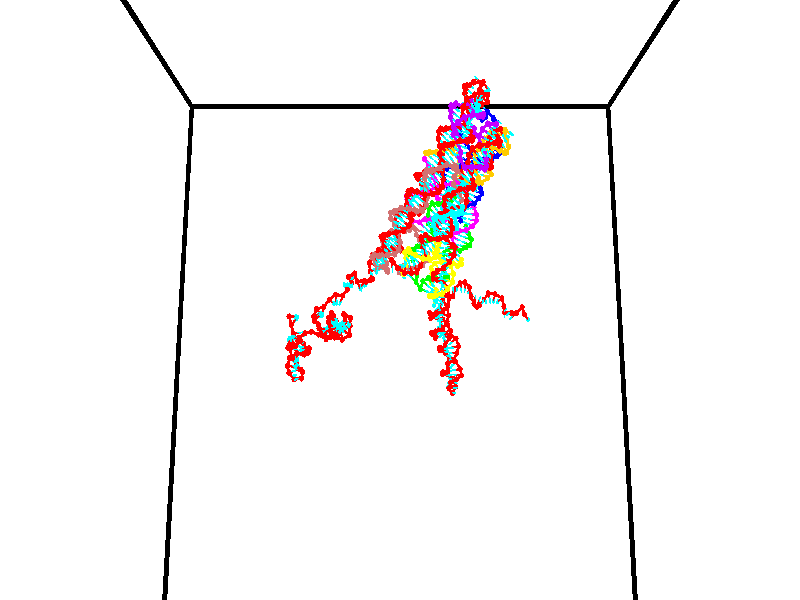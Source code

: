 // switches for output
#declare DRAW_BASES = 1; // possible values are 0, 1; only relevant for DNA ribbons
#declare DRAW_BASES_TYPE = 3; // possible values are 1, 2, 3; only relevant for DNA ribbons
#declare DRAW_FOG = 0; // set to 1 to enable fog

#include "colors.inc"

#include "transforms.inc"
background { rgb <1, 1, 1>}

#default {
   normal{
       ripples 0.25
       frequency 0.20
       turbulence 0.2
       lambda 5
   }
	finish {
		phong 0.1
		phong_size 40.
	}
}

// original window dimensions: 1024x640


// camera settings

camera {
	sky <0, 0.179814, -0.983701>
	up <0, 0.179814, -0.983701>
	right 1.6 * <1, 0, 0>
	location <35, 94.9851, 44.8844>
	look_at <35, 29.7336, 32.9568>
	direction <0, -65.2515, -11.9276>
	angle 67.0682
}


# declare cpy_camera_pos = <35, 94.9851, 44.8844>;
# if (DRAW_FOG = 1)
fog {
	fog_type 2
	up vnormalize(cpy_camera_pos)
	color rgbt<1,1,1,0.3>
	distance 1e-5
	fog_alt 3e-3
	fog_offset 56
}
# end


// LIGHTS

# declare lum = 6;
global_settings {
	ambient_light rgb lum * <0.05, 0.05, 0.05>
	max_trace_level 15
}# declare cpy_direct_light_amount = 0.25;
light_source
{	1000 * <-1, -1.16352, -0.803886>,
	rgb lum * cpy_direct_light_amount
	parallel
}

light_source
{	1000 * <1, 1.16352, 0.803886>,
	rgb lum * cpy_direct_light_amount
	parallel
}

// strand 0

// nucleotide -1

// particle -1
sphere {
	<23.826986, 34.969246, 35.314480> 0.250000
	pigment { color rgbt <1,0,0,0> }
	no_shadow
}
cylinder {
	<24.213863, 34.867786, 35.308765>,  <24.445990, 34.806911, 35.305336>, 0.100000
	pigment { color rgbt <1,0,0,0> }
	no_shadow
}
cylinder {
	<24.213863, 34.867786, 35.308765>,  <23.826986, 34.969246, 35.314480>, 0.100000
	pigment { color rgbt <1,0,0,0> }
	no_shadow
}

// particle -1
sphere {
	<24.213863, 34.867786, 35.308765> 0.100000
	pigment { color rgbt <1,0,0,0> }
	no_shadow
}
sphere {
	0, 1
	scale<0.080000,0.200000,0.300000>
	matrix <0.234807, 0.871040, 0.431457,
		-0.096993, -0.420656, 0.902021,
		0.967191, -0.253649, -0.014288,
		24.504021, 34.791691, 35.304478>
	pigment { color rgbt <0,1,1,0> }
	no_shadow
}
cylinder {
	<24.112806, 35.091766, 36.038982>,  <23.826986, 34.969246, 35.314480>, 0.130000
	pigment { color rgbt <1,0,0,0> }
	no_shadow
}

// nucleotide -1

// particle -1
sphere {
	<24.112806, 35.091766, 36.038982> 0.250000
	pigment { color rgbt <1,0,0,0> }
	no_shadow
}
cylinder {
	<24.388437, 35.134357, 35.752254>,  <24.553816, 35.159912, 35.580215>, 0.100000
	pigment { color rgbt <1,0,0,0> }
	no_shadow
}
cylinder {
	<24.388437, 35.134357, 35.752254>,  <24.112806, 35.091766, 36.038982>, 0.100000
	pigment { color rgbt <1,0,0,0> }
	no_shadow
}

// particle -1
sphere {
	<24.388437, 35.134357, 35.752254> 0.100000
	pigment { color rgbt <1,0,0,0> }
	no_shadow
}
sphere {
	0, 1
	scale<0.080000,0.200000,0.300000>
	matrix <0.216818, 0.913548, 0.344122,
		0.691492, -0.392547, 0.606420,
		0.689078, 0.106475, -0.716823,
		24.595161, 35.166302, 35.537209>
	pigment { color rgbt <0,1,1,0> }
	no_shadow
}
cylinder {
	<24.278233, 34.850159, 36.721481>,  <24.112806, 35.091766, 36.038982>, 0.130000
	pigment { color rgbt <1,0,0,0> }
	no_shadow
}

// nucleotide -1

// particle -1
sphere {
	<24.278233, 34.850159, 36.721481> 0.250000
	pigment { color rgbt <1,0,0,0> }
	no_shadow
}
cylinder {
	<24.659309, 34.971474, 36.713547>,  <24.887955, 35.044262, 36.708786>, 0.100000
	pigment { color rgbt <1,0,0,0> }
	no_shadow
}
cylinder {
	<24.659309, 34.971474, 36.713547>,  <24.278233, 34.850159, 36.721481>, 0.100000
	pigment { color rgbt <1,0,0,0> }
	no_shadow
}

// particle -1
sphere {
	<24.659309, 34.971474, 36.713547> 0.100000
	pigment { color rgbt <1,0,0,0> }
	no_shadow
}
sphere {
	0, 1
	scale<0.080000,0.200000,0.300000>
	matrix <-0.004994, 0.080881, 0.996711,
		0.303899, -0.949459, 0.078569,
		0.952691, 0.303292, -0.019838,
		24.945116, 35.062462, 36.707596>
	pigment { color rgbt <0,1,1,0> }
	no_shadow
}
cylinder {
	<24.630938, 34.508038, 37.239441>,  <24.278233, 34.850159, 36.721481>, 0.130000
	pigment { color rgbt <1,0,0,0> }
	no_shadow
}

// nucleotide -1

// particle -1
sphere {
	<24.630938, 34.508038, 37.239441> 0.250000
	pigment { color rgbt <1,0,0,0> }
	no_shadow
}
cylinder {
	<24.856524, 34.828678, 37.160065>,  <24.991875, 35.021061, 37.112438>, 0.100000
	pigment { color rgbt <1,0,0,0> }
	no_shadow
}
cylinder {
	<24.856524, 34.828678, 37.160065>,  <24.630938, 34.508038, 37.239441>, 0.100000
	pigment { color rgbt <1,0,0,0> }
	no_shadow
}

// particle -1
sphere {
	<24.856524, 34.828678, 37.160065> 0.100000
	pigment { color rgbt <1,0,0,0> }
	no_shadow
}
sphere {
	0, 1
	scale<0.080000,0.200000,0.300000>
	matrix <0.195499, 0.103870, 0.975188,
		0.802323, -0.588769, -0.098133,
		0.563967, 0.801600, -0.198441,
		25.025713, 35.069157, 37.100533>
	pigment { color rgbt <0,1,1,0> }
	no_shadow
}
cylinder {
	<25.301306, 34.432072, 37.580971>,  <24.630938, 34.508038, 37.239441>, 0.130000
	pigment { color rgbt <1,0,0,0> }
	no_shadow
}

// nucleotide -1

// particle -1
sphere {
	<25.301306, 34.432072, 37.580971> 0.250000
	pigment { color rgbt <1,0,0,0> }
	no_shadow
}
cylinder {
	<25.235708, 34.826283, 37.563786>,  <25.196350, 35.062809, 37.553474>, 0.100000
	pigment { color rgbt <1,0,0,0> }
	no_shadow
}
cylinder {
	<25.235708, 34.826283, 37.563786>,  <25.301306, 34.432072, 37.580971>, 0.100000
	pigment { color rgbt <1,0,0,0> }
	no_shadow
}

// particle -1
sphere {
	<25.235708, 34.826283, 37.563786> 0.100000
	pigment { color rgbt <1,0,0,0> }
	no_shadow
}
sphere {
	0, 1
	scale<0.080000,0.200000,0.300000>
	matrix <0.185927, 0.073655, 0.979799,
		0.968782, 0.152690, -0.195315,
		-0.163992, 0.985525, -0.042967,
		25.186510, 35.121941, 37.550896>
	pigment { color rgbt <0,1,1,0> }
	no_shadow
}
cylinder {
	<25.669971, 34.716503, 38.081535>,  <25.301306, 34.432072, 37.580971>, 0.130000
	pigment { color rgbt <1,0,0,0> }
	no_shadow
}

// nucleotide -1

// particle -1
sphere {
	<25.669971, 34.716503, 38.081535> 0.250000
	pigment { color rgbt <1,0,0,0> }
	no_shadow
}
cylinder {
	<25.424894, 35.023785, 38.007275>,  <25.277849, 35.208153, 37.962719>, 0.100000
	pigment { color rgbt <1,0,0,0> }
	no_shadow
}
cylinder {
	<25.424894, 35.023785, 38.007275>,  <25.669971, 34.716503, 38.081535>, 0.100000
	pigment { color rgbt <1,0,0,0> }
	no_shadow
}

// particle -1
sphere {
	<25.424894, 35.023785, 38.007275> 0.100000
	pigment { color rgbt <1,0,0,0> }
	no_shadow
}
sphere {
	0, 1
	scale<0.080000,0.200000,0.300000>
	matrix <0.157343, 0.348773, 0.923905,
		0.774502, 0.536856, -0.334562,
		-0.612691, 0.768207, -0.185655,
		25.241087, 35.254246, 37.951580>
	pigment { color rgbt <0,1,1,0> }
	no_shadow
}
cylinder {
	<25.995592, 35.305588, 38.039673>,  <25.669971, 34.716503, 38.081535>, 0.130000
	pigment { color rgbt <1,0,0,0> }
	no_shadow
}

// nucleotide -1

// particle -1
sphere {
	<25.995592, 35.305588, 38.039673> 0.250000
	pigment { color rgbt <1,0,0,0> }
	no_shadow
}
cylinder {
	<25.627693, 35.397511, 38.166954>,  <25.406954, 35.452663, 38.243320>, 0.100000
	pigment { color rgbt <1,0,0,0> }
	no_shadow
}
cylinder {
	<25.627693, 35.397511, 38.166954>,  <25.995592, 35.305588, 38.039673>, 0.100000
	pigment { color rgbt <1,0,0,0> }
	no_shadow
}

// particle -1
sphere {
	<25.627693, 35.397511, 38.166954> 0.100000
	pigment { color rgbt <1,0,0,0> }
	no_shadow
}
sphere {
	0, 1
	scale<0.080000,0.200000,0.300000>
	matrix <0.375735, 0.281038, 0.883086,
		0.113511, 0.931776, -0.344831,
		-0.919749, 0.229805, 0.318200,
		25.351768, 35.466454, 38.262413>
	pigment { color rgbt <0,1,1,0> }
	no_shadow
}
cylinder {
	<26.000593, 35.992706, 38.475067>,  <25.995592, 35.305588, 38.039673>, 0.130000
	pigment { color rgbt <1,0,0,0> }
	no_shadow
}

// nucleotide -1

// particle -1
sphere {
	<26.000593, 35.992706, 38.475067> 0.250000
	pigment { color rgbt <1,0,0,0> }
	no_shadow
}
cylinder {
	<25.612938, 35.972084, 38.378639>,  <25.380344, 35.959709, 38.320782>, 0.100000
	pigment { color rgbt <1,0,0,0> }
	no_shadow
}
cylinder {
	<25.612938, 35.972084, 38.378639>,  <26.000593, 35.992706, 38.475067>, 0.100000
	pigment { color rgbt <1,0,0,0> }
	no_shadow
}

// particle -1
sphere {
	<25.612938, 35.972084, 38.378639> 0.100000
	pigment { color rgbt <1,0,0,0> }
	no_shadow
}
sphere {
	0, 1
	scale<0.080000,0.200000,0.300000>
	matrix <-0.246469, 0.223192, 0.943100,
		0.005180, 0.973410, -0.229011,
		-0.969137, -0.051559, -0.241072,
		25.322197, 35.956615, 38.306316>
	pigment { color rgbt <0,1,1,0> }
	no_shadow
}
cylinder {
	<25.723770, 36.658405, 38.690948>,  <26.000593, 35.992706, 38.475067>, 0.130000
	pigment { color rgbt <1,0,0,0> }
	no_shadow
}

// nucleotide -1

// particle -1
sphere {
	<25.723770, 36.658405, 38.690948> 0.250000
	pigment { color rgbt <1,0,0,0> }
	no_shadow
}
cylinder {
	<25.433722, 36.384396, 38.662815>,  <25.259693, 36.219990, 38.645935>, 0.100000
	pigment { color rgbt <1,0,0,0> }
	no_shadow
}
cylinder {
	<25.433722, 36.384396, 38.662815>,  <25.723770, 36.658405, 38.690948>, 0.100000
	pigment { color rgbt <1,0,0,0> }
	no_shadow
}

// particle -1
sphere {
	<25.433722, 36.384396, 38.662815> 0.100000
	pigment { color rgbt <1,0,0,0> }
	no_shadow
}
sphere {
	0, 1
	scale<0.080000,0.200000,0.300000>
	matrix <-0.359548, 0.289518, 0.887076,
		-0.587303, 0.668525, -0.456234,
		-0.725121, -0.685021, -0.070332,
		25.216185, 36.178890, 38.641716>
	pigment { color rgbt <0,1,1,0> }
	no_shadow
}
cylinder {
	<25.053705, 37.001778, 38.626942>,  <25.723770, 36.658405, 38.690948>, 0.130000
	pigment { color rgbt <1,0,0,0> }
	no_shadow
}

// nucleotide -1

// particle -1
sphere {
	<25.053705, 37.001778, 38.626942> 0.250000
	pigment { color rgbt <1,0,0,0> }
	no_shadow
}
cylinder {
	<24.989618, 36.639790, 38.784603>,  <24.951166, 36.422596, 38.879200>, 0.100000
	pigment { color rgbt <1,0,0,0> }
	no_shadow
}
cylinder {
	<24.989618, 36.639790, 38.784603>,  <25.053705, 37.001778, 38.626942>, 0.100000
	pigment { color rgbt <1,0,0,0> }
	no_shadow
}

// particle -1
sphere {
	<24.989618, 36.639790, 38.784603> 0.100000
	pigment { color rgbt <1,0,0,0> }
	no_shadow
}
sphere {
	0, 1
	scale<0.080000,0.200000,0.300000>
	matrix <-0.277701, 0.424507, 0.861786,
		-0.947213, 0.028618, -0.319325,
		-0.160219, -0.904972, 0.394152,
		24.941553, 36.368298, 38.902847>
	pigment { color rgbt <0,1,1,0> }
	no_shadow
}
cylinder {
	<24.403112, 37.066772, 39.024734>,  <25.053705, 37.001778, 38.626942>, 0.130000
	pigment { color rgbt <1,0,0,0> }
	no_shadow
}

// nucleotide -1

// particle -1
sphere {
	<24.403112, 37.066772, 39.024734> 0.250000
	pigment { color rgbt <1,0,0,0> }
	no_shadow
}
cylinder {
	<24.624081, 36.761280, 39.158333>,  <24.756660, 36.577984, 39.238491>, 0.100000
	pigment { color rgbt <1,0,0,0> }
	no_shadow
}
cylinder {
	<24.624081, 36.761280, 39.158333>,  <24.403112, 37.066772, 39.024734>, 0.100000
	pigment { color rgbt <1,0,0,0> }
	no_shadow
}

// particle -1
sphere {
	<24.624081, 36.761280, 39.158333> 0.100000
	pigment { color rgbt <1,0,0,0> }
	no_shadow
}
sphere {
	0, 1
	scale<0.080000,0.200000,0.300000>
	matrix <-0.018359, 0.389439, 0.920869,
		-0.833364, -0.514838, 0.201112,
		0.552419, -0.763727, 0.333996,
		24.789806, 36.532162, 39.258533>
	pigment { color rgbt <0,1,1,0> }
	no_shadow
}
cylinder {
	<24.156546, 36.795391, 39.635807>,  <24.403112, 37.066772, 39.024734>, 0.130000
	pigment { color rgbt <1,0,0,0> }
	no_shadow
}

// nucleotide -1

// particle -1
sphere {
	<24.156546, 36.795391, 39.635807> 0.250000
	pigment { color rgbt <1,0,0,0> }
	no_shadow
}
cylinder {
	<24.538881, 36.678886, 39.651505>,  <24.768282, 36.608982, 39.660923>, 0.100000
	pigment { color rgbt <1,0,0,0> }
	no_shadow
}
cylinder {
	<24.538881, 36.678886, 39.651505>,  <24.156546, 36.795391, 39.635807>, 0.100000
	pigment { color rgbt <1,0,0,0> }
	no_shadow
}

// particle -1
sphere {
	<24.538881, 36.678886, 39.651505> 0.100000
	pigment { color rgbt <1,0,0,0> }
	no_shadow
}
sphere {
	0, 1
	scale<0.080000,0.200000,0.300000>
	matrix <0.092623, 0.425255, 0.900322,
		-0.278916, -0.856927, 0.433453,
		0.955838, -0.291262, 0.039239,
		24.825632, 36.591507, 39.663277>
	pigment { color rgbt <0,1,1,0> }
	no_shadow
}
cylinder {
	<24.226448, 36.304638, 40.145962>,  <24.156546, 36.795391, 39.635807>, 0.130000
	pigment { color rgbt <1,0,0,0> }
	no_shadow
}

// nucleotide -1

// particle -1
sphere {
	<24.226448, 36.304638, 40.145962> 0.250000
	pigment { color rgbt <1,0,0,0> }
	no_shadow
}
cylinder {
	<24.528788, 36.559818, 40.087017>,  <24.710192, 36.712925, 40.051651>, 0.100000
	pigment { color rgbt <1,0,0,0> }
	no_shadow
}
cylinder {
	<24.528788, 36.559818, 40.087017>,  <24.226448, 36.304638, 40.145962>, 0.100000
	pigment { color rgbt <1,0,0,0> }
	no_shadow
}

// particle -1
sphere {
	<24.528788, 36.559818, 40.087017> 0.100000
	pigment { color rgbt <1,0,0,0> }
	no_shadow
}
sphere {
	0, 1
	scale<0.080000,0.200000,0.300000>
	matrix <0.046367, 0.172344, 0.983945,
		0.653104, -0.750545, 0.100686,
		0.755847, 0.637950, -0.147359,
		24.755543, 36.751202, 40.042809>
	pigment { color rgbt <0,1,1,0> }
	no_shadow
}
cylinder {
	<24.713215, 36.157143, 40.652569>,  <24.226448, 36.304638, 40.145962>, 0.130000
	pigment { color rgbt <1,0,0,0> }
	no_shadow
}

// nucleotide -1

// particle -1
sphere {
	<24.713215, 36.157143, 40.652569> 0.250000
	pigment { color rgbt <1,0,0,0> }
	no_shadow
}
cylinder {
	<24.793278, 36.519356, 40.502934>,  <24.841316, 36.736683, 40.413151>, 0.100000
	pigment { color rgbt <1,0,0,0> }
	no_shadow
}
cylinder {
	<24.793278, 36.519356, 40.502934>,  <24.713215, 36.157143, 40.652569>, 0.100000
	pigment { color rgbt <1,0,0,0> }
	no_shadow
}

// particle -1
sphere {
	<24.793278, 36.519356, 40.502934> 0.100000
	pigment { color rgbt <1,0,0,0> }
	no_shadow
}
sphere {
	0, 1
	scale<0.080000,0.200000,0.300000>
	matrix <0.263932, 0.317866, 0.910660,
		0.943545, -0.281009, -0.175377,
		0.200157, 0.905536, -0.374088,
		24.853325, 36.791016, 40.390709>
	pigment { color rgbt <0,1,1,0> }
	no_shadow
}
cylinder {
	<25.482029, 36.469147, 40.609467>,  <24.713215, 36.157143, 40.652569>, 0.130000
	pigment { color rgbt <1,0,0,0> }
	no_shadow
}

// nucleotide -1

// particle -1
sphere {
	<25.482029, 36.469147, 40.609467> 0.250000
	pigment { color rgbt <1,0,0,0> }
	no_shadow
}
cylinder {
	<25.232723, 36.775990, 40.670254>,  <25.083139, 36.960094, 40.706726>, 0.100000
	pigment { color rgbt <1,0,0,0> }
	no_shadow
}
cylinder {
	<25.232723, 36.775990, 40.670254>,  <25.482029, 36.469147, 40.609467>, 0.100000
	pigment { color rgbt <1,0,0,0> }
	no_shadow
}

// particle -1
sphere {
	<25.232723, 36.775990, 40.670254> 0.100000
	pigment { color rgbt <1,0,0,0> }
	no_shadow
}
sphere {
	0, 1
	scale<0.080000,0.200000,0.300000>
	matrix <0.398788, 0.144613, 0.905569,
		0.672691, 0.625009, -0.396044,
		-0.623262, 0.767105, 0.151966,
		25.045744, 37.006123, 40.715843>
	pigment { color rgbt <0,1,1,0> }
	no_shadow
}
cylinder {
	<25.496906, 36.099937, 40.063065>,  <25.482029, 36.469147, 40.609467>, 0.130000
	pigment { color rgbt <1,0,0,0> }
	no_shadow
}

// nucleotide -1

// particle -1
sphere {
	<25.496906, 36.099937, 40.063065> 0.250000
	pigment { color rgbt <1,0,0,0> }
	no_shadow
}
cylinder {
	<25.122562, 36.074245, 39.924477>,  <24.897957, 36.058830, 39.841324>, 0.100000
	pigment { color rgbt <1,0,0,0> }
	no_shadow
}
cylinder {
	<25.122562, 36.074245, 39.924477>,  <25.496906, 36.099937, 40.063065>, 0.100000
	pigment { color rgbt <1,0,0,0> }
	no_shadow
}

// particle -1
sphere {
	<25.122562, 36.074245, 39.924477> 0.100000
	pigment { color rgbt <1,0,0,0> }
	no_shadow
}
sphere {
	0, 1
	scale<0.080000,0.200000,0.300000>
	matrix <0.352203, -0.139492, -0.925470,
		0.011117, -0.988138, 0.153169,
		-0.935858, -0.064235, -0.346474,
		24.841805, 36.054974, 39.820534>
	pigment { color rgbt <0,1,1,0> }
	no_shadow
}
cylinder {
	<25.226717, 35.431522, 39.828842>,  <25.496906, 36.099937, 40.063065>, 0.130000
	pigment { color rgbt <1,0,0,0> }
	no_shadow
}

// nucleotide -1

// particle -1
sphere {
	<25.226717, 35.431522, 39.828842> 0.250000
	pigment { color rgbt <1,0,0,0> }
	no_shadow
}
cylinder {
	<25.092335, 35.758148, 39.641075>,  <25.011705, 35.954124, 39.528416>, 0.100000
	pigment { color rgbt <1,0,0,0> }
	no_shadow
}
cylinder {
	<25.092335, 35.758148, 39.641075>,  <25.226717, 35.431522, 39.828842>, 0.100000
	pigment { color rgbt <1,0,0,0> }
	no_shadow
}

// particle -1
sphere {
	<25.092335, 35.758148, 39.641075> 0.100000
	pigment { color rgbt <1,0,0,0> }
	no_shadow
}
sphere {
	0, 1
	scale<0.080000,0.200000,0.300000>
	matrix <0.082823, -0.470839, -0.878323,
		-0.938230, -0.333955, 0.090550,
		-0.335955, 0.816569, -0.469414,
		24.991549, 36.003120, 39.500252>
	pigment { color rgbt <0,1,1,0> }
	no_shadow
}
cylinder {
	<24.779285, 35.186661, 39.376766>,  <25.226717, 35.431522, 39.828842>, 0.130000
	pigment { color rgbt <1,0,0,0> }
	no_shadow
}

// nucleotide -1

// particle -1
sphere {
	<24.779285, 35.186661, 39.376766> 0.250000
	pigment { color rgbt <1,0,0,0> }
	no_shadow
}
cylinder {
	<24.853752, 35.547413, 39.220844>,  <24.898432, 35.763866, 39.127293>, 0.100000
	pigment { color rgbt <1,0,0,0> }
	no_shadow
}
cylinder {
	<24.853752, 35.547413, 39.220844>,  <24.779285, 35.186661, 39.376766>, 0.100000
	pigment { color rgbt <1,0,0,0> }
	no_shadow
}

// particle -1
sphere {
	<24.853752, 35.547413, 39.220844> 0.100000
	pigment { color rgbt <1,0,0,0> }
	no_shadow
}
sphere {
	0, 1
	scale<0.080000,0.200000,0.300000>
	matrix <-0.006134, -0.395667, -0.918374,
		-0.982499, 0.173360, -0.068127,
		0.186165, 0.901884, -0.389806,
		24.909601, 35.817978, 39.103901>
	pigment { color rgbt <0,1,1,0> }
	no_shadow
}
cylinder {
	<24.310051, 35.271626, 38.792747>,  <24.779285, 35.186661, 39.376766>, 0.130000
	pigment { color rgbt <1,0,0,0> }
	no_shadow
}

// nucleotide -1

// particle -1
sphere {
	<24.310051, 35.271626, 38.792747> 0.250000
	pigment { color rgbt <1,0,0,0> }
	no_shadow
}
cylinder {
	<24.601152, 35.535004, 38.715981>,  <24.775812, 35.693031, 38.669922>, 0.100000
	pigment { color rgbt <1,0,0,0> }
	no_shadow
}
cylinder {
	<24.601152, 35.535004, 38.715981>,  <24.310051, 35.271626, 38.792747>, 0.100000
	pigment { color rgbt <1,0,0,0> }
	no_shadow
}

// particle -1
sphere {
	<24.601152, 35.535004, 38.715981> 0.100000
	pigment { color rgbt <1,0,0,0> }
	no_shadow
}
sphere {
	0, 1
	scale<0.080000,0.200000,0.300000>
	matrix <0.030100, -0.310221, -0.950188,
		-0.685180, 0.685724, -0.245583,
		0.727752, 0.658441, -0.191917,
		24.819477, 35.732536, 38.658405>
	pigment { color rgbt <0,1,1,0> }
	no_shadow
}
cylinder {
	<24.074989, 35.538101, 38.080536>,  <24.310051, 35.271626, 38.792747>, 0.130000
	pigment { color rgbt <1,0,0,0> }
	no_shadow
}

// nucleotide -1

// particle -1
sphere {
	<24.074989, 35.538101, 38.080536> 0.250000
	pigment { color rgbt <1,0,0,0> }
	no_shadow
}
cylinder {
	<24.452219, 35.653000, 38.147587>,  <24.678556, 35.721939, 38.187817>, 0.100000
	pigment { color rgbt <1,0,0,0> }
	no_shadow
}
cylinder {
	<24.452219, 35.653000, 38.147587>,  <24.074989, 35.538101, 38.080536>, 0.100000
	pigment { color rgbt <1,0,0,0> }
	no_shadow
}

// particle -1
sphere {
	<24.452219, 35.653000, 38.147587> 0.100000
	pigment { color rgbt <1,0,0,0> }
	no_shadow
}
sphere {
	0, 1
	scale<0.080000,0.200000,0.300000>
	matrix <0.209126, -0.120249, -0.970467,
		-0.258603, 0.950280, -0.173474,
		0.943075, 0.287244, 0.167631,
		24.735142, 35.739174, 38.197876>
	pigment { color rgbt <0,1,1,0> }
	no_shadow
}
cylinder {
	<24.364698, 36.111740, 37.606339>,  <24.074989, 35.538101, 38.080536>, 0.130000
	pigment { color rgbt <1,0,0,0> }
	no_shadow
}

// nucleotide -1

// particle -1
sphere {
	<24.364698, 36.111740, 37.606339> 0.250000
	pigment { color rgbt <1,0,0,0> }
	no_shadow
}
cylinder {
	<24.656773, 35.868801, 37.731533>,  <24.832016, 35.723038, 37.806652>, 0.100000
	pigment { color rgbt <1,0,0,0> }
	no_shadow
}
cylinder {
	<24.656773, 35.868801, 37.731533>,  <24.364698, 36.111740, 37.606339>, 0.100000
	pigment { color rgbt <1,0,0,0> }
	no_shadow
}

// particle -1
sphere {
	<24.656773, 35.868801, 37.731533> 0.100000
	pigment { color rgbt <1,0,0,0> }
	no_shadow
}
sphere {
	0, 1
	scale<0.080000,0.200000,0.300000>
	matrix <0.222190, -0.222116, -0.949366,
		0.646114, 0.762754, -0.027239,
		0.730183, -0.607347, 0.312989,
		24.875828, 35.686596, 37.825428>
	pigment { color rgbt <0,1,1,0> }
	no_shadow
}
cylinder {
	<24.117510, 36.574791, 38.149258>,  <24.364698, 36.111740, 37.606339>, 0.130000
	pigment { color rgbt <1,0,0,0> }
	no_shadow
}

// nucleotide -1

// particle -1
sphere {
	<24.117510, 36.574791, 38.149258> 0.250000
	pigment { color rgbt <1,0,0,0> }
	no_shadow
}
cylinder {
	<24.156736, 36.577408, 37.751194>,  <24.180273, 36.578976, 37.512356>, 0.100000
	pigment { color rgbt <1,0,0,0> }
	no_shadow
}
cylinder {
	<24.156736, 36.577408, 37.751194>,  <24.117510, 36.574791, 38.149258>, 0.100000
	pigment { color rgbt <1,0,0,0> }
	no_shadow
}

// particle -1
sphere {
	<24.156736, 36.577408, 37.751194> 0.100000
	pigment { color rgbt <1,0,0,0> }
	no_shadow
}
sphere {
	0, 1
	scale<0.080000,0.200000,0.300000>
	matrix <0.723958, 0.685662, 0.075849,
		0.682838, -0.727891, 0.062507,
		0.098068, 0.006540, -0.995158,
		24.186157, 36.579369, 37.452648>
	pigment { color rgbt <0,1,1,0> }
	no_shadow
}
cylinder {
	<24.842815, 36.550549, 37.981293>,  <24.117510, 36.574791, 38.149258>, 0.130000
	pigment { color rgbt <1,0,0,0> }
	no_shadow
}

// nucleotide -1

// particle -1
sphere {
	<24.842815, 36.550549, 37.981293> 0.250000
	pigment { color rgbt <1,0,0,0> }
	no_shadow
}
cylinder {
	<24.617334, 36.705929, 37.689716>,  <24.482046, 36.799156, 37.514771>, 0.100000
	pigment { color rgbt <1,0,0,0> }
	no_shadow
}
cylinder {
	<24.617334, 36.705929, 37.689716>,  <24.842815, 36.550549, 37.981293>, 0.100000
	pigment { color rgbt <1,0,0,0> }
	no_shadow
}

// particle -1
sphere {
	<24.617334, 36.705929, 37.689716> 0.100000
	pigment { color rgbt <1,0,0,0> }
	no_shadow
}
sphere {
	0, 1
	scale<0.080000,0.200000,0.300000>
	matrix <0.598404, 0.800374, -0.036241,
		0.569344, -0.456628, -0.683621,
		-0.563702, 0.388448, -0.728936,
		24.448223, 36.822464, 37.471035>
	pigment { color rgbt <0,1,1,0> }
	no_shadow
}
cylinder {
	<25.362198, 36.891426, 37.630985>,  <24.842815, 36.550549, 37.981293>, 0.130000
	pigment { color rgbt <1,0,0,0> }
	no_shadow
}

// nucleotide -1

// particle -1
sphere {
	<25.362198, 36.891426, 37.630985> 0.250000
	pigment { color rgbt <1,0,0,0> }
	no_shadow
}
cylinder {
	<25.021564, 37.047184, 37.490597>,  <24.817184, 37.140640, 37.406364>, 0.100000
	pigment { color rgbt <1,0,0,0> }
	no_shadow
}
cylinder {
	<25.021564, 37.047184, 37.490597>,  <25.362198, 36.891426, 37.630985>, 0.100000
	pigment { color rgbt <1,0,0,0> }
	no_shadow
}

// particle -1
sphere {
	<25.021564, 37.047184, 37.490597> 0.100000
	pigment { color rgbt <1,0,0,0> }
	no_shadow
}
sphere {
	0, 1
	scale<0.080000,0.200000,0.300000>
	matrix <0.403418, 0.914324, 0.035584,
		0.334759, -0.111286, -0.935709,
		-0.851581, 0.389394, -0.350973,
		24.766090, 37.164001, 37.385303>
	pigment { color rgbt <0,1,1,0> }
	no_shadow
}
cylinder {
	<25.087395, 36.345940, 37.321140>,  <25.362198, 36.891426, 37.630985>, 0.130000
	pigment { color rgbt <1,0,0,0> }
	no_shadow
}

// nucleotide -1

// particle -1
sphere {
	<25.087395, 36.345940, 37.321140> 0.250000
	pigment { color rgbt <1,0,0,0> }
	no_shadow
}
cylinder {
	<25.064302, 35.952251, 37.388054>,  <25.050447, 35.716038, 37.428200>, 0.100000
	pigment { color rgbt <1,0,0,0> }
	no_shadow
}
cylinder {
	<25.064302, 35.952251, 37.388054>,  <25.087395, 36.345940, 37.321140>, 0.100000
	pigment { color rgbt <1,0,0,0> }
	no_shadow
}

// particle -1
sphere {
	<25.064302, 35.952251, 37.388054> 0.100000
	pigment { color rgbt <1,0,0,0> }
	no_shadow
}
sphere {
	0, 1
	scale<0.080000,0.200000,0.300000>
	matrix <0.306166, -0.176942, -0.935390,
		0.950226, -0.002785, 0.311549,
		-0.057731, -0.984217, 0.167282,
		25.046984, 35.656986, 37.438240>
	pigment { color rgbt <0,1,1,0> }
	no_shadow
}
cylinder {
	<25.660435, 36.122261, 36.899471>,  <25.087395, 36.345940, 37.321140>, 0.130000
	pigment { color rgbt <1,0,0,0> }
	no_shadow
}

// nucleotide -1

// particle -1
sphere {
	<25.660435, 36.122261, 36.899471> 0.250000
	pigment { color rgbt <1,0,0,0> }
	no_shadow
}
cylinder {
	<25.496561, 35.762161, 36.958405>,  <25.398237, 35.546101, 36.993763>, 0.100000
	pigment { color rgbt <1,0,0,0> }
	no_shadow
}
cylinder {
	<25.496561, 35.762161, 36.958405>,  <25.660435, 36.122261, 36.899471>, 0.100000
	pigment { color rgbt <1,0,0,0> }
	no_shadow
}

// particle -1
sphere {
	<25.496561, 35.762161, 36.958405> 0.100000
	pigment { color rgbt <1,0,0,0> }
	no_shadow
}
sphere {
	0, 1
	scale<0.080000,0.200000,0.300000>
	matrix <0.144454, -0.223492, -0.963942,
		0.900718, -0.373627, 0.221606,
		-0.409682, -0.900252, 0.147332,
		25.373657, 35.492085, 37.002605>
	pigment { color rgbt <0,1,1,0> }
	no_shadow
}
cylinder {
	<26.193733, 35.502720, 36.681374>,  <25.660435, 36.122261, 36.899471>, 0.130000
	pigment { color rgbt <1,0,0,0> }
	no_shadow
}

// nucleotide -1

// particle -1
sphere {
	<26.193733, 35.502720, 36.681374> 0.250000
	pigment { color rgbt <1,0,0,0> }
	no_shadow
}
cylinder {
	<25.815542, 35.372444, 36.681286>,  <25.588629, 35.294277, 36.681232>, 0.100000
	pigment { color rgbt <1,0,0,0> }
	no_shadow
}
cylinder {
	<25.815542, 35.372444, 36.681286>,  <26.193733, 35.502720, 36.681374>, 0.100000
	pigment { color rgbt <1,0,0,0> }
	no_shadow
}

// particle -1
sphere {
	<25.815542, 35.372444, 36.681286> 0.100000
	pigment { color rgbt <1,0,0,0> }
	no_shadow
}
sphere {
	0, 1
	scale<0.080000,0.200000,0.300000>
	matrix <0.124880, -0.361889, -0.923819,
		0.300799, -0.873477, 0.382830,
		-0.945476, -0.325691, -0.000224,
		25.531898, 35.274738, 36.681217>
	pigment { color rgbt <0,1,1,0> }
	no_shadow
}
cylinder {
	<26.912416, 35.506744, 36.926228>,  <26.193733, 35.502720, 36.681374>, 0.130000
	pigment { color rgbt <1,0,0,0> }
	no_shadow
}

// nucleotide -1

// particle -1
sphere {
	<26.912416, 35.506744, 36.926228> 0.250000
	pigment { color rgbt <1,0,0,0> }
	no_shadow
}
cylinder {
	<27.138073, 35.207592, 36.786278>,  <27.273468, 35.028099, 36.702309>, 0.100000
	pigment { color rgbt <1,0,0,0> }
	no_shadow
}
cylinder {
	<27.138073, 35.207592, 36.786278>,  <26.912416, 35.506744, 36.926228>, 0.100000
	pigment { color rgbt <1,0,0,0> }
	no_shadow
}

// particle -1
sphere {
	<27.138073, 35.207592, 36.786278> 0.100000
	pigment { color rgbt <1,0,0,0> }
	no_shadow
}
sphere {
	0, 1
	scale<0.080000,0.200000,0.300000>
	matrix <0.711081, 0.655437, -0.254493,
		0.419650, -0.105217, 0.901567,
		0.564143, -0.747885, -0.349872,
		27.307316, 34.983227, 36.681316>
	pigment { color rgbt <0,1,1,0> }
	no_shadow
}
cylinder {
	<27.664932, 35.488220, 37.301865>,  <26.912416, 35.506744, 36.926228>, 0.130000
	pigment { color rgbt <1,0,0,0> }
	no_shadow
}

// nucleotide -1

// particle -1
sphere {
	<27.664932, 35.488220, 37.301865> 0.250000
	pigment { color rgbt <1,0,0,0> }
	no_shadow
}
cylinder {
	<27.639902, 35.354160, 36.925831>,  <27.624884, 35.273724, 36.700211>, 0.100000
	pigment { color rgbt <1,0,0,0> }
	no_shadow
}
cylinder {
	<27.639902, 35.354160, 36.925831>,  <27.664932, 35.488220, 37.301865>, 0.100000
	pigment { color rgbt <1,0,0,0> }
	no_shadow
}

// particle -1
sphere {
	<27.639902, 35.354160, 36.925831> 0.100000
	pigment { color rgbt <1,0,0,0> }
	no_shadow
}
sphere {
	0, 1
	scale<0.080000,0.200000,0.300000>
	matrix <0.574960, 0.757816, -0.308440,
		0.815785, -0.559813, 0.145274,
		-0.062577, -0.335148, -0.940085,
		27.621128, 35.253616, 36.643806>
	pigment { color rgbt <0,1,1,0> }
	no_shadow
}
cylinder {
	<28.293709, 35.432537, 36.981556>,  <27.664932, 35.488220, 37.301865>, 0.130000
	pigment { color rgbt <1,0,0,0> }
	no_shadow
}

// nucleotide -1

// particle -1
sphere {
	<28.293709, 35.432537, 36.981556> 0.250000
	pigment { color rgbt <1,0,0,0> }
	no_shadow
}
cylinder {
	<28.059599, 35.548687, 36.678734>,  <27.919132, 35.618378, 36.497040>, 0.100000
	pigment { color rgbt <1,0,0,0> }
	no_shadow
}
cylinder {
	<28.059599, 35.548687, 36.678734>,  <28.293709, 35.432537, 36.981556>, 0.100000
	pigment { color rgbt <1,0,0,0> }
	no_shadow
}

// particle -1
sphere {
	<28.059599, 35.548687, 36.678734> 0.100000
	pigment { color rgbt <1,0,0,0> }
	no_shadow
}
sphere {
	0, 1
	scale<0.080000,0.200000,0.300000>
	matrix <0.551050, 0.827366, -0.108672,
		0.594809, -0.480780, -0.644246,
		-0.585274, 0.290373, -0.757058,
		27.884016, 35.635799, 36.451614>
	pigment { color rgbt <0,1,1,0> }
	no_shadow
}
cylinder {
	<28.676577, 35.660423, 36.429470>,  <28.293709, 35.432537, 36.981556>, 0.130000
	pigment { color rgbt <1,0,0,0> }
	no_shadow
}

// nucleotide -1

// particle -1
sphere {
	<28.676577, 35.660423, 36.429470> 0.250000
	pigment { color rgbt <1,0,0,0> }
	no_shadow
}
cylinder {
	<28.322365, 35.843037, 36.395027>,  <28.109838, 35.952606, 36.374363>, 0.100000
	pigment { color rgbt <1,0,0,0> }
	no_shadow
}
cylinder {
	<28.322365, 35.843037, 36.395027>,  <28.676577, 35.660423, 36.429470>, 0.100000
	pigment { color rgbt <1,0,0,0> }
	no_shadow
}

// particle -1
sphere {
	<28.322365, 35.843037, 36.395027> 0.100000
	pigment { color rgbt <1,0,0,0> }
	no_shadow
}
sphere {
	0, 1
	scale<0.080000,0.200000,0.300000>
	matrix <0.464125, 0.861080, -0.207677,
		-0.020671, -0.223866, -0.974401,
		-0.885528, 0.456536, -0.086103,
		28.056705, 35.979996, 36.369198>
	pigment { color rgbt <0,1,1,0> }
	no_shadow
}
cylinder {
	<28.682074, 35.981308, 35.842777>,  <28.676577, 35.660423, 36.429470>, 0.130000
	pigment { color rgbt <1,0,0,0> }
	no_shadow
}

// nucleotide -1

// particle -1
sphere {
	<28.682074, 35.981308, 35.842777> 0.250000
	pigment { color rgbt <1,0,0,0> }
	no_shadow
}
cylinder {
	<28.452564, 36.166191, 36.113228>,  <28.314859, 36.277122, 36.275497>, 0.100000
	pigment { color rgbt <1,0,0,0> }
	no_shadow
}
cylinder {
	<28.452564, 36.166191, 36.113228>,  <28.682074, 35.981308, 35.842777>, 0.100000
	pigment { color rgbt <1,0,0,0> }
	no_shadow
}

// particle -1
sphere {
	<28.452564, 36.166191, 36.113228> 0.100000
	pigment { color rgbt <1,0,0,0> }
	no_shadow
}
sphere {
	0, 1
	scale<0.080000,0.200000,0.300000>
	matrix <0.536138, 0.836045, -0.116552,
		-0.619145, 0.295623, -0.727507,
		-0.573773, 0.462207, 0.676128,
		28.280432, 36.304852, 36.316067>
	pigment { color rgbt <0,1,1,0> }
	no_shadow
}
cylinder {
	<28.477266, 36.496326, 35.491890>,  <28.682074, 35.981308, 35.842777>, 0.130000
	pigment { color rgbt <1,0,0,0> }
	no_shadow
}

// nucleotide -1

// particle -1
sphere {
	<28.477266, 36.496326, 35.491890> 0.250000
	pigment { color rgbt <1,0,0,0> }
	no_shadow
}
cylinder {
	<28.417278, 36.611481, 35.870232>,  <28.381287, 36.680573, 36.097237>, 0.100000
	pigment { color rgbt <1,0,0,0> }
	no_shadow
}
cylinder {
	<28.417278, 36.611481, 35.870232>,  <28.477266, 36.496326, 35.491890>, 0.100000
	pigment { color rgbt <1,0,0,0> }
	no_shadow
}

// particle -1
sphere {
	<28.417278, 36.611481, 35.870232> 0.100000
	pigment { color rgbt <1,0,0,0> }
	no_shadow
}
sphere {
	0, 1
	scale<0.080000,0.200000,0.300000>
	matrix <0.490972, 0.852061, -0.181492,
		-0.858170, 0.437168, -0.269125,
		-0.149968, 0.287884, 0.945850,
		28.372288, 36.697845, 36.153988>
	pigment { color rgbt <0,1,1,0> }
	no_shadow
}
cylinder {
	<28.351725, 37.138908, 35.375435>,  <28.477266, 36.496326, 35.491890>, 0.130000
	pigment { color rgbt <1,0,0,0> }
	no_shadow
}

// nucleotide -1

// particle -1
sphere {
	<28.351725, 37.138908, 35.375435> 0.250000
	pigment { color rgbt <1,0,0,0> }
	no_shadow
}
cylinder {
	<28.476484, 37.108574, 35.754269>,  <28.551340, 37.090374, 35.981567>, 0.100000
	pigment { color rgbt <1,0,0,0> }
	no_shadow
}
cylinder {
	<28.476484, 37.108574, 35.754269>,  <28.351725, 37.138908, 35.375435>, 0.100000
	pigment { color rgbt <1,0,0,0> }
	no_shadow
}

// particle -1
sphere {
	<28.476484, 37.108574, 35.754269> 0.100000
	pigment { color rgbt <1,0,0,0> }
	no_shadow
}
sphere {
	0, 1
	scale<0.080000,0.200000,0.300000>
	matrix <0.525471, 0.844252, -0.105451,
		-0.791580, 0.530555, 0.303170,
		0.311900, -0.075834, 0.947084,
		28.570055, 37.085823, 36.038395>
	pigment { color rgbt <0,1,1,0> }
	no_shadow
}
cylinder {
	<28.158497, 37.670918, 35.857864>,  <28.351725, 37.138908, 35.375435>, 0.130000
	pigment { color rgbt <1,0,0,0> }
	no_shadow
}

// nucleotide -1

// particle -1
sphere {
	<28.158497, 37.670918, 35.857864> 0.250000
	pigment { color rgbt <1,0,0,0> }
	no_shadow
}
cylinder {
	<28.512310, 37.512722, 35.956810>,  <28.724598, 37.417805, 36.016178>, 0.100000
	pigment { color rgbt <1,0,0,0> }
	no_shadow
}
cylinder {
	<28.512310, 37.512722, 35.956810>,  <28.158497, 37.670918, 35.857864>, 0.100000
	pigment { color rgbt <1,0,0,0> }
	no_shadow
}

// particle -1
sphere {
	<28.512310, 37.512722, 35.956810> 0.100000
	pigment { color rgbt <1,0,0,0> }
	no_shadow
}
sphere {
	0, 1
	scale<0.080000,0.200000,0.300000>
	matrix <0.425752, 0.901148, -0.081648,
		-0.190624, 0.177537, 0.965476,
		0.884532, -0.395490, 0.247367,
		28.777670, 37.394073, 36.031021>
	pigment { color rgbt <0,1,1,0> }
	no_shadow
}
cylinder {
	<28.223307, 38.249756, 36.292114>,  <28.158497, 37.670918, 35.857864>, 0.130000
	pigment { color rgbt <1,0,0,0> }
	no_shadow
}

// nucleotide -1

// particle -1
sphere {
	<28.223307, 38.249756, 36.292114> 0.250000
	pigment { color rgbt <1,0,0,0> }
	no_shadow
}
cylinder {
	<28.418287, 37.956501, 36.481812>,  <28.535276, 37.780548, 36.595631>, 0.100000
	pigment { color rgbt <1,0,0,0> }
	no_shadow
}
cylinder {
	<28.418287, 37.956501, 36.481812>,  <28.223307, 38.249756, 36.292114>, 0.100000
	pigment { color rgbt <1,0,0,0> }
	no_shadow
}

// particle -1
sphere {
	<28.418287, 37.956501, 36.481812> 0.100000
	pigment { color rgbt <1,0,0,0> }
	no_shadow
}
sphere {
	0, 1
	scale<0.080000,0.200000,0.300000>
	matrix <0.800371, 0.592261, 0.092916,
		-0.348994, 0.334276, 0.875478,
		0.487452, -0.733135, 0.474240,
		28.564524, 37.736561, 36.624084>
	pigment { color rgbt <0,1,1,0> }
	no_shadow
}
cylinder {
	<28.432659, 38.505257, 37.017952>,  <28.223307, 38.249756, 36.292114>, 0.130000
	pigment { color rgbt <1,0,0,0> }
	no_shadow
}

// nucleotide -1

// particle -1
sphere {
	<28.432659, 38.505257, 37.017952> 0.250000
	pigment { color rgbt <1,0,0,0> }
	no_shadow
}
cylinder {
	<28.676100, 38.236172, 36.849632>,  <28.822165, 38.074722, 36.748642>, 0.100000
	pigment { color rgbt <1,0,0,0> }
	no_shadow
}
cylinder {
	<28.676100, 38.236172, 36.849632>,  <28.432659, 38.505257, 37.017952>, 0.100000
	pigment { color rgbt <1,0,0,0> }
	no_shadow
}

// particle -1
sphere {
	<28.676100, 38.236172, 36.849632> 0.100000
	pigment { color rgbt <1,0,0,0> }
	no_shadow
}
sphere {
	0, 1
	scale<0.080000,0.200000,0.300000>
	matrix <0.786621, 0.581079, 0.208748,
		0.104089, -0.458050, 0.882811,
		0.608600, -0.672709, -0.420796,
		28.858679, 38.034359, 36.723392>
	pigment { color rgbt <0,1,1,0> }
	no_shadow
}
cylinder {
	<28.847193, 38.306145, 37.519794>,  <28.432659, 38.505257, 37.017952>, 0.130000
	pigment { color rgbt <1,0,0,0> }
	no_shadow
}

// nucleotide -1

// particle -1
sphere {
	<28.847193, 38.306145, 37.519794> 0.250000
	pigment { color rgbt <1,0,0,0> }
	no_shadow
}
cylinder {
	<29.008877, 38.265961, 37.156143>,  <29.105886, 38.241852, 36.937950>, 0.100000
	pigment { color rgbt <1,0,0,0> }
	no_shadow
}
cylinder {
	<29.008877, 38.265961, 37.156143>,  <28.847193, 38.306145, 37.519794>, 0.100000
	pigment { color rgbt <1,0,0,0> }
	no_shadow
}

// particle -1
sphere {
	<29.008877, 38.265961, 37.156143> 0.100000
	pigment { color rgbt <1,0,0,0> }
	no_shadow
}
sphere {
	0, 1
	scale<0.080000,0.200000,0.300000>
	matrix <0.646936, 0.734045, 0.206524,
		0.646598, -0.671630, 0.361698,
		0.404210, -0.100458, -0.909133,
		29.130140, 38.235825, 36.883404>
	pigment { color rgbt <0,1,1,0> }
	no_shadow
}
cylinder {
	<29.549345, 38.321392, 37.692165>,  <28.847193, 38.306145, 37.519794>, 0.130000
	pigment { color rgbt <1,0,0,0> }
	no_shadow
}

// nucleotide -1

// particle -1
sphere {
	<29.549345, 38.321392, 37.692165> 0.250000
	pigment { color rgbt <1,0,0,0> }
	no_shadow
}
cylinder {
	<29.463469, 38.417267, 37.313438>,  <29.411943, 38.474792, 37.086205>, 0.100000
	pigment { color rgbt <1,0,0,0> }
	no_shadow
}
cylinder {
	<29.463469, 38.417267, 37.313438>,  <29.549345, 38.321392, 37.692165>, 0.100000
	pigment { color rgbt <1,0,0,0> }
	no_shadow
}

// particle -1
sphere {
	<29.463469, 38.417267, 37.313438> 0.100000
	pigment { color rgbt <1,0,0,0> }
	no_shadow
}
sphere {
	0, 1
	scale<0.080000,0.200000,0.300000>
	matrix <0.496299, 0.861705, 0.105607,
		0.841187, -0.447229, -0.303958,
		-0.214692, 0.239689, -0.946814,
		29.399061, 38.489174, 37.029396>
	pigment { color rgbt <0,1,1,0> }
	no_shadow
}
cylinder {
	<30.212212, 38.530975, 37.366901>,  <29.549345, 38.321392, 37.692165>, 0.130000
	pigment { color rgbt <1,0,0,0> }
	no_shadow
}

// nucleotide -1

// particle -1
sphere {
	<30.212212, 38.530975, 37.366901> 0.250000
	pigment { color rgbt <1,0,0,0> }
	no_shadow
}
cylinder {
	<29.901278, 38.679543, 37.163807>,  <29.714716, 38.768681, 37.041950>, 0.100000
	pigment { color rgbt <1,0,0,0> }
	no_shadow
}
cylinder {
	<29.901278, 38.679543, 37.163807>,  <30.212212, 38.530975, 37.366901>, 0.100000
	pigment { color rgbt <1,0,0,0> }
	no_shadow
}

// particle -1
sphere {
	<29.901278, 38.679543, 37.163807> 0.100000
	pigment { color rgbt <1,0,0,0> }
	no_shadow
}
sphere {
	0, 1
	scale<0.080000,0.200000,0.300000>
	matrix <0.501477, 0.853161, -0.143659,
		0.379826, -0.366291, -0.849449,
		-0.777337, 0.371413, -0.507739,
		29.668076, 38.790966, 37.011486>
	pigment { color rgbt <0,1,1,0> }
	no_shadow
}
cylinder {
	<30.265461, 38.469662, 36.627827>,  <30.212212, 38.530975, 37.366901>, 0.130000
	pigment { color rgbt <1,0,0,0> }
	no_shadow
}

// nucleotide -1

// particle -1
sphere {
	<30.265461, 38.469662, 36.627827> 0.250000
	pigment { color rgbt <1,0,0,0> }
	no_shadow
}
cylinder {
	<30.057457, 38.793610, 36.736416>,  <29.932655, 38.987980, 36.801567>, 0.100000
	pigment { color rgbt <1,0,0,0> }
	no_shadow
}
cylinder {
	<30.057457, 38.793610, 36.736416>,  <30.265461, 38.469662, 36.627827>, 0.100000
	pigment { color rgbt <1,0,0,0> }
	no_shadow
}

// particle -1
sphere {
	<30.057457, 38.793610, 36.736416> 0.100000
	pigment { color rgbt <1,0,0,0> }
	no_shadow
}
sphere {
	0, 1
	scale<0.080000,0.200000,0.300000>
	matrix <0.743230, 0.585643, -0.323467,
		-0.420952, 0.033560, -0.906462,
		-0.520008, 0.809874, 0.271471,
		29.901455, 39.036572, 36.817856>
	pigment { color rgbt <0,1,1,0> }
	no_shadow
}
cylinder {
	<30.323305, 38.887424, 36.047626>,  <30.265461, 38.469662, 36.627827>, 0.130000
	pigment { color rgbt <1,0,0,0> }
	no_shadow
}

// nucleotide -1

// particle -1
sphere {
	<30.323305, 38.887424, 36.047626> 0.250000
	pigment { color rgbt <1,0,0,0> }
	no_shadow
}
cylinder {
	<30.270279, 39.100803, 36.381779>,  <30.238462, 39.228832, 36.582272>, 0.100000
	pigment { color rgbt <1,0,0,0> }
	no_shadow
}
cylinder {
	<30.270279, 39.100803, 36.381779>,  <30.323305, 38.887424, 36.047626>, 0.100000
	pigment { color rgbt <1,0,0,0> }
	no_shadow
}

// particle -1
sphere {
	<30.270279, 39.100803, 36.381779> 0.100000
	pigment { color rgbt <1,0,0,0> }
	no_shadow
}
sphere {
	0, 1
	scale<0.080000,0.200000,0.300000>
	matrix <0.634447, 0.693201, -0.341978,
		-0.761514, 0.484670, -0.430339,
		-0.132565, 0.533448, 0.835380,
		30.230509, 39.260838, 36.632393>
	pigment { color rgbt <0,1,1,0> }
	no_shadow
}
cylinder {
	<29.696430, 38.703190, 35.722649>,  <30.323305, 38.887424, 36.047626>, 0.130000
	pigment { color rgbt <1,0,0,0> }
	no_shadow
}

// nucleotide -1

// particle -1
sphere {
	<29.696430, 38.703190, 35.722649> 0.250000
	pigment { color rgbt <1,0,0,0> }
	no_shadow
}
cylinder {
	<29.679216, 38.587479, 36.105160>,  <29.668888, 38.518051, 36.334667>, 0.100000
	pigment { color rgbt <1,0,0,0> }
	no_shadow
}
cylinder {
	<29.679216, 38.587479, 36.105160>,  <29.696430, 38.703190, 35.722649>, 0.100000
	pigment { color rgbt <1,0,0,0> }
	no_shadow
}

// particle -1
sphere {
	<29.679216, 38.587479, 36.105160> 0.100000
	pigment { color rgbt <1,0,0,0> }
	no_shadow
}
sphere {
	0, 1
	scale<0.080000,0.200000,0.300000>
	matrix <-0.539743, -0.798729, -0.265913,
		0.840729, -0.527587, -0.121764,
		-0.043036, -0.289282, 0.956276,
		29.666306, 38.500694, 36.392044>
	pigment { color rgbt <0,1,1,0> }
	no_shadow
}
cylinder {
	<29.785463, 37.932022, 35.784233>,  <29.696430, 38.703190, 35.722649>, 0.130000
	pigment { color rgbt <1,0,0,0> }
	no_shadow
}

// nucleotide -1

// particle -1
sphere {
	<29.785463, 37.932022, 35.784233> 0.250000
	pigment { color rgbt <1,0,0,0> }
	no_shadow
}
cylinder {
	<29.598396, 38.022144, 36.126118>,  <29.486156, 38.076218, 36.331249>, 0.100000
	pigment { color rgbt <1,0,0,0> }
	no_shadow
}
cylinder {
	<29.598396, 38.022144, 36.126118>,  <29.785463, 37.932022, 35.784233>, 0.100000
	pigment { color rgbt <1,0,0,0> }
	no_shadow
}

// particle -1
sphere {
	<29.598396, 38.022144, 36.126118> 0.100000
	pigment { color rgbt <1,0,0,0> }
	no_shadow
}
sphere {
	0, 1
	scale<0.080000,0.200000,0.300000>
	matrix <-0.564612, -0.820129, -0.092750,
		0.680074, -0.525954, 0.510756,
		-0.467667, 0.225302, 0.854708,
		29.458096, 38.089737, 36.382530>
	pigment { color rgbt <0,1,1,0> }
	no_shadow
}
cylinder {
	<29.693556, 37.327618, 36.136978>,  <29.785463, 37.932022, 35.784233>, 0.130000
	pigment { color rgbt <1,0,0,0> }
	no_shadow
}

// nucleotide -1

// particle -1
sphere {
	<29.693556, 37.327618, 36.136978> 0.250000
	pigment { color rgbt <1,0,0,0> }
	no_shadow
}
cylinder {
	<29.425653, 37.570316, 36.308228>,  <29.264912, 37.715935, 36.410976>, 0.100000
	pigment { color rgbt <1,0,0,0> }
	no_shadow
}
cylinder {
	<29.425653, 37.570316, 36.308228>,  <29.693556, 37.327618, 36.136978>, 0.100000
	pigment { color rgbt <1,0,0,0> }
	no_shadow
}

// particle -1
sphere {
	<29.425653, 37.570316, 36.308228> 0.100000
	pigment { color rgbt <1,0,0,0> }
	no_shadow
}
sphere {
	0, 1
	scale<0.080000,0.200000,0.300000>
	matrix <-0.728427, -0.648835, -0.220017,
		0.144285, -0.459211, 0.876531,
		-0.669758, 0.606744, 0.428119,
		29.224726, 37.752338, 36.436665>
	pigment { color rgbt <0,1,1,0> }
	no_shadow
}
cylinder {
	<29.360676, 36.925240, 36.614784>,  <29.693556, 37.327618, 36.136978>, 0.130000
	pigment { color rgbt <1,0,0,0> }
	no_shadow
}

// nucleotide -1

// particle -1
sphere {
	<29.360676, 36.925240, 36.614784> 0.250000
	pigment { color rgbt <1,0,0,0> }
	no_shadow
}
cylinder {
	<29.118549, 37.221584, 36.498360>,  <28.973272, 37.399391, 36.428505>, 0.100000
	pigment { color rgbt <1,0,0,0> }
	no_shadow
}
cylinder {
	<29.118549, 37.221584, 36.498360>,  <29.360676, 36.925240, 36.614784>, 0.100000
	pigment { color rgbt <1,0,0,0> }
	no_shadow
}

// particle -1
sphere {
	<29.118549, 37.221584, 36.498360> 0.100000
	pigment { color rgbt <1,0,0,0> }
	no_shadow
}
sphere {
	0, 1
	scale<0.080000,0.200000,0.300000>
	matrix <-0.739585, -0.658668, -0.138453,
		-0.294286, 0.131456, 0.946634,
		-0.605318, 0.740861, -0.291060,
		28.936954, 37.443844, 36.411041>
	pigment { color rgbt <0,1,1,0> }
	no_shadow
}
cylinder {
	<28.997608, 37.289471, 37.201271>,  <29.360676, 36.925240, 36.614784>, 0.130000
	pigment { color rgbt <1,0,0,0> }
	no_shadow
}

// nucleotide -1

// particle -1
sphere {
	<28.997608, 37.289471, 37.201271> 0.250000
	pigment { color rgbt <1,0,0,0> }
	no_shadow
}
cylinder {
	<28.828533, 37.239262, 36.842255>,  <28.727089, 37.209137, 36.626846>, 0.100000
	pigment { color rgbt <1,0,0,0> }
	no_shadow
}
cylinder {
	<28.828533, 37.239262, 36.842255>,  <28.997608, 37.289471, 37.201271>, 0.100000
	pigment { color rgbt <1,0,0,0> }
	no_shadow
}

// particle -1
sphere {
	<28.828533, 37.239262, 36.842255> 0.100000
	pigment { color rgbt <1,0,0,0> }
	no_shadow
}
sphere {
	0, 1
	scale<0.080000,0.200000,0.300000>
	matrix <-0.571894, -0.731333, 0.371603,
		-0.703046, 0.670370, 0.237339,
		-0.422685, -0.125521, -0.897542,
		28.701727, 37.201607, 36.572990>
	pigment { color rgbt <0,1,1,0> }
	no_shadow
}
cylinder {
	<28.274536, 37.102230, 37.353497>,  <28.997608, 37.289471, 37.201271>, 0.130000
	pigment { color rgbt <1,0,0,0> }
	no_shadow
}

// nucleotide -1

// particle -1
sphere {
	<28.274536, 37.102230, 37.353497> 0.250000
	pigment { color rgbt <1,0,0,0> }
	no_shadow
}
cylinder {
	<28.284006, 36.987198, 36.970512>,  <28.289688, 36.918179, 36.740723>, 0.100000
	pigment { color rgbt <1,0,0,0> }
	no_shadow
}
cylinder {
	<28.284006, 36.987198, 36.970512>,  <28.274536, 37.102230, 37.353497>, 0.100000
	pigment { color rgbt <1,0,0,0> }
	no_shadow
}

// particle -1
sphere {
	<28.284006, 36.987198, 36.970512> 0.100000
	pigment { color rgbt <1,0,0,0> }
	no_shadow
}
sphere {
	0, 1
	scale<0.080000,0.200000,0.300000>
	matrix <-0.696485, -0.691805, 0.190563,
		-0.717181, 0.662348, -0.216673,
		0.023677, -0.287578, -0.957465,
		28.291109, 36.900925, 36.683273>
	pigment { color rgbt <0,1,1,0> }
	no_shadow
}
cylinder {
	<27.566032, 36.876087, 37.203079>,  <28.274536, 37.102230, 37.353497>, 0.130000
	pigment { color rgbt <1,0,0,0> }
	no_shadow
}

// nucleotide -1

// particle -1
sphere {
	<27.566032, 36.876087, 37.203079> 0.250000
	pigment { color rgbt <1,0,0,0> }
	no_shadow
}
cylinder {
	<27.777786, 36.701004, 36.912380>,  <27.904839, 36.595955, 36.737961>, 0.100000
	pigment { color rgbt <1,0,0,0> }
	no_shadow
}
cylinder {
	<27.777786, 36.701004, 36.912380>,  <27.566032, 36.876087, 37.203079>, 0.100000
	pigment { color rgbt <1,0,0,0> }
	no_shadow
}

// particle -1
sphere {
	<27.777786, 36.701004, 36.912380> 0.100000
	pigment { color rgbt <1,0,0,0> }
	no_shadow
}
sphere {
	0, 1
	scale<0.080000,0.200000,0.300000>
	matrix <-0.588541, -0.806456, 0.057003,
		-0.611042, 0.397545, -0.684533,
		0.529384, -0.437707, -0.726750,
		27.936602, 36.569691, 36.694355>
	pigment { color rgbt <0,1,1,0> }
	no_shadow
}
cylinder {
	<27.108318, 36.702068, 36.565632>,  <27.566032, 36.876087, 37.203079>, 0.130000
	pigment { color rgbt <1,0,0,0> }
	no_shadow
}

// nucleotide -1

// particle -1
sphere {
	<27.108318, 36.702068, 36.565632> 0.250000
	pigment { color rgbt <1,0,0,0> }
	no_shadow
}
cylinder {
	<27.419338, 36.451889, 36.591660>,  <27.605951, 36.301781, 36.607277>, 0.100000
	pigment { color rgbt <1,0,0,0> }
	no_shadow
}
cylinder {
	<27.419338, 36.451889, 36.591660>,  <27.108318, 36.702068, 36.565632>, 0.100000
	pigment { color rgbt <1,0,0,0> }
	no_shadow
}

// particle -1
sphere {
	<27.419338, 36.451889, 36.591660> 0.100000
	pigment { color rgbt <1,0,0,0> }
	no_shadow
}
sphere {
	0, 1
	scale<0.080000,0.200000,0.300000>
	matrix <-0.624705, -0.780135, -0.033675,
		0.071827, -0.014468, -0.997312,
		0.777551, -0.625444, 0.065073,
		27.652603, 36.264256, 36.611183>
	pigment { color rgbt <0,1,1,0> }
	no_shadow
}
cylinder {
	<26.954618, 36.243134, 36.176147>,  <27.108318, 36.702068, 36.565632>, 0.130000
	pigment { color rgbt <1,0,0,0> }
	no_shadow
}

// nucleotide -1

// particle -1
sphere {
	<26.954618, 36.243134, 36.176147> 0.250000
	pigment { color rgbt <1,0,0,0> }
	no_shadow
}
cylinder {
	<27.211893, 36.097351, 36.445511>,  <27.366257, 36.009880, 36.607128>, 0.100000
	pigment { color rgbt <1,0,0,0> }
	no_shadow
}
cylinder {
	<27.211893, 36.097351, 36.445511>,  <26.954618, 36.243134, 36.176147>, 0.100000
	pigment { color rgbt <1,0,0,0> }
	no_shadow
}

// particle -1
sphere {
	<27.211893, 36.097351, 36.445511> 0.100000
	pigment { color rgbt <1,0,0,0> }
	no_shadow
}
sphere {
	0, 1
	scale<0.080000,0.200000,0.300000>
	matrix <-0.646266, -0.730064, 0.222141,
		0.410674, -0.578082, -0.705102,
		0.643185, -0.364456, 0.673413,
		27.404848, 35.988014, 36.647533>
	pigment { color rgbt <0,1,1,0> }
	no_shadow
}
cylinder {
	<26.471392, 35.749165, 35.803471>,  <26.954618, 36.243134, 36.176147>, 0.130000
	pigment { color rgbt <1,0,0,0> }
	no_shadow
}

// nucleotide -1

// particle -1
sphere {
	<26.471392, 35.749165, 35.803471> 0.250000
	pigment { color rgbt <1,0,0,0> }
	no_shadow
}
cylinder {
	<26.771591, 35.689907, 35.545849>,  <26.951710, 35.654354, 35.391273>, 0.100000
	pigment { color rgbt <1,0,0,0> }
	no_shadow
}
cylinder {
	<26.771591, 35.689907, 35.545849>,  <26.471392, 35.749165, 35.803471>, 0.100000
	pigment { color rgbt <1,0,0,0> }
	no_shadow
}

// particle -1
sphere {
	<26.771591, 35.689907, 35.545849> 0.100000
	pigment { color rgbt <1,0,0,0> }
	no_shadow
}
sphere {
	0, 1
	scale<0.080000,0.200000,0.300000>
	matrix <-0.203258, -0.979056, -0.011655,
		-0.628841, 0.139657, -0.764889,
		0.750497, -0.148141, -0.644057,
		26.996740, 35.645466, 35.352631>
	pigment { color rgbt <0,1,1,0> }
	no_shadow
}
cylinder {
	<26.323753, 35.098915, 35.365311>,  <26.471392, 35.749165, 35.803471>, 0.130000
	pigment { color rgbt <1,0,0,0> }
	no_shadow
}

// nucleotide -1

// particle -1
sphere {
	<26.323753, 35.098915, 35.365311> 0.250000
	pigment { color rgbt <1,0,0,0> }
	no_shadow
}
cylinder {
	<26.694729, 35.173153, 35.235443>,  <26.917315, 35.217697, 35.157524>, 0.100000
	pigment { color rgbt <1,0,0,0> }
	no_shadow
}
cylinder {
	<26.694729, 35.173153, 35.235443>,  <26.323753, 35.098915, 35.365311>, 0.100000
	pigment { color rgbt <1,0,0,0> }
	no_shadow
}

// particle -1
sphere {
	<26.694729, 35.173153, 35.235443> 0.100000
	pigment { color rgbt <1,0,0,0> }
	no_shadow
}
sphere {
	0, 1
	scale<0.080000,0.200000,0.300000>
	matrix <0.151058, -0.980103, -0.128764,
		-0.342108, 0.070377, -0.937022,
		0.927440, 0.185595, -0.324670,
		26.972961, 35.228832, 35.138042>
	pigment { color rgbt <0,1,1,0> }
	no_shadow
}
cylinder {
	<26.549322, 34.732346, 34.646992>,  <26.323753, 35.098915, 35.365311>, 0.130000
	pigment { color rgbt <1,0,0,0> }
	no_shadow
}

// nucleotide -1

// particle -1
sphere {
	<26.549322, 34.732346, 34.646992> 0.250000
	pigment { color rgbt <1,0,0,0> }
	no_shadow
}
cylinder {
	<26.823925, 34.777939, 34.934246>,  <26.988688, 34.805294, 35.106598>, 0.100000
	pigment { color rgbt <1,0,0,0> }
	no_shadow
}
cylinder {
	<26.823925, 34.777939, 34.934246>,  <26.549322, 34.732346, 34.646992>, 0.100000
	pigment { color rgbt <1,0,0,0> }
	no_shadow
}

// particle -1
sphere {
	<26.823925, 34.777939, 34.934246> 0.100000
	pigment { color rgbt <1,0,0,0> }
	no_shadow
}
sphere {
	0, 1
	scale<0.080000,0.200000,0.300000>
	matrix <0.205986, -0.977665, -0.041735,
		0.697336, 0.176576, -0.694653,
		0.686507, 0.113986, 0.718133,
		27.029877, 34.812134, 35.149685>
	pigment { color rgbt <0,1,1,0> }
	no_shadow
}
cylinder {
	<27.250690, 34.567989, 34.437820>,  <26.549322, 34.732346, 34.646992>, 0.130000
	pigment { color rgbt <1,0,0,0> }
	no_shadow
}

// nucleotide -1

// particle -1
sphere {
	<27.250690, 34.567989, 34.437820> 0.250000
	pigment { color rgbt <1,0,0,0> }
	no_shadow
}
cylinder {
	<27.160301, 34.504486, 34.822266>,  <27.106068, 34.466385, 35.052933>, 0.100000
	pigment { color rgbt <1,0,0,0> }
	no_shadow
}
cylinder {
	<27.160301, 34.504486, 34.822266>,  <27.250690, 34.567989, 34.437820>, 0.100000
	pigment { color rgbt <1,0,0,0> }
	no_shadow
}

// particle -1
sphere {
	<27.160301, 34.504486, 34.822266> 0.100000
	pigment { color rgbt <1,0,0,0> }
	no_shadow
}
sphere {
	0, 1
	scale<0.080000,0.200000,0.300000>
	matrix <0.235829, -0.966197, -0.104154,
		0.945156, 0.203121, 0.255776,
		-0.225974, -0.158761, 0.961109,
		27.092508, 34.456860, 35.110600>
	pigment { color rgbt <0,1,1,0> }
	no_shadow
}
cylinder {
	<27.814823, 34.752571, 33.858654>,  <27.250690, 34.567989, 34.437820>, 0.130000
	pigment { color rgbt <1,0,0,0> }
	no_shadow
}

// nucleotide -1

// particle -1
sphere {
	<27.814823, 34.752571, 33.858654> 0.250000
	pigment { color rgbt <1,0,0,0> }
	no_shadow
}
cylinder {
	<28.093275, 34.954216, 34.063114>,  <28.260345, 35.075203, 34.185791>, 0.100000
	pigment { color rgbt <1,0,0,0> }
	no_shadow
}
cylinder {
	<28.093275, 34.954216, 34.063114>,  <27.814823, 34.752571, 33.858654>, 0.100000
	pigment { color rgbt <1,0,0,0> }
	no_shadow
}

// particle -1
sphere {
	<28.093275, 34.954216, 34.063114> 0.100000
	pigment { color rgbt <1,0,0,0> }
	no_shadow
}
sphere {
	0, 1
	scale<0.080000,0.200000,0.300000>
	matrix <0.626368, -0.774395, -0.089308,
		0.350808, 0.382336, -0.854841,
		0.696130, 0.504115, 0.511147,
		28.302114, 35.105450, 34.216457>
	pigment { color rgbt <0,1,1,0> }
	no_shadow
}
cylinder {
	<28.434580, 34.567211, 33.383316>,  <27.814823, 34.752571, 33.858654>, 0.130000
	pigment { color rgbt <1,0,0,0> }
	no_shadow
}

// nucleotide -1

// particle -1
sphere {
	<28.434580, 34.567211, 33.383316> 0.250000
	pigment { color rgbt <1,0,0,0> }
	no_shadow
}
cylinder {
	<28.503105, 34.652485, 33.768066>,  <28.544220, 34.703648, 33.998917>, 0.100000
	pigment { color rgbt <1,0,0,0> }
	no_shadow
}
cylinder {
	<28.503105, 34.652485, 33.768066>,  <28.434580, 34.567211, 33.383316>, 0.100000
	pigment { color rgbt <1,0,0,0> }
	no_shadow
}

// particle -1
sphere {
	<28.503105, 34.652485, 33.768066> 0.100000
	pigment { color rgbt <1,0,0,0> }
	no_shadow
}
sphere {
	0, 1
	scale<0.080000,0.200000,0.300000>
	matrix <0.708775, -0.704797, 0.029971,
		0.684317, 0.676620, -0.271837,
		0.171311, 0.213181, 0.961876,
		28.554499, 34.716438, 34.056629>
	pigment { color rgbt <0,1,1,0> }
	no_shadow
}
cylinder {
	<29.190643, 34.632000, 33.463142>,  <28.434580, 34.567211, 33.383316>, 0.130000
	pigment { color rgbt <1,0,0,0> }
	no_shadow
}

// nucleotide -1

// particle -1
sphere {
	<29.190643, 34.632000, 33.463142> 0.250000
	pigment { color rgbt <1,0,0,0> }
	no_shadow
}
cylinder {
	<29.025906, 34.526375, 33.812004>,  <28.927063, 34.462997, 34.021320>, 0.100000
	pigment { color rgbt <1,0,0,0> }
	no_shadow
}
cylinder {
	<29.025906, 34.526375, 33.812004>,  <29.190643, 34.632000, 33.463142>, 0.100000
	pigment { color rgbt <1,0,0,0> }
	no_shadow
}

// particle -1
sphere {
	<29.025906, 34.526375, 33.812004> 0.100000
	pigment { color rgbt <1,0,0,0> }
	no_shadow
}
sphere {
	0, 1
	scale<0.080000,0.200000,0.300000>
	matrix <0.682435, -0.723631, 0.103158,
		0.603877, 0.637673, 0.478232,
		-0.411845, -0.264068, 0.872154,
		28.902351, 34.447155, 34.073650>
	pigment { color rgbt <0,1,1,0> }
	no_shadow
}
cylinder {
	<29.657047, 34.961792, 33.029858>,  <29.190643, 34.632000, 33.463142>, 0.130000
	pigment { color rgbt <1,0,0,0> }
	no_shadow
}

// nucleotide -1

// particle -1
sphere {
	<29.657047, 34.961792, 33.029858> 0.250000
	pigment { color rgbt <1,0,0,0> }
	no_shadow
}
cylinder {
	<29.520508, 35.298744, 32.863064>,  <29.438583, 35.500916, 32.762989>, 0.100000
	pigment { color rgbt <1,0,0,0> }
	no_shadow
}
cylinder {
	<29.520508, 35.298744, 32.863064>,  <29.657047, 34.961792, 33.029858>, 0.100000
	pigment { color rgbt <1,0,0,0> }
	no_shadow
}

// particle -1
sphere {
	<29.520508, 35.298744, 32.863064> 0.100000
	pigment { color rgbt <1,0,0,0> }
	no_shadow
}
sphere {
	0, 1
	scale<0.080000,0.200000,0.300000>
	matrix <0.893427, 0.428604, 0.134485,
		0.292009, -0.326637, -0.898910,
		-0.341349, 0.842382, -0.416982,
		29.418104, 35.551460, 32.737968>
	pigment { color rgbt <0,1,1,0> }
	no_shadow
}
cylinder {
	<30.113930, 35.375622, 32.528236>,  <29.657047, 34.961792, 33.029858>, 0.130000
	pigment { color rgbt <1,0,0,0> }
	no_shadow
}

// nucleotide -1

// particle -1
sphere {
	<30.113930, 35.375622, 32.528236> 0.250000
	pigment { color rgbt <1,0,0,0> }
	no_shadow
}
cylinder {
	<29.892849, 35.671299, 32.682182>,  <29.760201, 35.848705, 32.774551>, 0.100000
	pigment { color rgbt <1,0,0,0> }
	no_shadow
}
cylinder {
	<29.892849, 35.671299, 32.682182>,  <30.113930, 35.375622, 32.528236>, 0.100000
	pigment { color rgbt <1,0,0,0> }
	no_shadow
}

// particle -1
sphere {
	<29.892849, 35.671299, 32.682182> 0.100000
	pigment { color rgbt <1,0,0,0> }
	no_shadow
}
sphere {
	0, 1
	scale<0.080000,0.200000,0.300000>
	matrix <0.832913, 0.474499, 0.284792,
		0.027897, 0.477964, -0.877936,
		-0.552700, 0.739190, 0.384865,
		29.727039, 35.893055, 32.797642>
	pigment { color rgbt <0,1,1,0> }
	no_shadow
}
cylinder {
	<30.233696, 36.076878, 32.198277>,  <30.113930, 35.375622, 32.528236>, 0.130000
	pigment { color rgbt <1,0,0,0> }
	no_shadow
}

// nucleotide -1

// particle -1
sphere {
	<30.233696, 36.076878, 32.198277> 0.250000
	pigment { color rgbt <1,0,0,0> }
	no_shadow
}
cylinder {
	<30.121475, 36.129932, 32.578529>,  <30.054142, 36.161766, 32.806679>, 0.100000
	pigment { color rgbt <1,0,0,0> }
	no_shadow
}
cylinder {
	<30.121475, 36.129932, 32.578529>,  <30.233696, 36.076878, 32.198277>, 0.100000
	pigment { color rgbt <1,0,0,0> }
	no_shadow
}

// particle -1
sphere {
	<30.121475, 36.129932, 32.578529> 0.100000
	pigment { color rgbt <1,0,0,0> }
	no_shadow
}
sphere {
	0, 1
	scale<0.080000,0.200000,0.300000>
	matrix <0.706857, 0.698571, 0.111140,
		-0.649341, 0.703140, -0.289743,
		-0.280553, 0.132639, 0.950630,
		30.037310, 36.169724, 32.863720>
	pigment { color rgbt <0,1,1,0> }
	no_shadow
}
cylinder {
	<29.935623, 36.842377, 32.344273>,  <30.233696, 36.076878, 32.198277>, 0.130000
	pigment { color rgbt <1,0,0,0> }
	no_shadow
}

// nucleotide -1

// particle -1
sphere {
	<29.935623, 36.842377, 32.344273> 0.250000
	pigment { color rgbt <1,0,0,0> }
	no_shadow
}
cylinder {
	<30.077925, 36.674976, 32.678528>,  <30.163305, 36.574535, 32.879082>, 0.100000
	pigment { color rgbt <1,0,0,0> }
	no_shadow
}
cylinder {
	<30.077925, 36.674976, 32.678528>,  <29.935623, 36.842377, 32.344273>, 0.100000
	pigment { color rgbt <1,0,0,0> }
	no_shadow
}

// particle -1
sphere {
	<30.077925, 36.674976, 32.678528> 0.100000
	pigment { color rgbt <1,0,0,0> }
	no_shadow
}
sphere {
	0, 1
	scale<0.080000,0.200000,0.300000>
	matrix <0.553739, 0.814678, 0.172259,
		-0.752868, 0.401445, 0.521566,
		0.355756, -0.418500, 0.835641,
		30.184652, 36.549427, 32.929218>
	pigment { color rgbt <0,1,1,0> }
	no_shadow
}
cylinder {
	<30.521046, 36.845387, 32.030830>,  <29.935623, 36.842377, 32.344273>, 0.130000
	pigment { color rgbt <1,0,0,0> }
	no_shadow
}

// nucleotide -1

// particle -1
sphere {
	<30.521046, 36.845387, 32.030830> 0.250000
	pigment { color rgbt <1,0,0,0> }
	no_shadow
}
cylinder {
	<30.417376, 37.103764, 32.318050>,  <30.355173, 37.258789, 32.490383>, 0.100000
	pigment { color rgbt <1,0,0,0> }
	no_shadow
}
cylinder {
	<30.417376, 37.103764, 32.318050>,  <30.521046, 36.845387, 32.030830>, 0.100000
	pigment { color rgbt <1,0,0,0> }
	no_shadow
}

// particle -1
sphere {
	<30.417376, 37.103764, 32.318050> 0.100000
	pigment { color rgbt <1,0,0,0> }
	no_shadow
}
sphere {
	0, 1
	scale<0.080000,0.200000,0.300000>
	matrix <0.410366, -0.599359, 0.687291,
		0.874316, 0.472790, -0.109732,
		-0.259175, 0.645939, 0.718046,
		30.339622, 37.297546, 32.533463>
	pigment { color rgbt <0,1,1,0> }
	no_shadow
}
cylinder {
	<30.807255, 37.124371, 32.755444>,  <30.521046, 36.845387, 32.030830>, 0.130000
	pigment { color rgbt <1,0,0,0> }
	no_shadow
}

// nucleotide -1

// particle -1
sphere {
	<30.807255, 37.124371, 32.755444> 0.250000
	pigment { color rgbt <1,0,0,0> }
	no_shadow
}
cylinder {
	<30.963127, 36.910378, 33.055298>,  <31.056650, 36.781982, 33.235210>, 0.100000
	pigment { color rgbt <1,0,0,0> }
	no_shadow
}
cylinder {
	<30.963127, 36.910378, 33.055298>,  <30.807255, 37.124371, 32.755444>, 0.100000
	pigment { color rgbt <1,0,0,0> }
	no_shadow
}

// particle -1
sphere {
	<30.963127, 36.910378, 33.055298> 0.100000
	pigment { color rgbt <1,0,0,0> }
	no_shadow
}
sphere {
	0, 1
	scale<0.080000,0.200000,0.300000>
	matrix <0.356975, -0.662597, -0.658433,
		0.848951, 0.524178, -0.067227,
		0.389681, -0.534979, 0.749631,
		31.080030, 36.749886, 33.280186>
	pigment { color rgbt <0,1,1,0> }
	no_shadow
}
cylinder {
	<31.519571, 36.836323, 32.656010>,  <30.807255, 37.124371, 32.755444>, 0.130000
	pigment { color rgbt <1,0,0,0> }
	no_shadow
}

// nucleotide -1

// particle -1
sphere {
	<31.519571, 36.836323, 32.656010> 0.250000
	pigment { color rgbt <1,0,0,0> }
	no_shadow
}
cylinder {
	<31.322865, 36.563419, 32.872410>,  <31.204842, 36.399677, 33.002251>, 0.100000
	pigment { color rgbt <1,0,0,0> }
	no_shadow
}
cylinder {
	<31.322865, 36.563419, 32.872410>,  <31.519571, 36.836323, 32.656010>, 0.100000
	pigment { color rgbt <1,0,0,0> }
	no_shadow
}

// particle -1
sphere {
	<31.322865, 36.563419, 32.872410> 0.100000
	pigment { color rgbt <1,0,0,0> }
	no_shadow
}
sphere {
	0, 1
	scale<0.080000,0.200000,0.300000>
	matrix <0.310440, -0.717871, -0.623128,
		0.813507, -0.138484, 0.564826,
		-0.491766, -0.682263, 0.541002,
		31.175335, 36.358742, 33.034710>
	pigment { color rgbt <0,1,1,0> }
	no_shadow
}
cylinder {
	<32.051601, 36.385735, 32.514496>,  <31.519571, 36.836323, 32.656010>, 0.130000
	pigment { color rgbt <1,0,0,0> }
	no_shadow
}

// nucleotide -1

// particle -1
sphere {
	<32.051601, 36.385735, 32.514496> 0.250000
	pigment { color rgbt <1,0,0,0> }
	no_shadow
}
cylinder {
	<31.752575, 36.192673, 32.697002>,  <31.573158, 36.076836, 32.806507>, 0.100000
	pigment { color rgbt <1,0,0,0> }
	no_shadow
}
cylinder {
	<31.752575, 36.192673, 32.697002>,  <32.051601, 36.385735, 32.514496>, 0.100000
	pigment { color rgbt <1,0,0,0> }
	no_shadow
}

// particle -1
sphere {
	<31.752575, 36.192673, 32.697002> 0.100000
	pigment { color rgbt <1,0,0,0> }
	no_shadow
}
sphere {
	0, 1
	scale<0.080000,0.200000,0.300000>
	matrix <0.284796, -0.853546, -0.436292,
		0.600028, -0.196214, 0.775543,
		-0.747568, -0.482659, 0.456270,
		31.528305, 36.047874, 32.833885>
	pigment { color rgbt <0,1,1,0> }
	no_shadow
}
cylinder {
	<32.326958, 37.133228, 32.551292>,  <32.051601, 36.385735, 32.514496>, 0.130000
	pigment { color rgbt <1,0,0,0> }
	no_shadow
}

// nucleotide -1

// particle -1
sphere {
	<32.326958, 37.133228, 32.551292> 0.250000
	pigment { color rgbt <1,0,0,0> }
	no_shadow
}
cylinder {
	<32.270443, 37.495441, 32.391266>,  <32.236534, 37.712769, 32.295250>, 0.100000
	pigment { color rgbt <1,0,0,0> }
	no_shadow
}
cylinder {
	<32.270443, 37.495441, 32.391266>,  <32.326958, 37.133228, 32.551292>, 0.100000
	pigment { color rgbt <1,0,0,0> }
	no_shadow
}

// particle -1
sphere {
	<32.270443, 37.495441, 32.391266> 0.100000
	pigment { color rgbt <1,0,0,0> }
	no_shadow
}
sphere {
	0, 1
	scale<0.080000,0.200000,0.300000>
	matrix <0.531709, -0.271473, -0.802239,
		-0.835060, -0.326061, -0.443125,
		-0.141283, 0.905531, -0.400066,
		32.228058, 37.767101, 32.271248>
	pigment { color rgbt <0,1,1,0> }
	no_shadow
}
cylinder {
	<32.065029, 37.248886, 31.934832>,  <32.326958, 37.133228, 32.551292>, 0.130000
	pigment { color rgbt <1,0,0,0> }
	no_shadow
}

// nucleotide -1

// particle -1
sphere {
	<32.065029, 37.248886, 31.934832> 0.250000
	pigment { color rgbt <1,0,0,0> }
	no_shadow
}
cylinder {
	<32.332951, 37.545898, 31.936138>,  <32.493702, 37.724106, 31.936922>, 0.100000
	pigment { color rgbt <1,0,0,0> }
	no_shadow
}
cylinder {
	<32.332951, 37.545898, 31.936138>,  <32.065029, 37.248886, 31.934832>, 0.100000
	pigment { color rgbt <1,0,0,0> }
	no_shadow
}

// particle -1
sphere {
	<32.332951, 37.545898, 31.936138> 0.100000
	pigment { color rgbt <1,0,0,0> }
	no_shadow
}
sphere {
	0, 1
	scale<0.080000,0.200000,0.300000>
	matrix <0.421379, -0.376474, -0.825050,
		-0.611398, 0.553995, -0.565051,
		0.669801, 0.742534, 0.003266,
		32.533890, 37.768658, 31.937119>
	pigment { color rgbt <0,1,1,0> }
	no_shadow
}
cylinder {
	<32.019081, 37.531830, 31.329426>,  <32.065029, 37.248886, 31.934832>, 0.130000
	pigment { color rgbt <1,0,0,0> }
	no_shadow
}

// nucleotide -1

// particle -1
sphere {
	<32.019081, 37.531830, 31.329426> 0.250000
	pigment { color rgbt <1,0,0,0> }
	no_shadow
}
cylinder {
	<32.383717, 37.639477, 31.453741>,  <32.602497, 37.704063, 31.528330>, 0.100000
	pigment { color rgbt <1,0,0,0> }
	no_shadow
}
cylinder {
	<32.383717, 37.639477, 31.453741>,  <32.019081, 37.531830, 31.329426>, 0.100000
	pigment { color rgbt <1,0,0,0> }
	no_shadow
}

// particle -1
sphere {
	<32.383717, 37.639477, 31.453741> 0.100000
	pigment { color rgbt <1,0,0,0> }
	no_shadow
}
sphere {
	0, 1
	scale<0.080000,0.200000,0.300000>
	matrix <0.405652, -0.466017, -0.786304,
		-0.066771, 0.842856, -0.533981,
		0.911586, 0.269113, 0.310789,
		32.657192, 37.720211, 31.546978>
	pigment { color rgbt <0,1,1,0> }
	no_shadow
}
cylinder {
	<32.287468, 37.762283, 30.718628>,  <32.019081, 37.531830, 31.329426>, 0.130000
	pigment { color rgbt <1,0,0,0> }
	no_shadow
}

// nucleotide -1

// particle -1
sphere {
	<32.287468, 37.762283, 30.718628> 0.250000
	pigment { color rgbt <1,0,0,0> }
	no_shadow
}
cylinder {
	<32.598053, 37.673882, 30.954683>,  <32.784405, 37.620838, 31.096315>, 0.100000
	pigment { color rgbt <1,0,0,0> }
	no_shadow
}
cylinder {
	<32.598053, 37.673882, 30.954683>,  <32.287468, 37.762283, 30.718628>, 0.100000
	pigment { color rgbt <1,0,0,0> }
	no_shadow
}

// particle -1
sphere {
	<32.598053, 37.673882, 30.954683> 0.100000
	pigment { color rgbt <1,0,0,0> }
	no_shadow
}
sphere {
	0, 1
	scale<0.080000,0.200000,0.300000>
	matrix <0.520319, -0.303445, -0.798241,
		0.355491, 0.926864, -0.120620,
		0.776463, -0.221006, 0.590137,
		32.830994, 37.607578, 31.131725>
	pigment { color rgbt <0,1,1,0> }
	no_shadow
}
cylinder {
	<32.897991, 37.866165, 30.327251>,  <32.287468, 37.762283, 30.718628>, 0.130000
	pigment { color rgbt <1,0,0,0> }
	no_shadow
}

// nucleotide -1

// particle -1
sphere {
	<32.897991, 37.866165, 30.327251> 0.250000
	pigment { color rgbt <1,0,0,0> }
	no_shadow
}
cylinder {
	<33.067650, 37.654823, 30.621447>,  <33.169445, 37.528019, 30.797964>, 0.100000
	pigment { color rgbt <1,0,0,0> }
	no_shadow
}
cylinder {
	<33.067650, 37.654823, 30.621447>,  <32.897991, 37.866165, 30.327251>, 0.100000
	pigment { color rgbt <1,0,0,0> }
	no_shadow
}

// particle -1
sphere {
	<33.067650, 37.654823, 30.621447> 0.100000
	pigment { color rgbt <1,0,0,0> }
	no_shadow
}
sphere {
	0, 1
	scale<0.080000,0.200000,0.300000>
	matrix <0.740280, -0.265517, -0.617646,
		0.521619, 0.806440, 0.278509,
		0.424146, -0.528351, 0.735490,
		33.194893, 37.496319, 30.842094>
	pigment { color rgbt <0,1,1,0> }
	no_shadow
}
cylinder {
	<33.554253, 38.197277, 30.442038>,  <32.897991, 37.866165, 30.327251>, 0.130000
	pigment { color rgbt <1,0,0,0> }
	no_shadow
}

// nucleotide -1

// particle -1
sphere {
	<33.554253, 38.197277, 30.442038> 0.250000
	pigment { color rgbt <1,0,0,0> }
	no_shadow
}
cylinder {
	<33.549473, 37.816364, 30.564030>,  <33.546604, 37.587814, 30.637224>, 0.100000
	pigment { color rgbt <1,0,0,0> }
	no_shadow
}
cylinder {
	<33.549473, 37.816364, 30.564030>,  <33.554253, 38.197277, 30.442038>, 0.100000
	pigment { color rgbt <1,0,0,0> }
	no_shadow
}

// particle -1
sphere {
	<33.549473, 37.816364, 30.564030> 0.100000
	pigment { color rgbt <1,0,0,0> }
	no_shadow
}
sphere {
	0, 1
	scale<0.080000,0.200000,0.300000>
	matrix <0.712174, -0.222199, -0.665909,
		0.701901, 0.209245, 0.680846,
		-0.011945, -0.952284, 0.304981,
		33.545891, 37.530678, 30.655523>
	pigment { color rgbt <0,1,1,0> }
	no_shadow
}
cylinder {
	<34.196857, 38.025845, 30.234619>,  <33.554253, 38.197277, 30.442038>, 0.130000
	pigment { color rgbt <1,0,0,0> }
	no_shadow
}

// nucleotide -1

// particle -1
sphere {
	<34.196857, 38.025845, 30.234619> 0.250000
	pigment { color rgbt <1,0,0,0> }
	no_shadow
}
cylinder {
	<34.038986, 37.667442, 30.316006>,  <33.944263, 37.452400, 30.364838>, 0.100000
	pigment { color rgbt <1,0,0,0> }
	no_shadow
}
cylinder {
	<34.038986, 37.667442, 30.316006>,  <34.196857, 38.025845, 30.234619>, 0.100000
	pigment { color rgbt <1,0,0,0> }
	no_shadow
}

// particle -1
sphere {
	<34.038986, 37.667442, 30.316006> 0.100000
	pigment { color rgbt <1,0,0,0> }
	no_shadow
}
sphere {
	0, 1
	scale<0.080000,0.200000,0.300000>
	matrix <0.608312, -0.420772, -0.672984,
		0.688612, -0.141842, 0.711122,
		-0.394678, -0.896009, 0.203464,
		33.920582, 37.398640, 30.377045>
	pigment { color rgbt <0,1,1,0> }
	no_shadow
}
cylinder {
	<34.725563, 37.619045, 30.271225>,  <34.196857, 38.025845, 30.234619>, 0.130000
	pigment { color rgbt <1,0,0,0> }
	no_shadow
}

// nucleotide -1

// particle -1
sphere {
	<34.725563, 37.619045, 30.271225> 0.250000
	pigment { color rgbt <1,0,0,0> }
	no_shadow
}
cylinder {
	<34.436111, 37.351303, 30.203909>,  <34.262440, 37.190659, 30.163519>, 0.100000
	pigment { color rgbt <1,0,0,0> }
	no_shadow
}
cylinder {
	<34.436111, 37.351303, 30.203909>,  <34.725563, 37.619045, 30.271225>, 0.100000
	pigment { color rgbt <1,0,0,0> }
	no_shadow
}

// particle -1
sphere {
	<34.436111, 37.351303, 30.203909> 0.100000
	pigment { color rgbt <1,0,0,0> }
	no_shadow
}
sphere {
	0, 1
	scale<0.080000,0.200000,0.300000>
	matrix <0.486635, -0.321901, -0.812136,
		0.489437, -0.669581, 0.558670,
		-0.723628, -0.669358, -0.168292,
		34.219025, 37.150497, 30.153421>
	pigment { color rgbt <0,1,1,0> }
	no_shadow
}
cylinder {
	<35.081921, 37.004726, 30.141273>,  <34.725563, 37.619045, 30.271225>, 0.130000
	pigment { color rgbt <1,0,0,0> }
	no_shadow
}

// nucleotide -1

// particle -1
sphere {
	<35.081921, 37.004726, 30.141273> 0.250000
	pigment { color rgbt <1,0,0,0> }
	no_shadow
}
cylinder {
	<34.720585, 36.958076, 29.976164>,  <34.503784, 36.930088, 29.877098>, 0.100000
	pigment { color rgbt <1,0,0,0> }
	no_shadow
}
cylinder {
	<34.720585, 36.958076, 29.976164>,  <35.081921, 37.004726, 30.141273>, 0.100000
	pigment { color rgbt <1,0,0,0> }
	no_shadow
}

// particle -1
sphere {
	<34.720585, 36.958076, 29.976164> 0.100000
	pigment { color rgbt <1,0,0,0> }
	no_shadow
}
sphere {
	0, 1
	scale<0.080000,0.200000,0.300000>
	matrix <0.427831, -0.313951, -0.847582,
		-0.030741, -0.942249, 0.333499,
		-0.903336, -0.116626, -0.412774,
		34.449585, 36.923088, 29.852331>
	pigment { color rgbt <0,1,1,0> }
	no_shadow
}
cylinder {
	<35.180252, 36.388615, 29.852823>,  <35.081921, 37.004726, 30.141273>, 0.130000
	pigment { color rgbt <1,0,0,0> }
	no_shadow
}

// nucleotide -1

// particle -1
sphere {
	<35.180252, 36.388615, 29.852823> 0.250000
	pigment { color rgbt <1,0,0,0> }
	no_shadow
}
cylinder {
	<34.868774, 36.541924, 29.654133>,  <34.681889, 36.633907, 29.534918>, 0.100000
	pigment { color rgbt <1,0,0,0> }
	no_shadow
}
cylinder {
	<34.868774, 36.541924, 29.654133>,  <35.180252, 36.388615, 29.852823>, 0.100000
	pigment { color rgbt <1,0,0,0> }
	no_shadow
}

// particle -1
sphere {
	<34.868774, 36.541924, 29.654133> 0.100000
	pigment { color rgbt <1,0,0,0> }
	no_shadow
}
sphere {
	0, 1
	scale<0.080000,0.200000,0.300000>
	matrix <0.375955, -0.348786, -0.858491,
		-0.502287, -0.855249, 0.127505,
		-0.778695, 0.383273, -0.496725,
		34.635166, 36.656906, 29.505116>
	pigment { color rgbt <0,1,1,0> }
	no_shadow
}
cylinder {
	<34.929569, 35.966545, 29.353312>,  <35.180252, 36.388615, 29.852823>, 0.130000
	pigment { color rgbt <1,0,0,0> }
	no_shadow
}

// nucleotide -1

// particle -1
sphere {
	<34.929569, 35.966545, 29.353312> 0.250000
	pigment { color rgbt <1,0,0,0> }
	no_shadow
}
cylinder {
	<34.764832, 36.304035, 29.215611>,  <34.665989, 36.506531, 29.132990>, 0.100000
	pigment { color rgbt <1,0,0,0> }
	no_shadow
}
cylinder {
	<34.764832, 36.304035, 29.215611>,  <34.929569, 35.966545, 29.353312>, 0.100000
	pigment { color rgbt <1,0,0,0> }
	no_shadow
}

// particle -1
sphere {
	<34.764832, 36.304035, 29.215611> 0.100000
	pigment { color rgbt <1,0,0,0> }
	no_shadow
}
sphere {
	0, 1
	scale<0.080000,0.200000,0.300000>
	matrix <0.482049, -0.118873, -0.868042,
		-0.773311, -0.523448, -0.357759,
		-0.411847, 0.843724, -0.344254,
		34.641277, 36.557152, 29.112335>
	pigment { color rgbt <0,1,1,0> }
	no_shadow
}
cylinder {
	<34.833485, 35.830395, 28.570694>,  <34.929569, 35.966545, 29.353312>, 0.130000
	pigment { color rgbt <1,0,0,0> }
	no_shadow
}

// nucleotide -1

// particle -1
sphere {
	<34.833485, 35.830395, 28.570694> 0.250000
	pigment { color rgbt <1,0,0,0> }
	no_shadow
}
cylinder {
	<34.819107, 36.225826, 28.629248>,  <34.810478, 36.463085, 28.664379>, 0.100000
	pigment { color rgbt <1,0,0,0> }
	no_shadow
}
cylinder {
	<34.819107, 36.225826, 28.629248>,  <34.833485, 35.830395, 28.570694>, 0.100000
	pigment { color rgbt <1,0,0,0> }
	no_shadow
}

// particle -1
sphere {
	<34.819107, 36.225826, 28.629248> 0.100000
	pigment { color rgbt <1,0,0,0> }
	no_shadow
}
sphere {
	0, 1
	scale<0.080000,0.200000,0.300000>
	matrix <0.397034, 0.148548, -0.905703,
		-0.917100, 0.025563, -0.397837,
		-0.035946, 0.988575, 0.146383,
		34.808323, 36.522400, 28.673162>
	pigment { color rgbt <0,1,1,0> }
	no_shadow
}
cylinder {
	<34.648464, 36.019337, 27.900024>,  <34.833485, 35.830395, 28.570694>, 0.130000
	pigment { color rgbt <1,0,0,0> }
	no_shadow
}

// nucleotide -1

// particle -1
sphere {
	<34.648464, 36.019337, 27.900024> 0.250000
	pigment { color rgbt <1,0,0,0> }
	no_shadow
}
cylinder {
	<34.776390, 36.353397, 28.079018>,  <34.853146, 36.553833, 28.186413>, 0.100000
	pigment { color rgbt <1,0,0,0> }
	no_shadow
}
cylinder {
	<34.776390, 36.353397, 28.079018>,  <34.648464, 36.019337, 27.900024>, 0.100000
	pigment { color rgbt <1,0,0,0> }
	no_shadow
}

// particle -1
sphere {
	<34.776390, 36.353397, 28.079018> 0.100000
	pigment { color rgbt <1,0,0,0> }
	no_shadow
}
sphere {
	0, 1
	scale<0.080000,0.200000,0.300000>
	matrix <0.453320, 0.279851, -0.846277,
		-0.831999, 0.473501, -0.289092,
		0.319811, 0.835153, 0.447483,
		34.872334, 36.603943, 28.213263>
	pigment { color rgbt <0,1,1,0> }
	no_shadow
}
cylinder {
	<34.466377, 36.581089, 27.426630>,  <34.648464, 36.019337, 27.900024>, 0.130000
	pigment { color rgbt <1,0,0,0> }
	no_shadow
}

// nucleotide -1

// particle -1
sphere {
	<34.466377, 36.581089, 27.426630> 0.250000
	pigment { color rgbt <1,0,0,0> }
	no_shadow
}
cylinder {
	<34.769566, 36.733635, 27.638304>,  <34.951481, 36.825165, 27.765308>, 0.100000
	pigment { color rgbt <1,0,0,0> }
	no_shadow
}
cylinder {
	<34.769566, 36.733635, 27.638304>,  <34.466377, 36.581089, 27.426630>, 0.100000
	pigment { color rgbt <1,0,0,0> }
	no_shadow
}

// particle -1
sphere {
	<34.769566, 36.733635, 27.638304> 0.100000
	pigment { color rgbt <1,0,0,0> }
	no_shadow
}
sphere {
	0, 1
	scale<0.080000,0.200000,0.300000>
	matrix <0.451193, 0.279342, -0.847581,
		-0.471064, 0.881207, 0.039663,
		0.757974, 0.381369, 0.529182,
		34.996956, 36.848045, 27.797058>
	pigment { color rgbt <0,1,1,0> }
	no_shadow
}
cylinder {
	<34.607704, 37.196663, 27.039515>,  <34.466377, 36.581089, 27.426630>, 0.130000
	pigment { color rgbt <1,0,0,0> }
	no_shadow
}

// nucleotide -1

// particle -1
sphere {
	<34.607704, 37.196663, 27.039515> 0.250000
	pigment { color rgbt <1,0,0,0> }
	no_shadow
}
cylinder {
	<34.920891, 37.128483, 27.278818>,  <35.108803, 37.087574, 27.422400>, 0.100000
	pigment { color rgbt <1,0,0,0> }
	no_shadow
}
cylinder {
	<34.920891, 37.128483, 27.278818>,  <34.607704, 37.196663, 27.039515>, 0.100000
	pigment { color rgbt <1,0,0,0> }
	no_shadow
}

// particle -1
sphere {
	<34.920891, 37.128483, 27.278818> 0.100000
	pigment { color rgbt <1,0,0,0> }
	no_shadow
}
sphere {
	0, 1
	scale<0.080000,0.200000,0.300000>
	matrix <0.609765, 0.400599, -0.683891,
		-0.123092, 0.900259, 0.417590,
		0.782965, -0.170450, 0.598258,
		35.155781, 37.077347, 27.458296>
	pigment { color rgbt <0,1,1,0> }
	no_shadow
}
cylinder {
	<34.897617, 37.806366, 27.160273>,  <34.607704, 37.196663, 27.039515>, 0.130000
	pigment { color rgbt <1,0,0,0> }
	no_shadow
}

// nucleotide -1

// particle -1
sphere {
	<34.897617, 37.806366, 27.160273> 0.250000
	pigment { color rgbt <1,0,0,0> }
	no_shadow
}
cylinder {
	<35.181015, 37.528542, 27.210276>,  <35.351051, 37.361847, 27.240278>, 0.100000
	pigment { color rgbt <1,0,0,0> }
	no_shadow
}
cylinder {
	<35.181015, 37.528542, 27.210276>,  <34.897617, 37.806366, 27.160273>, 0.100000
	pigment { color rgbt <1,0,0,0> }
	no_shadow
}

// particle -1
sphere {
	<35.181015, 37.528542, 27.210276> 0.100000
	pigment { color rgbt <1,0,0,0> }
	no_shadow
}
sphere {
	0, 1
	scale<0.080000,0.200000,0.300000>
	matrix <0.553815, 0.437410, -0.708492,
		0.437410, 0.571192, 0.694559,
		0.708492, -0.694559, 0.125007,
		35.393562, 37.320175, 27.247778>
	pigment { color rgbt <0,1,1,0> }
	no_shadow
}
cylinder {
	<35.545639, 38.144241, 27.121922>,  <34.897617, 37.806366, 27.160273>, 0.130000
	pigment { color rgbt <1,0,0,0> }
	no_shadow
}

// nucleotide -1

// particle -1
sphere {
	<35.545639, 38.144241, 27.121922> 0.250000
	pigment { color rgbt <1,0,0,0> }
	no_shadow
}
cylinder {
	<35.659241, 37.766411, 27.056051>,  <35.727402, 37.539711, 27.016529>, 0.100000
	pigment { color rgbt <1,0,0,0> }
	no_shadow
}
cylinder {
	<35.659241, 37.766411, 27.056051>,  <35.545639, 38.144241, 27.121922>, 0.100000
	pigment { color rgbt <1,0,0,0> }
	no_shadow
}

// particle -1
sphere {
	<35.659241, 37.766411, 27.056051> 0.100000
	pigment { color rgbt <1,0,0,0> }
	no_shadow
}
sphere {
	0, 1
	scale<0.080000,0.200000,0.300000>
	matrix <0.682996, 0.319840, -0.656672,
		0.672946, 0.074027, 0.735978,
		0.284007, -0.944575, -0.164675,
		35.744442, 37.483040, 27.006649>
	pigment { color rgbt <0,1,1,0> }
	no_shadow
}
cylinder {
	<36.275166, 38.022266, 27.328318>,  <35.545639, 38.144241, 27.121922>, 0.130000
	pigment { color rgbt <1,0,0,0> }
	no_shadow
}

// nucleotide -1

// particle -1
sphere {
	<36.275166, 38.022266, 27.328318> 0.250000
	pigment { color rgbt <1,0,0,0> }
	no_shadow
}
cylinder {
	<36.186829, 37.749249, 27.049648>,  <36.133827, 37.585438, 26.882446>, 0.100000
	pigment { color rgbt <1,0,0,0> }
	no_shadow
}
cylinder {
	<36.186829, 37.749249, 27.049648>,  <36.275166, 38.022266, 27.328318>, 0.100000
	pigment { color rgbt <1,0,0,0> }
	no_shadow
}

// particle -1
sphere {
	<36.186829, 37.749249, 27.049648> 0.100000
	pigment { color rgbt <1,0,0,0> }
	no_shadow
}
sphere {
	0, 1
	scale<0.080000,0.200000,0.300000>
	matrix <0.803591, 0.277448, -0.526559,
		0.552692, -0.676130, 0.487216,
		-0.220845, -0.682548, -0.696675,
		36.120575, 37.544483, 26.840645>
	pigment { color rgbt <0,1,1,0> }
	no_shadow
}
cylinder {
	<36.911831, 37.708763, 27.208513>,  <36.275166, 38.022266, 27.328318>, 0.130000
	pigment { color rgbt <1,0,0,0> }
	no_shadow
}

// nucleotide -1

// particle -1
sphere {
	<36.911831, 37.708763, 27.208513> 0.250000
	pigment { color rgbt <1,0,0,0> }
	no_shadow
}
cylinder {
	<36.668285, 37.628922, 26.901413>,  <36.522160, 37.581017, 26.717152>, 0.100000
	pigment { color rgbt <1,0,0,0> }
	no_shadow
}
cylinder {
	<36.668285, 37.628922, 26.901413>,  <36.911831, 37.708763, 27.208513>, 0.100000
	pigment { color rgbt <1,0,0,0> }
	no_shadow
}

// particle -1
sphere {
	<36.668285, 37.628922, 26.901413> 0.100000
	pigment { color rgbt <1,0,0,0> }
	no_shadow
}
sphere {
	0, 1
	scale<0.080000,0.200000,0.300000>
	matrix <0.621507, 0.481409, -0.618041,
		0.492964, -0.853467, -0.169060,
		-0.608864, -0.199600, -0.767753,
		36.485626, 37.569042, 26.671087>
	pigment { color rgbt <0,1,1,0> }
	no_shadow
}
cylinder {
	<37.341511, 37.437370, 26.660223>,  <36.911831, 37.708763, 27.208513>, 0.130000
	pigment { color rgbt <1,0,0,0> }
	no_shadow
}

// nucleotide -1

// particle -1
sphere {
	<37.341511, 37.437370, 26.660223> 0.250000
	pigment { color rgbt <1,0,0,0> }
	no_shadow
}
cylinder {
	<37.007519, 37.540478, 26.465755>,  <36.807121, 37.602341, 26.349075>, 0.100000
	pigment { color rgbt <1,0,0,0> }
	no_shadow
}
cylinder {
	<37.007519, 37.540478, 26.465755>,  <37.341511, 37.437370, 26.660223>, 0.100000
	pigment { color rgbt <1,0,0,0> }
	no_shadow
}

// particle -1
sphere {
	<37.007519, 37.540478, 26.465755> 0.100000
	pigment { color rgbt <1,0,0,0> }
	no_shadow
}
sphere {
	0, 1
	scale<0.080000,0.200000,0.300000>
	matrix <0.549262, 0.444031, -0.707918,
		0.033398, -0.858133, -0.512339,
		-0.834983, 0.257766, -0.486170,
		36.757023, 37.617809, 26.319904>
	pigment { color rgbt <0,1,1,0> }
	no_shadow
}
cylinder {
	<37.462032, 37.273151, 25.909939>,  <37.341511, 37.437370, 26.660223>, 0.130000
	pigment { color rgbt <1,0,0,0> }
	no_shadow
}

// nucleotide -1

// particle -1
sphere {
	<37.462032, 37.273151, 25.909939> 0.250000
	pigment { color rgbt <1,0,0,0> }
	no_shadow
}
cylinder {
	<37.132462, 37.497780, 25.879513>,  <36.934719, 37.632557, 25.861258>, 0.100000
	pigment { color rgbt <1,0,0,0> }
	no_shadow
}
cylinder {
	<37.132462, 37.497780, 25.879513>,  <37.462032, 37.273151, 25.909939>, 0.100000
	pigment { color rgbt <1,0,0,0> }
	no_shadow
}

// particle -1
sphere {
	<37.132462, 37.497780, 25.879513> 0.100000
	pigment { color rgbt <1,0,0,0> }
	no_shadow
}
sphere {
	0, 1
	scale<0.080000,0.200000,0.300000>
	matrix <0.389243, 0.463241, -0.796177,
		-0.411876, -0.685596, -0.600264,
		-0.823922, 0.561575, -0.076066,
		36.885284, 37.666252, 25.856693>
	pigment { color rgbt <0,1,1,0> }
	no_shadow
}
cylinder {
	<37.298054, 37.187233, 25.199154>,  <37.462032, 37.273151, 25.909939>, 0.130000
	pigment { color rgbt <1,0,0,0> }
	no_shadow
}

// nucleotide -1

// particle -1
sphere {
	<37.298054, 37.187233, 25.199154> 0.250000
	pigment { color rgbt <1,0,0,0> }
	no_shadow
}
cylinder {
	<37.176361, 37.536785, 25.350828>,  <37.103344, 37.746517, 25.441832>, 0.100000
	pigment { color rgbt <1,0,0,0> }
	no_shadow
}
cylinder {
	<37.176361, 37.536785, 25.350828>,  <37.298054, 37.187233, 25.199154>, 0.100000
	pigment { color rgbt <1,0,0,0> }
	no_shadow
}

// particle -1
sphere {
	<37.176361, 37.536785, 25.350828> 0.100000
	pigment { color rgbt <1,0,0,0> }
	no_shadow
}
sphere {
	0, 1
	scale<0.080000,0.200000,0.300000>
	matrix <0.339587, 0.471395, -0.813921,
		-0.890012, -0.118858, -0.440172,
		-0.304236, 0.873876, 0.379184,
		37.085091, 37.798946, 25.464584>
	pigment { color rgbt <0,1,1,0> }
	no_shadow
}
cylinder {
	<37.154423, 37.497108, 24.594517>,  <37.298054, 37.187233, 25.199154>, 0.130000
	pigment { color rgbt <1,0,0,0> }
	no_shadow
}

// nucleotide -1

// particle -1
sphere {
	<37.154423, 37.497108, 24.594517> 0.250000
	pigment { color rgbt <1,0,0,0> }
	no_shadow
}
cylinder {
	<37.160858, 37.781746, 24.875479>,  <37.164719, 37.952530, 25.044056>, 0.100000
	pigment { color rgbt <1,0,0,0> }
	no_shadow
}
cylinder {
	<37.160858, 37.781746, 24.875479>,  <37.154423, 37.497108, 24.594517>, 0.100000
	pigment { color rgbt <1,0,0,0> }
	no_shadow
}

// particle -1
sphere {
	<37.160858, 37.781746, 24.875479> 0.100000
	pigment { color rgbt <1,0,0,0> }
	no_shadow
}
sphere {
	0, 1
	scale<0.080000,0.200000,0.300000>
	matrix <0.329013, 0.659609, -0.675771,
		-0.944188, 0.241972, -0.223513,
		0.016086, 0.711594, 0.702407,
		37.165684, 37.995224, 25.086201>
	pigment { color rgbt <0,1,1,0> }
	no_shadow
}
cylinder {
	<36.760365, 38.036427, 24.295765>,  <37.154423, 37.497108, 24.594517>, 0.130000
	pigment { color rgbt <1,0,0,0> }
	no_shadow
}

// nucleotide -1

// particle -1
sphere {
	<36.760365, 38.036427, 24.295765> 0.250000
	pigment { color rgbt <1,0,0,0> }
	no_shadow
}
cylinder {
	<36.961601, 38.228283, 24.583332>,  <37.082344, 38.343395, 24.755873>, 0.100000
	pigment { color rgbt <1,0,0,0> }
	no_shadow
}
cylinder {
	<36.961601, 38.228283, 24.583332>,  <36.760365, 38.036427, 24.295765>, 0.100000
	pigment { color rgbt <1,0,0,0> }
	no_shadow
}

// particle -1
sphere {
	<36.961601, 38.228283, 24.583332> 0.100000
	pigment { color rgbt <1,0,0,0> }
	no_shadow
}
sphere {
	0, 1
	scale<0.080000,0.200000,0.300000>
	matrix <0.356997, 0.642233, -0.678299,
		-0.787053, 0.597899, 0.151873,
		0.503092, 0.479639, 0.718919,
		37.112530, 38.372173, 24.799007>
	pigment { color rgbt <0,1,1,0> }
	no_shadow
}
cylinder {
	<36.557167, 38.787247, 24.268831>,  <36.760365, 38.036427, 24.295765>, 0.130000
	pigment { color rgbt <1,0,0,0> }
	no_shadow
}

// nucleotide -1

// particle -1
sphere {
	<36.557167, 38.787247, 24.268831> 0.250000
	pigment { color rgbt <1,0,0,0> }
	no_shadow
}
cylinder {
	<36.902954, 38.731819, 24.462120>,  <37.110424, 38.698563, 24.578093>, 0.100000
	pigment { color rgbt <1,0,0,0> }
	no_shadow
}
cylinder {
	<36.902954, 38.731819, 24.462120>,  <36.557167, 38.787247, 24.268831>, 0.100000
	pigment { color rgbt <1,0,0,0> }
	no_shadow
}

// particle -1
sphere {
	<36.902954, 38.731819, 24.462120> 0.100000
	pigment { color rgbt <1,0,0,0> }
	no_shadow
}
sphere {
	0, 1
	scale<0.080000,0.200000,0.300000>
	matrix <0.477882, 0.524801, -0.704423,
		-0.155985, 0.839870, 0.519891,
		0.864464, -0.138567, 0.483220,
		37.162292, 38.690250, 24.607086>
	pigment { color rgbt <0,1,1,0> }
	no_shadow
}
cylinder {
	<36.775864, 39.461361, 24.530460>,  <36.557167, 38.787247, 24.268831>, 0.130000
	pigment { color rgbt <1,0,0,0> }
	no_shadow
}

// nucleotide -1

// particle -1
sphere {
	<36.775864, 39.461361, 24.530460> 0.250000
	pigment { color rgbt <1,0,0,0> }
	no_shadow
}
cylinder {
	<37.090378, 39.216900, 24.494143>,  <37.279087, 39.070221, 24.472353>, 0.100000
	pigment { color rgbt <1,0,0,0> }
	no_shadow
}
cylinder {
	<37.090378, 39.216900, 24.494143>,  <36.775864, 39.461361, 24.530460>, 0.100000
	pigment { color rgbt <1,0,0,0> }
	no_shadow
}

// particle -1
sphere {
	<37.090378, 39.216900, 24.494143> 0.100000
	pigment { color rgbt <1,0,0,0> }
	no_shadow
}
sphere {
	0, 1
	scale<0.080000,0.200000,0.300000>
	matrix <0.518185, 0.732311, -0.441820,
		0.336509, 0.300349, 0.892498,
		0.786286, -0.611156, -0.090793,
		37.326263, 39.033554, 24.466904>
	pigment { color rgbt <0,1,1,0> }
	no_shadow
}
cylinder {
	<37.350956, 40.100399, 24.474424>,  <36.775864, 39.461361, 24.530460>, 0.130000
	pigment { color rgbt <1,0,0,0> }
	no_shadow
}

// nucleotide -1

// particle -1
sphere {
	<37.350956, 40.100399, 24.474424> 0.250000
	pigment { color rgbt <1,0,0,0> }
	no_shadow
}
cylinder {
	<37.499931, 39.738922, 24.389915>,  <37.589317, 39.522038, 24.339211>, 0.100000
	pigment { color rgbt <1,0,0,0> }
	no_shadow
}
cylinder {
	<37.499931, 39.738922, 24.389915>,  <37.350956, 40.100399, 24.474424>, 0.100000
	pigment { color rgbt <1,0,0,0> }
	no_shadow
}

// particle -1
sphere {
	<37.499931, 39.738922, 24.389915> 0.100000
	pigment { color rgbt <1,0,0,0> }
	no_shadow
}
sphere {
	0, 1
	scale<0.080000,0.200000,0.300000>
	matrix <0.468735, 0.379647, -0.797593,
		0.800985, 0.198024, 0.564986,
		0.372438, -0.903689, -0.211271,
		37.611664, 39.467815, 24.326534>
	pigment { color rgbt <0,1,1,0> }
	no_shadow
}
cylinder {
	<37.983658, 40.187225, 24.526554>,  <37.350956, 40.100399, 24.474424>, 0.130000
	pigment { color rgbt <1,0,0,0> }
	no_shadow
}

// nucleotide -1

// particle -1
sphere {
	<37.983658, 40.187225, 24.526554> 0.250000
	pigment { color rgbt <1,0,0,0> }
	no_shadow
}
cylinder {
	<37.934750, 39.866459, 24.292639>,  <37.905403, 39.674000, 24.152290>, 0.100000
	pigment { color rgbt <1,0,0,0> }
	no_shadow
}
cylinder {
	<37.934750, 39.866459, 24.292639>,  <37.983658, 40.187225, 24.526554>, 0.100000
	pigment { color rgbt <1,0,0,0> }
	no_shadow
}

// particle -1
sphere {
	<37.934750, 39.866459, 24.292639> 0.100000
	pigment { color rgbt <1,0,0,0> }
	no_shadow
}
sphere {
	0, 1
	scale<0.080000,0.200000,0.300000>
	matrix <0.571273, 0.424952, -0.702185,
		0.811601, -0.419931, 0.406154,
		-0.122273, -0.801919, -0.584787,
		37.898067, 39.625885, 24.117203>
	pigment { color rgbt <0,1,1,0> }
	no_shadow
}
cylinder {
	<38.629505, 40.002586, 24.336040>,  <37.983658, 40.187225, 24.526554>, 0.130000
	pigment { color rgbt <1,0,0,0> }
	no_shadow
}

// nucleotide -1

// particle -1
sphere {
	<38.629505, 40.002586, 24.336040> 0.250000
	pigment { color rgbt <1,0,0,0> }
	no_shadow
}
cylinder {
	<38.390644, 39.828331, 24.066633>,  <38.247330, 39.723778, 23.904989>, 0.100000
	pigment { color rgbt <1,0,0,0> }
	no_shadow
}
cylinder {
	<38.390644, 39.828331, 24.066633>,  <38.629505, 40.002586, 24.336040>, 0.100000
	pigment { color rgbt <1,0,0,0> }
	no_shadow
}

// particle -1
sphere {
	<38.390644, 39.828331, 24.066633> 0.100000
	pigment { color rgbt <1,0,0,0> }
	no_shadow
}
sphere {
	0, 1
	scale<0.080000,0.200000,0.300000>
	matrix <0.672518, 0.185734, -0.716396,
		0.437187, -0.880750, 0.182065,
		-0.597150, -0.435641, -0.673520,
		38.211498, 39.697639, 23.864576>
	pigment { color rgbt <0,1,1,0> }
	no_shadow
}
cylinder {
	<39.081814, 39.705326, 23.923326>,  <38.629505, 40.002586, 24.336040>, 0.130000
	pigment { color rgbt <1,0,0,0> }
	no_shadow
}

// nucleotide -1

// particle -1
sphere {
	<39.081814, 39.705326, 23.923326> 0.250000
	pigment { color rgbt <1,0,0,0> }
	no_shadow
}
cylinder {
	<38.749516, 39.737061, 23.702938>,  <38.550137, 39.756104, 23.570705>, 0.100000
	pigment { color rgbt <1,0,0,0> }
	no_shadow
}
cylinder {
	<38.749516, 39.737061, 23.702938>,  <39.081814, 39.705326, 23.923326>, 0.100000
	pigment { color rgbt <1,0,0,0> }
	no_shadow
}

// particle -1
sphere {
	<38.749516, 39.737061, 23.702938> 0.100000
	pigment { color rgbt <1,0,0,0> }
	no_shadow
}
sphere {
	0, 1
	scale<0.080000,0.200000,0.300000>
	matrix <0.526140, 0.435122, -0.730648,
		0.181770, -0.896869, -0.403219,
		-0.830745, 0.079339, -0.550971,
		38.500294, 39.760864, 23.537647>
	pigment { color rgbt <0,1,1,0> }
	no_shadow
}
cylinder {
	<39.198097, 39.267960, 23.365625>,  <39.081814, 39.705326, 23.923326>, 0.130000
	pigment { color rgbt <1,0,0,0> }
	no_shadow
}

// nucleotide -1

// particle -1
sphere {
	<39.198097, 39.267960, 23.365625> 0.250000
	pigment { color rgbt <1,0,0,0> }
	no_shadow
}
cylinder {
	<38.928051, 39.545731, 23.266026>,  <38.766026, 39.712391, 23.206266>, 0.100000
	pigment { color rgbt <1,0,0,0> }
	no_shadow
}
cylinder {
	<38.928051, 39.545731, 23.266026>,  <39.198097, 39.267960, 23.365625>, 0.100000
	pigment { color rgbt <1,0,0,0> }
	no_shadow
}

// particle -1
sphere {
	<38.928051, 39.545731, 23.266026> 0.100000
	pigment { color rgbt <1,0,0,0> }
	no_shadow
}
sphere {
	0, 1
	scale<0.080000,0.200000,0.300000>
	matrix <0.618446, 0.348740, -0.704206,
		-0.402182, -0.629409, -0.664902,
		-0.675111, 0.694424, -0.248998,
		38.725517, 39.754059, 23.191326>
	pigment { color rgbt <0,1,1,0> }
	no_shadow
}
cylinder {
	<39.150124, 39.270996, 22.672155>,  <39.198097, 39.267960, 23.365625>, 0.130000
	pigment { color rgbt <1,0,0,0> }
	no_shadow
}

// nucleotide -1

// particle -1
sphere {
	<39.150124, 39.270996, 22.672155> 0.250000
	pigment { color rgbt <1,0,0,0> }
	no_shadow
}
cylinder {
	<39.001995, 39.636364, 22.739700>,  <38.913116, 39.855587, 22.780228>, 0.100000
	pigment { color rgbt <1,0,0,0> }
	no_shadow
}
cylinder {
	<39.001995, 39.636364, 22.739700>,  <39.150124, 39.270996, 22.672155>, 0.100000
	pigment { color rgbt <1,0,0,0> }
	no_shadow
}

// particle -1
sphere {
	<39.001995, 39.636364, 22.739700> 0.100000
	pigment { color rgbt <1,0,0,0> }
	no_shadow
}
sphere {
	0, 1
	scale<0.080000,0.200000,0.300000>
	matrix <0.511015, 0.352141, -0.784130,
		-0.775707, -0.204091, -0.597181,
		-0.370326, 0.913424, 0.168865,
		38.890896, 39.910393, 22.790359>
	pigment { color rgbt <0,1,1,0> }
	no_shadow
}
cylinder {
	<38.860649, 39.473152, 22.031456>,  <39.150124, 39.270996, 22.672155>, 0.130000
	pigment { color rgbt <1,0,0,0> }
	no_shadow
}

// nucleotide -1

// particle -1
sphere {
	<38.860649, 39.473152, 22.031456> 0.250000
	pigment { color rgbt <1,0,0,0> }
	no_shadow
}
cylinder {
	<38.916847, 39.810509, 22.238901>,  <38.950565, 40.012920, 22.363367>, 0.100000
	pigment { color rgbt <1,0,0,0> }
	no_shadow
}
cylinder {
	<38.916847, 39.810509, 22.238901>,  <38.860649, 39.473152, 22.031456>, 0.100000
	pigment { color rgbt <1,0,0,0> }
	no_shadow
}

// particle -1
sphere {
	<38.916847, 39.810509, 22.238901> 0.100000
	pigment { color rgbt <1,0,0,0> }
	no_shadow
}
sphere {
	0, 1
	scale<0.080000,0.200000,0.300000>
	matrix <0.569309, 0.359735, -0.739242,
		-0.810031, 0.399107, -0.429609,
		0.140491, 0.843389, 0.518611,
		38.958996, 40.063526, 22.394484>
	pigment { color rgbt <0,1,1,0> }
	no_shadow
}
cylinder {
	<38.694668, 39.896782, 21.572390>,  <38.860649, 39.473152, 22.031456>, 0.130000
	pigment { color rgbt <1,0,0,0> }
	no_shadow
}

// nucleotide -1

// particle -1
sphere {
	<38.694668, 39.896782, 21.572390> 0.250000
	pigment { color rgbt <1,0,0,0> }
	no_shadow
}
cylinder {
	<38.881035, 40.132442, 21.836456>,  <38.992855, 40.273838, 21.994896>, 0.100000
	pigment { color rgbt <1,0,0,0> }
	no_shadow
}
cylinder {
	<38.881035, 40.132442, 21.836456>,  <38.694668, 39.896782, 21.572390>, 0.100000
	pigment { color rgbt <1,0,0,0> }
	no_shadow
}

// particle -1
sphere {
	<38.881035, 40.132442, 21.836456> 0.100000
	pigment { color rgbt <1,0,0,0> }
	no_shadow
}
sphere {
	0, 1
	scale<0.080000,0.200000,0.300000>
	matrix <0.556025, 0.385432, -0.736395,
		-0.688299, 0.710169, -0.148004,
		0.465919, 0.589154, 0.660164,
		39.020809, 40.309189, 22.034506>
	pigment { color rgbt <0,1,1,0> }
	no_shadow
}
cylinder {
	<38.695431, 40.541336, 21.262375>,  <38.694668, 39.896782, 21.572390>, 0.130000
	pigment { color rgbt <1,0,0,0> }
	no_shadow
}

// nucleotide -1

// particle -1
sphere {
	<38.695431, 40.541336, 21.262375> 0.250000
	pigment { color rgbt <1,0,0,0> }
	no_shadow
}
cylinder {
	<38.989464, 40.526939, 21.533186>,  <39.165882, 40.518303, 21.695673>, 0.100000
	pigment { color rgbt <1,0,0,0> }
	no_shadow
}
cylinder {
	<38.989464, 40.526939, 21.533186>,  <38.695431, 40.541336, 21.262375>, 0.100000
	pigment { color rgbt <1,0,0,0> }
	no_shadow
}

// particle -1
sphere {
	<38.989464, 40.526939, 21.533186> 0.100000
	pigment { color rgbt <1,0,0,0> }
	no_shadow
}
sphere {
	0, 1
	scale<0.080000,0.200000,0.300000>
	matrix <0.596394, 0.509253, -0.620464,
		-0.322449, 0.859864, 0.395804,
		0.735079, -0.035987, 0.677025,
		39.209988, 40.516144, 21.736294>
	pigment { color rgbt <0,1,1,0> }
	no_shadow
}
cylinder {
	<38.838955, 41.240105, 21.326933>,  <38.695431, 40.541336, 21.262375>, 0.130000
	pigment { color rgbt <1,0,0,0> }
	no_shadow
}

// nucleotide -1

// particle -1
sphere {
	<38.838955, 41.240105, 21.326933> 0.250000
	pigment { color rgbt <1,0,0,0> }
	no_shadow
}
cylinder {
	<39.156609, 41.028820, 21.447163>,  <39.347202, 40.902050, 21.519300>, 0.100000
	pigment { color rgbt <1,0,0,0> }
	no_shadow
}
cylinder {
	<39.156609, 41.028820, 21.447163>,  <38.838955, 41.240105, 21.326933>, 0.100000
	pigment { color rgbt <1,0,0,0> }
	no_shadow
}

// particle -1
sphere {
	<39.156609, 41.028820, 21.447163> 0.100000
	pigment { color rgbt <1,0,0,0> }
	no_shadow
}
sphere {
	0, 1
	scale<0.080000,0.200000,0.300000>
	matrix <0.580581, 0.513163, -0.632131,
		0.179656, 0.676503, 0.714190,
		0.794135, -0.528211, 0.300572,
		39.394848, 40.870358, 21.537334>
	pigment { color rgbt <0,1,1,0> }
	no_shadow
}
cylinder {
	<39.282063, 41.654953, 21.503246>,  <38.838955, 41.240105, 21.326933>, 0.130000
	pigment { color rgbt <1,0,0,0> }
	no_shadow
}

// nucleotide -1

// particle -1
sphere {
	<39.282063, 41.654953, 21.503246> 0.250000
	pigment { color rgbt <1,0,0,0> }
	no_shadow
}
cylinder {
	<39.532295, 41.349476, 21.439472>,  <39.682434, 41.166191, 21.401207>, 0.100000
	pigment { color rgbt <1,0,0,0> }
	no_shadow
}
cylinder {
	<39.532295, 41.349476, 21.439472>,  <39.282063, 41.654953, 21.503246>, 0.100000
	pigment { color rgbt <1,0,0,0> }
	no_shadow
}

// particle -1
sphere {
	<39.532295, 41.349476, 21.439472> 0.100000
	pigment { color rgbt <1,0,0,0> }
	no_shadow
}
sphere {
	0, 1
	scale<0.080000,0.200000,0.300000>
	matrix <0.614719, 0.608355, -0.502020,
		0.480384, 0.216045, 0.850032,
		0.625581, -0.763694, -0.159437,
		39.719971, 41.120369, 21.391642>
	pigment { color rgbt <0,1,1,0> }
	no_shadow
}
cylinder {
	<39.897419, 41.921848, 21.537170>,  <39.282063, 41.654953, 21.503246>, 0.130000
	pigment { color rgbt <1,0,0,0> }
	no_shadow
}

// nucleotide -1

// particle -1
sphere {
	<39.897419, 41.921848, 21.537170> 0.250000
	pigment { color rgbt <1,0,0,0> }
	no_shadow
}
cylinder {
	<39.962589, 41.575798, 21.347429>,  <40.001690, 41.368168, 21.233583>, 0.100000
	pigment { color rgbt <1,0,0,0> }
	no_shadow
}
cylinder {
	<39.962589, 41.575798, 21.347429>,  <39.897419, 41.921848, 21.537170>, 0.100000
	pigment { color rgbt <1,0,0,0> }
	no_shadow
}

// particle -1
sphere {
	<39.962589, 41.575798, 21.347429> 0.100000
	pigment { color rgbt <1,0,0,0> }
	no_shadow
}
sphere {
	0, 1
	scale<0.080000,0.200000,0.300000>
	matrix <0.740266, 0.425030, -0.520918,
		0.652275, -0.266280, 0.709671,
		0.162921, -0.865127, -0.474354,
		40.011467, 41.316261, 21.205124>
	pigment { color rgbt <0,1,1,0> }
	no_shadow
}
cylinder {
	<40.632530, 41.894798, 21.420872>,  <39.897419, 41.921848, 21.537170>, 0.130000
	pigment { color rgbt <1,0,0,0> }
	no_shadow
}

// nucleotide -1

// particle -1
sphere {
	<40.632530, 41.894798, 21.420872> 0.250000
	pigment { color rgbt <1,0,0,0> }
	no_shadow
}
cylinder {
	<40.476238, 41.633358, 21.161602>,  <40.382462, 41.476494, 21.006041>, 0.100000
	pigment { color rgbt <1,0,0,0> }
	no_shadow
}
cylinder {
	<40.476238, 41.633358, 21.161602>,  <40.632530, 41.894798, 21.420872>, 0.100000
	pigment { color rgbt <1,0,0,0> }
	no_shadow
}

// particle -1
sphere {
	<40.476238, 41.633358, 21.161602> 0.100000
	pigment { color rgbt <1,0,0,0> }
	no_shadow
}
sphere {
	0, 1
	scale<0.080000,0.200000,0.300000>
	matrix <0.521371, 0.423173, -0.741011,
		0.758617, -0.627476, 0.175423,
		-0.390733, -0.653604, -0.648174,
		40.359020, 41.437275, 20.967150>
	pigment { color rgbt <0,1,1,0> }
	no_shadow
}
cylinder {
	<41.258915, 41.666183, 21.039787>,  <40.632530, 41.894798, 21.420872>, 0.130000
	pigment { color rgbt <1,0,0,0> }
	no_shadow
}

// nucleotide -1

// particle -1
sphere {
	<41.258915, 41.666183, 21.039787> 0.250000
	pigment { color rgbt <1,0,0,0> }
	no_shadow
}
cylinder {
	<40.937920, 41.617870, 20.806063>,  <40.745323, 41.588882, 20.665827>, 0.100000
	pigment { color rgbt <1,0,0,0> }
	no_shadow
}
cylinder {
	<40.937920, 41.617870, 20.806063>,  <41.258915, 41.666183, 21.039787>, 0.100000
	pigment { color rgbt <1,0,0,0> }
	no_shadow
}

// particle -1
sphere {
	<40.937920, 41.617870, 20.806063> 0.100000
	pigment { color rgbt <1,0,0,0> }
	no_shadow
}
sphere {
	0, 1
	scale<0.080000,0.200000,0.300000>
	matrix <0.511505, 0.364946, -0.777931,
		0.307202, -0.923161, -0.231086,
		-0.802490, -0.120780, -0.584314,
		40.697174, 41.581635, 20.630768>
	pigment { color rgbt <0,1,1,0> }
	no_shadow
}
cylinder {
	<41.528217, 41.413410, 20.513899>,  <41.258915, 41.666183, 21.039787>, 0.130000
	pigment { color rgbt <1,0,0,0> }
	no_shadow
}

// nucleotide -1

// particle -1
sphere {
	<41.528217, 41.413410, 20.513899> 0.250000
	pigment { color rgbt <1,0,0,0> }
	no_shadow
}
cylinder {
	<41.179379, 41.541168, 20.365610>,  <40.970074, 41.617821, 20.276636>, 0.100000
	pigment { color rgbt <1,0,0,0> }
	no_shadow
}
cylinder {
	<41.179379, 41.541168, 20.365610>,  <41.528217, 41.413410, 20.513899>, 0.100000
	pigment { color rgbt <1,0,0,0> }
	no_shadow
}

// particle -1
sphere {
	<41.179379, 41.541168, 20.365610> 0.100000
	pigment { color rgbt <1,0,0,0> }
	no_shadow
}
sphere {
	0, 1
	scale<0.080000,0.200000,0.300000>
	matrix <0.476176, 0.379426, -0.793279,
		-0.112704, -0.868346, -0.482983,
		-0.872098, 0.319391, -0.370723,
		40.917747, 41.636986, 20.254393>
	pigment { color rgbt <0,1,1,0> }
	no_shadow
}
cylinder {
	<41.503071, 41.173183, 19.785166>,  <41.528217, 41.413410, 20.513899>, 0.130000
	pigment { color rgbt <1,0,0,0> }
	no_shadow
}

// nucleotide -1

// particle -1
sphere {
	<41.503071, 41.173183, 19.785166> 0.250000
	pigment { color rgbt <1,0,0,0> }
	no_shadow
}
cylinder {
	<41.240932, 41.475292, 19.788836>,  <41.083649, 41.656559, 19.791037>, 0.100000
	pigment { color rgbt <1,0,0,0> }
	no_shadow
}
cylinder {
	<41.240932, 41.475292, 19.788836>,  <41.503071, 41.173183, 19.785166>, 0.100000
	pigment { color rgbt <1,0,0,0> }
	no_shadow
}

// particle -1
sphere {
	<41.240932, 41.475292, 19.788836> 0.100000
	pigment { color rgbt <1,0,0,0> }
	no_shadow
}
sphere {
	0, 1
	scale<0.080000,0.200000,0.300000>
	matrix <0.415477, 0.370599, -0.830684,
		-0.630792, -0.540575, -0.556669,
		-0.655348, 0.755272, 0.009175,
		41.044327, 41.701874, 19.791588>
	pigment { color rgbt <0,1,1,0> }
	no_shadow
}
cylinder {
	<41.365646, 41.319359, 19.103184>,  <41.503071, 41.173183, 19.785166>, 0.130000
	pigment { color rgbt <1,0,0,0> }
	no_shadow
}

// nucleotide -1

// particle -1
sphere {
	<41.365646, 41.319359, 19.103184> 0.250000
	pigment { color rgbt <1,0,0,0> }
	no_shadow
}
cylinder {
	<41.265362, 41.645920, 19.311274>,  <41.205193, 41.841858, 19.436127>, 0.100000
	pigment { color rgbt <1,0,0,0> }
	no_shadow
}
cylinder {
	<41.265362, 41.645920, 19.311274>,  <41.365646, 41.319359, 19.103184>, 0.100000
	pigment { color rgbt <1,0,0,0> }
	no_shadow
}

// particle -1
sphere {
	<41.265362, 41.645920, 19.311274> 0.100000
	pigment { color rgbt <1,0,0,0> }
	no_shadow
}
sphere {
	0, 1
	scale<0.080000,0.200000,0.300000>
	matrix <0.340271, 0.577414, -0.742164,
		-0.906289, -0.009053, -0.422562,
		-0.250712, 0.816401, 0.520224,
		41.190147, 41.890839, 19.467340>
	pigment { color rgbt <0,1,1,0> }
	no_shadow
}
cylinder {
	<41.130783, 41.838928, 18.621555>,  <41.365646, 41.319359, 19.103184>, 0.130000
	pigment { color rgbt <1,0,0,0> }
	no_shadow
}

// nucleotide -1

// particle -1
sphere {
	<41.130783, 41.838928, 18.621555> 0.250000
	pigment { color rgbt <1,0,0,0> }
	no_shadow
}
cylinder {
	<41.231350, 42.085136, 18.920332>,  <41.291691, 42.232861, 19.099598>, 0.100000
	pigment { color rgbt <1,0,0,0> }
	no_shadow
}
cylinder {
	<41.231350, 42.085136, 18.920332>,  <41.130783, 41.838928, 18.621555>, 0.100000
	pigment { color rgbt <1,0,0,0> }
	no_shadow
}

// particle -1
sphere {
	<41.231350, 42.085136, 18.920332> 0.100000
	pigment { color rgbt <1,0,0,0> }
	no_shadow
}
sphere {
	0, 1
	scale<0.080000,0.200000,0.300000>
	matrix <0.460207, 0.602889, -0.651716,
		-0.851470, 0.507598, -0.131694,
		0.251413, 0.615524, 0.746942,
		41.306774, 42.269794, 19.144415>
	pigment { color rgbt <0,1,1,0> }
	no_shadow
}
cylinder {
	<41.018116, 42.498314, 18.389400>,  <41.130783, 41.838928, 18.621555>, 0.130000
	pigment { color rgbt <1,0,0,0> }
	no_shadow
}

// nucleotide -1

// particle -1
sphere {
	<41.018116, 42.498314, 18.389400> 0.250000
	pigment { color rgbt <1,0,0,0> }
	no_shadow
}
cylinder {
	<41.304283, 42.525883, 18.667515>,  <41.475983, 42.542423, 18.834383>, 0.100000
	pigment { color rgbt <1,0,0,0> }
	no_shadow
}
cylinder {
	<41.304283, 42.525883, 18.667515>,  <41.018116, 42.498314, 18.389400>, 0.100000
	pigment { color rgbt <1,0,0,0> }
	no_shadow
}

// particle -1
sphere {
	<41.304283, 42.525883, 18.667515> 0.100000
	pigment { color rgbt <1,0,0,0> }
	no_shadow
}
sphere {
	0, 1
	scale<0.080000,0.200000,0.300000>
	matrix <0.617354, 0.403635, -0.675243,
		-0.327184, 0.912320, 0.246216,
		0.715420, 0.068926, 0.695287,
		41.518909, 42.546562, 18.876101>
	pigment { color rgbt <0,1,1,0> }
	no_shadow
}
cylinder {
	<41.193188, 43.231293, 18.682442>,  <41.018116, 42.498314, 18.389400>, 0.130000
	pigment { color rgbt <1,0,0,0> }
	no_shadow
}

// nucleotide -1

// particle -1
sphere {
	<41.193188, 43.231293, 18.682442> 0.250000
	pigment { color rgbt <1,0,0,0> }
	no_shadow
}
cylinder {
	<41.474850, 42.956310, 18.611370>,  <41.643845, 42.791321, 18.568727>, 0.100000
	pigment { color rgbt <1,0,0,0> }
	no_shadow
}
cylinder {
	<41.474850, 42.956310, 18.611370>,  <41.193188, 43.231293, 18.682442>, 0.100000
	pigment { color rgbt <1,0,0,0> }
	no_shadow
}

// particle -1
sphere {
	<41.474850, 42.956310, 18.611370> 0.100000
	pigment { color rgbt <1,0,0,0> }
	no_shadow
}
sphere {
	0, 1
	scale<0.080000,0.200000,0.300000>
	matrix <0.446724, 0.623424, -0.641701,
		0.551913, 0.372481, 0.746090,
		0.704152, -0.687459, -0.177679,
		41.686096, 42.750072, 18.558065>
	pigment { color rgbt <0,1,1,0> }
	no_shadow
}
cylinder {
	<41.765263, 43.562962, 18.573824>,  <41.193188, 43.231293, 18.682442>, 0.130000
	pigment { color rgbt <1,0,0,0> }
	no_shadow
}

// nucleotide -1

// particle -1
sphere {
	<41.765263, 43.562962, 18.573824> 0.250000
	pigment { color rgbt <1,0,0,0> }
	no_shadow
}
cylinder {
	<41.834171, 43.205276, 18.408562>,  <41.875519, 42.990665, 18.309404>, 0.100000
	pigment { color rgbt <1,0,0,0> }
	no_shadow
}
cylinder {
	<41.834171, 43.205276, 18.408562>,  <41.765263, 43.562962, 18.573824>, 0.100000
	pigment { color rgbt <1,0,0,0> }
	no_shadow
}

// particle -1
sphere {
	<41.834171, 43.205276, 18.408562> 0.100000
	pigment { color rgbt <1,0,0,0> }
	no_shadow
}
sphere {
	0, 1
	scale<0.080000,0.200000,0.300000>
	matrix <0.401938, 0.446735, -0.799296,
		0.899315, -0.028365, 0.436381,
		0.172275, -0.894217, -0.413156,
		41.885853, 42.937012, 18.284615>
	pigment { color rgbt <0,1,1,0> }
	no_shadow
}
cylinder {
	<42.445774, 43.392239, 18.547117>,  <41.765263, 43.562962, 18.573824>, 0.130000
	pigment { color rgbt <1,0,0,0> }
	no_shadow
}

// nucleotide -1

// particle -1
sphere {
	<42.445774, 43.392239, 18.547117> 0.250000
	pigment { color rgbt <1,0,0,0> }
	no_shadow
}
cylinder {
	<42.241879, 43.221565, 18.248291>,  <42.119541, 43.119160, 18.068995>, 0.100000
	pigment { color rgbt <1,0,0,0> }
	no_shadow
}
cylinder {
	<42.241879, 43.221565, 18.248291>,  <42.445774, 43.392239, 18.547117>, 0.100000
	pigment { color rgbt <1,0,0,0> }
	no_shadow
}

// particle -1
sphere {
	<42.241879, 43.221565, 18.248291> 0.100000
	pigment { color rgbt <1,0,0,0> }
	no_shadow
}
sphere {
	0, 1
	scale<0.080000,0.200000,0.300000>
	matrix <0.695450, 0.306839, -0.649769,
		0.506476, -0.850758, 0.140332,
		-0.509737, -0.426687, -0.747065,
		42.088959, 43.093559, 18.024172>
	pigment { color rgbt <0,1,1,0> }
	no_shadow
}
cylinder {
	<42.722466, 42.769039, 18.175426>,  <42.445774, 43.392239, 18.547117>, 0.130000
	pigment { color rgbt <1,0,0,0> }
	no_shadow
}

// nucleotide -1

// particle -1
sphere {
	<42.722466, 42.769039, 18.175426> 0.250000
	pigment { color rgbt <1,0,0,0> }
	no_shadow
}
cylinder {
	<43.005943, 42.613445, 18.410864>,  <43.176029, 42.520088, 18.552126>, 0.100000
	pigment { color rgbt <1,0,0,0> }
	no_shadow
}
cylinder {
	<43.005943, 42.613445, 18.410864>,  <42.722466, 42.769039, 18.175426>, 0.100000
	pigment { color rgbt <1,0,0,0> }
	no_shadow
}

// particle -1
sphere {
	<43.005943, 42.613445, 18.410864> 0.100000
	pigment { color rgbt <1,0,0,0> }
	no_shadow
}
sphere {
	0, 1
	scale<0.080000,0.200000,0.300000>
	matrix <-0.553828, 0.210100, 0.805688,
		-0.437064, -0.896966, -0.066534,
		0.708696, -0.388985, 0.588592,
		43.218552, 42.496750, 18.587442>
	pigment { color rgbt <0,1,1,0> }
	no_shadow
}
cylinder {
	<42.389957, 42.533302, 18.725176>,  <42.722466, 42.769039, 18.175426>, 0.130000
	pigment { color rgbt <1,0,0,0> }
	no_shadow
}

// nucleotide -1

// particle -1
sphere {
	<42.389957, 42.533302, 18.725176> 0.250000
	pigment { color rgbt <1,0,0,0> }
	no_shadow
}
cylinder {
	<42.753178, 42.634743, 18.858522>,  <42.971107, 42.695606, 18.938530>, 0.100000
	pigment { color rgbt <1,0,0,0> }
	no_shadow
}
cylinder {
	<42.753178, 42.634743, 18.858522>,  <42.389957, 42.533302, 18.725176>, 0.100000
	pigment { color rgbt <1,0,0,0> }
	no_shadow
}

// particle -1
sphere {
	<42.753178, 42.634743, 18.858522> 0.100000
	pigment { color rgbt <1,0,0,0> }
	no_shadow
}
sphere {
	0, 1
	scale<0.080000,0.200000,0.300000>
	matrix <-0.417529, 0.484445, 0.768754,
		0.033461, -0.837256, 0.545786,
		0.908047, 0.253605, 0.333368,
		43.025593, 42.710823, 18.958532>
	pigment { color rgbt <0,1,1,0> }
	no_shadow
}
cylinder {
	<42.436954, 42.353752, 19.411901>,  <42.389957, 42.533302, 18.725176>, 0.130000
	pigment { color rgbt <1,0,0,0> }
	no_shadow
}

// nucleotide -1

// particle -1
sphere {
	<42.436954, 42.353752, 19.411901> 0.250000
	pigment { color rgbt <1,0,0,0> }
	no_shadow
}
cylinder {
	<42.662178, 42.671047, 19.319181>,  <42.797314, 42.861423, 19.263550>, 0.100000
	pigment { color rgbt <1,0,0,0> }
	no_shadow
}
cylinder {
	<42.662178, 42.671047, 19.319181>,  <42.436954, 42.353752, 19.411901>, 0.100000
	pigment { color rgbt <1,0,0,0> }
	no_shadow
}

// particle -1
sphere {
	<42.662178, 42.671047, 19.319181> 0.100000
	pigment { color rgbt <1,0,0,0> }
	no_shadow
}
sphere {
	0, 1
	scale<0.080000,0.200000,0.300000>
	matrix <-0.564715, 0.574099, 0.592880,
		0.603376, -0.202921, 0.771207,
		0.563057, 0.793242, -0.231805,
		42.831097, 42.909019, 19.249641>
	pigment { color rgbt <0,1,1,0> }
	no_shadow
}
cylinder {
	<42.557949, 42.679802, 20.012836>,  <42.436954, 42.353752, 19.411901>, 0.130000
	pigment { color rgbt <1,0,0,0> }
	no_shadow
}

// nucleotide -1

// particle -1
sphere {
	<42.557949, 42.679802, 20.012836> 0.250000
	pigment { color rgbt <1,0,0,0> }
	no_shadow
}
cylinder {
	<42.581875, 42.941628, 19.711382>,  <42.596230, 43.098724, 19.530510>, 0.100000
	pigment { color rgbt <1,0,0,0> }
	no_shadow
}
cylinder {
	<42.581875, 42.941628, 19.711382>,  <42.557949, 42.679802, 20.012836>, 0.100000
	pigment { color rgbt <1,0,0,0> }
	no_shadow
}

// particle -1
sphere {
	<42.581875, 42.941628, 19.711382> 0.100000
	pigment { color rgbt <1,0,0,0> }
	no_shadow
}
sphere {
	0, 1
	scale<0.080000,0.200000,0.300000>
	matrix <-0.590249, 0.632049, 0.502116,
		0.805002, 0.414800, 0.424161,
		0.059812, 0.654564, -0.753636,
		42.599819, 43.137997, 19.485291>
	pigment { color rgbt <0,1,1,0> }
	no_shadow
}
cylinder {
	<42.997173, 43.397942, 20.106052>,  <42.557949, 42.679802, 20.012836>, 0.130000
	pigment { color rgbt <1,0,0,0> }
	no_shadow
}

// nucleotide -1

// particle -1
sphere {
	<42.997173, 43.397942, 20.106052> 0.250000
	pigment { color rgbt <1,0,0,0> }
	no_shadow
}
cylinder {
	<42.681061, 43.393642, 19.860994>,  <42.491394, 43.391064, 19.713959>, 0.100000
	pigment { color rgbt <1,0,0,0> }
	no_shadow
}
cylinder {
	<42.681061, 43.393642, 19.860994>,  <42.997173, 43.397942, 20.106052>, 0.100000
	pigment { color rgbt <1,0,0,0> }
	no_shadow
}

// particle -1
sphere {
	<42.681061, 43.393642, 19.860994> 0.100000
	pigment { color rgbt <1,0,0,0> }
	no_shadow
}
sphere {
	0, 1
	scale<0.080000,0.200000,0.300000>
	matrix <-0.444325, 0.698540, 0.560907,
		0.421930, 0.715490, -0.556820,
		-0.790285, -0.010746, -0.612645,
		42.443974, 43.390419, 19.677200>
	pigment { color rgbt <0,1,1,0> }
	no_shadow
}
cylinder {
	<42.907440, 44.110367, 19.889956>,  <42.997173, 43.397942, 20.106052>, 0.130000
	pigment { color rgbt <1,0,0,0> }
	no_shadow
}

// nucleotide -1

// particle -1
sphere {
	<42.907440, 44.110367, 19.889956> 0.250000
	pigment { color rgbt <1,0,0,0> }
	no_shadow
}
cylinder {
	<42.580627, 43.881847, 19.921129>,  <42.384541, 43.744736, 19.939835>, 0.100000
	pigment { color rgbt <1,0,0,0> }
	no_shadow
}
cylinder {
	<42.580627, 43.881847, 19.921129>,  <42.907440, 44.110367, 19.889956>, 0.100000
	pigment { color rgbt <1,0,0,0> }
	no_shadow
}

// particle -1
sphere {
	<42.580627, 43.881847, 19.921129> 0.100000
	pigment { color rgbt <1,0,0,0> }
	no_shadow
}
sphere {
	0, 1
	scale<0.080000,0.200000,0.300000>
	matrix <-0.457311, 0.724389, 0.515875,
		-0.351176, 0.385845, -0.853111,
		-0.817032, -0.571300, 0.077936,
		42.335518, 43.710457, 19.944510>
	pigment { color rgbt <0,1,1,0> }
	no_shadow
}
cylinder {
	<42.264652, 44.500950, 19.822771>,  <42.907440, 44.110367, 19.889956>, 0.130000
	pigment { color rgbt <1,0,0,0> }
	no_shadow
}

// nucleotide -1

// particle -1
sphere {
	<42.264652, 44.500950, 19.822771> 0.250000
	pigment { color rgbt <1,0,0,0> }
	no_shadow
}
cylinder {
	<42.128571, 44.160122, 19.981886>,  <42.046921, 43.955624, 20.077354>, 0.100000
	pigment { color rgbt <1,0,0,0> }
	no_shadow
}
cylinder {
	<42.128571, 44.160122, 19.981886>,  <42.264652, 44.500950, 19.822771>, 0.100000
	pigment { color rgbt <1,0,0,0> }
	no_shadow
}

// particle -1
sphere {
	<42.128571, 44.160122, 19.981886> 0.100000
	pigment { color rgbt <1,0,0,0> }
	no_shadow
}
sphere {
	0, 1
	scale<0.080000,0.200000,0.300000>
	matrix <-0.364022, 0.509374, 0.779760,
		-0.867033, 0.120477, -0.483465,
		-0.340208, -0.852070, 0.397788,
		42.026508, 43.904499, 20.101223>
	pigment { color rgbt <0,1,1,0> }
	no_shadow
}
cylinder {
	<41.647701, 44.798340, 20.222099>,  <42.264652, 44.500950, 19.822771>, 0.130000
	pigment { color rgbt <1,0,0,0> }
	no_shadow
}

// nucleotide -1

// particle -1
sphere {
	<41.647701, 44.798340, 20.222099> 0.250000
	pigment { color rgbt <1,0,0,0> }
	no_shadow
}
cylinder {
	<41.736542, 44.435978, 20.366323>,  <41.789845, 44.218559, 20.452858>, 0.100000
	pigment { color rgbt <1,0,0,0> }
	no_shadow
}
cylinder {
	<41.736542, 44.435978, 20.366323>,  <41.647701, 44.798340, 20.222099>, 0.100000
	pigment { color rgbt <1,0,0,0> }
	no_shadow
}

// particle -1
sphere {
	<41.736542, 44.435978, 20.366323> 0.100000
	pigment { color rgbt <1,0,0,0> }
	no_shadow
}
sphere {
	0, 1
	scale<0.080000,0.200000,0.300000>
	matrix <-0.495648, 0.213553, 0.841860,
		-0.839646, -0.365688, -0.401581,
		0.222100, -0.905907, 0.360561,
		41.803173, 44.164207, 20.474491>
	pigment { color rgbt <0,1,1,0> }
	no_shadow
}
cylinder {
	<40.990425, 44.333839, 20.316381>,  <41.647701, 44.798340, 20.222099>, 0.130000
	pigment { color rgbt <1,0,0,0> }
	no_shadow
}

// nucleotide -1

// particle -1
sphere {
	<40.990425, 44.333839, 20.316381> 0.250000
	pigment { color rgbt <1,0,0,0> }
	no_shadow
}
cylinder {
	<41.272888, 44.253521, 20.587978>,  <41.442364, 44.205330, 20.750937>, 0.100000
	pigment { color rgbt <1,0,0,0> }
	no_shadow
}
cylinder {
	<41.272888, 44.253521, 20.587978>,  <40.990425, 44.333839, 20.316381>, 0.100000
	pigment { color rgbt <1,0,0,0> }
	no_shadow
}

// particle -1
sphere {
	<41.272888, 44.253521, 20.587978> 0.100000
	pigment { color rgbt <1,0,0,0> }
	no_shadow
}
sphere {
	0, 1
	scale<0.080000,0.200000,0.300000>
	matrix <-0.664685, 0.142489, 0.733411,
		-0.244012, -0.969216, -0.032845,
		0.706153, -0.200793, 0.678992,
		41.484734, 44.193283, 20.791676>
	pigment { color rgbt <0,1,1,0> }
	no_shadow
}
cylinder {
	<40.688225, 43.988415, 20.869093>,  <40.990425, 44.333839, 20.316381>, 0.130000
	pigment { color rgbt <1,0,0,0> }
	no_shadow
}

// nucleotide -1

// particle -1
sphere {
	<40.688225, 43.988415, 20.869093> 0.250000
	pigment { color rgbt <1,0,0,0> }
	no_shadow
}
cylinder {
	<41.036480, 44.082642, 21.041836>,  <41.245434, 44.139179, 21.145481>, 0.100000
	pigment { color rgbt <1,0,0,0> }
	no_shadow
}
cylinder {
	<41.036480, 44.082642, 21.041836>,  <40.688225, 43.988415, 20.869093>, 0.100000
	pigment { color rgbt <1,0,0,0> }
	no_shadow
}

// particle -1
sphere {
	<41.036480, 44.082642, 21.041836> 0.100000
	pigment { color rgbt <1,0,0,0> }
	no_shadow
}
sphere {
	0, 1
	scale<0.080000,0.200000,0.300000>
	matrix <-0.456516, 0.059854, 0.887700,
		0.183266, -0.970013, 0.159652,
		0.870636, 0.235569, 0.431857,
		41.297672, 44.153313, 21.171392>
	pigment { color rgbt <0,1,1,0> }
	no_shadow
}
cylinder {
	<40.662468, 43.644932, 21.460342>,  <40.688225, 43.988415, 20.869093>, 0.130000
	pigment { color rgbt <1,0,0,0> }
	no_shadow
}

// nucleotide -1

// particle -1
sphere {
	<40.662468, 43.644932, 21.460342> 0.250000
	pigment { color rgbt <1,0,0,0> }
	no_shadow
}
cylinder {
	<40.954918, 43.908730, 21.530224>,  <41.130386, 44.067009, 21.572153>, 0.100000
	pigment { color rgbt <1,0,0,0> }
	no_shadow
}
cylinder {
	<40.954918, 43.908730, 21.530224>,  <40.662468, 43.644932, 21.460342>, 0.100000
	pigment { color rgbt <1,0,0,0> }
	no_shadow
}

// particle -1
sphere {
	<40.954918, 43.908730, 21.530224> 0.100000
	pigment { color rgbt <1,0,0,0> }
	no_shadow
}
sphere {
	0, 1
	scale<0.080000,0.200000,0.300000>
	matrix <-0.245132, 0.014968, 0.969374,
		0.636683, -0.751559, 0.172607,
		0.731126, 0.659496, 0.174701,
		41.174255, 44.106579, 21.582634>
	pigment { color rgbt <0,1,1,0> }
	no_shadow
}
cylinder {
	<40.922138, 43.387821, 22.038979>,  <40.662468, 43.644932, 21.460342>, 0.130000
	pigment { color rgbt <1,0,0,0> }
	no_shadow
}

// nucleotide -1

// particle -1
sphere {
	<40.922138, 43.387821, 22.038979> 0.250000
	pigment { color rgbt <1,0,0,0> }
	no_shadow
}
cylinder {
	<41.041306, 43.769451, 22.051542>,  <41.112808, 43.998428, 22.059080>, 0.100000
	pigment { color rgbt <1,0,0,0> }
	no_shadow
}
cylinder {
	<41.041306, 43.769451, 22.051542>,  <40.922138, 43.387821, 22.038979>, 0.100000
	pigment { color rgbt <1,0,0,0> }
	no_shadow
}

// particle -1
sphere {
	<41.041306, 43.769451, 22.051542> 0.100000
	pigment { color rgbt <1,0,0,0> }
	no_shadow
}
sphere {
	0, 1
	scale<0.080000,0.200000,0.300000>
	matrix <-0.240052, 0.043034, 0.969806,
		0.923914, -0.296466, 0.241847,
		0.297922, 0.954073, 0.031408,
		41.130684, 44.055672, 22.060965>
	pigment { color rgbt <0,1,1,0> }
	no_shadow
}
cylinder {
	<41.344856, 43.429829, 22.525412>,  <40.922138, 43.387821, 22.038979>, 0.130000
	pigment { color rgbt <1,0,0,0> }
	no_shadow
}

// nucleotide -1

// particle -1
sphere {
	<41.344856, 43.429829, 22.525412> 0.250000
	pigment { color rgbt <1,0,0,0> }
	no_shadow
}
cylinder {
	<41.231106, 43.812740, 22.504459>,  <41.162853, 44.042488, 22.491888>, 0.100000
	pigment { color rgbt <1,0,0,0> }
	no_shadow
}
cylinder {
	<41.231106, 43.812740, 22.504459>,  <41.344856, 43.429829, 22.525412>, 0.100000
	pigment { color rgbt <1,0,0,0> }
	no_shadow
}

// particle -1
sphere {
	<41.231106, 43.812740, 22.504459> 0.100000
	pigment { color rgbt <1,0,0,0> }
	no_shadow
}
sphere {
	0, 1
	scale<0.080000,0.200000,0.300000>
	matrix <-0.200926, -0.006086, 0.979588,
		0.937421, 0.289100, 0.194073,
		-0.284379, 0.957280, -0.052383,
		41.145790, 44.099926, 22.488745>
	pigment { color rgbt <0,1,1,0> }
	no_shadow
}
cylinder {
	<41.557579, 43.744511, 23.180740>,  <41.344856, 43.429829, 22.525412>, 0.130000
	pigment { color rgbt <1,0,0,0> }
	no_shadow
}

// nucleotide -1

// particle -1
sphere {
	<41.557579, 43.744511, 23.180740> 0.250000
	pigment { color rgbt <1,0,0,0> }
	no_shadow
}
cylinder {
	<41.272514, 43.969063, 23.012468>,  <41.101475, 44.103794, 22.911505>, 0.100000
	pigment { color rgbt <1,0,0,0> }
	no_shadow
}
cylinder {
	<41.272514, 43.969063, 23.012468>,  <41.557579, 43.744511, 23.180740>, 0.100000
	pigment { color rgbt <1,0,0,0> }
	no_shadow
}

// particle -1
sphere {
	<41.272514, 43.969063, 23.012468> 0.100000
	pigment { color rgbt <1,0,0,0> }
	no_shadow
}
sphere {
	0, 1
	scale<0.080000,0.200000,0.300000>
	matrix <-0.467848, 0.066497, 0.881304,
		0.522716, 0.824885, 0.215249,
		-0.712661, 0.561376, -0.420680,
		41.058716, 44.137474, 22.886265>
	pigment { color rgbt <0,1,1,0> }
	no_shadow
}
cylinder {
	<41.400124, 44.361477, 23.623472>,  <41.557579, 43.744511, 23.180740>, 0.130000
	pigment { color rgbt <1,0,0,0> }
	no_shadow
}

// nucleotide -1

// particle -1
sphere {
	<41.400124, 44.361477, 23.623472> 0.250000
	pigment { color rgbt <1,0,0,0> }
	no_shadow
}
cylinder {
	<41.076088, 44.299454, 23.397301>,  <40.881664, 44.262241, 23.261599>, 0.100000
	pigment { color rgbt <1,0,0,0> }
	no_shadow
}
cylinder {
	<41.076088, 44.299454, 23.397301>,  <41.400124, 44.361477, 23.623472>, 0.100000
	pigment { color rgbt <1,0,0,0> }
	no_shadow
}

// particle -1
sphere {
	<41.076088, 44.299454, 23.397301> 0.100000
	pigment { color rgbt <1,0,0,0> }
	no_shadow
}
sphere {
	0, 1
	scale<0.080000,0.200000,0.300000>
	matrix <-0.583837, 0.124970, 0.802195,
		-0.053722, 0.979970, -0.191763,
		-0.810092, -0.155054, -0.565429,
		40.833061, 44.252937, 23.227673>
	pigment { color rgbt <0,1,1,0> }
	no_shadow
}
cylinder {
	<40.934662, 44.811405, 23.878113>,  <41.400124, 44.361477, 23.623472>, 0.130000
	pigment { color rgbt <1,0,0,0> }
	no_shadow
}

// nucleotide -1

// particle -1
sphere {
	<40.934662, 44.811405, 23.878113> 0.250000
	pigment { color rgbt <1,0,0,0> }
	no_shadow
}
cylinder {
	<40.703419, 44.555748, 23.675220>,  <40.564674, 44.402355, 23.553484>, 0.100000
	pigment { color rgbt <1,0,0,0> }
	no_shadow
}
cylinder {
	<40.703419, 44.555748, 23.675220>,  <40.934662, 44.811405, 23.878113>, 0.100000
	pigment { color rgbt <1,0,0,0> }
	no_shadow
}

// particle -1
sphere {
	<40.703419, 44.555748, 23.675220> 0.100000
	pigment { color rgbt <1,0,0,0> }
	no_shadow
}
sphere {
	0, 1
	scale<0.080000,0.200000,0.300000>
	matrix <-0.656749, -0.004426, 0.754096,
		-0.484221, 0.769074, -0.417199,
		-0.578109, -0.639144, -0.507232,
		40.529987, 44.364006, 23.523050>
	pigment { color rgbt <0,1,1,0> }
	no_shadow
}
cylinder {
	<40.235680, 45.029655, 23.936100>,  <40.934662, 44.811405, 23.878113>, 0.130000
	pigment { color rgbt <1,0,0,0> }
	no_shadow
}

// nucleotide -1

// particle -1
sphere {
	<40.235680, 45.029655, 23.936100> 0.250000
	pigment { color rgbt <1,0,0,0> }
	no_shadow
}
cylinder {
	<40.200207, 44.640270, 23.851715>,  <40.178925, 44.406639, 23.801085>, 0.100000
	pigment { color rgbt <1,0,0,0> }
	no_shadow
}
cylinder {
	<40.200207, 44.640270, 23.851715>,  <40.235680, 45.029655, 23.936100>, 0.100000
	pigment { color rgbt <1,0,0,0> }
	no_shadow
}

// particle -1
sphere {
	<40.200207, 44.640270, 23.851715> 0.100000
	pigment { color rgbt <1,0,0,0> }
	no_shadow
}
sphere {
	0, 1
	scale<0.080000,0.200000,0.300000>
	matrix <-0.733704, -0.079403, 0.674814,
		-0.673657, 0.214629, -0.707192,
		-0.088681, -0.973462, -0.210965,
		40.173603, 44.348232, 23.788425>
	pigment { color rgbt <0,1,1,0> }
	no_shadow
}
cylinder {
	<39.538967, 44.746021, 24.072844>,  <40.235680, 45.029655, 23.936100>, 0.130000
	pigment { color rgbt <1,0,0,0> }
	no_shadow
}

// nucleotide -1

// particle -1
sphere {
	<39.538967, 44.746021, 24.072844> 0.250000
	pigment { color rgbt <1,0,0,0> }
	no_shadow
}
cylinder {
	<39.713581, 44.387512, 24.041533>,  <39.818348, 44.172405, 24.022747>, 0.100000
	pigment { color rgbt <1,0,0,0> }
	no_shadow
}
cylinder {
	<39.713581, 44.387512, 24.041533>,  <39.538967, 44.746021, 24.072844>, 0.100000
	pigment { color rgbt <1,0,0,0> }
	no_shadow
}

// particle -1
sphere {
	<39.713581, 44.387512, 24.041533> 0.100000
	pigment { color rgbt <1,0,0,0> }
	no_shadow
}
sphere {
	0, 1
	scale<0.080000,0.200000,0.300000>
	matrix <-0.640013, -0.370507, 0.673133,
		-0.632315, -0.243747, -0.735368,
		0.436533, -0.896277, -0.078275,
		39.844540, 44.118629, 24.018049>
	pigment { color rgbt <0,1,1,0> }
	no_shadow
}
cylinder {
	<38.987995, 44.310650, 23.909893>,  <39.538967, 44.746021, 24.072844>, 0.130000
	pigment { color rgbt <1,0,0,0> }
	no_shadow
}

// nucleotide -1

// particle -1
sphere {
	<38.987995, 44.310650, 23.909893> 0.250000
	pigment { color rgbt <1,0,0,0> }
	no_shadow
}
cylinder {
	<39.273705, 44.062843, 24.040134>,  <39.445129, 43.914158, 24.118279>, 0.100000
	pigment { color rgbt <1,0,0,0> }
	no_shadow
}
cylinder {
	<39.273705, 44.062843, 24.040134>,  <38.987995, 44.310650, 23.909893>, 0.100000
	pigment { color rgbt <1,0,0,0> }
	no_shadow
}

// particle -1
sphere {
	<39.273705, 44.062843, 24.040134> 0.100000
	pigment { color rgbt <1,0,0,0> }
	no_shadow
}
sphere {
	0, 1
	scale<0.080000,0.200000,0.300000>
	matrix <-0.644183, -0.400095, 0.651883,
		-0.273581, -0.675368, -0.684859,
		0.714270, -0.619517, 0.325602,
		39.487984, 43.876987, 24.137815>
	pigment { color rgbt <0,1,1,0> }
	no_shadow
}
cylinder {
	<38.746277, 43.662285, 23.823116>,  <38.987995, 44.310650, 23.909893>, 0.130000
	pigment { color rgbt <1,0,0,0> }
	no_shadow
}

// nucleotide -1

// particle -1
sphere {
	<38.746277, 43.662285, 23.823116> 0.250000
	pigment { color rgbt <1,0,0,0> }
	no_shadow
}
cylinder {
	<39.021416, 43.646751, 24.113045>,  <39.186497, 43.637432, 24.287003>, 0.100000
	pigment { color rgbt <1,0,0,0> }
	no_shadow
}
cylinder {
	<39.021416, 43.646751, 24.113045>,  <38.746277, 43.662285, 23.823116>, 0.100000
	pigment { color rgbt <1,0,0,0> }
	no_shadow
}

// particle -1
sphere {
	<39.021416, 43.646751, 24.113045> 0.100000
	pigment { color rgbt <1,0,0,0> }
	no_shadow
}
sphere {
	0, 1
	scale<0.080000,0.200000,0.300000>
	matrix <-0.678751, -0.388288, 0.623321,
		0.257235, -0.920720, -0.293438,
		0.687843, -0.038831, 0.724820,
		39.227768, 43.635101, 24.330490>
	pigment { color rgbt <0,1,1,0> }
	no_shadow
}
cylinder {
	<38.620880, 43.022820, 24.146812>,  <38.746277, 43.662285, 23.823116>, 0.130000
	pigment { color rgbt <1,0,0,0> }
	no_shadow
}

// nucleotide -1

// particle -1
sphere {
	<38.620880, 43.022820, 24.146812> 0.250000
	pigment { color rgbt <1,0,0,0> }
	no_shadow
}
cylinder {
	<38.827961, 43.234940, 24.415371>,  <38.952209, 43.362209, 24.576506>, 0.100000
	pigment { color rgbt <1,0,0,0> }
	no_shadow
}
cylinder {
	<38.827961, 43.234940, 24.415371>,  <38.620880, 43.022820, 24.146812>, 0.100000
	pigment { color rgbt <1,0,0,0> }
	no_shadow
}

// particle -1
sphere {
	<38.827961, 43.234940, 24.415371> 0.100000
	pigment { color rgbt <1,0,0,0> }
	no_shadow
}
sphere {
	0, 1
	scale<0.080000,0.200000,0.300000>
	matrix <-0.502768, -0.446382, 0.740248,
		0.692250, -0.720783, 0.035524,
		0.517701, 0.530297, 0.671395,
		38.983273, 43.394028, 24.616789>
	pigment { color rgbt <0,1,1,0> }
	no_shadow
}
cylinder {
	<38.805538, 42.569035, 24.638615>,  <38.620880, 43.022820, 24.146812>, 0.130000
	pigment { color rgbt <1,0,0,0> }
	no_shadow
}

// nucleotide -1

// particle -1
sphere {
	<38.805538, 42.569035, 24.638615> 0.250000
	pigment { color rgbt <1,0,0,0> }
	no_shadow
}
cylinder {
	<38.834007, 42.921638, 24.825321>,  <38.851089, 43.133202, 24.937346>, 0.100000
	pigment { color rgbt <1,0,0,0> }
	no_shadow
}
cylinder {
	<38.834007, 42.921638, 24.825321>,  <38.805538, 42.569035, 24.638615>, 0.100000
	pigment { color rgbt <1,0,0,0> }
	no_shadow
}

// particle -1
sphere {
	<38.834007, 42.921638, 24.825321> 0.100000
	pigment { color rgbt <1,0,0,0> }
	no_shadow
}
sphere {
	0, 1
	scale<0.080000,0.200000,0.300000>
	matrix <-0.448044, -0.389832, 0.804542,
		0.891174, -0.266393, 0.367211,
		0.071174, 0.881513, 0.466764,
		38.855358, 43.186092, 24.965351>
	pigment { color rgbt <0,1,1,0> }
	no_shadow
}
cylinder {
	<38.870403, 42.342342, 25.230543>,  <38.805538, 42.569035, 24.638615>, 0.130000
	pigment { color rgbt <1,0,0,0> }
	no_shadow
}

// nucleotide -1

// particle -1
sphere {
	<38.870403, 42.342342, 25.230543> 0.250000
	pigment { color rgbt <1,0,0,0> }
	no_shadow
}
cylinder {
	<38.783607, 42.722103, 25.321356>,  <38.731529, 42.949959, 25.375843>, 0.100000
	pigment { color rgbt <1,0,0,0> }
	no_shadow
}
cylinder {
	<38.783607, 42.722103, 25.321356>,  <38.870403, 42.342342, 25.230543>, 0.100000
	pigment { color rgbt <1,0,0,0> }
	no_shadow
}

// particle -1
sphere {
	<38.783607, 42.722103, 25.321356> 0.100000
	pigment { color rgbt <1,0,0,0> }
	no_shadow
}
sphere {
	0, 1
	scale<0.080000,0.200000,0.300000>
	matrix <-0.551730, -0.311145, 0.773811,
		0.805300, 0.042650, 0.591332,
		-0.216993, 0.949405, 0.227034,
		38.718510, 43.006924, 25.389465>
	pigment { color rgbt <0,1,1,0> }
	no_shadow
}
cylinder {
	<38.949886, 42.362583, 25.925077>,  <38.870403, 42.342342, 25.230543>, 0.130000
	pigment { color rgbt <1,0,0,0> }
	no_shadow
}

// nucleotide -1

// particle -1
sphere {
	<38.949886, 42.362583, 25.925077> 0.250000
	pigment { color rgbt <1,0,0,0> }
	no_shadow
}
cylinder {
	<38.733215, 42.695000, 25.874552>,  <38.603214, 42.894451, 25.844236>, 0.100000
	pigment { color rgbt <1,0,0,0> }
	no_shadow
}
cylinder {
	<38.733215, 42.695000, 25.874552>,  <38.949886, 42.362583, 25.925077>, 0.100000
	pigment { color rgbt <1,0,0,0> }
	no_shadow
}

// particle -1
sphere {
	<38.733215, 42.695000, 25.874552> 0.100000
	pigment { color rgbt <1,0,0,0> }
	no_shadow
}
sphere {
	0, 1
	scale<0.080000,0.200000,0.300000>
	matrix <-0.503765, -0.200648, 0.840215,
		0.672909, 0.518759, 0.527336,
		-0.541678, 0.831042, -0.126315,
		38.570713, 42.944313, 25.836657>
	pigment { color rgbt <0,1,1,0> }
	no_shadow
}
cylinder {
	<38.832066, 42.457340, 26.568893>,  <38.949886, 42.362583, 25.925077>, 0.130000
	pigment { color rgbt <1,0,0,0> }
	no_shadow
}

// nucleotide -1

// particle -1
sphere {
	<38.832066, 42.457340, 26.568893> 0.250000
	pigment { color rgbt <1,0,0,0> }
	no_shadow
}
cylinder {
	<38.545303, 42.664829, 26.382572>,  <38.373245, 42.789322, 26.270779>, 0.100000
	pigment { color rgbt <1,0,0,0> }
	no_shadow
}
cylinder {
	<38.545303, 42.664829, 26.382572>,  <38.832066, 42.457340, 26.568893>, 0.100000
	pigment { color rgbt <1,0,0,0> }
	no_shadow
}

// particle -1
sphere {
	<38.545303, 42.664829, 26.382572> 0.100000
	pigment { color rgbt <1,0,0,0> }
	no_shadow
}
sphere {
	0, 1
	scale<0.080000,0.200000,0.300000>
	matrix <-0.672469, -0.338234, 0.658318,
		0.183935, 0.785190, 0.591308,
		-0.716905, 0.518724, -0.465803,
		38.330231, 42.820446, 26.242832>
	pigment { color rgbt <0,1,1,0> }
	no_shadow
}
cylinder {
	<38.497517, 42.897465, 27.097244>,  <38.832066, 42.457340, 26.568893>, 0.130000
	pigment { color rgbt <1,0,0,0> }
	no_shadow
}

// nucleotide -1

// particle -1
sphere {
	<38.497517, 42.897465, 27.097244> 0.250000
	pigment { color rgbt <1,0,0,0> }
	no_shadow
}
cylinder {
	<38.246174, 42.835102, 26.792387>,  <38.095367, 42.797684, 26.609472>, 0.100000
	pigment { color rgbt <1,0,0,0> }
	no_shadow
}
cylinder {
	<38.246174, 42.835102, 26.792387>,  <38.497517, 42.897465, 27.097244>, 0.100000
	pigment { color rgbt <1,0,0,0> }
	no_shadow
}

// particle -1
sphere {
	<38.246174, 42.835102, 26.792387> 0.100000
	pigment { color rgbt <1,0,0,0> }
	no_shadow
}
sphere {
	0, 1
	scale<0.080000,0.200000,0.300000>
	matrix <-0.709254, -0.287661, 0.643592,
		-0.319577, 0.944958, 0.070179,
		-0.628355, -0.155903, -0.762145,
		38.057667, 42.788330, 26.563744>
	pigment { color rgbt <0,1,1,0> }
	no_shadow
}
cylinder {
	<37.959858, 43.103352, 27.342518>,  <38.497517, 42.897465, 27.097244>, 0.130000
	pigment { color rgbt <1,0,0,0> }
	no_shadow
}

// nucleotide -1

// particle -1
sphere {
	<37.959858, 43.103352, 27.342518> 0.250000
	pigment { color rgbt <1,0,0,0> }
	no_shadow
}
cylinder {
	<37.806431, 42.878883, 27.049133>,  <37.714375, 42.744202, 26.873102>, 0.100000
	pigment { color rgbt <1,0,0,0> }
	no_shadow
}
cylinder {
	<37.806431, 42.878883, 27.049133>,  <37.959858, 43.103352, 27.342518>, 0.100000
	pigment { color rgbt <1,0,0,0> }
	no_shadow
}

// particle -1
sphere {
	<37.806431, 42.878883, 27.049133> 0.100000
	pigment { color rgbt <1,0,0,0> }
	no_shadow
}
sphere {
	0, 1
	scale<0.080000,0.200000,0.300000>
	matrix <-0.651330, -0.398660, 0.645631,
		-0.654708, 0.725371, -0.212590,
		-0.383570, -0.561166, -0.733462,
		37.691360, 42.710533, 26.829094>
	pigment { color rgbt <0,1,1,0> }
	no_shadow
}
cylinder {
	<37.246593, 43.137802, 27.415300>,  <37.959858, 43.103352, 27.342518>, 0.130000
	pigment { color rgbt <1,0,0,0> }
	no_shadow
}

// nucleotide -1

// particle -1
sphere {
	<37.246593, 43.137802, 27.415300> 0.250000
	pigment { color rgbt <1,0,0,0> }
	no_shadow
}
cylinder {
	<37.283154, 42.826363, 27.166967>,  <37.305088, 42.639500, 27.017967>, 0.100000
	pigment { color rgbt <1,0,0,0> }
	no_shadow
}
cylinder {
	<37.283154, 42.826363, 27.166967>,  <37.246593, 43.137802, 27.415300>, 0.100000
	pigment { color rgbt <1,0,0,0> }
	no_shadow
}

// particle -1
sphere {
	<37.283154, 42.826363, 27.166967> 0.100000
	pigment { color rgbt <1,0,0,0> }
	no_shadow
}
sphere {
	0, 1
	scale<0.080000,0.200000,0.300000>
	matrix <-0.806056, -0.423926, 0.412989,
		-0.584739, 0.462680, -0.666339,
		0.091396, -0.778598, -0.620832,
		37.310574, 42.592785, 26.980719>
	pigment { color rgbt <0,1,1,0> }
	no_shadow
}
cylinder {
	<36.516747, 43.095753, 27.140827>,  <37.246593, 43.137802, 27.415300>, 0.130000
	pigment { color rgbt <1,0,0,0> }
	no_shadow
}

// nucleotide -1

// particle -1
sphere {
	<36.516747, 43.095753, 27.140827> 0.250000
	pigment { color rgbt <1,0,0,0> }
	no_shadow
}
cylinder {
	<36.715878, 42.751358, 27.099102>,  <36.835354, 42.544724, 27.074066>, 0.100000
	pigment { color rgbt <1,0,0,0> }
	no_shadow
}
cylinder {
	<36.715878, 42.751358, 27.099102>,  <36.516747, 43.095753, 27.140827>, 0.100000
	pigment { color rgbt <1,0,0,0> }
	no_shadow
}

// particle -1
sphere {
	<36.715878, 42.751358, 27.099102> 0.100000
	pigment { color rgbt <1,0,0,0> }
	no_shadow
}
sphere {
	0, 1
	scale<0.080000,0.200000,0.300000>
	matrix <-0.723309, -0.478535, 0.497823,
		-0.478535, -0.172377, -0.860982,
		-0.497823, 0.860982, 0.104313,
		36.865223, 42.493065, 27.067808>
	pigment { color rgbt <0,1,1,0> }
	no_shadow
}
cylinder {
	<36.058071, 42.583511, 26.868368>,  <36.516747, 43.095753, 27.140827>, 0.130000
	pigment { color rgbt <1,0,0,0> }
	no_shadow
}

// nucleotide -1

// particle -1
sphere {
	<36.058071, 42.583511, 26.868368> 0.250000
	pigment { color rgbt <1,0,0,0> }
	no_shadow
}
cylinder {
	<36.348583, 42.372772, 27.044975>,  <36.522892, 42.246326, 27.150940>, 0.100000
	pigment { color rgbt <1,0,0,0> }
	no_shadow
}
cylinder {
	<36.348583, 42.372772, 27.044975>,  <36.058071, 42.583511, 26.868368>, 0.100000
	pigment { color rgbt <1,0,0,0> }
	no_shadow
}

// particle -1
sphere {
	<36.348583, 42.372772, 27.044975> 0.100000
	pigment { color rgbt <1,0,0,0> }
	no_shadow
}
sphere {
	0, 1
	scale<0.080000,0.200000,0.300000>
	matrix <-0.687109, -0.574940, 0.444212,
		0.019814, -0.625997, -0.779574,
		0.726284, -0.526851, 0.441520,
		36.566467, 42.214718, 27.177431>
	pigment { color rgbt <0,1,1,0> }
	no_shadow
}
cylinder {
	<35.747166, 41.997765, 26.751123>,  <36.058071, 42.583511, 26.868368>, 0.130000
	pigment { color rgbt <1,0,0,0> }
	no_shadow
}

// nucleotide -1

// particle -1
sphere {
	<35.747166, 41.997765, 26.751123> 0.250000
	pigment { color rgbt <1,0,0,0> }
	no_shadow
}
cylinder {
	<36.013153, 41.933380, 27.042850>,  <36.172745, 41.894749, 27.217886>, 0.100000
	pigment { color rgbt <1,0,0,0> }
	no_shadow
}
cylinder {
	<36.013153, 41.933380, 27.042850>,  <35.747166, 41.997765, 26.751123>, 0.100000
	pigment { color rgbt <1,0,0,0> }
	no_shadow
}

// particle -1
sphere {
	<36.013153, 41.933380, 27.042850> 0.100000
	pigment { color rgbt <1,0,0,0> }
	no_shadow
}
sphere {
	0, 1
	scale<0.080000,0.200000,0.300000>
	matrix <-0.636483, -0.633046, 0.440616,
		0.390771, -0.757196, -0.523405,
		0.664972, -0.160958, 0.729318,
		36.212646, 41.885094, 27.261646>
	pigment { color rgbt <0,1,1,0> }
	no_shadow
}
cylinder {
	<35.649750, 41.265442, 26.869583>,  <35.747166, 41.997765, 26.751123>, 0.130000
	pigment { color rgbt <1,0,0,0> }
	no_shadow
}

// nucleotide -1

// particle -1
sphere {
	<35.649750, 41.265442, 26.869583> 0.250000
	pigment { color rgbt <1,0,0,0> }
	no_shadow
}
cylinder {
	<35.821995, 41.451096, 27.179203>,  <35.925343, 41.562489, 27.364975>, 0.100000
	pigment { color rgbt <1,0,0,0> }
	no_shadow
}
cylinder {
	<35.821995, 41.451096, 27.179203>,  <35.649750, 41.265442, 26.869583>, 0.100000
	pigment { color rgbt <1,0,0,0> }
	no_shadow
}

// particle -1
sphere {
	<35.821995, 41.451096, 27.179203> 0.100000
	pigment { color rgbt <1,0,0,0> }
	no_shadow
}
sphere {
	0, 1
	scale<0.080000,0.200000,0.300000>
	matrix <-0.589826, -0.504435, 0.630595,
		0.683138, -0.728097, 0.056542,
		0.430613, 0.464133, 0.774049,
		35.951180, 41.590336, 27.411417>
	pigment { color rgbt <0,1,1,0> }
	no_shadow
}
cylinder {
	<35.631832, 40.709286, 27.414764>,  <35.649750, 41.265442, 26.869583>, 0.130000
	pigment { color rgbt <1,0,0,0> }
	no_shadow
}

// nucleotide -1

// particle -1
sphere {
	<35.631832, 40.709286, 27.414764> 0.250000
	pigment { color rgbt <1,0,0,0> }
	no_shadow
}
cylinder {
	<35.689178, 41.048962, 27.618065>,  <35.723587, 41.252769, 27.740046>, 0.100000
	pigment { color rgbt <1,0,0,0> }
	no_shadow
}
cylinder {
	<35.689178, 41.048962, 27.618065>,  <35.631832, 40.709286, 27.414764>, 0.100000
	pigment { color rgbt <1,0,0,0> }
	no_shadow
}

// particle -1
sphere {
	<35.689178, 41.048962, 27.618065> 0.100000
	pigment { color rgbt <1,0,0,0> }
	no_shadow
}
sphere {
	0, 1
	scale<0.080000,0.200000,0.300000>
	matrix <-0.500764, -0.380717, 0.777361,
		0.853629, -0.365959, 0.370664,
		0.143364, 0.849193, 0.508250,
		35.732189, 41.303719, 27.770540>
	pigment { color rgbt <0,1,1,0> }
	no_shadow
}
cylinder {
	<35.830105, 40.542511, 28.086487>,  <35.631832, 40.709286, 27.414764>, 0.130000
	pigment { color rgbt <1,0,0,0> }
	no_shadow
}

// nucleotide -1

// particle -1
sphere {
	<35.830105, 40.542511, 28.086487> 0.250000
	pigment { color rgbt <1,0,0,0> }
	no_shadow
}
cylinder {
	<35.699028, 40.919369, 28.114727>,  <35.620384, 41.145485, 28.131672>, 0.100000
	pigment { color rgbt <1,0,0,0> }
	no_shadow
}
cylinder {
	<35.699028, 40.919369, 28.114727>,  <35.830105, 40.542511, 28.086487>, 0.100000
	pigment { color rgbt <1,0,0,0> }
	no_shadow
}

// particle -1
sphere {
	<35.699028, 40.919369, 28.114727> 0.100000
	pigment { color rgbt <1,0,0,0> }
	no_shadow
}
sphere {
	0, 1
	scale<0.080000,0.200000,0.300000>
	matrix <-0.541155, -0.248423, 0.803391,
		0.774449, 0.225055, 0.591252,
		-0.327688, 0.942145, 0.070602,
		35.600723, 41.202011, 28.135908>
	pigment { color rgbt <0,1,1,0> }
	no_shadow
}
cylinder {
	<36.056625, 40.761772, 28.667795>,  <35.830105, 40.542511, 28.086487>, 0.130000
	pigment { color rgbt <1,0,0,0> }
	no_shadow
}

// nucleotide -1

// particle -1
sphere {
	<36.056625, 40.761772, 28.667795> 0.250000
	pigment { color rgbt <1,0,0,0> }
	no_shadow
}
cylinder {
	<35.740967, 40.990292, 28.577585>,  <35.551571, 41.127403, 28.523458>, 0.100000
	pigment { color rgbt <1,0,0,0> }
	no_shadow
}
cylinder {
	<35.740967, 40.990292, 28.577585>,  <36.056625, 40.761772, 28.667795>, 0.100000
	pigment { color rgbt <1,0,0,0> }
	no_shadow
}

// particle -1
sphere {
	<35.740967, 40.990292, 28.577585> 0.100000
	pigment { color rgbt <1,0,0,0> }
	no_shadow
}
sphere {
	0, 1
	scale<0.080000,0.200000,0.300000>
	matrix <-0.425444, -0.243608, 0.871581,
		0.442993, 0.783755, 0.435299,
		-0.789148, 0.571299, -0.225527,
		35.504223, 41.161682, 28.509928>
	pigment { color rgbt <0,1,1,0> }
	no_shadow
}
cylinder {
	<35.844070, 41.059566, 29.192884>,  <36.056625, 40.761772, 28.667795>, 0.130000
	pigment { color rgbt <1,0,0,0> }
	no_shadow
}

// nucleotide -1

// particle -1
sphere {
	<35.844070, 41.059566, 29.192884> 0.250000
	pigment { color rgbt <1,0,0,0> }
	no_shadow
}
cylinder {
	<35.492168, 41.089645, 29.005110>,  <35.281025, 41.107693, 28.892445>, 0.100000
	pigment { color rgbt <1,0,0,0> }
	no_shadow
}
cylinder {
	<35.492168, 41.089645, 29.005110>,  <35.844070, 41.059566, 29.192884>, 0.100000
	pigment { color rgbt <1,0,0,0> }
	no_shadow
}

// particle -1
sphere {
	<35.492168, 41.089645, 29.005110> 0.100000
	pigment { color rgbt <1,0,0,0> }
	no_shadow
}
sphere {
	0, 1
	scale<0.080000,0.200000,0.300000>
	matrix <-0.470756, -0.275777, 0.838055,
		-0.066437, 0.958275, 0.278018,
		-0.879758, 0.075201, -0.469436,
		35.228241, 41.112206, 28.864279>
	pigment { color rgbt <0,1,1,0> }
	no_shadow
}
cylinder {
	<35.327888, 41.447445, 29.694075>,  <35.844070, 41.059566, 29.192884>, 0.130000
	pigment { color rgbt <1,0,0,0> }
	no_shadow
}

// nucleotide -1

// particle -1
sphere {
	<35.327888, 41.447445, 29.694075> 0.250000
	pigment { color rgbt <1,0,0,0> }
	no_shadow
}
cylinder {
	<35.088150, 41.273232, 29.425419>,  <34.944305, 41.168705, 29.264225>, 0.100000
	pigment { color rgbt <1,0,0,0> }
	no_shadow
}
cylinder {
	<35.088150, 41.273232, 29.425419>,  <35.327888, 41.447445, 29.694075>, 0.100000
	pigment { color rgbt <1,0,0,0> }
	no_shadow
}

// particle -1
sphere {
	<35.088150, 41.273232, 29.425419> 0.100000
	pigment { color rgbt <1,0,0,0> }
	no_shadow
}
sphere {
	0, 1
	scale<0.080000,0.200000,0.300000>
	matrix <-0.660725, -0.204517, 0.722229,
		-0.451914, 0.876633, -0.165189,
		-0.599346, -0.435530, -0.671638,
		34.908348, 41.142574, 29.223927>
	pigment { color rgbt <0,1,1,0> }
	no_shadow
}
cylinder {
	<34.649025, 41.681519, 29.925386>,  <35.327888, 41.447445, 29.694075>, 0.130000
	pigment { color rgbt <1,0,0,0> }
	no_shadow
}

// nucleotide -1

// particle -1
sphere {
	<34.649025, 41.681519, 29.925386> 0.250000
	pigment { color rgbt <1,0,0,0> }
	no_shadow
}
cylinder {
	<34.624195, 41.344345, 29.711615>,  <34.609299, 41.142040, 29.583351>, 0.100000
	pigment { color rgbt <1,0,0,0> }
	no_shadow
}
cylinder {
	<34.624195, 41.344345, 29.711615>,  <34.649025, 41.681519, 29.925386>, 0.100000
	pigment { color rgbt <1,0,0,0> }
	no_shadow
}

// particle -1
sphere {
	<34.624195, 41.344345, 29.711615> 0.100000
	pigment { color rgbt <1,0,0,0> }
	no_shadow
}
sphere {
	0, 1
	scale<0.080000,0.200000,0.300000>
	matrix <-0.616216, -0.388849, 0.684890,
		-0.785128, 0.371837, -0.495290,
		-0.062074, -0.842932, -0.534428,
		34.605572, 41.091465, 29.551287>
	pigment { color rgbt <0,1,1,0> }
	no_shadow
}
cylinder {
	<33.956699, 41.434528, 29.938860>,  <34.649025, 41.681519, 29.925386>, 0.130000
	pigment { color rgbt <1,0,0,0> }
	no_shadow
}

// nucleotide -1

// particle -1
sphere {
	<33.956699, 41.434528, 29.938860> 0.250000
	pigment { color rgbt <1,0,0,0> }
	no_shadow
}
cylinder {
	<34.168926, 41.105213, 29.858164>,  <34.296261, 40.907623, 29.809746>, 0.100000
	pigment { color rgbt <1,0,0,0> }
	no_shadow
}
cylinder {
	<34.168926, 41.105213, 29.858164>,  <33.956699, 41.434528, 29.938860>, 0.100000
	pigment { color rgbt <1,0,0,0> }
	no_shadow
}

// particle -1
sphere {
	<34.168926, 41.105213, 29.858164> 0.100000
	pigment { color rgbt <1,0,0,0> }
	no_shadow
}
sphere {
	0, 1
	scale<0.080000,0.200000,0.300000>
	matrix <-0.530659, -0.508205, 0.678328,
		-0.660983, -0.252843, -0.706521,
		0.530568, -0.823285, -0.201742,
		34.328098, 40.858227, 29.797642>
	pigment { color rgbt <0,1,1,0> }
	no_shadow
}
cylinder {
	<33.524643, 40.971497, 29.903824>,  <33.956699, 41.434528, 29.938860>, 0.130000
	pigment { color rgbt <1,0,0,0> }
	no_shadow
}

// nucleotide -1

// particle -1
sphere {
	<33.524643, 40.971497, 29.903824> 0.250000
	pigment { color rgbt <1,0,0,0> }
	no_shadow
}
cylinder {
	<33.830444, 40.722248, 29.969864>,  <34.013924, 40.572701, 30.009487>, 0.100000
	pigment { color rgbt <1,0,0,0> }
	no_shadow
}
cylinder {
	<33.830444, 40.722248, 29.969864>,  <33.524643, 40.971497, 29.903824>, 0.100000
	pigment { color rgbt <1,0,0,0> }
	no_shadow
}

// particle -1
sphere {
	<33.830444, 40.722248, 29.969864> 0.100000
	pigment { color rgbt <1,0,0,0> }
	no_shadow
}
sphere {
	0, 1
	scale<0.080000,0.200000,0.300000>
	matrix <-0.581250, -0.555606, 0.594517,
		-0.278725, -0.550474, -0.786950,
		0.764500, -0.623121, 0.165101,
		34.059795, 40.535313, 30.019394>
	pigment { color rgbt <0,1,1,0> }
	no_shadow
}
cylinder {
	<33.237392, 40.355080, 29.879953>,  <33.524643, 40.971497, 29.903824>, 0.130000
	pigment { color rgbt <1,0,0,0> }
	no_shadow
}

// nucleotide -1

// particle -1
sphere {
	<33.237392, 40.355080, 29.879953> 0.250000
	pigment { color rgbt <1,0,0,0> }
	no_shadow
}
cylinder {
	<33.591511, 40.279037, 30.049713>,  <33.803982, 40.233414, 30.151569>, 0.100000
	pigment { color rgbt <1,0,0,0> }
	no_shadow
}
cylinder {
	<33.591511, 40.279037, 30.049713>,  <33.237392, 40.355080, 29.879953>, 0.100000
	pigment { color rgbt <1,0,0,0> }
	no_shadow
}

// particle -1
sphere {
	<33.591511, 40.279037, 30.049713> 0.100000
	pigment { color rgbt <1,0,0,0> }
	no_shadow
}
sphere {
	0, 1
	scale<0.080000,0.200000,0.300000>
	matrix <-0.440392, -0.635850, 0.633837,
		0.149359, -0.748035, -0.646635,
		0.885295, -0.190104, 0.424399,
		33.857098, 40.222008, 30.177032>
	pigment { color rgbt <0,1,1,0> }
	no_shadow
}
cylinder {
	<33.311169, 39.638752, 29.850401>,  <33.237392, 40.355080, 29.879953>, 0.130000
	pigment { color rgbt <1,0,0,0> }
	no_shadow
}

// nucleotide -1

// particle -1
sphere {
	<33.311169, 39.638752, 29.850401> 0.250000
	pigment { color rgbt <1,0,0,0> }
	no_shadow
}
cylinder {
	<33.550285, 39.753799, 30.149712>,  <33.693756, 39.822826, 30.329298>, 0.100000
	pigment { color rgbt <1,0,0,0> }
	no_shadow
}
cylinder {
	<33.550285, 39.753799, 30.149712>,  <33.311169, 39.638752, 29.850401>, 0.100000
	pigment { color rgbt <1,0,0,0> }
	no_shadow
}

// particle -1
sphere {
	<33.550285, 39.753799, 30.149712> 0.100000
	pigment { color rgbt <1,0,0,0> }
	no_shadow
}
sphere {
	0, 1
	scale<0.080000,0.200000,0.300000>
	matrix <-0.502915, -0.592340, 0.629452,
		0.624276, -0.752602, -0.209450,
		0.597793, 0.287616, 0.748279,
		33.729622, 39.840084, 30.374195>
	pigment { color rgbt <0,1,1,0> }
	no_shadow
}
cylinder {
	<33.467285, 39.041218, 30.363661>,  <33.311169, 39.638752, 29.850401>, 0.130000
	pigment { color rgbt <1,0,0,0> }
	no_shadow
}

// nucleotide -1

// particle -1
sphere {
	<33.467285, 39.041218, 30.363661> 0.250000
	pigment { color rgbt <1,0,0,0> }
	no_shadow
}
cylinder {
	<33.567886, 39.356548, 30.588263>,  <33.628246, 39.545746, 30.723024>, 0.100000
	pigment { color rgbt <1,0,0,0> }
	no_shadow
}
cylinder {
	<33.567886, 39.356548, 30.588263>,  <33.467285, 39.041218, 30.363661>, 0.100000
	pigment { color rgbt <1,0,0,0> }
	no_shadow
}

// particle -1
sphere {
	<33.567886, 39.356548, 30.588263> 0.100000
	pigment { color rgbt <1,0,0,0> }
	no_shadow
}
sphere {
	0, 1
	scale<0.080000,0.200000,0.300000>
	matrix <-0.400158, -0.443553, 0.801957,
		0.881262, -0.426382, 0.203902,
		0.251499, 0.788327, 0.561507,
		33.643337, 39.593048, 30.756714>
	pigment { color rgbt <0,1,1,0> }
	no_shadow
}
cylinder {
	<33.755077, 38.772442, 30.961006>,  <33.467285, 39.041218, 30.363661>, 0.130000
	pigment { color rgbt <1,0,0,0> }
	no_shadow
}

// nucleotide -1

// particle -1
sphere {
	<33.755077, 38.772442, 30.961006> 0.250000
	pigment { color rgbt <1,0,0,0> }
	no_shadow
}
cylinder {
	<33.618977, 39.134483, 31.063005>,  <33.537315, 39.351707, 31.124205>, 0.100000
	pigment { color rgbt <1,0,0,0> }
	no_shadow
}
cylinder {
	<33.618977, 39.134483, 31.063005>,  <33.755077, 38.772442, 30.961006>, 0.100000
	pigment { color rgbt <1,0,0,0> }
	no_shadow
}

// particle -1
sphere {
	<33.618977, 39.134483, 31.063005> 0.100000
	pigment { color rgbt <1,0,0,0> }
	no_shadow
}
sphere {
	0, 1
	scale<0.080000,0.200000,0.300000>
	matrix <-0.410783, -0.387004, 0.825521,
		0.845865, 0.176134, 0.503478,
		-0.340250, 0.905100, 0.255000,
		33.516903, 39.406013, 31.139505>
	pigment { color rgbt <0,1,1,0> }
	no_shadow
}
cylinder {
	<34.224434, 38.984596, 31.443624>,  <33.755077, 38.772442, 30.961006>, 0.130000
	pigment { color rgbt <1,0,0,0> }
	no_shadow
}

// nucleotide -1

// particle -1
sphere {
	<34.224434, 38.984596, 31.443624> 0.250000
	pigment { color rgbt <1,0,0,0> }
	no_shadow
}
cylinder {
	<34.260548, 38.915871, 31.836018>,  <34.282215, 38.874634, 32.071453>, 0.100000
	pigment { color rgbt <1,0,0,0> }
	no_shadow
}
cylinder {
	<34.260548, 38.915871, 31.836018>,  <34.224434, 38.984596, 31.443624>, 0.100000
	pigment { color rgbt <1,0,0,0> }
	no_shadow
}

// particle -1
sphere {
	<34.260548, 38.915871, 31.836018> 0.100000
	pigment { color rgbt <1,0,0,0> }
	no_shadow
}
sphere {
	0, 1
	scale<0.080000,0.200000,0.300000>
	matrix <0.979631, 0.192721, -0.056409,
		-0.179364, 0.966095, 0.185714,
		0.090287, -0.171813, 0.980983,
		34.287632, 38.864326, 32.130314>
	pigment { color rgbt <0,1,1,0> }
	no_shadow
}
cylinder {
	<34.343895, 39.534595, 31.728487>,  <34.224434, 38.984596, 31.443624>, 0.130000
	pigment { color rgbt <1,0,0,0> }
	no_shadow
}

// nucleotide -1

// particle -1
sphere {
	<34.343895, 39.534595, 31.728487> 0.250000
	pigment { color rgbt <1,0,0,0> }
	no_shadow
}
cylinder {
	<34.543865, 39.221111, 31.875933>,  <34.663845, 39.033020, 31.964399>, 0.100000
	pigment { color rgbt <1,0,0,0> }
	no_shadow
}
cylinder {
	<34.543865, 39.221111, 31.875933>,  <34.343895, 39.534595, 31.728487>, 0.100000
	pigment { color rgbt <1,0,0,0> }
	no_shadow
}

// particle -1
sphere {
	<34.543865, 39.221111, 31.875933> 0.100000
	pigment { color rgbt <1,0,0,0> }
	no_shadow
}
sphere {
	0, 1
	scale<0.080000,0.200000,0.300000>
	matrix <0.845129, 0.534471, -0.009840,
		-0.189301, 0.316444, 0.929531,
		0.499922, -0.783711, 0.368612,
		34.693840, 38.985996, 31.986517>
	pigment { color rgbt <0,1,1,0> }
	no_shadow
}
cylinder {
	<34.786087, 39.744320, 32.235275>,  <34.343895, 39.534595, 31.728487>, 0.130000
	pigment { color rgbt <1,0,0,0> }
	no_shadow
}

// nucleotide -1

// particle -1
sphere {
	<34.786087, 39.744320, 32.235275> 0.250000
	pigment { color rgbt <1,0,0,0> }
	no_shadow
}
cylinder {
	<34.926472, 39.394985, 32.100155>,  <35.010704, 39.185383, 32.019081>, 0.100000
	pigment { color rgbt <1,0,0,0> }
	no_shadow
}
cylinder {
	<34.926472, 39.394985, 32.100155>,  <34.786087, 39.744320, 32.235275>, 0.100000
	pigment { color rgbt <1,0,0,0> }
	no_shadow
}

// particle -1
sphere {
	<34.926472, 39.394985, 32.100155> 0.100000
	pigment { color rgbt <1,0,0,0> }
	no_shadow
}
sphere {
	0, 1
	scale<0.080000,0.200000,0.300000>
	matrix <0.904024, 0.410041, -0.120856,
		0.244061, -0.262966, 0.933425,
		0.350961, -0.873336, -0.337803,
		35.031761, 39.132984, 31.998814>
	pigment { color rgbt <0,1,1,0> }
	no_shadow
}
cylinder {
	<35.420559, 39.705067, 32.605080>,  <34.786087, 39.744320, 32.235275>, 0.130000
	pigment { color rgbt <1,0,0,0> }
	no_shadow
}

// nucleotide -1

// particle -1
sphere {
	<35.420559, 39.705067, 32.605080> 0.250000
	pigment { color rgbt <1,0,0,0> }
	no_shadow
}
cylinder {
	<35.430748, 39.472073, 32.280106>,  <35.436863, 39.332275, 32.085121>, 0.100000
	pigment { color rgbt <1,0,0,0> }
	no_shadow
}
cylinder {
	<35.430748, 39.472073, 32.280106>,  <35.420559, 39.705067, 32.605080>, 0.100000
	pigment { color rgbt <1,0,0,0> }
	no_shadow
}

// particle -1
sphere {
	<35.430748, 39.472073, 32.280106> 0.100000
	pigment { color rgbt <1,0,0,0> }
	no_shadow
}
sphere {
	0, 1
	scale<0.080000,0.200000,0.300000>
	matrix <0.897863, 0.370663, -0.237597,
		0.439539, -0.723405, 0.532438,
		0.025476, -0.582489, -0.812439,
		35.438393, 39.297325, 32.036373>
	pigment { color rgbt <0,1,1,0> }
	no_shadow
}
cylinder {
	<36.069843, 39.706238, 32.617523>,  <35.420559, 39.705067, 32.605080>, 0.130000
	pigment { color rgbt <1,0,0,0> }
	no_shadow
}

// nucleotide -1

// particle -1
sphere {
	<36.069843, 39.706238, 32.617523> 0.250000
	pigment { color rgbt <1,0,0,0> }
	no_shadow
}
cylinder {
	<35.987698, 39.536076, 32.264965>,  <35.938412, 39.433979, 32.053432>, 0.100000
	pigment { color rgbt <1,0,0,0> }
	no_shadow
}
cylinder {
	<35.987698, 39.536076, 32.264965>,  <36.069843, 39.706238, 32.617523>, 0.100000
	pigment { color rgbt <1,0,0,0> }
	no_shadow
}

// particle -1
sphere {
	<35.987698, 39.536076, 32.264965> 0.100000
	pigment { color rgbt <1,0,0,0> }
	no_shadow
}
sphere {
	0, 1
	scale<0.080000,0.200000,0.300000>
	matrix <0.879527, 0.314777, -0.356858,
		0.429252, -0.848496, 0.309513,
		-0.205365, -0.425407, -0.881393,
		35.926086, 39.408455, 32.000546>
	pigment { color rgbt <0,1,1,0> }
	no_shadow
}
cylinder {
	<36.585949, 39.215942, 32.479370>,  <36.069843, 39.706238, 32.617523>, 0.130000
	pigment { color rgbt <1,0,0,0> }
	no_shadow
}

// nucleotide -1

// particle -1
sphere {
	<36.585949, 39.215942, 32.479370> 0.250000
	pigment { color rgbt <1,0,0,0> }
	no_shadow
}
cylinder {
	<36.432167, 39.312325, 32.122913>,  <36.339897, 39.370155, 31.909039>, 0.100000
	pigment { color rgbt <1,0,0,0> }
	no_shadow
}
cylinder {
	<36.432167, 39.312325, 32.122913>,  <36.585949, 39.215942, 32.479370>, 0.100000
	pigment { color rgbt <1,0,0,0> }
	no_shadow
}

// particle -1
sphere {
	<36.432167, 39.312325, 32.122913> 0.100000
	pigment { color rgbt <1,0,0,0> }
	no_shadow
}
sphere {
	0, 1
	scale<0.080000,0.200000,0.300000>
	matrix <0.918975, 0.191531, -0.344673,
		0.087630, -0.951449, -0.295069,
		-0.384454, 0.240958, -0.891142,
		36.316830, 39.384613, 31.855570>
	pigment { color rgbt <0,1,1,0> }
	no_shadow
}
cylinder {
	<36.986645, 38.960197, 31.883114>,  <36.585949, 39.215942, 32.479370>, 0.130000
	pigment { color rgbt <1,0,0,0> }
	no_shadow
}

// nucleotide -1

// particle -1
sphere {
	<36.986645, 38.960197, 31.883114> 0.250000
	pigment { color rgbt <1,0,0,0> }
	no_shadow
}
cylinder {
	<36.777931, 39.268707, 31.737305>,  <36.652702, 39.453812, 31.649820>, 0.100000
	pigment { color rgbt <1,0,0,0> }
	no_shadow
}
cylinder {
	<36.777931, 39.268707, 31.737305>,  <36.986645, 38.960197, 31.883114>, 0.100000
	pigment { color rgbt <1,0,0,0> }
	no_shadow
}

// particle -1
sphere {
	<36.777931, 39.268707, 31.737305> 0.100000
	pigment { color rgbt <1,0,0,0> }
	no_shadow
}
sphere {
	0, 1
	scale<0.080000,0.200000,0.300000>
	matrix <0.770805, 0.243171, -0.588835,
		-0.365513, -0.588220, -0.721385,
		-0.521785, 0.771275, -0.364521,
		36.621395, 39.500092, 31.627949>
	pigment { color rgbt <0,1,1,0> }
	no_shadow
}
cylinder {
	<37.299065, 39.047390, 31.147163>,  <36.986645, 38.960197, 31.883114>, 0.130000
	pigment { color rgbt <1,0,0,0> }
	no_shadow
}

// nucleotide -1

// particle -1
sphere {
	<37.299065, 39.047390, 31.147163> 0.250000
	pigment { color rgbt <1,0,0,0> }
	no_shadow
}
cylinder {
	<37.084232, 39.380394, 31.201527>,  <36.955334, 39.580196, 31.234144>, 0.100000
	pigment { color rgbt <1,0,0,0> }
	no_shadow
}
cylinder {
	<37.084232, 39.380394, 31.201527>,  <37.299065, 39.047390, 31.147163>, 0.100000
	pigment { color rgbt <1,0,0,0> }
	no_shadow
}

// particle -1
sphere {
	<37.084232, 39.380394, 31.201527> 0.100000
	pigment { color rgbt <1,0,0,0> }
	no_shadow
}
sphere {
	0, 1
	scale<0.080000,0.200000,0.300000>
	matrix <0.593683, 0.487522, -0.640205,
		-0.599234, -0.263159, -0.756086,
		-0.537084, 0.832508, 0.135907,
		36.923107, 39.630146, 31.242298>
	pigment { color rgbt <0,1,1,0> }
	no_shadow
}
cylinder {
	<37.150906, 39.309109, 30.468557>,  <37.299065, 39.047390, 31.147163>, 0.130000
	pigment { color rgbt <1,0,0,0> }
	no_shadow
}

// nucleotide -1

// particle -1
sphere {
	<37.150906, 39.309109, 30.468557> 0.250000
	pigment { color rgbt <1,0,0,0> }
	no_shadow
}
cylinder {
	<37.140072, 39.618710, 30.721598>,  <37.133572, 39.804470, 30.873423>, 0.100000
	pigment { color rgbt <1,0,0,0> }
	no_shadow
}
cylinder {
	<37.140072, 39.618710, 30.721598>,  <37.150906, 39.309109, 30.468557>, 0.100000
	pigment { color rgbt <1,0,0,0> }
	no_shadow
}

// particle -1
sphere {
	<37.140072, 39.618710, 30.721598> 0.100000
	pigment { color rgbt <1,0,0,0> }
	no_shadow
}
sphere {
	0, 1
	scale<0.080000,0.200000,0.300000>
	matrix <0.567413, 0.532907, -0.627736,
		-0.822988, 0.341948, -0.453611,
		-0.027080, 0.774004, 0.632602,
		37.131947, 39.850910, 30.911379>
	pigment { color rgbt <0,1,1,0> }
	no_shadow
}
cylinder {
	<37.030182, 39.878338, 30.040121>,  <37.150906, 39.309109, 30.468557>, 0.130000
	pigment { color rgbt <1,0,0,0> }
	no_shadow
}

// nucleotide -1

// particle -1
sphere {
	<37.030182, 39.878338, 30.040121> 0.250000
	pigment { color rgbt <1,0,0,0> }
	no_shadow
}
cylinder {
	<37.159214, 40.040340, 30.382328>,  <37.236633, 40.137543, 30.587652>, 0.100000
	pigment { color rgbt <1,0,0,0> }
	no_shadow
}
cylinder {
	<37.159214, 40.040340, 30.382328>,  <37.030182, 39.878338, 30.040121>, 0.100000
	pigment { color rgbt <1,0,0,0> }
	no_shadow
}

// particle -1
sphere {
	<37.159214, 40.040340, 30.382328> 0.100000
	pigment { color rgbt <1,0,0,0> }
	no_shadow
}
sphere {
	0, 1
	scale<0.080000,0.200000,0.300000>
	matrix <0.606848, 0.605147, -0.515298,
		-0.726412, 0.685396, -0.050567,
		0.322583, 0.405006, 0.855518,
		37.255989, 40.161842, 30.638983>
	pigment { color rgbt <0,1,1,0> }
	no_shadow
}
cylinder {
	<36.966976, 40.584991, 30.022211>,  <37.030182, 39.878338, 30.040121>, 0.130000
	pigment { color rgbt <1,0,0,0> }
	no_shadow
}

// nucleotide -1

// particle -1
sphere {
	<36.966976, 40.584991, 30.022211> 0.250000
	pigment { color rgbt <1,0,0,0> }
	no_shadow
}
cylinder {
	<37.247288, 40.506577, 30.296576>,  <37.415474, 40.459526, 30.461193>, 0.100000
	pigment { color rgbt <1,0,0,0> }
	no_shadow
}
cylinder {
	<37.247288, 40.506577, 30.296576>,  <36.966976, 40.584991, 30.022211>, 0.100000
	pigment { color rgbt <1,0,0,0> }
	no_shadow
}

// particle -1
sphere {
	<37.247288, 40.506577, 30.296576> 0.100000
	pigment { color rgbt <1,0,0,0> }
	no_shadow
}
sphere {
	0, 1
	scale<0.080000,0.200000,0.300000>
	matrix <0.638139, 0.602055, -0.479904,
		-0.318875, 0.774015, 0.547010,
		0.700783, -0.196039, 0.685910,
		37.457523, 40.447765, 30.502348>
	pigment { color rgbt <0,1,1,0> }
	no_shadow
}
cylinder {
	<37.330273, 41.252945, 29.993755>,  <36.966976, 40.584991, 30.022211>, 0.130000
	pigment { color rgbt <1,0,0,0> }
	no_shadow
}

// nucleotide -1

// particle -1
sphere {
	<37.330273, 41.252945, 29.993755> 0.250000
	pigment { color rgbt <1,0,0,0> }
	no_shadow
}
cylinder {
	<37.575012, 40.990219, 30.170042>,  <37.721855, 40.832584, 30.275814>, 0.100000
	pigment { color rgbt <1,0,0,0> }
	no_shadow
}
cylinder {
	<37.575012, 40.990219, 30.170042>,  <37.330273, 41.252945, 29.993755>, 0.100000
	pigment { color rgbt <1,0,0,0> }
	no_shadow
}

// particle -1
sphere {
	<37.575012, 40.990219, 30.170042> 0.100000
	pigment { color rgbt <1,0,0,0> }
	no_shadow
}
sphere {
	0, 1
	scale<0.080000,0.200000,0.300000>
	matrix <0.789797, 0.537701, -0.295125,
		-0.043132, 0.528650, 0.847743,
		0.611850, -0.656816, 0.440718,
		37.758568, 40.793175, 30.302258>
	pigment { color rgbt <0,1,1,0> }
	no_shadow
}
cylinder {
	<37.774578, 41.612915, 30.413654>,  <37.330273, 41.252945, 29.993755>, 0.130000
	pigment { color rgbt <1,0,0,0> }
	no_shadow
}

// nucleotide -1

// particle -1
sphere {
	<37.774578, 41.612915, 30.413654> 0.250000
	pigment { color rgbt <1,0,0,0> }
	no_shadow
}
cylinder {
	<37.953804, 41.269875, 30.312654>,  <38.061340, 41.064049, 30.252054>, 0.100000
	pigment { color rgbt <1,0,0,0> }
	no_shadow
}
cylinder {
	<37.953804, 41.269875, 30.312654>,  <37.774578, 41.612915, 30.413654>, 0.100000
	pigment { color rgbt <1,0,0,0> }
	no_shadow
}

// particle -1
sphere {
	<37.953804, 41.269875, 30.312654> 0.100000
	pigment { color rgbt <1,0,0,0> }
	no_shadow
}
sphere {
	0, 1
	scale<0.080000,0.200000,0.300000>
	matrix <0.812072, 0.508548, -0.286212,
		0.373863, -0.076804, 0.924298,
		0.448068, -0.857601, -0.252498,
		38.088223, 41.012592, 30.236904>
	pigment { color rgbt <0,1,1,0> }
	no_shadow
}
cylinder {
	<38.466885, 41.772125, 30.456770>,  <37.774578, 41.612915, 30.413654>, 0.130000
	pigment { color rgbt <1,0,0,0> }
	no_shadow
}

// nucleotide -1

// particle -1
sphere {
	<38.466885, 41.772125, 30.456770> 0.250000
	pigment { color rgbt <1,0,0,0> }
	no_shadow
}
cylinder {
	<38.463760, 41.416290, 30.274094>,  <38.461887, 41.202789, 30.164488>, 0.100000
	pigment { color rgbt <1,0,0,0> }
	no_shadow
}
cylinder {
	<38.463760, 41.416290, 30.274094>,  <38.466885, 41.772125, 30.456770>, 0.100000
	pigment { color rgbt <1,0,0,0> }
	no_shadow
}

// particle -1
sphere {
	<38.463760, 41.416290, 30.274094> 0.100000
	pigment { color rgbt <1,0,0,0> }
	no_shadow
}
sphere {
	0, 1
	scale<0.080000,0.200000,0.300000>
	matrix <0.760553, 0.291230, -0.580296,
		0.649229, -0.351869, 0.674308,
		-0.007809, -0.889592, -0.456690,
		38.461418, 41.149414, 30.137087>
	pigment { color rgbt <0,1,1,0> }
	no_shadow
}
cylinder {
	<39.221615, 41.547211, 30.349112>,  <38.466885, 41.772125, 30.456770>, 0.130000
	pigment { color rgbt <1,0,0,0> }
	no_shadow
}

// nucleotide -1

// particle -1
sphere {
	<39.221615, 41.547211, 30.349112> 0.250000
	pigment { color rgbt <1,0,0,0> }
	no_shadow
}
cylinder {
	<39.000816, 41.327137, 30.098482>,  <38.868336, 41.195091, 29.948105>, 0.100000
	pigment { color rgbt <1,0,0,0> }
	no_shadow
}
cylinder {
	<39.000816, 41.327137, 30.098482>,  <39.221615, 41.547211, 30.349112>, 0.100000
	pigment { color rgbt <1,0,0,0> }
	no_shadow
}

// particle -1
sphere {
	<39.000816, 41.327137, 30.098482> 0.100000
	pigment { color rgbt <1,0,0,0> }
	no_shadow
}
sphere {
	0, 1
	scale<0.080000,0.200000,0.300000>
	matrix <0.670607, 0.153668, -0.725722,
		0.495567, -0.820781, 0.284135,
		-0.551996, -0.550186, -0.626574,
		38.835217, 41.162083, 29.910509>
	pigment { color rgbt <0,1,1,0> }
	no_shadow
}
cylinder {
	<39.677460, 41.122635, 29.947044>,  <39.221615, 41.547211, 30.349112>, 0.130000
	pigment { color rgbt <1,0,0,0> }
	no_shadow
}

// nucleotide -1

// particle -1
sphere {
	<39.677460, 41.122635, 29.947044> 0.250000
	pigment { color rgbt <1,0,0,0> }
	no_shadow
}
cylinder {
	<39.363491, 41.133755, 29.699455>,  <39.175110, 41.140427, 29.550901>, 0.100000
	pigment { color rgbt <1,0,0,0> }
	no_shadow
}
cylinder {
	<39.363491, 41.133755, 29.699455>,  <39.677460, 41.122635, 29.947044>, 0.100000
	pigment { color rgbt <1,0,0,0> }
	no_shadow
}

// particle -1
sphere {
	<39.363491, 41.133755, 29.699455> 0.100000
	pigment { color rgbt <1,0,0,0> }
	no_shadow
}
sphere {
	0, 1
	scale<0.080000,0.200000,0.300000>
	matrix <0.600689, 0.279067, -0.749196,
		0.151905, -0.959869, -0.235746,
		-0.784919, 0.027804, -0.618974,
		39.128014, 41.142094, 29.513763>
	pigment { color rgbt <0,1,1,0> }
	no_shadow
}
cylinder {
	<39.881821, 40.726360, 29.323927>,  <39.677460, 41.122635, 29.947044>, 0.130000
	pigment { color rgbt <1,0,0,0> }
	no_shadow
}

// nucleotide -1

// particle -1
sphere {
	<39.881821, 40.726360, 29.323927> 0.250000
	pigment { color rgbt <1,0,0,0> }
	no_shadow
}
cylinder {
	<39.580433, 40.964752, 29.212862>,  <39.399601, 41.107788, 29.146223>, 0.100000
	pigment { color rgbt <1,0,0,0> }
	no_shadow
}
cylinder {
	<39.580433, 40.964752, 29.212862>,  <39.881821, 40.726360, 29.323927>, 0.100000
	pigment { color rgbt <1,0,0,0> }
	no_shadow
}

// particle -1
sphere {
	<39.580433, 40.964752, 29.212862> 0.100000
	pigment { color rgbt <1,0,0,0> }
	no_shadow
}
sphere {
	0, 1
	scale<0.080000,0.200000,0.300000>
	matrix <0.444198, 0.150075, -0.883270,
		-0.484738, -0.788854, -0.377809,
		-0.753470, 0.595976, -0.277660,
		39.354393, 41.143543, 29.129564>
	pigment { color rgbt <0,1,1,0> }
	no_shadow
}
cylinder {
	<39.716217, 40.518250, 28.643524>,  <39.881821, 40.726360, 29.323927>, 0.130000
	pigment { color rgbt <1,0,0,0> }
	no_shadow
}

// nucleotide -1

// particle -1
sphere {
	<39.716217, 40.518250, 28.643524> 0.250000
	pigment { color rgbt <1,0,0,0> }
	no_shadow
}
cylinder {
	<39.556400, 40.883118, 28.679985>,  <39.460510, 41.102039, 28.701862>, 0.100000
	pigment { color rgbt <1,0,0,0> }
	no_shadow
}
cylinder {
	<39.556400, 40.883118, 28.679985>,  <39.716217, 40.518250, 28.643524>, 0.100000
	pigment { color rgbt <1,0,0,0> }
	no_shadow
}

// particle -1
sphere {
	<39.556400, 40.883118, 28.679985> 0.100000
	pigment { color rgbt <1,0,0,0> }
	no_shadow
}
sphere {
	0, 1
	scale<0.080000,0.200000,0.300000>
	matrix <0.309436, 0.227795, -0.923233,
		-0.862912, -0.340664, -0.373272,
		-0.399541, 0.912172, 0.091154,
		39.436539, 41.156769, 28.707331>
	pigment { color rgbt <0,1,1,0> }
	no_shadow
}
cylinder {
	<39.370548, 40.585587, 28.051636>,  <39.716217, 40.518250, 28.643524>, 0.130000
	pigment { color rgbt <1,0,0,0> }
	no_shadow
}

// nucleotide -1

// particle -1
sphere {
	<39.370548, 40.585587, 28.051636> 0.250000
	pigment { color rgbt <1,0,0,0> }
	no_shadow
}
cylinder {
	<39.433624, 40.951416, 28.200600>,  <39.471470, 41.170914, 28.289978>, 0.100000
	pigment { color rgbt <1,0,0,0> }
	no_shadow
}
cylinder {
	<39.433624, 40.951416, 28.200600>,  <39.370548, 40.585587, 28.051636>, 0.100000
	pigment { color rgbt <1,0,0,0> }
	no_shadow
}

// particle -1
sphere {
	<39.433624, 40.951416, 28.200600> 0.100000
	pigment { color rgbt <1,0,0,0> }
	no_shadow
}
sphere {
	0, 1
	scale<0.080000,0.200000,0.300000>
	matrix <0.315911, 0.310587, -0.896513,
		-0.935594, 0.259016, -0.239949,
		0.157686, 0.914575, 0.372409,
		39.480930, 41.225788, 28.312323>
	pigment { color rgbt <0,1,1,0> }
	no_shadow
}
cylinder {
	<39.149162, 41.009605, 27.547462>,  <39.370548, 40.585587, 28.051636>, 0.130000
	pigment { color rgbt <1,0,0,0> }
	no_shadow
}

// nucleotide -1

// particle -1
sphere {
	<39.149162, 41.009605, 27.547462> 0.250000
	pigment { color rgbt <1,0,0,0> }
	no_shadow
}
cylinder {
	<39.337269, 41.281837, 27.772198>,  <39.450130, 41.445179, 27.907038>, 0.100000
	pigment { color rgbt <1,0,0,0> }
	no_shadow
}
cylinder {
	<39.337269, 41.281837, 27.772198>,  <39.149162, 41.009605, 27.547462>, 0.100000
	pigment { color rgbt <1,0,0,0> }
	no_shadow
}

// particle -1
sphere {
	<39.337269, 41.281837, 27.772198> 0.100000
	pigment { color rgbt <1,0,0,0> }
	no_shadow
}
sphere {
	0, 1
	scale<0.080000,0.200000,0.300000>
	matrix <0.447975, 0.364422, -0.816404,
		-0.760376, 0.635613, -0.133510,
		0.470263, 0.680583, 0.561836,
		39.478348, 41.486012, 27.940748>
	pigment { color rgbt <0,1,1,0> }
	no_shadow
}
cylinder {
	<39.119926, 41.681530, 27.171307>,  <39.149162, 41.009605, 27.547462>, 0.130000
	pigment { color rgbt <1,0,0,0> }
	no_shadow
}

// nucleotide -1

// particle -1
sphere {
	<39.119926, 41.681530, 27.171307> 0.250000
	pigment { color rgbt <1,0,0,0> }
	no_shadow
}
cylinder {
	<39.415329, 41.720112, 27.438231>,  <39.592571, 41.743259, 27.598385>, 0.100000
	pigment { color rgbt <1,0,0,0> }
	no_shadow
}
cylinder {
	<39.415329, 41.720112, 27.438231>,  <39.119926, 41.681530, 27.171307>, 0.100000
	pigment { color rgbt <1,0,0,0> }
	no_shadow
}

// particle -1
sphere {
	<39.415329, 41.720112, 27.438231> 0.100000
	pigment { color rgbt <1,0,0,0> }
	no_shadow
}
sphere {
	0, 1
	scale<0.080000,0.200000,0.300000>
	matrix <0.606161, 0.338414, -0.719753,
		-0.295250, 0.936041, 0.191455,
		0.738509, 0.096455, 0.667309,
		39.636883, 41.749046, 27.638424>
	pigment { color rgbt <0,1,1,0> }
	no_shadow
}
cylinder {
	<39.372417, 42.445938, 27.211157>,  <39.119926, 41.681530, 27.171307>, 0.130000
	pigment { color rgbt <1,0,0,0> }
	no_shadow
}

// nucleotide -1

// particle -1
sphere {
	<39.372417, 42.445938, 27.211157> 0.250000
	pigment { color rgbt <1,0,0,0> }
	no_shadow
}
cylinder {
	<39.659580, 42.188660, 27.317663>,  <39.831879, 42.034290, 27.381567>, 0.100000
	pigment { color rgbt <1,0,0,0> }
	no_shadow
}
cylinder {
	<39.659580, 42.188660, 27.317663>,  <39.372417, 42.445938, 27.211157>, 0.100000
	pigment { color rgbt <1,0,0,0> }
	no_shadow
}

// particle -1
sphere {
	<39.659580, 42.188660, 27.317663> 0.100000
	pigment { color rgbt <1,0,0,0> }
	no_shadow
}
sphere {
	0, 1
	scale<0.080000,0.200000,0.300000>
	matrix <0.537461, 0.269036, -0.799222,
		0.442424, 0.716878, 0.538839,
		0.717912, -0.643200, 0.266265,
		39.874954, 41.995701, 27.397543>
	pigment { color rgbt <0,1,1,0> }
	no_shadow
}
cylinder {
	<39.815804, 42.809349, 27.194588>,  <39.372417, 42.445938, 27.211157>, 0.130000
	pigment { color rgbt <1,0,0,0> }
	no_shadow
}

// nucleotide -1

// particle -1
sphere {
	<39.815804, 42.809349, 27.194588> 0.250000
	pigment { color rgbt <1,0,0,0> }
	no_shadow
}
cylinder {
	<39.986019, 42.449253, 27.157763>,  <40.088150, 42.233196, 27.135668>, 0.100000
	pigment { color rgbt <1,0,0,0> }
	no_shadow
}
cylinder {
	<39.986019, 42.449253, 27.157763>,  <39.815804, 42.809349, 27.194588>, 0.100000
	pigment { color rgbt <1,0,0,0> }
	no_shadow
}

// particle -1
sphere {
	<39.986019, 42.449253, 27.157763> 0.100000
	pigment { color rgbt <1,0,0,0> }
	no_shadow
}
sphere {
	0, 1
	scale<0.080000,0.200000,0.300000>
	matrix <0.567149, 0.344589, -0.748064,
		0.705163, 0.266120, 0.657210,
		0.425542, -0.900243, -0.092062,
		40.113682, 42.179180, 27.130144>
	pigment { color rgbt <0,1,1,0> }
	no_shadow
}
cylinder {
	<40.401058, 43.008980, 26.928118>,  <39.815804, 42.809349, 27.194588>, 0.130000
	pigment { color rgbt <1,0,0,0> }
	no_shadow
}

// nucleotide -1

// particle -1
sphere {
	<40.401058, 43.008980, 26.928118> 0.250000
	pigment { color rgbt <1,0,0,0> }
	no_shadow
}
cylinder {
	<40.434841, 42.612354, 26.888779>,  <40.455112, 42.374378, 26.865175>, 0.100000
	pigment { color rgbt <1,0,0,0> }
	no_shadow
}
cylinder {
	<40.434841, 42.612354, 26.888779>,  <40.401058, 43.008980, 26.928118>, 0.100000
	pigment { color rgbt <1,0,0,0> }
	no_shadow
}

// particle -1
sphere {
	<40.434841, 42.612354, 26.888779> 0.100000
	pigment { color rgbt <1,0,0,0> }
	no_shadow
}
sphere {
	0, 1
	scale<0.080000,0.200000,0.300000>
	matrix <0.625495, 0.129588, -0.769391,
		0.775644, 0.003465, 0.631162,
		0.084457, -0.991562, -0.098347,
		40.460178, 42.314884, 26.859274>
	pigment { color rgbt <0,1,1,0> }
	no_shadow
}
cylinder {
	<41.137833, 42.833523, 26.804443>,  <40.401058, 43.008980, 26.928118>, 0.130000
	pigment { color rgbt <1,0,0,0> }
	no_shadow
}

// nucleotide -1

// particle -1
sphere {
	<41.137833, 42.833523, 26.804443> 0.250000
	pigment { color rgbt <1,0,0,0> }
	no_shadow
}
cylinder {
	<40.925980, 42.528831, 26.655169>,  <40.798870, 42.346016, 26.565603>, 0.100000
	pigment { color rgbt <1,0,0,0> }
	no_shadow
}
cylinder {
	<40.925980, 42.528831, 26.655169>,  <41.137833, 42.833523, 26.804443>, 0.100000
	pigment { color rgbt <1,0,0,0> }
	no_shadow
}

// particle -1
sphere {
	<40.925980, 42.528831, 26.655169> 0.100000
	pigment { color rgbt <1,0,0,0> }
	no_shadow
}
sphere {
	0, 1
	scale<0.080000,0.200000,0.300000>
	matrix <0.552311, 0.024223, -0.833287,
		0.643776, -0.647446, 0.407880,
		-0.529628, -0.761727, -0.373186,
		40.767090, 42.300312, 26.543213>
	pigment { color rgbt <0,1,1,0> }
	no_shadow
}
cylinder {
	<41.665092, 42.321201, 26.626677>,  <41.137833, 42.833523, 26.804443>, 0.130000
	pigment { color rgbt <1,0,0,0> }
	no_shadow
}

// nucleotide -1

// particle -1
sphere {
	<41.665092, 42.321201, 26.626677> 0.250000
	pigment { color rgbt <1,0,0,0> }
	no_shadow
}
cylinder {
	<41.335148, 42.247955, 26.412733>,  <41.137180, 42.204010, 26.284367>, 0.100000
	pigment { color rgbt <1,0,0,0> }
	no_shadow
}
cylinder {
	<41.335148, 42.247955, 26.412733>,  <41.665092, 42.321201, 26.626677>, 0.100000
	pigment { color rgbt <1,0,0,0> }
	no_shadow
}

// particle -1
sphere {
	<41.335148, 42.247955, 26.412733> 0.100000
	pigment { color rgbt <1,0,0,0> }
	no_shadow
}
sphere {
	0, 1
	scale<0.080000,0.200000,0.300000>
	matrix <0.540691, 0.020768, -0.840965,
		0.165101, -0.982872, 0.081877,
		-0.824861, -0.183114, -0.534859,
		41.087688, 42.193020, 26.252275>
	pigment { color rgbt <0,1,1,0> }
	no_shadow
}
cylinder {
	<41.832764, 41.773254, 26.220306>,  <41.665092, 42.321201, 26.626677>, 0.130000
	pigment { color rgbt <1,0,0,0> }
	no_shadow
}

// nucleotide -1

// particle -1
sphere {
	<41.832764, 41.773254, 26.220306> 0.250000
	pigment { color rgbt <1,0,0,0> }
	no_shadow
}
cylinder {
	<41.521618, 41.954098, 26.045708>,  <41.334930, 42.062603, 25.940948>, 0.100000
	pigment { color rgbt <1,0,0,0> }
	no_shadow
}
cylinder {
	<41.521618, 41.954098, 26.045708>,  <41.832764, 41.773254, 26.220306>, 0.100000
	pigment { color rgbt <1,0,0,0> }
	no_shadow
}

// particle -1
sphere {
	<41.521618, 41.954098, 26.045708> 0.100000
	pigment { color rgbt <1,0,0,0> }
	no_shadow
}
sphere {
	0, 1
	scale<0.080000,0.200000,0.300000>
	matrix <0.510429, 0.049341, -0.858503,
		-0.366598, -0.890598, -0.269149,
		-0.777861, 0.452107, -0.436499,
		41.288258, 42.089729, 25.914759>
	pigment { color rgbt <0,1,1,0> }
	no_shadow
}
cylinder {
	<41.729156, 41.447880, 25.630503>,  <41.832764, 41.773254, 26.220306>, 0.130000
	pigment { color rgbt <1,0,0,0> }
	no_shadow
}

// nucleotide -1

// particle -1
sphere {
	<41.729156, 41.447880, 25.630503> 0.250000
	pigment { color rgbt <1,0,0,0> }
	no_shadow
}
cylinder {
	<41.564354, 41.809261, 25.583147>,  <41.465473, 42.026093, 25.554733>, 0.100000
	pigment { color rgbt <1,0,0,0> }
	no_shadow
}
cylinder {
	<41.564354, 41.809261, 25.583147>,  <41.729156, 41.447880, 25.630503>, 0.100000
	pigment { color rgbt <1,0,0,0> }
	no_shadow
}

// particle -1
sphere {
	<41.564354, 41.809261, 25.583147> 0.100000
	pigment { color rgbt <1,0,0,0> }
	no_shadow
}
sphere {
	0, 1
	scale<0.080000,0.200000,0.300000>
	matrix <0.598331, 0.170260, -0.782951,
		-0.687205, -0.393416, -0.610715,
		-0.412005, 0.903458, -0.118389,
		41.440754, 42.080299, 25.547630>
	pigment { color rgbt <0,1,1,0> }
	no_shadow
}
cylinder {
	<41.655670, 41.523239, 24.991911>,  <41.729156, 41.447880, 25.630503>, 0.130000
	pigment { color rgbt <1,0,0,0> }
	no_shadow
}

// nucleotide -1

// particle -1
sphere {
	<41.655670, 41.523239, 24.991911> 0.250000
	pigment { color rgbt <1,0,0,0> }
	no_shadow
}
cylinder {
	<41.597954, 41.907127, 25.088348>,  <41.563324, 42.137459, 25.146210>, 0.100000
	pigment { color rgbt <1,0,0,0> }
	no_shadow
}
cylinder {
	<41.597954, 41.907127, 25.088348>,  <41.655670, 41.523239, 24.991911>, 0.100000
	pigment { color rgbt <1,0,0,0> }
	no_shadow
}

// particle -1
sphere {
	<41.597954, 41.907127, 25.088348> 0.100000
	pigment { color rgbt <1,0,0,0> }
	no_shadow
}
sphere {
	0, 1
	scale<0.080000,0.200000,0.300000>
	matrix <0.522683, 0.280796, -0.804957,
		-0.840228, 0.009870, -0.542143,
		-0.144286, 0.959717, 0.241091,
		41.554668, 42.195042, 25.160675>
	pigment { color rgbt <0,1,1,0> }
	no_shadow
}
cylinder {
	<41.309235, 41.794201, 24.356379>,  <41.655670, 41.523239, 24.991911>, 0.130000
	pigment { color rgbt <1,0,0,0> }
	no_shadow
}

// nucleotide -1

// particle -1
sphere {
	<41.309235, 41.794201, 24.356379> 0.250000
	pigment { color rgbt <1,0,0,0> }
	no_shadow
}
cylinder {
	<41.506397, 42.061367, 24.579424>,  <41.624695, 42.221668, 24.713251>, 0.100000
	pigment { color rgbt <1,0,0,0> }
	no_shadow
}
cylinder {
	<41.506397, 42.061367, 24.579424>,  <41.309235, 41.794201, 24.356379>, 0.100000
	pigment { color rgbt <1,0,0,0> }
	no_shadow
}

// particle -1
sphere {
	<41.506397, 42.061367, 24.579424> 0.100000
	pigment { color rgbt <1,0,0,0> }
	no_shadow
}
sphere {
	0, 1
	scale<0.080000,0.200000,0.300000>
	matrix <0.660049, 0.130523, -0.739797,
		-0.566906, 0.732699, -0.376524,
		0.492903, 0.667919, 0.557611,
		41.654266, 42.261742, 24.746708>
	pigment { color rgbt <0,1,1,0> }
	no_shadow
}
cylinder {
	<41.316212, 42.349514, 23.947918>,  <41.309235, 41.794201, 24.356379>, 0.130000
	pigment { color rgbt <1,0,0,0> }
	no_shadow
}

// nucleotide -1

// particle -1
sphere {
	<41.316212, 42.349514, 23.947918> 0.250000
	pigment { color rgbt <1,0,0,0> }
	no_shadow
}
cylinder {
	<41.609806, 42.451008, 24.199911>,  <41.785965, 42.511906, 24.351107>, 0.100000
	pigment { color rgbt <1,0,0,0> }
	no_shadow
}
cylinder {
	<41.609806, 42.451008, 24.199911>,  <41.316212, 42.349514, 23.947918>, 0.100000
	pigment { color rgbt <1,0,0,0> }
	no_shadow
}

// particle -1
sphere {
	<41.609806, 42.451008, 24.199911> 0.100000
	pigment { color rgbt <1,0,0,0> }
	no_shadow
}
sphere {
	0, 1
	scale<0.080000,0.200000,0.300000>
	matrix <0.612490, 0.153499, -0.775431,
		-0.293458, 0.955016, -0.042745,
		0.733988, 0.253737, 0.629983,
		41.830002, 42.527130, 24.388906>
	pigment { color rgbt <0,1,1,0> }
	no_shadow
}
cylinder {
	<41.586494, 43.081459, 23.738131>,  <41.316212, 42.349514, 23.947918>, 0.130000
	pigment { color rgbt <1,0,0,0> }
	no_shadow
}

// nucleotide -1

// particle -1
sphere {
	<41.586494, 43.081459, 23.738131> 0.250000
	pigment { color rgbt <1,0,0,0> }
	no_shadow
}
cylinder {
	<41.891483, 42.926399, 23.945345>,  <42.074478, 42.833363, 24.069674>, 0.100000
	pigment { color rgbt <1,0,0,0> }
	no_shadow
}
cylinder {
	<41.891483, 42.926399, 23.945345>,  <41.586494, 43.081459, 23.738131>, 0.100000
	pigment { color rgbt <1,0,0,0> }
	no_shadow
}

// particle -1
sphere {
	<41.891483, 42.926399, 23.945345> 0.100000
	pigment { color rgbt <1,0,0,0> }
	no_shadow
}
sphere {
	0, 1
	scale<0.080000,0.200000,0.300000>
	matrix <0.618114, 0.199777, -0.760279,
		0.191229, 0.899899, 0.391935,
		0.762474, -0.387648, 0.518037,
		42.120224, 42.810104, 24.100756>
	pigment { color rgbt <0,1,1,0> }
	no_shadow
}
cylinder {
	<42.140839, 43.548119, 23.661560>,  <41.586494, 43.081459, 23.738131>, 0.130000
	pigment { color rgbt <1,0,0,0> }
	no_shadow
}

// nucleotide -1

// particle -1
sphere {
	<42.140839, 43.548119, 23.661560> 0.250000
	pigment { color rgbt <1,0,0,0> }
	no_shadow
}
cylinder {
	<42.307400, 43.193874, 23.743835>,  <42.407337, 42.981327, 23.793201>, 0.100000
	pigment { color rgbt <1,0,0,0> }
	no_shadow
}
cylinder {
	<42.307400, 43.193874, 23.743835>,  <42.140839, 43.548119, 23.661560>, 0.100000
	pigment { color rgbt <1,0,0,0> }
	no_shadow
}

// particle -1
sphere {
	<42.307400, 43.193874, 23.743835> 0.100000
	pigment { color rgbt <1,0,0,0> }
	no_shadow
}
sphere {
	0, 1
	scale<0.080000,0.200000,0.300000>
	matrix <0.683342, 0.155622, -0.713320,
		0.599714, 0.437581, 0.669975,
		0.416398, -0.885610, 0.205689,
		42.432320, 42.928192, 23.805542>
	pigment { color rgbt <0,1,1,0> }
	no_shadow
}
cylinder {
	<42.904129, 43.666065, 23.636513>,  <42.140839, 43.548119, 23.661560>, 0.130000
	pigment { color rgbt <1,0,0,0> }
	no_shadow
}

// nucleotide -1

// particle -1
sphere {
	<42.904129, 43.666065, 23.636513> 0.250000
	pigment { color rgbt <1,0,0,0> }
	no_shadow
}
cylinder {
	<42.859802, 43.271965, 23.584366>,  <42.833206, 43.035503, 23.553078>, 0.100000
	pigment { color rgbt <1,0,0,0> }
	no_shadow
}
cylinder {
	<42.859802, 43.271965, 23.584366>,  <42.904129, 43.666065, 23.636513>, 0.100000
	pigment { color rgbt <1,0,0,0> }
	no_shadow
}

// particle -1
sphere {
	<42.859802, 43.271965, 23.584366> 0.100000
	pigment { color rgbt <1,0,0,0> }
	no_shadow
}
sphere {
	0, 1
	scale<0.080000,0.200000,0.300000>
	matrix <0.654947, 0.026268, -0.755218,
		0.747506, -0.169072, 0.642378,
		-0.110813, -0.985254, -0.130369,
		42.826557, 42.976391, 23.545256>
	pigment { color rgbt <0,1,1,0> }
	no_shadow
}
cylinder {
	<43.553638, 43.438171, 23.445129>,  <42.904129, 43.666065, 23.636513>, 0.130000
	pigment { color rgbt <1,0,0,0> }
	no_shadow
}

// nucleotide -1

// particle -1
sphere {
	<43.553638, 43.438171, 23.445129> 0.250000
	pigment { color rgbt <1,0,0,0> }
	no_shadow
}
cylinder {
	<43.356892, 43.100487, 23.359928>,  <43.238846, 42.897877, 23.308807>, 0.100000
	pigment { color rgbt <1,0,0,0> }
	no_shadow
}
cylinder {
	<43.356892, 43.100487, 23.359928>,  <43.553638, 43.438171, 23.445129>, 0.100000
	pigment { color rgbt <1,0,0,0> }
	no_shadow
}

// particle -1
sphere {
	<43.356892, 43.100487, 23.359928> 0.100000
	pigment { color rgbt <1,0,0,0> }
	no_shadow
}
sphere {
	0, 1
	scale<0.080000,0.200000,0.300000>
	matrix <0.621953, -0.169481, -0.764493,
		0.609297, -0.508505, 0.608424,
		-0.491865, -0.844215, -0.213002,
		43.209332, 42.847221, 23.296028>
	pigment { color rgbt <0,1,1,0> }
	no_shadow
}
cylinder {
	<44.062035, 42.876125, 23.399242>,  <43.553638, 43.438171, 23.445129>, 0.130000
	pigment { color rgbt <1,0,0,0> }
	no_shadow
}

// nucleotide -1

// particle -1
sphere {
	<44.062035, 42.876125, 23.399242> 0.250000
	pigment { color rgbt <1,0,0,0> }
	no_shadow
}
cylinder {
	<43.726868, 42.787968, 23.199516>,  <43.525768, 42.735073, 23.079679>, 0.100000
	pigment { color rgbt <1,0,0,0> }
	no_shadow
}
cylinder {
	<43.726868, 42.787968, 23.199516>,  <44.062035, 42.876125, 23.399242>, 0.100000
	pigment { color rgbt <1,0,0,0> }
	no_shadow
}

// particle -1
sphere {
	<43.726868, 42.787968, 23.199516> 0.100000
	pigment { color rgbt <1,0,0,0> }
	no_shadow
}
sphere {
	0, 1
	scale<0.080000,0.200000,0.300000>
	matrix <0.515391, -0.018444, -0.856756,
		0.179613, -0.975237, 0.129043,
		-0.837921, -0.220393, -0.499316,
		43.475491, 42.721851, 23.049721>
	pigment { color rgbt <0,1,1,0> }
	no_shadow
}
cylinder {
	<44.225117, 42.410057, 22.890957>,  <44.062035, 42.876125, 23.399242>, 0.130000
	pigment { color rgbt <1,0,0,0> }
	no_shadow
}

// nucleotide -1

// particle -1
sphere {
	<44.225117, 42.410057, 22.890957> 0.250000
	pigment { color rgbt <1,0,0,0> }
	no_shadow
}
cylinder {
	<43.872849, 42.530460, 22.744631>,  <43.661488, 42.602703, 22.656836>, 0.100000
	pigment { color rgbt <1,0,0,0> }
	no_shadow
}
cylinder {
	<43.872849, 42.530460, 22.744631>,  <44.225117, 42.410057, 22.890957>, 0.100000
	pigment { color rgbt <1,0,0,0> }
	no_shadow
}

// particle -1
sphere {
	<43.872849, 42.530460, 22.744631> 0.100000
	pigment { color rgbt <1,0,0,0> }
	no_shadow
}
sphere {
	0, 1
	scale<0.080000,0.200000,0.300000>
	matrix <0.416353, 0.123405, -0.900789,
		-0.226003, -0.945603, -0.234005,
		-0.880666, 0.301010, -0.365814,
		43.608650, 42.620762, 22.634886>
	pigment { color rgbt <0,1,1,0> }
	no_shadow
}
cylinder {
	<44.057564, 41.927727, 22.331272>,  <44.225117, 42.410057, 22.890957>, 0.130000
	pigment { color rgbt <1,0,0,0> }
	no_shadow
}

// nucleotide -1

// particle -1
sphere {
	<44.057564, 41.927727, 22.331272> 0.250000
	pigment { color rgbt <1,0,0,0> }
	no_shadow
}
cylinder {
	<43.856644, 42.270626, 22.285971>,  <43.736092, 42.476364, 22.258791>, 0.100000
	pigment { color rgbt <1,0,0,0> }
	no_shadow
}
cylinder {
	<43.856644, 42.270626, 22.285971>,  <44.057564, 41.927727, 22.331272>, 0.100000
	pigment { color rgbt <1,0,0,0> }
	no_shadow
}

// particle -1
sphere {
	<43.856644, 42.270626, 22.285971> 0.100000
	pigment { color rgbt <1,0,0,0> }
	no_shadow
}
sphere {
	0, 1
	scale<0.080000,0.200000,0.300000>
	matrix <0.148844, -0.043299, -0.987912,
		-0.851785, -0.513087, -0.105846,
		-0.502302, 0.857244, -0.113251,
		43.705952, 42.527798, 22.251995>
	pigment { color rgbt <0,1,1,0> }
	no_shadow
}
cylinder {
	<43.762032, 41.773834, 21.706953>,  <44.057564, 41.927727, 22.331272>, 0.130000
	pigment { color rgbt <1,0,0,0> }
	no_shadow
}

// nucleotide -1

// particle -1
sphere {
	<43.762032, 41.773834, 21.706953> 0.250000
	pigment { color rgbt <1,0,0,0> }
	no_shadow
}
cylinder {
	<43.736565, 42.169609, 21.759043>,  <43.721283, 42.407074, 21.790297>, 0.100000
	pigment { color rgbt <1,0,0,0> }
	no_shadow
}
cylinder {
	<43.736565, 42.169609, 21.759043>,  <43.762032, 41.773834, 21.706953>, 0.100000
	pigment { color rgbt <1,0,0,0> }
	no_shadow
}

// particle -1
sphere {
	<43.736565, 42.169609, 21.759043> 0.100000
	pigment { color rgbt <1,0,0,0> }
	no_shadow
}
sphere {
	0, 1
	scale<0.080000,0.200000,0.300000>
	matrix <0.332031, 0.144056, -0.932203,
		-0.941117, -0.016114, -0.337696,
		-0.063669, 0.989438, 0.130224,
		43.717464, 42.466442, 21.798109>
	pigment { color rgbt <0,1,1,0> }
	no_shadow
}
cylinder {
	<44.425262, 41.543983, 21.511152>,  <43.762032, 41.773834, 21.706953>, 0.130000
	pigment { color rgbt <1,0,0,0> }
	no_shadow
}

// nucleotide -1

// particle -1
sphere {
	<44.425262, 41.543983, 21.511152> 0.250000
	pigment { color rgbt <1,0,0,0> }
	no_shadow
}
cylinder {
	<44.612762, 41.226887, 21.667015>,  <44.725262, 41.036629, 21.760532>, 0.100000
	pigment { color rgbt <1,0,0,0> }
	no_shadow
}
cylinder {
	<44.612762, 41.226887, 21.667015>,  <44.425262, 41.543983, 21.511152>, 0.100000
	pigment { color rgbt <1,0,0,0> }
	no_shadow
}

// particle -1
sphere {
	<44.612762, 41.226887, 21.667015> 0.100000
	pigment { color rgbt <1,0,0,0> }
	no_shadow
}
sphere {
	0, 1
	scale<0.080000,0.200000,0.300000>
	matrix <-0.763743, -0.142094, 0.629687,
		-0.443811, -0.592766, -0.672057,
		0.468752, -0.792741, 0.389658,
		44.753387, 40.989063, 21.783913>
	pigment { color rgbt <0,1,1,0> }
	no_shadow
}
cylinder {
	<44.002270, 41.024075, 21.477325>,  <44.425262, 41.543983, 21.511152>, 0.130000
	pigment { color rgbt <1,0,0,0> }
	no_shadow
}

// nucleotide -1

// particle -1
sphere {
	<44.002270, 41.024075, 21.477325> 0.250000
	pigment { color rgbt <1,0,0,0> }
	no_shadow
}
cylinder {
	<44.264393, 40.873154, 21.739079>,  <44.421665, 40.782600, 21.896130>, 0.100000
	pigment { color rgbt <1,0,0,0> }
	no_shadow
}
cylinder {
	<44.264393, 40.873154, 21.739079>,  <44.002270, 41.024075, 21.477325>, 0.100000
	pigment { color rgbt <1,0,0,0> }
	no_shadow
}

// particle -1
sphere {
	<44.264393, 40.873154, 21.739079> 0.100000
	pigment { color rgbt <1,0,0,0> }
	no_shadow
}
sphere {
	0, 1
	scale<0.080000,0.200000,0.300000>
	matrix <-0.755156, -0.347666, 0.555759,
		0.017816, -0.858352, -0.512752,
		0.655303, -0.377306, 0.654384,
		44.460983, 40.759960, 21.935394>
	pigment { color rgbt <0,1,1,0> }
	no_shadow
}
cylinder {
	<43.606148, 40.363270, 21.711100>,  <44.002270, 41.024075, 21.477325>, 0.130000
	pigment { color rgbt <1,0,0,0> }
	no_shadow
}

// nucleotide -1

// particle -1
sphere {
	<43.606148, 40.363270, 21.711100> 0.250000
	pigment { color rgbt <1,0,0,0> }
	no_shadow
}
cylinder {
	<43.913063, 40.370781, 21.967510>,  <44.097214, 40.375286, 22.121357>, 0.100000
	pigment { color rgbt <1,0,0,0> }
	no_shadow
}
cylinder {
	<43.913063, 40.370781, 21.967510>,  <43.606148, 40.363270, 21.711100>, 0.100000
	pigment { color rgbt <1,0,0,0> }
	no_shadow
}

// particle -1
sphere {
	<43.913063, 40.370781, 21.967510> 0.100000
	pigment { color rgbt <1,0,0,0> }
	no_shadow
}
sphere {
	0, 1
	scale<0.080000,0.200000,0.300000>
	matrix <-0.598570, -0.337807, 0.726361,
		0.230183, -0.941028, -0.247955,
		0.767287, 0.018777, 0.641029,
		44.143250, 40.376415, 22.159819>
	pigment { color rgbt <0,1,1,0> }
	no_shadow
}
cylinder {
	<43.714539, 39.708698, 22.060772>,  <43.606148, 40.363270, 21.711100>, 0.130000
	pigment { color rgbt <1,0,0,0> }
	no_shadow
}

// nucleotide -1

// particle -1
sphere {
	<43.714539, 39.708698, 22.060772> 0.250000
	pigment { color rgbt <1,0,0,0> }
	no_shadow
}
cylinder {
	<43.867500, 39.996952, 22.292099>,  <43.959278, 40.169903, 22.430895>, 0.100000
	pigment { color rgbt <1,0,0,0> }
	no_shadow
}
cylinder {
	<43.867500, 39.996952, 22.292099>,  <43.714539, 39.708698, 22.060772>, 0.100000
	pigment { color rgbt <1,0,0,0> }
	no_shadow
}

// particle -1
sphere {
	<43.867500, 39.996952, 22.292099> 0.100000
	pigment { color rgbt <1,0,0,0> }
	no_shadow
}
sphere {
	0, 1
	scale<0.080000,0.200000,0.300000>
	matrix <-0.636621, -0.248138, 0.730165,
		0.669685, -0.647389, 0.363881,
		0.382408, 0.720635, 0.578316,
		43.982224, 40.213142, 22.465593>
	pigment { color rgbt <0,1,1,0> }
	no_shadow
}
cylinder {
	<43.930382, 39.400070, 22.700701>,  <43.714539, 39.708698, 22.060772>, 0.130000
	pigment { color rgbt <1,0,0,0> }
	no_shadow
}

// nucleotide -1

// particle -1
sphere {
	<43.930382, 39.400070, 22.700701> 0.250000
	pigment { color rgbt <1,0,0,0> }
	no_shadow
}
cylinder {
	<43.870323, 39.790386, 22.764317>,  <43.834286, 40.024574, 22.802486>, 0.100000
	pigment { color rgbt <1,0,0,0> }
	no_shadow
}
cylinder {
	<43.870323, 39.790386, 22.764317>,  <43.930382, 39.400070, 22.700701>, 0.100000
	pigment { color rgbt <1,0,0,0> }
	no_shadow
}

// particle -1
sphere {
	<43.870323, 39.790386, 22.764317> 0.100000
	pigment { color rgbt <1,0,0,0> }
	no_shadow
}
sphere {
	0, 1
	scale<0.080000,0.200000,0.300000>
	matrix <-0.682675, -0.218688, 0.697231,
		0.715130, -0.003884, 0.698981,
		-0.150151, 0.975787, 0.159042,
		43.825279, 40.083122, 22.812029>
	pigment { color rgbt <0,1,1,0> }
	no_shadow
}
cylinder {
	<43.818649, 39.430977, 23.386047>,  <43.930382, 39.400070, 22.700701>, 0.130000
	pigment { color rgbt <1,0,0,0> }
	no_shadow
}

// nucleotide -1

// particle -1
sphere {
	<43.818649, 39.430977, 23.386047> 0.250000
	pigment { color rgbt <1,0,0,0> }
	no_shadow
}
cylinder {
	<43.696445, 39.786354, 23.249037>,  <43.623123, 39.999580, 23.166830>, 0.100000
	pigment { color rgbt <1,0,0,0> }
	no_shadow
}
cylinder {
	<43.696445, 39.786354, 23.249037>,  <43.818649, 39.430977, 23.386047>, 0.100000
	pigment { color rgbt <1,0,0,0> }
	no_shadow
}

// particle -1
sphere {
	<43.696445, 39.786354, 23.249037> 0.100000
	pigment { color rgbt <1,0,0,0> }
	no_shadow
}
sphere {
	0, 1
	scale<0.080000,0.200000,0.300000>
	matrix <-0.805181, -0.049024, 0.591000,
		0.508280, 0.456353, 0.730338,
		-0.305509, 0.888447, -0.342529,
		43.604794, 40.052887, 23.146278>
	pigment { color rgbt <0,1,1,0> }
	no_shadow
}
cylinder {
	<43.801994, 39.806416, 23.965311>,  <43.818649, 39.430977, 23.386047>, 0.130000
	pigment { color rgbt <1,0,0,0> }
	no_shadow
}

// nucleotide -1

// particle -1
sphere {
	<43.801994, 39.806416, 23.965311> 0.250000
	pigment { color rgbt <1,0,0,0> }
	no_shadow
}
cylinder {
	<43.559326, 39.992729, 23.707630>,  <43.413727, 40.104519, 23.553022>, 0.100000
	pigment { color rgbt <1,0,0,0> }
	no_shadow
}
cylinder {
	<43.559326, 39.992729, 23.707630>,  <43.801994, 39.806416, 23.965311>, 0.100000
	pigment { color rgbt <1,0,0,0> }
	no_shadow
}

// particle -1
sphere {
	<43.559326, 39.992729, 23.707630> 0.100000
	pigment { color rgbt <1,0,0,0> }
	no_shadow
}
sphere {
	0, 1
	scale<0.080000,0.200000,0.300000>
	matrix <-0.718778, 0.024752, 0.694799,
		0.339574, 0.884551, 0.319781,
		-0.606669, 0.465787, -0.644201,
		43.377327, 40.132465, 23.514370>
	pigment { color rgbt <0,1,1,0> }
	no_shadow
}
cylinder {
	<43.517174, 40.428974, 24.278261>,  <43.801994, 39.806416, 23.965311>, 0.130000
	pigment { color rgbt <1,0,0,0> }
	no_shadow
}

// nucleotide -1

// particle -1
sphere {
	<43.517174, 40.428974, 24.278261> 0.250000
	pigment { color rgbt <1,0,0,0> }
	no_shadow
}
cylinder {
	<43.268913, 40.318676, 23.984663>,  <43.119957, 40.252495, 23.808504>, 0.100000
	pigment { color rgbt <1,0,0,0> }
	no_shadow
}
cylinder {
	<43.268913, 40.318676, 23.984663>,  <43.517174, 40.428974, 24.278261>, 0.100000
	pigment { color rgbt <1,0,0,0> }
	no_shadow
}

// particle -1
sphere {
	<43.268913, 40.318676, 23.984663> 0.100000
	pigment { color rgbt <1,0,0,0> }
	no_shadow
}
sphere {
	0, 1
	scale<0.080000,0.200000,0.300000>
	matrix <-0.765393, 0.009896, 0.643486,
		-0.170176, 0.961179, -0.217198,
		-0.620655, -0.275748, -0.733996,
		43.082718, 40.235950, 23.764463>
	pigment { color rgbt <0,1,1,0> }
	no_shadow
}
cylinder {
	<42.919399, 40.745312, 24.450594>,  <43.517174, 40.428974, 24.278261>, 0.130000
	pigment { color rgbt <1,0,0,0> }
	no_shadow
}

// nucleotide -1

// particle -1
sphere {
	<42.919399, 40.745312, 24.450594> 0.250000
	pigment { color rgbt <1,0,0,0> }
	no_shadow
}
cylinder {
	<42.790390, 40.473888, 24.186611>,  <42.712986, 40.311035, 24.028221>, 0.100000
	pigment { color rgbt <1,0,0,0> }
	no_shadow
}
cylinder {
	<42.790390, 40.473888, 24.186611>,  <42.919399, 40.745312, 24.450594>, 0.100000
	pigment { color rgbt <1,0,0,0> }
	no_shadow
}

// particle -1
sphere {
	<42.790390, 40.473888, 24.186611> 0.100000
	pigment { color rgbt <1,0,0,0> }
	no_shadow
}
sphere {
	0, 1
	scale<0.080000,0.200000,0.300000>
	matrix <-0.853094, -0.093718, 0.513271,
		-0.410132, 0.728546, -0.548645,
		-0.322524, -0.678555, -0.659955,
		42.693634, 40.270321, 23.988625>
	pigment { color rgbt <0,1,1,0> }
	no_shadow
}
cylinder {
	<42.212540, 40.964149, 24.432831>,  <42.919399, 40.745312, 24.450594>, 0.130000
	pigment { color rgbt <1,0,0,0> }
	no_shadow
}

// nucleotide -1

// particle -1
sphere {
	<42.212540, 40.964149, 24.432831> 0.250000
	pigment { color rgbt <1,0,0,0> }
	no_shadow
}
cylinder {
	<42.246796, 40.575550, 24.344416>,  <42.267349, 40.342392, 24.291367>, 0.100000
	pigment { color rgbt <1,0,0,0> }
	no_shadow
}
cylinder {
	<42.246796, 40.575550, 24.344416>,  <42.212540, 40.964149, 24.432831>, 0.100000
	pigment { color rgbt <1,0,0,0> }
	no_shadow
}

// particle -1
sphere {
	<42.246796, 40.575550, 24.344416> 0.100000
	pigment { color rgbt <1,0,0,0> }
	no_shadow
}
sphere {
	0, 1
	scale<0.080000,0.200000,0.300000>
	matrix <-0.819420, -0.194875, 0.539049,
		-0.566760, 0.134960, -0.812754,
		0.085635, -0.971499, -0.221036,
		42.272488, 40.284100, 24.278105>
	pigment { color rgbt <0,1,1,0> }
	no_shadow
}
cylinder {
	<41.446175, 40.740749, 24.458601>,  <42.212540, 40.964149, 24.432831>, 0.130000
	pigment { color rgbt <1,0,0,0> }
	no_shadow
}

// nucleotide -1

// particle -1
sphere {
	<41.446175, 40.740749, 24.458601> 0.250000
	pigment { color rgbt <1,0,0,0> }
	no_shadow
}
cylinder {
	<41.654076, 40.401730, 24.415684>,  <41.778816, 40.198318, 24.389935>, 0.100000
	pigment { color rgbt <1,0,0,0> }
	no_shadow
}
cylinder {
	<41.654076, 40.401730, 24.415684>,  <41.446175, 40.740749, 24.458601>, 0.100000
	pigment { color rgbt <1,0,0,0> }
	no_shadow
}

// particle -1
sphere {
	<41.654076, 40.401730, 24.415684> 0.100000
	pigment { color rgbt <1,0,0,0> }
	no_shadow
}
sphere {
	0, 1
	scale<0.080000,0.200000,0.300000>
	matrix <-0.660146, -0.478163, 0.579281,
		-0.542273, -0.230255, -0.808036,
		0.519756, -0.847551, -0.107293,
		41.810001, 40.147465, 24.383497>
	pigment { color rgbt <0,1,1,0> }
	no_shadow
}
cylinder {
	<41.068474, 40.079918, 24.047379>,  <41.446175, 40.740749, 24.458601>, 0.130000
	pigment { color rgbt <1,0,0,0> }
	no_shadow
}

// nucleotide -1

// particle -1
sphere {
	<41.068474, 40.079918, 24.047379> 0.250000
	pigment { color rgbt <1,0,0,0> }
	no_shadow
}
cylinder {
	<41.347191, 39.971699, 24.313093>,  <41.514423, 39.906769, 24.472523>, 0.100000
	pigment { color rgbt <1,0,0,0> }
	no_shadow
}
cylinder {
	<41.347191, 39.971699, 24.313093>,  <41.068474, 40.079918, 24.047379>, 0.100000
	pigment { color rgbt <1,0,0,0> }
	no_shadow
}

// particle -1
sphere {
	<41.347191, 39.971699, 24.313093> 0.100000
	pigment { color rgbt <1,0,0,0> }
	no_shadow
}
sphere {
	0, 1
	scale<0.080000,0.200000,0.300000>
	matrix <-0.700366, -0.456511, 0.548713,
		0.154801, -0.847586, -0.507578,
		0.696796, -0.270548, 0.664289,
		41.556229, 39.890533, 24.512381>
	pigment { color rgbt <0,1,1,0> }
	no_shadow
}
cylinder {
	<40.866226, 39.417255, 24.278812>,  <41.068474, 40.079918, 24.047379>, 0.130000
	pigment { color rgbt <1,0,0,0> }
	no_shadow
}

// nucleotide -1

// particle -1
sphere {
	<40.866226, 39.417255, 24.278812> 0.250000
	pigment { color rgbt <1,0,0,0> }
	no_shadow
}
cylinder {
	<41.157833, 39.495602, 24.541164>,  <41.332798, 39.542610, 24.698576>, 0.100000
	pigment { color rgbt <1,0,0,0> }
	no_shadow
}
cylinder {
	<41.157833, 39.495602, 24.541164>,  <40.866226, 39.417255, 24.278812>, 0.100000
	pigment { color rgbt <1,0,0,0> }
	no_shadow
}

// particle -1
sphere {
	<41.157833, 39.495602, 24.541164> 0.100000
	pigment { color rgbt <1,0,0,0> }
	no_shadow
}
sphere {
	0, 1
	scale<0.080000,0.200000,0.300000>
	matrix <-0.512062, -0.479807, 0.712445,
		0.454239, -0.855232, -0.249490,
		0.729013, 0.195866, 0.655879,
		41.376537, 39.554363, 24.737928>
	pigment { color rgbt <0,1,1,0> }
	no_shadow
}
cylinder {
	<41.001335, 38.756500, 24.630615>,  <40.866226, 39.417255, 24.278812>, 0.130000
	pigment { color rgbt <1,0,0,0> }
	no_shadow
}

// nucleotide -1

// particle -1
sphere {
	<41.001335, 38.756500, 24.630615> 0.250000
	pigment { color rgbt <1,0,0,0> }
	no_shadow
}
cylinder {
	<41.114780, 39.061825, 24.862795>,  <41.182846, 39.245018, 25.002102>, 0.100000
	pigment { color rgbt <1,0,0,0> }
	no_shadow
}
cylinder {
	<41.114780, 39.061825, 24.862795>,  <41.001335, 38.756500, 24.630615>, 0.100000
	pigment { color rgbt <1,0,0,0> }
	no_shadow
}

// particle -1
sphere {
	<41.114780, 39.061825, 24.862795> 0.100000
	pigment { color rgbt <1,0,0,0> }
	no_shadow
}
sphere {
	0, 1
	scale<0.080000,0.200000,0.300000>
	matrix <-0.547690, -0.367929, 0.751442,
		0.787148, -0.531022, 0.313709,
		0.283610, 0.763311, 0.580450,
		41.199863, 39.290817, 25.036930>
	pigment { color rgbt <0,1,1,0> }
	no_shadow
}
cylinder {
	<41.133152, 38.406902, 25.290930>,  <41.001335, 38.756500, 24.630615>, 0.130000
	pigment { color rgbt <1,0,0,0> }
	no_shadow
}

// nucleotide -1

// particle -1
sphere {
	<41.133152, 38.406902, 25.290930> 0.250000
	pigment { color rgbt <1,0,0,0> }
	no_shadow
}
cylinder {
	<41.090717, 38.796146, 25.372713>,  <41.065254, 39.029694, 25.421783>, 0.100000
	pigment { color rgbt <1,0,0,0> }
	no_shadow
}
cylinder {
	<41.090717, 38.796146, 25.372713>,  <41.133152, 38.406902, 25.290930>, 0.100000
	pigment { color rgbt <1,0,0,0> }
	no_shadow
}

// particle -1
sphere {
	<41.090717, 38.796146, 25.372713> 0.100000
	pigment { color rgbt <1,0,0,0> }
	no_shadow
}
sphere {
	0, 1
	scale<0.080000,0.200000,0.300000>
	matrix <-0.397839, -0.229985, 0.888162,
		0.911301, 0.012883, 0.411540,
		-0.106091, 0.973109, 0.204460,
		41.058891, 39.088078, 25.434052>
	pigment { color rgbt <0,1,1,0> }
	no_shadow
}
cylinder {
	<41.489716, 38.508007, 25.883688>,  <41.133152, 38.406902, 25.290930>, 0.130000
	pigment { color rgbt <1,0,0,0> }
	no_shadow
}

// nucleotide -1

// particle -1
sphere {
	<41.489716, 38.508007, 25.883688> 0.250000
	pigment { color rgbt <1,0,0,0> }
	no_shadow
}
cylinder {
	<41.239292, 38.819267, 25.863573>,  <41.089039, 39.006023, 25.851505>, 0.100000
	pigment { color rgbt <1,0,0,0> }
	no_shadow
}
cylinder {
	<41.239292, 38.819267, 25.863573>,  <41.489716, 38.508007, 25.883688>, 0.100000
	pigment { color rgbt <1,0,0,0> }
	no_shadow
}

// particle -1
sphere {
	<41.239292, 38.819267, 25.863573> 0.100000
	pigment { color rgbt <1,0,0,0> }
	no_shadow
}
sphere {
	0, 1
	scale<0.080000,0.200000,0.300000>
	matrix <-0.422587, -0.284382, 0.860550,
		0.655337, 0.560007, 0.506877,
		-0.626061, 0.778150, -0.050286,
		41.051476, 39.052711, 25.848488>
	pigment { color rgbt <0,1,1,0> }
	no_shadow
}
cylinder {
	<41.491978, 38.827068, 26.539427>,  <41.489716, 38.508007, 25.883688>, 0.130000
	pigment { color rgbt <1,0,0,0> }
	no_shadow
}

// nucleotide -1

// particle -1
sphere {
	<41.491978, 38.827068, 26.539427> 0.250000
	pigment { color rgbt <1,0,0,0> }
	no_shadow
}
cylinder {
	<41.151085, 38.972473, 26.388933>,  <40.946548, 39.059715, 26.298637>, 0.100000
	pigment { color rgbt <1,0,0,0> }
	no_shadow
}
cylinder {
	<41.151085, 38.972473, 26.388933>,  <41.491978, 38.827068, 26.539427>, 0.100000
	pigment { color rgbt <1,0,0,0> }
	no_shadow
}

// particle -1
sphere {
	<41.151085, 38.972473, 26.388933> 0.100000
	pigment { color rgbt <1,0,0,0> }
	no_shadow
}
sphere {
	0, 1
	scale<0.080000,0.200000,0.300000>
	matrix <-0.422637, -0.054531, 0.904657,
		0.308340, 0.929990, 0.200109,
		-0.852235, 0.363515, -0.376234,
		40.895416, 39.081528, 26.276062>
	pigment { color rgbt <0,1,1,0> }
	no_shadow
}
cylinder {
	<41.164162, 39.232754, 27.156651>,  <41.491978, 38.827068, 26.539427>, 0.130000
	pigment { color rgbt <1,0,0,0> }
	no_shadow
}

// nucleotide -1

// particle -1
sphere {
	<41.164162, 39.232754, 27.156651> 0.250000
	pigment { color rgbt <1,0,0,0> }
	no_shadow
}
cylinder {
	<40.855370, 39.180580, 26.907804>,  <40.670094, 39.149277, 26.758497>, 0.100000
	pigment { color rgbt <1,0,0,0> }
	no_shadow
}
cylinder {
	<40.855370, 39.180580, 26.907804>,  <41.164162, 39.232754, 27.156651>, 0.100000
	pigment { color rgbt <1,0,0,0> }
	no_shadow
}

// particle -1
sphere {
	<40.855370, 39.180580, 26.907804> 0.100000
	pigment { color rgbt <1,0,0,0> }
	no_shadow
}
sphere {
	0, 1
	scale<0.080000,0.200000,0.300000>
	matrix <-0.607959, -0.134188, 0.782547,
		-0.185549, 0.982335, 0.024294,
		-0.771983, -0.130430, -0.622117,
		40.623775, 39.141453, 26.721169>
	pigment { color rgbt <0,1,1,0> }
	no_shadow
}
cylinder {
	<40.724174, 39.714405, 27.339592>,  <41.164162, 39.232754, 27.156651>, 0.130000
	pigment { color rgbt <1,0,0,0> }
	no_shadow
}

// nucleotide -1

// particle -1
sphere {
	<40.724174, 39.714405, 27.339592> 0.250000
	pigment { color rgbt <1,0,0,0> }
	no_shadow
}
cylinder {
	<40.496906, 39.436440, 27.163284>,  <40.360546, 39.269661, 27.057499>, 0.100000
	pigment { color rgbt <1,0,0,0> }
	no_shadow
}
cylinder {
	<40.496906, 39.436440, 27.163284>,  <40.724174, 39.714405, 27.339592>, 0.100000
	pigment { color rgbt <1,0,0,0> }
	no_shadow
}

// particle -1
sphere {
	<40.496906, 39.436440, 27.163284> 0.100000
	pigment { color rgbt <1,0,0,0> }
	no_shadow
}
sphere {
	0, 1
	scale<0.080000,0.200000,0.300000>
	matrix <-0.532913, -0.097422, 0.840543,
		-0.627043, 0.712466, -0.314975,
		-0.568173, -0.694911, -0.440770,
		40.326454, 39.227966, 27.031054>
	pigment { color rgbt <0,1,1,0> }
	no_shadow
}
cylinder {
	<39.929386, 39.890324, 27.517473>,  <40.724174, 39.714405, 27.339592>, 0.130000
	pigment { color rgbt <1,0,0,0> }
	no_shadow
}

// nucleotide -1

// particle -1
sphere {
	<39.929386, 39.890324, 27.517473> 0.250000
	pigment { color rgbt <1,0,0,0> }
	no_shadow
}
cylinder {
	<39.930458, 39.506855, 27.403675>,  <39.931103, 39.276772, 27.335396>, 0.100000
	pigment { color rgbt <1,0,0,0> }
	no_shadow
}
cylinder {
	<39.930458, 39.506855, 27.403675>,  <39.929386, 39.890324, 27.517473>, 0.100000
	pigment { color rgbt <1,0,0,0> }
	no_shadow
}

// particle -1
sphere {
	<39.930458, 39.506855, 27.403675> 0.100000
	pigment { color rgbt <1,0,0,0> }
	no_shadow
}
sphere {
	0, 1
	scale<0.080000,0.200000,0.300000>
	matrix <-0.499162, -0.247802, 0.830320,
		-0.866505, 0.139780, -0.479199,
		0.002684, -0.958674, -0.284495,
		39.931263, 39.219254, 27.318327>
	pigment { color rgbt <0,1,1,0> }
	no_shadow
}
cylinder {
	<39.296051, 39.681522, 27.599932>,  <39.929386, 39.890324, 27.517473>, 0.130000
	pigment { color rgbt <1,0,0,0> }
	no_shadow
}

// nucleotide -1

// particle -1
sphere {
	<39.296051, 39.681522, 27.599932> 0.250000
	pigment { color rgbt <1,0,0,0> }
	no_shadow
}
cylinder {
	<39.486328, 39.329689, 27.602491>,  <39.600494, 39.118587, 27.604027>, 0.100000
	pigment { color rgbt <1,0,0,0> }
	no_shadow
}
cylinder {
	<39.486328, 39.329689, 27.602491>,  <39.296051, 39.681522, 27.599932>, 0.100000
	pigment { color rgbt <1,0,0,0> }
	no_shadow
}

// particle -1
sphere {
	<39.486328, 39.329689, 27.602491> 0.100000
	pigment { color rgbt <1,0,0,0> }
	no_shadow
}
sphere {
	0, 1
	scale<0.080000,0.200000,0.300000>
	matrix <-0.493949, -0.261100, 0.829362,
		-0.727825, -0.397684, -0.558675,
		0.475695, -0.879587, 0.006400,
		39.629036, 39.065811, 27.604412>
	pigment { color rgbt <0,1,1,0> }
	no_shadow
}
cylinder {
	<38.787750, 39.070847, 27.653955>,  <39.296051, 39.681522, 27.599932>, 0.130000
	pigment { color rgbt <1,0,0,0> }
	no_shadow
}

// nucleotide -1

// particle -1
sphere {
	<38.787750, 39.070847, 27.653955> 0.250000
	pigment { color rgbt <1,0,0,0> }
	no_shadow
}
cylinder {
	<39.140472, 38.923527, 27.771780>,  <39.352108, 38.835133, 27.842476>, 0.100000
	pigment { color rgbt <1,0,0,0> }
	no_shadow
}
cylinder {
	<39.140472, 38.923527, 27.771780>,  <38.787750, 39.070847, 27.653955>, 0.100000
	pigment { color rgbt <1,0,0,0> }
	no_shadow
}

// particle -1
sphere {
	<39.140472, 38.923527, 27.771780> 0.100000
	pigment { color rgbt <1,0,0,0> }
	no_shadow
}
sphere {
	0, 1
	scale<0.080000,0.200000,0.300000>
	matrix <-0.399346, -0.250875, 0.881808,
		-0.250875, -0.895217, -0.368304,
		-0.881808, 0.368304, -0.294564,
		39.405014, 38.813034, 27.860149>
	pigment { color rgbt <0,1,1,0> }
	no_shadow
}
cylinder {
	<38.561020, 38.618660, 28.197676>,  <38.787750, 39.070847, 27.653955>, 0.130000
	pigment { color rgbt <1,0,0,0> }
	no_shadow
}

// nucleotide -1

// particle -1
sphere {
	<38.561020, 38.618660, 28.197676> 0.250000
	pigment { color rgbt <1,0,0,0> }
	no_shadow
}
cylinder {
	<38.952312, 38.666794, 28.265297>,  <39.187088, 38.695675, 28.305870>, 0.100000
	pigment { color rgbt <1,0,0,0> }
	no_shadow
}
cylinder {
	<38.952312, 38.666794, 28.265297>,  <38.561020, 38.618660, 28.197676>, 0.100000
	pigment { color rgbt <1,0,0,0> }
	no_shadow
}

// particle -1
sphere {
	<38.952312, 38.666794, 28.265297> 0.100000
	pigment { color rgbt <1,0,0,0> }
	no_shadow
}
sphere {
	0, 1
	scale<0.080000,0.200000,0.300000>
	matrix <-0.144668, -0.188575, 0.971345,
		0.148764, -0.974659, -0.167062,
		0.978233, 0.120332, 0.169055,
		39.245781, 38.702892, 28.316013>
	pigment { color rgbt <0,1,1,0> }
	no_shadow
}
cylinder {
	<38.651772, 38.191448, 28.700768>,  <38.561020, 38.618660, 28.197676>, 0.130000
	pigment { color rgbt <1,0,0,0> }
	no_shadow
}

// nucleotide -1

// particle -1
sphere {
	<38.651772, 38.191448, 28.700768> 0.250000
	pigment { color rgbt <1,0,0,0> }
	no_shadow
}
cylinder {
	<38.971413, 38.431423, 28.716290>,  <39.163197, 38.575409, 28.725603>, 0.100000
	pigment { color rgbt <1,0,0,0> }
	no_shadow
}
cylinder {
	<38.971413, 38.431423, 28.716290>,  <38.651772, 38.191448, 28.700768>, 0.100000
	pigment { color rgbt <1,0,0,0> }
	no_shadow
}

// particle -1
sphere {
	<38.971413, 38.431423, 28.716290> 0.100000
	pigment { color rgbt <1,0,0,0> }
	no_shadow
}
sphere {
	0, 1
	scale<0.080000,0.200000,0.300000>
	matrix <0.058489, -0.141822, 0.988163,
		0.598338, -0.787377, -0.148421,
		0.799106, 0.599936, 0.038805,
		39.211143, 38.611404, 28.727930>
	pigment { color rgbt <0,1,1,0> }
	no_shadow
}
cylinder {
	<39.099556, 37.784878, 29.010410>,  <38.651772, 38.191448, 28.700768>, 0.130000
	pigment { color rgbt <1,0,0,0> }
	no_shadow
}

// nucleotide -1

// particle -1
sphere {
	<39.099556, 37.784878, 29.010410> 0.250000
	pigment { color rgbt <1,0,0,0> }
	no_shadow
}
cylinder {
	<39.204945, 38.166573, 29.067001>,  <39.268177, 38.395588, 29.100956>, 0.100000
	pigment { color rgbt <1,0,0,0> }
	no_shadow
}
cylinder {
	<39.204945, 38.166573, 29.067001>,  <39.099556, 37.784878, 29.010410>, 0.100000
	pigment { color rgbt <1,0,0,0> }
	no_shadow
}

// particle -1
sphere {
	<39.204945, 38.166573, 29.067001> 0.100000
	pigment { color rgbt <1,0,0,0> }
	no_shadow
}
sphere {
	0, 1
	scale<0.080000,0.200000,0.300000>
	matrix <-0.066134, -0.128447, 0.989509,
		0.962398, -0.270064, 0.029266,
		0.263471, 0.954236, 0.141477,
		39.283985, 38.452843, 29.109444>
	pigment { color rgbt <0,1,1,0> }
	no_shadow
}
cylinder {
	<39.634418, 37.773685, 29.565281>,  <39.099556, 37.784878, 29.010410>, 0.130000
	pigment { color rgbt <1,0,0,0> }
	no_shadow
}

// nucleotide -1

// particle -1
sphere {
	<39.634418, 37.773685, 29.565281> 0.250000
	pigment { color rgbt <1,0,0,0> }
	no_shadow
}
cylinder {
	<39.502903, 38.151447, 29.564556>,  <39.423992, 38.378105, 29.564121>, 0.100000
	pigment { color rgbt <1,0,0,0> }
	no_shadow
}
cylinder {
	<39.502903, 38.151447, 29.564556>,  <39.634418, 37.773685, 29.565281>, 0.100000
	pigment { color rgbt <1,0,0,0> }
	no_shadow
}

// particle -1
sphere {
	<39.502903, 38.151447, 29.564556> 0.100000
	pigment { color rgbt <1,0,0,0> }
	no_shadow
}
sphere {
	0, 1
	scale<0.080000,0.200000,0.300000>
	matrix <0.050990, 0.019666, 0.998505,
		0.943025, 0.328209, -0.054621,
		-0.328793, 0.944400, -0.001810,
		39.404266, 38.434769, 29.564013>
	pigment { color rgbt <0,1,1,0> }
	no_shadow
}
cylinder {
	<40.073879, 38.164062, 29.959135>,  <39.634418, 37.773685, 29.565281>, 0.130000
	pigment { color rgbt <1,0,0,0> }
	no_shadow
}

// nucleotide -1

// particle -1
sphere {
	<40.073879, 38.164062, 29.959135> 0.250000
	pigment { color rgbt <1,0,0,0> }
	no_shadow
}
cylinder {
	<39.733082, 38.373470, 29.957062>,  <39.528603, 38.499115, 29.955818>, 0.100000
	pigment { color rgbt <1,0,0,0> }
	no_shadow
}
cylinder {
	<39.733082, 38.373470, 29.957062>,  <40.073879, 38.164062, 29.959135>, 0.100000
	pigment { color rgbt <1,0,0,0> }
	no_shadow
}

// particle -1
sphere {
	<39.733082, 38.373470, 29.957062> 0.100000
	pigment { color rgbt <1,0,0,0> }
	no_shadow
}
sphere {
	0, 1
	scale<0.080000,0.200000,0.300000>
	matrix <0.106142, 0.182415, 0.977476,
		0.512674, 0.832256, -0.210985,
		-0.851997, 0.523521, -0.005182,
		39.477482, 38.530525, 29.955507>
	pigment { color rgbt <0,1,1,0> }
	no_shadow
}
cylinder {
	<40.275368, 38.865654, 30.347578>,  <40.073879, 38.164062, 29.959135>, 0.130000
	pigment { color rgbt <1,0,0,0> }
	no_shadow
}

// nucleotide -1

// particle -1
sphere {
	<40.275368, 38.865654, 30.347578> 0.250000
	pigment { color rgbt <1,0,0,0> }
	no_shadow
}
cylinder {
	<39.886147, 38.773434, 30.349333>,  <39.652615, 38.718102, 30.350386>, 0.100000
	pigment { color rgbt <1,0,0,0> }
	no_shadow
}
cylinder {
	<39.886147, 38.773434, 30.349333>,  <40.275368, 38.865654, 30.347578>, 0.100000
	pigment { color rgbt <1,0,0,0> }
	no_shadow
}

// particle -1
sphere {
	<39.886147, 38.773434, 30.349333> 0.100000
	pigment { color rgbt <1,0,0,0> }
	no_shadow
}
sphere {
	0, 1
	scale<0.080000,0.200000,0.300000>
	matrix <-0.006042, 0.044512, 0.998991,
		-0.230512, 0.972042, -0.044705,
		-0.973051, -0.230549, 0.004387,
		39.594231, 38.704269, 30.350649>
	pigment { color rgbt <0,1,1,0> }
	no_shadow
}
cylinder {
	<40.154617, 39.033699, 31.021034>,  <40.275368, 38.865654, 30.347578>, 0.130000
	pigment { color rgbt <1,0,0,0> }
	no_shadow
}

// nucleotide -1

// particle -1
sphere {
	<40.154617, 39.033699, 31.021034> 0.250000
	pigment { color rgbt <1,0,0,0> }
	no_shadow
}
cylinder {
	<39.811852, 38.845726, 30.936317>,  <39.606190, 38.732941, 30.885487>, 0.100000
	pigment { color rgbt <1,0,0,0> }
	no_shadow
}
cylinder {
	<39.811852, 38.845726, 30.936317>,  <40.154617, 39.033699, 31.021034>, 0.100000
	pigment { color rgbt <1,0,0,0> }
	no_shadow
}

// particle -1
sphere {
	<39.811852, 38.845726, 30.936317> 0.100000
	pigment { color rgbt <1,0,0,0> }
	no_shadow
}
sphere {
	0, 1
	scale<0.080000,0.200000,0.300000>
	matrix <-0.029880, -0.364910, 0.930563,
		-0.514586, 0.803745, 0.298657,
		-0.856918, -0.469931, -0.211793,
		39.554775, 38.704746, 30.872780>
	pigment { color rgbt <0,1,1,0> }
	no_shadow
}
cylinder {
	<39.716579, 39.158356, 31.601040>,  <40.154617, 39.033699, 31.021034>, 0.130000
	pigment { color rgbt <1,0,0,0> }
	no_shadow
}

// nucleotide -1

// particle -1
sphere {
	<39.716579, 39.158356, 31.601040> 0.250000
	pigment { color rgbt <1,0,0,0> }
	no_shadow
}
cylinder {
	<39.518089, 38.862389, 31.419365>,  <39.398994, 38.684811, 31.310360>, 0.100000
	pigment { color rgbt <1,0,0,0> }
	no_shadow
}
cylinder {
	<39.518089, 38.862389, 31.419365>,  <39.716579, 39.158356, 31.601040>, 0.100000
	pigment { color rgbt <1,0,0,0> }
	no_shadow
}

// particle -1
sphere {
	<39.518089, 38.862389, 31.419365> 0.100000
	pigment { color rgbt <1,0,0,0> }
	no_shadow
}
sphere {
	0, 1
	scale<0.080000,0.200000,0.300000>
	matrix <-0.068094, -0.488361, 0.869981,
		-0.865520, 0.462632, 0.191952,
		-0.496223, -0.739915, -0.454189,
		39.369221, 38.640415, 31.283108>
	pigment { color rgbt <0,1,1,0> }
	no_shadow
}
cylinder {
	<39.151031, 39.021442, 32.098835>,  <39.716579, 39.158356, 31.601040>, 0.130000
	pigment { color rgbt <1,0,0,0> }
	no_shadow
}

// nucleotide -1

// particle -1
sphere {
	<39.151031, 39.021442, 32.098835> 0.250000
	pigment { color rgbt <1,0,0,0> }
	no_shadow
}
cylinder {
	<39.219730, 38.701710, 31.868505>,  <39.260948, 38.509872, 31.730307>, 0.100000
	pigment { color rgbt <1,0,0,0> }
	no_shadow
}
cylinder {
	<39.219730, 38.701710, 31.868505>,  <39.151031, 39.021442, 32.098835>, 0.100000
	pigment { color rgbt <1,0,0,0> }
	no_shadow
}

// particle -1
sphere {
	<39.219730, 38.701710, 31.868505> 0.100000
	pigment { color rgbt <1,0,0,0> }
	no_shadow
}
sphere {
	0, 1
	scale<0.080000,0.200000,0.300000>
	matrix <-0.047972, -0.590605, 0.805534,
		-0.983973, -0.110721, -0.139777,
		0.171742, -0.799329, -0.575828,
		39.271252, 38.461910, 31.695757>
	pigment { color rgbt <0,1,1,0> }
	no_shadow
}
cylinder {
	<38.559181, 38.639065, 32.223850>,  <39.151031, 39.021442, 32.098835>, 0.130000
	pigment { color rgbt <1,0,0,0> }
	no_shadow
}

// nucleotide -1

// particle -1
sphere {
	<38.559181, 38.639065, 32.223850> 0.250000
	pigment { color rgbt <1,0,0,0> }
	no_shadow
}
cylinder {
	<38.859428, 38.399521, 32.112179>,  <39.039577, 38.255795, 32.045177>, 0.100000
	pigment { color rgbt <1,0,0,0> }
	no_shadow
}
cylinder {
	<38.859428, 38.399521, 32.112179>,  <38.559181, 38.639065, 32.223850>, 0.100000
	pigment { color rgbt <1,0,0,0> }
	no_shadow
}

// particle -1
sphere {
	<38.859428, 38.399521, 32.112179> 0.100000
	pigment { color rgbt <1,0,0,0> }
	no_shadow
}
sphere {
	0, 1
	scale<0.080000,0.200000,0.300000>
	matrix <-0.180806, -0.592564, 0.784969,
		-0.635520, -0.538733, -0.553065,
		0.750615, -0.598861, -0.279181,
		39.084614, 38.219864, 32.028423>
	pigment { color rgbt <0,1,1,0> }
	no_shadow
}
cylinder {
	<38.226887, 37.893494, 32.306652>,  <38.559181, 38.639065, 32.223850>, 0.130000
	pigment { color rgbt <1,0,0,0> }
	no_shadow
}

// nucleotide -1

// particle -1
sphere {
	<38.226887, 37.893494, 32.306652> 0.250000
	pigment { color rgbt <1,0,0,0> }
	no_shadow
}
cylinder {
	<38.622498, 37.834579, 32.301903>,  <38.859863, 37.799232, 32.299053>, 0.100000
	pigment { color rgbt <1,0,0,0> }
	no_shadow
}
cylinder {
	<38.622498, 37.834579, 32.301903>,  <38.226887, 37.893494, 32.306652>, 0.100000
	pigment { color rgbt <1,0,0,0> }
	no_shadow
}

// particle -1
sphere {
	<38.622498, 37.834579, 32.301903> 0.100000
	pigment { color rgbt <1,0,0,0> }
	no_shadow
}
sphere {
	0, 1
	scale<0.080000,0.200000,0.300000>
	matrix <-0.084550, -0.629973, 0.772001,
		-0.121180, -0.762524, -0.635510,
		0.989023, -0.147283, -0.011869,
		38.919205, 37.790394, 32.298344>
	pigment { color rgbt <0,1,1,0> }
	no_shadow
}
cylinder {
	<38.252819, 37.201653, 32.552544>,  <38.226887, 37.893494, 32.306652>, 0.130000
	pigment { color rgbt <1,0,0,0> }
	no_shadow
}

// nucleotide -1

// particle -1
sphere {
	<38.252819, 37.201653, 32.552544> 0.250000
	pigment { color rgbt <1,0,0,0> }
	no_shadow
}
cylinder {
	<38.646900, 37.269577, 32.561848>,  <38.883350, 37.310333, 32.567429>, 0.100000
	pigment { color rgbt <1,0,0,0> }
	no_shadow
}
cylinder {
	<38.646900, 37.269577, 32.561848>,  <38.252819, 37.201653, 32.552544>, 0.100000
	pigment { color rgbt <1,0,0,0> }
	no_shadow
}

// particle -1
sphere {
	<38.646900, 37.269577, 32.561848> 0.100000
	pigment { color rgbt <1,0,0,0> }
	no_shadow
}
sphere {
	0, 1
	scale<0.080000,0.200000,0.300000>
	matrix <0.105315, -0.706800, 0.699530,
		0.135229, -0.686729, -0.714224,
		0.985201, 0.169816, 0.023257,
		38.942459, 37.320522, 32.568825>
	pigment { color rgbt <0,1,1,0> }
	no_shadow
}
cylinder {
	<38.652443, 36.558369, 32.496262>,  <38.252819, 37.201653, 32.552544>, 0.130000
	pigment { color rgbt <1,0,0,0> }
	no_shadow
}

// nucleotide -1

// particle -1
sphere {
	<38.652443, 36.558369, 32.496262> 0.250000
	pigment { color rgbt <1,0,0,0> }
	no_shadow
}
cylinder {
	<38.848801, 36.841232, 32.699810>,  <38.966614, 37.010952, 32.821938>, 0.100000
	pigment { color rgbt <1,0,0,0> }
	no_shadow
}
cylinder {
	<38.848801, 36.841232, 32.699810>,  <38.652443, 36.558369, 32.496262>, 0.100000
	pigment { color rgbt <1,0,0,0> }
	no_shadow
}

// particle -1
sphere {
	<38.848801, 36.841232, 32.699810> 0.100000
	pigment { color rgbt <1,0,0,0> }
	no_shadow
}
sphere {
	0, 1
	scale<0.080000,0.200000,0.300000>
	matrix <0.105824, -0.628165, 0.770850,
		0.864769, -0.324554, -0.383196,
		0.490892, 0.707159, 0.508872,
		38.996067, 37.053379, 32.852470>
	pigment { color rgbt <0,1,1,0> }
	no_shadow
}
cylinder {
	<39.276871, 36.235134, 32.672390>,  <38.652443, 36.558369, 32.496262>, 0.130000
	pigment { color rgbt <1,0,0,0> }
	no_shadow
}

// nucleotide -1

// particle -1
sphere {
	<39.276871, 36.235134, 32.672390> 0.250000
	pigment { color rgbt <1,0,0,0> }
	no_shadow
}
cylinder {
	<39.233009, 36.547485, 32.918381>,  <39.206692, 36.734898, 33.065975>, 0.100000
	pigment { color rgbt <1,0,0,0> }
	no_shadow
}
cylinder {
	<39.233009, 36.547485, 32.918381>,  <39.276871, 36.235134, 32.672390>, 0.100000
	pigment { color rgbt <1,0,0,0> }
	no_shadow
}

// particle -1
sphere {
	<39.233009, 36.547485, 32.918381> 0.100000
	pigment { color rgbt <1,0,0,0> }
	no_shadow
}
sphere {
	0, 1
	scale<0.080000,0.200000,0.300000>
	matrix <-0.059887, -0.622777, 0.780104,
		0.992164, 0.048710, 0.115053,
		-0.109651, 0.780882, 0.614980,
		39.200115, 36.781750, 33.102875>
	pigment { color rgbt <0,1,1,0> }
	no_shadow
}
cylinder {
	<39.754734, 36.249844, 33.143059>,  <39.276871, 36.235134, 32.672390>, 0.130000
	pigment { color rgbt <1,0,0,0> }
	no_shadow
}

// nucleotide -1

// particle -1
sphere {
	<39.754734, 36.249844, 33.143059> 0.250000
	pigment { color rgbt <1,0,0,0> }
	no_shadow
}
cylinder {
	<39.473515, 36.454937, 33.340172>,  <39.304783, 36.577991, 33.458439>, 0.100000
	pigment { color rgbt <1,0,0,0> }
	no_shadow
}
cylinder {
	<39.473515, 36.454937, 33.340172>,  <39.754734, 36.249844, 33.143059>, 0.100000
	pigment { color rgbt <1,0,0,0> }
	no_shadow
}

// particle -1
sphere {
	<39.473515, 36.454937, 33.340172> 0.100000
	pigment { color rgbt <1,0,0,0> }
	no_shadow
}
sphere {
	0, 1
	scale<0.080000,0.200000,0.300000>
	matrix <0.024662, -0.674945, 0.737455,
		0.710718, 0.530617, 0.461872,
		-0.703045, 0.512732, 0.492782,
		39.262600, 36.608757, 33.488007>
	pigment { color rgbt <0,1,1,0> }
	no_shadow
}
cylinder {
	<39.869373, 36.184746, 33.813507>,  <39.754734, 36.249844, 33.143059>, 0.130000
	pigment { color rgbt <1,0,0,0> }
	no_shadow
}

// nucleotide -1

// particle -1
sphere {
	<39.869373, 36.184746, 33.813507> 0.250000
	pigment { color rgbt <1,0,0,0> }
	no_shadow
}
cylinder {
	<39.494705, 36.312931, 33.870014>,  <39.269905, 36.389843, 33.903919>, 0.100000
	pigment { color rgbt <1,0,0,0> }
	no_shadow
}
cylinder {
	<39.494705, 36.312931, 33.870014>,  <39.869373, 36.184746, 33.813507>, 0.100000
	pigment { color rgbt <1,0,0,0> }
	no_shadow
}

// particle -1
sphere {
	<39.494705, 36.312931, 33.870014> 0.100000
	pigment { color rgbt <1,0,0,0> }
	no_shadow
}
sphere {
	0, 1
	scale<0.080000,0.200000,0.300000>
	matrix <-0.142394, -0.717000, 0.682375,
		0.319967, 0.619042, 0.717222,
		-0.936667, 0.320466, 0.141269,
		39.213707, 36.409069, 33.912395>
	pigment { color rgbt <0,1,1,0> }
	no_shadow
}
cylinder {
	<39.735523, 36.251595, 34.605900>,  <39.869373, 36.184746, 33.813507>, 0.130000
	pigment { color rgbt <1,0,0,0> }
	no_shadow
}

// nucleotide -1

// particle -1
sphere {
	<39.735523, 36.251595, 34.605900> 0.250000
	pigment { color rgbt <1,0,0,0> }
	no_shadow
}
cylinder {
	<39.377277, 36.236122, 34.428638>,  <39.162331, 36.226841, 34.322281>, 0.100000
	pigment { color rgbt <1,0,0,0> }
	no_shadow
}
cylinder {
	<39.377277, 36.236122, 34.428638>,  <39.735523, 36.251595, 34.605900>, 0.100000
	pigment { color rgbt <1,0,0,0> }
	no_shadow
}

// particle -1
sphere {
	<39.377277, 36.236122, 34.428638> 0.100000
	pigment { color rgbt <1,0,0,0> }
	no_shadow
}
sphere {
	0, 1
	scale<0.080000,0.200000,0.300000>
	matrix <-0.285278, -0.714437, 0.638902,
		-0.341315, 0.698630, 0.628825,
		-0.895612, -0.038677, -0.443152,
		39.108593, 36.224518, 34.295692>
	pigment { color rgbt <0,1,1,0> }
	no_shadow
}
cylinder {
	<39.228554, 36.350376, 35.122894>,  <39.735523, 36.251595, 34.605900>, 0.130000
	pigment { color rgbt <1,0,0,0> }
	no_shadow
}

// nucleotide -1

// particle -1
sphere {
	<39.228554, 36.350376, 35.122894> 0.250000
	pigment { color rgbt <1,0,0,0> }
	no_shadow
}
cylinder {
	<39.067638, 36.149780, 34.816517>,  <38.971088, 36.029423, 34.632690>, 0.100000
	pigment { color rgbt <1,0,0,0> }
	no_shadow
}
cylinder {
	<39.067638, 36.149780, 34.816517>,  <39.228554, 36.350376, 35.122894>, 0.100000
	pigment { color rgbt <1,0,0,0> }
	no_shadow
}

// particle -1
sphere {
	<39.067638, 36.149780, 34.816517> 0.100000
	pigment { color rgbt <1,0,0,0> }
	no_shadow
}
sphere {
	0, 1
	scale<0.080000,0.200000,0.300000>
	matrix <-0.260103, -0.739550, 0.620815,
		-0.877786, 0.448974, 0.167076,
		-0.402291, -0.501486, -0.765946,
		38.946953, 35.999336, 34.586735>
	pigment { color rgbt <0,1,1,0> }
	no_shadow
}
cylinder {
	<38.504330, 36.112564, 35.304325>,  <39.228554, 36.350376, 35.122894>, 0.130000
	pigment { color rgbt <1,0,0,0> }
	no_shadow
}

// nucleotide -1

// particle -1
sphere {
	<38.504330, 36.112564, 35.304325> 0.250000
	pigment { color rgbt <1,0,0,0> }
	no_shadow
}
cylinder {
	<38.669579, 35.865475, 35.036671>,  <38.768726, 35.717220, 34.876076>, 0.100000
	pigment { color rgbt <1,0,0,0> }
	no_shadow
}
cylinder {
	<38.669579, 35.865475, 35.036671>,  <38.504330, 36.112564, 35.304325>, 0.100000
	pigment { color rgbt <1,0,0,0> }
	no_shadow
}

// particle -1
sphere {
	<38.669579, 35.865475, 35.036671> 0.100000
	pigment { color rgbt <1,0,0,0> }
	no_shadow
}
sphere {
	0, 1
	scale<0.080000,0.200000,0.300000>
	matrix <-0.219410, -0.780642, 0.585199,
		-0.883850, -0.094942, -0.458034,
		0.413120, -0.617725, -0.669139,
		38.793514, 35.680157, 34.835930>
	pigment { color rgbt <0,1,1,0> }
	no_shadow
}
cylinder {
	<38.064552, 35.528198, 35.236660>,  <38.504330, 36.112564, 35.304325>, 0.130000
	pigment { color rgbt <1,0,0,0> }
	no_shadow
}

// nucleotide -1

// particle -1
sphere {
	<38.064552, 35.528198, 35.236660> 0.250000
	pigment { color rgbt <1,0,0,0> }
	no_shadow
}
cylinder {
	<38.389225, 35.376926, 35.058601>,  <38.584030, 35.286163, 34.951767>, 0.100000
	pigment { color rgbt <1,0,0,0> }
	no_shadow
}
cylinder {
	<38.389225, 35.376926, 35.058601>,  <38.064552, 35.528198, 35.236660>, 0.100000
	pigment { color rgbt <1,0,0,0> }
	no_shadow
}

// particle -1
sphere {
	<38.389225, 35.376926, 35.058601> 0.100000
	pigment { color rgbt <1,0,0,0> }
	no_shadow
}
sphere {
	0, 1
	scale<0.080000,0.200000,0.300000>
	matrix <-0.070690, -0.820100, 0.567837,
		-0.579808, -0.429435, -0.692393,
		0.811681, -0.378182, -0.445143,
		38.632729, 35.263474, 34.925056>
	pigment { color rgbt <0,1,1,0> }
	no_shadow
}
cylinder {
	<37.969646, 34.811600, 34.952740>,  <38.064552, 35.528198, 35.236660>, 0.130000
	pigment { color rgbt <1,0,0,0> }
	no_shadow
}

// nucleotide -1

// particle -1
sphere {
	<37.969646, 34.811600, 34.952740> 0.250000
	pigment { color rgbt <1,0,0,0> }
	no_shadow
}
cylinder {
	<38.359402, 34.851238, 35.033474>,  <38.593254, 34.875023, 35.081913>, 0.100000
	pigment { color rgbt <1,0,0,0> }
	no_shadow
}
cylinder {
	<38.359402, 34.851238, 35.033474>,  <37.969646, 34.811600, 34.952740>, 0.100000
	pigment { color rgbt <1,0,0,0> }
	no_shadow
}

// particle -1
sphere {
	<38.359402, 34.851238, 35.033474> 0.100000
	pigment { color rgbt <1,0,0,0> }
	no_shadow
}
sphere {
	0, 1
	scale<0.080000,0.200000,0.300000>
	matrix <-0.025415, -0.843347, 0.536767,
		0.223412, -0.528152, -0.819233,
		0.974392, 0.099099, 0.201837,
		38.651718, 34.880966, 35.094025>
	pigment { color rgbt <0,1,1,0> }
	no_shadow
}
cylinder {
	<38.146091, 34.128571, 35.332031>,  <37.969646, 34.811600, 34.952740>, 0.130000
	pigment { color rgbt <1,0,0,0> }
	no_shadow
}

// nucleotide -1

// particle -1
sphere {
	<38.146091, 34.128571, 35.332031> 0.250000
	pigment { color rgbt <1,0,0,0> }
	no_shadow
}
cylinder {
	<38.501045, 34.312290, 35.316090>,  <38.714020, 34.422523, 35.306526>, 0.100000
	pigment { color rgbt <1,0,0,0> }
	no_shadow
}
cylinder {
	<38.501045, 34.312290, 35.316090>,  <38.146091, 34.128571, 35.332031>, 0.100000
	pigment { color rgbt <1,0,0,0> }
	no_shadow
}

// particle -1
sphere {
	<38.501045, 34.312290, 35.316090> 0.100000
	pigment { color rgbt <1,0,0,0> }
	no_shadow
}
sphere {
	0, 1
	scale<0.080000,0.200000,0.300000>
	matrix <0.343170, -0.600344, 0.722372,
		0.307859, -0.654700, -0.690355,
		0.887387, 0.459299, -0.039852,
		38.767262, 34.450081, 35.304134>
	pigment { color rgbt <0,1,1,0> }
	no_shadow
}
cylinder {
	<38.743969, 33.653008, 35.165497>,  <38.146091, 34.128571, 35.332031>, 0.130000
	pigment { color rgbt <1,0,0,0> }
	no_shadow
}

// nucleotide -1

// particle -1
sphere {
	<38.743969, 33.653008, 35.165497> 0.250000
	pigment { color rgbt <1,0,0,0> }
	no_shadow
}
cylinder {
	<38.878704, 33.969154, 35.370186>,  <38.959545, 34.158844, 35.493000>, 0.100000
	pigment { color rgbt <1,0,0,0> }
	no_shadow
}
cylinder {
	<38.878704, 33.969154, 35.370186>,  <38.743969, 33.653008, 35.165497>, 0.100000
	pigment { color rgbt <1,0,0,0> }
	no_shadow
}

// particle -1
sphere {
	<38.878704, 33.969154, 35.370186> 0.100000
	pigment { color rgbt <1,0,0,0> }
	no_shadow
}
sphere {
	0, 1
	scale<0.080000,0.200000,0.300000>
	matrix <0.442910, -0.612603, 0.654635,
		0.830886, 0.006142, -0.556409,
		0.336838, 0.790366, 0.511724,
		38.979755, 34.206264, 35.523705>
	pigment { color rgbt <0,1,1,0> }
	no_shadow
}
cylinder {
	<39.402554, 33.508286, 35.334023>,  <38.743969, 33.653008, 35.165497>, 0.130000
	pigment { color rgbt <1,0,0,0> }
	no_shadow
}

// nucleotide -1

// particle -1
sphere {
	<39.402554, 33.508286, 35.334023> 0.250000
	pigment { color rgbt <1,0,0,0> }
	no_shadow
}
cylinder {
	<39.255184, 33.756081, 35.611294>,  <39.166763, 33.904758, 35.777657>, 0.100000
	pigment { color rgbt <1,0,0,0> }
	no_shadow
}
cylinder {
	<39.255184, 33.756081, 35.611294>,  <39.402554, 33.508286, 35.334023>, 0.100000
	pigment { color rgbt <1,0,0,0> }
	no_shadow
}

// particle -1
sphere {
	<39.255184, 33.756081, 35.611294> 0.100000
	pigment { color rgbt <1,0,0,0> }
	no_shadow
}
sphere {
	0, 1
	scale<0.080000,0.200000,0.300000>
	matrix <0.344100, -0.601798, 0.720718,
		0.863630, 0.504053, 0.008551,
		-0.368426, 0.619491, 0.693176,
		39.144657, 33.941929, 35.819248>
	pigment { color rgbt <0,1,1,0> }
	no_shadow
}
cylinder {
	<39.909416, 33.464363, 35.790966>,  <39.402554, 33.508286, 35.334023>, 0.130000
	pigment { color rgbt <1,0,0,0> }
	no_shadow
}

// nucleotide -1

// particle -1
sphere {
	<39.909416, 33.464363, 35.790966> 0.250000
	pigment { color rgbt <1,0,0,0> }
	no_shadow
}
cylinder {
	<39.604473, 33.640484, 35.980682>,  <39.421509, 33.746155, 36.094513>, 0.100000
	pigment { color rgbt <1,0,0,0> }
	no_shadow
}
cylinder {
	<39.604473, 33.640484, 35.980682>,  <39.909416, 33.464363, 35.790966>, 0.100000
	pigment { color rgbt <1,0,0,0> }
	no_shadow
}

// particle -1
sphere {
	<39.604473, 33.640484, 35.980682> 0.100000
	pigment { color rgbt <1,0,0,0> }
	no_shadow
}
sphere {
	0, 1
	scale<0.080000,0.200000,0.300000>
	matrix <0.171009, -0.569776, 0.803811,
		0.624157, 0.693896, 0.359076,
		-0.762354, 0.440299, 0.474292,
		39.375767, 33.772575, 36.122971>
	pigment { color rgbt <0,1,1,0> }
	no_shadow
}
cylinder {
	<40.162979, 33.870377, 36.378277>,  <39.909416, 33.464363, 35.790966>, 0.130000
	pigment { color rgbt <1,0,0,0> }
	no_shadow
}

// nucleotide -1

// particle -1
sphere {
	<40.162979, 33.870377, 36.378277> 0.250000
	pigment { color rgbt <1,0,0,0> }
	no_shadow
}
cylinder {
	<39.779591, 33.775883, 36.442177>,  <39.549557, 33.719189, 36.480518>, 0.100000
	pigment { color rgbt <1,0,0,0> }
	no_shadow
}
cylinder {
	<39.779591, 33.775883, 36.442177>,  <40.162979, 33.870377, 36.378277>, 0.100000
	pigment { color rgbt <1,0,0,0> }
	no_shadow
}

// particle -1
sphere {
	<39.779591, 33.775883, 36.442177> 0.100000
	pigment { color rgbt <1,0,0,0> }
	no_shadow
}
sphere {
	0, 1
	scale<0.080000,0.200000,0.300000>
	matrix <0.266781, -0.544807, 0.794992,
		-0.100769, 0.804599, 0.585206,
		-0.958475, -0.236233, 0.159752,
		39.492046, 33.705013, 36.490101>
	pigment { color rgbt <0,1,1,0> }
	no_shadow
}
cylinder {
	<39.995949, 34.062538, 37.064350>,  <40.162979, 33.870377, 36.378277>, 0.130000
	pigment { color rgbt <1,0,0,0> }
	no_shadow
}

// nucleotide -1

// particle -1
sphere {
	<39.995949, 34.062538, 37.064350> 0.250000
	pigment { color rgbt <1,0,0,0> }
	no_shadow
}
cylinder {
	<39.778118, 33.759750, 36.919884>,  <39.647419, 33.578079, 36.833206>, 0.100000
	pigment { color rgbt <1,0,0,0> }
	no_shadow
}
cylinder {
	<39.778118, 33.759750, 36.919884>,  <39.995949, 34.062538, 37.064350>, 0.100000
	pigment { color rgbt <1,0,0,0> }
	no_shadow
}

// particle -1
sphere {
	<39.778118, 33.759750, 36.919884> 0.100000
	pigment { color rgbt <1,0,0,0> }
	no_shadow
}
sphere {
	0, 1
	scale<0.080000,0.200000,0.300000>
	matrix <0.181465, -0.526755, 0.830421,
		-0.818848, 0.386686, 0.424220,
		-0.544572, -0.756970, -0.361162,
		39.614746, 33.532658, 36.811535>
	pigment { color rgbt <0,1,1,0> }
	no_shadow
}
cylinder {
	<39.586258, 33.841530, 37.588684>,  <39.995949, 34.062538, 37.064350>, 0.130000
	pigment { color rgbt <1,0,0,0> }
	no_shadow
}

// nucleotide -1

// particle -1
sphere {
	<39.586258, 33.841530, 37.588684> 0.250000
	pigment { color rgbt <1,0,0,0> }
	no_shadow
}
cylinder {
	<39.590332, 33.523453, 37.346176>,  <39.592777, 33.332607, 37.200672>, 0.100000
	pigment { color rgbt <1,0,0,0> }
	no_shadow
}
cylinder {
	<39.590332, 33.523453, 37.346176>,  <39.586258, 33.841530, 37.588684>, 0.100000
	pigment { color rgbt <1,0,0,0> }
	no_shadow
}

// particle -1
sphere {
	<39.590332, 33.523453, 37.346176> 0.100000
	pigment { color rgbt <1,0,0,0> }
	no_shadow
}
sphere {
	0, 1
	scale<0.080000,0.200000,0.300000>
	matrix <0.108011, -0.601881, 0.791248,
		-0.994098, -0.073542, 0.079760,
		0.010184, -0.795193, -0.606272,
		39.593388, 33.284897, 37.164295>
	pigment { color rgbt <0,1,1,0> }
	no_shadow
}
cylinder {
	<39.312004, 33.330379, 37.950287>,  <39.586258, 33.841530, 37.588684>, 0.130000
	pigment { color rgbt <1,0,0,0> }
	no_shadow
}

// nucleotide -1

// particle -1
sphere {
	<39.312004, 33.330379, 37.950287> 0.250000
	pigment { color rgbt <1,0,0,0> }
	no_shadow
}
cylinder {
	<39.512486, 33.147602, 37.656349>,  <39.632774, 33.037937, 37.479988>, 0.100000
	pigment { color rgbt <1,0,0,0> }
	no_shadow
}
cylinder {
	<39.512486, 33.147602, 37.656349>,  <39.312004, 33.330379, 37.950287>, 0.100000
	pigment { color rgbt <1,0,0,0> }
	no_shadow
}

// particle -1
sphere {
	<39.512486, 33.147602, 37.656349> 0.100000
	pigment { color rgbt <1,0,0,0> }
	no_shadow
}
sphere {
	0, 1
	scale<0.080000,0.200000,0.300000>
	matrix <0.135501, -0.797289, 0.588192,
		-0.854654, -0.394376, -0.337688,
		0.501204, -0.456944, -0.734844,
		39.662846, 33.010517, 37.435894>
	pigment { color rgbt <0,1,1,0> }
	no_shadow
}
cylinder {
	<39.127415, 32.662506, 37.922298>,  <39.312004, 33.330379, 37.950287>, 0.130000
	pigment { color rgbt <1,0,0,0> }
	no_shadow
}

// nucleotide -1

// particle -1
sphere {
	<39.127415, 32.662506, 37.922298> 0.250000
	pigment { color rgbt <1,0,0,0> }
	no_shadow
}
cylinder {
	<39.485779, 32.619774, 37.749821>,  <39.700798, 32.594135, 37.646336>, 0.100000
	pigment { color rgbt <1,0,0,0> }
	no_shadow
}
cylinder {
	<39.485779, 32.619774, 37.749821>,  <39.127415, 32.662506, 37.922298>, 0.100000
	pigment { color rgbt <1,0,0,0> }
	no_shadow
}

// particle -1
sphere {
	<39.485779, 32.619774, 37.749821> 0.100000
	pigment { color rgbt <1,0,0,0> }
	no_shadow
}
sphere {
	0, 1
	scale<0.080000,0.200000,0.300000>
	matrix <0.126864, -0.868699, 0.478818,
		-0.425730, -0.483682, -0.764726,
		0.895913, -0.106831, -0.431193,
		39.754551, 32.587723, 37.620464>
	pigment { color rgbt <0,1,1,0> }
	no_shadow
}
cylinder {
	<39.125557, 32.030903, 37.640965>,  <39.127415, 32.662506, 37.922298>, 0.130000
	pigment { color rgbt <1,0,0,0> }
	no_shadow
}

// nucleotide -1

// particle -1
sphere {
	<39.125557, 32.030903, 37.640965> 0.250000
	pigment { color rgbt <1,0,0,0> }
	no_shadow
}
cylinder {
	<39.519470, 32.098335, 37.657860>,  <39.755817, 32.138794, 37.667995>, 0.100000
	pigment { color rgbt <1,0,0,0> }
	no_shadow
}
cylinder {
	<39.519470, 32.098335, 37.657860>,  <39.125557, 32.030903, 37.640965>, 0.100000
	pigment { color rgbt <1,0,0,0> }
	no_shadow
}

// particle -1
sphere {
	<39.519470, 32.098335, 37.657860> 0.100000
	pigment { color rgbt <1,0,0,0> }
	no_shadow
}
sphere {
	0, 1
	scale<0.080000,0.200000,0.300000>
	matrix <0.117158, -0.823463, 0.555143,
		0.128368, -0.541746, -0.830682,
		0.984782, 0.168583, 0.042237,
		39.814903, 32.148911, 37.670532>
	pigment { color rgbt <0,1,1,0> }
	no_shadow
}
cylinder {
	<39.376526, 31.482412, 37.581619>,  <39.125557, 32.030903, 37.640965>, 0.130000
	pigment { color rgbt <1,0,0,0> }
	no_shadow
}

// nucleotide -1

// particle -1
sphere {
	<39.376526, 31.482412, 37.581619> 0.250000
	pigment { color rgbt <1,0,0,0> }
	no_shadow
}
cylinder {
	<39.669281, 31.690859, 37.757244>,  <39.844936, 31.815928, 37.862617>, 0.100000
	pigment { color rgbt <1,0,0,0> }
	no_shadow
}
cylinder {
	<39.669281, 31.690859, 37.757244>,  <39.376526, 31.482412, 37.581619>, 0.100000
	pigment { color rgbt <1,0,0,0> }
	no_shadow
}

// particle -1
sphere {
	<39.669281, 31.690859, 37.757244> 0.100000
	pigment { color rgbt <1,0,0,0> }
	no_shadow
}
sphere {
	0, 1
	scale<0.080000,0.200000,0.300000>
	matrix <0.257706, -0.808151, 0.529603,
		0.630812, -0.274463, -0.725773,
		0.731890, 0.521117, 0.439060,
		39.888847, 31.847195, 37.888962>
	pigment { color rgbt <0,1,1,0> }
	no_shadow
}
cylinder {
	<39.819874, 31.048998, 37.984646>,  <39.376526, 31.482412, 37.581619>, 0.130000
	pigment { color rgbt <1,0,0,0> }
	no_shadow
}

// nucleotide -1

// particle -1
sphere {
	<39.819874, 31.048998, 37.984646> 0.250000
	pigment { color rgbt <1,0,0,0> }
	no_shadow
}
cylinder {
	<39.983406, 31.378082, 38.142635>,  <40.081528, 31.575533, 38.237427>, 0.100000
	pigment { color rgbt <1,0,0,0> }
	no_shadow
}
cylinder {
	<39.983406, 31.378082, 38.142635>,  <39.819874, 31.048998, 37.984646>, 0.100000
	pigment { color rgbt <1,0,0,0> }
	no_shadow
}

// particle -1
sphere {
	<39.983406, 31.378082, 38.142635> 0.100000
	pigment { color rgbt <1,0,0,0> }
	no_shadow
}
sphere {
	0, 1
	scale<0.080000,0.200000,0.300000>
	matrix <0.130161, -0.480933, 0.867042,
		0.903280, -0.303065, -0.303706,
		0.408832, 0.822712, 0.394969,
		40.106056, 31.624895, 38.261127>
	pigment { color rgbt <0,1,1,0> }
	no_shadow
}
cylinder {
	<40.249874, 30.780680, 38.449589>,  <39.819874, 31.048998, 37.984646>, 0.130000
	pigment { color rgbt <1,0,0,0> }
	no_shadow
}

// nucleotide -1

// particle -1
sphere {
	<40.249874, 30.780680, 38.449589> 0.250000
	pigment { color rgbt <1,0,0,0> }
	no_shadow
}
cylinder {
	<40.300327, 31.162802, 38.556534>,  <40.330601, 31.392075, 38.620701>, 0.100000
	pigment { color rgbt <1,0,0,0> }
	no_shadow
}
cylinder {
	<40.300327, 31.162802, 38.556534>,  <40.249874, 30.780680, 38.449589>, 0.100000
	pigment { color rgbt <1,0,0,0> }
	no_shadow
}

// particle -1
sphere {
	<40.300327, 31.162802, 38.556534> 0.100000
	pigment { color rgbt <1,0,0,0> }
	no_shadow
}
sphere {
	0, 1
	scale<0.080000,0.200000,0.300000>
	matrix <0.141892, -0.284114, 0.948233,
		0.981813, -0.081668, -0.171387,
		0.126133, 0.955306, 0.267359,
		40.338169, 31.449394, 38.636742>
	pigment { color rgbt <0,1,1,0> }
	no_shadow
}
cylinder {
	<40.931824, 30.908373, 38.714451>,  <40.249874, 30.780680, 38.449589>, 0.130000
	pigment { color rgbt <1,0,0,0> }
	no_shadow
}

// nucleotide -1

// particle -1
sphere {
	<40.931824, 30.908373, 38.714451> 0.250000
	pigment { color rgbt <1,0,0,0> }
	no_shadow
}
cylinder {
	<40.713001, 31.177107, 38.914196>,  <40.581707, 31.338346, 39.034042>, 0.100000
	pigment { color rgbt <1,0,0,0> }
	no_shadow
}
cylinder {
	<40.713001, 31.177107, 38.914196>,  <40.931824, 30.908373, 38.714451>, 0.100000
	pigment { color rgbt <1,0,0,0> }
	no_shadow
}

// particle -1
sphere {
	<40.713001, 31.177107, 38.914196> 0.100000
	pigment { color rgbt <1,0,0,0> }
	no_shadow
}
sphere {
	0, 1
	scale<0.080000,0.200000,0.300000>
	matrix <0.206924, -0.469502, 0.858341,
		0.811118, 0.572892, 0.117825,
		-0.547056, 0.671835, 0.499367,
		40.548885, 31.378658, 39.064007>
	pigment { color rgbt <0,1,1,0> }
	no_shadow
}
cylinder {
	<41.378727, 31.099304, 39.405350>,  <40.931824, 30.908373, 38.714451>, 0.130000
	pigment { color rgbt <1,0,0,0> }
	no_shadow
}

// nucleotide -1

// particle -1
sphere {
	<41.378727, 31.099304, 39.405350> 0.250000
	pigment { color rgbt <1,0,0,0> }
	no_shadow
}
cylinder {
	<41.002129, 31.222710, 39.459629>,  <40.776169, 31.296753, 39.492195>, 0.100000
	pigment { color rgbt <1,0,0,0> }
	no_shadow
}
cylinder {
	<41.002129, 31.222710, 39.459629>,  <41.378727, 31.099304, 39.405350>, 0.100000
	pigment { color rgbt <1,0,0,0> }
	no_shadow
}

// particle -1
sphere {
	<41.002129, 31.222710, 39.459629> 0.100000
	pigment { color rgbt <1,0,0,0> }
	no_shadow
}
sphere {
	0, 1
	scale<0.080000,0.200000,0.300000>
	matrix <0.034085, -0.313403, 0.949008,
		0.335308, 0.898109, 0.284550,
		-0.941492, 0.308512, 0.135699,
		40.719681, 31.315264, 39.500340>
	pigment { color rgbt <0,1,1,0> }
	no_shadow
}
cylinder {
	<41.435543, 31.522842, 39.983768>,  <41.378727, 31.099304, 39.405350>, 0.130000
	pigment { color rgbt <1,0,0,0> }
	no_shadow
}

// nucleotide -1

// particle -1
sphere {
	<41.435543, 31.522842, 39.983768> 0.250000
	pigment { color rgbt <1,0,0,0> }
	no_shadow
}
cylinder {
	<41.053673, 31.413523, 39.936619>,  <40.824551, 31.347931, 39.908329>, 0.100000
	pigment { color rgbt <1,0,0,0> }
	no_shadow
}
cylinder {
	<41.053673, 31.413523, 39.936619>,  <41.435543, 31.522842, 39.983768>, 0.100000
	pigment { color rgbt <1,0,0,0> }
	no_shadow
}

// particle -1
sphere {
	<41.053673, 31.413523, 39.936619> 0.100000
	pigment { color rgbt <1,0,0,0> }
	no_shadow
}
sphere {
	0, 1
	scale<0.080000,0.200000,0.300000>
	matrix <-0.079924, -0.146102, 0.986036,
		-0.286705, 0.950769, 0.117638,
		-0.954679, -0.273299, -0.117877,
		40.767269, 31.331533, 39.901257>
	pigment { color rgbt <0,1,1,0> }
	no_shadow
}
cylinder {
	<40.878780, 31.957205, 40.354420>,  <41.435543, 31.522842, 39.983768>, 0.130000
	pigment { color rgbt <1,0,0,0> }
	no_shadow
}

// nucleotide -1

// particle -1
sphere {
	<40.878780, 31.957205, 40.354420> 0.250000
	pigment { color rgbt <1,0,0,0> }
	no_shadow
}
cylinder {
	<40.823784, 31.563612, 40.309036>,  <40.790787, 31.327456, 40.281807>, 0.100000
	pigment { color rgbt <1,0,0,0> }
	no_shadow
}
cylinder {
	<40.823784, 31.563612, 40.309036>,  <40.878780, 31.957205, 40.354420>, 0.100000
	pigment { color rgbt <1,0,0,0> }
	no_shadow
}

// particle -1
sphere {
	<40.823784, 31.563612, 40.309036> 0.100000
	pigment { color rgbt <1,0,0,0> }
	no_shadow
}
sphere {
	0, 1
	scale<0.080000,0.200000,0.300000>
	matrix <0.012553, -0.116271, 0.993138,
		-0.990424, 0.135122, 0.028338,
		-0.137489, -0.983983, -0.113461,
		40.782536, 31.268417, 40.274998>
	pigment { color rgbt <0,1,1,0> }
	no_shadow
}
cylinder {
	<40.284199, 31.626942, 40.633266>,  <40.878780, 31.957205, 40.354420>, 0.130000
	pigment { color rgbt <1,0,0,0> }
	no_shadow
}

// nucleotide -1

// particle -1
sphere {
	<40.284199, 31.626942, 40.633266> 0.250000
	pigment { color rgbt <1,0,0,0> }
	no_shadow
}
cylinder {
	<40.596424, 31.376913, 40.633247>,  <40.783760, 31.226896, 40.633236>, 0.100000
	pigment { color rgbt <1,0,0,0> }
	no_shadow
}
cylinder {
	<40.596424, 31.376913, 40.633247>,  <40.284199, 31.626942, 40.633266>, 0.100000
	pigment { color rgbt <1,0,0,0> }
	no_shadow
}

// particle -1
sphere {
	<40.596424, 31.376913, 40.633247> 0.100000
	pigment { color rgbt <1,0,0,0> }
	no_shadow
}
sphere {
	0, 1
	scale<0.080000,0.200000,0.300000>
	matrix <-0.008002, -0.010074, 0.999917,
		-0.625021, -0.780502, -0.012866,
		0.780567, -0.625072, -0.000051,
		40.830593, 31.189392, 40.633232>
	pigment { color rgbt <0,1,1,0> }
	no_shadow
}
cylinder {
	<40.120155, 31.063538, 41.064774>,  <40.284199, 31.626942, 40.633266>, 0.130000
	pigment { color rgbt <1,0,0,0> }
	no_shadow
}

// nucleotide -1

// particle -1
sphere {
	<40.120155, 31.063538, 41.064774> 0.250000
	pigment { color rgbt <1,0,0,0> }
	no_shadow
}
cylinder {
	<40.505608, 31.170351, 41.060577>,  <40.736877, 31.234438, 41.058060>, 0.100000
	pigment { color rgbt <1,0,0,0> }
	no_shadow
}
cylinder {
	<40.505608, 31.170351, 41.060577>,  <40.120155, 31.063538, 41.064774>, 0.100000
	pigment { color rgbt <1,0,0,0> }
	no_shadow
}

// particle -1
sphere {
	<40.505608, 31.170351, 41.060577> 0.100000
	pigment { color rgbt <1,0,0,0> }
	no_shadow
}
sphere {
	0, 1
	scale<0.080000,0.200000,0.300000>
	matrix <0.033399, -0.081399, 0.996122,
		0.265142, -0.960244, -0.087357,
		0.963631, 0.267031, -0.010489,
		40.794697, 31.250460, 41.057430>
	pigment { color rgbt <0,1,1,0> }
	no_shadow
}
cylinder {
	<40.547173, 30.561073, 41.503273>,  <40.120155, 31.063538, 41.064774>, 0.130000
	pigment { color rgbt <1,0,0,0> }
	no_shadow
}

// nucleotide -1

// particle -1
sphere {
	<40.547173, 30.561073, 41.503273> 0.250000
	pigment { color rgbt <1,0,0,0> }
	no_shadow
}
cylinder {
	<40.627155, 30.952656, 41.486942>,  <40.675144, 31.187605, 41.477142>, 0.100000
	pigment { color rgbt <1,0,0,0> }
	no_shadow
}
cylinder {
	<40.627155, 30.952656, 41.486942>,  <40.547173, 30.561073, 41.503273>, 0.100000
	pigment { color rgbt <1,0,0,0> }
	no_shadow
}

// particle -1
sphere {
	<40.627155, 30.952656, 41.486942> 0.100000
	pigment { color rgbt <1,0,0,0> }
	no_shadow
}
sphere {
	0, 1
	scale<0.080000,0.200000,0.300000>
	matrix <-0.227157, 0.086850, 0.969978,
		0.953110, -0.184675, 0.239742,
		0.199952, 0.978954, -0.040827,
		40.687141, 31.246342, 41.474693>
	pigment { color rgbt <0,1,1,0> }
	no_shadow
}
cylinder {
	<40.944210, 30.410057, 40.895012>,  <40.547173, 30.561073, 41.503273>, 0.130000
	pigment { color rgbt <1,0,0,0> }
	no_shadow
}

// nucleotide -1

// particle -1
sphere {
	<40.944210, 30.410057, 40.895012> 0.250000
	pigment { color rgbt <1,0,0,0> }
	no_shadow
}
cylinder {
	<40.544693, 30.427820, 40.886562>,  <40.304985, 30.438478, 40.881493>, 0.100000
	pigment { color rgbt <1,0,0,0> }
	no_shadow
}
cylinder {
	<40.544693, 30.427820, 40.886562>,  <40.944210, 30.410057, 40.895012>, 0.100000
	pigment { color rgbt <1,0,0,0> }
	no_shadow
}

// particle -1
sphere {
	<40.544693, 30.427820, 40.886562> 0.100000
	pigment { color rgbt <1,0,0,0> }
	no_shadow
}
sphere {
	0, 1
	scale<0.080000,0.200000,0.300000>
	matrix <0.049177, 0.898875, -0.435436,
		-0.000349, -0.435948, -0.899972,
		-0.998790, 0.044410, -0.021125,
		40.245056, 30.441143, 40.880226>
	pigment { color rgbt <0,1,1,0> }
	no_shadow
}
cylinder {
	<40.706291, 30.356819, 40.186352>,  <40.944210, 30.410057, 40.895012>, 0.130000
	pigment { color rgbt <1,0,0,0> }
	no_shadow
}

// nucleotide -1

// particle -1
sphere {
	<40.706291, 30.356819, 40.186352> 0.250000
	pigment { color rgbt <1,0,0,0> }
	no_shadow
}
cylinder {
	<40.445618, 30.578817, 40.393150>,  <40.289215, 30.712017, 40.517231>, 0.100000
	pigment { color rgbt <1,0,0,0> }
	no_shadow
}
cylinder {
	<40.445618, 30.578817, 40.393150>,  <40.706291, 30.356819, 40.186352>, 0.100000
	pigment { color rgbt <1,0,0,0> }
	no_shadow
}

// particle -1
sphere {
	<40.445618, 30.578817, 40.393150> 0.100000
	pigment { color rgbt <1,0,0,0> }
	no_shadow
}
sphere {
	0, 1
	scale<0.080000,0.200000,0.300000>
	matrix <0.087674, 0.732166, -0.675460,
		-0.753406, -0.394859, -0.525800,
		-0.651684, 0.554995, 0.516999,
		40.250111, 30.745316, 40.548248>
	pigment { color rgbt <0,1,1,0> }
	no_shadow
}
cylinder {
	<40.069332, 30.535028, 39.783279>,  <40.706291, 30.356819, 40.186352>, 0.130000
	pigment { color rgbt <1,0,0,0> }
	no_shadow
}

// nucleotide -1

// particle -1
sphere {
	<40.069332, 30.535028, 39.783279> 0.250000
	pigment { color rgbt <1,0,0,0> }
	no_shadow
}
cylinder {
	<40.199238, 30.812391, 40.040562>,  <40.277180, 30.978809, 40.194931>, 0.100000
	pigment { color rgbt <1,0,0,0> }
	no_shadow
}
cylinder {
	<40.199238, 30.812391, 40.040562>,  <40.069332, 30.535028, 39.783279>, 0.100000
	pigment { color rgbt <1,0,0,0> }
	no_shadow
}

// particle -1
sphere {
	<40.199238, 30.812391, 40.040562> 0.100000
	pigment { color rgbt <1,0,0,0> }
	no_shadow
}
sphere {
	0, 1
	scale<0.080000,0.200000,0.300000>
	matrix <0.159520, 0.630169, -0.759895,
		-0.932247, 0.349388, 0.094041,
		0.324760, 0.693408, 0.643208,
		40.296665, 31.020414, 40.233524>
	pigment { color rgbt <0,1,1,0> }
	no_shadow
}
cylinder {
	<39.501675, 31.067883, 39.864323>,  <40.069332, 30.535028, 39.783279>, 0.130000
	pigment { color rgbt <1,0,0,0> }
	no_shadow
}

// nucleotide -1

// particle -1
sphere {
	<39.501675, 31.067883, 39.864323> 0.250000
	pigment { color rgbt <1,0,0,0> }
	no_shadow
}
cylinder {
	<39.883396, 31.180565, 39.904228>,  <40.112427, 31.248175, 39.928173>, 0.100000
	pigment { color rgbt <1,0,0,0> }
	no_shadow
}
cylinder {
	<39.883396, 31.180565, 39.904228>,  <39.501675, 31.067883, 39.864323>, 0.100000
	pigment { color rgbt <1,0,0,0> }
	no_shadow
}

// particle -1
sphere {
	<39.883396, 31.180565, 39.904228> 0.100000
	pigment { color rgbt <1,0,0,0> }
	no_shadow
}
sphere {
	0, 1
	scale<0.080000,0.200000,0.300000>
	matrix <-0.091127, 0.592228, -0.800601,
		-0.284618, 0.754922, 0.590834,
		0.954300, 0.281706, 0.099765,
		40.169685, 31.265078, 39.934158>
	pigment { color rgbt <0,1,1,0> }
	no_shadow
}
cylinder {
	<39.482040, 31.688559, 39.720657>,  <39.501675, 31.067883, 39.864323>, 0.130000
	pigment { color rgbt <1,0,0,0> }
	no_shadow
}

// nucleotide -1

// particle -1
sphere {
	<39.482040, 31.688559, 39.720657> 0.250000
	pigment { color rgbt <1,0,0,0> }
	no_shadow
}
cylinder {
	<39.867996, 31.597727, 39.667858>,  <40.099571, 31.543228, 39.636177>, 0.100000
	pigment { color rgbt <1,0,0,0> }
	no_shadow
}
cylinder {
	<39.867996, 31.597727, 39.667858>,  <39.482040, 31.688559, 39.720657>, 0.100000
	pigment { color rgbt <1,0,0,0> }
	no_shadow
}

// particle -1
sphere {
	<39.867996, 31.597727, 39.667858> 0.100000
	pigment { color rgbt <1,0,0,0> }
	no_shadow
}
sphere {
	0, 1
	scale<0.080000,0.200000,0.300000>
	matrix <0.018245, 0.559281, -0.828777,
		0.262024, 0.797270, 0.543787,
		0.964889, -0.227081, -0.131998,
		40.157463, 31.529602, 39.628258>
	pigment { color rgbt <0,1,1,0> }
	no_shadow
}
cylinder {
	<39.922604, 32.293533, 39.709816>,  <39.482040, 31.688559, 39.720657>, 0.130000
	pigment { color rgbt <1,0,0,0> }
	no_shadow
}

// nucleotide -1

// particle -1
sphere {
	<39.922604, 32.293533, 39.709816> 0.250000
	pigment { color rgbt <1,0,0,0> }
	no_shadow
}
cylinder {
	<40.114613, 32.018383, 39.492046>,  <40.229816, 31.853292, 39.361385>, 0.100000
	pigment { color rgbt <1,0,0,0> }
	no_shadow
}
cylinder {
	<40.114613, 32.018383, 39.492046>,  <39.922604, 32.293533, 39.709816>, 0.100000
	pigment { color rgbt <1,0,0,0> }
	no_shadow
}

// particle -1
sphere {
	<40.114613, 32.018383, 39.492046> 0.100000
	pigment { color rgbt <1,0,0,0> }
	no_shadow
}
sphere {
	0, 1
	scale<0.080000,0.200000,0.300000>
	matrix <-0.149218, 0.547536, -0.823370,
		0.864475, 0.476472, 0.160184,
		0.480019, -0.687880, -0.544429,
		40.258617, 31.812019, 39.328716>
	pigment { color rgbt <0,1,1,0> }
	no_shadow
}
cylinder {
	<39.927448, 32.626194, 39.057114>,  <39.922604, 32.293533, 39.709816>, 0.130000
	pigment { color rgbt <1,0,0,0> }
	no_shadow
}

// nucleotide -1

// particle -1
sphere {
	<39.927448, 32.626194, 39.057114> 0.250000
	pigment { color rgbt <1,0,0,0> }
	no_shadow
}
cylinder {
	<40.128517, 32.303921, 38.931767>,  <40.249157, 32.110558, 38.856556>, 0.100000
	pigment { color rgbt <1,0,0,0> }
	no_shadow
}
cylinder {
	<40.128517, 32.303921, 38.931767>,  <39.927448, 32.626194, 39.057114>, 0.100000
	pigment { color rgbt <1,0,0,0> }
	no_shadow
}

// particle -1
sphere {
	<40.128517, 32.303921, 38.931767> 0.100000
	pigment { color rgbt <1,0,0,0> }
	no_shadow
}
sphere {
	0, 1
	scale<0.080000,0.200000,0.300000>
	matrix <-0.119601, 0.294196, -0.948232,
		0.856164, 0.514129, 0.051524,
		0.502672, -0.805680, -0.313370,
		40.279320, 32.062218, 38.837757>
	pigment { color rgbt <0,1,1,0> }
	no_shadow
}
cylinder {
	<40.583511, 32.705299, 38.757610>,  <39.927448, 32.626194, 39.057114>, 0.130000
	pigment { color rgbt <1,0,0,0> }
	no_shadow
}

// nucleotide -1

// particle -1
sphere {
	<40.583511, 32.705299, 38.757610> 0.250000
	pigment { color rgbt <1,0,0,0> }
	no_shadow
}
cylinder {
	<40.453407, 32.360687, 38.601673>,  <40.375343, 32.153919, 38.508110>, 0.100000
	pigment { color rgbt <1,0,0,0> }
	no_shadow
}
cylinder {
	<40.453407, 32.360687, 38.601673>,  <40.583511, 32.705299, 38.757610>, 0.100000
	pigment { color rgbt <1,0,0,0> }
	no_shadow
}

// particle -1
sphere {
	<40.453407, 32.360687, 38.601673> 0.100000
	pigment { color rgbt <1,0,0,0> }
	no_shadow
}
sphere {
	0, 1
	scale<0.080000,0.200000,0.300000>
	matrix <-0.082974, 0.436669, -0.895788,
		0.941977, -0.259019, -0.213516,
		-0.325263, -0.861527, -0.389840,
		40.355827, 32.102230, 38.484722>
	pigment { color rgbt <0,1,1,0> }
	no_shadow
}
cylinder {
	<40.914413, 32.538242, 38.116669>,  <40.583511, 32.705299, 38.757610>, 0.130000
	pigment { color rgbt <1,0,0,0> }
	no_shadow
}

// nucleotide -1

// particle -1
sphere {
	<40.914413, 32.538242, 38.116669> 0.250000
	pigment { color rgbt <1,0,0,0> }
	no_shadow
}
cylinder {
	<40.583138, 32.315639, 38.090118>,  <40.384373, 32.182076, 38.074188>, 0.100000
	pigment { color rgbt <1,0,0,0> }
	no_shadow
}
cylinder {
	<40.583138, 32.315639, 38.090118>,  <40.914413, 32.538242, 38.116669>, 0.100000
	pigment { color rgbt <1,0,0,0> }
	no_shadow
}

// particle -1
sphere {
	<40.583138, 32.315639, 38.090118> 0.100000
	pigment { color rgbt <1,0,0,0> }
	no_shadow
}
sphere {
	0, 1
	scale<0.080000,0.200000,0.300000>
	matrix <-0.172770, 0.366176, -0.914366,
		0.533159, -0.745797, -0.399410,
		-0.828186, -0.556509, -0.066378,
		40.334682, 32.148685, 38.070206>
	pigment { color rgbt <0,1,1,0> }
	no_shadow
}
cylinder {
	<41.104046, 32.331909, 37.507416>,  <40.914413, 32.538242, 38.116669>, 0.130000
	pigment { color rgbt <1,0,0,0> }
	no_shadow
}

// nucleotide -1

// particle -1
sphere {
	<41.104046, 32.331909, 37.507416> 0.250000
	pigment { color rgbt <1,0,0,0> }
	no_shadow
}
cylinder {
	<40.712490, 32.332653, 37.589176>,  <40.477558, 32.333099, 37.638233>, 0.100000
	pigment { color rgbt <1,0,0,0> }
	no_shadow
}
cylinder {
	<40.712490, 32.332653, 37.589176>,  <41.104046, 32.331909, 37.507416>, 0.100000
	pigment { color rgbt <1,0,0,0> }
	no_shadow
}

// particle -1
sphere {
	<40.712490, 32.332653, 37.589176> 0.100000
	pigment { color rgbt <1,0,0,0> }
	no_shadow
}
sphere {
	0, 1
	scale<0.080000,0.200000,0.300000>
	matrix <-0.161906, 0.603348, -0.780870,
		-0.124773, -0.797476, -0.590308,
		-0.978886, 0.001857, 0.204398,
		40.418823, 32.333210, 37.650494>
	pigment { color rgbt <0,1,1,0> }
	no_shadow
}
cylinder {
	<40.842705, 32.544598, 36.870014>,  <41.104046, 32.331909, 37.507416>, 0.130000
	pigment { color rgbt <1,0,0,0> }
	no_shadow
}

// nucleotide -1

// particle -1
sphere {
	<40.842705, 32.544598, 36.870014> 0.250000
	pigment { color rgbt <1,0,0,0> }
	no_shadow
}
cylinder {
	<40.515411, 32.534592, 37.099751>,  <40.319035, 32.528587, 37.237591>, 0.100000
	pigment { color rgbt <1,0,0,0> }
	no_shadow
}
cylinder {
	<40.515411, 32.534592, 37.099751>,  <40.842705, 32.544598, 36.870014>, 0.100000
	pigment { color rgbt <1,0,0,0> }
	no_shadow
}

// particle -1
sphere {
	<40.515411, 32.534592, 37.099751> 0.100000
	pigment { color rgbt <1,0,0,0> }
	no_shadow
}
sphere {
	0, 1
	scale<0.080000,0.200000,0.300000>
	matrix <-0.513992, 0.479314, -0.711386,
		-0.257491, -0.877287, -0.405050,
		-0.818236, -0.025017, 0.574338,
		40.269939, 32.527088, 37.272053>
	pigment { color rgbt <0,1,1,0> }
	no_shadow
}
cylinder {
	<40.272526, 32.160954, 36.540936>,  <40.842705, 32.544598, 36.870014>, 0.130000
	pigment { color rgbt <1,0,0,0> }
	no_shadow
}

// nucleotide -1

// particle -1
sphere {
	<40.272526, 32.160954, 36.540936> 0.250000
	pigment { color rgbt <1,0,0,0> }
	no_shadow
}
cylinder {
	<40.080822, 32.380447, 36.814930>,  <39.965801, 32.512142, 36.979328>, 0.100000
	pigment { color rgbt <1,0,0,0> }
	no_shadow
}
cylinder {
	<40.080822, 32.380447, 36.814930>,  <40.272526, 32.160954, 36.540936>, 0.100000
	pigment { color rgbt <1,0,0,0> }
	no_shadow
}

// particle -1
sphere {
	<40.080822, 32.380447, 36.814930> 0.100000
	pigment { color rgbt <1,0,0,0> }
	no_shadow
}
sphere {
	0, 1
	scale<0.080000,0.200000,0.300000>
	matrix <-0.598630, 0.366367, -0.712332,
		-0.641835, -0.751445, 0.152902,
		-0.479259, 0.548731, 0.684985,
		39.937042, 32.545067, 37.020424>
	pigment { color rgbt <0,1,1,0> }
	no_shadow
}
cylinder {
	<39.587982, 32.199947, 36.349415>,  <40.272526, 32.160954, 36.540936>, 0.130000
	pigment { color rgbt <1,0,0,0> }
	no_shadow
}

// nucleotide -1

// particle -1
sphere {
	<39.587982, 32.199947, 36.349415> 0.250000
	pigment { color rgbt <1,0,0,0> }
	no_shadow
}
cylinder {
	<39.584110, 32.515366, 36.595375>,  <39.581787, 32.704617, 36.742950>, 0.100000
	pigment { color rgbt <1,0,0,0> }
	no_shadow
}
cylinder {
	<39.584110, 32.515366, 36.595375>,  <39.587982, 32.199947, 36.349415>, 0.100000
	pigment { color rgbt <1,0,0,0> }
	no_shadow
}

// particle -1
sphere {
	<39.584110, 32.515366, 36.595375> 0.100000
	pigment { color rgbt <1,0,0,0> }
	no_shadow
}
sphere {
	0, 1
	scale<0.080000,0.200000,0.300000>
	matrix <-0.501104, 0.528323, -0.685398,
		-0.865333, -0.314764, 0.390029,
		-0.009677, 0.788543, 0.614904,
		39.581207, 32.751930, 36.779846>
	pigment { color rgbt <0,1,1,0> }
	no_shadow
}
cylinder {
	<38.930405, 32.557911, 36.293934>,  <39.587982, 32.199947, 36.349415>, 0.130000
	pigment { color rgbt <1,0,0,0> }
	no_shadow
}

// nucleotide -1

// particle -1
sphere {
	<38.930405, 32.557911, 36.293934> 0.250000
	pigment { color rgbt <1,0,0,0> }
	no_shadow
}
cylinder {
	<39.152145, 32.852001, 36.449951>,  <39.285191, 33.028454, 36.543564>, 0.100000
	pigment { color rgbt <1,0,0,0> }
	no_shadow
}
cylinder {
	<39.152145, 32.852001, 36.449951>,  <38.930405, 32.557911, 36.293934>, 0.100000
	pigment { color rgbt <1,0,0,0> }
	no_shadow
}

// particle -1
sphere {
	<39.152145, 32.852001, 36.449951> 0.100000
	pigment { color rgbt <1,0,0,0> }
	no_shadow
}
sphere {
	0, 1
	scale<0.080000,0.200000,0.300000>
	matrix <-0.378623, 0.640124, -0.668495,
		-0.741174, 0.222901, 0.633227,
		0.554352, 0.735225, 0.390048,
		39.318451, 33.072567, 36.566967>
	pigment { color rgbt <0,1,1,0> }
	no_shadow
}
cylinder {
	<38.652161, 32.823658, 36.876617>,  <38.930405, 32.557911, 36.293934>, 0.130000
	pigment { color rgbt <1,0,0,0> }
	no_shadow
}

// nucleotide -1

// particle -1
sphere {
	<38.652161, 32.823658, 36.876617> 0.250000
	pigment { color rgbt <1,0,0,0> }
	no_shadow
}
cylinder {
	<38.904495, 33.131954, 36.840828>,  <39.055897, 33.316933, 36.819355>, 0.100000
	pigment { color rgbt <1,0,0,0> }
	no_shadow
}
cylinder {
	<38.904495, 33.131954, 36.840828>,  <38.652161, 32.823658, 36.876617>, 0.100000
	pigment { color rgbt <1,0,0,0> }
	no_shadow
}

// particle -1
sphere {
	<38.904495, 33.131954, 36.840828> 0.100000
	pigment { color rgbt <1,0,0,0> }
	no_shadow
}
sphere {
	0, 1
	scale<0.080000,0.200000,0.300000>
	matrix <-0.573091, 0.385086, -0.723378,
		-0.523080, 0.507611, 0.684630,
		0.630836, 0.770740, -0.089477,
		39.093746, 33.363174, 36.813984>
	pigment { color rgbt <0,1,1,0> }
	no_shadow
}
cylinder {
	<38.220158, 33.360901, 36.476288>,  <38.652161, 32.823658, 36.876617>, 0.130000
	pigment { color rgbt <1,0,0,0> }
	no_shadow
}

// nucleotide -1

// particle -1
sphere {
	<38.220158, 33.360901, 36.476288> 0.250000
	pigment { color rgbt <1,0,0,0> }
	no_shadow
}
cylinder {
	<38.600723, 33.481213, 36.502625>,  <38.829063, 33.553398, 36.518425>, 0.100000
	pigment { color rgbt <1,0,0,0> }
	no_shadow
}
cylinder {
	<38.600723, 33.481213, 36.502625>,  <38.220158, 33.360901, 36.476288>, 0.100000
	pigment { color rgbt <1,0,0,0> }
	no_shadow
}

// particle -1
sphere {
	<38.600723, 33.481213, 36.502625> 0.100000
	pigment { color rgbt <1,0,0,0> }
	no_shadow
}
sphere {
	0, 1
	scale<0.080000,0.200000,0.300000>
	matrix <-0.186021, 0.731912, -0.655516,
		-0.245355, 0.611422, 0.752306,
		0.951419, 0.300779, 0.065841,
		38.886150, 33.571445, 36.522377>
	pigment { color rgbt <0,1,1,0> }
	no_shadow
}
cylinder {
	<38.297630, 34.137352, 36.709927>,  <38.220158, 33.360901, 36.476288>, 0.130000
	pigment { color rgbt <1,0,0,0> }
	no_shadow
}

// nucleotide -1

// particle -1
sphere {
	<38.297630, 34.137352, 36.709927> 0.250000
	pigment { color rgbt <1,0,0,0> }
	no_shadow
}
cylinder {
	<38.624077, 34.025234, 36.507778>,  <38.819942, 33.957962, 36.386490>, 0.100000
	pigment { color rgbt <1,0,0,0> }
	no_shadow
}
cylinder {
	<38.624077, 34.025234, 36.507778>,  <38.297630, 34.137352, 36.709927>, 0.100000
	pigment { color rgbt <1,0,0,0> }
	no_shadow
}

// particle -1
sphere {
	<38.624077, 34.025234, 36.507778> 0.100000
	pigment { color rgbt <1,0,0,0> }
	no_shadow
}
sphere {
	0, 1
	scale<0.080000,0.200000,0.300000>
	matrix <0.008843, 0.880453, -0.474050,
		0.577826, 0.382409, 0.721028,
		0.816112, -0.280295, -0.505367,
		38.868912, 33.941147, 36.356167>
	pigment { color rgbt <0,1,1,0> }
	no_shadow
}
cylinder {
	<38.562935, 34.788090, 36.563133>,  <38.297630, 34.137352, 36.709927>, 0.130000
	pigment { color rgbt <1,0,0,0> }
	no_shadow
}

// nucleotide -1

// particle -1
sphere {
	<38.562935, 34.788090, 36.563133> 0.250000
	pigment { color rgbt <1,0,0,0> }
	no_shadow
}
cylinder {
	<38.777000, 34.534695, 36.339600>,  <38.905441, 34.382660, 36.205479>, 0.100000
	pigment { color rgbt <1,0,0,0> }
	no_shadow
}
cylinder {
	<38.777000, 34.534695, 36.339600>,  <38.562935, 34.788090, 36.563133>, 0.100000
	pigment { color rgbt <1,0,0,0> }
	no_shadow
}

// particle -1
sphere {
	<38.777000, 34.534695, 36.339600> 0.100000
	pigment { color rgbt <1,0,0,0> }
	no_shadow
}
sphere {
	0, 1
	scale<0.080000,0.200000,0.300000>
	matrix <0.171824, 0.729342, -0.662221,
		0.827090, 0.258374, 0.499165,
		0.535163, -0.633485, -0.558836,
		38.937550, 34.344650, 36.171947>
	pigment { color rgbt <0,1,1,0> }
	no_shadow
}
cylinder {
	<39.286205, 35.111095, 36.398914>,  <38.562935, 34.788090, 36.563133>, 0.130000
	pigment { color rgbt <1,0,0,0> }
	no_shadow
}

// nucleotide -1

// particle -1
sphere {
	<39.286205, 35.111095, 36.398914> 0.250000
	pigment { color rgbt <1,0,0,0> }
	no_shadow
}
cylinder {
	<39.194916, 34.836773, 36.122486>,  <39.140141, 34.672180, 35.956627>, 0.100000
	pigment { color rgbt <1,0,0,0> }
	no_shadow
}
cylinder {
	<39.194916, 34.836773, 36.122486>,  <39.286205, 35.111095, 36.398914>, 0.100000
	pigment { color rgbt <1,0,0,0> }
	no_shadow
}

// particle -1
sphere {
	<39.194916, 34.836773, 36.122486> 0.100000
	pigment { color rgbt <1,0,0,0> }
	no_shadow
}
sphere {
	0, 1
	scale<0.080000,0.200000,0.300000>
	matrix <0.281390, 0.633051, -0.721156,
		0.932059, -0.359046, 0.048501,
		-0.228224, -0.685807, -0.691073,
		39.126450, 34.631031, 35.915165>
	pigment { color rgbt <0,1,1,0> }
	no_shadow
}
cylinder {
	<39.712540, 35.168369, 35.809048>,  <39.286205, 35.111095, 36.398914>, 0.130000
	pigment { color rgbt <1,0,0,0> }
	no_shadow
}

// nucleotide -1

// particle -1
sphere {
	<39.712540, 35.168369, 35.809048> 0.250000
	pigment { color rgbt <1,0,0,0> }
	no_shadow
}
cylinder {
	<39.416367, 34.949970, 35.652256>,  <39.238663, 34.818932, 35.558182>, 0.100000
	pigment { color rgbt <1,0,0,0> }
	no_shadow
}
cylinder {
	<39.416367, 34.949970, 35.652256>,  <39.712540, 35.168369, 35.809048>, 0.100000
	pigment { color rgbt <1,0,0,0> }
	no_shadow
}

// particle -1
sphere {
	<39.416367, 34.949970, 35.652256> 0.100000
	pigment { color rgbt <1,0,0,0> }
	no_shadow
}
sphere {
	0, 1
	scale<0.080000,0.200000,0.300000>
	matrix <0.085227, 0.502216, -0.860532,
		0.666705, -0.670573, -0.325324,
		-0.740433, -0.545995, -0.391981,
		39.194237, 34.786171, 35.534660>
	pigment { color rgbt <0,1,1,0> }
	no_shadow
}
cylinder {
	<39.902348, 34.826042, 35.192196>,  <39.712540, 35.168369, 35.809048>, 0.130000
	pigment { color rgbt <1,0,0,0> }
	no_shadow
}

// nucleotide -1

// particle -1
sphere {
	<39.902348, 34.826042, 35.192196> 0.250000
	pigment { color rgbt <1,0,0,0> }
	no_shadow
}
cylinder {
	<39.505371, 34.874226, 35.182789>,  <39.267185, 34.903137, 35.177147>, 0.100000
	pigment { color rgbt <1,0,0,0> }
	no_shadow
}
cylinder {
	<39.505371, 34.874226, 35.182789>,  <39.902348, 34.826042, 35.192196>, 0.100000
	pigment { color rgbt <1,0,0,0> }
	no_shadow
}

// particle -1
sphere {
	<39.505371, 34.874226, 35.182789> 0.100000
	pigment { color rgbt <1,0,0,0> }
	no_shadow
}
sphere {
	0, 1
	scale<0.080000,0.200000,0.300000>
	matrix <0.087607, 0.561076, -0.823115,
		-0.085961, -0.818952, -0.567387,
		-0.992439, 0.120463, -0.023515,
		39.207638, 34.910366, 35.175735>
	pigment { color rgbt <0,1,1,0> }
	no_shadow
}
cylinder {
	<39.759823, 34.778961, 34.483269>,  <39.902348, 34.826042, 35.192196>, 0.130000
	pigment { color rgbt <1,0,0,0> }
	no_shadow
}

// nucleotide -1

// particle -1
sphere {
	<39.759823, 34.778961, 34.483269> 0.250000
	pigment { color rgbt <1,0,0,0> }
	no_shadow
}
cylinder {
	<39.423031, 34.937939, 34.629200>,  <39.220955, 35.033325, 34.716759>, 0.100000
	pigment { color rgbt <1,0,0,0> }
	no_shadow
}
cylinder {
	<39.423031, 34.937939, 34.629200>,  <39.759823, 34.778961, 34.483269>, 0.100000
	pigment { color rgbt <1,0,0,0> }
	no_shadow
}

// particle -1
sphere {
	<39.423031, 34.937939, 34.629200> 0.100000
	pigment { color rgbt <1,0,0,0> }
	no_shadow
}
sphere {
	0, 1
	scale<0.080000,0.200000,0.300000>
	matrix <0.047250, 0.727953, -0.683997,
		-0.537429, -0.558677, -0.631704,
		-0.841984, 0.397448, 0.364825,
		39.170437, 35.057175, 34.738647>
	pigment { color rgbt <0,1,1,0> }
	no_shadow
}
cylinder {
	<39.288857, 34.924103, 33.947262>,  <39.759823, 34.778961, 34.483269>, 0.130000
	pigment { color rgbt <1,0,0,0> }
	no_shadow
}

// nucleotide -1

// particle -1
sphere {
	<39.288857, 34.924103, 33.947262> 0.250000
	pigment { color rgbt <1,0,0,0> }
	no_shadow
}
cylinder {
	<39.164204, 35.164845, 34.241379>,  <39.089413, 35.309288, 34.417847>, 0.100000
	pigment { color rgbt <1,0,0,0> }
	no_shadow
}
cylinder {
	<39.164204, 35.164845, 34.241379>,  <39.288857, 34.924103, 33.947262>, 0.100000
	pigment { color rgbt <1,0,0,0> }
	no_shadow
}

// particle -1
sphere {
	<39.164204, 35.164845, 34.241379> 0.100000
	pigment { color rgbt <1,0,0,0> }
	no_shadow
}
sphere {
	0, 1
	scale<0.080000,0.200000,0.300000>
	matrix <0.059029, 0.784594, -0.617194,
		-0.948366, -0.148937, -0.280034,
		-0.311636, 0.601856, 0.735291,
		39.070713, 35.345402, 34.461967>
	pigment { color rgbt <0,1,1,0> }
	no_shadow
}
cylinder {
	<39.612495, 34.450890, 33.396122>,  <39.288857, 34.924103, 33.947262>, 0.130000
	pigment { color rgbt <1,0,0,0> }
	no_shadow
}

// nucleotide -1

// particle -1
sphere {
	<39.612495, 34.450890, 33.396122> 0.250000
	pigment { color rgbt <1,0,0,0> }
	no_shadow
}
cylinder {
	<39.594662, 34.201031, 33.084267>,  <39.583961, 34.051117, 32.897156>, 0.100000
	pigment { color rgbt <1,0,0,0> }
	no_shadow
}
cylinder {
	<39.594662, 34.201031, 33.084267>,  <39.612495, 34.450890, 33.396122>, 0.100000
	pigment { color rgbt <1,0,0,0> }
	no_shadow
}

// particle -1
sphere {
	<39.594662, 34.201031, 33.084267> 0.100000
	pigment { color rgbt <1,0,0,0> }
	no_shadow
}
sphere {
	0, 1
	scale<0.080000,0.200000,0.300000>
	matrix <0.993535, -0.109280, 0.030745,
		-0.104404, -0.773226, 0.625477,
		-0.044580, -0.624644, -0.779636,
		39.581287, 34.013638, 32.850376>
	pigment { color rgbt <0,1,1,0> }
	no_shadow
}
cylinder {
	<40.045738, 33.812866, 33.573933>,  <39.612495, 34.450890, 33.396122>, 0.130000
	pigment { color rgbt <1,0,0,0> }
	no_shadow
}

// nucleotide -1

// particle -1
sphere {
	<40.045738, 33.812866, 33.573933> 0.250000
	pigment { color rgbt <1,0,0,0> }
	no_shadow
}
cylinder {
	<40.038471, 33.876392, 33.179077>,  <40.034111, 33.914509, 32.942162>, 0.100000
	pigment { color rgbt <1,0,0,0> }
	no_shadow
}
cylinder {
	<40.038471, 33.876392, 33.179077>,  <40.045738, 33.812866, 33.573933>, 0.100000
	pigment { color rgbt <1,0,0,0> }
	no_shadow
}

// particle -1
sphere {
	<40.038471, 33.876392, 33.179077> 0.100000
	pigment { color rgbt <1,0,0,0> }
	no_shadow
}
sphere {
	0, 1
	scale<0.080000,0.200000,0.300000>
	matrix <0.998408, -0.049851, -0.026391,
		-0.053401, -0.986049, -0.157656,
		-0.018163, 0.158814, -0.987141,
		40.033024, 33.924038, 32.882935>
	pigment { color rgbt <0,1,1,0> }
	no_shadow
}
cylinder {
	<40.507286, 33.379852, 33.315384>,  <40.045738, 33.812866, 33.573933>, 0.130000
	pigment { color rgbt <1,0,0,0> }
	no_shadow
}

// nucleotide -1

// particle -1
sphere {
	<40.507286, 33.379852, 33.315384> 0.250000
	pigment { color rgbt <1,0,0,0> }
	no_shadow
}
cylinder {
	<40.490871, 33.663963, 33.034294>,  <40.481022, 33.834431, 32.865639>, 0.100000
	pigment { color rgbt <1,0,0,0> }
	no_shadow
}
cylinder {
	<40.490871, 33.663963, 33.034294>,  <40.507286, 33.379852, 33.315384>, 0.100000
	pigment { color rgbt <1,0,0,0> }
	no_shadow
}

// particle -1
sphere {
	<40.490871, 33.663963, 33.034294> 0.100000
	pigment { color rgbt <1,0,0,0> }
	no_shadow
}
sphere {
	0, 1
	scale<0.080000,0.200000,0.300000>
	matrix <0.969122, -0.142857, -0.200983,
		-0.243143, -0.689272, -0.682485,
		-0.041035, 0.710279, -0.702724,
		40.478561, 33.877048, 32.823479>
	pigment { color rgbt <0,1,1,0> }
	no_shadow
}
cylinder {
	<40.764854, 33.185978, 32.577171>,  <40.507286, 33.379852, 33.315384>, 0.130000
	pigment { color rgbt <1,0,0,0> }
	no_shadow
}

// nucleotide -1

// particle -1
sphere {
	<40.764854, 33.185978, 32.577171> 0.250000
	pigment { color rgbt <1,0,0,0> }
	no_shadow
}
cylinder {
	<40.816921, 33.564365, 32.695961>,  <40.848160, 33.791397, 32.767235>, 0.100000
	pigment { color rgbt <1,0,0,0> }
	no_shadow
}
cylinder {
	<40.816921, 33.564365, 32.695961>,  <40.764854, 33.185978, 32.577171>, 0.100000
	pigment { color rgbt <1,0,0,0> }
	no_shadow
}

// particle -1
sphere {
	<40.816921, 33.564365, 32.695961> 0.100000
	pigment { color rgbt <1,0,0,0> }
	no_shadow
}
sphere {
	0, 1
	scale<0.080000,0.200000,0.300000>
	matrix <0.991082, -0.132761, -0.011492,
		0.028556, 0.295826, -0.954815,
		0.130162, 0.945971, 0.296979,
		40.855968, 33.848156, 32.785053>
	pigment { color rgbt <0,1,1,0> }
	no_shadow
}
cylinder {
	<41.244244, 33.611458, 32.192665>,  <40.764854, 33.185978, 32.577171>, 0.130000
	pigment { color rgbt <1,0,0,0> }
	no_shadow
}

// nucleotide -1

// particle -1
sphere {
	<41.244244, 33.611458, 32.192665> 0.250000
	pigment { color rgbt <1,0,0,0> }
	no_shadow
}
cylinder {
	<41.279991, 33.757256, 32.563427>,  <41.301441, 33.844734, 32.785885>, 0.100000
	pigment { color rgbt <1,0,0,0> }
	no_shadow
}
cylinder {
	<41.279991, 33.757256, 32.563427>,  <41.244244, 33.611458, 32.192665>, 0.100000
	pigment { color rgbt <1,0,0,0> }
	no_shadow
}

// particle -1
sphere {
	<41.279991, 33.757256, 32.563427> 0.100000
	pigment { color rgbt <1,0,0,0> }
	no_shadow
}
sphere {
	0, 1
	scale<0.080000,0.200000,0.300000>
	matrix <0.995444, -0.001624, -0.095337,
		-0.033244, 0.931203, -0.362983,
		0.089367, 0.364498, 0.926906,
		41.306801, 33.866604, 32.841499>
	pigment { color rgbt <0,1,1,0> }
	no_shadow
}
cylinder {
	<41.661888, 34.200249, 32.225136>,  <41.244244, 33.611458, 32.192665>, 0.130000
	pigment { color rgbt <1,0,0,0> }
	no_shadow
}

// nucleotide -1

// particle -1
sphere {
	<41.661888, 34.200249, 32.225136> 0.250000
	pigment { color rgbt <1,0,0,0> }
	no_shadow
}
cylinder {
	<41.673809, 34.004852, 32.573959>,  <41.680962, 33.887615, 32.783253>, 0.100000
	pigment { color rgbt <1,0,0,0> }
	no_shadow
}
cylinder {
	<41.673809, 34.004852, 32.573959>,  <41.661888, 34.200249, 32.225136>, 0.100000
	pigment { color rgbt <1,0,0,0> }
	no_shadow
}

// particle -1
sphere {
	<41.673809, 34.004852, 32.573959> 0.100000
	pigment { color rgbt <1,0,0,0> }
	no_shadow
}
sphere {
	0, 1
	scale<0.080000,0.200000,0.300000>
	matrix <0.998938, -0.016112, -0.043167,
		0.035137, 0.872422, 0.487490,
		0.029805, -0.488489, 0.872061,
		41.682751, 33.858307, 32.835579>
	pigment { color rgbt <0,1,1,0> }
	no_shadow
}
cylinder {
	<42.067310, 34.618530, 32.757557>,  <41.661888, 34.200249, 32.225136>, 0.130000
	pigment { color rgbt <1,0,0,0> }
	no_shadow
}

// nucleotide -1

// particle -1
sphere {
	<42.067310, 34.618530, 32.757557> 0.250000
	pigment { color rgbt <1,0,0,0> }
	no_shadow
}
cylinder {
	<42.050964, 34.248798, 32.909321>,  <42.041157, 34.026958, 33.000378>, 0.100000
	pigment { color rgbt <1,0,0,0> }
	no_shadow
}
cylinder {
	<42.050964, 34.248798, 32.909321>,  <42.067310, 34.618530, 32.757557>, 0.100000
	pigment { color rgbt <1,0,0,0> }
	no_shadow
}

// particle -1
sphere {
	<42.050964, 34.248798, 32.909321> 0.100000
	pigment { color rgbt <1,0,0,0> }
	no_shadow
}
sphere {
	0, 1
	scale<0.080000,0.200000,0.300000>
	matrix <0.970282, 0.053927, 0.235890,
		-0.238500, 0.377773, 0.894654,
		-0.040867, -0.924326, 0.379408,
		42.038704, 33.971500, 33.023144>
	pigment { color rgbt <0,1,1,0> }
	no_shadow
}
cylinder {
	<42.235676, 34.560711, 33.550018>,  <42.067310, 34.618530, 32.757557>, 0.130000
	pigment { color rgbt <1,0,0,0> }
	no_shadow
}

// nucleotide -1

// particle -1
sphere {
	<42.235676, 34.560711, 33.550018> 0.250000
	pigment { color rgbt <1,0,0,0> }
	no_shadow
}
cylinder {
	<42.328197, 34.207214, 33.387295>,  <42.383709, 33.995117, 33.289661>, 0.100000
	pigment { color rgbt <1,0,0,0> }
	no_shadow
}
cylinder {
	<42.328197, 34.207214, 33.387295>,  <42.235676, 34.560711, 33.550018>, 0.100000
	pigment { color rgbt <1,0,0,0> }
	no_shadow
}

// particle -1
sphere {
	<42.328197, 34.207214, 33.387295> 0.100000
	pigment { color rgbt <1,0,0,0> }
	no_shadow
}
sphere {
	0, 1
	scale<0.080000,0.200000,0.300000>
	matrix <0.878015, 0.009521, 0.478539,
		-0.419033, -0.467875, 0.778142,
		0.231305, -0.883743, -0.406811,
		42.397591, 33.942093, 33.265251>
	pigment { color rgbt <0,1,1,0> }
	no_shadow
}
cylinder {
	<42.559769, 34.211243, 34.099079>,  <42.235676, 34.560711, 33.550018>, 0.130000
	pigment { color rgbt <1,0,0,0> }
	no_shadow
}

// nucleotide -1

// particle -1
sphere {
	<42.559769, 34.211243, 34.099079> 0.250000
	pigment { color rgbt <1,0,0,0> }
	no_shadow
}
cylinder {
	<42.662369, 34.037449, 33.753727>,  <42.723927, 33.933170, 33.546516>, 0.100000
	pigment { color rgbt <1,0,0,0> }
	no_shadow
}
cylinder {
	<42.662369, 34.037449, 33.753727>,  <42.559769, 34.211243, 34.099079>, 0.100000
	pigment { color rgbt <1,0,0,0> }
	no_shadow
}

// particle -1
sphere {
	<42.662369, 34.037449, 33.753727> 0.100000
	pigment { color rgbt <1,0,0,0> }
	no_shadow
}
sphere {
	0, 1
	scale<0.080000,0.200000,0.300000>
	matrix <0.942021, -0.087566, 0.323925,
		-0.216345, -0.896411, 0.386837,
		0.256497, -0.434488, -0.863383,
		42.739319, 33.907101, 33.494713>
	pigment { color rgbt <0,1,1,0> }
	no_shadow
}
cylinder {
	<42.946133, 33.490223, 34.246197>,  <42.559769, 34.211243, 34.099079>, 0.130000
	pigment { color rgbt <1,0,0,0> }
	no_shadow
}

// nucleotide -1

// particle -1
sphere {
	<42.946133, 33.490223, 34.246197> 0.250000
	pigment { color rgbt <1,0,0,0> }
	no_shadow
}
cylinder {
	<43.090965, 33.620113, 33.896694>,  <43.177864, 33.698048, 33.686993>, 0.100000
	pigment { color rgbt <1,0,0,0> }
	no_shadow
}
cylinder {
	<43.090965, 33.620113, 33.896694>,  <42.946133, 33.490223, 34.246197>, 0.100000
	pigment { color rgbt <1,0,0,0> }
	no_shadow
}

// particle -1
sphere {
	<43.090965, 33.620113, 33.896694> 0.100000
	pigment { color rgbt <1,0,0,0> }
	no_shadow
}
sphere {
	0, 1
	scale<0.080000,0.200000,0.300000>
	matrix <0.923546, -0.252008, 0.289057,
		-0.126329, -0.911616, -0.391149,
		0.362082, 0.324728, -0.873755,
		43.199589, 33.717533, 33.634567>
	pigment { color rgbt <0,1,1,0> }
	no_shadow
}
cylinder {
	<43.288555, 32.965385, 33.995159>,  <42.946133, 33.490223, 34.246197>, 0.130000
	pigment { color rgbt <1,0,0,0> }
	no_shadow
}

// nucleotide -1

// particle -1
sphere {
	<43.288555, 32.965385, 33.995159> 0.250000
	pigment { color rgbt <1,0,0,0> }
	no_shadow
}
cylinder {
	<43.444790, 33.317741, 33.888222>,  <43.538532, 33.529156, 33.824059>, 0.100000
	pigment { color rgbt <1,0,0,0> }
	no_shadow
}
cylinder {
	<43.444790, 33.317741, 33.888222>,  <43.288555, 32.965385, 33.995159>, 0.100000
	pigment { color rgbt <1,0,0,0> }
	no_shadow
}

// particle -1
sphere {
	<43.444790, 33.317741, 33.888222> 0.100000
	pigment { color rgbt <1,0,0,0> }
	no_shadow
}
sphere {
	0, 1
	scale<0.080000,0.200000,0.300000>
	matrix <0.917799, -0.350144, 0.187199,
		0.071294, -0.318484, -0.945243,
		0.390591, 0.880890, -0.267342,
		43.561966, 33.582008, 33.808018>
	pigment { color rgbt <0,1,1,0> }
	no_shadow
}
cylinder {
	<43.793617, 32.884743, 33.497345>,  <43.288555, 32.965385, 33.995159>, 0.130000
	pigment { color rgbt <1,0,0,0> }
	no_shadow
}

// nucleotide -1

// particle -1
sphere {
	<43.793617, 32.884743, 33.497345> 0.250000
	pigment { color rgbt <1,0,0,0> }
	no_shadow
}
cylinder {
	<43.870960, 33.230560, 33.682892>,  <43.917366, 33.438053, 33.794220>, 0.100000
	pigment { color rgbt <1,0,0,0> }
	no_shadow
}
cylinder {
	<43.870960, 33.230560, 33.682892>,  <43.793617, 32.884743, 33.497345>, 0.100000
	pigment { color rgbt <1,0,0,0> }
	no_shadow
}

// particle -1
sphere {
	<43.870960, 33.230560, 33.682892> 0.100000
	pigment { color rgbt <1,0,0,0> }
	no_shadow
}
sphere {
	0, 1
	scale<0.080000,0.200000,0.300000>
	matrix <0.968283, -0.244404, 0.051905,
		0.158245, 0.439117, -0.884384,
		0.193355, 0.864548, 0.463865,
		43.928967, 33.489925, 33.822052>
	pigment { color rgbt <0,1,1,0> }
	no_shadow
}
cylinder {
	<44.199207, 33.312469, 33.008453>,  <43.793617, 32.884743, 33.497345>, 0.130000
	pigment { color rgbt <1,0,0,0> }
	no_shadow
}

// nucleotide -1

// particle -1
sphere {
	<44.199207, 33.312469, 33.008453> 0.250000
	pigment { color rgbt <1,0,0,0> }
	no_shadow
}
cylinder {
	<44.266266, 33.420273, 33.387772>,  <44.306499, 33.484955, 33.615364>, 0.100000
	pigment { color rgbt <1,0,0,0> }
	no_shadow
}
cylinder {
	<44.266266, 33.420273, 33.387772>,  <44.199207, 33.312469, 33.008453>, 0.100000
	pigment { color rgbt <1,0,0,0> }
	no_shadow
}

// particle -1
sphere {
	<44.266266, 33.420273, 33.387772> 0.100000
	pigment { color rgbt <1,0,0,0> }
	no_shadow
}
sphere {
	0, 1
	scale<0.080000,0.200000,0.300000>
	matrix <0.970223, -0.215683, -0.110222,
		0.174826, 0.938535, -0.297638,
		0.167643, 0.269506, 0.948295,
		44.316559, 33.501125, 33.672260>
	pigment { color rgbt <0,1,1,0> }
	no_shadow
}
cylinder {
	<44.820778, 33.731632, 33.178040>,  <44.199207, 33.312469, 33.008453>, 0.130000
	pigment { color rgbt <1,0,0,0> }
	no_shadow
}

// nucleotide -1

// particle -1
sphere {
	<44.820778, 33.731632, 33.178040> 0.250000
	pigment { color rgbt <1,0,0,0> }
	no_shadow
}
cylinder {
	<44.767330, 33.461994, 33.468624>,  <44.735260, 33.300213, 33.642975>, 0.100000
	pigment { color rgbt <1,0,0,0> }
	no_shadow
}
cylinder {
	<44.767330, 33.461994, 33.468624>,  <44.820778, 33.731632, 33.178040>, 0.100000
	pigment { color rgbt <1,0,0,0> }
	no_shadow
}

// particle -1
sphere {
	<44.767330, 33.461994, 33.468624> 0.100000
	pigment { color rgbt <1,0,0,0> }
	no_shadow
}
sphere {
	0, 1
	scale<0.080000,0.200000,0.300000>
	matrix <0.853133, -0.451247, -0.261802,
		0.504292, 0.584786, 0.635386,
		-0.133618, -0.674093, 0.726461,
		44.727245, 33.259766, 33.686562>
	pigment { color rgbt <0,1,1,0> }
	no_shadow
}
cylinder {
	<45.528343, 33.755302, 33.529831>,  <44.820778, 33.731632, 33.178040>, 0.130000
	pigment { color rgbt <1,0,0,0> }
	no_shadow
}

// nucleotide -1

// particle -1
sphere {
	<45.528343, 33.755302, 33.529831> 0.250000
	pigment { color rgbt <1,0,0,0> }
	no_shadow
}
cylinder {
	<45.339718, 33.419800, 33.638729>,  <45.226543, 33.218498, 33.704067>, 0.100000
	pigment { color rgbt <1,0,0,0> }
	no_shadow
}
cylinder {
	<45.339718, 33.419800, 33.638729>,  <45.528343, 33.755302, 33.529831>, 0.100000
	pigment { color rgbt <1,0,0,0> }
	no_shadow
}

// particle -1
sphere {
	<45.339718, 33.419800, 33.638729> 0.100000
	pigment { color rgbt <1,0,0,0> }
	no_shadow
}
sphere {
	0, 1
	scale<0.080000,0.200000,0.300000>
	matrix <0.867747, -0.496322, -0.026056,
		0.156975, 0.223952, 0.961875,
		-0.471565, -0.838755, 0.272244,
		45.198250, 33.168175, 33.720402>
	pigment { color rgbt <0,1,1,0> }
	no_shadow
}
cylinder {
	<45.730644, 33.585129, 34.218945>,  <45.528343, 33.755302, 33.529831>, 0.130000
	pigment { color rgbt <1,0,0,0> }
	no_shadow
}

// nucleotide -1

// particle -1
sphere {
	<45.730644, 33.585129, 34.218945> 0.250000
	pigment { color rgbt <1,0,0,0> }
	no_shadow
}
cylinder {
	<45.770695, 33.450920, 34.593624>,  <45.794724, 33.370396, 34.818432>, 0.100000
	pigment { color rgbt <1,0,0,0> }
	no_shadow
}
cylinder {
	<45.770695, 33.450920, 34.593624>,  <45.730644, 33.585129, 34.218945>, 0.100000
	pigment { color rgbt <1,0,0,0> }
	no_shadow
}

// particle -1
sphere {
	<45.770695, 33.450920, 34.593624> 0.100000
	pigment { color rgbt <1,0,0,0> }
	no_shadow
}
sphere {
	0, 1
	scale<0.080000,0.200000,0.300000>
	matrix <0.984690, 0.168426, -0.044927,
		-0.142690, 0.926853, 0.347251,
		0.100127, -0.335524, 0.936695,
		45.800732, 33.350262, 34.874634>
	pigment { color rgbt <0,1,1,0> }
	no_shadow
}
cylinder {
	<45.688656, 34.056896, 34.814083>,  <45.730644, 33.585129, 34.218945>, 0.130000
	pigment { color rgbt <1,0,0,0> }
	no_shadow
}

// nucleotide -1

// particle -1
sphere {
	<45.688656, 34.056896, 34.814083> 0.250000
	pigment { color rgbt <1,0,0,0> }
	no_shadow
}
cylinder {
	<45.678219, 34.454784, 34.774387>,  <45.671955, 34.693516, 34.750568>, 0.100000
	pigment { color rgbt <1,0,0,0> }
	no_shadow
}
cylinder {
	<45.678219, 34.454784, 34.774387>,  <45.688656, 34.056896, 34.814083>, 0.100000
	pigment { color rgbt <1,0,0,0> }
	no_shadow
}

// particle -1
sphere {
	<45.678219, 34.454784, 34.774387> 0.100000
	pigment { color rgbt <1,0,0,0> }
	no_shadow
}
sphere {
	0, 1
	scale<0.080000,0.200000,0.300000>
	matrix <0.706011, 0.088618, 0.702634,
		0.707720, -0.051733, -0.704597,
		-0.026091, 0.994721, -0.099241,
		45.670391, 34.753201, 34.744614>
	pigment { color rgbt <0,1,1,0> }
	no_shadow
}
cylinder {
	<46.356041, 34.272984, 34.902878>,  <45.688656, 34.056896, 34.814083>, 0.130000
	pigment { color rgbt <1,0,0,0> }
	no_shadow
}

// nucleotide -1

// particle -1
sphere {
	<46.356041, 34.272984, 34.902878> 0.250000
	pigment { color rgbt <1,0,0,0> }
	no_shadow
}
cylinder {
	<46.105412, 34.568314, 35.002697>,  <45.955032, 34.745510, 35.062588>, 0.100000
	pigment { color rgbt <1,0,0,0> }
	no_shadow
}
cylinder {
	<46.105412, 34.568314, 35.002697>,  <46.356041, 34.272984, 34.902878>, 0.100000
	pigment { color rgbt <1,0,0,0> }
	no_shadow
}

// particle -1
sphere {
	<46.105412, 34.568314, 35.002697> 0.100000
	pigment { color rgbt <1,0,0,0> }
	no_shadow
}
sphere {
	0, 1
	scale<0.080000,0.200000,0.300000>
	matrix <0.567318, 0.212542, 0.795598,
		0.534369, 0.640080, -0.552039,
		-0.626578, 0.738325, 0.249553,
		45.917439, 34.789810, 35.077564>
	pigment { color rgbt <0,1,1,0> }
	no_shadow
}
cylinder {
	<46.755974, 34.859562, 35.014801>,  <46.356041, 34.272984, 34.902878>, 0.130000
	pigment { color rgbt <1,0,0,0> }
	no_shadow
}

// nucleotide -1

// particle -1
sphere {
	<46.755974, 34.859562, 35.014801> 0.250000
	pigment { color rgbt <1,0,0,0> }
	no_shadow
}
cylinder {
	<46.429485, 34.858032, 35.245892>,  <46.233593, 34.857113, 35.384544>, 0.100000
	pigment { color rgbt <1,0,0,0> }
	no_shadow
}
cylinder {
	<46.429485, 34.858032, 35.245892>,  <46.755974, 34.859562, 35.014801>, 0.100000
	pigment { color rgbt <1,0,0,0> }
	no_shadow
}

// particle -1
sphere {
	<46.429485, 34.858032, 35.245892> 0.100000
	pigment { color rgbt <1,0,0,0> }
	no_shadow
}
sphere {
	0, 1
	scale<0.080000,0.200000,0.300000>
	matrix <0.561157, 0.232607, 0.794353,
		-0.137420, 0.972563, -0.187713,
		-0.816222, -0.003823, 0.577725,
		46.184620, 34.856884, 35.419209>
	pigment { color rgbt <0,1,1,0> }
	no_shadow
}
cylinder {
	<47.318146, 35.054241, 34.536285>,  <46.755974, 34.859562, 35.014801>, 0.130000
	pigment { color rgbt <1,0,0,0> }
	no_shadow
}

// nucleotide -1

// particle -1
sphere {
	<47.318146, 35.054241, 34.536285> 0.250000
	pigment { color rgbt <1,0,0,0> }
	no_shadow
}
cylinder {
	<47.446682, 34.846245, 34.852856>,  <47.523804, 34.721447, 35.042797>, 0.100000
	pigment { color rgbt <1,0,0,0> }
	no_shadow
}
cylinder {
	<47.446682, 34.846245, 34.852856>,  <47.318146, 35.054241, 34.536285>, 0.100000
	pigment { color rgbt <1,0,0,0> }
	no_shadow
}

// particle -1
sphere {
	<47.446682, 34.846245, 34.852856> 0.100000
	pigment { color rgbt <1,0,0,0> }
	no_shadow
}
sphere {
	0, 1
	scale<0.080000,0.200000,0.300000>
	matrix <-0.377216, 0.696291, 0.610645,
		-0.868591, -0.494761, 0.027595,
		0.321338, -0.519992, 0.791423,
		47.543083, 34.690247, 35.090282>
	pigment { color rgbt <0,1,1,0> }
	no_shadow
}
cylinder {
	<47.453449, 35.291641, 35.175755>,  <47.318146, 35.054241, 34.536285>, 0.130000
	pigment { color rgbt <1,0,0,0> }
	no_shadow
}

// nucleotide -1

// particle -1
sphere {
	<47.453449, 35.291641, 35.175755> 0.250000
	pigment { color rgbt <1,0,0,0> }
	no_shadow
}
cylinder {
	<47.695858, 35.048710, 35.381233>,  <47.841301, 34.902950, 35.504520>, 0.100000
	pigment { color rgbt <1,0,0,0> }
	no_shadow
}
cylinder {
	<47.695858, 35.048710, 35.381233>,  <47.453449, 35.291641, 35.175755>, 0.100000
	pigment { color rgbt <1,0,0,0> }
	no_shadow
}

// particle -1
sphere {
	<47.695858, 35.048710, 35.381233> 0.100000
	pigment { color rgbt <1,0,0,0> }
	no_shadow
}
sphere {
	0, 1
	scale<0.080000,0.200000,0.300000>
	matrix <0.085823, 0.691949, 0.716827,
		-0.790806, -0.390325, 0.471458,
		0.606020, -0.607333, 0.513699,
		47.877663, 34.866508, 35.535343>
	pigment { color rgbt <0,1,1,0> }
	no_shadow
}
// strand 1

// nucleotide -1

// particle -1
sphere {
	<40.484650, 36.744576, 25.508875> 0.250000
	pigment { color rgbt <0,1,0,0> }
	no_shadow
}
cylinder {
	<40.105045, 36.713459, 25.386675>,  <39.877285, 36.694790, 25.313354>, 0.100000
	pigment { color rgbt <0,1,0,0> }
	no_shadow
}
cylinder {
	<40.105045, 36.713459, 25.386675>,  <40.484650, 36.744576, 25.508875>, 0.100000
	pigment { color rgbt <0,1,0,0> }
	no_shadow
}

// particle -1
sphere {
	<40.105045, 36.713459, 25.386675> 0.100000
	pigment { color rgbt <0,1,0,0> }
	no_shadow
}
sphere {
	0, 1
	scale<0.080000,0.200000,0.300000>
	matrix <-0.299195, -0.083071, 0.950569,
		-0.099326, 0.993503, 0.055560,
		-0.949008, -0.077793, -0.305502,
		39.820343, 36.690121, 25.295025>
	pigment { color rgbt <0,1,1,0> }
	no_shadow
}
cylinder {
	<40.118729, 37.251457, 25.947088>,  <40.484650, 36.744576, 25.508875>, 0.130000
	pigment { color rgbt <0,1,0,0> }
	no_shadow
}

// nucleotide -1

// particle -1
sphere {
	<40.118729, 37.251457, 25.947088> 0.250000
	pigment { color rgbt <0,1,0,0> }
	no_shadow
}
cylinder {
	<39.853088, 36.975212, 25.832525>,  <39.693703, 36.809467, 25.763788>, 0.100000
	pigment { color rgbt <0,1,0,0> }
	no_shadow
}
cylinder {
	<39.853088, 36.975212, 25.832525>,  <40.118729, 37.251457, 25.947088>, 0.100000
	pigment { color rgbt <0,1,0,0> }
	no_shadow
}

// particle -1
sphere {
	<39.853088, 36.975212, 25.832525> 0.100000
	pigment { color rgbt <0,1,0,0> }
	no_shadow
}
sphere {
	0, 1
	scale<0.080000,0.200000,0.300000>
	matrix <-0.411067, 0.017297, 0.911441,
		-0.624497, 0.723020, -0.295374,
		-0.664099, -0.690611, -0.286407,
		39.653858, 36.768028, 25.746603>
	pigment { color rgbt <0,1,1,0> }
	no_shadow
}
cylinder {
	<39.422359, 37.443840, 26.140388>,  <40.118729, 37.251457, 25.947088>, 0.130000
	pigment { color rgbt <0,1,0,0> }
	no_shadow
}

// nucleotide -1

// particle -1
sphere {
	<39.422359, 37.443840, 26.140388> 0.250000
	pigment { color rgbt <0,1,0,0> }
	no_shadow
}
cylinder {
	<39.416821, 37.049969, 26.070850>,  <39.413498, 36.813648, 26.029127>, 0.100000
	pigment { color rgbt <0,1,0,0> }
	no_shadow
}
cylinder {
	<39.416821, 37.049969, 26.070850>,  <39.422359, 37.443840, 26.140388>, 0.100000
	pigment { color rgbt <0,1,0,0> }
	no_shadow
}

// particle -1
sphere {
	<39.416821, 37.049969, 26.070850> 0.100000
	pigment { color rgbt <0,1,0,0> }
	no_shadow
}
sphere {
	0, 1
	scale<0.080000,0.200000,0.300000>
	matrix <-0.658198, -0.121909, 0.742909,
		-0.752718, 0.124709, -0.646424,
		-0.013843, -0.984676, -0.173847,
		39.412666, 36.754566, 26.018696>
	pigment { color rgbt <0,1,1,0> }
	no_shadow
}
cylinder {
	<38.796478, 37.329288, 26.227942>,  <39.422359, 37.443840, 26.140388>, 0.130000
	pigment { color rgbt <0,1,0,0> }
	no_shadow
}

// nucleotide -1

// particle -1
sphere {
	<38.796478, 37.329288, 26.227942> 0.250000
	pigment { color rgbt <0,1,0,0> }
	no_shadow
}
cylinder {
	<38.941120, 36.956402, 26.233744>,  <39.027908, 36.732670, 26.237225>, 0.100000
	pigment { color rgbt <0,1,0,0> }
	no_shadow
}
cylinder {
	<38.941120, 36.956402, 26.233744>,  <38.796478, 37.329288, 26.227942>, 0.100000
	pigment { color rgbt <0,1,0,0> }
	no_shadow
}

// particle -1
sphere {
	<38.941120, 36.956402, 26.233744> 0.100000
	pigment { color rgbt <0,1,0,0> }
	no_shadow
}
sphere {
	0, 1
	scale<0.080000,0.200000,0.300000>
	matrix <-0.658093, -0.244194, 0.712239,
		-0.660419, -0.267097, -0.701788,
		0.361609, -0.932217, 0.014505,
		39.049603, 36.676735, 26.238094>
	pigment { color rgbt <0,1,1,0> }
	no_shadow
}
cylinder {
	<38.212395, 36.820900, 26.035484>,  <38.796478, 37.329288, 26.227942>, 0.130000
	pigment { color rgbt <0,1,0,0> }
	no_shadow
}

// nucleotide -1

// particle -1
sphere {
	<38.212395, 36.820900, 26.035484> 0.250000
	pigment { color rgbt <0,1,0,0> }
	no_shadow
}
cylinder {
	<38.478127, 36.630989, 26.266396>,  <38.637566, 36.517040, 26.404942>, 0.100000
	pigment { color rgbt <0,1,0,0> }
	no_shadow
}
cylinder {
	<38.478127, 36.630989, 26.266396>,  <38.212395, 36.820900, 26.035484>, 0.100000
	pigment { color rgbt <0,1,0,0> }
	no_shadow
}

// particle -1
sphere {
	<38.478127, 36.630989, 26.266396> 0.100000
	pigment { color rgbt <0,1,0,0> }
	no_shadow
}
sphere {
	0, 1
	scale<0.080000,0.200000,0.300000>
	matrix <-0.739679, -0.306607, 0.599055,
		-0.107421, -0.824971, -0.554873,
		0.664331, -0.474779, 0.577278,
		38.677425, 36.488556, 26.439579>
	pigment { color rgbt <0,1,1,0> }
	no_shadow
}
cylinder {
	<37.925705, 36.117882, 26.255527>,  <38.212395, 36.820900, 26.035484>, 0.130000
	pigment { color rgbt <0,1,0,0> }
	no_shadow
}

// nucleotide -1

// particle -1
sphere {
	<37.925705, 36.117882, 26.255527> 0.250000
	pigment { color rgbt <0,1,0,0> }
	no_shadow
}
cylinder {
	<38.215801, 36.215378, 26.513088>,  <38.389858, 36.273876, 26.667625>, 0.100000
	pigment { color rgbt <0,1,0,0> }
	no_shadow
}
cylinder {
	<38.215801, 36.215378, 26.513088>,  <37.925705, 36.117882, 26.255527>, 0.100000
	pigment { color rgbt <0,1,0,0> }
	no_shadow
}

// particle -1
sphere {
	<38.215801, 36.215378, 26.513088> 0.100000
	pigment { color rgbt <0,1,0,0> }
	no_shadow
}
sphere {
	0, 1
	scale<0.080000,0.200000,0.300000>
	matrix <-0.615501, -0.189549, 0.765003,
		0.308515, -0.951137, 0.012555,
		0.725243, 0.243743, 0.643904,
		38.433372, 36.288502, 26.706259>
	pigment { color rgbt <0,1,1,0> }
	no_shadow
}
cylinder {
	<37.877495, 35.568974, 26.697485>,  <37.925705, 36.117882, 26.255527>, 0.130000
	pigment { color rgbt <0,1,0,0> }
	no_shadow
}

// nucleotide -1

// particle -1
sphere {
	<37.877495, 35.568974, 26.697485> 0.250000
	pigment { color rgbt <0,1,0,0> }
	no_shadow
}
cylinder {
	<38.065086, 35.878807, 26.867229>,  <38.177639, 36.064709, 26.969076>, 0.100000
	pigment { color rgbt <0,1,0,0> }
	no_shadow
}
cylinder {
	<38.065086, 35.878807, 26.867229>,  <37.877495, 35.568974, 26.697485>, 0.100000
	pigment { color rgbt <0,1,0,0> }
	no_shadow
}

// particle -1
sphere {
	<38.065086, 35.878807, 26.867229> 0.100000
	pigment { color rgbt <0,1,0,0> }
	no_shadow
}
sphere {
	0, 1
	scale<0.080000,0.200000,0.300000>
	matrix <-0.559821, -0.110927, 0.821155,
		0.683128, -0.622665, 0.381607,
		0.468974, 0.774586, 0.424359,
		38.205780, 36.111183, 26.994537>
	pigment { color rgbt <0,1,1,0> }
	no_shadow
}
cylinder {
	<37.886612, 35.314137, 27.326696>,  <37.877495, 35.568974, 26.697485>, 0.130000
	pigment { color rgbt <0,1,0,0> }
	no_shadow
}

// nucleotide -1

// particle -1
sphere {
	<37.886612, 35.314137, 27.326696> 0.250000
	pigment { color rgbt <0,1,0,0> }
	no_shadow
}
cylinder {
	<37.960178, 35.707043, 27.341227>,  <38.004318, 35.942787, 27.349945>, 0.100000
	pigment { color rgbt <0,1,0,0> }
	no_shadow
}
cylinder {
	<37.960178, 35.707043, 27.341227>,  <37.886612, 35.314137, 27.326696>, 0.100000
	pigment { color rgbt <0,1,0,0> }
	no_shadow
}

// particle -1
sphere {
	<37.960178, 35.707043, 27.341227> 0.100000
	pigment { color rgbt <0,1,0,0> }
	no_shadow
}
sphere {
	0, 1
	scale<0.080000,0.200000,0.300000>
	matrix <-0.555058, 0.073288, 0.828577,
		0.811224, -0.172553, 0.558696,
		0.183919, 0.982270, 0.036324,
		38.015354, 36.001724, 27.352123>
	pigment { color rgbt <0,1,1,0> }
	no_shadow
}
cylinder {
	<38.301903, 35.321831, 27.934395>,  <37.886612, 35.314137, 27.326696>, 0.130000
	pigment { color rgbt <0,1,0,0> }
	no_shadow
}

// nucleotide -1

// particle -1
sphere {
	<38.301903, 35.321831, 27.934395> 0.250000
	pigment { color rgbt <0,1,0,0> }
	no_shadow
}
cylinder {
	<38.126659, 35.672211, 27.853626>,  <38.021511, 35.882439, 27.805164>, 0.100000
	pigment { color rgbt <0,1,0,0> }
	no_shadow
}
cylinder {
	<38.126659, 35.672211, 27.853626>,  <38.301903, 35.321831, 27.934395>, 0.100000
	pigment { color rgbt <0,1,0,0> }
	no_shadow
}

// particle -1
sphere {
	<38.126659, 35.672211, 27.853626> 0.100000
	pigment { color rgbt <0,1,0,0> }
	no_shadow
}
sphere {
	0, 1
	scale<0.080000,0.200000,0.300000>
	matrix <-0.436465, -0.010915, 0.899655,
		0.785848, 0.482281, 0.387103,
		-0.438112, 0.875949, -0.201921,
		37.995228, 35.934994, 27.793051>
	pigment { color rgbt <0,1,1,0> }
	no_shadow
}
cylinder {
	<38.444847, 35.762390, 28.475000>,  <38.301903, 35.321831, 27.934395>, 0.130000
	pigment { color rgbt <0,1,0,0> }
	no_shadow
}

// nucleotide -1

// particle -1
sphere {
	<38.444847, 35.762390, 28.475000> 0.250000
	pigment { color rgbt <0,1,0,0> }
	no_shadow
}
cylinder {
	<38.112549, 35.918354, 28.316090>,  <37.913170, 36.011932, 28.220743>, 0.100000
	pigment { color rgbt <0,1,0,0> }
	no_shadow
}
cylinder {
	<38.112549, 35.918354, 28.316090>,  <38.444847, 35.762390, 28.475000>, 0.100000
	pigment { color rgbt <0,1,0,0> }
	no_shadow
}

// particle -1
sphere {
	<38.112549, 35.918354, 28.316090> 0.100000
	pigment { color rgbt <0,1,0,0> }
	no_shadow
}
sphere {
	0, 1
	scale<0.080000,0.200000,0.300000>
	matrix <-0.363478, 0.160569, 0.917661,
		0.421599, 0.906744, 0.008333,
		-0.830745, 0.389914, -0.397277,
		37.863327, 36.035328, 28.196907>
	pigment { color rgbt <0,1,1,0> }
	no_shadow
}
cylinder {
	<38.310844, 36.127693, 28.963732>,  <38.444847, 35.762390, 28.475000>, 0.130000
	pigment { color rgbt <0,1,0,0> }
	no_shadow
}

// nucleotide -1

// particle -1
sphere {
	<38.310844, 36.127693, 28.963732> 0.250000
	pigment { color rgbt <0,1,0,0> }
	no_shadow
}
cylinder {
	<37.979698, 36.142647, 28.739859>,  <37.781010, 36.151619, 28.605536>, 0.100000
	pigment { color rgbt <0,1,0,0> }
	no_shadow
}
cylinder {
	<37.979698, 36.142647, 28.739859>,  <38.310844, 36.127693, 28.963732>, 0.100000
	pigment { color rgbt <0,1,0,0> }
	no_shadow
}

// particle -1
sphere {
	<37.979698, 36.142647, 28.739859> 0.100000
	pigment { color rgbt <0,1,0,0> }
	no_shadow
}
sphere {
	0, 1
	scale<0.080000,0.200000,0.300000>
	matrix <-0.546080, 0.174339, 0.819392,
		0.128203, 0.983976, -0.123916,
		-0.827865, 0.037381, -0.559681,
		37.731339, 36.153862, 28.571955>
	pigment { color rgbt <0,1,1,0> }
	no_shadow
}
cylinder {
	<37.971302, 36.786072, 29.225723>,  <38.310844, 36.127693, 28.963732>, 0.130000
	pigment { color rgbt <0,1,0,0> }
	no_shadow
}

// nucleotide -1

// particle -1
sphere {
	<37.971302, 36.786072, 29.225723> 0.250000
	pigment { color rgbt <0,1,0,0> }
	no_shadow
}
cylinder {
	<37.729473, 36.503086, 29.079306>,  <37.584373, 36.333294, 28.991455>, 0.100000
	pigment { color rgbt <0,1,0,0> }
	no_shadow
}
cylinder {
	<37.729473, 36.503086, 29.079306>,  <37.971302, 36.786072, 29.225723>, 0.100000
	pigment { color rgbt <0,1,0,0> }
	no_shadow
}

// particle -1
sphere {
	<37.729473, 36.503086, 29.079306> 0.100000
	pigment { color rgbt <0,1,0,0> }
	no_shadow
}
sphere {
	0, 1
	scale<0.080000,0.200000,0.300000>
	matrix <-0.479737, -0.043450, 0.876336,
		-0.635878, 0.705416, -0.313126,
		-0.604576, -0.707460, -0.366043,
		37.548100, 36.290848, 28.969492>
	pigment { color rgbt <0,1,1,0> }
	no_shadow
}
cylinder {
	<37.418221, 36.813332, 29.610806>,  <37.971302, 36.786072, 29.225723>, 0.130000
	pigment { color rgbt <0,1,0,0> }
	no_shadow
}

// nucleotide -1

// particle -1
sphere {
	<37.418221, 36.813332, 29.610806> 0.250000
	pigment { color rgbt <0,1,0,0> }
	no_shadow
}
cylinder {
	<37.324570, 36.466526, 29.434862>,  <37.268379, 36.258442, 29.329296>, 0.100000
	pigment { color rgbt <0,1,0,0> }
	no_shadow
}
cylinder {
	<37.324570, 36.466526, 29.434862>,  <37.418221, 36.813332, 29.610806>, 0.100000
	pigment { color rgbt <0,1,0,0> }
	no_shadow
}

// particle -1
sphere {
	<37.324570, 36.466526, 29.434862> 0.100000
	pigment { color rgbt <0,1,0,0> }
	no_shadow
}
sphere {
	0, 1
	scale<0.080000,0.200000,0.300000>
	matrix <-0.471031, -0.294626, 0.831459,
		-0.850478, 0.401856, -0.339409,
		-0.234128, -0.867011, -0.439860,
		37.254330, 36.206425, 29.302904>
	pigment { color rgbt <0,1,1,0> }
	no_shadow
}
cylinder {
	<36.724350, 36.707020, 29.714939>,  <37.418221, 36.813332, 29.610806>, 0.130000
	pigment { color rgbt <0,1,0,0> }
	no_shadow
}

// nucleotide -1

// particle -1
sphere {
	<36.724350, 36.707020, 29.714939> 0.250000
	pigment { color rgbt <0,1,0,0> }
	no_shadow
}
cylinder {
	<36.872673, 36.338150, 29.670946>,  <36.961666, 36.116829, 29.644550>, 0.100000
	pigment { color rgbt <0,1,0,0> }
	no_shadow
}
cylinder {
	<36.872673, 36.338150, 29.670946>,  <36.724350, 36.707020, 29.714939>, 0.100000
	pigment { color rgbt <0,1,0,0> }
	no_shadow
}

// particle -1
sphere {
	<36.872673, 36.338150, 29.670946> 0.100000
	pigment { color rgbt <0,1,0,0> }
	no_shadow
}
sphere {
	0, 1
	scale<0.080000,0.200000,0.300000>
	matrix <-0.559896, -0.316464, 0.765746,
		-0.740956, -0.222369, -0.633669,
		0.370811, -0.922173, -0.109982,
		36.983917, 36.061497, 29.637951>
	pigment { color rgbt <0,1,1,0> }
	no_shadow
}
cylinder {
	<36.176735, 36.237625, 29.885286>,  <36.724350, 36.707020, 29.714939>, 0.130000
	pigment { color rgbt <0,1,0,0> }
	no_shadow
}

// nucleotide -1

// particle -1
sphere {
	<36.176735, 36.237625, 29.885286> 0.250000
	pigment { color rgbt <0,1,0,0> }
	no_shadow
}
cylinder {
	<36.472500, 35.969017, 29.865993>,  <36.649960, 35.807854, 29.854418>, 0.100000
	pigment { color rgbt <0,1,0,0> }
	no_shadow
}
cylinder {
	<36.472500, 35.969017, 29.865993>,  <36.176735, 36.237625, 29.885286>, 0.100000
	pigment { color rgbt <0,1,0,0> }
	no_shadow
}

// particle -1
sphere {
	<36.472500, 35.969017, 29.865993> 0.100000
	pigment { color rgbt <0,1,0,0> }
	no_shadow
}
sphere {
	0, 1
	scale<0.080000,0.200000,0.300000>
	matrix <-0.439692, -0.535916, 0.720739,
		-0.509836, -0.511721, -0.691527,
		0.739417, -0.671518, -0.048229,
		36.694324, 35.767563, 29.851524>
	pigment { color rgbt <0,1,1,0> }
	no_shadow
}
cylinder {
	<35.924168, 35.531334, 29.777370>,  <36.176735, 36.237625, 29.885286>, 0.130000
	pigment { color rgbt <0,1,0,0> }
	no_shadow
}

// nucleotide -1

// particle -1
sphere {
	<35.924168, 35.531334, 29.777370> 0.250000
	pigment { color rgbt <0,1,0,0> }
	no_shadow
}
cylinder {
	<36.279289, 35.502090, 29.959124>,  <36.492363, 35.484543, 30.068174>, 0.100000
	pigment { color rgbt <0,1,0,0> }
	no_shadow
}
cylinder {
	<36.279289, 35.502090, 29.959124>,  <35.924168, 35.531334, 29.777370>, 0.100000
	pigment { color rgbt <0,1,0,0> }
	no_shadow
}

// particle -1
sphere {
	<36.279289, 35.502090, 29.959124> 0.100000
	pigment { color rgbt <0,1,0,0> }
	no_shadow
}
sphere {
	0, 1
	scale<0.080000,0.200000,0.300000>
	matrix <-0.351976, -0.743962, 0.568008,
		0.296514, -0.664210, -0.686225,
		0.887802, -0.073113, 0.454381,
		36.545631, 35.480156, 30.095438>
	pigment { color rgbt <0,1,1,0> }
	no_shadow
}
cylinder {
	<35.990829, 34.834633, 29.928049>,  <35.924168, 35.531334, 29.777370>, 0.130000
	pigment { color rgbt <0,1,0,0> }
	no_shadow
}

// nucleotide -1

// particle -1
sphere {
	<35.990829, 34.834633, 29.928049> 0.250000
	pigment { color rgbt <0,1,0,0> }
	no_shadow
}
cylinder {
	<36.231827, 35.026871, 30.182932>,  <36.376423, 35.142216, 30.335861>, 0.100000
	pigment { color rgbt <0,1,0,0> }
	no_shadow
}
cylinder {
	<36.231827, 35.026871, 30.182932>,  <35.990829, 34.834633, 29.928049>, 0.100000
	pigment { color rgbt <0,1,0,0> }
	no_shadow
}

// particle -1
sphere {
	<36.231827, 35.026871, 30.182932> 0.100000
	pigment { color rgbt <0,1,0,0> }
	no_shadow
}
sphere {
	0, 1
	scale<0.080000,0.200000,0.300000>
	matrix <-0.340877, -0.566950, 0.749914,
		0.721671, -0.669025, -0.177757,
		0.602490, 0.480597, 0.637206,
		36.412575, 35.171051, 30.374094>
	pigment { color rgbt <0,1,1,0> }
	no_shadow
}
cylinder {
	<36.333252, 34.274479, 30.318939>,  <35.990829, 34.834633, 29.928049>, 0.130000
	pigment { color rgbt <0,1,0,0> }
	no_shadow
}

// nucleotide -1

// particle -1
sphere {
	<36.333252, 34.274479, 30.318939> 0.250000
	pigment { color rgbt <0,1,0,0> }
	no_shadow
}
cylinder {
	<36.395992, 34.605629, 30.534353>,  <36.433636, 34.804317, 30.663601>, 0.100000
	pigment { color rgbt <0,1,0,0> }
	no_shadow
}
cylinder {
	<36.395992, 34.605629, 30.534353>,  <36.333252, 34.274479, 30.318939>, 0.100000
	pigment { color rgbt <0,1,0,0> }
	no_shadow
}

// particle -1
sphere {
	<36.395992, 34.605629, 30.534353> 0.100000
	pigment { color rgbt <0,1,0,0> }
	no_shadow
}
sphere {
	0, 1
	scale<0.080000,0.200000,0.300000>
	matrix <-0.259587, -0.491553, 0.831258,
		0.952897, -0.270180, 0.137805,
		0.156851, 0.827876, 0.538535,
		36.443047, 34.853992, 30.695913>
	pigment { color rgbt <0,1,1,0> }
	no_shadow
}
cylinder {
	<36.585411, 34.018093, 30.877974>,  <36.333252, 34.274479, 30.318939>, 0.130000
	pigment { color rgbt <0,1,0,0> }
	no_shadow
}

// nucleotide -1

// particle -1
sphere {
	<36.585411, 34.018093, 30.877974> 0.250000
	pigment { color rgbt <0,1,0,0> }
	no_shadow
}
cylinder {
	<36.458660, 34.385124, 30.974007>,  <36.382610, 34.605343, 31.031626>, 0.100000
	pigment { color rgbt <0,1,0,0> }
	no_shadow
}
cylinder {
	<36.458660, 34.385124, 30.974007>,  <36.585411, 34.018093, 30.877974>, 0.100000
	pigment { color rgbt <0,1,0,0> }
	no_shadow
}

// particle -1
sphere {
	<36.458660, 34.385124, 30.974007> 0.100000
	pigment { color rgbt <0,1,0,0> }
	no_shadow
}
sphere {
	0, 1
	scale<0.080000,0.200000,0.300000>
	matrix <-0.341576, -0.346544, 0.873632,
		0.884824, 0.194830, 0.423235,
		-0.316879, 0.917578, 0.240081,
		36.363598, 34.660397, 31.046032>
	pigment { color rgbt <0,1,1,0> }
	no_shadow
}
cylinder {
	<36.759190, 34.067272, 31.591295>,  <36.585411, 34.018093, 30.877974>, 0.130000
	pigment { color rgbt <0,1,0,0> }
	no_shadow
}

// nucleotide -1

// particle -1
sphere {
	<36.759190, 34.067272, 31.591295> 0.250000
	pigment { color rgbt <0,1,0,0> }
	no_shadow
}
cylinder {
	<36.478130, 34.344631, 31.527428>,  <36.309494, 34.511047, 31.489107>, 0.100000
	pigment { color rgbt <0,1,0,0> }
	no_shadow
}
cylinder {
	<36.478130, 34.344631, 31.527428>,  <36.759190, 34.067272, 31.591295>, 0.100000
	pigment { color rgbt <0,1,0,0> }
	no_shadow
}

// particle -1
sphere {
	<36.478130, 34.344631, 31.527428> 0.100000
	pigment { color rgbt <0,1,0,0> }
	no_shadow
}
sphere {
	0, 1
	scale<0.080000,0.200000,0.300000>
	matrix <-0.536486, -0.368861, 0.759028,
		0.467411, 0.618986, 0.631176,
		-0.702644, 0.693395, -0.159668,
		36.267338, 34.552650, 31.479527>
	pigment { color rgbt <0,1,1,0> }
	no_shadow
}
cylinder {
	<36.639313, 34.401287, 32.227314>,  <36.759190, 34.067272, 31.591295>, 0.130000
	pigment { color rgbt <0,1,0,0> }
	no_shadow
}

// nucleotide -1

// particle -1
sphere {
	<36.639313, 34.401287, 32.227314> 0.250000
	pigment { color rgbt <0,1,0,0> }
	no_shadow
}
cylinder {
	<36.319046, 34.430729, 31.989483>,  <36.126888, 34.448395, 31.846785>, 0.100000
	pigment { color rgbt <0,1,0,0> }
	no_shadow
}
cylinder {
	<36.319046, 34.430729, 31.989483>,  <36.639313, 34.401287, 32.227314>, 0.100000
	pigment { color rgbt <0,1,0,0> }
	no_shadow
}

// particle -1
sphere {
	<36.319046, 34.430729, 31.989483> 0.100000
	pigment { color rgbt <0,1,0,0> }
	no_shadow
}
sphere {
	0, 1
	scale<0.080000,0.200000,0.300000>
	matrix <-0.562294, -0.434880, 0.703353,
		-0.206796, 0.897475, 0.389582,
		-0.800663, 0.073609, -0.594576,
		36.078846, 34.452812, 31.811110>
	pigment { color rgbt <0,1,1,0> }
	no_shadow
}
cylinder {
	<37.098793, 34.138672, 32.808235>,  <36.639313, 34.401287, 32.227314>, 0.130000
	pigment { color rgbt <0,1,0,0> }
	no_shadow
}

// nucleotide -1

// particle -1
sphere {
	<37.098793, 34.138672, 32.808235> 0.250000
	pigment { color rgbt <0,1,0,0> }
	no_shadow
}
cylinder {
	<37.460720, 34.237457, 32.946980>,  <37.677876, 34.296730, 33.030228>, 0.100000
	pigment { color rgbt <0,1,0,0> }
	no_shadow
}
cylinder {
	<37.460720, 34.237457, 32.946980>,  <37.098793, 34.138672, 32.808235>, 0.100000
	pigment { color rgbt <0,1,0,0> }
	no_shadow
}

// particle -1
sphere {
	<37.460720, 34.237457, 32.946980> 0.100000
	pigment { color rgbt <0,1,0,0> }
	no_shadow
}
sphere {
	0, 1
	scale<0.080000,0.200000,0.300000>
	matrix <0.406346, -0.257426, -0.876707,
		-0.127225, 0.934206, -0.333277,
		0.904819, 0.246964, 0.346860,
		37.732166, 34.311546, 33.051037>
	pigment { color rgbt <0,1,1,0> }
	no_shadow
}
cylinder {
	<37.330223, 34.609360, 32.214081>,  <37.098793, 34.138672, 32.808235>, 0.130000
	pigment { color rgbt <0,1,0,0> }
	no_shadow
}

// nucleotide -1

// particle -1
sphere {
	<37.330223, 34.609360, 32.214081> 0.250000
	pigment { color rgbt <0,1,0,0> }
	no_shadow
}
cylinder {
	<37.648537, 34.511219, 32.435543>,  <37.839523, 34.452335, 32.568420>, 0.100000
	pigment { color rgbt <0,1,0,0> }
	no_shadow
}
cylinder {
	<37.648537, 34.511219, 32.435543>,  <37.330223, 34.609360, 32.214081>, 0.100000
	pigment { color rgbt <0,1,0,0> }
	no_shadow
}

// particle -1
sphere {
	<37.648537, 34.511219, 32.435543> 0.100000
	pigment { color rgbt <0,1,0,0> }
	no_shadow
}
sphere {
	0, 1
	scale<0.080000,0.200000,0.300000>
	matrix <0.534818, -0.144152, -0.832580,
		0.284086, 0.958657, 0.016505,
		0.795780, -0.245351, 0.553658,
		37.887272, 34.437614, 32.601639>
	pigment { color rgbt <0,1,1,0> }
	no_shadow
}
cylinder {
	<37.874596, 35.118988, 32.057949>,  <37.330223, 34.609360, 32.214081>, 0.130000
	pigment { color rgbt <0,1,0,0> }
	no_shadow
}

// nucleotide -1

// particle -1
sphere {
	<37.874596, 35.118988, 32.057949> 0.250000
	pigment { color rgbt <0,1,0,0> }
	no_shadow
}
cylinder {
	<38.046093, 34.787411, 32.201630>,  <38.148991, 34.588463, 32.287838>, 0.100000
	pigment { color rgbt <0,1,0,0> }
	no_shadow
}
cylinder {
	<38.046093, 34.787411, 32.201630>,  <37.874596, 35.118988, 32.057949>, 0.100000
	pigment { color rgbt <0,1,0,0> }
	no_shadow
}

// particle -1
sphere {
	<38.046093, 34.787411, 32.201630> 0.100000
	pigment { color rgbt <0,1,0,0> }
	no_shadow
}
sphere {
	0, 1
	scale<0.080000,0.200000,0.300000>
	matrix <0.706953, 0.060291, -0.704686,
		0.562492, 0.556067, 0.611876,
		0.428743, -0.828948, 0.359200,
		38.174717, 34.538727, 32.309391>
	pigment { color rgbt <0,1,1,0> }
	no_shadow
}
cylinder {
	<38.621067, 35.202698, 32.039661>,  <37.874596, 35.118988, 32.057949>, 0.130000
	pigment { color rgbt <0,1,0,0> }
	no_shadow
}

// nucleotide -1

// particle -1
sphere {
	<38.621067, 35.202698, 32.039661> 0.250000
	pigment { color rgbt <0,1,0,0> }
	no_shadow
}
cylinder {
	<38.576260, 34.806297, 32.068954>,  <38.549374, 34.568455, 32.086529>, 0.100000
	pigment { color rgbt <0,1,0,0> }
	no_shadow
}
cylinder {
	<38.576260, 34.806297, 32.068954>,  <38.621067, 35.202698, 32.039661>, 0.100000
	pigment { color rgbt <0,1,0,0> }
	no_shadow
}

// particle -1
sphere {
	<38.576260, 34.806297, 32.068954> 0.100000
	pigment { color rgbt <0,1,0,0> }
	no_shadow
}
sphere {
	0, 1
	scale<0.080000,0.200000,0.300000>
	matrix <0.816715, -0.133798, -0.561315,
		0.566063, -0.003071, 0.824356,
		-0.112021, -0.991004, 0.073230,
		38.542652, 34.508995, 32.090923>
	pigment { color rgbt <0,1,1,0> }
	no_shadow
}
cylinder {
	<39.200584, 34.890003, 32.316299>,  <38.621067, 35.202698, 32.039661>, 0.130000
	pigment { color rgbt <0,1,0,0> }
	no_shadow
}

// nucleotide -1

// particle -1
sphere {
	<39.200584, 34.890003, 32.316299> 0.250000
	pigment { color rgbt <0,1,0,0> }
	no_shadow
}
cylinder {
	<39.025070, 34.599468, 32.104675>,  <38.919762, 34.425148, 31.977699>, 0.100000
	pigment { color rgbt <0,1,0,0> }
	no_shadow
}
cylinder {
	<39.025070, 34.599468, 32.104675>,  <39.200584, 34.890003, 32.316299>, 0.100000
	pigment { color rgbt <0,1,0,0> }
	no_shadow
}

// particle -1
sphere {
	<39.025070, 34.599468, 32.104675> 0.100000
	pigment { color rgbt <0,1,0,0> }
	no_shadow
}
sphere {
	0, 1
	scale<0.080000,0.200000,0.300000>
	matrix <0.784887, -0.023123, -0.619207,
		0.437517, -0.686954, 0.580236,
		-0.438784, -0.726333, -0.529064,
		38.893436, 34.381569, 31.945955>
	pigment { color rgbt <0,1,1,0> }
	no_shadow
}
cylinder {
	<39.757175, 34.527222, 32.030754>,  <39.200584, 34.890003, 32.316299>, 0.130000
	pigment { color rgbt <0,1,0,0> }
	no_shadow
}

// nucleotide -1

// particle -1
sphere {
	<39.757175, 34.527222, 32.030754> 0.250000
	pigment { color rgbt <0,1,0,0> }
	no_shadow
}
cylinder {
	<39.444942, 34.373474, 31.833590>,  <39.257603, 34.281227, 31.715292>, 0.100000
	pigment { color rgbt <0,1,0,0> }
	no_shadow
}
cylinder {
	<39.444942, 34.373474, 31.833590>,  <39.757175, 34.527222, 32.030754>, 0.100000
	pigment { color rgbt <0,1,0,0> }
	no_shadow
}

// particle -1
sphere {
	<39.444942, 34.373474, 31.833590> 0.100000
	pigment { color rgbt <0,1,0,0> }
	no_shadow
}
sphere {
	0, 1
	scale<0.080000,0.200000,0.300000>
	matrix <0.614600, -0.328324, -0.717266,
		0.113861, -0.862824, 0.492515,
		-0.780578, -0.384368, -0.492908,
		39.210770, 34.258163, 31.685717>
	pigment { color rgbt <0,1,1,0> }
	no_shadow
}
cylinder {
	<39.937824, 33.789764, 31.883249>,  <39.757175, 34.527222, 32.030754>, 0.130000
	pigment { color rgbt <0,1,0,0> }
	no_shadow
}

// nucleotide -1

// particle -1
sphere {
	<39.937824, 33.789764, 31.883249> 0.250000
	pigment { color rgbt <0,1,0,0> }
	no_shadow
}
cylinder {
	<39.660503, 33.910561, 31.621523>,  <39.494110, 33.983040, 31.464487>, 0.100000
	pigment { color rgbt <0,1,0,0> }
	no_shadow
}
cylinder {
	<39.660503, 33.910561, 31.621523>,  <39.937824, 33.789764, 31.883249>, 0.100000
	pigment { color rgbt <0,1,0,0> }
	no_shadow
}

// particle -1
sphere {
	<39.660503, 33.910561, 31.621523> 0.100000
	pigment { color rgbt <0,1,0,0> }
	no_shadow
}
sphere {
	0, 1
	scale<0.080000,0.200000,0.300000>
	matrix <0.583039, -0.298578, -0.755590,
		-0.423547, -0.905346, 0.030932,
		-0.693306, 0.301994, -0.654314,
		39.452511, 34.001160, 31.425228>
	pigment { color rgbt <0,1,1,0> }
	no_shadow
}
cylinder {
	<39.982025, 33.299095, 31.481441>,  <39.937824, 33.789764, 31.883249>, 0.130000
	pigment { color rgbt <0,1,0,0> }
	no_shadow
}

// nucleotide -1

// particle -1
sphere {
	<39.982025, 33.299095, 31.481441> 0.250000
	pigment { color rgbt <0,1,0,0> }
	no_shadow
}
cylinder {
	<39.800098, 33.599422, 31.289850>,  <39.690945, 33.779617, 31.174894>, 0.100000
	pigment { color rgbt <0,1,0,0> }
	no_shadow
}
cylinder {
	<39.800098, 33.599422, 31.289850>,  <39.982025, 33.299095, 31.481441>, 0.100000
	pigment { color rgbt <0,1,0,0> }
	no_shadow
}

// particle -1
sphere {
	<39.800098, 33.599422, 31.289850> 0.100000
	pigment { color rgbt <0,1,0,0> }
	no_shadow
}
sphere {
	0, 1
	scale<0.080000,0.200000,0.300000>
	matrix <0.602357, -0.136807, -0.786416,
		-0.655981, -0.646189, -0.390037,
		-0.454814, 0.750815, -0.478980,
		39.663654, 33.824665, 31.146156>
	pigment { color rgbt <0,1,1,0> }
	no_shadow
}
cylinder {
	<39.645660, 33.127087, 30.823671>,  <39.982025, 33.299095, 31.481441>, 0.130000
	pigment { color rgbt <0,1,0,0> }
	no_shadow
}

// nucleotide -1

// particle -1
sphere {
	<39.645660, 33.127087, 30.823671> 0.250000
	pigment { color rgbt <0,1,0,0> }
	no_shadow
}
cylinder {
	<39.712486, 33.519783, 30.787294>,  <39.752583, 33.755402, 30.765469>, 0.100000
	pigment { color rgbt <0,1,0,0> }
	no_shadow
}
cylinder {
	<39.712486, 33.519783, 30.787294>,  <39.645660, 33.127087, 30.823671>, 0.100000
	pigment { color rgbt <0,1,0,0> }
	no_shadow
}

// particle -1
sphere {
	<39.712486, 33.519783, 30.787294> 0.100000
	pigment { color rgbt <0,1,0,0> }
	no_shadow
}
sphere {
	0, 1
	scale<0.080000,0.200000,0.300000>
	matrix <0.598003, -0.174236, -0.782326,
		-0.783888, 0.076318, -0.616194,
		0.167068, 0.981742, -0.090943,
		39.762608, 33.814304, 30.760012>
	pigment { color rgbt <0,1,1,0> }
	no_shadow
}
cylinder {
	<39.603432, 33.229538, 30.100220>,  <39.645660, 33.127087, 30.823671>, 0.130000
	pigment { color rgbt <0,1,0,0> }
	no_shadow
}

// nucleotide -1

// particle -1
sphere {
	<39.603432, 33.229538, 30.100220> 0.250000
	pigment { color rgbt <0,1,0,0> }
	no_shadow
}
cylinder {
	<39.803642, 33.545967, 30.240892>,  <39.923767, 33.735825, 30.325296>, 0.100000
	pigment { color rgbt <0,1,0,0> }
	no_shadow
}
cylinder {
	<39.803642, 33.545967, 30.240892>,  <39.603432, 33.229538, 30.100220>, 0.100000
	pigment { color rgbt <0,1,0,0> }
	no_shadow
}

// particle -1
sphere {
	<39.803642, 33.545967, 30.240892> 0.100000
	pigment { color rgbt <0,1,0,0> }
	no_shadow
}
sphere {
	0, 1
	scale<0.080000,0.200000,0.300000>
	matrix <0.563345, 0.010839, -0.826151,
		-0.657357, 0.611626, -0.440221,
		0.500524, 0.791073, 0.351681,
		39.953800, 33.783291, 30.346397>
	pigment { color rgbt <0,1,1,0> }
	no_shadow
}
cylinder {
	<39.571205, 33.784790, 29.559353>,  <39.603432, 33.229538, 30.100220>, 0.130000
	pigment { color rgbt <0,1,0,0> }
	no_shadow
}

// nucleotide -1

// particle -1
sphere {
	<39.571205, 33.784790, 29.559353> 0.250000
	pigment { color rgbt <0,1,0,0> }
	no_shadow
}
cylinder {
	<39.887871, 33.866344, 29.789724>,  <40.077869, 33.915276, 29.927948>, 0.100000
	pigment { color rgbt <0,1,0,0> }
	no_shadow
}
cylinder {
	<39.887871, 33.866344, 29.789724>,  <39.571205, 33.784790, 29.559353>, 0.100000
	pigment { color rgbt <0,1,0,0> }
	no_shadow
}

// particle -1
sphere {
	<39.887871, 33.866344, 29.789724> 0.100000
	pigment { color rgbt <0,1,0,0> }
	no_shadow
}
sphere {
	0, 1
	scale<0.080000,0.200000,0.300000>
	matrix <0.523805, 0.258703, -0.811604,
		-0.314467, 0.944195, 0.098011,
		0.791668, 0.203884, 0.575928,
		40.125370, 33.927509, 29.962503>
	pigment { color rgbt <0,1,1,0> }
	no_shadow
}
cylinder {
	<39.938995, 34.270824, 29.321507>,  <39.571205, 33.784790, 29.559353>, 0.130000
	pigment { color rgbt <0,1,0,0> }
	no_shadow
}

// nucleotide -1

// particle -1
sphere {
	<39.938995, 34.270824, 29.321507> 0.250000
	pigment { color rgbt <0,1,0,0> }
	no_shadow
}
cylinder {
	<40.232513, 34.188728, 29.580557>,  <40.408623, 34.139469, 29.735987>, 0.100000
	pigment { color rgbt <0,1,0,0> }
	no_shadow
}
cylinder {
	<40.232513, 34.188728, 29.580557>,  <39.938995, 34.270824, 29.321507>, 0.100000
	pigment { color rgbt <0,1,0,0> }
	no_shadow
}

// particle -1
sphere {
	<40.232513, 34.188728, 29.580557> 0.100000
	pigment { color rgbt <0,1,0,0> }
	no_shadow
}
sphere {
	0, 1
	scale<0.080000,0.200000,0.300000>
	matrix <0.672122, 0.358197, -0.648034,
		-0.098974, 0.910808, 0.400791,
		0.733796, -0.205242, 0.647626,
		40.452652, 34.127155, 29.774845>
	pigment { color rgbt <0,1,1,0> }
	no_shadow
}
cylinder {
	<40.392738, 34.935997, 29.352343>,  <39.938995, 34.270824, 29.321507>, 0.130000
	pigment { color rgbt <0,1,0,0> }
	no_shadow
}

// nucleotide -1

// particle -1
sphere {
	<40.392738, 34.935997, 29.352343> 0.250000
	pigment { color rgbt <0,1,0,0> }
	no_shadow
}
cylinder {
	<40.603077, 34.622326, 29.484133>,  <40.729282, 34.434124, 29.563208>, 0.100000
	pigment { color rgbt <0,1,0,0> }
	no_shadow
}
cylinder {
	<40.603077, 34.622326, 29.484133>,  <40.392738, 34.935997, 29.352343>, 0.100000
	pigment { color rgbt <0,1,0,0> }
	no_shadow
}

// particle -1
sphere {
	<40.603077, 34.622326, 29.484133> 0.100000
	pigment { color rgbt <0,1,0,0> }
	no_shadow
}
sphere {
	0, 1
	scale<0.080000,0.200000,0.300000>
	matrix <0.761946, 0.262113, -0.592229,
		0.378050, 0.562467, 0.735329,
		0.525848, -0.784174, 0.329477,
		40.760830, 34.387074, 29.582975>
	pigment { color rgbt <0,1,1,0> }
	no_shadow
}
cylinder {
	<41.116486, 35.167892, 29.708994>,  <40.392738, 34.935997, 29.352343>, 0.130000
	pigment { color rgbt <0,1,0,0> }
	no_shadow
}

// nucleotide -1

// particle -1
sphere {
	<41.116486, 35.167892, 29.708994> 0.250000
	pigment { color rgbt <0,1,0,0> }
	no_shadow
}
cylinder {
	<41.091145, 34.796997, 29.561361>,  <41.075939, 34.574459, 29.472782>, 0.100000
	pigment { color rgbt <0,1,0,0> }
	no_shadow
}
cylinder {
	<41.091145, 34.796997, 29.561361>,  <41.116486, 35.167892, 29.708994>, 0.100000
	pigment { color rgbt <0,1,0,0> }
	no_shadow
}

// particle -1
sphere {
	<41.091145, 34.796997, 29.561361> 0.100000
	pigment { color rgbt <0,1,0,0> }
	no_shadow
}
sphere {
	0, 1
	scale<0.080000,0.200000,0.300000>
	matrix <0.683808, 0.229034, -0.692784,
		0.726906, -0.296272, 0.619541,
		-0.063357, -0.927236, -0.369079,
		41.072136, 34.518826, 29.450638>
	pigment { color rgbt <0,1,1,0> }
	no_shadow
}
cylinder {
	<41.751328, 35.046616, 29.368469>,  <41.116486, 35.167892, 29.708994>, 0.130000
	pigment { color rgbt <0,1,0,0> }
	no_shadow
}

// nucleotide -1

// particle -1
sphere {
	<41.751328, 35.046616, 29.368469> 0.250000
	pigment { color rgbt <0,1,0,0> }
	no_shadow
}
cylinder {
	<41.528233, 34.747501, 29.224382>,  <41.394375, 34.568035, 29.137930>, 0.100000
	pigment { color rgbt <0,1,0,0> }
	no_shadow
}
cylinder {
	<41.528233, 34.747501, 29.224382>,  <41.751328, 35.046616, 29.368469>, 0.100000
	pigment { color rgbt <0,1,0,0> }
	no_shadow
}

// particle -1
sphere {
	<41.528233, 34.747501, 29.224382> 0.100000
	pigment { color rgbt <0,1,0,0> }
	no_shadow
}
sphere {
	0, 1
	scale<0.080000,0.200000,0.300000>
	matrix <0.549127, -0.006994, -0.835709,
		0.622409, -0.663908, 0.414528,
		-0.557733, -0.747782, -0.360217,
		41.360912, 34.523167, 29.116318>
	pigment { color rgbt <0,1,1,0> }
	no_shadow
}
cylinder {
	<42.221886, 34.503849, 29.049351>,  <41.751328, 35.046616, 29.368469>, 0.130000
	pigment { color rgbt <0,1,0,0> }
	no_shadow
}

// nucleotide -1

// particle -1
sphere {
	<42.221886, 34.503849, 29.049351> 0.250000
	pigment { color rgbt <0,1,0,0> }
	no_shadow
}
cylinder {
	<41.865223, 34.457439, 28.874311>,  <41.651226, 34.429596, 28.769287>, 0.100000
	pigment { color rgbt <0,1,0,0> }
	no_shadow
}
cylinder {
	<41.865223, 34.457439, 28.874311>,  <42.221886, 34.503849, 29.049351>, 0.100000
	pigment { color rgbt <0,1,0,0> }
	no_shadow
}

// particle -1
sphere {
	<41.865223, 34.457439, 28.874311> 0.100000
	pigment { color rgbt <0,1,0,0> }
	no_shadow
}
sphere {
	0, 1
	scale<0.080000,0.200000,0.300000>
	matrix <0.430463, 0.082068, -0.898869,
		0.140206, -0.989850, -0.023231,
		-0.891652, -0.116027, -0.437601,
		41.597729, 34.422634, 28.743031>
	pigment { color rgbt <0,1,1,0> }
	no_shadow
}
cylinder {
	<42.424282, 34.221313, 28.431814>,  <42.221886, 34.503849, 29.049351>, 0.130000
	pigment { color rgbt <0,1,0,0> }
	no_shadow
}

// nucleotide -1

// particle -1
sphere {
	<42.424282, 34.221313, 28.431814> 0.250000
	pigment { color rgbt <0,1,0,0> }
	no_shadow
}
cylinder {
	<42.040653, 34.298672, 28.349077>,  <41.810478, 34.345089, 28.299435>, 0.100000
	pigment { color rgbt <0,1,0,0> }
	no_shadow
}
cylinder {
	<42.040653, 34.298672, 28.349077>,  <42.424282, 34.221313, 28.431814>, 0.100000
	pigment { color rgbt <0,1,0,0> }
	no_shadow
}

// particle -1
sphere {
	<42.040653, 34.298672, 28.349077> 0.100000
	pigment { color rgbt <0,1,0,0> }
	no_shadow
}
sphere {
	0, 1
	scale<0.080000,0.200000,0.300000>
	matrix <0.238524, 0.158050, -0.958189,
		-0.152620, -0.968307, -0.197711,
		-0.959069, 0.193398, -0.206843,
		41.752934, 34.356689, 28.287024>
	pigment { color rgbt <0,1,1,0> }
	no_shadow
}
cylinder {
	<42.163879, 33.879833, 27.832973>,  <42.424282, 34.221313, 28.431814>, 0.130000
	pigment { color rgbt <0,1,0,0> }
	no_shadow
}

// nucleotide -1

// particle -1
sphere {
	<42.163879, 33.879833, 27.832973> 0.250000
	pigment { color rgbt <0,1,0,0> }
	no_shadow
}
cylinder {
	<41.964005, 34.222950, 27.881144>,  <41.844078, 34.428822, 27.910046>, 0.100000
	pigment { color rgbt <0,1,0,0> }
	no_shadow
}
cylinder {
	<41.964005, 34.222950, 27.881144>,  <42.163879, 33.879833, 27.832973>, 0.100000
	pigment { color rgbt <0,1,0,0> }
	no_shadow
}

// particle -1
sphere {
	<41.964005, 34.222950, 27.881144> 0.100000
	pigment { color rgbt <0,1,0,0> }
	no_shadow
}
sphere {
	0, 1
	scale<0.080000,0.200000,0.300000>
	matrix <0.298725, 0.301147, -0.905579,
		-0.813066, -0.416532, -0.406724,
		-0.499686, 0.857795, 0.120424,
		41.814098, 34.480289, 27.917271>
	pigment { color rgbt <0,1,1,0> }
	no_shadow
}
cylinder {
	<41.889816, 33.964657, 27.209909>,  <42.163879, 33.879833, 27.832973>, 0.130000
	pigment { color rgbt <0,1,0,0> }
	no_shadow
}

// nucleotide -1

// particle -1
sphere {
	<41.889816, 33.964657, 27.209909> 0.250000
	pigment { color rgbt <0,1,0,0> }
	no_shadow
}
cylinder {
	<41.883686, 34.328480, 27.376026>,  <41.880009, 34.546776, 27.475697>, 0.100000
	pigment { color rgbt <0,1,0,0> }
	no_shadow
}
cylinder {
	<41.883686, 34.328480, 27.376026>,  <41.889816, 33.964657, 27.209909>, 0.100000
	pigment { color rgbt <0,1,0,0> }
	no_shadow
}

// particle -1
sphere {
	<41.883686, 34.328480, 27.376026> 0.100000
	pigment { color rgbt <0,1,0,0> }
	no_shadow
}
sphere {
	0, 1
	scale<0.080000,0.200000,0.300000>
	matrix <0.267697, 0.403911, -0.874754,
		-0.963381, 0.097768, -0.249676,
		-0.015324, 0.909559, 0.415292,
		41.879089, 34.601349, 27.500614>
	pigment { color rgbt <0,1,1,0> }
	no_shadow
}
// strand 2

// nucleotide -1

// particle -1
sphere {
	<41.334305, 34.331520, 26.788166> 0.250000
	pigment { color rgbt <0,0,1,0> }
	no_shadow
}
cylinder {
	<41.560417, 34.610081, 26.965021>,  <41.696083, 34.777218, 27.071135>, 0.100000
	pigment { color rgbt <0,0,1,0> }
	no_shadow
}
cylinder {
	<41.560417, 34.610081, 26.965021>,  <41.334305, 34.331520, 26.788166>, 0.100000
	pigment { color rgbt <0,0,1,0> }
	no_shadow
}

// particle -1
sphere {
	<41.560417, 34.610081, 26.965021> 0.100000
	pigment { color rgbt <0,0,1,0> }
	no_shadow
}
sphere {
	0, 1
	scale<0.080000,0.200000,0.300000>
	matrix <0.184265, 0.415846, -0.890572,
		-0.804054, 0.584895, 0.106749,
		0.565282, 0.696397, 0.442139,
		41.730003, 34.819000, 27.097662>
	pigment { color rgbt <0,1,1,0> }
	no_shadow
}
cylinder {
	<40.976353, 35.011292, 26.559324>,  <41.334305, 34.331520, 26.788166>, 0.130000
	pigment { color rgbt <0,0,1,0> }
	no_shadow
}

// nucleotide -1

// particle -1
sphere {
	<40.976353, 35.011292, 26.559324> 0.250000
	pigment { color rgbt <0,0,1,0> }
	no_shadow
}
cylinder {
	<41.317764, 35.147678, 26.716923>,  <41.522610, 35.229511, 26.811481>, 0.100000
	pigment { color rgbt <0,0,1,0> }
	no_shadow
}
cylinder {
	<41.317764, 35.147678, 26.716923>,  <40.976353, 35.011292, 26.559324>, 0.100000
	pigment { color rgbt <0,0,1,0> }
	no_shadow
}

// particle -1
sphere {
	<41.317764, 35.147678, 26.716923> 0.100000
	pigment { color rgbt <0,0,1,0> }
	no_shadow
}
sphere {
	0, 1
	scale<0.080000,0.200000,0.300000>
	matrix <0.078745, 0.663061, -0.744412,
		-0.515066, 0.666400, 0.539090,
		0.853526, 0.340970, 0.393996,
		41.573822, 35.249969, 26.835121>
	pigment { color rgbt <0,1,1,0> }
	no_shadow
}
cylinder {
	<40.985260, 35.688820, 26.493286>,  <40.976353, 35.011292, 26.559324>, 0.130000
	pigment { color rgbt <0,0,1,0> }
	no_shadow
}

// nucleotide -1

// particle -1
sphere {
	<40.985260, 35.688820, 26.493286> 0.250000
	pigment { color rgbt <0,0,1,0> }
	no_shadow
}
cylinder {
	<41.380402, 35.628830, 26.509571>,  <41.617485, 35.592834, 26.519342>, 0.100000
	pigment { color rgbt <0,0,1,0> }
	no_shadow
}
cylinder {
	<41.380402, 35.628830, 26.509571>,  <40.985260, 35.688820, 26.493286>, 0.100000
	pigment { color rgbt <0,0,1,0> }
	no_shadow
}

// particle -1
sphere {
	<41.380402, 35.628830, 26.509571> 0.100000
	pigment { color rgbt <0,0,1,0> }
	no_shadow
}
sphere {
	0, 1
	scale<0.080000,0.200000,0.300000>
	matrix <0.132324, 0.674402, -0.726411,
		0.081487, 0.722973, 0.686054,
		0.987851, -0.149975, 0.040712,
		41.676758, 35.583839, 26.521784>
	pigment { color rgbt <0,1,1,0> }
	no_shadow
}
cylinder {
	<41.315559, 36.357639, 26.480539>,  <40.985260, 35.688820, 26.493286>, 0.130000
	pigment { color rgbt <0,0,1,0> }
	no_shadow
}

// nucleotide -1

// particle -1
sphere {
	<41.315559, 36.357639, 26.480539> 0.250000
	pigment { color rgbt <0,0,1,0> }
	no_shadow
}
cylinder {
	<41.583633, 36.094875, 26.342361>,  <41.744476, 35.937218, 26.259455>, 0.100000
	pigment { color rgbt <0,0,1,0> }
	no_shadow
}
cylinder {
	<41.583633, 36.094875, 26.342361>,  <41.315559, 36.357639, 26.480539>, 0.100000
	pigment { color rgbt <0,0,1,0> }
	no_shadow
}

// particle -1
sphere {
	<41.583633, 36.094875, 26.342361> 0.100000
	pigment { color rgbt <0,0,1,0> }
	no_shadow
}
sphere {
	0, 1
	scale<0.080000,0.200000,0.300000>
	matrix <0.186778, 0.599728, -0.778100,
		0.718311, 0.456948, 0.524622,
		0.670182, -0.656906, -0.345443,
		41.784687, 35.897804, 26.238728>
	pigment { color rgbt <0,1,1,0> }
	no_shadow
}
cylinder {
	<41.788105, 36.773472, 26.196167>,  <41.315559, 36.357639, 26.480539>, 0.130000
	pigment { color rgbt <0,0,1,0> }
	no_shadow
}

// nucleotide -1

// particle -1
sphere {
	<41.788105, 36.773472, 26.196167> 0.250000
	pigment { color rgbt <0,0,1,0> }
	no_shadow
}
cylinder {
	<41.860580, 36.418262, 26.027132>,  <41.904068, 36.205135, 25.925711>, 0.100000
	pigment { color rgbt <0,0,1,0> }
	no_shadow
}
cylinder {
	<41.860580, 36.418262, 26.027132>,  <41.788105, 36.773472, 26.196167>, 0.100000
	pigment { color rgbt <0,0,1,0> }
	no_shadow
}

// particle -1
sphere {
	<41.860580, 36.418262, 26.027132> 0.100000
	pigment { color rgbt <0,0,1,0> }
	no_shadow
}
sphere {
	0, 1
	scale<0.080000,0.200000,0.300000>
	matrix <0.209300, 0.454674, -0.865716,
		0.960917, 0.068415, 0.268248,
		0.181193, -0.888026, -0.422585,
		41.914940, 36.151855, 25.900356>
	pigment { color rgbt <0,1,1,0> }
	no_shadow
}
cylinder {
	<42.493347, 36.799919, 26.041103>,  <41.788105, 36.773472, 26.196167>, 0.130000
	pigment { color rgbt <0,0,1,0> }
	no_shadow
}

// nucleotide -1

// particle -1
sphere {
	<42.493347, 36.799919, 26.041103> 0.250000
	pigment { color rgbt <0,0,1,0> }
	no_shadow
}
cylinder {
	<42.324989, 36.532558, 25.795797>,  <42.223976, 36.372143, 25.648615>, 0.100000
	pigment { color rgbt <0,0,1,0> }
	no_shadow
}
cylinder {
	<42.324989, 36.532558, 25.795797>,  <42.493347, 36.799919, 26.041103>, 0.100000
	pigment { color rgbt <0,0,1,0> }
	no_shadow
}

// particle -1
sphere {
	<42.324989, 36.532558, 25.795797> 0.100000
	pigment { color rgbt <0,0,1,0> }
	no_shadow
}
sphere {
	0, 1
	scale<0.080000,0.200000,0.300000>
	matrix <0.346880, 0.506085, -0.789654,
		0.838166, -0.545089, 0.018846,
		-0.420894, -0.668398, -0.613264,
		42.198723, 36.332039, 25.611818>
	pigment { color rgbt <0,1,1,0> }
	no_shadow
}
cylinder {
	<42.919476, 36.817062, 25.601982>,  <42.493347, 36.799919, 26.041103>, 0.130000
	pigment { color rgbt <0,0,1,0> }
	no_shadow
}

// nucleotide -1

// particle -1
sphere {
	<42.919476, 36.817062, 25.601982> 0.250000
	pigment { color rgbt <0,0,1,0> }
	no_shadow
}
cylinder {
	<42.635269, 36.620567, 25.400446>,  <42.464745, 36.502670, 25.279524>, 0.100000
	pigment { color rgbt <0,0,1,0> }
	no_shadow
}
cylinder {
	<42.635269, 36.620567, 25.400446>,  <42.919476, 36.817062, 25.601982>, 0.100000
	pigment { color rgbt <0,0,1,0> }
	no_shadow
}

// particle -1
sphere {
	<42.635269, 36.620567, 25.400446> 0.100000
	pigment { color rgbt <0,0,1,0> }
	no_shadow
}
sphere {
	0, 1
	scale<0.080000,0.200000,0.300000>
	matrix <0.375607, 0.340717, -0.861876,
		0.595052, -0.801623, -0.057573,
		-0.710516, -0.491236, -0.503840,
		42.422115, 36.473198, 25.249294>
	pigment { color rgbt <0,1,1,0> }
	no_shadow
}
cylinder {
	<43.290138, 36.488979, 25.043543>,  <42.919476, 36.817062, 25.601982>, 0.130000
	pigment { color rgbt <0,0,1,0> }
	no_shadow
}

// nucleotide -1

// particle -1
sphere {
	<43.290138, 36.488979, 25.043543> 0.250000
	pigment { color rgbt <0,0,1,0> }
	no_shadow
}
cylinder {
	<42.904659, 36.520378, 24.941462>,  <42.673370, 36.539219, 24.880213>, 0.100000
	pigment { color rgbt <0,0,1,0> }
	no_shadow
}
cylinder {
	<42.904659, 36.520378, 24.941462>,  <43.290138, 36.488979, 25.043543>, 0.100000
	pigment { color rgbt <0,0,1,0> }
	no_shadow
}

// particle -1
sphere {
	<42.904659, 36.520378, 24.941462> 0.100000
	pigment { color rgbt <0,0,1,0> }
	no_shadow
}
sphere {
	0, 1
	scale<0.080000,0.200000,0.300000>
	matrix <0.266729, 0.326201, -0.906890,
		0.012058, -0.942035, -0.335297,
		-0.963696, 0.078498, -0.255201,
		42.615551, 36.543926, 24.864901>
	pigment { color rgbt <0,1,1,0> }
	no_shadow
}
cylinder {
	<43.216290, 36.074009, 24.460526>,  <43.290138, 36.488979, 25.043543>, 0.130000
	pigment { color rgbt <0,0,1,0> }
	no_shadow
}

// nucleotide -1

// particle -1
sphere {
	<43.216290, 36.074009, 24.460526> 0.250000
	pigment { color rgbt <0,0,1,0> }
	no_shadow
}
cylinder {
	<42.912334, 36.333221, 24.440014>,  <42.729961, 36.488747, 24.427708>, 0.100000
	pigment { color rgbt <0,0,1,0> }
	no_shadow
}
cylinder {
	<42.912334, 36.333221, 24.440014>,  <43.216290, 36.074009, 24.460526>, 0.100000
	pigment { color rgbt <0,0,1,0> }
	no_shadow
}

// particle -1
sphere {
	<42.912334, 36.333221, 24.440014> 0.100000
	pigment { color rgbt <0,0,1,0> }
	no_shadow
}
sphere {
	0, 1
	scale<0.080000,0.200000,0.300000>
	matrix <0.406130, 0.411681, -0.815829,
		-0.507569, -0.640765, -0.576015,
		-0.759889, 0.648027, -0.051277,
		42.684368, 36.527630, 24.424631>
	pigment { color rgbt <0,1,1,0> }
	no_shadow
}
cylinder {
	<43.014778, 35.977329, 23.781748>,  <43.216290, 36.074009, 24.460526>, 0.130000
	pigment { color rgbt <0,0,1,0> }
	no_shadow
}

// nucleotide -1

// particle -1
sphere {
	<43.014778, 35.977329, 23.781748> 0.250000
	pigment { color rgbt <0,0,1,0> }
	no_shadow
}
cylinder {
	<42.865978, 36.322350, 23.918928>,  <42.776699, 36.529362, 24.001236>, 0.100000
	pigment { color rgbt <0,0,1,0> }
	no_shadow
}
cylinder {
	<42.865978, 36.322350, 23.918928>,  <43.014778, 35.977329, 23.781748>, 0.100000
	pigment { color rgbt <0,0,1,0> }
	no_shadow
}

// particle -1
sphere {
	<42.865978, 36.322350, 23.918928> 0.100000
	pigment { color rgbt <0,0,1,0> }
	no_shadow
}
sphere {
	0, 1
	scale<0.080000,0.200000,0.300000>
	matrix <0.112233, 0.408551, -0.905809,
		-0.921422, -0.298473, -0.248789,
		-0.372002, 0.862554, 0.342949,
		42.754379, 36.581116, 24.021812>
	pigment { color rgbt <0,1,1,0> }
	no_shadow
}
cylinder {
	<42.742455, 36.309227, 23.171043>,  <43.014778, 35.977329, 23.781748>, 0.130000
	pigment { color rgbt <0,0,1,0> }
	no_shadow
}

// nucleotide -1

// particle -1
sphere {
	<42.742455, 36.309227, 23.171043> 0.250000
	pigment { color rgbt <0,0,1,0> }
	no_shadow
}
cylinder {
	<42.764820, 36.616566, 23.426079>,  <42.778240, 36.800968, 23.579100>, 0.100000
	pigment { color rgbt <0,0,1,0> }
	no_shadow
}
cylinder {
	<42.764820, 36.616566, 23.426079>,  <42.742455, 36.309227, 23.171043>, 0.100000
	pigment { color rgbt <0,0,1,0> }
	no_shadow
}

// particle -1
sphere {
	<42.764820, 36.616566, 23.426079> 0.100000
	pigment { color rgbt <0,0,1,0> }
	no_shadow
}
sphere {
	0, 1
	scale<0.080000,0.200000,0.300000>
	matrix <0.411244, 0.564177, -0.715949,
		-0.909808, 0.302239, -0.284430,
		0.055919, 0.768346, 0.637587,
		42.781597, 36.847069, 23.617355>
	pigment { color rgbt <0,1,1,0> }
	no_shadow
}
cylinder {
	<42.397121, 36.875153, 22.867332>,  <42.742455, 36.309227, 23.171043>, 0.130000
	pigment { color rgbt <0,0,1,0> }
	no_shadow
}

// nucleotide -1

// particle -1
sphere {
	<42.397121, 36.875153, 22.867332> 0.250000
	pigment { color rgbt <0,0,1,0> }
	no_shadow
}
cylinder {
	<42.649414, 37.031212, 23.135649>,  <42.800789, 37.124847, 23.296638>, 0.100000
	pigment { color rgbt <0,0,1,0> }
	no_shadow
}
cylinder {
	<42.649414, 37.031212, 23.135649>,  <42.397121, 36.875153, 22.867332>, 0.100000
	pigment { color rgbt <0,0,1,0> }
	no_shadow
}

// particle -1
sphere {
	<42.649414, 37.031212, 23.135649> 0.100000
	pigment { color rgbt <0,0,1,0> }
	no_shadow
}
sphere {
	0, 1
	scale<0.080000,0.200000,0.300000>
	matrix <0.416366, 0.559310, -0.716806,
		-0.654840, 0.731409, 0.190333,
		0.630733, 0.390145, 0.670792,
		42.838634, 37.148254, 23.336885>
	pigment { color rgbt <0,1,1,0> }
	no_shadow
}
cylinder {
	<42.351681, 37.587517, 22.711817>,  <42.397121, 36.875153, 22.867332>, 0.130000
	pigment { color rgbt <0,0,1,0> }
	no_shadow
}

// nucleotide -1

// particle -1
sphere {
	<42.351681, 37.587517, 22.711817> 0.250000
	pigment { color rgbt <0,0,1,0> }
	no_shadow
}
cylinder {
	<42.681980, 37.500877, 22.920134>,  <42.880161, 37.448895, 23.045124>, 0.100000
	pigment { color rgbt <0,0,1,0> }
	no_shadow
}
cylinder {
	<42.681980, 37.500877, 22.920134>,  <42.351681, 37.587517, 22.711817>, 0.100000
	pigment { color rgbt <0,0,1,0> }
	no_shadow
}

// particle -1
sphere {
	<42.681980, 37.500877, 22.920134> 0.100000
	pigment { color rgbt <0,0,1,0> }
	no_shadow
}
sphere {
	0, 1
	scale<0.080000,0.200000,0.300000>
	matrix <0.557238, 0.456235, -0.693783,
		-0.087332, 0.863096, 0.497432,
		0.825747, -0.216598, 0.520794,
		42.929703, 37.435898, 23.076372>
	pigment { color rgbt <0,1,1,0> }
	no_shadow
}
cylinder {
	<42.709595, 38.174828, 22.725975>,  <42.351681, 37.587517, 22.711817>, 0.130000
	pigment { color rgbt <0,0,1,0> }
	no_shadow
}

// nucleotide -1

// particle -1
sphere {
	<42.709595, 38.174828, 22.725975> 0.250000
	pigment { color rgbt <0,0,1,0> }
	no_shadow
}
cylinder {
	<43.003586, 37.921036, 22.821680>,  <43.179981, 37.768761, 22.879103>, 0.100000
	pigment { color rgbt <0,0,1,0> }
	no_shadow
}
cylinder {
	<43.003586, 37.921036, 22.821680>,  <42.709595, 38.174828, 22.725975>, 0.100000
	pigment { color rgbt <0,0,1,0> }
	no_shadow
}

// particle -1
sphere {
	<43.003586, 37.921036, 22.821680> 0.100000
	pigment { color rgbt <0,0,1,0> }
	no_shadow
}
sphere {
	0, 1
	scale<0.080000,0.200000,0.300000>
	matrix <0.574099, 0.394464, -0.717502,
		0.360857, 0.664709, 0.654175,
		0.734978, -0.634477, 0.239263,
		43.224079, 37.730694, 22.893459>
	pigment { color rgbt <0,1,1,0> }
	no_shadow
}
cylinder {
	<43.353874, 38.558598, 22.787199>,  <42.709595, 38.174828, 22.725975>, 0.130000
	pigment { color rgbt <0,0,1,0> }
	no_shadow
}

// nucleotide -1

// particle -1
sphere {
	<43.353874, 38.558598, 22.787199> 0.250000
	pigment { color rgbt <0,0,1,0> }
	no_shadow
}
cylinder {
	<43.453693, 38.184456, 22.686926>,  <43.513584, 37.959972, 22.626762>, 0.100000
	pigment { color rgbt <0,0,1,0> }
	no_shadow
}
cylinder {
	<43.453693, 38.184456, 22.686926>,  <43.353874, 38.558598, 22.787199>, 0.100000
	pigment { color rgbt <0,0,1,0> }
	no_shadow
}

// particle -1
sphere {
	<43.453693, 38.184456, 22.686926> 0.100000
	pigment { color rgbt <0,0,1,0> }
	no_shadow
}
sphere {
	0, 1
	scale<0.080000,0.200000,0.300000>
	matrix <0.504380, 0.346536, -0.790895,
		0.826636, 0.070928, 0.558250,
		0.249550, -0.935351, -0.250684,
		43.528557, 37.903851, 22.611721>
	pigment { color rgbt <0,1,1,0> }
	no_shadow
}
cylinder {
	<44.029613, 38.621128, 22.820242>,  <43.353874, 38.558598, 22.787199>, 0.130000
	pigment { color rgbt <0,0,1,0> }
	no_shadow
}

// nucleotide -1

// particle -1
sphere {
	<44.029613, 38.621128, 22.820242> 0.250000
	pigment { color rgbt <0,0,1,0> }
	no_shadow
}
cylinder {
	<43.952698, 38.297325, 22.598352>,  <43.906548, 38.103043, 22.465218>, 0.100000
	pigment { color rgbt <0,0,1,0> }
	no_shadow
}
cylinder {
	<43.952698, 38.297325, 22.598352>,  <44.029613, 38.621128, 22.820242>, 0.100000
	pigment { color rgbt <0,0,1,0> }
	no_shadow
}

// particle -1
sphere {
	<43.952698, 38.297325, 22.598352> 0.100000
	pigment { color rgbt <0,0,1,0> }
	no_shadow
}
sphere {
	0, 1
	scale<0.080000,0.200000,0.300000>
	matrix <0.641800, 0.323887, -0.695119,
		0.742373, -0.489686, 0.457263,
		-0.192288, -0.809509, -0.554725,
		43.895012, 38.054474, 22.431934>
	pigment { color rgbt <0,1,1,0> }
	no_shadow
}
cylinder {
	<44.592964, 38.489067, 22.537663>,  <44.029613, 38.621128, 22.820242>, 0.130000
	pigment { color rgbt <0,0,1,0> }
	no_shadow
}

// nucleotide -1

// particle -1
sphere {
	<44.592964, 38.489067, 22.537663> 0.250000
	pigment { color rgbt <0,0,1,0> }
	no_shadow
}
cylinder {
	<44.346088, 38.303162, 22.283710>,  <44.197964, 38.191620, 22.131340>, 0.100000
	pigment { color rgbt <0,0,1,0> }
	no_shadow
}
cylinder {
	<44.346088, 38.303162, 22.283710>,  <44.592964, 38.489067, 22.537663>, 0.100000
	pigment { color rgbt <0,0,1,0> }
	no_shadow
}

// particle -1
sphere {
	<44.346088, 38.303162, 22.283710> 0.100000
	pigment { color rgbt <0,0,1,0> }
	no_shadow
}
sphere {
	0, 1
	scale<0.080000,0.200000,0.300000>
	matrix <0.610079, 0.226876, -0.759164,
		0.496870, -0.855876, 0.143516,
		-0.617190, -0.464762, -0.634880,
		44.160931, 38.163734, 22.093246>
	pigment { color rgbt <0,1,1,0> }
	no_shadow
}
cylinder {
	<44.931911, 38.055836, 22.075361>,  <44.592964, 38.489067, 22.537663>, 0.130000
	pigment { color rgbt <0,0,1,0> }
	no_shadow
}

// nucleotide -1

// particle -1
sphere {
	<44.931911, 38.055836, 22.075361> 0.250000
	pigment { color rgbt <0,0,1,0> }
	no_shadow
}
cylinder {
	<44.588848, 38.117107, 21.879011>,  <44.383011, 38.153870, 21.761202>, 0.100000
	pigment { color rgbt <0,0,1,0> }
	no_shadow
}
cylinder {
	<44.588848, 38.117107, 21.879011>,  <44.931911, 38.055836, 22.075361>, 0.100000
	pigment { color rgbt <0,0,1,0> }
	no_shadow
}

// particle -1
sphere {
	<44.588848, 38.117107, 21.879011> 0.100000
	pigment { color rgbt <0,0,1,0> }
	no_shadow
}
sphere {
	0, 1
	scale<0.080000,0.200000,0.300000>
	matrix <0.513116, 0.192429, -0.836471,
		-0.033671, -0.969282, -0.243637,
		-0.857659, 0.153179, -0.490875,
		44.331551, 38.163059, 21.731749>
	pigment { color rgbt <0,1,1,0> }
	no_shadow
}
cylinder {
	<45.083176, 37.903465, 21.422207>,  <44.931911, 38.055836, 22.075361>, 0.130000
	pigment { color rgbt <0,0,1,0> }
	no_shadow
}

// nucleotide -1

// particle -1
sphere {
	<45.083176, 37.903465, 21.422207> 0.250000
	pigment { color rgbt <0,0,1,0> }
	no_shadow
}
cylinder {
	<44.724236, 38.069256, 21.361576>,  <44.508873, 38.168732, 21.325197>, 0.100000
	pigment { color rgbt <0,0,1,0> }
	no_shadow
}
cylinder {
	<44.724236, 38.069256, 21.361576>,  <45.083176, 37.903465, 21.422207>, 0.100000
	pigment { color rgbt <0,0,1,0> }
	no_shadow
}

// particle -1
sphere {
	<44.724236, 38.069256, 21.361576> 0.100000
	pigment { color rgbt <0,0,1,0> }
	no_shadow
}
sphere {
	0, 1
	scale<0.080000,0.200000,0.300000>
	matrix <0.323166, 0.383223, -0.865277,
		-0.300553, -0.825437, -0.477830,
		-0.897347, 0.414480, -0.151575,
		44.455032, 38.193600, 21.316103>
	pigment { color rgbt <0,1,1,0> }
	no_shadow
}
cylinder {
	<44.954338, 37.644753, 20.719275>,  <45.083176, 37.903465, 21.422207>, 0.130000
	pigment { color rgbt <0,0,1,0> }
	no_shadow
}

// nucleotide -1

// particle -1
sphere {
	<44.954338, 37.644753, 20.719275> 0.250000
	pigment { color rgbt <0,0,1,0> }
	no_shadow
}
cylinder {
	<44.738590, 37.977695, 20.770287>,  <44.609142, 38.177460, 20.800894>, 0.100000
	pigment { color rgbt <0,0,1,0> }
	no_shadow
}
cylinder {
	<44.738590, 37.977695, 20.770287>,  <44.954338, 37.644753, 20.719275>, 0.100000
	pigment { color rgbt <0,0,1,0> }
	no_shadow
}

// particle -1
sphere {
	<44.738590, 37.977695, 20.770287> 0.100000
	pigment { color rgbt <0,0,1,0> }
	no_shadow
}
sphere {
	0, 1
	scale<0.080000,0.200000,0.300000>
	matrix <0.483788, 0.430267, -0.762115,
		-0.689222, -0.349366, -0.634757,
		-0.539372, 0.832354, 0.127531,
		44.576778, 38.227402, 20.808546>
	pigment { color rgbt <0,1,1,0> }
	no_shadow
}
cylinder {
	<44.753223, 37.840340, 19.997280>,  <44.954338, 37.644753, 20.719275>, 0.130000
	pigment { color rgbt <0,0,1,0> }
	no_shadow
}

// nucleotide -1

// particle -1
sphere {
	<44.753223, 37.840340, 19.997280> 0.250000
	pigment { color rgbt <0,0,1,0> }
	no_shadow
}
cylinder {
	<44.668983, 38.165535, 20.214426>,  <44.618439, 38.360653, 20.344713>, 0.100000
	pigment { color rgbt <0,0,1,0> }
	no_shadow
}
cylinder {
	<44.668983, 38.165535, 20.214426>,  <44.753223, 37.840340, 19.997280>, 0.100000
	pigment { color rgbt <0,0,1,0> }
	no_shadow
}

// particle -1
sphere {
	<44.668983, 38.165535, 20.214426> 0.100000
	pigment { color rgbt <0,0,1,0> }
	no_shadow
}
sphere {
	0, 1
	scale<0.080000,0.200000,0.300000>
	matrix <0.312502, 0.582170, -0.750613,
		-0.926278, 0.011568, -0.376664,
		-0.210600, 0.812985, 0.542867,
		44.605804, 38.409431, 20.377287>
	pigment { color rgbt <0,1,1,0> }
	no_shadow
}
cylinder {
	<44.408218, 38.272430, 19.603535>,  <44.753223, 37.840340, 19.997280>, 0.130000
	pigment { color rgbt <0,0,1,0> }
	no_shadow
}

// nucleotide -1

// particle -1
sphere {
	<44.408218, 38.272430, 19.603535> 0.250000
	pigment { color rgbt <0,0,1,0> }
	no_shadow
}
cylinder {
	<44.544018, 38.526356, 19.881168>,  <44.625496, 38.678711, 20.047749>, 0.100000
	pigment { color rgbt <0,0,1,0> }
	no_shadow
}
cylinder {
	<44.544018, 38.526356, 19.881168>,  <44.408218, 38.272430, 19.603535>, 0.100000
	pigment { color rgbt <0,0,1,0> }
	no_shadow
}

// particle -1
sphere {
	<44.544018, 38.526356, 19.881168> 0.100000
	pigment { color rgbt <0,0,1,0> }
	no_shadow
}
sphere {
	0, 1
	scale<0.080000,0.200000,0.300000>
	matrix <0.400673, 0.570014, -0.717318,
		-0.851000, 0.521630, -0.060833,
		0.339498, 0.634812, 0.694086,
		44.645866, 38.716801, 20.089394>
	pigment { color rgbt <0,1,1,0> }
	no_shadow
}
cylinder {
	<44.241547, 38.866325, 19.371386>,  <44.408218, 38.272430, 19.603535>, 0.130000
	pigment { color rgbt <0,0,1,0> }
	no_shadow
}

// nucleotide -1

// particle -1
sphere {
	<44.241547, 38.866325, 19.371386> 0.250000
	pigment { color rgbt <0,0,1,0> }
	no_shadow
}
cylinder {
	<44.567577, 38.920910, 19.596607>,  <44.763195, 38.953659, 19.731739>, 0.100000
	pigment { color rgbt <0,0,1,0> }
	no_shadow
}
cylinder {
	<44.567577, 38.920910, 19.596607>,  <44.241547, 38.866325, 19.371386>, 0.100000
	pigment { color rgbt <0,0,1,0> }
	no_shadow
}

// particle -1
sphere {
	<44.567577, 38.920910, 19.596607> 0.100000
	pigment { color rgbt <0,0,1,0> }
	no_shadow
}
sphere {
	0, 1
	scale<0.080000,0.200000,0.300000>
	matrix <0.453906, 0.453532, -0.766993,
		-0.360024, 0.880731, 0.307726,
		0.815078, 0.136457, 0.563052,
		44.812099, 38.961845, 19.765522>
	pigment { color rgbt <0,1,1,0> }
	no_shadow
}
cylinder {
	<43.664066, 38.936646, 18.827976>,  <44.241547, 38.866325, 19.371386>, 0.130000
	pigment { color rgbt <0,0,1,0> }
	no_shadow
}

// nucleotide -1

// particle -1
sphere {
	<43.664066, 38.936646, 18.827976> 0.250000
	pigment { color rgbt <0,0,1,0> }
	no_shadow
}
cylinder {
	<43.394756, 39.217045, 18.733919>,  <43.233170, 39.385284, 18.677485>, 0.100000
	pigment { color rgbt <0,0,1,0> }
	no_shadow
}
cylinder {
	<43.394756, 39.217045, 18.733919>,  <43.664066, 38.936646, 18.827976>, 0.100000
	pigment { color rgbt <0,0,1,0> }
	no_shadow
}

// particle -1
sphere {
	<43.394756, 39.217045, 18.733919> 0.100000
	pigment { color rgbt <0,0,1,0> }
	no_shadow
}
sphere {
	0, 1
	scale<0.080000,0.200000,0.300000>
	matrix <-0.510922, -0.211203, 0.833278,
		0.534468, 0.681167, 0.500356,
		-0.673278, 0.701003, -0.235142,
		43.192772, 39.427345, 18.663376>
	pigment { color rgbt <0,1,1,0> }
	no_shadow
}
cylinder {
	<43.421181, 39.343010, 19.449160>,  <43.664066, 38.936646, 18.827976>, 0.130000
	pigment { color rgbt <0,0,1,0> }
	no_shadow
}

// nucleotide -1

// particle -1
sphere {
	<43.421181, 39.343010, 19.449160> 0.250000
	pigment { color rgbt <0,0,1,0> }
	no_shadow
}
cylinder {
	<43.131142, 39.416988, 19.183823>,  <42.957119, 39.461376, 19.024620>, 0.100000
	pigment { color rgbt <0,0,1,0> }
	no_shadow
}
cylinder {
	<43.131142, 39.416988, 19.183823>,  <43.421181, 39.343010, 19.449160>, 0.100000
	pigment { color rgbt <0,0,1,0> }
	no_shadow
}

// particle -1
sphere {
	<43.131142, 39.416988, 19.183823> 0.100000
	pigment { color rgbt <0,0,1,0> }
	no_shadow
}
sphere {
	0, 1
	scale<0.080000,0.200000,0.300000>
	matrix <-0.678257, -0.025144, 0.734394,
		0.119142, 0.982428, 0.143670,
		-0.725102, 0.184943, -0.663343,
		42.913612, 39.472469, 18.984819>
	pigment { color rgbt <0,1,1,0> }
	no_shadow
}
cylinder {
	<43.017311, 39.625736, 19.840672>,  <43.421181, 39.343010, 19.449160>, 0.130000
	pigment { color rgbt <0,0,1,0> }
	no_shadow
}

// nucleotide -1

// particle -1
sphere {
	<43.017311, 39.625736, 19.840672> 0.250000
	pigment { color rgbt <0,0,1,0> }
	no_shadow
}
cylinder {
	<42.801811, 39.521221, 19.520302>,  <42.672512, 39.458511, 19.328079>, 0.100000
	pigment { color rgbt <0,0,1,0> }
	no_shadow
}
cylinder {
	<42.801811, 39.521221, 19.520302>,  <43.017311, 39.625736, 19.840672>, 0.100000
	pigment { color rgbt <0,0,1,0> }
	no_shadow
}

// particle -1
sphere {
	<42.801811, 39.521221, 19.520302> 0.100000
	pigment { color rgbt <0,0,1,0> }
	no_shadow
}
sphere {
	0, 1
	scale<0.080000,0.200000,0.300000>
	matrix <-0.785241, -0.188664, 0.589747,
		-0.305201, 0.946643, -0.103534,
		-0.538747, -0.261291, -0.800924,
		42.640186, 39.442833, 19.280025>
	pigment { color rgbt <0,1,1,0> }
	no_shadow
}
cylinder {
	<42.537952, 40.159615, 19.779818>,  <43.017311, 39.625736, 19.840672>, 0.130000
	pigment { color rgbt <0,0,1,0> }
	no_shadow
}

// nucleotide -1

// particle -1
sphere {
	<42.537952, 40.159615, 19.779818> 0.250000
	pigment { color rgbt <0,0,1,0> }
	no_shadow
}
cylinder {
	<42.394241, 39.835373, 19.594849>,  <42.308014, 39.640827, 19.483868>, 0.100000
	pigment { color rgbt <0,0,1,0> }
	no_shadow
}
cylinder {
	<42.394241, 39.835373, 19.594849>,  <42.537952, 40.159615, 19.779818>, 0.100000
	pigment { color rgbt <0,0,1,0> }
	no_shadow
}

// particle -1
sphere {
	<42.394241, 39.835373, 19.594849> 0.100000
	pigment { color rgbt <0,0,1,0> }
	no_shadow
}
sphere {
	0, 1
	scale<0.080000,0.200000,0.300000>
	matrix <-0.742486, -0.051895, 0.667848,
		-0.565361, 0.583285, -0.583220,
		-0.359280, -0.810608, -0.462421,
		42.286457, 39.592190, 19.456121>
	pigment { color rgbt <0,1,1,0> }
	no_shadow
}
cylinder {
	<41.883770, 40.295582, 19.709179>,  <42.537952, 40.159615, 19.779818>, 0.130000
	pigment { color rgbt <0,0,1,0> }
	no_shadow
}

// nucleotide -1

// particle -1
sphere {
	<41.883770, 40.295582, 19.709179> 0.250000
	pigment { color rgbt <0,0,1,0> }
	no_shadow
}
cylinder {
	<41.885788, 39.898228, 19.663294>,  <41.886997, 39.659817, 19.635763>, 0.100000
	pigment { color rgbt <0,0,1,0> }
	no_shadow
}
cylinder {
	<41.885788, 39.898228, 19.663294>,  <41.883770, 40.295582, 19.709179>, 0.100000
	pigment { color rgbt <0,0,1,0> }
	no_shadow
}

// particle -1
sphere {
	<41.885788, 39.898228, 19.663294> 0.100000
	pigment { color rgbt <0,0,1,0> }
	no_shadow
}
sphere {
	0, 1
	scale<0.080000,0.200000,0.300000>
	matrix <-0.604706, -0.094394, 0.790836,
		-0.796433, 0.065381, -0.601182,
		0.005042, -0.993386, -0.114714,
		41.887302, 39.600212, 19.628880>
	pigment { color rgbt <0,1,1,0> }
	no_shadow
}
cylinder {
	<41.173107, 39.966526, 19.845757>,  <41.883770, 40.295582, 19.709179>, 0.130000
	pigment { color rgbt <0,0,1,0> }
	no_shadow
}

// nucleotide -1

// particle -1
sphere {
	<41.173107, 39.966526, 19.845757> 0.250000
	pigment { color rgbt <0,0,1,0> }
	no_shadow
}
cylinder {
	<41.429058, 39.667576, 19.917282>,  <41.582630, 39.488205, 19.960197>, 0.100000
	pigment { color rgbt <0,0,1,0> }
	no_shadow
}
cylinder {
	<41.429058, 39.667576, 19.917282>,  <41.173107, 39.966526, 19.845757>, 0.100000
	pigment { color rgbt <0,0,1,0> }
	no_shadow
}

// particle -1
sphere {
	<41.429058, 39.667576, 19.917282> 0.100000
	pigment { color rgbt <0,0,1,0> }
	no_shadow
}
sphere {
	0, 1
	scale<0.080000,0.200000,0.300000>
	matrix <-0.499712, -0.227896, 0.835674,
		-0.583814, -0.624089, -0.519301,
		0.639882, -0.747379, 0.178816,
		41.621021, 39.443363, 19.970926>
	pigment { color rgbt <0,1,1,0> }
	no_shadow
}
cylinder {
	<40.728291, 39.435555, 19.980804>,  <41.173107, 39.966526, 19.845757>, 0.130000
	pigment { color rgbt <0,0,1,0> }
	no_shadow
}

// nucleotide -1

// particle -1
sphere {
	<40.728291, 39.435555, 19.980804> 0.250000
	pigment { color rgbt <0,0,1,0> }
	no_shadow
}
cylinder {
	<41.083584, 39.299641, 20.104473>,  <41.296761, 39.218090, 20.178675>, 0.100000
	pigment { color rgbt <0,0,1,0> }
	no_shadow
}
cylinder {
	<41.083584, 39.299641, 20.104473>,  <40.728291, 39.435555, 19.980804>, 0.100000
	pigment { color rgbt <0,0,1,0> }
	no_shadow
}

// particle -1
sphere {
	<41.083584, 39.299641, 20.104473> 0.100000
	pigment { color rgbt <0,0,1,0> }
	no_shadow
}
sphere {
	0, 1
	scale<0.080000,0.200000,0.300000>
	matrix <-0.412741, -0.294759, 0.861837,
		-0.201710, -0.893119, -0.402059,
		0.888233, -0.339788, 0.309171,
		41.350052, 39.197704, 20.197224>
	pigment { color rgbt <0,1,1,0> }
	no_shadow
}
cylinder {
	<40.668213, 38.802895, 20.250128>,  <40.728291, 39.435555, 19.980804>, 0.130000
	pigment { color rgbt <0,0,1,0> }
	no_shadow
}

// nucleotide -1

// particle -1
sphere {
	<40.668213, 38.802895, 20.250128> 0.250000
	pigment { color rgbt <0,0,1,0> }
	no_shadow
}
cylinder {
	<40.994011, 38.921021, 20.449883>,  <41.189491, 38.991898, 20.569735>, 0.100000
	pigment { color rgbt <0,0,1,0> }
	no_shadow
}
cylinder {
	<40.994011, 38.921021, 20.449883>,  <40.668213, 38.802895, 20.250128>, 0.100000
	pigment { color rgbt <0,0,1,0> }
	no_shadow
}

// particle -1
sphere {
	<40.994011, 38.921021, 20.449883> 0.100000
	pigment { color rgbt <0,0,1,0> }
	no_shadow
}
sphere {
	0, 1
	scale<0.080000,0.200000,0.300000>
	matrix <-0.370196, -0.398212, 0.839275,
		0.446713, -0.868456, -0.215016,
		0.814495, 0.295317, 0.499385,
		41.238358, 39.009617, 20.599699>
	pigment { color rgbt <0,1,1,0> }
	no_shadow
}
cylinder {
	<41.107094, 38.201904, 20.613712>,  <40.668213, 38.802895, 20.250128>, 0.130000
	pigment { color rgbt <0,0,1,0> }
	no_shadow
}

// nucleotide -1

// particle -1
sphere {
	<41.107094, 38.201904, 20.613712> 0.250000
	pigment { color rgbt <0,0,1,0> }
	no_shadow
}
cylinder {
	<41.226429, 38.532669, 20.804380>,  <41.298031, 38.731129, 20.918781>, 0.100000
	pigment { color rgbt <0,0,1,0> }
	no_shadow
}
cylinder {
	<41.226429, 38.532669, 20.804380>,  <41.107094, 38.201904, 20.613712>, 0.100000
	pigment { color rgbt <0,0,1,0> }
	no_shadow
}

// particle -1
sphere {
	<41.226429, 38.532669, 20.804380> 0.100000
	pigment { color rgbt <0,0,1,0> }
	no_shadow
}
sphere {
	0, 1
	scale<0.080000,0.200000,0.300000>
	matrix <-0.248910, -0.414727, 0.875240,
		0.921432, -0.379766, 0.082097,
		0.298339, 0.826909, 0.476671,
		41.315929, 38.780743, 20.947382>
	pigment { color rgbt <0,1,1,0> }
	no_shadow
}
cylinder {
	<41.612392, 37.886974, 21.115601>,  <41.107094, 38.201904, 20.613712>, 0.130000
	pigment { color rgbt <0,0,1,0> }
	no_shadow
}

// nucleotide -1

// particle -1
sphere {
	<41.612392, 37.886974, 21.115601> 0.250000
	pigment { color rgbt <0,0,1,0> }
	no_shadow
}
cylinder {
	<41.485603, 38.242527, 21.247910>,  <41.409531, 38.455860, 21.327295>, 0.100000
	pigment { color rgbt <0,0,1,0> }
	no_shadow
}
cylinder {
	<41.485603, 38.242527, 21.247910>,  <41.612392, 37.886974, 21.115601>, 0.100000
	pigment { color rgbt <0,0,1,0> }
	no_shadow
}

// particle -1
sphere {
	<41.485603, 38.242527, 21.247910> 0.100000
	pigment { color rgbt <0,0,1,0> }
	no_shadow
}
sphere {
	0, 1
	scale<0.080000,0.200000,0.300000>
	matrix <-0.187298, -0.400555, 0.896926,
		0.929758, 0.222344, 0.293450,
		-0.316969, 0.888886, 0.330775,
		41.390514, 38.509193, 21.347141>
	pigment { color rgbt <0,1,1,0> }
	no_shadow
}
cylinder {
	<42.030163, 38.109463, 21.712309>,  <41.612392, 37.886974, 21.115601>, 0.130000
	pigment { color rgbt <0,0,1,0> }
	no_shadow
}

// nucleotide -1

// particle -1
sphere {
	<42.030163, 38.109463, 21.712309> 0.250000
	pigment { color rgbt <0,0,1,0> }
	no_shadow
}
cylinder {
	<41.682491, 38.305557, 21.738222>,  <41.473888, 38.423214, 21.753771>, 0.100000
	pigment { color rgbt <0,0,1,0> }
	no_shadow
}
cylinder {
	<41.682491, 38.305557, 21.738222>,  <42.030163, 38.109463, 21.712309>, 0.100000
	pigment { color rgbt <0,0,1,0> }
	no_shadow
}

// particle -1
sphere {
	<41.682491, 38.305557, 21.738222> 0.100000
	pigment { color rgbt <0,0,1,0> }
	no_shadow
}
sphere {
	0, 1
	scale<0.080000,0.200000,0.300000>
	matrix <-0.241282, -0.534796, 0.809800,
		0.431644, 0.688228, 0.583118,
		-0.869176, 0.490241, 0.064785,
		41.421738, 38.452629, 21.757658>
	pigment { color rgbt <0,1,1,0> }
	no_shadow
}
cylinder {
	<42.041100, 38.510685, 22.414146>,  <42.030163, 38.109463, 21.712309>, 0.130000
	pigment { color rgbt <0,0,1,0> }
	no_shadow
}

// nucleotide -1

// particle -1
sphere {
	<42.041100, 38.510685, 22.414146> 0.250000
	pigment { color rgbt <0,0,1,0> }
	no_shadow
}
cylinder {
	<41.664581, 38.446171, 22.295523>,  <41.438671, 38.407463, 22.224348>, 0.100000
	pigment { color rgbt <0,0,1,0> }
	no_shadow
}
cylinder {
	<41.664581, 38.446171, 22.295523>,  <42.041100, 38.510685, 22.414146>, 0.100000
	pigment { color rgbt <0,0,1,0> }
	no_shadow
}

// particle -1
sphere {
	<41.664581, 38.446171, 22.295523> 0.100000
	pigment { color rgbt <0,0,1,0> }
	no_shadow
}
sphere {
	0, 1
	scale<0.080000,0.200000,0.300000>
	matrix <-0.178359, -0.508243, 0.842542,
		-0.286615, 0.845976, 0.449640,
		-0.941297, -0.161288, -0.296557,
		41.382191, 38.397785, 22.206556>
	pigment { color rgbt <0,1,1,0> }
	no_shadow
}
cylinder {
	<41.617123, 38.569271, 22.983723>,  <42.041100, 38.510685, 22.414146>, 0.130000
	pigment { color rgbt <0,0,1,0> }
	no_shadow
}

// nucleotide -1

// particle -1
sphere {
	<41.617123, 38.569271, 22.983723> 0.250000
	pigment { color rgbt <0,0,1,0> }
	no_shadow
}
cylinder {
	<41.382153, 38.344856, 22.750425>,  <41.241169, 38.210209, 22.610447>, 0.100000
	pigment { color rgbt <0,0,1,0> }
	no_shadow
}
cylinder {
	<41.382153, 38.344856, 22.750425>,  <41.617123, 38.569271, 22.983723>, 0.100000
	pigment { color rgbt <0,0,1,0> }
	no_shadow
}

// particle -1
sphere {
	<41.382153, 38.344856, 22.750425> 0.100000
	pigment { color rgbt <0,0,1,0> }
	no_shadow
}
sphere {
	0, 1
	scale<0.080000,0.200000,0.300000>
	matrix <-0.358349, -0.465868, 0.809044,
		-0.725615, 0.684258, 0.072617,
		-0.587425, -0.561032, -0.583245,
		41.205925, 38.176548, 22.575453>
	pigment { color rgbt <0,1,1,0> }
	no_shadow
}
cylinder {
	<41.063232, 38.452690, 23.420855>,  <41.617123, 38.569271, 22.983723>, 0.130000
	pigment { color rgbt <0,0,1,0> }
	no_shadow
}

// nucleotide -1

// particle -1
sphere {
	<41.063232, 38.452690, 23.420855> 0.250000
	pigment { color rgbt <0,0,1,0> }
	no_shadow
}
cylinder {
	<40.995960, 38.192787, 23.124334>,  <40.955597, 38.036846, 22.946423>, 0.100000
	pigment { color rgbt <0,0,1,0> }
	no_shadow
}
cylinder {
	<40.995960, 38.192787, 23.124334>,  <41.063232, 38.452690, 23.420855>, 0.100000
	pigment { color rgbt <0,0,1,0> }
	no_shadow
}

// particle -1
sphere {
	<40.995960, 38.192787, 23.124334> 0.100000
	pigment { color rgbt <0,0,1,0> }
	no_shadow
}
sphere {
	0, 1
	scale<0.080000,0.200000,0.300000>
	matrix <-0.464781, -0.610907, 0.640915,
		-0.869306, 0.452334, -0.199252,
		-0.168183, -0.649759, -0.741301,
		40.945507, 37.997860, 22.901943>
	pigment { color rgbt <0,1,1,0> }
	no_shadow
}
cylinder {
	<40.381058, 38.350494, 23.426071>,  <41.063232, 38.452690, 23.420855>, 0.130000
	pigment { color rgbt <0,0,1,0> }
	no_shadow
}

// nucleotide -1

// particle -1
sphere {
	<40.381058, 38.350494, 23.426071> 0.250000
	pigment { color rgbt <0,0,1,0> }
	no_shadow
}
cylinder {
	<40.497124, 38.035404, 23.208706>,  <40.566765, 37.846352, 23.078287>, 0.100000
	pigment { color rgbt <0,0,1,0> }
	no_shadow
}
cylinder {
	<40.497124, 38.035404, 23.208706>,  <40.381058, 38.350494, 23.426071>, 0.100000
	pigment { color rgbt <0,0,1,0> }
	no_shadow
}

// particle -1
sphere {
	<40.497124, 38.035404, 23.208706> 0.100000
	pigment { color rgbt <0,0,1,0> }
	no_shadow
}
sphere {
	0, 1
	scale<0.080000,0.200000,0.300000>
	matrix <-0.626759, -0.585541, 0.514116,
		-0.723171, 0.191411, -0.663616,
		0.290167, -0.787721, -0.543415,
		40.584175, 37.799088, 23.045681>
	pigment { color rgbt <0,1,1,0> }
	no_shadow
}
cylinder {
	<39.671600, 37.982048, 23.298088>,  <40.381058, 38.350494, 23.426071>, 0.130000
	pigment { color rgbt <0,0,1,0> }
	no_shadow
}

// nucleotide -1

// particle -1
sphere {
	<39.671600, 37.982048, 23.298088> 0.250000
	pigment { color rgbt <0,0,1,0> }
	no_shadow
}
cylinder {
	<39.988312, 37.743008, 23.247545>,  <40.178337, 37.599586, 23.217218>, 0.100000
	pigment { color rgbt <0,0,1,0> }
	no_shadow
}
cylinder {
	<39.988312, 37.743008, 23.247545>,  <39.671600, 37.982048, 23.298088>, 0.100000
	pigment { color rgbt <0,0,1,0> }
	no_shadow
}

// particle -1
sphere {
	<39.988312, 37.743008, 23.247545> 0.100000
	pigment { color rgbt <0,0,1,0> }
	no_shadow
}
sphere {
	0, 1
	scale<0.080000,0.200000,0.300000>
	matrix <-0.457833, -0.717578, 0.524853,
		-0.404321, -0.357716, -0.841762,
		0.791778, -0.597596, -0.126358,
		40.225845, 37.563728, 23.209639>
	pigment { color rgbt <0,1,1,0> }
	no_shadow
}
cylinder {
	<39.395863, 37.310741, 23.203556>,  <39.671600, 37.982048, 23.298088>, 0.130000
	pigment { color rgbt <0,0,1,0> }
	no_shadow
}

// nucleotide -1

// particle -1
sphere {
	<39.395863, 37.310741, 23.203556> 0.250000
	pigment { color rgbt <0,0,1,0> }
	no_shadow
}
cylinder {
	<39.764442, 37.226608, 23.334211>,  <39.985592, 37.176128, 23.412605>, 0.100000
	pigment { color rgbt <0,0,1,0> }
	no_shadow
}
cylinder {
	<39.764442, 37.226608, 23.334211>,  <39.395863, 37.310741, 23.203556>, 0.100000
	pigment { color rgbt <0,0,1,0> }
	no_shadow
}

// particle -1
sphere {
	<39.764442, 37.226608, 23.334211> 0.100000
	pigment { color rgbt <0,0,1,0> }
	no_shadow
}
sphere {
	0, 1
	scale<0.080000,0.200000,0.300000>
	matrix <-0.385511, -0.599122, 0.701736,
		0.048103, -0.772538, -0.633144,
		0.921449, -0.210328, 0.326641,
		40.040878, 37.163509, 23.432203>
	pigment { color rgbt <0,1,1,0> }
	no_shadow
}
cylinder {
	<39.307690, 36.567448, 23.317966>,  <39.395863, 37.310741, 23.203556>, 0.130000
	pigment { color rgbt <0,0,1,0> }
	no_shadow
}

// nucleotide -1

// particle -1
sphere {
	<39.307690, 36.567448, 23.317966> 0.250000
	pigment { color rgbt <0,0,1,0> }
	no_shadow
}
cylinder {
	<39.637363, 36.700710, 23.501152>,  <39.835167, 36.780666, 23.611063>, 0.100000
	pigment { color rgbt <0,0,1,0> }
	no_shadow
}
cylinder {
	<39.637363, 36.700710, 23.501152>,  <39.307690, 36.567448, 23.317966>, 0.100000
	pigment { color rgbt <0,0,1,0> }
	no_shadow
}

// particle -1
sphere {
	<39.637363, 36.700710, 23.501152> 0.100000
	pigment { color rgbt <0,0,1,0> }
	no_shadow
}
sphere {
	0, 1
	scale<0.080000,0.200000,0.300000>
	matrix <-0.189715, -0.599518, 0.777552,
		0.533601, -0.727728, -0.430909,
		0.824183, 0.333152, 0.457964,
		39.884617, 36.800655, 23.638542>
	pigment { color rgbt <0,1,1,0> }
	no_shadow
}
cylinder {
	<39.492729, 36.052444, 23.638288>,  <39.307690, 36.567448, 23.317966>, 0.130000
	pigment { color rgbt <0,0,1,0> }
	no_shadow
}

// nucleotide -1

// particle -1
sphere {
	<39.492729, 36.052444, 23.638288> 0.250000
	pigment { color rgbt <0,0,1,0> }
	no_shadow
}
cylinder {
	<39.685829, 36.335487, 23.844681>,  <39.801689, 36.505314, 23.968517>, 0.100000
	pigment { color rgbt <0,0,1,0> }
	no_shadow
}
cylinder {
	<39.685829, 36.335487, 23.844681>,  <39.492729, 36.052444, 23.638288>, 0.100000
	pigment { color rgbt <0,0,1,0> }
	no_shadow
}

// particle -1
sphere {
	<39.685829, 36.335487, 23.844681> 0.100000
	pigment { color rgbt <0,0,1,0> }
	no_shadow
}
sphere {
	0, 1
	scale<0.080000,0.200000,0.300000>
	matrix <-0.057880, -0.562115, 0.825031,
		0.873843, -0.428149, -0.230405,
		0.482751, 0.707612, 0.515982,
		39.830654, 36.547771, 23.999475>
	pigment { color rgbt <0,1,1,0> }
	no_shadow
}
cylinder {
	<39.897045, 35.726299, 24.217022>,  <39.492729, 36.052444, 23.638288>, 0.130000
	pigment { color rgbt <0,0,1,0> }
	no_shadow
}

// nucleotide -1

// particle -1
sphere {
	<39.897045, 35.726299, 24.217022> 0.250000
	pigment { color rgbt <0,0,1,0> }
	no_shadow
}
cylinder {
	<39.837452, 36.112900, 24.300625>,  <39.801697, 36.344860, 24.350786>, 0.100000
	pigment { color rgbt <0,0,1,0> }
	no_shadow
}
cylinder {
	<39.837452, 36.112900, 24.300625>,  <39.897045, 35.726299, 24.217022>, 0.100000
	pigment { color rgbt <0,0,1,0> }
	no_shadow
}

// particle -1
sphere {
	<39.837452, 36.112900, 24.300625> 0.100000
	pigment { color rgbt <0,0,1,0> }
	no_shadow
}
sphere {
	0, 1
	scale<0.080000,0.200000,0.300000>
	matrix <-0.194898, -0.235920, 0.952028,
		0.969442, 0.101104, 0.223517,
		-0.148986, 0.966499, 0.209005,
		39.792755, 36.402851, 24.363327>
	pigment { color rgbt <0,1,1,0> }
	no_shadow
}
cylinder {
	<40.342762, 35.937778, 24.764603>,  <39.897045, 35.726299, 24.217022>, 0.130000
	pigment { color rgbt <0,0,1,0> }
	no_shadow
}

// nucleotide -1

// particle -1
sphere {
	<40.342762, 35.937778, 24.764603> 0.250000
	pigment { color rgbt <0,0,1,0> }
	no_shadow
}
cylinder {
	<40.015995, 36.167973, 24.779903>,  <39.819935, 36.306091, 24.789083>, 0.100000
	pigment { color rgbt <0,0,1,0> }
	no_shadow
}
cylinder {
	<40.015995, 36.167973, 24.779903>,  <40.342762, 35.937778, 24.764603>, 0.100000
	pigment { color rgbt <0,0,1,0> }
	no_shadow
}

// particle -1
sphere {
	<40.015995, 36.167973, 24.779903> 0.100000
	pigment { color rgbt <0,0,1,0> }
	no_shadow
}
sphere {
	0, 1
	scale<0.080000,0.200000,0.300000>
	matrix <-0.085623, -0.186592, 0.978699,
		0.570368, 0.796238, 0.201705,
		-0.816914, 0.575489, 0.038250,
		39.770920, 36.340618, 24.791378>
	pigment { color rgbt <0,1,1,0> }
	no_shadow
}
// strand 3

// nucleotide -1

// particle -1
sphere {
	<41.435745, 33.396408, 30.039669> 0.250000
	pigment { color rgbt <1,1,0,0> }
	no_shadow
}
cylinder {
	<41.221424, 33.704208, 29.900650>,  <41.092831, 33.888889, 29.817238>, 0.100000
	pigment { color rgbt <1,1,0,0> }
	no_shadow
}
cylinder {
	<41.221424, 33.704208, 29.900650>,  <41.435745, 33.396408, 30.039669>, 0.100000
	pigment { color rgbt <1,1,0,0> }
	no_shadow
}

// particle -1
sphere {
	<41.221424, 33.704208, 29.900650> 0.100000
	pigment { color rgbt <1,1,0,0> }
	no_shadow
}
sphere {
	0, 1
	scale<0.080000,0.200000,0.300000>
	matrix <-0.559471, -0.015271, 0.828709,
		0.632382, 0.638468, 0.438694,
		-0.535804, 0.769497, -0.347547,
		41.060684, 33.935059, 29.796387>
	pigment { color rgbt <0,1,1,0> }
	no_shadow
}
cylinder {
	<41.408825, 33.868103, 30.578865>,  <41.435745, 33.396408, 30.039669>, 0.130000
	pigment { color rgbt <1,1,0,0> }
	no_shadow
}

// nucleotide -1

// particle -1
sphere {
	<41.408825, 33.868103, 30.578865> 0.250000
	pigment { color rgbt <1,1,0,0> }
	no_shadow
}
cylinder {
	<41.102840, 33.932201, 30.329334>,  <40.919250, 33.970661, 30.179615>, 0.100000
	pigment { color rgbt <1,1,0,0> }
	no_shadow
}
cylinder {
	<41.102840, 33.932201, 30.329334>,  <41.408825, 33.868103, 30.578865>, 0.100000
	pigment { color rgbt <1,1,0,0> }
	no_shadow
}

// particle -1
sphere {
	<41.102840, 33.932201, 30.329334> 0.100000
	pigment { color rgbt <1,1,0,0> }
	no_shadow
}
sphere {
	0, 1
	scale<0.080000,0.200000,0.300000>
	matrix <-0.629874, 0.016181, 0.776528,
		0.134531, 0.986944, 0.088558,
		-0.764957, 0.160248, -0.623828,
		40.873352, 33.980274, 30.142185>
	pigment { color rgbt <0,1,1,0> }
	no_shadow
}
cylinder {
	<40.929878, 34.355423, 30.840061>,  <41.408825, 33.868103, 30.578865>, 0.130000
	pigment { color rgbt <1,1,0,0> }
	no_shadow
}

// nucleotide -1

// particle -1
sphere {
	<40.929878, 34.355423, 30.840061> 0.250000
	pigment { color rgbt <1,1,0,0> }
	no_shadow
}
cylinder {
	<40.656532, 34.264191, 30.562649>,  <40.492523, 34.209450, 30.396202>, 0.100000
	pigment { color rgbt <1,1,0,0> }
	no_shadow
}
cylinder {
	<40.656532, 34.264191, 30.562649>,  <40.929878, 34.355423, 30.840061>, 0.100000
	pigment { color rgbt <1,1,0,0> }
	no_shadow
}

// particle -1
sphere {
	<40.656532, 34.264191, 30.562649> 0.100000
	pigment { color rgbt <1,1,0,0> }
	no_shadow
}
sphere {
	0, 1
	scale<0.080000,0.200000,0.300000>
	matrix <-0.721749, 0.068029, 0.688803,
		-0.109926, 0.971262, -0.211110,
		-0.683370, -0.228085, -0.693529,
		40.451523, 34.195766, 30.354589>
	pigment { color rgbt <0,1,1,0> }
	no_shadow
}
cylinder {
	<40.454319, 34.912098, 30.728262>,  <40.929878, 34.355423, 30.840061>, 0.130000
	pigment { color rgbt <1,1,0,0> }
	no_shadow
}

// nucleotide -1

// particle -1
sphere {
	<40.454319, 34.912098, 30.728262> 0.250000
	pigment { color rgbt <1,1,0,0> }
	no_shadow
}
cylinder {
	<40.289906, 34.564178, 30.619087>,  <40.191257, 34.355427, 30.553583>, 0.100000
	pigment { color rgbt <1,1,0,0> }
	no_shadow
}
cylinder {
	<40.289906, 34.564178, 30.619087>,  <40.454319, 34.912098, 30.728262>, 0.100000
	pigment { color rgbt <1,1,0,0> }
	no_shadow
}

// particle -1
sphere {
	<40.289906, 34.564178, 30.619087> 0.100000
	pigment { color rgbt <1,1,0,0> }
	no_shadow
}
sphere {
	0, 1
	scale<0.080000,0.200000,0.300000>
	matrix <-0.806780, 0.207681, 0.553150,
		-0.424448, 0.447563, -0.787103,
		-0.411036, -0.869802, -0.272935,
		40.166595, 34.303238, 30.537207>
	pigment { color rgbt <0,1,1,0> }
	no_shadow
}
cylinder {
	<39.855091, 35.110729, 30.661472>,  <40.454319, 34.912098, 30.728262>, 0.130000
	pigment { color rgbt <1,1,0,0> }
	no_shadow
}

// nucleotide -1

// particle -1
sphere {
	<39.855091, 35.110729, 30.661472> 0.250000
	pigment { color rgbt <1,1,0,0> }
	no_shadow
}
cylinder {
	<39.828018, 34.712788, 30.691624>,  <39.811775, 34.474022, 30.709715>, 0.100000
	pigment { color rgbt <1,1,0,0> }
	no_shadow
}
cylinder {
	<39.828018, 34.712788, 30.691624>,  <39.855091, 35.110729, 30.661472>, 0.100000
	pigment { color rgbt <1,1,0,0> }
	no_shadow
}

// particle -1
sphere {
	<39.828018, 34.712788, 30.691624> 0.100000
	pigment { color rgbt <1,1,0,0> }
	no_shadow
}
sphere {
	0, 1
	scale<0.080000,0.200000,0.300000>
	matrix <-0.834167, 0.097875, 0.542758,
		-0.547343, -0.026145, -0.836500,
		-0.067682, -0.994855, 0.075380,
		39.807713, 34.414330, 30.714237>
	pigment { color rgbt <0,1,1,0> }
	no_shadow
}
cylinder {
	<39.196213, 34.886269, 30.601858>,  <39.855091, 35.110729, 30.661472>, 0.130000
	pigment { color rgbt <1,1,0,0> }
	no_shadow
}

// nucleotide -1

// particle -1
sphere {
	<39.196213, 34.886269, 30.601858> 0.250000
	pigment { color rgbt <1,1,0,0> }
	no_shadow
}
cylinder {
	<39.340721, 34.550205, 30.763657>,  <39.427425, 34.348568, 30.860735>, 0.100000
	pigment { color rgbt <1,1,0,0> }
	no_shadow
}
cylinder {
	<39.340721, 34.550205, 30.763657>,  <39.196213, 34.886269, 30.601858>, 0.100000
	pigment { color rgbt <1,1,0,0> }
	no_shadow
}

// particle -1
sphere {
	<39.340721, 34.550205, 30.763657> 0.100000
	pigment { color rgbt <1,1,0,0> }
	no_shadow
}
sphere {
	0, 1
	scale<0.080000,0.200000,0.300000>
	matrix <-0.796061, -0.052007, 0.602977,
		-0.485560, -0.539842, -0.687606,
		0.361272, -0.840158, 0.404495,
		39.449104, 34.298157, 30.885006>
	pigment { color rgbt <0,1,1,0> }
	no_shadow
}
cylinder {
	<38.557320, 34.541382, 30.652353>,  <39.196213, 34.886269, 30.601858>, 0.130000
	pigment { color rgbt <1,1,0,0> }
	no_shadow
}

// nucleotide -1

// particle -1
sphere {
	<38.557320, 34.541382, 30.652353> 0.250000
	pigment { color rgbt <1,1,0,0> }
	no_shadow
}
cylinder {
	<38.830078, 34.381542, 30.897413>,  <38.993732, 34.285641, 31.044449>, 0.100000
	pigment { color rgbt <1,1,0,0> }
	no_shadow
}
cylinder {
	<38.830078, 34.381542, 30.897413>,  <38.557320, 34.541382, 30.652353>, 0.100000
	pigment { color rgbt <1,1,0,0> }
	no_shadow
}

// particle -1
sphere {
	<38.830078, 34.381542, 30.897413> 0.100000
	pigment { color rgbt <1,1,0,0> }
	no_shadow
}
sphere {
	0, 1
	scale<0.080000,0.200000,0.300000>
	matrix <-0.707720, -0.148842, 0.690637,
		-0.184788, -0.904527, -0.384297,
		0.681899, -0.399596, 0.612647,
		39.034649, 34.261665, 31.081207>
	pigment { color rgbt <0,1,1,0> }
	no_shadow
}
cylinder {
	<38.222996, 34.009506, 30.947834>,  <38.557320, 34.541382, 30.652353>, 0.130000
	pigment { color rgbt <1,1,0,0> }
	no_shadow
}

// nucleotide -1

// particle -1
sphere {
	<38.222996, 34.009506, 30.947834> 0.250000
	pigment { color rgbt <1,1,0,0> }
	no_shadow
}
cylinder {
	<38.534706, 34.072990, 31.190334>,  <38.721733, 34.111080, 31.335835>, 0.100000
	pigment { color rgbt <1,1,0,0> }
	no_shadow
}
cylinder {
	<38.534706, 34.072990, 31.190334>,  <38.222996, 34.009506, 30.947834>, 0.100000
	pigment { color rgbt <1,1,0,0> }
	no_shadow
}

// particle -1
sphere {
	<38.534706, 34.072990, 31.190334> 0.100000
	pigment { color rgbt <1,1,0,0> }
	no_shadow
}
sphere {
	0, 1
	scale<0.080000,0.200000,0.300000>
	matrix <-0.575939, -0.199955, 0.792661,
		0.247025, -0.966866, -0.064413,
		0.779277, 0.158709, 0.606250,
		38.768490, 34.120602, 31.372210>
	pigment { color rgbt <0,1,1,0> }
	no_shadow
}
cylinder {
	<38.317909, 33.413620, 31.286718>,  <38.222996, 34.009506, 30.947834>, 0.130000
	pigment { color rgbt <1,1,0,0> }
	no_shadow
}

// nucleotide -1

// particle -1
sphere {
	<38.317909, 33.413620, 31.286718> 0.250000
	pigment { color rgbt <1,1,0,0> }
	no_shadow
}
cylinder {
	<38.474152, 33.720924, 31.489582>,  <38.567898, 33.905308, 31.611300>, 0.100000
	pigment { color rgbt <1,1,0,0> }
	no_shadow
}
cylinder {
	<38.474152, 33.720924, 31.489582>,  <38.317909, 33.413620, 31.286718>, 0.100000
	pigment { color rgbt <1,1,0,0> }
	no_shadow
}

// particle -1
sphere {
	<38.474152, 33.720924, 31.489582> 0.100000
	pigment { color rgbt <1,1,0,0> }
	no_shadow
}
sphere {
	0, 1
	scale<0.080000,0.200000,0.300000>
	matrix <-0.605545, -0.200522, 0.770133,
		0.693357, -0.607925, 0.386890,
		0.390603, 0.768257, 0.507159,
		38.591331, 33.951401, 31.641729>
	pigment { color rgbt <0,1,1,0> }
	no_shadow
}
cylinder {
	<38.290489, 33.197781, 32.121124>,  <38.317909, 33.413620, 31.286718>, 0.130000
	pigment { color rgbt <1,1,0,0> }
	no_shadow
}

// nucleotide -1

// particle -1
sphere {
	<38.290489, 33.197781, 32.121124> 0.250000
	pigment { color rgbt <1,1,0,0> }
	no_shadow
}
cylinder {
	<38.374790, 33.588657, 32.110657>,  <38.425369, 33.823181, 32.104374>, 0.100000
	pigment { color rgbt <1,1,0,0> }
	no_shadow
}
cylinder {
	<38.374790, 33.588657, 32.110657>,  <38.290489, 33.197781, 32.121124>, 0.100000
	pigment { color rgbt <1,1,0,0> }
	no_shadow
}

// particle -1
sphere {
	<38.374790, 33.588657, 32.110657> 0.100000
	pigment { color rgbt <1,1,0,0> }
	no_shadow
}
sphere {
	0, 1
	scale<0.080000,0.200000,0.300000>
	matrix <-0.295914, 0.089291, 0.951032,
		0.931676, -0.192685, 0.307982,
		0.210750, 0.977189, -0.026172,
		38.438015, 33.881813, 32.102806>
	pigment { color rgbt <0,1,1,0> }
	no_shadow
}
cylinder {
	<38.779156, 33.445438, 32.765266>,  <38.290489, 33.197781, 32.121124>, 0.130000
	pigment { color rgbt <1,1,0,0> }
	no_shadow
}

// nucleotide -1

// particle -1
sphere {
	<38.779156, 33.445438, 32.765266> 0.250000
	pigment { color rgbt <1,1,0,0> }
	no_shadow
}
cylinder {
	<38.583424, 33.762695, 32.620228>,  <38.465984, 33.953049, 32.533203>, 0.100000
	pigment { color rgbt <1,1,0,0> }
	no_shadow
}
cylinder {
	<38.583424, 33.762695, 32.620228>,  <38.779156, 33.445438, 32.765266>, 0.100000
	pigment { color rgbt <1,1,0,0> }
	no_shadow
}

// particle -1
sphere {
	<38.583424, 33.762695, 32.620228> 0.100000
	pigment { color rgbt <1,1,0,0> }
	no_shadow
}
sphere {
	0, 1
	scale<0.080000,0.200000,0.300000>
	matrix <-0.262732, 0.262388, 0.928506,
		0.831580, 0.549615, 0.079989,
		-0.489333, 0.793143, -0.362598,
		38.436623, 34.000637, 32.511448>
	pigment { color rgbt <0,1,1,0> }
	no_shadow
}
cylinder {
	<38.910500, 33.914310, 33.256618>,  <38.779156, 33.445438, 32.765266>, 0.130000
	pigment { color rgbt <1,1,0,0> }
	no_shadow
}

// nucleotide -1

// particle -1
sphere {
	<38.910500, 33.914310, 33.256618> 0.250000
	pigment { color rgbt <1,1,0,0> }
	no_shadow
}
cylinder {
	<38.599701, 34.063889, 33.054062>,  <38.413223, 34.153637, 32.932526>, 0.100000
	pigment { color rgbt <1,1,0,0> }
	no_shadow
}
cylinder {
	<38.599701, 34.063889, 33.054062>,  <38.910500, 33.914310, 33.256618>, 0.100000
	pigment { color rgbt <1,1,0,0> }
	no_shadow
}

// particle -1
sphere {
	<38.599701, 34.063889, 33.054062> 0.100000
	pigment { color rgbt <1,1,0,0> }
	no_shadow
}
sphere {
	0, 1
	scale<0.080000,0.200000,0.300000>
	matrix <-0.366446, 0.385404, 0.846865,
		0.511851, 0.843579, -0.162426,
		-0.776998, 0.373948, -0.506396,
		38.366600, 34.176075, 32.902142>
	pigment { color rgbt <0,1,1,0> }
	no_shadow
}
cylinder {
	<38.882339, 34.656109, 33.394150>,  <38.910500, 33.914310, 33.256618>, 0.130000
	pigment { color rgbt <1,1,0,0> }
	no_shadow
}

// nucleotide -1

// particle -1
sphere {
	<38.882339, 34.656109, 33.394150> 0.250000
	pigment { color rgbt <1,1,0,0> }
	no_shadow
}
cylinder {
	<38.521606, 34.512211, 33.298424>,  <38.305164, 34.425873, 33.240986>, 0.100000
	pigment { color rgbt <1,1,0,0> }
	no_shadow
}
cylinder {
	<38.521606, 34.512211, 33.298424>,  <38.882339, 34.656109, 33.394150>, 0.100000
	pigment { color rgbt <1,1,0,0> }
	no_shadow
}

// particle -1
sphere {
	<38.521606, 34.512211, 33.298424> 0.100000
	pigment { color rgbt <1,1,0,0> }
	no_shadow
}
sphere {
	0, 1
	scale<0.080000,0.200000,0.300000>
	matrix <-0.403443, 0.502829, 0.764459,
		-0.154676, 0.785968, -0.598607,
		-0.901837, -0.359747, -0.239318,
		38.251057, 34.404285, 33.226627>
	pigment { color rgbt <0,1,1,0> }
	no_shadow
}
cylinder {
	<38.542744, 34.885078, 33.980278>,  <38.882339, 34.656109, 33.394150>, 0.130000
	pigment { color rgbt <1,1,0,0> }
	no_shadow
}

// nucleotide -1

// particle -1
sphere {
	<38.542744, 34.885078, 33.980278> 0.250000
	pigment { color rgbt <1,1,0,0> }
	no_shadow
}
cylinder {
	<38.469311, 35.170330, 34.250908>,  <38.425251, 35.341480, 34.413284>, 0.100000
	pigment { color rgbt <1,1,0,0> }
	no_shadow
}
cylinder {
	<38.469311, 35.170330, 34.250908>,  <38.542744, 34.885078, 33.980278>, 0.100000
	pigment { color rgbt <1,1,0,0> }
	no_shadow
}

// particle -1
sphere {
	<38.469311, 35.170330, 34.250908> 0.100000
	pigment { color rgbt <1,1,0,0> }
	no_shadow
}
sphere {
	0, 1
	scale<0.080000,0.200000,0.300000>
	matrix <0.273903, 0.698120, -0.661518,
		-0.944074, 0.063875, -0.323487,
		-0.183579, 0.713126, 0.676572,
		38.414238, 35.384270, 34.453880>
	pigment { color rgbt <0,1,1,0> }
	no_shadow
}
cylinder {
	<38.201889, 35.517059, 33.677391>,  <38.542744, 34.885078, 33.980278>, 0.130000
	pigment { color rgbt <1,1,0,0> }
	no_shadow
}

// nucleotide -1

// particle -1
sphere {
	<38.201889, 35.517059, 33.677391> 0.250000
	pigment { color rgbt <1,1,0,0> }
	no_shadow
}
cylinder {
	<38.396194, 35.685219, 33.983932>,  <38.512775, 35.786114, 34.167858>, 0.100000
	pigment { color rgbt <1,1,0,0> }
	no_shadow
}
cylinder {
	<38.396194, 35.685219, 33.983932>,  <38.201889, 35.517059, 33.677391>, 0.100000
	pigment { color rgbt <1,1,0,0> }
	no_shadow
}

// particle -1
sphere {
	<38.396194, 35.685219, 33.983932> 0.100000
	pigment { color rgbt <1,1,0,0> }
	no_shadow
}
sphere {
	0, 1
	scale<0.080000,0.200000,0.300000>
	matrix <0.146255, 0.825295, -0.545434,
		-0.861769, 0.377034, 0.339410,
		0.485761, 0.420397, 0.766357,
		38.541924, 35.811337, 34.213840>
	pigment { color rgbt <0,1,1,0> }
	no_shadow
}
cylinder {
	<37.915035, 36.212120, 33.813644>,  <38.201889, 35.517059, 33.677391>, 0.130000
	pigment { color rgbt <1,1,0,0> }
	no_shadow
}

// nucleotide -1

// particle -1
sphere {
	<37.915035, 36.212120, 33.813644> 0.250000
	pigment { color rgbt <1,1,0,0> }
	no_shadow
}
cylinder {
	<38.283142, 36.227562, 33.969402>,  <38.504005, 36.236828, 34.062855>, 0.100000
	pigment { color rgbt <1,1,0,0> }
	no_shadow
}
cylinder {
	<38.283142, 36.227562, 33.969402>,  <37.915035, 36.212120, 33.813644>, 0.100000
	pigment { color rgbt <1,1,0,0> }
	no_shadow
}

// particle -1
sphere {
	<38.283142, 36.227562, 33.969402> 0.100000
	pigment { color rgbt <1,1,0,0> }
	no_shadow
}
sphere {
	0, 1
	scale<0.080000,0.200000,0.300000>
	matrix <0.110285, 0.929195, -0.352753,
		-0.375437, 0.367569, 0.850846,
		0.920263, 0.038601, 0.389392,
		38.559219, 36.239143, 34.086220>
	pigment { color rgbt <0,1,1,0> }
	no_shadow
}
cylinder {
	<38.002087, 36.844547, 33.936497>,  <37.915035, 36.212120, 33.813644>, 0.130000
	pigment { color rgbt <1,1,0,0> }
	no_shadow
}

// nucleotide -1

// particle -1
sphere {
	<38.002087, 36.844547, 33.936497> 0.250000
	pigment { color rgbt <1,1,0,0> }
	no_shadow
}
cylinder {
	<38.379688, 36.712742, 33.929752>,  <38.606247, 36.633659, 33.925705>, 0.100000
	pigment { color rgbt <1,1,0,0> }
	no_shadow
}
cylinder {
	<38.379688, 36.712742, 33.929752>,  <38.002087, 36.844547, 33.936497>, 0.100000
	pigment { color rgbt <1,1,0,0> }
	no_shadow
}

// particle -1
sphere {
	<38.379688, 36.712742, 33.929752> 0.100000
	pigment { color rgbt <1,1,0,0> }
	no_shadow
}
sphere {
	0, 1
	scale<0.080000,0.200000,0.300000>
	matrix <0.284006, 0.837522, -0.466794,
		0.167937, 0.435865, 0.884205,
		0.944001, -0.329511, -0.016863,
		38.662888, 36.613888, 33.924694>
	pigment { color rgbt <0,1,1,0> }
	no_shadow
}
cylinder {
	<38.460690, 37.484722, 33.989376>,  <38.002087, 36.844547, 33.936497>, 0.130000
	pigment { color rgbt <1,1,0,0> }
	no_shadow
}

// nucleotide -1

// particle -1
sphere {
	<38.460690, 37.484722, 33.989376> 0.250000
	pigment { color rgbt <1,1,0,0> }
	no_shadow
}
cylinder {
	<38.680183, 37.190838, 33.829830>,  <38.811878, 37.014507, 33.734104>, 0.100000
	pigment { color rgbt <1,1,0,0> }
	no_shadow
}
cylinder {
	<38.680183, 37.190838, 33.829830>,  <38.460690, 37.484722, 33.989376>, 0.100000
	pigment { color rgbt <1,1,0,0> }
	no_shadow
}

// particle -1
sphere {
	<38.680183, 37.190838, 33.829830> 0.100000
	pigment { color rgbt <1,1,0,0> }
	no_shadow
}
sphere {
	0, 1
	scale<0.080000,0.200000,0.300000>
	matrix <0.415184, 0.653614, -0.632780,
		0.725611, 0.181629, 0.663701,
		0.548736, -0.734710, -0.398860,
		38.844803, 36.970425, 33.710171>
	pigment { color rgbt <0,1,1,0> }
	no_shadow
}
cylinder {
	<39.055954, 37.805241, 33.970543>,  <38.460690, 37.484722, 33.989376>, 0.130000
	pigment { color rgbt <1,1,0,0> }
	no_shadow
}

// nucleotide -1

// particle -1
sphere {
	<39.055954, 37.805241, 33.970543> 0.250000
	pigment { color rgbt <1,1,0,0> }
	no_shadow
}
cylinder {
	<39.065514, 37.494164, 33.719265>,  <39.071247, 37.307518, 33.568497>, 0.100000
	pigment { color rgbt <1,1,0,0> }
	no_shadow
}
cylinder {
	<39.065514, 37.494164, 33.719265>,  <39.055954, 37.805241, 33.970543>, 0.100000
	pigment { color rgbt <1,1,0,0> }
	no_shadow
}

// particle -1
sphere {
	<39.065514, 37.494164, 33.719265> 0.100000
	pigment { color rgbt <1,1,0,0> }
	no_shadow
}
sphere {
	0, 1
	scale<0.080000,0.200000,0.300000>
	matrix <0.317514, 0.601743, -0.732865,
		0.947953, -0.181948, 0.261307,
		0.023896, -0.777690, -0.628194,
		39.072681, 37.260857, 33.530807>
	pigment { color rgbt <0,1,1,0> }
	no_shadow
}
cylinder {
	<39.612495, 37.937038, 33.539871>,  <39.055954, 37.805241, 33.970543>, 0.130000
	pigment { color rgbt <1,1,0,0> }
	no_shadow
}

// nucleotide -1

// particle -1
sphere {
	<39.612495, 37.937038, 33.539871> 0.250000
	pigment { color rgbt <1,1,0,0> }
	no_shadow
}
cylinder {
	<39.409496, 37.666122, 33.326809>,  <39.287697, 37.503571, 33.198971>, 0.100000
	pigment { color rgbt <1,1,0,0> }
	no_shadow
}
cylinder {
	<39.409496, 37.666122, 33.326809>,  <39.612495, 37.937038, 33.539871>, 0.100000
	pigment { color rgbt <1,1,0,0> }
	no_shadow
}

// particle -1
sphere {
	<39.409496, 37.666122, 33.326809> 0.100000
	pigment { color rgbt <1,1,0,0> }
	no_shadow
}
sphere {
	0, 1
	scale<0.080000,0.200000,0.300000>
	matrix <0.149931, 0.539332, -0.828638,
		0.848507, -0.500395, -0.172164,
		-0.507500, -0.677293, -0.532652,
		39.257248, 37.462936, 33.167015>
	pigment { color rgbt <0,1,1,0> }
	no_shadow
}
cylinder {
	<40.069603, 37.811115, 32.948856>,  <39.612495, 37.937038, 33.539871>, 0.130000
	pigment { color rgbt <1,1,0,0> }
	no_shadow
}

// nucleotide -1

// particle -1
sphere {
	<40.069603, 37.811115, 32.948856> 0.250000
	pigment { color rgbt <1,1,0,0> }
	no_shadow
}
cylinder {
	<39.702084, 37.703270, 32.833542>,  <39.481571, 37.638561, 32.764351>, 0.100000
	pigment { color rgbt <1,1,0,0> }
	no_shadow
}
cylinder {
	<39.702084, 37.703270, 32.833542>,  <40.069603, 37.811115, 32.948856>, 0.100000
	pigment { color rgbt <1,1,0,0> }
	no_shadow
}

// particle -1
sphere {
	<39.702084, 37.703270, 32.833542> 0.100000
	pigment { color rgbt <1,1,0,0> }
	no_shadow
}
sphere {
	0, 1
	scale<0.080000,0.200000,0.300000>
	matrix <0.112751, 0.520669, -0.846281,
		0.378270, -0.810070, -0.447994,
		-0.918803, -0.269611, -0.288289,
		39.426441, 37.622387, 32.747055>
	pigment { color rgbt <0,1,1,0> }
	no_shadow
}
cylinder {
	<40.193066, 37.617310, 32.251106>,  <40.069603, 37.811115, 32.948856>, 0.130000
	pigment { color rgbt <1,1,0,0> }
	no_shadow
}

// nucleotide -1

// particle -1
sphere {
	<40.193066, 37.617310, 32.251106> 0.250000
	pigment { color rgbt <1,1,0,0> }
	no_shadow
}
cylinder {
	<39.795574, 37.657688, 32.270374>,  <39.557079, 37.681915, 32.281933>, 0.100000
	pigment { color rgbt <1,1,0,0> }
	no_shadow
}
cylinder {
	<39.795574, 37.657688, 32.270374>,  <40.193066, 37.617310, 32.251106>, 0.100000
	pigment { color rgbt <1,1,0,0> }
	no_shadow
}

// particle -1
sphere {
	<39.795574, 37.657688, 32.270374> 0.100000
	pigment { color rgbt <1,1,0,0> }
	no_shadow
}
sphere {
	0, 1
	scale<0.080000,0.200000,0.300000>
	matrix <-0.001471, 0.418805, -0.908075,
		-0.111844, -0.902448, -0.416028,
		-0.993725, 0.100951, 0.048168,
		39.497456, 37.687973, 32.284824>
	pigment { color rgbt <0,1,1,0> }
	no_shadow
}
cylinder {
	<39.972424, 37.420757, 31.540915>,  <40.193066, 37.617310, 32.251106>, 0.130000
	pigment { color rgbt <1,1,0,0> }
	no_shadow
}

// nucleotide -1

// particle -1
sphere {
	<39.972424, 37.420757, 31.540915> 0.250000
	pigment { color rgbt <1,1,0,0> }
	no_shadow
}
cylinder {
	<39.686398, 37.647373, 31.704725>,  <39.514782, 37.783340, 31.803013>, 0.100000
	pigment { color rgbt <1,1,0,0> }
	no_shadow
}
cylinder {
	<39.686398, 37.647373, 31.704725>,  <39.972424, 37.420757, 31.540915>, 0.100000
	pigment { color rgbt <1,1,0,0> }
	no_shadow
}

// particle -1
sphere {
	<39.686398, 37.647373, 31.704725> 0.100000
	pigment { color rgbt <1,1,0,0> }
	no_shadow
}
sphere {
	0, 1
	scale<0.080000,0.200000,0.300000>
	matrix <-0.196681, 0.399118, -0.895556,
		-0.670816, -0.720930, -0.173970,
		-0.715068, 0.566537, 0.409528,
		39.471878, 37.817333, 31.827583>
	pigment { color rgbt <0,1,1,0> }
	no_shadow
}
cylinder {
	<39.418575, 37.315861, 31.123163>,  <39.972424, 37.420757, 31.540915>, 0.130000
	pigment { color rgbt <1,1,0,0> }
	no_shadow
}

// nucleotide -1

// particle -1
sphere {
	<39.418575, 37.315861, 31.123163> 0.250000
	pigment { color rgbt <1,1,0,0> }
	no_shadow
}
cylinder {
	<39.392693, 37.675533, 31.296267>,  <39.377163, 37.891338, 31.400129>, 0.100000
	pigment { color rgbt <1,1,0,0> }
	no_shadow
}
cylinder {
	<39.392693, 37.675533, 31.296267>,  <39.418575, 37.315861, 31.123163>, 0.100000
	pigment { color rgbt <1,1,0,0> }
	no_shadow
}

// particle -1
sphere {
	<39.392693, 37.675533, 31.296267> 0.100000
	pigment { color rgbt <1,1,0,0> }
	no_shadow
}
sphere {
	0, 1
	scale<0.080000,0.200000,0.300000>
	matrix <-0.148057, 0.420217, -0.895263,
		-0.986860, -0.122004, 0.105940,
		-0.064708, 0.899185, 0.432759,
		39.373280, 37.945290, 31.426094>
	pigment { color rgbt <0,1,1,0> }
	no_shadow
}
cylinder {
	<38.845257, 37.557964, 30.805300>,  <39.418575, 37.315861, 31.123163>, 0.130000
	pigment { color rgbt <1,1,0,0> }
	no_shadow
}

// nucleotide -1

// particle -1
sphere {
	<38.845257, 37.557964, 30.805300> 0.250000
	pigment { color rgbt <1,1,0,0> }
	no_shadow
}
cylinder {
	<39.019989, 37.892227, 30.938484>,  <39.124828, 38.092785, 31.018394>, 0.100000
	pigment { color rgbt <1,1,0,0> }
	no_shadow
}
cylinder {
	<39.019989, 37.892227, 30.938484>,  <38.845257, 37.557964, 30.805300>, 0.100000
	pigment { color rgbt <1,1,0,0> }
	no_shadow
}

// particle -1
sphere {
	<39.019989, 37.892227, 30.938484> 0.100000
	pigment { color rgbt <1,1,0,0> }
	no_shadow
}
sphere {
	0, 1
	scale<0.080000,0.200000,0.300000>
	matrix <-0.138087, 0.428052, -0.893142,
		-0.888882, 0.344175, 0.302379,
		0.436831, 0.835653, 0.332962,
		39.151039, 38.142921, 31.038372>
	pigment { color rgbt <0,1,1,0> }
	no_shadow
}
cylinder {
	<38.482922, 38.038368, 30.569958>,  <38.845257, 37.557964, 30.805300>, 0.130000
	pigment { color rgbt <1,1,0,0> }
	no_shadow
}

// nucleotide -1

// particle -1
sphere {
	<38.482922, 38.038368, 30.569958> 0.250000
	pigment { color rgbt <1,1,0,0> }
	no_shadow
}
cylinder {
	<38.819294, 38.232979, 30.664719>,  <39.021118, 38.349747, 30.721575>, 0.100000
	pigment { color rgbt <1,1,0,0> }
	no_shadow
}
cylinder {
	<38.819294, 38.232979, 30.664719>,  <38.482922, 38.038368, 30.569958>, 0.100000
	pigment { color rgbt <1,1,0,0> }
	no_shadow
}

// particle -1
sphere {
	<38.819294, 38.232979, 30.664719> 0.100000
	pigment { color rgbt <1,1,0,0> }
	no_shadow
}
sphere {
	0, 1
	scale<0.080000,0.200000,0.300000>
	matrix <0.046294, 0.371496, -0.927280,
		-0.539157, 0.790746, 0.289879,
		0.840932, 0.486530, 0.236901,
		39.071575, 38.378937, 30.735788>
	pigment { color rgbt <0,1,1,0> }
	no_shadow
}
cylinder {
	<38.315350, 38.613827, 30.269991>,  <38.482922, 38.038368, 30.569958>, 0.130000
	pigment { color rgbt <1,1,0,0> }
	no_shadow
}

// nucleotide -1

// particle -1
sphere {
	<38.315350, 38.613827, 30.269991> 0.250000
	pigment { color rgbt <1,1,0,0> }
	no_shadow
}
cylinder {
	<38.714050, 38.594521, 30.295799>,  <38.953270, 38.582939, 30.311285>, 0.100000
	pigment { color rgbt <1,1,0,0> }
	no_shadow
}
cylinder {
	<38.714050, 38.594521, 30.295799>,  <38.315350, 38.613827, 30.269991>, 0.100000
	pigment { color rgbt <1,1,0,0> }
	no_shadow
}

// particle -1
sphere {
	<38.714050, 38.594521, 30.295799> 0.100000
	pigment { color rgbt <1,1,0,0> }
	no_shadow
}
sphere {
	0, 1
	scale<0.080000,0.200000,0.300000>
	matrix <0.078399, 0.396146, -0.914834,
		0.018592, 0.916918, 0.398642,
		0.996749, -0.048262, 0.064520,
		39.013077, 38.580044, 30.315155>
	pigment { color rgbt <0,1,1,0> }
	no_shadow
}
cylinder {
	<38.418247, 39.219154, 29.871553>,  <38.315350, 38.613827, 30.269991>, 0.130000
	pigment { color rgbt <1,1,0,0> }
	no_shadow
}

// nucleotide -1

// particle -1
sphere {
	<38.418247, 39.219154, 29.871553> 0.250000
	pigment { color rgbt <1,1,0,0> }
	no_shadow
}
cylinder {
	<38.753502, 39.003201, 29.902689>,  <38.954655, 38.873627, 29.921371>, 0.100000
	pigment { color rgbt <1,1,0,0> }
	no_shadow
}
cylinder {
	<38.753502, 39.003201, 29.902689>,  <38.418247, 39.219154, 29.871553>, 0.100000
	pigment { color rgbt <1,1,0,0> }
	no_shadow
}

// particle -1
sphere {
	<38.753502, 39.003201, 29.902689> 0.100000
	pigment { color rgbt <1,1,0,0> }
	no_shadow
}
sphere {
	0, 1
	scale<0.080000,0.200000,0.300000>
	matrix <0.256048, 0.263396, -0.930087,
		0.481635, 0.799468, 0.358997,
		0.838133, -0.539883, 0.077841,
		39.004940, 38.841236, 29.926041>
	pigment { color rgbt <0,1,1,0> }
	no_shadow
}
cylinder {
	<38.671497, 39.811584, 30.246420>,  <38.418247, 39.219154, 29.871553>, 0.130000
	pigment { color rgbt <1,1,0,0> }
	no_shadow
}

// nucleotide -1

// particle -1
sphere {
	<38.671497, 39.811584, 30.246420> 0.250000
	pigment { color rgbt <1,1,0,0> }
	no_shadow
}
cylinder {
	<38.477123, 40.159946, 30.217056>,  <38.360497, 40.368965, 30.199438>, 0.100000
	pigment { color rgbt <1,1,0,0> }
	no_shadow
}
cylinder {
	<38.477123, 40.159946, 30.217056>,  <38.671497, 39.811584, 30.246420>, 0.100000
	pigment { color rgbt <1,1,0,0> }
	no_shadow
}

// particle -1
sphere {
	<38.477123, 40.159946, 30.217056> 0.100000
	pigment { color rgbt <1,1,0,0> }
	no_shadow
}
sphere {
	0, 1
	scale<0.080000,0.200000,0.300000>
	matrix <-0.690841, -0.331300, 0.642634,
		0.535352, 0.362997, 0.762648,
		-0.485939, 0.870904, -0.073411,
		38.331341, 40.421219, 30.195032>
	pigment { color rgbt <0,1,1,0> }
	no_shadow
}
cylinder {
	<38.508495, 39.870064, 30.822615>,  <38.671497, 39.811584, 30.246420>, 0.130000
	pigment { color rgbt <1,1,0,0> }
	no_shadow
}

// nucleotide -1

// particle -1
sphere {
	<38.508495, 39.870064, 30.822615> 0.250000
	pigment { color rgbt <1,1,0,0> }
	no_shadow
}
cylinder {
	<38.281658, 40.168110, 30.682211>,  <38.145557, 40.346939, 30.597969>, 0.100000
	pigment { color rgbt <1,1,0,0> }
	no_shadow
}
cylinder {
	<38.281658, 40.168110, 30.682211>,  <38.508495, 39.870064, 30.822615>, 0.100000
	pigment { color rgbt <1,1,0,0> }
	no_shadow
}

// particle -1
sphere {
	<38.281658, 40.168110, 30.682211> 0.100000
	pigment { color rgbt <1,1,0,0> }
	no_shadow
}
sphere {
	0, 1
	scale<0.080000,0.200000,0.300000>
	matrix <-0.713087, -0.230872, 0.661970,
		0.412207, 0.625698, 0.662260,
		-0.567091, 0.745118, -0.351010,
		38.111530, 40.391644, 30.576908>
	pigment { color rgbt <0,1,1,0> }
	no_shadow
}
cylinder {
	<38.297318, 40.206387, 31.447283>,  <38.508495, 39.870064, 30.822615>, 0.130000
	pigment { color rgbt <1,1,0,0> }
	no_shadow
}

// nucleotide -1

// particle -1
sphere {
	<38.297318, 40.206387, 31.447283> 0.250000
	pigment { color rgbt <1,1,0,0> }
	no_shadow
}
cylinder {
	<38.044434, 40.304615, 31.153341>,  <37.892704, 40.363552, 30.976976>, 0.100000
	pigment { color rgbt <1,1,0,0> }
	no_shadow
}
cylinder {
	<38.044434, 40.304615, 31.153341>,  <38.297318, 40.206387, 31.447283>, 0.100000
	pigment { color rgbt <1,1,0,0> }
	no_shadow
}

// particle -1
sphere {
	<38.044434, 40.304615, 31.153341> 0.100000
	pigment { color rgbt <1,1,0,0> }
	no_shadow
}
sphere {
	0, 1
	scale<0.080000,0.200000,0.300000>
	matrix <-0.774345, -0.232788, 0.588387,
		-0.026572, 0.941012, 0.337329,
		-0.632205, 0.245574, -0.734854,
		37.854771, 40.378288, 30.932886>
	pigment { color rgbt <0,1,1,0> }
	no_shadow
}
cylinder {
	<37.806110, 40.549126, 31.764606>,  <38.297318, 40.206387, 31.447283>, 0.130000
	pigment { color rgbt <1,1,0,0> }
	no_shadow
}

// nucleotide -1

// particle -1
sphere {
	<37.806110, 40.549126, 31.764606> 0.250000
	pigment { color rgbt <1,1,0,0> }
	no_shadow
}
cylinder {
	<37.633892, 40.430195, 31.423731>,  <37.530560, 40.358837, 31.219206>, 0.100000
	pigment { color rgbt <1,1,0,0> }
	no_shadow
}
cylinder {
	<37.633892, 40.430195, 31.423731>,  <37.806110, 40.549126, 31.764606>, 0.100000
	pigment { color rgbt <1,1,0,0> }
	no_shadow
}

// particle -1
sphere {
	<37.633892, 40.430195, 31.423731> 0.100000
	pigment { color rgbt <1,1,0,0> }
	no_shadow
}
sphere {
	0, 1
	scale<0.080000,0.200000,0.300000>
	matrix <-0.808233, -0.293249, 0.510651,
		-0.401735, 0.908626, -0.114053,
		-0.430545, -0.297327, -0.852190,
		37.504730, 40.340996, 31.168074>
	pigment { color rgbt <0,1,1,0> }
	no_shadow
}
cylinder {
	<37.089550, 40.822575, 31.739340>,  <37.806110, 40.549126, 31.764606>, 0.130000
	pigment { color rgbt <1,1,0,0> }
	no_shadow
}

// nucleotide -1

// particle -1
sphere {
	<37.089550, 40.822575, 31.739340> 0.250000
	pigment { color rgbt <1,1,0,0> }
	no_shadow
}
cylinder {
	<37.116543, 40.522537, 31.476187>,  <37.132736, 40.342514, 31.318295>, 0.100000
	pigment { color rgbt <1,1,0,0> }
	no_shadow
}
cylinder {
	<37.116543, 40.522537, 31.476187>,  <37.089550, 40.822575, 31.739340>, 0.100000
	pigment { color rgbt <1,1,0,0> }
	no_shadow
}

// particle -1
sphere {
	<37.116543, 40.522537, 31.476187> 0.100000
	pigment { color rgbt <1,1,0,0> }
	no_shadow
}
sphere {
	0, 1
	scale<0.080000,0.200000,0.300000>
	matrix <-0.900501, -0.329698, 0.283542,
		-0.429586, 0.573292, -0.697705,
		0.067480, -0.750090, -0.657884,
		37.136787, 40.297508, 31.278822>
	pigment { color rgbt <0,1,1,0> }
	no_shadow
}
cylinder {
	<36.418427, 40.812450, 31.464333>,  <37.089550, 40.822575, 31.739340>, 0.130000
	pigment { color rgbt <1,1,0,0> }
	no_shadow
}

// nucleotide -1

// particle -1
sphere {
	<36.418427, 40.812450, 31.464333> 0.250000
	pigment { color rgbt <1,1,0,0> }
	no_shadow
}
cylinder {
	<36.562088, 40.445152, 31.397594>,  <36.648285, 40.224773, 31.357552>, 0.100000
	pigment { color rgbt <1,1,0,0> }
	no_shadow
}
cylinder {
	<36.562088, 40.445152, 31.397594>,  <36.418427, 40.812450, 31.464333>, 0.100000
	pigment { color rgbt <1,1,0,0> }
	no_shadow
}

// particle -1
sphere {
	<36.562088, 40.445152, 31.397594> 0.100000
	pigment { color rgbt <1,1,0,0> }
	no_shadow
}
sphere {
	0, 1
	scale<0.080000,0.200000,0.300000>
	matrix <-0.876335, -0.393301, 0.278121,
		-0.321003, 0.046323, -0.945945,
		0.359158, -0.918242, -0.166846,
		36.669834, 40.169682, 31.347540>
	pigment { color rgbt <0,1,1,0> }
	no_shadow
}
cylinder {
	<35.889378, 40.430229, 31.102301>,  <36.418427, 40.812450, 31.464333>, 0.130000
	pigment { color rgbt <1,1,0,0> }
	no_shadow
}

// nucleotide -1

// particle -1
sphere {
	<35.889378, 40.430229, 31.102301> 0.250000
	pigment { color rgbt <1,1,0,0> }
	no_shadow
}
cylinder {
	<36.122105, 40.145767, 31.260164>,  <36.261742, 39.975090, 31.354881>, 0.100000
	pigment { color rgbt <1,1,0,0> }
	no_shadow
}
cylinder {
	<36.122105, 40.145767, 31.260164>,  <35.889378, 40.430229, 31.102301>, 0.100000
	pigment { color rgbt <1,1,0,0> }
	no_shadow
}

// particle -1
sphere {
	<36.122105, 40.145767, 31.260164> 0.100000
	pigment { color rgbt <1,1,0,0> }
	no_shadow
}
sphere {
	0, 1
	scale<0.080000,0.200000,0.300000>
	matrix <-0.809334, -0.554223, 0.194460,
		0.080438, -0.432550, -0.898014,
		0.581815, -0.711152, 0.394658,
		36.296650, 39.932423, 31.378561>
	pigment { color rgbt <0,1,1,0> }
	no_shadow
}
cylinder {
	<35.789490, 39.786903, 30.722677>,  <35.889378, 40.430229, 31.102301>, 0.130000
	pigment { color rgbt <1,1,0,0> }
	no_shadow
}

// nucleotide -1

// particle -1
sphere {
	<35.789490, 39.786903, 30.722677> 0.250000
	pigment { color rgbt <1,1,0,0> }
	no_shadow
}
cylinder {
	<35.948814, 39.678780, 31.073284>,  <36.044411, 39.613907, 31.283648>, 0.100000
	pigment { color rgbt <1,1,0,0> }
	no_shadow
}
cylinder {
	<35.948814, 39.678780, 31.073284>,  <35.789490, 39.786903, 30.722677>, 0.100000
	pigment { color rgbt <1,1,0,0> }
	no_shadow
}

// particle -1
sphere {
	<35.948814, 39.678780, 31.073284> 0.100000
	pigment { color rgbt <1,1,0,0> }
	no_shadow
}
sphere {
	0, 1
	scale<0.080000,0.200000,0.300000>
	matrix <-0.806695, -0.558048, 0.194487,
		0.436567, -0.784548, -0.440334,
		0.398311, -0.270309, 0.876516,
		36.068306, 39.597687, 31.336239>
	pigment { color rgbt <0,1,1,0> }
	no_shadow
}
cylinder {
	<35.464848, 39.059509, 30.814415>,  <35.789490, 39.786903, 30.722677>, 0.130000
	pigment { color rgbt <1,1,0,0> }
	no_shadow
}

// nucleotide -1

// particle -1
sphere {
	<35.464848, 39.059509, 30.814415> 0.250000
	pigment { color rgbt <1,1,0,0> }
	no_shadow
}
cylinder {
	<35.629951, 39.129101, 31.172045>,  <35.729012, 39.170856, 31.386621>, 0.100000
	pigment { color rgbt <1,1,0,0> }
	no_shadow
}
cylinder {
	<35.629951, 39.129101, 31.172045>,  <35.464848, 39.059509, 30.814415>, 0.100000
	pigment { color rgbt <1,1,0,0> }
	no_shadow
}

// particle -1
sphere {
	<35.629951, 39.129101, 31.172045> 0.100000
	pigment { color rgbt <1,1,0,0> }
	no_shadow
}
sphere {
	0, 1
	scale<0.080000,0.200000,0.300000>
	matrix <-0.687491, -0.584387, 0.431100,
		0.597485, -0.792606, -0.121604,
		0.412756, 0.173974, 0.894072,
		35.753777, 39.181293, 31.440266>
	pigment { color rgbt <0,1,1,0> }
	no_shadow
}
cylinder {
	<35.575665, 38.409756, 31.104425>,  <35.464848, 39.059509, 30.814415>, 0.130000
	pigment { color rgbt <1,1,0,0> }
	no_shadow
}

// nucleotide -1

// particle -1
sphere {
	<35.575665, 38.409756, 31.104425> 0.250000
	pigment { color rgbt <1,1,0,0> }
	no_shadow
}
cylinder {
	<35.532650, 38.687607, 31.388941>,  <35.506840, 38.854317, 31.559650>, 0.100000
	pigment { color rgbt <1,1,0,0> }
	no_shadow
}
cylinder {
	<35.532650, 38.687607, 31.388941>,  <35.575665, 38.409756, 31.104425>, 0.100000
	pigment { color rgbt <1,1,0,0> }
	no_shadow
}

// particle -1
sphere {
	<35.532650, 38.687607, 31.388941> 0.100000
	pigment { color rgbt <1,1,0,0> }
	no_shadow
}
sphere {
	0, 1
	scale<0.080000,0.200000,0.300000>
	matrix <-0.779939, -0.502614, 0.372927,
		0.616548, -0.514657, 0.595816,
		-0.107536, 0.694627, 0.711287,
		35.500389, 38.895996, 31.602327>
	pigment { color rgbt <0,1,1,0> }
	no_shadow
}
cylinder {
	<35.561771, 37.965672, 31.625597>,  <35.575665, 38.409756, 31.104425>, 0.130000
	pigment { color rgbt <1,1,0,0> }
	no_shadow
}

// nucleotide -1

// particle -1
sphere {
	<35.561771, 37.965672, 31.625597> 0.250000
	pigment { color rgbt <1,1,0,0> }
	no_shadow
}
cylinder {
	<35.394367, 38.316936, 31.718269>,  <35.293926, 38.527695, 31.773872>, 0.100000
	pigment { color rgbt <1,1,0,0> }
	no_shadow
}
cylinder {
	<35.394367, 38.316936, 31.718269>,  <35.561771, 37.965672, 31.625597>, 0.100000
	pigment { color rgbt <1,1,0,0> }
	no_shadow
}

// particle -1
sphere {
	<35.394367, 38.316936, 31.718269> 0.100000
	pigment { color rgbt <1,1,0,0> }
	no_shadow
}
sphere {
	0, 1
	scale<0.080000,0.200000,0.300000>
	matrix <-0.753723, -0.478151, 0.450858,
		0.506707, 0.014064, 0.862004,
		-0.418509, 0.878165, 0.231682,
		35.268814, 38.580387, 31.787773>
	pigment { color rgbt <0,1,1,0> }
	no_shadow
}
cylinder {
	<35.320389, 37.919189, 32.310440>,  <35.561771, 37.965672, 31.625597>, 0.130000
	pigment { color rgbt <1,1,0,0> }
	no_shadow
}

// nucleotide -1

// particle -1
sphere {
	<35.320389, 37.919189, 32.310440> 0.250000
	pigment { color rgbt <1,1,0,0> }
	no_shadow
}
cylinder {
	<35.121403, 38.251247, 32.209732>,  <35.002010, 38.450481, 32.149307>, 0.100000
	pigment { color rgbt <1,1,0,0> }
	no_shadow
}
cylinder {
	<35.121403, 38.251247, 32.209732>,  <35.320389, 37.919189, 32.310440>, 0.100000
	pigment { color rgbt <1,1,0,0> }
	no_shadow
}

// particle -1
sphere {
	<35.121403, 38.251247, 32.209732> 0.100000
	pigment { color rgbt <1,1,0,0> }
	no_shadow
}
sphere {
	0, 1
	scale<0.080000,0.200000,0.300000>
	matrix <-0.802450, -0.330105, 0.497096,
		0.329553, 0.449319, 0.830366,
		-0.497463, 0.830147, -0.251769,
		34.972164, 38.500290, 32.134201>
	pigment { color rgbt <0,1,1,0> }
	no_shadow
}
// strand 4

// nucleotide -1

// particle -1
sphere {
	<40.785305, 41.217964, 27.780228> 0.250000
	pigment { color rgbt <0,1,1,0> }
	no_shadow
}
cylinder {
	<40.509808, 41.470642, 27.637909>,  <40.344509, 41.622250, 27.552517>, 0.100000
	pigment { color rgbt <0,1,1,0> }
	no_shadow
}
cylinder {
	<40.509808, 41.470642, 27.637909>,  <40.785305, 41.217964, 27.780228>, 0.100000
	pigment { color rgbt <0,1,1,0> }
	no_shadow
}

// particle -1
sphere {
	<40.509808, 41.470642, 27.637909> 0.100000
	pigment { color rgbt <0,1,1,0> }
	no_shadow
}
sphere {
	0, 1
	scale<0.080000,0.200000,0.300000>
	matrix <-0.536228, -0.113562, 0.836399,
		0.487944, 0.766854, 0.416948,
		-0.688745, 0.631696, -0.355797,
		40.303185, 41.660152, 27.531170>
	pigment { color rgbt <0,1,1,0> }
	no_shadow
}
cylinder {
	<40.687824, 41.596058, 28.353447>,  <40.785305, 41.217964, 27.780228>, 0.130000
	pigment { color rgbt <0,1,1,0> }
	no_shadow
}

// nucleotide -1

// particle -1
sphere {
	<40.687824, 41.596058, 28.353447> 0.250000
	pigment { color rgbt <0,1,1,0> }
	no_shadow
}
cylinder {
	<40.360390, 41.666485, 28.134754>,  <40.163929, 41.708740, 28.003538>, 0.100000
	pigment { color rgbt <0,1,1,0> }
	no_shadow
}
cylinder {
	<40.360390, 41.666485, 28.134754>,  <40.687824, 41.596058, 28.353447>, 0.100000
	pigment { color rgbt <0,1,1,0> }
	no_shadow
}

// particle -1
sphere {
	<40.360390, 41.666485, 28.134754> 0.100000
	pigment { color rgbt <0,1,1,0> }
	no_shadow
}
sphere {
	0, 1
	scale<0.080000,0.200000,0.300000>
	matrix <-0.547275, 0.049881, 0.835465,
		0.174371, 0.983113, 0.055526,
		-0.818587, 0.176069, -0.546731,
		40.114815, 41.719307, 27.970736>
	pigment { color rgbt <0,1,1,0> }
	no_shadow
}
cylinder {
	<40.284878, 42.224369, 28.607613>,  <40.687824, 41.596058, 28.353447>, 0.130000
	pigment { color rgbt <0,1,1,0> }
	no_shadow
}

// nucleotide -1

// particle -1
sphere {
	<40.284878, 42.224369, 28.607613> 0.250000
	pigment { color rgbt <0,1,1,0> }
	no_shadow
}
cylinder {
	<40.047226, 41.974075, 28.405441>,  <39.904633, 41.823898, 28.284138>, 0.100000
	pigment { color rgbt <0,1,1,0> }
	no_shadow
}
cylinder {
	<40.047226, 41.974075, 28.405441>,  <40.284878, 42.224369, 28.607613>, 0.100000
	pigment { color rgbt <0,1,1,0> }
	no_shadow
}

// particle -1
sphere {
	<40.047226, 41.974075, 28.405441> 0.100000
	pigment { color rgbt <0,1,1,0> }
	no_shadow
}
sphere {
	0, 1
	scale<0.080000,0.200000,0.300000>
	matrix <-0.693544, 0.080234, 0.715932,
		-0.407433, 0.775897, -0.481646,
		-0.594134, -0.625737, -0.505429,
		39.868984, 41.786354, 28.253813>
	pigment { color rgbt <0,1,1,0> }
	no_shadow
}
cylinder {
	<39.643818, 42.465321, 28.650354>,  <40.284878, 42.224369, 28.607613>, 0.130000
	pigment { color rgbt <0,1,1,0> }
	no_shadow
}

// nucleotide -1

// particle -1
sphere {
	<39.643818, 42.465321, 28.650354> 0.250000
	pigment { color rgbt <0,1,1,0> }
	no_shadow
}
cylinder {
	<39.598759, 42.079372, 28.555412>,  <39.571724, 41.847805, 28.498447>, 0.100000
	pigment { color rgbt <0,1,1,0> }
	no_shadow
}
cylinder {
	<39.598759, 42.079372, 28.555412>,  <39.643818, 42.465321, 28.650354>, 0.100000
	pigment { color rgbt <0,1,1,0> }
	no_shadow
}

// particle -1
sphere {
	<39.598759, 42.079372, 28.555412> 0.100000
	pigment { color rgbt <0,1,1,0> }
	no_shadow
}
sphere {
	0, 1
	scale<0.080000,0.200000,0.300000>
	matrix <-0.641041, -0.111945, 0.759299,
		-0.759195, 0.237690, -0.605909,
		-0.112649, -0.964869, -0.237357,
		39.564964, 41.789913, 28.484205>
	pigment { color rgbt <0,1,1,0> }
	no_shadow
}
cylinder {
	<38.982567, 42.354610, 28.921907>,  <39.643818, 42.465321, 28.650354>, 0.130000
	pigment { color rgbt <0,1,1,0> }
	no_shadow
}

// nucleotide -1

// particle -1
sphere {
	<38.982567, 42.354610, 28.921907> 0.250000
	pigment { color rgbt <0,1,1,0> }
	no_shadow
}
cylinder {
	<39.117760, 41.987881, 28.836872>,  <39.198875, 41.767841, 28.785851>, 0.100000
	pigment { color rgbt <0,1,1,0> }
	no_shadow
}
cylinder {
	<39.117760, 41.987881, 28.836872>,  <38.982567, 42.354610, 28.921907>, 0.100000
	pigment { color rgbt <0,1,1,0> }
	no_shadow
}

// particle -1
sphere {
	<39.117760, 41.987881, 28.836872> 0.100000
	pigment { color rgbt <0,1,1,0> }
	no_shadow
}
sphere {
	0, 1
	scale<0.080000,0.200000,0.300000>
	matrix <-0.697300, -0.395645, 0.597693,
		-0.632091, -0.053774, -0.773026,
		0.337984, -0.916828, -0.212587,
		39.219154, 41.712833, 28.773096>
	pigment { color rgbt <0,1,1,0> }
	no_shadow
}
cylinder {
	<38.354839, 41.851543, 28.712803>,  <38.982567, 42.354610, 28.921907>, 0.130000
	pigment { color rgbt <0,1,1,0> }
	no_shadow
}

// nucleotide -1

// particle -1
sphere {
	<38.354839, 41.851543, 28.712803> 0.250000
	pigment { color rgbt <0,1,1,0> }
	no_shadow
}
cylinder {
	<38.665421, 41.629433, 28.831999>,  <38.851768, 41.496166, 28.903517>, 0.100000
	pigment { color rgbt <0,1,1,0> }
	no_shadow
}
cylinder {
	<38.665421, 41.629433, 28.831999>,  <38.354839, 41.851543, 28.712803>, 0.100000
	pigment { color rgbt <0,1,1,0> }
	no_shadow
}

// particle -1
sphere {
	<38.665421, 41.629433, 28.831999> 0.100000
	pigment { color rgbt <0,1,1,0> }
	no_shadow
}
sphere {
	0, 1
	scale<0.080000,0.200000,0.300000>
	matrix <-0.613424, -0.557649, 0.559230,
		-0.144353, -0.617007, -0.773605,
		0.776449, -0.555275, 0.297989,
		38.898354, 41.462849, 28.921396>
	pigment { color rgbt <0,1,1,0> }
	no_shadow
}
cylinder {
	<38.141415, 41.235416, 28.672922>,  <38.354839, 41.851543, 28.712803>, 0.130000
	pigment { color rgbt <0,1,1,0> }
	no_shadow
}

// nucleotide -1

// particle -1
sphere {
	<38.141415, 41.235416, 28.672922> 0.250000
	pigment { color rgbt <0,1,1,0> }
	no_shadow
}
cylinder {
	<38.445412, 41.203228, 28.930895>,  <38.627811, 41.183914, 29.085678>, 0.100000
	pigment { color rgbt <0,1,1,0> }
	no_shadow
}
cylinder {
	<38.445412, 41.203228, 28.930895>,  <38.141415, 41.235416, 28.672922>, 0.100000
	pigment { color rgbt <0,1,1,0> }
	no_shadow
}

// particle -1
sphere {
	<38.445412, 41.203228, 28.930895> 0.100000
	pigment { color rgbt <0,1,1,0> }
	no_shadow
}
sphere {
	0, 1
	scale<0.080000,0.200000,0.300000>
	matrix <-0.582176, -0.525421, 0.620486,
		0.288930, -0.847028, -0.446164,
		0.759993, -0.080469, 0.644930,
		38.673409, 41.179089, 29.124374>
	pigment { color rgbt <0,1,1,0> }
	no_shadow
}
cylinder {
	<38.099041, 40.568340, 28.997034>,  <38.141415, 41.235416, 28.672922>, 0.130000
	pigment { color rgbt <0,1,1,0> }
	no_shadow
}

// nucleotide -1

// particle -1
sphere {
	<38.099041, 40.568340, 28.997034> 0.250000
	pigment { color rgbt <0,1,1,0> }
	no_shadow
}
cylinder {
	<38.338890, 40.743347, 29.265072>,  <38.482800, 40.848351, 29.425896>, 0.100000
	pigment { color rgbt <0,1,1,0> }
	no_shadow
}
cylinder {
	<38.338890, 40.743347, 29.265072>,  <38.099041, 40.568340, 28.997034>, 0.100000
	pigment { color rgbt <0,1,1,0> }
	no_shadow
}

// particle -1
sphere {
	<38.338890, 40.743347, 29.265072> 0.100000
	pigment { color rgbt <0,1,1,0> }
	no_shadow
}
sphere {
	0, 1
	scale<0.080000,0.200000,0.300000>
	matrix <-0.535525, -0.402857, 0.742239,
		0.594698, -0.803917, -0.007259,
		0.599623, 0.437521, 0.670096,
		38.518776, 40.874603, 29.466101>
	pigment { color rgbt <0,1,1,0> }
	no_shadow
}
cylinder {
	<38.368351, 39.990520, 29.539730>,  <38.099041, 40.568340, 28.997034>, 0.130000
	pigment { color rgbt <0,1,1,0> }
	no_shadow
}

// nucleotide -1

// particle -1
sphere {
	<38.368351, 39.990520, 29.539730> 0.250000
	pigment { color rgbt <0,1,1,0> }
	no_shadow
}
cylinder {
	<38.383148, 40.355312, 29.703154>,  <38.392029, 40.574188, 29.801207>, 0.100000
	pigment { color rgbt <0,1,1,0> }
	no_shadow
}
cylinder {
	<38.383148, 40.355312, 29.703154>,  <38.368351, 39.990520, 29.539730>, 0.100000
	pigment { color rgbt <0,1,1,0> }
	no_shadow
}

// particle -1
sphere {
	<38.383148, 40.355312, 29.703154> 0.100000
	pigment { color rgbt <0,1,1,0> }
	no_shadow
}
sphere {
	0, 1
	scale<0.080000,0.200000,0.300000>
	matrix <-0.513513, -0.333380, 0.790672,
		0.857284, -0.239052, 0.455981,
		0.036997, 0.911982, 0.408557,
		38.394249, 40.628906, 29.825722>
	pigment { color rgbt <0,1,1,0> }
	no_shadow
}
cylinder {
	<39.042061, 39.695705, 29.471575>,  <38.368351, 39.990520, 29.539730>, 0.130000
	pigment { color rgbt <0,1,1,0> }
	no_shadow
}

// nucleotide -1

// particle -1
sphere {
	<39.042061, 39.695705, 29.471575> 0.250000
	pigment { color rgbt <0,1,1,0> }
	no_shadow
}
cylinder {
	<39.156391, 39.312664, 29.486000>,  <39.224987, 39.082840, 29.494656>, 0.100000
	pigment { color rgbt <0,1,1,0> }
	no_shadow
}
cylinder {
	<39.156391, 39.312664, 29.486000>,  <39.042061, 39.695705, 29.471575>, 0.100000
	pigment { color rgbt <0,1,1,0> }
	no_shadow
}

// particle -1
sphere {
	<39.156391, 39.312664, 29.486000> 0.100000
	pigment { color rgbt <0,1,1,0> }
	no_shadow
}
sphere {
	0, 1
	scale<0.080000,0.200000,0.300000>
	matrix <0.424589, 0.092813, -0.900617,
		0.859086, 0.272730, 0.433116,
		0.285824, -0.957604, 0.036064,
		39.242138, 39.025383, 29.496819>
	pigment { color rgbt <0,1,1,0> }
	no_shadow
}
cylinder {
	<39.749016, 39.644333, 29.316021>,  <39.042061, 39.695705, 29.471575>, 0.130000
	pigment { color rgbt <0,1,1,0> }
	no_shadow
}

// nucleotide -1

// particle -1
sphere {
	<39.749016, 39.644333, 29.316021> 0.250000
	pigment { color rgbt <0,1,1,0> }
	no_shadow
}
cylinder {
	<39.608185, 39.278111, 29.238247>,  <39.523685, 39.058376, 29.191582>, 0.100000
	pigment { color rgbt <0,1,1,0> }
	no_shadow
}
cylinder {
	<39.608185, 39.278111, 29.238247>,  <39.749016, 39.644333, 29.316021>, 0.100000
	pigment { color rgbt <0,1,1,0> }
	no_shadow
}

// particle -1
sphere {
	<39.608185, 39.278111, 29.238247> 0.100000
	pigment { color rgbt <0,1,1,0> }
	no_shadow
}
sphere {
	0, 1
	scale<0.080000,0.200000,0.300000>
	matrix <0.333650, 0.071320, -0.939995,
		0.874482, -0.395825, 0.280364,
		-0.352078, -0.915552, -0.194435,
		39.502560, 39.003445, 29.179916>
	pigment { color rgbt <0,1,1,0> }
	no_shadow
}
cylinder {
	<40.224625, 39.405491, 28.939959>,  <39.749016, 39.644333, 29.316021>, 0.130000
	pigment { color rgbt <0,1,1,0> }
	no_shadow
}

// nucleotide -1

// particle -1
sphere {
	<40.224625, 39.405491, 28.939959> 0.250000
	pigment { color rgbt <0,1,1,0> }
	no_shadow
}
cylinder {
	<39.910973, 39.171036, 28.858393>,  <39.722782, 39.030361, 28.809452>, 0.100000
	pigment { color rgbt <0,1,1,0> }
	no_shadow
}
cylinder {
	<39.910973, 39.171036, 28.858393>,  <40.224625, 39.405491, 28.939959>, 0.100000
	pigment { color rgbt <0,1,1,0> }
	no_shadow
}

// particle -1
sphere {
	<39.910973, 39.171036, 28.858393> 0.100000
	pigment { color rgbt <0,1,1,0> }
	no_shadow
}
sphere {
	0, 1
	scale<0.080000,0.200000,0.300000>
	matrix <0.334728, -0.122761, -0.934284,
		0.522587, -0.800856, 0.292457,
		-0.784130, -0.586139, -0.203916,
		39.675735, 38.995193, 28.797218>
	pigment { color rgbt <0,1,1,0> }
	no_shadow
}
cylinder {
	<40.483765, 38.766922, 28.749903>,  <40.224625, 39.405491, 28.939959>, 0.130000
	pigment { color rgbt <0,1,1,0> }
	no_shadow
}

// nucleotide -1

// particle -1
sphere {
	<40.483765, 38.766922, 28.749903> 0.250000
	pigment { color rgbt <0,1,1,0> }
	no_shadow
}
cylinder {
	<40.119457, 38.777222, 28.585056>,  <39.900871, 38.783401, 28.486149>, 0.100000
	pigment { color rgbt <0,1,1,0> }
	no_shadow
}
cylinder {
	<40.119457, 38.777222, 28.585056>,  <40.483765, 38.766922, 28.749903>, 0.100000
	pigment { color rgbt <0,1,1,0> }
	no_shadow
}

// particle -1
sphere {
	<40.119457, 38.777222, 28.585056> 0.100000
	pigment { color rgbt <0,1,1,0> }
	no_shadow
}
sphere {
	0, 1
	scale<0.080000,0.200000,0.300000>
	matrix <0.400883, -0.184089, -0.897443,
		-0.098976, -0.982572, 0.157339,
		-0.910767, 0.025751, -0.412117,
		39.846226, 38.784946, 28.461422>
	pigment { color rgbt <0,1,1,0> }
	no_shadow
}
cylinder {
	<40.482765, 38.240433, 28.250055>,  <40.483765, 38.766922, 28.749903>, 0.130000
	pigment { color rgbt <0,1,1,0> }
	no_shadow
}

// nucleotide -1

// particle -1
sphere {
	<40.482765, 38.240433, 28.250055> 0.250000
	pigment { color rgbt <0,1,1,0> }
	no_shadow
}
cylinder {
	<40.136299, 38.406727, 28.139118>,  <39.928417, 38.506504, 28.072556>, 0.100000
	pigment { color rgbt <0,1,1,0> }
	no_shadow
}
cylinder {
	<40.136299, 38.406727, 28.139118>,  <40.482765, 38.240433, 28.250055>, 0.100000
	pigment { color rgbt <0,1,1,0> }
	no_shadow
}

// particle -1
sphere {
	<40.136299, 38.406727, 28.139118> 0.100000
	pigment { color rgbt <0,1,1,0> }
	no_shadow
}
sphere {
	0, 1
	scale<0.080000,0.200000,0.300000>
	matrix <0.306437, 0.003434, -0.951885,
		-0.394776, -0.909481, -0.130370,
		-0.866169, 0.415731, -0.277343,
		39.876450, 38.531445, 28.055916>
	pigment { color rgbt <0,1,1,0> }
	no_shadow
}
cylinder {
	<40.356918, 37.945137, 27.594429>,  <40.482765, 38.240433, 28.250055>, 0.130000
	pigment { color rgbt <0,1,1,0> }
	no_shadow
}

// nucleotide -1

// particle -1
sphere {
	<40.356918, 37.945137, 27.594429> 0.250000
	pigment { color rgbt <0,1,1,0> }
	no_shadow
}
cylinder {
	<40.123531, 38.269993, 27.594431>,  <39.983498, 38.464905, 27.594433>, 0.100000
	pigment { color rgbt <0,1,1,0> }
	no_shadow
}
cylinder {
	<40.123531, 38.269993, 27.594431>,  <40.356918, 37.945137, 27.594429>, 0.100000
	pigment { color rgbt <0,1,1,0> }
	no_shadow
}

// particle -1
sphere {
	<40.123531, 38.269993, 27.594431> 0.100000
	pigment { color rgbt <0,1,1,0> }
	no_shadow
}
sphere {
	0, 1
	scale<0.080000,0.200000,0.300000>
	matrix <0.322736, 0.231872, -0.917648,
		-0.745255, -0.535417, -0.397395,
		-0.583469, 0.812135, 0.000006,
		39.948490, 38.513634, 27.594433>
	pigment { color rgbt <0,1,1,0> }
	no_shadow
}
cylinder {
	<39.922318, 38.044048, 26.860184>,  <40.356918, 37.945137, 27.594429>, 0.130000
	pigment { color rgbt <0,1,1,0> }
	no_shadow
}

// nucleotide -1

// particle -1
sphere {
	<39.922318, 38.044048, 26.860184> 0.250000
	pigment { color rgbt <0,1,1,0> }
	no_shadow
}
cylinder {
	<39.931778, 38.411434, 27.018103>,  <39.937454, 38.631866, 27.112854>, 0.100000
	pigment { color rgbt <0,1,1,0> }
	no_shadow
}
cylinder {
	<39.931778, 38.411434, 27.018103>,  <39.922318, 38.044048, 26.860184>, 0.100000
	pigment { color rgbt <0,1,1,0> }
	no_shadow
}

// particle -1
sphere {
	<39.931778, 38.411434, 27.018103> 0.100000
	pigment { color rgbt <0,1,1,0> }
	no_shadow
}
sphere {
	0, 1
	scale<0.080000,0.200000,0.300000>
	matrix <0.416172, 0.350019, -0.839219,
		-0.908979, 0.184148, -0.373962,
		0.023647, 0.918464, 0.394797,
		39.938873, 38.686974, 27.136541>
	pigment { color rgbt <0,1,1,0> }
	no_shadow
}
cylinder {
	<39.662258, 38.299683, 26.368303>,  <39.922318, 38.044048, 26.860184>, 0.130000
	pigment { color rgbt <0,1,1,0> }
	no_shadow
}

// nucleotide -1

// particle -1
sphere {
	<39.662258, 38.299683, 26.368303> 0.250000
	pigment { color rgbt <0,1,1,0> }
	no_shadow
}
cylinder {
	<39.858318, 38.579884, 26.575783>,  <39.975956, 38.748005, 26.700270>, 0.100000
	pigment { color rgbt <0,1,1,0> }
	no_shadow
}
cylinder {
	<39.858318, 38.579884, 26.575783>,  <39.662258, 38.299683, 26.368303>, 0.100000
	pigment { color rgbt <0,1,1,0> }
	no_shadow
}

// particle -1
sphere {
	<39.858318, 38.579884, 26.575783> 0.100000
	pigment { color rgbt <0,1,1,0> }
	no_shadow
}
sphere {
	0, 1
	scale<0.080000,0.200000,0.300000>
	matrix <0.319621, 0.409189, -0.854639,
		-0.810922, 0.584690, -0.023331,
		0.490152, 0.700502, 0.518699,
		40.005363, 38.790035, 26.731392>
	pigment { color rgbt <0,1,1,0> }
	no_shadow
}
cylinder {
	<39.550396, 38.976013, 25.967611>,  <39.662258, 38.299683, 26.368303>, 0.130000
	pigment { color rgbt <0,1,1,0> }
	no_shadow
}

// nucleotide -1

// particle -1
sphere {
	<39.550396, 38.976013, 25.967611> 0.250000
	pigment { color rgbt <0,1,1,0> }
	no_shadow
}
cylinder {
	<39.883789, 39.007915, 26.186317>,  <40.083824, 39.027058, 26.317541>, 0.100000
	pigment { color rgbt <0,1,1,0> }
	no_shadow
}
cylinder {
	<39.883789, 39.007915, 26.186317>,  <39.550396, 38.976013, 25.967611>, 0.100000
	pigment { color rgbt <0,1,1,0> }
	no_shadow
}

// particle -1
sphere {
	<39.883789, 39.007915, 26.186317> 0.100000
	pigment { color rgbt <0,1,1,0> }
	no_shadow
}
sphere {
	0, 1
	scale<0.080000,0.200000,0.300000>
	matrix <0.484543, 0.370105, -0.792616,
		-0.265573, 0.925560, 0.269831,
		0.833480, 0.079753, 0.546764,
		40.133835, 39.031841, 26.350348>
	pigment { color rgbt <0,1,1,0> }
	no_shadow
}
cylinder {
	<39.785835, 39.556110, 25.774406>,  <39.550396, 38.976013, 25.967611>, 0.130000
	pigment { color rgbt <0,1,1,0> }
	no_shadow
}

// nucleotide -1

// particle -1
sphere {
	<39.785835, 39.556110, 25.774406> 0.250000
	pigment { color rgbt <0,1,1,0> }
	no_shadow
}
cylinder {
	<40.128803, 39.449406, 25.950436>,  <40.334583, 39.385384, 26.056053>, 0.100000
	pigment { color rgbt <0,1,1,0> }
	no_shadow
}
cylinder {
	<40.128803, 39.449406, 25.950436>,  <39.785835, 39.556110, 25.774406>, 0.100000
	pigment { color rgbt <0,1,1,0> }
	no_shadow
}

// particle -1
sphere {
	<40.128803, 39.449406, 25.950436> 0.100000
	pigment { color rgbt <0,1,1,0> }
	no_shadow
}
sphere {
	0, 1
	scale<0.080000,0.200000,0.300000>
	matrix <0.508343, 0.305948, -0.804974,
		0.080096, 0.913911, 0.397933,
		0.857422, -0.266762, 0.440075,
		40.386028, 39.369377, 26.082458>
	pigment { color rgbt <0,1,1,0> }
	no_shadow
}
cylinder {
	<40.288322, 40.112892, 25.842585>,  <39.785835, 39.556110, 25.774406>, 0.130000
	pigment { color rgbt <0,1,1,0> }
	no_shadow
}

// nucleotide -1

// particle -1
sphere {
	<40.288322, 40.112892, 25.842585> 0.250000
	pigment { color rgbt <0,1,1,0> }
	no_shadow
}
cylinder {
	<40.508251, 39.778931, 25.832518>,  <40.640209, 39.578552, 25.826477>, 0.100000
	pigment { color rgbt <0,1,1,0> }
	no_shadow
}
cylinder {
	<40.508251, 39.778931, 25.832518>,  <40.288322, 40.112892, 25.842585>, 0.100000
	pigment { color rgbt <0,1,1,0> }
	no_shadow
}

// particle -1
sphere {
	<40.508251, 39.778931, 25.832518> 0.100000
	pigment { color rgbt <0,1,1,0> }
	no_shadow
}
sphere {
	0, 1
	scale<0.080000,0.200000,0.300000>
	matrix <0.505883, 0.356821, -0.785342,
		0.664665, 0.419065, 0.618551,
		0.549821, -0.834903, -0.025168,
		40.673199, 39.528461, 25.824966>
	pigment { color rgbt <0,1,1,0> }
	no_shadow
}
cylinder {
	<40.935585, 40.344250, 25.682560>,  <40.288322, 40.112892, 25.842585>, 0.130000
	pigment { color rgbt <0,1,1,0> }
	no_shadow
}

// nucleotide -1

// particle -1
sphere {
	<40.935585, 40.344250, 25.682560> 0.250000
	pigment { color rgbt <0,1,1,0> }
	no_shadow
}
cylinder {
	<41.003216, 39.953640, 25.629177>,  <41.043793, 39.719273, 25.597147>, 0.100000
	pigment { color rgbt <0,1,1,0> }
	no_shadow
}
cylinder {
	<41.003216, 39.953640, 25.629177>,  <40.935585, 40.344250, 25.682560>, 0.100000
	pigment { color rgbt <0,1,1,0> }
	no_shadow
}

// particle -1
sphere {
	<41.003216, 39.953640, 25.629177> 0.100000
	pigment { color rgbt <0,1,1,0> }
	no_shadow
}
sphere {
	0, 1
	scale<0.080000,0.200000,0.300000>
	matrix <0.739943, 0.215213, -0.637313,
		0.651074, 0.009006, 0.758961,
		0.169078, -0.976525, -0.133456,
		41.053940, 39.660683, 25.589140>
	pigment { color rgbt <0,1,1,0> }
	no_shadow
}
cylinder {
	<41.604481, 40.195728, 25.857683>,  <40.935585, 40.344250, 25.682560>, 0.130000
	pigment { color rgbt <0,1,1,0> }
	no_shadow
}

// nucleotide -1

// particle -1
sphere {
	<41.604481, 40.195728, 25.857683> 0.250000
	pigment { color rgbt <0,1,1,0> }
	no_shadow
}
cylinder {
	<41.490002, 39.911762, 25.600279>,  <41.421314, 39.741383, 25.445835>, 0.100000
	pigment { color rgbt <0,1,1,0> }
	no_shadow
}
cylinder {
	<41.490002, 39.911762, 25.600279>,  <41.604481, 40.195728, 25.857683>, 0.100000
	pigment { color rgbt <0,1,1,0> }
	no_shadow
}

// particle -1
sphere {
	<41.490002, 39.911762, 25.600279> 0.100000
	pigment { color rgbt <0,1,1,0> }
	no_shadow
}
sphere {
	0, 1
	scale<0.080000,0.200000,0.300000>
	matrix <0.736874, 0.266219, -0.621405,
		0.612463, -0.652029, 0.446931,
		-0.286193, -0.709919, -0.643512,
		41.404144, 39.698788, 25.407225>
	pigment { color rgbt <0,1,1,0> }
	no_shadow
}
cylinder {
	<42.200321, 39.915035, 25.720575>,  <41.604481, 40.195728, 25.857683>, 0.130000
	pigment { color rgbt <0,1,1,0> }
	no_shadow
}

// nucleotide -1

// particle -1
sphere {
	<42.200321, 39.915035, 25.720575> 0.250000
	pigment { color rgbt <0,1,1,0> }
	no_shadow
}
cylinder {
	<41.959145, 39.808342, 25.419827>,  <41.814438, 39.744328, 25.239378>, 0.100000
	pigment { color rgbt <0,1,1,0> }
	no_shadow
}
cylinder {
	<41.959145, 39.808342, 25.419827>,  <42.200321, 39.915035, 25.720575>, 0.100000
	pigment { color rgbt <0,1,1,0> }
	no_shadow
}

// particle -1
sphere {
	<41.959145, 39.808342, 25.419827> 0.100000
	pigment { color rgbt <0,1,1,0> }
	no_shadow
}
sphere {
	0, 1
	scale<0.080000,0.200000,0.300000>
	matrix <0.741797, 0.159387, -0.651408,
		0.293590, -0.950500, 0.101758,
		-0.602945, -0.266730, -0.751873,
		41.778259, 39.728325, 25.194265>
	pigment { color rgbt <0,1,1,0> }
	no_shadow
}
// strand 5

// nucleotide -1

// particle -1
sphere {
	<37.374645, 39.183514, 23.052614> 0.250000
	pigment { color rgbt <1,0,1,0> }
	no_shadow
}
cylinder {
	<37.626030, 39.358814, 23.309664>,  <37.776863, 39.463993, 23.463894>, 0.100000
	pigment { color rgbt <1,0,1,0> }
	no_shadow
}
cylinder {
	<37.626030, 39.358814, 23.309664>,  <37.374645, 39.183514, 23.052614>, 0.100000
	pigment { color rgbt <1,0,1,0> }
	no_shadow
}

// particle -1
sphere {
	<37.626030, 39.358814, 23.309664> 0.100000
	pigment { color rgbt <1,0,1,0> }
	no_shadow
}
sphere {
	0, 1
	scale<0.080000,0.200000,0.300000>
	matrix <-0.307376, -0.619002, 0.722742,
		0.714529, -0.651746, -0.254313,
		0.628465, 0.438250, 0.642626,
		37.814571, 39.490288, 23.502451>
	pigment { color rgbt <0,1,1,0> }
	no_shadow
}
cylinder {
	<37.787540, 38.609623, 23.325867>,  <37.374645, 39.183514, 23.052614>, 0.130000
	pigment { color rgbt <1,0,1,0> }
	no_shadow
}

// nucleotide -1

// particle -1
sphere {
	<37.787540, 38.609623, 23.325867> 0.250000
	pigment { color rgbt <1,0,1,0> }
	no_shadow
}
cylinder {
	<37.828793, 38.917301, 23.578119>,  <37.853546, 39.101910, 23.729471>, 0.100000
	pigment { color rgbt <1,0,1,0> }
	no_shadow
}
cylinder {
	<37.828793, 38.917301, 23.578119>,  <37.787540, 38.609623, 23.325867>, 0.100000
	pigment { color rgbt <1,0,1,0> }
	no_shadow
}

// particle -1
sphere {
	<37.828793, 38.917301, 23.578119> 0.100000
	pigment { color rgbt <1,0,1,0> }
	no_shadow
}
sphere {
	0, 1
	scale<0.080000,0.200000,0.300000>
	matrix <-0.186153, -0.607882, 0.771898,
		0.977093, -0.197003, 0.080495,
		0.103135, 0.769200, 0.630630,
		37.859734, 39.148060, 23.767309>
	pigment { color rgbt <0,1,1,0> }
	no_shadow
}
cylinder {
	<38.248158, 38.407703, 23.869463>,  <37.787540, 38.609623, 23.325867>, 0.130000
	pigment { color rgbt <1,0,1,0> }
	no_shadow
}

// nucleotide -1

// particle -1
sphere {
	<38.248158, 38.407703, 23.869463> 0.250000
	pigment { color rgbt <1,0,1,0> }
	no_shadow
}
cylinder {
	<38.027996, 38.708687, 24.014160>,  <37.895901, 38.889278, 24.100979>, 0.100000
	pigment { color rgbt <1,0,1,0> }
	no_shadow
}
cylinder {
	<38.027996, 38.708687, 24.014160>,  <38.248158, 38.407703, 23.869463>, 0.100000
	pigment { color rgbt <1,0,1,0> }
	no_shadow
}

// particle -1
sphere {
	<38.027996, 38.708687, 24.014160> 0.100000
	pigment { color rgbt <1,0,1,0> }
	no_shadow
}
sphere {
	0, 1
	scale<0.080000,0.200000,0.300000>
	matrix <-0.181118, -0.530572, 0.828064,
		0.815017, 0.390251, 0.428313,
		-0.550403, 0.752461, 0.361743,
		37.862877, 38.934425, 24.122683>
	pigment { color rgbt <0,1,1,0> }
	no_shadow
}
cylinder {
	<38.451054, 38.440899, 24.541536>,  <38.248158, 38.407703, 23.869463>, 0.130000
	pigment { color rgbt <1,0,1,0> }
	no_shadow
}

// nucleotide -1

// particle -1
sphere {
	<38.451054, 38.440899, 24.541536> 0.250000
	pigment { color rgbt <1,0,1,0> }
	no_shadow
}
cylinder {
	<38.102581, 38.636974, 24.530533>,  <37.893497, 38.754620, 24.523932>, 0.100000
	pigment { color rgbt <1,0,1,0> }
	no_shadow
}
cylinder {
	<38.102581, 38.636974, 24.530533>,  <38.451054, 38.440899, 24.541536>, 0.100000
	pigment { color rgbt <1,0,1,0> }
	no_shadow
}

// particle -1
sphere {
	<38.102581, 38.636974, 24.530533> 0.100000
	pigment { color rgbt <1,0,1,0> }
	no_shadow
}
sphere {
	0, 1
	scale<0.080000,0.200000,0.300000>
	matrix <-0.335912, -0.554262, 0.761549,
		0.358054, 0.672690, 0.647523,
		-0.871184, 0.490186, -0.027509,
		37.841225, 38.784031, 24.522280>
	pigment { color rgbt <0,1,1,0> }
	no_shadow
}
cylinder {
	<38.357048, 38.691826, 25.273422>,  <38.451054, 38.440899, 24.541536>, 0.130000
	pigment { color rgbt <1,0,1,0> }
	no_shadow
}

// nucleotide -1

// particle -1
sphere {
	<38.357048, 38.691826, 25.273422> 0.250000
	pigment { color rgbt <1,0,1,0> }
	no_shadow
}
cylinder {
	<38.004055, 38.696880, 25.085352>,  <37.792259, 38.699913, 24.972509>, 0.100000
	pigment { color rgbt <1,0,1,0> }
	no_shadow
}
cylinder {
	<38.004055, 38.696880, 25.085352>,  <38.357048, 38.691826, 25.273422>, 0.100000
	pigment { color rgbt <1,0,1,0> }
	no_shadow
}

// particle -1
sphere {
	<38.004055, 38.696880, 25.085352> 0.100000
	pigment { color rgbt <1,0,1,0> }
	no_shadow
}
sphere {
	0, 1
	scale<0.080000,0.200000,0.300000>
	matrix <-0.343109, -0.701043, 0.625153,
		-0.321716, 0.713008, 0.622992,
		-0.882483, 0.012633, -0.470175,
		37.739311, 38.700668, 24.944300>
	pigment { color rgbt <0,1,1,0> }
	no_shadow
}
cylinder {
	<37.812061, 38.948845, 25.715376>,  <38.357048, 38.691826, 25.273422>, 0.130000
	pigment { color rgbt <1,0,1,0> }
	no_shadow
}

// nucleotide -1

// particle -1
sphere {
	<37.812061, 38.948845, 25.715376> 0.250000
	pigment { color rgbt <1,0,1,0> }
	no_shadow
}
cylinder {
	<37.614937, 38.746368, 25.432276>,  <37.496662, 38.624882, 25.262415>, 0.100000
	pigment { color rgbt <1,0,1,0> }
	no_shadow
}
cylinder {
	<37.614937, 38.746368, 25.432276>,  <37.812061, 38.948845, 25.715376>, 0.100000
	pigment { color rgbt <1,0,1,0> }
	no_shadow
}

// particle -1
sphere {
	<37.614937, 38.746368, 25.432276> 0.100000
	pigment { color rgbt <1,0,1,0> }
	no_shadow
}
sphere {
	0, 1
	scale<0.080000,0.200000,0.300000>
	matrix <-0.501000, -0.499962, 0.706426,
		-0.711432, 0.702717, -0.007213,
		-0.492812, -0.506188, -0.707750,
		37.467094, 38.594513, 25.219952>
	pigment { color rgbt <0,1,1,0> }
	no_shadow
}
cylinder {
	<37.101147, 38.990639, 25.943188>,  <37.812061, 38.948845, 25.715376>, 0.130000
	pigment { color rgbt <1,0,1,0> }
	no_shadow
}

// nucleotide -1

// particle -1
sphere {
	<37.101147, 38.990639, 25.943188> 0.250000
	pigment { color rgbt <1,0,1,0> }
	no_shadow
}
cylinder {
	<37.116196, 38.678322, 25.693726>,  <37.125225, 38.490932, 25.544048>, 0.100000
	pigment { color rgbt <1,0,1,0> }
	no_shadow
}
cylinder {
	<37.116196, 38.678322, 25.693726>,  <37.101147, 38.990639, 25.943188>, 0.100000
	pigment { color rgbt <1,0,1,0> }
	no_shadow
}

// particle -1
sphere {
	<37.116196, 38.678322, 25.693726> 0.100000
	pigment { color rgbt <1,0,1,0> }
	no_shadow
}
sphere {
	0, 1
	scale<0.080000,0.200000,0.300000>
	matrix <-0.628090, -0.503888, 0.592959,
		-0.777231, 0.369406, -0.509364,
		0.037620, -0.780792, -0.623658,
		37.127483, 38.444084, 25.506628>
	pigment { color rgbt <0,1,1,0> }
	no_shadow
}
cylinder {
	<36.492409, 38.892078, 25.761675>,  <37.101147, 38.990639, 25.943188>, 0.130000
	pigment { color rgbt <1,0,1,0> }
	no_shadow
}

// nucleotide -1

// particle -1
sphere {
	<36.492409, 38.892078, 25.761675> 0.250000
	pigment { color rgbt <1,0,1,0> }
	no_shadow
}
cylinder {
	<36.676796, 38.541065, 25.708849>,  <36.787430, 38.330456, 25.677153>, 0.100000
	pigment { color rgbt <1,0,1,0> }
	no_shadow
}
cylinder {
	<36.676796, 38.541065, 25.708849>,  <36.492409, 38.892078, 25.761675>, 0.100000
	pigment { color rgbt <1,0,1,0> }
	no_shadow
}

// particle -1
sphere {
	<36.676796, 38.541065, 25.708849> 0.100000
	pigment { color rgbt <1,0,1,0> }
	no_shadow
}
sphere {
	0, 1
	scale<0.080000,0.200000,0.300000>
	matrix <-0.776905, -0.470993, 0.417832,
		-0.428864, -0.090006, -0.898874,
		0.460971, -0.877533, -0.132066,
		36.815086, 38.277805, 25.669230>
	pigment { color rgbt <0,1,1,0> }
	no_shadow
}
cylinder {
	<35.889751, 38.462040, 25.792082>,  <36.492409, 38.892078, 25.761675>, 0.130000
	pigment { color rgbt <1,0,1,0> }
	no_shadow
}

// nucleotide -1

// particle -1
sphere {
	<35.889751, 38.462040, 25.792082> 0.250000
	pigment { color rgbt <1,0,1,0> }
	no_shadow
}
cylinder {
	<36.184944, 38.192337, 25.803053>,  <36.362061, 38.030514, 25.809635>, 0.100000
	pigment { color rgbt <1,0,1,0> }
	no_shadow
}
cylinder {
	<36.184944, 38.192337, 25.803053>,  <35.889751, 38.462040, 25.792082>, 0.100000
	pigment { color rgbt <1,0,1,0> }
	no_shadow
}

// particle -1
sphere {
	<36.184944, 38.192337, 25.803053> 0.100000
	pigment { color rgbt <1,0,1,0> }
	no_shadow
}
sphere {
	0, 1
	scale<0.080000,0.200000,0.300000>
	matrix <-0.569969, -0.601044, 0.560251,
		-0.361271, -0.429088, -0.827869,
		0.737983, -0.674262, 0.027427,
		36.406338, 37.990059, 25.811281>
	pigment { color rgbt <0,1,1,0> }
	no_shadow
}
cylinder {
	<35.600704, 37.747658, 25.700726>,  <35.889751, 38.462040, 25.792082>, 0.130000
	pigment { color rgbt <1,0,1,0> }
	no_shadow
}

// nucleotide -1

// particle -1
sphere {
	<35.600704, 37.747658, 25.700726> 0.250000
	pigment { color rgbt <1,0,1,0> }
	no_shadow
}
cylinder {
	<35.952080, 37.706387, 25.887356>,  <36.162907, 37.681622, 25.999334>, 0.100000
	pigment { color rgbt <1,0,1,0> }
	no_shadow
}
cylinder {
	<35.952080, 37.706387, 25.887356>,  <35.600704, 37.747658, 25.700726>, 0.100000
	pigment { color rgbt <1,0,1,0> }
	no_shadow
}

// particle -1
sphere {
	<35.952080, 37.706387, 25.887356> 0.100000
	pigment { color rgbt <1,0,1,0> }
	no_shadow
}
sphere {
	0, 1
	scale<0.080000,0.200000,0.300000>
	matrix <-0.420064, -0.632180, 0.651072,
		0.227781, -0.767921, -0.598676,
		0.878443, -0.103180, 0.466575,
		36.215614, 37.675434, 26.027328>
	pigment { color rgbt <0,1,1,0> }
	no_shadow
}
cylinder {
	<35.698578, 37.059010, 25.787008>,  <35.600704, 37.747658, 25.700726>, 0.130000
	pigment { color rgbt <1,0,1,0> }
	no_shadow
}

// nucleotide -1

// particle -1
sphere {
	<35.698578, 37.059010, 25.787008> 0.250000
	pigment { color rgbt <1,0,1,0> }
	no_shadow
}
cylinder {
	<35.950424, 37.214573, 26.056032>,  <36.101532, 37.307911, 26.217447>, 0.100000
	pigment { color rgbt <1,0,1,0> }
	no_shadow
}
cylinder {
	<35.950424, 37.214573, 26.056032>,  <35.698578, 37.059010, 25.787008>, 0.100000
	pigment { color rgbt <1,0,1,0> }
	no_shadow
}

// particle -1
sphere {
	<35.950424, 37.214573, 26.056032> 0.100000
	pigment { color rgbt <1,0,1,0> }
	no_shadow
}
sphere {
	0, 1
	scale<0.080000,0.200000,0.300000>
	matrix <-0.340659, -0.639832, 0.688888,
		0.698239, -0.662847, -0.270362,
		0.629614, 0.388907, 0.672561,
		36.139309, 37.331245, 26.257801>
	pigment { color rgbt <0,1,1,0> }
	no_shadow
}
cylinder {
	<35.973705, 36.521133, 26.145983>,  <35.698578, 37.059010, 25.787008>, 0.130000
	pigment { color rgbt <1,0,1,0> }
	no_shadow
}

// nucleotide -1

// particle -1
sphere {
	<35.973705, 36.521133, 26.145983> 0.250000
	pigment { color rgbt <1,0,1,0> }
	no_shadow
}
cylinder {
	<36.003143, 36.848633, 26.373747>,  <36.020805, 37.045132, 26.510405>, 0.100000
	pigment { color rgbt <1,0,1,0> }
	no_shadow
}
cylinder {
	<36.003143, 36.848633, 26.373747>,  <35.973705, 36.521133, 26.145983>, 0.100000
	pigment { color rgbt <1,0,1,0> }
	no_shadow
}

// particle -1
sphere {
	<36.003143, 36.848633, 26.373747> 0.100000
	pigment { color rgbt <1,0,1,0> }
	no_shadow
}
sphere {
	0, 1
	scale<0.080000,0.200000,0.300000>
	matrix <-0.431461, -0.488617, 0.758350,
		0.899124, -0.301492, 0.317298,
		0.073599, 0.818753, 0.569410,
		36.025223, 37.094257, 26.544569>
	pigment { color rgbt <0,1,1,0> }
	no_shadow
}
cylinder {
	<35.965572, 36.256874, 26.794819>,  <35.973705, 36.521133, 26.145983>, 0.130000
	pigment { color rgbt <1,0,1,0> }
	no_shadow
}

// nucleotide -1

// particle -1
sphere {
	<35.965572, 36.256874, 26.794819> 0.250000
	pigment { color rgbt <1,0,1,0> }
	no_shadow
}
cylinder {
	<35.910862, 36.646690, 26.865879>,  <35.878036, 36.880581, 26.908514>, 0.100000
	pigment { color rgbt <1,0,1,0> }
	no_shadow
}
cylinder {
	<35.910862, 36.646690, 26.865879>,  <35.965572, 36.256874, 26.794819>, 0.100000
	pigment { color rgbt <1,0,1,0> }
	no_shadow
}

// particle -1
sphere {
	<35.910862, 36.646690, 26.865879> 0.100000
	pigment { color rgbt <1,0,1,0> }
	no_shadow
}
sphere {
	0, 1
	scale<0.080000,0.200000,0.300000>
	matrix <-0.423914, -0.219668, 0.878660,
		0.895315, 0.044875, 0.443168,
		-0.136780, 0.974542, 0.177649,
		35.869827, 36.939053, 26.919174>
	pigment { color rgbt <0,1,1,0> }
	no_shadow
}
cylinder {
	<36.285027, 36.336082, 27.401749>,  <35.965572, 36.256874, 26.794819>, 0.130000
	pigment { color rgbt <1,0,1,0> }
	no_shadow
}

// nucleotide -1

// particle -1
sphere {
	<36.285027, 36.336082, 27.401749> 0.250000
	pigment { color rgbt <1,0,1,0> }
	no_shadow
}
cylinder {
	<36.011864, 36.626068, 27.365839>,  <35.847965, 36.800060, 27.344294>, 0.100000
	pigment { color rgbt <1,0,1,0> }
	no_shadow
}
cylinder {
	<36.011864, 36.626068, 27.365839>,  <36.285027, 36.336082, 27.401749>, 0.100000
	pigment { color rgbt <1,0,1,0> }
	no_shadow
}

// particle -1
sphere {
	<36.011864, 36.626068, 27.365839> 0.100000
	pigment { color rgbt <1,0,1,0> }
	no_shadow
}
sphere {
	0, 1
	scale<0.080000,0.200000,0.300000>
	matrix <-0.362657, -0.229780, 0.903150,
		0.634128, 0.649324, 0.419833,
		-0.682906, 0.724969, -0.089772,
		35.806992, 36.843559, 27.338907>
	pigment { color rgbt <0,1,1,0> }
	no_shadow
}
cylinder {
	<36.931843, 36.661804, 27.634584>,  <36.285027, 36.336082, 27.401749>, 0.130000
	pigment { color rgbt <1,0,1,0> }
	no_shadow
}

// nucleotide -1

// particle -1
sphere {
	<36.931843, 36.661804, 27.634584> 0.250000
	pigment { color rgbt <1,0,1,0> }
	no_shadow
}
cylinder {
	<37.240063, 36.480412, 27.813736>,  <37.424995, 36.371574, 27.921227>, 0.100000
	pigment { color rgbt <1,0,1,0> }
	no_shadow
}
cylinder {
	<37.240063, 36.480412, 27.813736>,  <36.931843, 36.661804, 27.634584>, 0.100000
	pigment { color rgbt <1,0,1,0> }
	no_shadow
}

// particle -1
sphere {
	<37.240063, 36.480412, 27.813736> 0.100000
	pigment { color rgbt <1,0,1,0> }
	no_shadow
}
sphere {
	0, 1
	scale<0.080000,0.200000,0.300000>
	matrix <0.598725, 0.274024, -0.752621,
		0.218574, 0.848093, 0.482664,
		0.770554, -0.453486, 0.447880,
		37.471230, 36.344364, 27.948099>
	pigment { color rgbt <0,1,1,0> }
	no_shadow
}
cylinder {
	<37.481441, 37.124836, 27.495579>,  <36.931843, 36.661804, 27.634584>, 0.130000
	pigment { color rgbt <1,0,1,0> }
	no_shadow
}

// nucleotide -1

// particle -1
sphere {
	<37.481441, 37.124836, 27.495579> 0.250000
	pigment { color rgbt <1,0,1,0> }
	no_shadow
}
cylinder {
	<37.644119, 36.769138, 27.579338>,  <37.741726, 36.555721, 27.629593>, 0.100000
	pigment { color rgbt <1,0,1,0> }
	no_shadow
}
cylinder {
	<37.644119, 36.769138, 27.579338>,  <37.481441, 37.124836, 27.495579>, 0.100000
	pigment { color rgbt <1,0,1,0> }
	no_shadow
}

// particle -1
sphere {
	<37.644119, 36.769138, 27.579338> 0.100000
	pigment { color rgbt <1,0,1,0> }
	no_shadow
}
sphere {
	0, 1
	scale<0.080000,0.200000,0.300000>
	matrix <0.617520, 0.098667, -0.780343,
		0.673254, 0.446666, 0.589252,
		0.406692, -0.889243, 0.209398,
		37.766129, 36.502365, 27.642157>
	pigment { color rgbt <0,1,1,0> }
	no_shadow
}
cylinder {
	<38.176495, 37.287746, 27.532188>,  <37.481441, 37.124836, 27.495579>, 0.130000
	pigment { color rgbt <1,0,1,0> }
	no_shadow
}

// nucleotide -1

// particle -1
sphere {
	<38.176495, 37.287746, 27.532188> 0.250000
	pigment { color rgbt <1,0,1,0> }
	no_shadow
}
cylinder {
	<38.159901, 36.888599, 27.512043>,  <38.149944, 36.649109, 27.499956>, 0.100000
	pigment { color rgbt <1,0,1,0> }
	no_shadow
}
cylinder {
	<38.159901, 36.888599, 27.512043>,  <38.176495, 37.287746, 27.532188>, 0.100000
	pigment { color rgbt <1,0,1,0> }
	no_shadow
}

// particle -1
sphere {
	<38.159901, 36.888599, 27.512043> 0.100000
	pigment { color rgbt <1,0,1,0> }
	no_shadow
}
sphere {
	0, 1
	scale<0.080000,0.200000,0.300000>
	matrix <0.858340, -0.009791, -0.512988,
		0.511402, -0.064507, 0.856917,
		-0.041482, -0.997869, -0.050362,
		38.147457, 36.589237, 27.496935>
	pigment { color rgbt <0,1,1,0> }
	no_shadow
}
cylinder {
	<38.824104, 36.958008, 27.792065>,  <38.176495, 37.287746, 27.532188>, 0.130000
	pigment { color rgbt <1,0,1,0> }
	no_shadow
}

// nucleotide -1

// particle -1
sphere {
	<38.824104, 36.958008, 27.792065> 0.250000
	pigment { color rgbt <1,0,1,0> }
	no_shadow
}
cylinder {
	<38.645035, 36.716991, 27.527784>,  <38.537594, 36.572380, 27.369215>, 0.100000
	pigment { color rgbt <1,0,1,0> }
	no_shadow
}
cylinder {
	<38.645035, 36.716991, 27.527784>,  <38.824104, 36.958008, 27.792065>, 0.100000
	pigment { color rgbt <1,0,1,0> }
	no_shadow
}

// particle -1
sphere {
	<38.645035, 36.716991, 27.527784> 0.100000
	pigment { color rgbt <1,0,1,0> }
	no_shadow
}
sphere {
	0, 1
	scale<0.080000,0.200000,0.300000>
	matrix <0.857072, -0.078450, -0.509189,
		0.254976, -0.794222, 0.551542,
		-0.447678, -0.602542, -0.660703,
		38.510731, 36.536228, 27.329573>
	pigment { color rgbt <0,1,1,0> }
	no_shadow
}
cylinder {
	<39.408566, 36.550095, 27.525528>,  <38.824104, 36.958008, 27.792065>, 0.130000
	pigment { color rgbt <1,0,1,0> }
	no_shadow
}

// nucleotide -1

// particle -1
sphere {
	<39.408566, 36.550095, 27.525528> 0.250000
	pigment { color rgbt <1,0,1,0> }
	no_shadow
}
cylinder {
	<39.116211, 36.457836, 27.268593>,  <38.940796, 36.402481, 27.114431>, 0.100000
	pigment { color rgbt <1,0,1,0> }
	no_shadow
}
cylinder {
	<39.116211, 36.457836, 27.268593>,  <39.408566, 36.550095, 27.525528>, 0.100000
	pigment { color rgbt <1,0,1,0> }
	no_shadow
}

// particle -1
sphere {
	<39.116211, 36.457836, 27.268593> 0.100000
	pigment { color rgbt <1,0,1,0> }
	no_shadow
}
sphere {
	0, 1
	scale<0.080000,0.200000,0.300000>
	matrix <0.682480, -0.240754, -0.690115,
		0.004530, -0.942782, 0.333379,
		-0.730890, -0.230651, -0.642339,
		38.896942, 36.388641, 27.075891>
	pigment { color rgbt <0,1,1,0> }
	no_shadow
}
cylinder {
	<39.606503, 35.875603, 27.144739>,  <39.408566, 36.550095, 27.525528>, 0.130000
	pigment { color rgbt <1,0,1,0> }
	no_shadow
}

// nucleotide -1

// particle -1
sphere {
	<39.606503, 35.875603, 27.144739> 0.250000
	pigment { color rgbt <1,0,1,0> }
	no_shadow
}
cylinder {
	<39.337078, 36.079391, 26.930542>,  <39.175423, 36.201664, 26.802023>, 0.100000
	pigment { color rgbt <1,0,1,0> }
	no_shadow
}
cylinder {
	<39.337078, 36.079391, 26.930542>,  <39.606503, 35.875603, 27.144739>, 0.100000
	pigment { color rgbt <1,0,1,0> }
	no_shadow
}

// particle -1
sphere {
	<39.337078, 36.079391, 26.930542> 0.100000
	pigment { color rgbt <1,0,1,0> }
	no_shadow
}
sphere {
	0, 1
	scale<0.080000,0.200000,0.300000>
	matrix <0.580790, -0.083290, -0.809782,
		-0.457159, -0.856450, -0.239792,
		-0.673565, 0.509467, -0.535494,
		39.135010, 36.232231, 26.769894>
	pigment { color rgbt <0,1,1,0> }
	no_shadow
}
cylinder {
	<39.544613, 35.499599, 26.440943>,  <39.606503, 35.875603, 27.144739>, 0.130000
	pigment { color rgbt <1,0,1,0> }
	no_shadow
}

// nucleotide -1

// particle -1
sphere {
	<39.544613, 35.499599, 26.440943> 0.250000
	pigment { color rgbt <1,0,1,0> }
	no_shadow
}
cylinder {
	<39.388721, 35.863338, 26.382710>,  <39.295185, 36.081581, 26.347769>, 0.100000
	pigment { color rgbt <1,0,1,0> }
	no_shadow
}
cylinder {
	<39.388721, 35.863338, 26.382710>,  <39.544613, 35.499599, 26.440943>, 0.100000
	pigment { color rgbt <1,0,1,0> }
	no_shadow
}

// particle -1
sphere {
	<39.388721, 35.863338, 26.382710> 0.100000
	pigment { color rgbt <1,0,1,0> }
	no_shadow
}
sphere {
	0, 1
	scale<0.080000,0.200000,0.300000>
	matrix <0.305779, -0.021340, -0.951863,
		-0.868682, -0.415487, -0.269743,
		-0.389731, 0.909349, -0.145585,
		39.271801, 36.136143, 26.339033>
	pigment { color rgbt <0,1,1,0> }
	no_shadow
}
cylinder {
	<39.217991, 35.479275, 25.747120>,  <39.544613, 35.499599, 26.440943>, 0.130000
	pigment { color rgbt <1,0,1,0> }
	no_shadow
}

// nucleotide -1

// particle -1
sphere {
	<39.217991, 35.479275, 25.747120> 0.250000
	pigment { color rgbt <1,0,1,0> }
	no_shadow
}
cylinder {
	<39.286243, 35.863609, 25.834461>,  <39.327194, 36.094212, 25.886866>, 0.100000
	pigment { color rgbt <1,0,1,0> }
	no_shadow
}
cylinder {
	<39.286243, 35.863609, 25.834461>,  <39.217991, 35.479275, 25.747120>, 0.100000
	pigment { color rgbt <1,0,1,0> }
	no_shadow
}

// particle -1
sphere {
	<39.286243, 35.863609, 25.834461> 0.100000
	pigment { color rgbt <1,0,1,0> }
	no_shadow
}
sphere {
	0, 1
	scale<0.080000,0.200000,0.300000>
	matrix <0.423599, 0.128551, -0.896682,
		-0.889634, 0.245493, -0.385076,
		0.170628, 0.960837, 0.218354,
		39.337433, 36.151859, 25.899967>
	pigment { color rgbt <0,1,1,0> }
	no_shadow
}
cylinder {
	<38.780212, 35.889812, 25.236147>,  <39.217991, 35.479275, 25.747120>, 0.130000
	pigment { color rgbt <1,0,1,0> }
	no_shadow
}

// nucleotide -1

// particle -1
sphere {
	<38.780212, 35.889812, 25.236147> 0.250000
	pigment { color rgbt <1,0,1,0> }
	no_shadow
}
cylinder {
	<39.054691, 36.141247, 25.382576>,  <39.219379, 36.292107, 25.470432>, 0.100000
	pigment { color rgbt <1,0,1,0> }
	no_shadow
}
cylinder {
	<39.054691, 36.141247, 25.382576>,  <38.780212, 35.889812, 25.236147>, 0.100000
	pigment { color rgbt <1,0,1,0> }
	no_shadow
}

// particle -1
sphere {
	<39.054691, 36.141247, 25.382576> 0.100000
	pigment { color rgbt <1,0,1,0> }
	no_shadow
}
sphere {
	0, 1
	scale<0.080000,0.200000,0.300000>
	matrix <0.205449, 0.315283, -0.926492,
		-0.697796, 0.710968, 0.087205,
		0.686200, 0.628586, 0.366072,
		39.260551, 36.329823, 25.492397>
	pigment { color rgbt <0,1,1,0> }
	no_shadow
}
cylinder {
	<38.580326, 36.556030, 25.104935>,  <38.780212, 35.889812, 25.236147>, 0.130000
	pigment { color rgbt <1,0,1,0> }
	no_shadow
}

// nucleotide -1

// particle -1
sphere {
	<38.580326, 36.556030, 25.104935> 0.250000
	pigment { color rgbt <1,0,1,0> }
	no_shadow
}
cylinder {
	<38.978218, 36.559082, 25.145844>,  <39.216953, 36.560913, 25.170389>, 0.100000
	pigment { color rgbt <1,0,1,0> }
	no_shadow
}
cylinder {
	<38.978218, 36.559082, 25.145844>,  <38.580326, 36.556030, 25.104935>, 0.100000
	pigment { color rgbt <1,0,1,0> }
	no_shadow
}

// particle -1
sphere {
	<38.978218, 36.559082, 25.145844> 0.100000
	pigment { color rgbt <1,0,1,0> }
	no_shadow
}
sphere {
	0, 1
	scale<0.080000,0.200000,0.300000>
	matrix <0.096185, 0.276624, -0.956152,
		-0.035583, 0.960948, 0.274432,
		0.994727, 0.007627, 0.102272,
		39.276638, 36.561371, 25.176525>
	pigment { color rgbt <0,1,1,0> }
	no_shadow
}
cylinder {
	<38.849312, 37.190556, 24.731470>,  <38.580326, 36.556030, 25.104935>, 0.130000
	pigment { color rgbt <1,0,1,0> }
	no_shadow
}

// nucleotide -1

// particle -1
sphere {
	<38.849312, 37.190556, 24.731470> 0.250000
	pigment { color rgbt <1,0,1,0> }
	no_shadow
}
cylinder {
	<39.163570, 36.945583, 24.766542>,  <39.352127, 36.798599, 24.787586>, 0.100000
	pigment { color rgbt <1,0,1,0> }
	no_shadow
}
cylinder {
	<39.163570, 36.945583, 24.766542>,  <38.849312, 37.190556, 24.731470>, 0.100000
	pigment { color rgbt <1,0,1,0> }
	no_shadow
}

// particle -1
sphere {
	<39.163570, 36.945583, 24.766542> 0.100000
	pigment { color rgbt <1,0,1,0> }
	no_shadow
}
sphere {
	0, 1
	scale<0.080000,0.200000,0.300000>
	matrix <0.359618, 0.336743, -0.870218,
		0.503422, 0.715215, 0.484802,
		0.785647, -0.612430, 0.087681,
		39.399265, 36.761856, 24.792847>
	pigment { color rgbt <0,1,1,0> }
	no_shadow
}
cylinder {
	<39.454144, 37.633488, 24.722588>,  <38.849312, 37.190556, 24.731470>, 0.130000
	pigment { color rgbt <1,0,1,0> }
	no_shadow
}

// nucleotide -1

// particle -1
sphere {
	<39.454144, 37.633488, 24.722588> 0.250000
	pigment { color rgbt <1,0,1,0> }
	no_shadow
}
cylinder {
	<39.589668, 37.272934, 24.614721>,  <39.670982, 37.056602, 24.550001>, 0.100000
	pigment { color rgbt <1,0,1,0> }
	no_shadow
}
cylinder {
	<39.589668, 37.272934, 24.614721>,  <39.454144, 37.633488, 24.722588>, 0.100000
	pigment { color rgbt <1,0,1,0> }
	no_shadow
}

// particle -1
sphere {
	<39.589668, 37.272934, 24.614721> 0.100000
	pigment { color rgbt <1,0,1,0> }
	no_shadow
}
sphere {
	0, 1
	scale<0.080000,0.200000,0.300000>
	matrix <0.435033, 0.404224, -0.804580,
		0.834239, 0.155286, 0.529086,
		0.338810, -0.901381, -0.269665,
		39.691311, 37.002518, 24.533821>
	pigment { color rgbt <0,1,1,0> }
	no_shadow
}
cylinder {
	<40.172543, 37.664024, 24.592546>,  <39.454144, 37.633488, 24.722588>, 0.130000
	pigment { color rgbt <1,0,1,0> }
	no_shadow
}

// nucleotide -1

// particle -1
sphere {
	<40.172543, 37.664024, 24.592546> 0.250000
	pigment { color rgbt <1,0,1,0> }
	no_shadow
}
cylinder {
	<40.110523, 37.307640, 24.421827>,  <40.073311, 37.093811, 24.319395>, 0.100000
	pigment { color rgbt <1,0,1,0> }
	no_shadow
}
cylinder {
	<40.110523, 37.307640, 24.421827>,  <40.172543, 37.664024, 24.592546>, 0.100000
	pigment { color rgbt <1,0,1,0> }
	no_shadow
}

// particle -1
sphere {
	<40.110523, 37.307640, 24.421827> 0.100000
	pigment { color rgbt <1,0,1,0> }
	no_shadow
}
sphere {
	0, 1
	scale<0.080000,0.200000,0.300000>
	matrix <0.513395, 0.296438, -0.805326,
		0.844030, -0.343978, 0.411452,
		-0.155044, -0.890957, -0.426799,
		40.064011, 37.040352, 24.293787>
	pigment { color rgbt <0,1,1,0> }
	no_shadow
}
cylinder {
	<40.876495, 37.183292, 24.429613>,  <40.172543, 37.664024, 24.592546>, 0.130000
	pigment { color rgbt <1,0,1,0> }
	no_shadow
}

// nucleotide -1

// particle -1
sphere {
	<40.876495, 37.183292, 24.429613> 0.250000
	pigment { color rgbt <1,0,1,0> }
	no_shadow
}
cylinder {
	<40.582588, 37.089890, 24.174870>,  <40.406242, 37.033848, 24.022022>, 0.100000
	pigment { color rgbt <1,0,1,0> }
	no_shadow
}
cylinder {
	<40.582588, 37.089890, 24.174870>,  <40.876495, 37.183292, 24.429613>, 0.100000
	pigment { color rgbt <1,0,1,0> }
	no_shadow
}

// particle -1
sphere {
	<40.582588, 37.089890, 24.174870> 0.100000
	pigment { color rgbt <1,0,1,0> }
	no_shadow
}
sphere {
	0, 1
	scale<0.080000,0.200000,0.300000>
	matrix <0.540253, 0.366277, -0.757607,
		0.410177, -0.900729, -0.142972,
		-0.734766, -0.233512, -0.636860,
		40.362160, 37.019836, 23.983812>
	pigment { color rgbt <0,1,1,0> }
	no_shadow
}
cylinder {
	<41.432426, 36.653061, 24.404848>,  <40.876495, 37.183292, 24.429613>, 0.130000
	pigment { color rgbt <1,0,1,0> }
	no_shadow
}

// nucleotide -1

// particle -1
sphere {
	<41.432426, 36.653061, 24.404848> 0.250000
	pigment { color rgbt <1,0,1,0> }
	no_shadow
}
cylinder {
	<41.801567, 36.639950, 24.558348>,  <42.023052, 36.632084, 24.650448>, 0.100000
	pigment { color rgbt <1,0,1,0> }
	no_shadow
}
cylinder {
	<41.801567, 36.639950, 24.558348>,  <41.432426, 36.653061, 24.404848>, 0.100000
	pigment { color rgbt <1,0,1,0> }
	no_shadow
}

// particle -1
sphere {
	<41.801567, 36.639950, 24.558348> 0.100000
	pigment { color rgbt <1,0,1,0> }
	no_shadow
}
sphere {
	0, 1
	scale<0.080000,0.200000,0.300000>
	matrix <-0.336661, -0.552611, 0.762417,
		0.187072, -0.832794, -0.521016,
		0.922856, -0.032780, 0.383747,
		42.078423, 36.630116, 24.673471>
	pigment { color rgbt <0,1,1,0> }
	no_shadow
}
cylinder {
	<41.414833, 35.977459, 24.570509>,  <41.432426, 36.653061, 24.404848>, 0.130000
	pigment { color rgbt <1,0,1,0> }
	no_shadow
}

// nucleotide -1

// particle -1
sphere {
	<41.414833, 35.977459, 24.570509> 0.250000
	pigment { color rgbt <1,0,1,0> }
	no_shadow
}
cylinder {
	<41.712944, 36.139984, 24.781971>,  <41.891811, 36.237499, 24.908848>, 0.100000
	pigment { color rgbt <1,0,1,0> }
	no_shadow
}
cylinder {
	<41.712944, 36.139984, 24.781971>,  <41.414833, 35.977459, 24.570509>, 0.100000
	pigment { color rgbt <1,0,1,0> }
	no_shadow
}

// particle -1
sphere {
	<41.712944, 36.139984, 24.781971> 0.100000
	pigment { color rgbt <1,0,1,0> }
	no_shadow
}
sphere {
	0, 1
	scale<0.080000,0.200000,0.300000>
	matrix <-0.264114, -0.548117, 0.793607,
		0.612218, -0.731079, -0.301184,
		0.745274, 0.406313, 0.528656,
		41.936527, 36.261879, 24.940567>
	pigment { color rgbt <0,1,1,0> }
	no_shadow
}
cylinder {
	<41.859428, 35.388882, 24.798050>,  <41.414833, 35.977459, 24.570509>, 0.130000
	pigment { color rgbt <1,0,1,0> }
	no_shadow
}

// nucleotide -1

// particle -1
sphere {
	<41.859428, 35.388882, 24.798050> 0.250000
	pigment { color rgbt <1,0,1,0> }
	no_shadow
}
cylinder {
	<41.939331, 35.684090, 25.055864>,  <41.987274, 35.861214, 25.210552>, 0.100000
	pigment { color rgbt <1,0,1,0> }
	no_shadow
}
cylinder {
	<41.939331, 35.684090, 25.055864>,  <41.859428, 35.388882, 24.798050>, 0.100000
	pigment { color rgbt <1,0,1,0> }
	no_shadow
}

// particle -1
sphere {
	<41.939331, 35.684090, 25.055864> 0.100000
	pigment { color rgbt <1,0,1,0> }
	no_shadow
}
sphere {
	0, 1
	scale<0.080000,0.200000,0.300000>
	matrix <-0.079091, -0.643501, 0.761348,
		0.976648, -0.203061, -0.070173,
		0.199756, 0.738019, 0.644535,
		41.999256, 35.905495, 25.249226>
	pigment { color rgbt <0,1,1,0> }
	no_shadow
}
cylinder {
	<42.201397, 35.051888, 25.320438>,  <41.859428, 35.388882, 24.798050>, 0.130000
	pigment { color rgbt <1,0,1,0> }
	no_shadow
}

// nucleotide -1

// particle -1
sphere {
	<42.201397, 35.051888, 25.320438> 0.250000
	pigment { color rgbt <1,0,1,0> }
	no_shadow
}
cylinder {
	<42.120083, 35.397339, 25.504971>,  <42.071297, 35.604610, 25.615690>, 0.100000
	pigment { color rgbt <1,0,1,0> }
	no_shadow
}
cylinder {
	<42.120083, 35.397339, 25.504971>,  <42.201397, 35.051888, 25.320438>, 0.100000
	pigment { color rgbt <1,0,1,0> }
	no_shadow
}

// particle -1
sphere {
	<42.120083, 35.397339, 25.504971> 0.100000
	pigment { color rgbt <1,0,1,0> }
	no_shadow
}
sphere {
	0, 1
	scale<0.080000,0.200000,0.300000>
	matrix <-0.014367, -0.473751, 0.880542,
		0.979015, 0.172369, 0.108712,
		-0.203281, 0.863625, 0.461333,
		42.059097, 35.656425, 25.643370>
	pigment { color rgbt <0,1,1,0> }
	no_shadow
}
cylinder {
	<42.662971, 35.018314, 25.828747>,  <42.201397, 35.051888, 25.320438>, 0.130000
	pigment { color rgbt <1,0,1,0> }
	no_shadow
}

// nucleotide -1

// particle -1
sphere {
	<42.662971, 35.018314, 25.828747> 0.250000
	pigment { color rgbt <1,0,1,0> }
	no_shadow
}
cylinder {
	<42.417873, 35.303646, 25.964809>,  <42.270813, 35.474846, 26.046448>, 0.100000
	pigment { color rgbt <1,0,1,0> }
	no_shadow
}
cylinder {
	<42.417873, 35.303646, 25.964809>,  <42.662971, 35.018314, 25.828747>, 0.100000
	pigment { color rgbt <1,0,1,0> }
	no_shadow
}

// particle -1
sphere {
	<42.417873, 35.303646, 25.964809> 0.100000
	pigment { color rgbt <1,0,1,0> }
	no_shadow
}
sphere {
	0, 1
	scale<0.080000,0.200000,0.300000>
	matrix <0.031009, -0.408393, 0.912279,
		0.789671, 0.569543, 0.228122,
		-0.612746, 0.713327, 0.340157,
		42.234051, 35.517643, 26.066856>
	pigment { color rgbt <0,1,1,0> }
	no_shadow
}
cylinder {
	<42.895283, 35.244705, 26.553352>,  <42.662971, 35.018314, 25.828747>, 0.130000
	pigment { color rgbt <1,0,1,0> }
	no_shadow
}

// nucleotide -1

// particle -1
sphere {
	<42.895283, 35.244705, 26.553352> 0.250000
	pigment { color rgbt <1,0,1,0> }
	no_shadow
}
cylinder {
	<42.515617, 35.370613, 26.553926>,  <42.287819, 35.446156, 26.554272>, 0.100000
	pigment { color rgbt <1,0,1,0> }
	no_shadow
}
cylinder {
	<42.515617, 35.370613, 26.553926>,  <42.895283, 35.244705, 26.553352>, 0.100000
	pigment { color rgbt <1,0,1,0> }
	no_shadow
}

// particle -1
sphere {
	<42.515617, 35.370613, 26.553926> 0.100000
	pigment { color rgbt <1,0,1,0> }
	no_shadow
}
sphere {
	0, 1
	scale<0.080000,0.200000,0.300000>
	matrix <-0.131375, -0.400296, 0.906920,
		0.286043, 0.860631, 0.421300,
		-0.949168, 0.314767, 0.001437,
		42.230865, 35.465042, 26.554358>
	pigment { color rgbt <0,1,1,0> }
	no_shadow
}
cylinder {
	<42.807602, 35.653717, 27.176609>,  <42.895283, 35.244705, 26.553352>, 0.130000
	pigment { color rgbt <1,0,1,0> }
	no_shadow
}

// nucleotide -1

// particle -1
sphere {
	<42.807602, 35.653717, 27.176609> 0.250000
	pigment { color rgbt <1,0,1,0> }
	no_shadow
}
cylinder {
	<42.450901, 35.502457, 27.077185>,  <42.236881, 35.411701, 27.017530>, 0.100000
	pigment { color rgbt <1,0,1,0> }
	no_shadow
}
cylinder {
	<42.450901, 35.502457, 27.077185>,  <42.807602, 35.653717, 27.176609>, 0.100000
	pigment { color rgbt <1,0,1,0> }
	no_shadow
}

// particle -1
sphere {
	<42.450901, 35.502457, 27.077185> 0.100000
	pigment { color rgbt <1,0,1,0> }
	no_shadow
}
sphere {
	0, 1
	scale<0.080000,0.200000,0.300000>
	matrix <-0.142282, -0.287113, 0.947271,
		-0.429580, 0.880093, 0.202228,
		-0.891749, -0.378155, -0.248560,
		42.183376, 35.389011, 27.002617>
	pigment { color rgbt <0,1,1,0> }
	no_shadow
}
cylinder {
	<42.399345, 35.811054, 27.719076>,  <42.807602, 35.653717, 27.176609>, 0.130000
	pigment { color rgbt <1,0,1,0> }
	no_shadow
}

// nucleotide -1

// particle -1
sphere {
	<42.399345, 35.811054, 27.719076> 0.250000
	pigment { color rgbt <1,0,1,0> }
	no_shadow
}
cylinder {
	<42.213425, 35.507133, 27.537239>,  <42.101871, 35.324780, 27.428137>, 0.100000
	pigment { color rgbt <1,0,1,0> }
	no_shadow
}
cylinder {
	<42.213425, 35.507133, 27.537239>,  <42.399345, 35.811054, 27.719076>, 0.100000
	pigment { color rgbt <1,0,1,0> }
	no_shadow
}

// particle -1
sphere {
	<42.213425, 35.507133, 27.537239> 0.100000
	pigment { color rgbt <1,0,1,0> }
	no_shadow
}
sphere {
	0, 1
	scale<0.080000,0.200000,0.300000>
	matrix <-0.227760, -0.393545, 0.890644,
		-0.855617, 0.517515, 0.009869,
		-0.464806, -0.759803, -0.454593,
		42.073982, 35.279194, 27.400862>
	pigment { color rgbt <0,1,1,0> }
	no_shadow
}
cylinder {
	<41.729443, 35.733871, 28.041323>,  <42.399345, 35.811054, 27.719076>, 0.130000
	pigment { color rgbt <1,0,1,0> }
	no_shadow
}

// nucleotide -1

// particle -1
sphere {
	<41.729443, 35.733871, 28.041323> 0.250000
	pigment { color rgbt <1,0,1,0> }
	no_shadow
}
cylinder {
	<41.759090, 35.380947, 27.855406>,  <41.776878, 35.169193, 27.743856>, 0.100000
	pigment { color rgbt <1,0,1,0> }
	no_shadow
}
cylinder {
	<41.759090, 35.380947, 27.855406>,  <41.729443, 35.733871, 28.041323>, 0.100000
	pigment { color rgbt <1,0,1,0> }
	no_shadow
}

// particle -1
sphere {
	<41.759090, 35.380947, 27.855406> 0.100000
	pigment { color rgbt <1,0,1,0> }
	no_shadow
}
sphere {
	0, 1
	scale<0.080000,0.200000,0.300000>
	matrix <-0.381669, -0.455687, 0.804163,
		-0.921322, 0.117789, -0.370528,
		0.074123, -0.882313, -0.464791,
		41.781326, 35.116253, 27.715969>
	pigment { color rgbt <0,1,1,0> }
	no_shadow
}
cylinder {
	<41.024239, 35.485279, 28.022058>,  <41.729443, 35.733871, 28.041323>, 0.130000
	pigment { color rgbt <1,0,1,0> }
	no_shadow
}

// nucleotide -1

// particle -1
sphere {
	<41.024239, 35.485279, 28.022058> 0.250000
	pigment { color rgbt <1,0,1,0> }
	no_shadow
}
cylinder {
	<41.255283, 35.160820, 27.985369>,  <41.393909, 34.966145, 27.963354>, 0.100000
	pigment { color rgbt <1,0,1,0> }
	no_shadow
}
cylinder {
	<41.255283, 35.160820, 27.985369>,  <41.024239, 35.485279, 28.022058>, 0.100000
	pigment { color rgbt <1,0,1,0> }
	no_shadow
}

// particle -1
sphere {
	<41.255283, 35.160820, 27.985369> 0.100000
	pigment { color rgbt <1,0,1,0> }
	no_shadow
}
sphere {
	0, 1
	scale<0.080000,0.200000,0.300000>
	matrix <-0.453414, -0.412233, 0.790240,
		-0.678811, -0.414859, -0.605893,
		0.577608, -0.811145, -0.091725,
		41.428566, 34.917477, 27.957851>
	pigment { color rgbt <0,1,1,0> }
	no_shadow
}
cylinder {
	<40.595264, 34.870407, 27.976509>,  <41.024239, 35.485279, 28.022058>, 0.130000
	pigment { color rgbt <1,0,1,0> }
	no_shadow
}

// nucleotide -1

// particle -1
sphere {
	<40.595264, 34.870407, 27.976509> 0.250000
	pigment { color rgbt <1,0,1,0> }
	no_shadow
}
cylinder {
	<40.939636, 34.705830, 28.096184>,  <41.146259, 34.607082, 28.167988>, 0.100000
	pigment { color rgbt <1,0,1,0> }
	no_shadow
}
cylinder {
	<40.939636, 34.705830, 28.096184>,  <40.595264, 34.870407, 27.976509>, 0.100000
	pigment { color rgbt <1,0,1,0> }
	no_shadow
}

// particle -1
sphere {
	<40.939636, 34.705830, 28.096184> 0.100000
	pigment { color rgbt <1,0,1,0> }
	no_shadow
}
sphere {
	0, 1
	scale<0.080000,0.200000,0.300000>
	matrix <-0.478606, -0.455730, 0.750497,
		-0.172440, -0.789318, -0.589272,
		0.860930, -0.411445, 0.299186,
		41.197914, 34.582397, 28.185940>
	pigment { color rgbt <0,1,1,0> }
	no_shadow
}
cylinder {
	<40.431313, 34.208160, 28.256775>,  <40.595264, 34.870407, 27.976509>, 0.130000
	pigment { color rgbt <1,0,1,0> }
	no_shadow
}

// nucleotide -1

// particle -1
sphere {
	<40.431313, 34.208160, 28.256775> 0.250000
	pigment { color rgbt <1,0,1,0> }
	no_shadow
}
cylinder {
	<40.795265, 34.294094, 28.398737>,  <41.013638, 34.345654, 28.483915>, 0.100000
	pigment { color rgbt <1,0,1,0> }
	no_shadow
}
cylinder {
	<40.795265, 34.294094, 28.398737>,  <40.431313, 34.208160, 28.256775>, 0.100000
	pigment { color rgbt <1,0,1,0> }
	no_shadow
}

// particle -1
sphere {
	<40.795265, 34.294094, 28.398737> 0.100000
	pigment { color rgbt <1,0,1,0> }
	no_shadow
}
sphere {
	0, 1
	scale<0.080000,0.200000,0.300000>
	matrix <-0.272334, -0.336053, 0.901611,
		0.312964, -0.917014, -0.247262,
		0.909884, 0.214834, 0.354907,
		41.068230, 34.358543, 28.505209>
	pigment { color rgbt <0,1,1,0> }
	no_shadow
}
cylinder {
	<40.571484, 33.569916, 28.678850>,  <40.431313, 34.208160, 28.256775>, 0.130000
	pigment { color rgbt <1,0,1,0> }
	no_shadow
}

// nucleotide -1

// particle -1
sphere {
	<40.571484, 33.569916, 28.678850> 0.250000
	pigment { color rgbt <1,0,1,0> }
	no_shadow
}
cylinder {
	<40.818642, 33.858738, 28.803326>,  <40.966938, 34.032032, 28.878010>, 0.100000
	pigment { color rgbt <1,0,1,0> }
	no_shadow
}
cylinder {
	<40.818642, 33.858738, 28.803326>,  <40.571484, 33.569916, 28.678850>, 0.100000
	pigment { color rgbt <1,0,1,0> }
	no_shadow
}

// particle -1
sphere {
	<40.818642, 33.858738, 28.803326> 0.100000
	pigment { color rgbt <1,0,1,0> }
	no_shadow
}
sphere {
	0, 1
	scale<0.080000,0.200000,0.300000>
	matrix <-0.244915, -0.199336, 0.948832,
		0.747142, -0.662494, 0.053674,
		0.617896, 0.722058, 0.311187,
		41.004009, 34.075356, 28.896681>
	pigment { color rgbt <0,1,1,0> }
	no_shadow
}
cylinder {
	<41.024837, 33.298409, 29.118563>,  <40.571484, 33.569916, 28.678850>, 0.130000
	pigment { color rgbt <1,0,1,0> }
	no_shadow
}

// nucleotide -1

// particle -1
sphere {
	<41.024837, 33.298409, 29.118563> 0.250000
	pigment { color rgbt <1,0,1,0> }
	no_shadow
}
cylinder {
	<41.014454, 33.685478, 29.218903>,  <41.008224, 33.917721, 29.279106>, 0.100000
	pigment { color rgbt <1,0,1,0> }
	no_shadow
}
cylinder {
	<41.014454, 33.685478, 29.218903>,  <41.024837, 33.298409, 29.118563>, 0.100000
	pigment { color rgbt <1,0,1,0> }
	no_shadow
}

// particle -1
sphere {
	<41.014454, 33.685478, 29.218903> 0.100000
	pigment { color rgbt <1,0,1,0> }
	no_shadow
}
sphere {
	0, 1
	scale<0.080000,0.200000,0.300000>
	matrix <-0.342737, -0.244341, 0.907099,
		0.939073, -0.062430, 0.338001,
		-0.025958, 0.967677, 0.250851,
		41.006668, 33.975780, 29.294159>
	pigment { color rgbt <0,1,1,0> }
	no_shadow
}
// strand 6

// nucleotide -1

// particle -1
sphere {
	<42.594368, 39.461208, 25.163342> 0.250000
	pigment { color rgbt <1,0.6,0,0> }
	no_shadow
}
cylinder {
	<42.260525, 39.604939, 24.996338>,  <42.060219, 39.691177, 24.896135>, 0.100000
	pigment { color rgbt <1,0.6,0,0> }
	no_shadow
}
cylinder {
	<42.260525, 39.604939, 24.996338>,  <42.594368, 39.461208, 25.163342>, 0.100000
	pigment { color rgbt <1,0.6,0,0> }
	no_shadow
}

// particle -1
sphere {
	<42.260525, 39.604939, 24.996338> 0.100000
	pigment { color rgbt <1,0.6,0,0> }
	no_shadow
}
sphere {
	0, 1
	scale<0.080000,0.200000,0.300000>
	matrix <0.495721, 0.159466, -0.853716,
		-0.240182, -0.919487, -0.311217,
		-0.834609, 0.359324, -0.417509,
		42.010143, 39.712734, 24.871086>
	pigment { color rgbt <0,1,1,0> }
	no_shadow
}
cylinder {
	<42.597660, 39.098614, 24.623018>,  <42.594368, 39.461208, 25.163342>, 0.130000
	pigment { color rgbt <1,0.6,0,0> }
	no_shadow
}

// nucleotide -1

// particle -1
sphere {
	<42.597660, 39.098614, 24.623018> 0.250000
	pigment { color rgbt <1,0.6,0,0> }
	no_shadow
}
cylinder {
	<42.376846, 39.428143, 24.571522>,  <42.244358, 39.625862, 24.540625>, 0.100000
	pigment { color rgbt <1,0.6,0,0> }
	no_shadow
}
cylinder {
	<42.376846, 39.428143, 24.571522>,  <42.597660, 39.098614, 24.623018>, 0.100000
	pigment { color rgbt <1,0.6,0,0> }
	no_shadow
}

// particle -1
sphere {
	<42.376846, 39.428143, 24.571522> 0.100000
	pigment { color rgbt <1,0.6,0,0> }
	no_shadow
}
sphere {
	0, 1
	scale<0.080000,0.200000,0.300000>
	matrix <0.498714, 0.202476, -0.842786,
		-0.668240, -0.529449, -0.522626,
		-0.552032, 0.823825, -0.128741,
		42.211235, 39.675289, 24.532900>
	pigment { color rgbt <0,1,1,0> }
	no_shadow
}
cylinder {
	<42.351677, 39.053341, 23.905554>,  <42.597660, 39.098614, 24.623018>, 0.130000
	pigment { color rgbt <1,0.6,0,0> }
	no_shadow
}

// nucleotide -1

// particle -1
sphere {
	<42.351677, 39.053341, 23.905554> 0.250000
	pigment { color rgbt <1,0.6,0,0> }
	no_shadow
}
cylinder {
	<42.346970, 39.434341, 24.027281>,  <42.344147, 39.662941, 24.100317>, 0.100000
	pigment { color rgbt <1,0.6,0,0> }
	no_shadow
}
cylinder {
	<42.346970, 39.434341, 24.027281>,  <42.351677, 39.053341, 23.905554>, 0.100000
	pigment { color rgbt <1,0.6,0,0> }
	no_shadow
}

// particle -1
sphere {
	<42.346970, 39.434341, 24.027281> 0.100000
	pigment { color rgbt <1,0.6,0,0> }
	no_shadow
}
sphere {
	0, 1
	scale<0.080000,0.200000,0.300000>
	matrix <0.668322, 0.233866, -0.706153,
		-0.743779, 0.195074, -0.639327,
		-0.011764, 0.952498, 0.304317,
		42.343441, 39.720093, 24.118576>
	pigment { color rgbt <0,1,1,0> }
	no_shadow
}
cylinder {
	<42.296684, 39.326321, 23.266249>,  <42.351677, 39.053341, 23.905554>, 0.130000
	pigment { color rgbt <1,0.6,0,0> }
	no_shadow
}

// nucleotide -1

// particle -1
sphere {
	<42.296684, 39.326321, 23.266249> 0.250000
	pigment { color rgbt <1,0.6,0,0> }
	no_shadow
}
cylinder {
	<42.424576, 39.634144, 23.487358>,  <42.501312, 39.818836, 23.620024>, 0.100000
	pigment { color rgbt <1,0.6,0,0> }
	no_shadow
}
cylinder {
	<42.424576, 39.634144, 23.487358>,  <42.296684, 39.326321, 23.266249>, 0.100000
	pigment { color rgbt <1,0.6,0,0> }
	no_shadow
}

// particle -1
sphere {
	<42.424576, 39.634144, 23.487358> 0.100000
	pigment { color rgbt <1,0.6,0,0> }
	no_shadow
}
sphere {
	0, 1
	scale<0.080000,0.200000,0.300000>
	matrix <0.636357, 0.257839, -0.727027,
		-0.702014, 0.584212, -0.407274,
		0.319728, 0.769555, 0.552774,
		42.520493, 39.865009, 23.653191>
	pigment { color rgbt <0,1,1,0> }
	no_shadow
}
cylinder {
	<42.211746, 40.031208, 22.897055>,  <42.296684, 39.326321, 23.266249>, 0.130000
	pigment { color rgbt <1,0.6,0,0> }
	no_shadow
}

// nucleotide -1

// particle -1
sphere {
	<42.211746, 40.031208, 22.897055> 0.250000
	pigment { color rgbt <1,0.6,0,0> }
	no_shadow
}
cylinder {
	<42.501675, 40.068802, 23.170053>,  <42.675632, 40.091358, 23.333853>, 0.100000
	pigment { color rgbt <1,0.6,0,0> }
	no_shadow
}
cylinder {
	<42.501675, 40.068802, 23.170053>,  <42.211746, 40.031208, 22.897055>, 0.100000
	pigment { color rgbt <1,0.6,0,0> }
	no_shadow
}

// particle -1
sphere {
	<42.501675, 40.068802, 23.170053> 0.100000
	pigment { color rgbt <1,0.6,0,0> }
	no_shadow
}
sphere {
	0, 1
	scale<0.080000,0.200000,0.300000>
	matrix <0.598498, 0.404762, -0.691352,
		-0.341222, 0.909580, 0.237133,
		0.724823, 0.093981, 0.682495,
		42.719120, 40.096996, 23.374802>
	pigment { color rgbt <0,1,1,0> }
	no_shadow
}
cylinder {
	<42.519348, 40.612453, 22.722853>,  <42.211746, 40.031208, 22.897055>, 0.130000
	pigment { color rgbt <1,0.6,0,0> }
	no_shadow
}

// nucleotide -1

// particle -1
sphere {
	<42.519348, 40.612453, 22.722853> 0.250000
	pigment { color rgbt <1,0.6,0,0> }
	no_shadow
}
cylinder {
	<42.800568, 40.441128, 22.949924>,  <42.969299, 40.338333, 23.086168>, 0.100000
	pigment { color rgbt <1,0.6,0,0> }
	no_shadow
}
cylinder {
	<42.800568, 40.441128, 22.949924>,  <42.519348, 40.612453, 22.722853>, 0.100000
	pigment { color rgbt <1,0.6,0,0> }
	no_shadow
}

// particle -1
sphere {
	<42.800568, 40.441128, 22.949924> 0.100000
	pigment { color rgbt <1,0.6,0,0> }
	no_shadow
}
sphere {
	0, 1
	scale<0.080000,0.200000,0.300000>
	matrix <0.710176, 0.464410, -0.529125,
		-0.037003, 0.775156, 0.630685,
		0.703051, -0.428319, 0.567682,
		43.011482, 40.312634, 23.120230>
	pigment { color rgbt <0,1,1,0> }
	no_shadow
}
cylinder {
	<43.067749, 41.185516, 22.697187>,  <42.519348, 40.612453, 22.722853>, 0.130000
	pigment { color rgbt <1,0.6,0,0> }
	no_shadow
}

// nucleotide -1

// particle -1
sphere {
	<43.067749, 41.185516, 22.697187> 0.250000
	pigment { color rgbt <1,0.6,0,0> }
	no_shadow
}
cylinder {
	<43.234280, 40.847927, 22.832468>,  <43.334198, 40.645374, 22.913637>, 0.100000
	pigment { color rgbt <1,0.6,0,0> }
	no_shadow
}
cylinder {
	<43.234280, 40.847927, 22.832468>,  <43.067749, 41.185516, 22.697187>, 0.100000
	pigment { color rgbt <1,0.6,0,0> }
	no_shadow
}

// particle -1
sphere {
	<43.234280, 40.847927, 22.832468> 0.100000
	pigment { color rgbt <1,0.6,0,0> }
	no_shadow
}
sphere {
	0, 1
	scale<0.080000,0.200000,0.300000>
	matrix <0.870477, 0.262568, -0.416327,
		0.262568, 0.467725, 0.843973,
		0.416327, -0.843973, 0.338203,
		43.359177, 40.594734, 22.933929>
	pigment { color rgbt <0,1,1,0> }
	no_shadow
}
cylinder {
	<43.702766, 41.362900, 22.941568>,  <43.067749, 41.185516, 22.697187>, 0.130000
	pigment { color rgbt <1,0.6,0,0> }
	no_shadow
}

// nucleotide -1

// particle -1
sphere {
	<43.702766, 41.362900, 22.941568> 0.250000
	pigment { color rgbt <1,0.6,0,0> }
	no_shadow
}
cylinder {
	<43.727684, 40.966881, 22.891083>,  <43.742634, 40.729271, 22.860790>, 0.100000
	pigment { color rgbt <1,0.6,0,0> }
	no_shadow
}
cylinder {
	<43.727684, 40.966881, 22.891083>,  <43.702766, 41.362900, 22.941568>, 0.100000
	pigment { color rgbt <1,0.6,0,0> }
	no_shadow
}

// particle -1
sphere {
	<43.727684, 40.966881, 22.891083> 0.100000
	pigment { color rgbt <1,0.6,0,0> }
	no_shadow
}
sphere {
	0, 1
	scale<0.080000,0.200000,0.300000>
	matrix <0.958984, 0.094417, -0.267272,
		0.276528, -0.104387, 0.955319,
		0.062299, -0.990045, -0.126215,
		43.746372, 40.669868, 22.853218>
	pigment { color rgbt <0,1,1,0> }
	no_shadow
}
cylinder {
	<44.377796, 41.237335, 23.144209>,  <43.702766, 41.362900, 22.941568>, 0.130000
	pigment { color rgbt <1,0.6,0,0> }
	no_shadow
}

// nucleotide -1

// particle -1
sphere {
	<44.377796, 41.237335, 23.144209> 0.250000
	pigment { color rgbt <1,0.6,0,0> }
	no_shadow
}
cylinder {
	<44.256844, 40.919308, 22.933901>,  <44.184273, 40.728493, 22.807716>, 0.100000
	pigment { color rgbt <1,0.6,0,0> }
	no_shadow
}
cylinder {
	<44.256844, 40.919308, 22.933901>,  <44.377796, 41.237335, 23.144209>, 0.100000
	pigment { color rgbt <1,0.6,0,0> }
	no_shadow
}

// particle -1
sphere {
	<44.256844, 40.919308, 22.933901> 0.100000
	pigment { color rgbt <1,0.6,0,0> }
	no_shadow
}
sphere {
	0, 1
	scale<0.080000,0.200000,0.300000>
	matrix <0.872568, -0.008872, -0.488411,
		0.383657, -0.606453, 0.696435,
		-0.302377, -0.795070, -0.525768,
		44.166130, 40.680786, 22.776171>
	pigment { color rgbt <0,1,1,0> }
	no_shadow
}
cylinder {
	<44.904888, 40.790356, 23.148108>,  <44.377796, 41.237335, 23.144209>, 0.130000
	pigment { color rgbt <1,0.6,0,0> }
	no_shadow
}

// nucleotide -1

// particle -1
sphere {
	<44.904888, 40.790356, 23.148108> 0.250000
	pigment { color rgbt <1,0.6,0,0> }
	no_shadow
}
cylinder {
	<44.690266, 40.676781, 22.830240>,  <44.561493, 40.608635, 22.639521>, 0.100000
	pigment { color rgbt <1,0.6,0,0> }
	no_shadow
}
cylinder {
	<44.690266, 40.676781, 22.830240>,  <44.904888, 40.790356, 23.148108>, 0.100000
	pigment { color rgbt <1,0.6,0,0> }
	no_shadow
}

// particle -1
sphere {
	<44.690266, 40.676781, 22.830240> 0.100000
	pigment { color rgbt <1,0.6,0,0> }
	no_shadow
}
sphere {
	0, 1
	scale<0.080000,0.200000,0.300000>
	matrix <0.840543, -0.096313, -0.533115,
		0.074833, -0.953995, 0.290335,
		-0.536552, -0.283933, -0.794666,
		44.529301, 40.591602, 22.591841>
	pigment { color rgbt <0,1,1,0> }
	no_shadow
}
cylinder {
	<45.207130, 40.160763, 22.889322>,  <44.904888, 40.790356, 23.148108>, 0.130000
	pigment { color rgbt <1,0.6,0,0> }
	no_shadow
}

// nucleotide -1

// particle -1
sphere {
	<45.207130, 40.160763, 22.889322> 0.250000
	pigment { color rgbt <1,0.6,0,0> }
	no_shadow
}
cylinder {
	<44.998051, 40.351681, 22.606770>,  <44.872604, 40.466232, 22.437239>, 0.100000
	pigment { color rgbt <1,0.6,0,0> }
	no_shadow
}
cylinder {
	<44.998051, 40.351681, 22.606770>,  <45.207130, 40.160763, 22.889322>, 0.100000
	pigment { color rgbt <1,0.6,0,0> }
	no_shadow
}

// particle -1
sphere {
	<44.998051, 40.351681, 22.606770> 0.100000
	pigment { color rgbt <1,0.6,0,0> }
	no_shadow
}
sphere {
	0, 1
	scale<0.080000,0.200000,0.300000>
	matrix <0.818897, 0.050702, -0.571697,
		-0.237053, -0.877279, -0.417358,
		-0.522699, 0.477295, -0.706382,
		44.841240, 40.494869, 22.394855>
	pigment { color rgbt <0,1,1,0> }
	no_shadow
}
cylinder {
	<45.474560, 40.008686, 22.326582>,  <45.207130, 40.160763, 22.889322>, 0.130000
	pigment { color rgbt <1,0.6,0,0> }
	no_shadow
}

// nucleotide -1

// particle -1
sphere {
	<45.474560, 40.008686, 22.326582> 0.250000
	pigment { color rgbt <1,0.6,0,0> }
	no_shadow
}
cylinder {
	<45.250542, 40.291817, 22.154379>,  <45.116131, 40.461693, 22.051058>, 0.100000
	pigment { color rgbt <1,0.6,0,0> }
	no_shadow
}
cylinder {
	<45.250542, 40.291817, 22.154379>,  <45.474560, 40.008686, 22.326582>, 0.100000
	pigment { color rgbt <1,0.6,0,0> }
	no_shadow
}

// particle -1
sphere {
	<45.250542, 40.291817, 22.154379> 0.100000
	pigment { color rgbt <1,0.6,0,0> }
	no_shadow
}
sphere {
	0, 1
	scale<0.080000,0.200000,0.300000>
	matrix <0.653321, 0.057804, -0.754871,
		-0.509429, -0.704022, -0.494808,
		-0.560047, 0.707822, -0.430505,
		45.082527, 40.504162, 22.025227>
	pigment { color rgbt <0,1,1,0> }
	no_shadow
}
cylinder {
	<45.339100, 39.824596, 21.602003>,  <45.474560, 40.008686, 22.326582>, 0.130000
	pigment { color rgbt <1,0.6,0,0> }
	no_shadow
}

// nucleotide -1

// particle -1
sphere {
	<45.339100, 39.824596, 21.602003> 0.250000
	pigment { color rgbt <1,0.6,0,0> }
	no_shadow
}
cylinder {
	<45.334236, 40.221443, 21.651907>,  <45.331318, 40.459549, 21.681850>, 0.100000
	pigment { color rgbt <1,0.6,0,0> }
	no_shadow
}
cylinder {
	<45.334236, 40.221443, 21.651907>,  <45.339100, 39.824596, 21.602003>, 0.100000
	pigment { color rgbt <1,0.6,0,0> }
	no_shadow
}

// particle -1
sphere {
	<45.334236, 40.221443, 21.651907> 0.100000
	pigment { color rgbt <1,0.6,0,0> }
	no_shadow
}
sphere {
	0, 1
	scale<0.080000,0.200000,0.300000>
	matrix <0.539490, 0.111560, -0.834569,
		-0.841904, 0.057162, -0.536591,
		-0.012156, 0.992112, 0.124761,
		45.330589, 40.519077, 21.689335>
	pigment { color rgbt <0,1,1,0> }
	no_shadow
}
cylinder {
	<45.108929, 40.222374, 21.000072>,  <45.339100, 39.824596, 21.602003>, 0.130000
	pigment { color rgbt <1,0.6,0,0> }
	no_shadow
}

// nucleotide -1

// particle -1
sphere {
	<45.108929, 40.222374, 21.000072> 0.250000
	pigment { color rgbt <1,0.6,0,0> }
	no_shadow
}
cylinder {
	<45.416588, 40.346237, 21.223686>,  <45.601185, 40.420555, 21.357855>, 0.100000
	pigment { color rgbt <1,0.6,0,0> }
	no_shadow
}
cylinder {
	<45.416588, 40.346237, 21.223686>,  <45.108929, 40.222374, 21.000072>, 0.100000
	pigment { color rgbt <1,0.6,0,0> }
	no_shadow
}

// particle -1
sphere {
	<45.416588, 40.346237, 21.223686> 0.100000
	pigment { color rgbt <1,0.6,0,0> }
	no_shadow
}
sphere {
	0, 1
	scale<0.080000,0.200000,0.300000>
	matrix <0.631689, -0.235817, -0.738485,
		-0.096849, 0.921141, -0.376987,
		0.769149, 0.309660, 0.559036,
		45.647331, 40.439137, 21.391397>
	pigment { color rgbt <0,1,1,0> }
	no_shadow
}
cylinder {
	<45.213051, 39.494831, 20.984558>,  <45.108929, 40.222374, 21.000072>, 0.130000
	pigment { color rgbt <1,0.6,0,0> }
	no_shadow
}

// nucleotide -1

// particle -1
sphere {
	<45.213051, 39.494831, 20.984558> 0.250000
	pigment { color rgbt <1,0.6,0,0> }
	no_shadow
}
cylinder {
	<45.032726, 39.280140, 20.699266>,  <44.924530, 39.151325, 20.528091>, 0.100000
	pigment { color rgbt <1,0.6,0,0> }
	no_shadow
}
cylinder {
	<45.032726, 39.280140, 20.699266>,  <45.213051, 39.494831, 20.984558>, 0.100000
	pigment { color rgbt <1,0.6,0,0> }
	no_shadow
}

// particle -1
sphere {
	<45.032726, 39.280140, 20.699266> 0.100000
	pigment { color rgbt <1,0.6,0,0> }
	no_shadow
}
sphere {
	0, 1
	scale<0.080000,0.200000,0.300000>
	matrix <-0.623629, -0.382293, 0.681864,
		-0.638637, 0.752182, -0.162377,
		-0.450810, -0.536726, -0.713229,
		44.897484, 39.119122, 20.485298>
	pigment { color rgbt <0,1,1,0> }
	no_shadow
}
cylinder {
	<44.523823, 39.488216, 21.113567>,  <45.213051, 39.494831, 20.984558>, 0.130000
	pigment { color rgbt <1,0.6,0,0> }
	no_shadow
}

// nucleotide -1

// particle -1
sphere {
	<44.523823, 39.488216, 21.113567> 0.250000
	pigment { color rgbt <1,0.6,0,0> }
	no_shadow
}
cylinder {
	<44.528828, 39.165726, 20.876976>,  <44.531830, 38.972233, 20.735022>, 0.100000
	pigment { color rgbt <1,0.6,0,0> }
	no_shadow
}
cylinder {
	<44.528828, 39.165726, 20.876976>,  <44.523823, 39.488216, 21.113567>, 0.100000
	pigment { color rgbt <1,0.6,0,0> }
	no_shadow
}

// particle -1
sphere {
	<44.528828, 39.165726, 20.876976> 0.100000
	pigment { color rgbt <1,0.6,0,0> }
	no_shadow
}
sphere {
	0, 1
	scale<0.080000,0.200000,0.300000>
	matrix <-0.543705, -0.501922, 0.672651,
		-0.839183, 0.313177, -0.444625,
		0.012509, -0.806222, -0.591481,
		44.532581, 38.923859, 20.699532>
	pigment { color rgbt <0,1,1,0> }
	no_shadow
}
cylinder {
	<43.819485, 39.258381, 20.866871>,  <44.523823, 39.488216, 21.113567>, 0.130000
	pigment { color rgbt <1,0.6,0,0> }
	no_shadow
}

// nucleotide -1

// particle -1
sphere {
	<43.819485, 39.258381, 20.866871> 0.250000
	pigment { color rgbt <1,0.6,0,0> }
	no_shadow
}
cylinder {
	<44.054020, 38.934368, 20.863899>,  <44.194740, 38.739960, 20.862116>, 0.100000
	pigment { color rgbt <1,0.6,0,0> }
	no_shadow
}
cylinder {
	<44.054020, 38.934368, 20.863899>,  <43.819485, 39.258381, 20.866871>, 0.100000
	pigment { color rgbt <1,0.6,0,0> }
	no_shadow
}

// particle -1
sphere {
	<44.054020, 38.934368, 20.863899> 0.100000
	pigment { color rgbt <1,0.6,0,0> }
	no_shadow
}
sphere {
	0, 1
	scale<0.080000,0.200000,0.300000>
	matrix <-0.579390, -0.425765, 0.695004,
		-0.566140, -0.403202, -0.718967,
		0.586338, -0.810032, -0.007432,
		44.229923, 38.691357, 20.861670>
	pigment { color rgbt <0,1,1,0> }
	no_shadow
}
cylinder {
	<43.339684, 38.818436, 21.120068>,  <43.819485, 39.258381, 20.866871>, 0.130000
	pigment { color rgbt <1,0.6,0,0> }
	no_shadow
}

// nucleotide -1

// particle -1
sphere {
	<43.339684, 38.818436, 21.120068> 0.250000
	pigment { color rgbt <1,0.6,0,0> }
	no_shadow
}
cylinder {
	<43.680679, 38.615475, 21.170357>,  <43.885277, 38.493698, 21.200531>, 0.100000
	pigment { color rgbt <1,0.6,0,0> }
	no_shadow
}
cylinder {
	<43.680679, 38.615475, 21.170357>,  <43.339684, 38.818436, 21.120068>, 0.100000
	pigment { color rgbt <1,0.6,0,0> }
	no_shadow
}

// particle -1
sphere {
	<43.680679, 38.615475, 21.170357> 0.100000
	pigment { color rgbt <1,0.6,0,0> }
	no_shadow
}
sphere {
	0, 1
	scale<0.080000,0.200000,0.300000>
	matrix <-0.448432, -0.586224, 0.674722,
		-0.268653, -0.631571, -0.727285,
		0.852487, -0.507405, 0.125726,
		43.936424, 38.463253, 21.208075>
	pigment { color rgbt <0,1,1,0> }
	no_shadow
}
cylinder {
	<43.184208, 38.120010, 21.169575>,  <43.339684, 38.818436, 21.120068>, 0.130000
	pigment { color rgbt <1,0.6,0,0> }
	no_shadow
}

// nucleotide -1

// particle -1
sphere {
	<43.184208, 38.120010, 21.169575> 0.250000
	pigment { color rgbt <1,0.6,0,0> }
	no_shadow
}
cylinder {
	<43.550259, 38.116028, 21.330791>,  <43.769890, 38.113640, 21.427521>, 0.100000
	pigment { color rgbt <1,0.6,0,0> }
	no_shadow
}
cylinder {
	<43.550259, 38.116028, 21.330791>,  <43.184208, 38.120010, 21.169575>, 0.100000
	pigment { color rgbt <1,0.6,0,0> }
	no_shadow
}

// particle -1
sphere {
	<43.550259, 38.116028, 21.330791> 0.100000
	pigment { color rgbt <1,0.6,0,0> }
	no_shadow
}
sphere {
	0, 1
	scale<0.080000,0.200000,0.300000>
	matrix <-0.361703, -0.461849, 0.809856,
		0.178083, -0.886903, -0.426251,
		0.915127, -0.009955, 0.403043,
		43.824799, 38.113041, 21.451704>
	pigment { color rgbt <0,1,1,0> }
	no_shadow
}
cylinder {
	<43.376961, 37.450397, 21.443003>,  <43.184208, 38.120010, 21.169575>, 0.130000
	pigment { color rgbt <1,0.6,0,0> }
	no_shadow
}

// nucleotide -1

// particle -1
sphere {
	<43.376961, 37.450397, 21.443003> 0.250000
	pigment { color rgbt <1,0.6,0,0> }
	no_shadow
}
cylinder {
	<43.631020, 37.677090, 21.652922>,  <43.783455, 37.813103, 21.778873>, 0.100000
	pigment { color rgbt <1,0.6,0,0> }
	no_shadow
}
cylinder {
	<43.631020, 37.677090, 21.652922>,  <43.376961, 37.450397, 21.443003>, 0.100000
	pigment { color rgbt <1,0.6,0,0> }
	no_shadow
}

// particle -1
sphere {
	<43.631020, 37.677090, 21.652922> 0.100000
	pigment { color rgbt <1,0.6,0,0> }
	no_shadow
}
sphere {
	0, 1
	scale<0.080000,0.200000,0.300000>
	matrix <-0.275123, -0.468883, 0.839319,
		0.721732, -0.677473, -0.141889,
		0.635146, 0.566726, 0.524796,
		43.821564, 37.847107, 21.810360>
	pigment { color rgbt <0,1,1,0> }
	no_shadow
}
cylinder {
	<43.686722, 36.988861, 21.766624>,  <43.376961, 37.450397, 21.443003>, 0.130000
	pigment { color rgbt <1,0.6,0,0> }
	no_shadow
}

// nucleotide -1

// particle -1
sphere {
	<43.686722, 36.988861, 21.766624> 0.250000
	pigment { color rgbt <1,0.6,0,0> }
	no_shadow
}
cylinder {
	<43.751297, 37.323357, 21.976252>,  <43.790043, 37.524052, 22.102028>, 0.100000
	pigment { color rgbt <1,0.6,0,0> }
	no_shadow
}
cylinder {
	<43.751297, 37.323357, 21.976252>,  <43.686722, 36.988861, 21.766624>, 0.100000
	pigment { color rgbt <1,0.6,0,0> }
	no_shadow
}

// particle -1
sphere {
	<43.751297, 37.323357, 21.976252> 0.100000
	pigment { color rgbt <1,0.6,0,0> }
	no_shadow
}
sphere {
	0, 1
	scale<0.080000,0.200000,0.300000>
	matrix <-0.437134, -0.415505, 0.797665,
		0.884788, -0.357864, 0.298467,
		0.161441, 0.836235, 0.524068,
		43.799728, 37.574226, 22.133472>
	pigment { color rgbt <0,1,1,0> }
	no_shadow
}
cylinder {
	<43.969929, 36.725128, 22.398270>,  <43.686722, 36.988861, 21.766624>, 0.130000
	pigment { color rgbt <1,0.6,0,0> }
	no_shadow
}

// nucleotide -1

// particle -1
sphere {
	<43.969929, 36.725128, 22.398270> 0.250000
	pigment { color rgbt <1,0.6,0,0> }
	no_shadow
}
cylinder {
	<43.833206, 37.095539, 22.462313>,  <43.751171, 37.317787, 22.500738>, 0.100000
	pigment { color rgbt <1,0.6,0,0> }
	no_shadow
}
cylinder {
	<43.833206, 37.095539, 22.462313>,  <43.969929, 36.725128, 22.398270>, 0.100000
	pigment { color rgbt <1,0.6,0,0> }
	no_shadow
}

// particle -1
sphere {
	<43.833206, 37.095539, 22.462313> 0.100000
	pigment { color rgbt <1,0.6,0,0> }
	no_shadow
}
sphere {
	0, 1
	scale<0.080000,0.200000,0.300000>
	matrix <-0.307441, -0.271178, 0.912109,
		0.888059, 0.262541, 0.377391,
		-0.341806, 0.926032, 0.160106,
		43.730663, 37.373348, 22.510345>
	pigment { color rgbt <0,1,1,0> }
	no_shadow
}
cylinder {
	<44.093079, 36.821552, 23.085697>,  <43.969929, 36.725128, 22.398270>, 0.130000
	pigment { color rgbt <1,0.6,0,0> }
	no_shadow
}

// nucleotide -1

// particle -1
sphere {
	<44.093079, 36.821552, 23.085697> 0.250000
	pigment { color rgbt <1,0.6,0,0> }
	no_shadow
}
cylinder {
	<43.838722, 37.124336, 23.025496>,  <43.686108, 37.306007, 22.989374>, 0.100000
	pigment { color rgbt <1,0.6,0,0> }
	no_shadow
}
cylinder {
	<43.838722, 37.124336, 23.025496>,  <44.093079, 36.821552, 23.085697>, 0.100000
	pigment { color rgbt <1,0.6,0,0> }
	no_shadow
}

// particle -1
sphere {
	<43.838722, 37.124336, 23.025496> 0.100000
	pigment { color rgbt <1,0.6,0,0> }
	no_shadow
}
sphere {
	0, 1
	scale<0.080000,0.200000,0.300000>
	matrix <-0.427846, -0.183446, 0.885040,
		0.642331, 0.627183, 0.440514,
		-0.635892, 0.756961, -0.150505,
		43.647953, 37.351425, 22.980345>
	pigment { color rgbt <0,1,1,0> }
	no_shadow
}
cylinder {
	<44.164940, 37.205853, 23.630287>,  <44.093079, 36.821552, 23.085697>, 0.130000
	pigment { color rgbt <1,0.6,0,0> }
	no_shadow
}

// nucleotide -1

// particle -1
sphere {
	<44.164940, 37.205853, 23.630287> 0.250000
	pigment { color rgbt <1,0.6,0,0> }
	no_shadow
}
cylinder {
	<43.793484, 37.259365, 23.491875>,  <43.570610, 37.291473, 23.408827>, 0.100000
	pigment { color rgbt <1,0.6,0,0> }
	no_shadow
}
cylinder {
	<43.793484, 37.259365, 23.491875>,  <44.164940, 37.205853, 23.630287>, 0.100000
	pigment { color rgbt <1,0.6,0,0> }
	no_shadow
}

// particle -1
sphere {
	<43.793484, 37.259365, 23.491875> 0.100000
	pigment { color rgbt <1,0.6,0,0> }
	no_shadow
}
sphere {
	0, 1
	scale<0.080000,0.200000,0.300000>
	matrix <-0.370610, -0.292138, 0.881648,
		0.016855, 0.946973, 0.320869,
		-0.928636, 0.133777, -0.346034,
		43.514893, 37.299500, 23.388065>
	pigment { color rgbt <0,1,1,0> }
	no_shadow
}
cylinder {
	<43.763142, 37.646336, 24.079321>,  <44.164940, 37.205853, 23.630287>, 0.130000
	pigment { color rgbt <1,0.6,0,0> }
	no_shadow
}

// nucleotide -1

// particle -1
sphere {
	<43.763142, 37.646336, 24.079321> 0.250000
	pigment { color rgbt <1,0.6,0,0> }
	no_shadow
}
cylinder {
	<43.496361, 37.428394, 23.876024>,  <43.336292, 37.297630, 23.754047>, 0.100000
	pigment { color rgbt <1,0.6,0,0> }
	no_shadow
}
cylinder {
	<43.496361, 37.428394, 23.876024>,  <43.763142, 37.646336, 24.079321>, 0.100000
	pigment { color rgbt <1,0.6,0,0> }
	no_shadow
}

// particle -1
sphere {
	<43.496361, 37.428394, 23.876024> 0.100000
	pigment { color rgbt <1,0.6,0,0> }
	no_shadow
}
sphere {
	0, 1
	scale<0.080000,0.200000,0.300000>
	matrix <-0.417485, -0.291716, 0.860586,
		-0.617159, 0.786150, -0.032910,
		-0.666949, -0.544858, -0.508241,
		43.296276, 37.264938, 23.723553>
	pigment { color rgbt <0,1,1,0> }
	no_shadow
}
cylinder {
	<43.122108, 37.733051, 24.539532>,  <43.763142, 37.646336, 24.079321>, 0.130000
	pigment { color rgbt <1,0.6,0,0> }
	no_shadow
}

// nucleotide -1

// particle -1
sphere {
	<43.122108, 37.733051, 24.539532> 0.250000
	pigment { color rgbt <1,0.6,0,0> }
	no_shadow
}
cylinder {
	<43.011143, 37.471710, 24.257772>,  <42.944565, 37.314907, 24.088717>, 0.100000
	pigment { color rgbt <1,0.6,0,0> }
	no_shadow
}
cylinder {
	<43.011143, 37.471710, 24.257772>,  <43.122108, 37.733051, 24.539532>, 0.100000
	pigment { color rgbt <1,0.6,0,0> }
	no_shadow
}

// particle -1
sphere {
	<43.011143, 37.471710, 24.257772> 0.100000
	pigment { color rgbt <1,0.6,0,0> }
	no_shadow
}
sphere {
	0, 1
	scale<0.080000,0.200000,0.300000>
	matrix <-0.598626, -0.455913, 0.658628,
		-0.751459, 0.604382, -0.264637,
		-0.277411, -0.653350, -0.704398,
		42.927917, 37.275703, 24.046453>
	pigment { color rgbt <0,1,1,0> }
	no_shadow
}
cylinder {
	<42.390537, 37.779736, 24.480255>,  <43.122108, 37.733051, 24.539532>, 0.130000
	pigment { color rgbt <1,0.6,0,0> }
	no_shadow
}

// nucleotide -1

// particle -1
sphere {
	<42.390537, 37.779736, 24.480255> 0.250000
	pigment { color rgbt <1,0.6,0,0> }
	no_shadow
}
cylinder {
	<42.490654, 37.425930, 24.322779>,  <42.550724, 37.213646, 24.228292>, 0.100000
	pigment { color rgbt <1,0.6,0,0> }
	no_shadow
}
cylinder {
	<42.490654, 37.425930, 24.322779>,  <42.390537, 37.779736, 24.480255>, 0.100000
	pigment { color rgbt <1,0.6,0,0> }
	no_shadow
}

// particle -1
sphere {
	<42.490654, 37.425930, 24.322779> 0.100000
	pigment { color rgbt <1,0.6,0,0> }
	no_shadow
}
sphere {
	0, 1
	scale<0.080000,0.200000,0.300000>
	matrix <-0.674942, -0.450946, 0.584038,
		-0.694122, 0.119539, -0.709863,
		0.250295, -0.884510, -0.393693,
		42.565742, 37.160576, 24.204670>
	pigment { color rgbt <0,1,1,0> }
	no_shadow
}
cylinder {
	<41.700932, 37.369499, 24.404669>,  <42.390537, 37.779736, 24.480255>, 0.130000
	pigment { color rgbt <1,0.6,0,0> }
	no_shadow
}

// nucleotide -1

// particle -1
sphere {
	<41.700932, 37.369499, 24.404669> 0.250000
	pigment { color rgbt <1,0.6,0,0> }
	no_shadow
}
cylinder {
	<42.007607, 37.112720, 24.400690>,  <42.191612, 36.958652, 24.398302>, 0.100000
	pigment { color rgbt <1,0.6,0,0> }
	no_shadow
}
cylinder {
	<42.007607, 37.112720, 24.400690>,  <41.700932, 37.369499, 24.404669>, 0.100000
	pigment { color rgbt <1,0.6,0,0> }
	no_shadow
}

// particle -1
sphere {
	<42.007607, 37.112720, 24.400690> 0.100000
	pigment { color rgbt <1,0.6,0,0> }
	no_shadow
}
sphere {
	0, 1
	scale<0.080000,0.200000,0.300000>
	matrix <-0.517298, -0.626841, 0.582643,
		-0.380262, -0.441557, -0.812668,
		0.766684, -0.641948, -0.009947,
		42.237610, 36.920135, 24.397705>
	pigment { color rgbt <0,1,1,0> }
	no_shadow
}
cylinder {
	<41.289040, 37.070484, 23.861053>,  <41.700932, 37.369499, 24.404669>, 0.130000
	pigment { color rgbt <1,0.6,0,0> }
	no_shadow
}

// nucleotide -1

// particle -1
sphere {
	<41.289040, 37.070484, 23.861053> 0.250000
	pigment { color rgbt <1,0.6,0,0> }
	no_shadow
}
cylinder {
	<40.912418, 37.076424, 23.726435>,  <40.686447, 37.079987, 23.645662>, 0.100000
	pigment { color rgbt <1,0.6,0,0> }
	no_shadow
}
cylinder {
	<40.912418, 37.076424, 23.726435>,  <41.289040, 37.070484, 23.861053>, 0.100000
	pigment { color rgbt <1,0.6,0,0> }
	no_shadow
}

// particle -1
sphere {
	<40.912418, 37.076424, 23.726435> 0.100000
	pigment { color rgbt <1,0.6,0,0> }
	no_shadow
}
sphere {
	0, 1
	scale<0.080000,0.200000,0.300000>
	matrix <0.305856, 0.456435, -0.835535,
		0.141202, -0.889633, -0.434299,
		-0.941549, 0.014854, -0.336549,
		40.629955, 37.080879, 23.625469>
	pigment { color rgbt <0,1,1,0> }
	no_shadow
}
cylinder {
	<41.217060, 36.639172, 23.225674>,  <41.289040, 37.070484, 23.861053>, 0.130000
	pigment { color rgbt <1,0.6,0,0> }
	no_shadow
}

// nucleotide -1

// particle -1
sphere {
	<41.217060, 36.639172, 23.225674> 0.250000
	pigment { color rgbt <1,0.6,0,0> }
	no_shadow
}
cylinder {
	<40.960197, 36.945679, 23.217010>,  <40.806080, 37.129581, 23.211813>, 0.100000
	pigment { color rgbt <1,0.6,0,0> }
	no_shadow
}
cylinder {
	<40.960197, 36.945679, 23.217010>,  <41.217060, 36.639172, 23.225674>, 0.100000
	pigment { color rgbt <1,0.6,0,0> }
	no_shadow
}

// particle -1
sphere {
	<40.960197, 36.945679, 23.217010> 0.100000
	pigment { color rgbt <1,0.6,0,0> }
	no_shadow
}
sphere {
	0, 1
	scale<0.080000,0.200000,0.300000>
	matrix <0.498770, 0.396194, -0.770882,
		-0.582121, -0.505828, -0.636610,
		-0.642155, 0.766269, -0.021658,
		40.767551, 37.175560, 23.210512>
	pigment { color rgbt <0,1,1,0> }
	no_shadow
}
cylinder {
	<41.047325, 36.744934, 22.530510>,  <41.217060, 36.639172, 23.225674>, 0.130000
	pigment { color rgbt <1,0.6,0,0> }
	no_shadow
}

// nucleotide -1

// particle -1
sphere {
	<41.047325, 36.744934, 22.530510> 0.250000
	pigment { color rgbt <1,0.6,0,0> }
	no_shadow
}
cylinder {
	<40.911629, 37.080269, 22.701210>,  <40.830212, 37.281467, 22.803629>, 0.100000
	pigment { color rgbt <1,0.6,0,0> }
	no_shadow
}
cylinder {
	<40.911629, 37.080269, 22.701210>,  <41.047325, 36.744934, 22.530510>, 0.100000
	pigment { color rgbt <1,0.6,0,0> }
	no_shadow
}

// particle -1
sphere {
	<40.911629, 37.080269, 22.701210> 0.100000
	pigment { color rgbt <1,0.6,0,0> }
	no_shadow
}
sphere {
	0, 1
	scale<0.080000,0.200000,0.300000>
	matrix <0.427853, 0.541517, -0.723672,
		-0.837769, -0.062914, -0.542388,
		-0.339241, 0.838332, 0.426748,
		40.809856, 37.331768, 22.829235>
	pigment { color rgbt <0,1,1,0> }
	no_shadow
}
cylinder {
	<40.744995, 37.144802, 21.897474>,  <41.047325, 36.744934, 22.530510>, 0.130000
	pigment { color rgbt <1,0.6,0,0> }
	no_shadow
}

// nucleotide -1

// particle -1
sphere {
	<40.744995, 37.144802, 21.897474> 0.250000
	pigment { color rgbt <1,0.6,0,0> }
	no_shadow
}
cylinder {
	<40.798996, 37.405712, 22.195820>,  <40.831394, 37.562260, 22.374826>, 0.100000
	pigment { color rgbt <1,0.6,0,0> }
	no_shadow
}
cylinder {
	<40.798996, 37.405712, 22.195820>,  <40.744995, 37.144802, 21.897474>, 0.100000
	pigment { color rgbt <1,0.6,0,0> }
	no_shadow
}

// particle -1
sphere {
	<40.798996, 37.405712, 22.195820> 0.100000
	pigment { color rgbt <1,0.6,0,0> }
	no_shadow
}
sphere {
	0, 1
	scale<0.080000,0.200000,0.300000>
	matrix <0.220552, 0.714087, -0.664407,
		-0.965988, 0.254195, -0.047461,
		0.134998, 0.652277, 0.745862,
		40.839497, 37.601395, 22.419579>
	pigment { color rgbt <0,1,1,0> }
	no_shadow
}
cylinder {
	<40.271824, 37.674412, 21.896654>,  <40.744995, 37.144802, 21.897474>, 0.130000
	pigment { color rgbt <1,0.6,0,0> }
	no_shadow
}

// nucleotide -1

// particle -1
sphere {
	<40.271824, 37.674412, 21.896654> 0.250000
	pigment { color rgbt <1,0.6,0,0> }
	no_shadow
}
cylinder {
	<40.588818, 37.821808, 22.091053>,  <40.779015, 37.910244, 22.207691>, 0.100000
	pigment { color rgbt <1,0.6,0,0> }
	no_shadow
}
cylinder {
	<40.588818, 37.821808, 22.091053>,  <40.271824, 37.674412, 21.896654>, 0.100000
	pigment { color rgbt <1,0.6,0,0> }
	no_shadow
}

// particle -1
sphere {
	<40.588818, 37.821808, 22.091053> 0.100000
	pigment { color rgbt <1,0.6,0,0> }
	no_shadow
}
sphere {
	0, 1
	scale<0.080000,0.200000,0.300000>
	matrix <0.131951, 0.674388, -0.726491,
		-0.595453, 0.639857, 0.485817,
		0.792480, 0.368488, 0.485996,
		40.826561, 37.932354, 22.236853>
	pigment { color rgbt <0,1,1,0> }
	no_shadow
}
cylinder {
	<40.126221, 38.340435, 21.780170>,  <40.271824, 37.674412, 21.896654>, 0.130000
	pigment { color rgbt <1,0.6,0,0> }
	no_shadow
}

// nucleotide -1

// particle -1
sphere {
	<40.126221, 38.340435, 21.780170> 0.250000
	pigment { color rgbt <1,0.6,0,0> }
	no_shadow
}
cylinder {
	<40.503757, 38.354630, 21.911568>,  <40.730278, 38.363148, 21.990406>, 0.100000
	pigment { color rgbt <1,0.6,0,0> }
	no_shadow
}
cylinder {
	<40.503757, 38.354630, 21.911568>,  <40.126221, 38.340435, 21.780170>, 0.100000
	pigment { color rgbt <1,0.6,0,0> }
	no_shadow
}

// particle -1
sphere {
	<40.503757, 38.354630, 21.911568> 0.100000
	pigment { color rgbt <1,0.6,0,0> }
	no_shadow
}
sphere {
	0, 1
	scale<0.080000,0.200000,0.300000>
	matrix <0.198485, 0.733921, -0.649587,
		-0.264142, 0.678307, 0.685659,
		0.943839, 0.035490, 0.328494,
		40.786911, 38.365276, 22.010117>
	pigment { color rgbt <0,1,1,0> }
	no_shadow
}
cylinder {
	<40.321068, 39.145798, 21.726492>,  <40.126221, 38.340435, 21.780170>, 0.130000
	pigment { color rgbt <1,0.6,0,0> }
	no_shadow
}

// nucleotide -1

// particle -1
sphere {
	<40.321068, 39.145798, 21.726492> 0.250000
	pigment { color rgbt <1,0.6,0,0> }
	no_shadow
}
cylinder {
	<40.665165, 38.942413, 21.741762>,  <40.871624, 38.820385, 21.750923>, 0.100000
	pigment { color rgbt <1,0.6,0,0> }
	no_shadow
}
cylinder {
	<40.665165, 38.942413, 21.741762>,  <40.321068, 39.145798, 21.726492>, 0.100000
	pigment { color rgbt <1,0.6,0,0> }
	no_shadow
}

// particle -1
sphere {
	<40.665165, 38.942413, 21.741762> 0.100000
	pigment { color rgbt <1,0.6,0,0> }
	no_shadow
}
sphere {
	0, 1
	scale<0.080000,0.200000,0.300000>
	matrix <0.362574, 0.557349, -0.746929,
		0.358505, 0.656379, 0.663807,
		0.860241, -0.508457, 0.038173,
		40.923237, 38.789875, 21.753214>
	pigment { color rgbt <0,1,1,0> }
	no_shadow
}
cylinder {
	<40.309189, 39.916763, 21.952723>,  <40.321068, 39.145798, 21.726492>, 0.130000
	pigment { color rgbt <1,0.6,0,0> }
	no_shadow
}

// nucleotide -1

// particle -1
sphere {
	<40.309189, 39.916763, 21.952723> 0.250000
	pigment { color rgbt <1,0.6,0,0> }
	no_shadow
}
cylinder {
	<40.067638, 40.210392, 21.828484>,  <39.922710, 40.386570, 21.753941>, 0.100000
	pigment { color rgbt <1,0.6,0,0> }
	no_shadow
}
cylinder {
	<40.067638, 40.210392, 21.828484>,  <40.309189, 39.916763, 21.952723>, 0.100000
	pigment { color rgbt <1,0.6,0,0> }
	no_shadow
}

// particle -1
sphere {
	<40.067638, 40.210392, 21.828484> 0.100000
	pigment { color rgbt <1,0.6,0,0> }
	no_shadow
}
sphere {
	0, 1
	scale<0.080000,0.200000,0.300000>
	matrix <-0.549073, -0.100627, 0.829695,
		0.577805, 0.671570, 0.463827,
		-0.603871, 0.734076, -0.310598,
		39.886478, 40.430614, 21.735304>
	pigment { color rgbt <0,1,1,0> }
	no_shadow
}
cylinder {
	<40.194221, 40.437595, 22.545061>,  <40.309189, 39.916763, 21.952723>, 0.130000
	pigment { color rgbt <1,0.6,0,0> }
	no_shadow
}

// nucleotide -1

// particle -1
sphere {
	<40.194221, 40.437595, 22.545061> 0.250000
	pigment { color rgbt <1,0.6,0,0> }
	no_shadow
}
cylinder {
	<39.881321, 40.476986, 22.299007>,  <39.693581, 40.500618, 22.151375>, 0.100000
	pigment { color rgbt <1,0.6,0,0> }
	no_shadow
}
cylinder {
	<39.881321, 40.476986, 22.299007>,  <40.194221, 40.437595, 22.545061>, 0.100000
	pigment { color rgbt <1,0.6,0,0> }
	no_shadow
}

// particle -1
sphere {
	<39.881321, 40.476986, 22.299007> 0.100000
	pigment { color rgbt <1,0.6,0,0> }
	no_shadow
}
sphere {
	0, 1
	scale<0.080000,0.200000,0.300000>
	matrix <-0.612179, 0.061435, 0.788329,
		0.115419, 0.993242, 0.012225,
		-0.782250, 0.098472, -0.615133,
		39.646645, 40.506527, 22.114468>
	pigment { color rgbt <0,1,1,0> }
	no_shadow
}
cylinder {
	<39.795078, 40.938065, 22.867104>,  <40.194221, 40.437595, 22.545061>, 0.130000
	pigment { color rgbt <1,0.6,0,0> }
	no_shadow
}

// nucleotide -1

// particle -1
sphere {
	<39.795078, 40.938065, 22.867104> 0.250000
	pigment { color rgbt <1,0.6,0,0> }
	no_shadow
}
cylinder {
	<39.556034, 40.733131, 22.620407>,  <39.412605, 40.610172, 22.472389>, 0.100000
	pigment { color rgbt <1,0.6,0,0> }
	no_shadow
}
cylinder {
	<39.556034, 40.733131, 22.620407>,  <39.795078, 40.938065, 22.867104>, 0.100000
	pigment { color rgbt <1,0.6,0,0> }
	no_shadow
}

// particle -1
sphere {
	<39.556034, 40.733131, 22.620407> 0.100000
	pigment { color rgbt <1,0.6,0,0> }
	no_shadow
}
sphere {
	0, 1
	scale<0.080000,0.200000,0.300000>
	matrix <-0.710527, -0.017997, 0.703440,
		-0.371497, 0.858596, -0.353274,
		-0.597613, -0.512337, -0.616742,
		39.376751, 40.579430, 22.435385>
	pigment { color rgbt <0,1,1,0> }
	no_shadow
}
cylinder {
	<39.182327, 41.164387, 23.038885>,  <39.795078, 40.938065, 22.867104>, 0.130000
	pigment { color rgbt <1,0.6,0,0> }
	no_shadow
}

// nucleotide -1

// particle -1
sphere {
	<39.182327, 41.164387, 23.038885> 0.250000
	pigment { color rgbt <1,0.6,0,0> }
	no_shadow
}
cylinder {
	<39.112839, 40.824455, 22.839842>,  <39.071148, 40.620495, 22.720415>, 0.100000
	pigment { color rgbt <1,0.6,0,0> }
	no_shadow
}
cylinder {
	<39.112839, 40.824455, 22.839842>,  <39.182327, 41.164387, 23.038885>, 0.100000
	pigment { color rgbt <1,0.6,0,0> }
	no_shadow
}

// particle -1
sphere {
	<39.112839, 40.824455, 22.839842> 0.100000
	pigment { color rgbt <1,0.6,0,0> }
	no_shadow
}
sphere {
	0, 1
	scale<0.080000,0.200000,0.300000>
	matrix <-0.552394, -0.334226, 0.763646,
		-0.815281, 0.407535, -0.411378,
		-0.173719, -0.849828, -0.497608,
		39.060722, 40.569508, 22.690559>
	pigment { color rgbt <0,1,1,0> }
	no_shadow
}
cylinder {
	<38.457439, 41.052715, 23.184477>,  <39.182327, 41.164387, 23.038885>, 0.130000
	pigment { color rgbt <1,0.6,0,0> }
	no_shadow
}

// nucleotide -1

// particle -1
sphere {
	<38.457439, 41.052715, 23.184477> 0.250000
	pigment { color rgbt <1,0.6,0,0> }
	no_shadow
}
cylinder {
	<38.582890, 40.695988, 23.054064>,  <38.658161, 40.481953, 22.975817>, 0.100000
	pigment { color rgbt <1,0.6,0,0> }
	no_shadow
}
cylinder {
	<38.582890, 40.695988, 23.054064>,  <38.457439, 41.052715, 23.184477>, 0.100000
	pigment { color rgbt <1,0.6,0,0> }
	no_shadow
}

// particle -1
sphere {
	<38.582890, 40.695988, 23.054064> 0.100000
	pigment { color rgbt <1,0.6,0,0> }
	no_shadow
}
sphere {
	0, 1
	scale<0.080000,0.200000,0.300000>
	matrix <-0.672261, -0.451030, 0.587058,
		-0.670600, 0.035062, -0.740990,
		0.313625, -0.891820, -0.326032,
		38.676975, 40.428440, 22.956255>
	pigment { color rgbt <0,1,1,0> }
	no_shadow
}
cylinder {
	<37.780525, 40.681068, 23.058542>,  <38.457439, 41.052715, 23.184477>, 0.130000
	pigment { color rgbt <1,0.6,0,0> }
	no_shadow
}

// nucleotide -1

// particle -1
sphere {
	<37.780525, 40.681068, 23.058542> 0.250000
	pigment { color rgbt <1,0.6,0,0> }
	no_shadow
}
cylinder {
	<38.061012, 40.395985, 23.065897>,  <38.229305, 40.224934, 23.070311>, 0.100000
	pigment { color rgbt <1,0.6,0,0> }
	no_shadow
}
cylinder {
	<38.061012, 40.395985, 23.065897>,  <37.780525, 40.681068, 23.058542>, 0.100000
	pigment { color rgbt <1,0.6,0,0> }
	no_shadow
}

// particle -1
sphere {
	<38.061012, 40.395985, 23.065897> 0.100000
	pigment { color rgbt <1,0.6,0,0> }
	no_shadow
}
sphere {
	0, 1
	scale<0.080000,0.200000,0.300000>
	matrix <-0.587684, -0.563217, 0.580873,
		-0.403639, -0.418123, -0.813787,
		0.701215, -0.712712, 0.018388,
		38.271378, 40.182171, 23.071413>
	pigment { color rgbt <0,1,1,0> }
	no_shadow
}
cylinder {
	<37.470860, 39.944519, 22.807547>,  <37.780525, 40.681068, 23.058542>, 0.130000
	pigment { color rgbt <1,0.6,0,0> }
	no_shadow
}

// nucleotide -1

// particle -1
sphere {
	<37.470860, 39.944519, 22.807547> 0.250000
	pigment { color rgbt <1,0.6,0,0> }
	no_shadow
}
cylinder {
	<37.786522, 39.914806, 23.051422>,  <37.975918, 39.896980, 23.197746>, 0.100000
	pigment { color rgbt <1,0.6,0,0> }
	no_shadow
}
cylinder {
	<37.786522, 39.914806, 23.051422>,  <37.470860, 39.944519, 22.807547>, 0.100000
	pigment { color rgbt <1,0.6,0,0> }
	no_shadow
}

// particle -1
sphere {
	<37.786522, 39.914806, 23.051422> 0.100000
	pigment { color rgbt <1,0.6,0,0> }
	no_shadow
}
sphere {
	0, 1
	scale<0.080000,0.200000,0.300000>
	matrix <-0.551461, -0.522744, 0.650100,
		0.270421, -0.849247, -0.453488,
		0.789154, -0.074280, 0.609688,
		38.023270, 39.892521, 23.234329>
	pigment { color rgbt <0,1,1,0> }
	no_shadow
}
// strand 7

// nucleotide -1

// particle -1
sphere {
	<43.713852, 43.732601, 22.057158> 0.250000
	pigment { color rgbt <0.56,0,1,0> }
	no_shadow
}
cylinder {
	<43.671680, 43.357330, 21.925272>,  <43.646378, 43.132168, 21.846140>, 0.100000
	pigment { color rgbt <0.56,0,1,0> }
	no_shadow
}
cylinder {
	<43.671680, 43.357330, 21.925272>,  <43.713852, 43.732601, 22.057158>, 0.100000
	pigment { color rgbt <0.56,0,1,0> }
	no_shadow
}

// particle -1
sphere {
	<43.671680, 43.357330, 21.925272> 0.100000
	pigment { color rgbt <0.56,0,1,0> }
	no_shadow
}
sphere {
	0, 1
	scale<0.080000,0.200000,0.300000>
	matrix <-0.628819, -0.193963, 0.752971,
		-0.770371, 0.286713, -0.569494,
		-0.105426, -0.938176, -0.329715,
		43.640053, 43.075878, 21.826357>
	pigment { color rgbt <0,1,1,0> }
	no_shadow
}
cylinder {
	<42.930878, 43.568310, 21.964678>,  <43.713852, 43.732601, 22.057158>, 0.130000
	pigment { color rgbt <0.56,0,1,0> }
	no_shadow
}

// nucleotide -1

// particle -1
sphere {
	<42.930878, 43.568310, 21.964678> 0.250000
	pigment { color rgbt <0.56,0,1,0> }
	no_shadow
}
cylinder {
	<43.169907, 43.267567, 22.076117>,  <43.313324, 43.087120, 22.142979>, 0.100000
	pigment { color rgbt <0.56,0,1,0> }
	no_shadow
}
cylinder {
	<43.169907, 43.267567, 22.076117>,  <42.930878, 43.568310, 21.964678>, 0.100000
	pigment { color rgbt <0.56,0,1,0> }
	no_shadow
}

// particle -1
sphere {
	<43.169907, 43.267567, 22.076117> 0.100000
	pigment { color rgbt <0.56,0,1,0> }
	no_shadow
}
sphere {
	0, 1
	scale<0.080000,0.200000,0.300000>
	matrix <-0.653225, -0.255004, 0.712931,
		-0.464982, -0.608011, -0.643517,
		0.597569, -0.751861, 0.278596,
		43.349178, 43.042007, 22.159695>
	pigment { color rgbt <0,1,1,0> }
	no_shadow
}
cylinder {
	<42.541969, 43.129227, 22.210854>,  <42.930878, 43.568310, 21.964678>, 0.130000
	pigment { color rgbt <0.56,0,1,0> }
	no_shadow
}

// nucleotide -1

// particle -1
sphere {
	<42.541969, 43.129227, 22.210854> 0.250000
	pigment { color rgbt <0.56,0,1,0> }
	no_shadow
}
cylinder {
	<42.883751, 42.960526, 22.332203>,  <43.088821, 42.859306, 22.405012>, 0.100000
	pigment { color rgbt <0.56,0,1,0> }
	no_shadow
}
cylinder {
	<42.883751, 42.960526, 22.332203>,  <42.541969, 43.129227, 22.210854>, 0.100000
	pigment { color rgbt <0.56,0,1,0> }
	no_shadow
}

// particle -1
sphere {
	<42.883751, 42.960526, 22.332203> 0.100000
	pigment { color rgbt <0.56,0,1,0> }
	no_shadow
}
sphere {
	0, 1
	scale<0.080000,0.200000,0.300000>
	matrix <-0.472412, -0.387751, 0.791502,
		-0.216183, -0.819619, -0.530556,
		0.854454, -0.421750, 0.303373,
		43.140087, 42.834000, 22.423214>
	pigment { color rgbt <0,1,1,0> }
	no_shadow
}
cylinder {
	<42.316994, 42.430012, 22.446730>,  <42.541969, 43.129227, 22.210854>, 0.130000
	pigment { color rgbt <0.56,0,1,0> }
	no_shadow
}

// nucleotide -1

// particle -1
sphere {
	<42.316994, 42.430012, 22.446730> 0.250000
	pigment { color rgbt <0.56,0,1,0> }
	no_shadow
}
cylinder {
	<42.670364, 42.499947, 22.620623>,  <42.882385, 42.541908, 22.724958>, 0.100000
	pigment { color rgbt <0.56,0,1,0> }
	no_shadow
}
cylinder {
	<42.670364, 42.499947, 22.620623>,  <42.316994, 42.430012, 22.446730>, 0.100000
	pigment { color rgbt <0.56,0,1,0> }
	no_shadow
}

// particle -1
sphere {
	<42.670364, 42.499947, 22.620623> 0.100000
	pigment { color rgbt <0.56,0,1,0> }
	no_shadow
}
sphere {
	0, 1
	scale<0.080000,0.200000,0.300000>
	matrix <-0.365503, -0.323422, 0.872815,
		0.293200, -0.929963, -0.221816,
		0.883426, 0.174835, 0.434731,
		42.935390, 42.552399, 22.751041>
	pigment { color rgbt <0,1,1,0> }
	no_shadow
}
cylinder {
	<42.420116, 41.887115, 22.858257>,  <42.316994, 42.430012, 22.446730>, 0.130000
	pigment { color rgbt <0.56,0,1,0> }
	no_shadow
}

// nucleotide -1

// particle -1
sphere {
	<42.420116, 41.887115, 22.858257> 0.250000
	pigment { color rgbt <0.56,0,1,0> }
	no_shadow
}
cylinder {
	<42.651329, 42.182747, 22.996613>,  <42.790058, 42.360126, 23.079626>, 0.100000
	pigment { color rgbt <0.56,0,1,0> }
	no_shadow
}
cylinder {
	<42.651329, 42.182747, 22.996613>,  <42.420116, 41.887115, 22.858257>, 0.100000
	pigment { color rgbt <0.56,0,1,0> }
	no_shadow
}

// particle -1
sphere {
	<42.651329, 42.182747, 22.996613> 0.100000
	pigment { color rgbt <0.56,0,1,0> }
	no_shadow
}
sphere {
	0, 1
	scale<0.080000,0.200000,0.300000>
	matrix <-0.335819, -0.170866, 0.926299,
		0.743708, -0.651590, 0.149430,
		0.578035, 0.739077, 0.345890,
		42.824741, 42.404469, 23.100380>
	pigment { color rgbt <0,1,1,0> }
	no_shadow
}
cylinder {
	<42.862076, 41.635647, 23.464289>,  <42.420116, 41.887115, 22.858257>, 0.130000
	pigment { color rgbt <0.56,0,1,0> }
	no_shadow
}

// nucleotide -1

// particle -1
sphere {
	<42.862076, 41.635647, 23.464289> 0.250000
	pigment { color rgbt <0.56,0,1,0> }
	no_shadow
}
cylinder {
	<42.813007, 42.031799, 23.489895>,  <42.783566, 42.269489, 23.505259>, 0.100000
	pigment { color rgbt <0.56,0,1,0> }
	no_shadow
}
cylinder {
	<42.813007, 42.031799, 23.489895>,  <42.862076, 41.635647, 23.464289>, 0.100000
	pigment { color rgbt <0.56,0,1,0> }
	no_shadow
}

// particle -1
sphere {
	<42.813007, 42.031799, 23.489895> 0.100000
	pigment { color rgbt <0.56,0,1,0> }
	no_shadow
}
sphere {
	0, 1
	scale<0.080000,0.200000,0.300000>
	matrix <-0.288265, -0.097279, 0.952596,
		0.949660, 0.098402, 0.297426,
		-0.122671, 0.990381, 0.064016,
		42.776207, 42.328915, 23.509100>
	pigment { color rgbt <0,1,1,0> }
	no_shadow
}
cylinder {
	<42.995045, 41.769882, 24.095507>,  <42.862076, 41.635647, 23.464289>, 0.130000
	pigment { color rgbt <0.56,0,1,0> }
	no_shadow
}

// nucleotide -1

// particle -1
sphere {
	<42.995045, 41.769882, 24.095507> 0.250000
	pigment { color rgbt <0.56,0,1,0> }
	no_shadow
}
cylinder {
	<42.825775, 42.122059, 24.009953>,  <42.724213, 42.333366, 23.958620>, 0.100000
	pigment { color rgbt <0.56,0,1,0> }
	no_shadow
}
cylinder {
	<42.825775, 42.122059, 24.009953>,  <42.995045, 41.769882, 24.095507>, 0.100000
	pigment { color rgbt <0.56,0,1,0> }
	no_shadow
}

// particle -1
sphere {
	<42.825775, 42.122059, 24.009953> 0.100000
	pigment { color rgbt <0.56,0,1,0> }
	no_shadow
}
sphere {
	0, 1
	scale<0.080000,0.200000,0.300000>
	matrix <-0.590107, -0.088689, 0.802439,
		0.687531, 0.465786, 0.557086,
		-0.423172, 0.880442, -0.213887,
		42.698822, 42.386192, 23.945786>
	pigment { color rgbt <0,1,1,0> }
	no_shadow
}
cylinder {
	<42.950890, 42.204914, 24.819946>,  <42.995045, 41.769882, 24.095507>, 0.130000
	pigment { color rgbt <0.56,0,1,0> }
	no_shadow
}

// nucleotide -1

// particle -1
sphere {
	<42.950890, 42.204914, 24.819946> 0.250000
	pigment { color rgbt <0.56,0,1,0> }
	no_shadow
}
cylinder {
	<42.694065, 42.407711, 24.589914>,  <42.539970, 42.529388, 24.451895>, 0.100000
	pigment { color rgbt <0.56,0,1,0> }
	no_shadow
}
cylinder {
	<42.694065, 42.407711, 24.589914>,  <42.950890, 42.204914, 24.819946>, 0.100000
	pigment { color rgbt <0.56,0,1,0> }
	no_shadow
}

// particle -1
sphere {
	<42.694065, 42.407711, 24.589914> 0.100000
	pigment { color rgbt <0.56,0,1,0> }
	no_shadow
}
sphere {
	0, 1
	scale<0.080000,0.200000,0.300000>
	matrix <-0.670675, -0.008031, 0.741708,
		0.371422, 0.861913, 0.345183,
		-0.642060, 0.506992, -0.575081,
		42.501446, 42.559807, 24.417391>
	pigment { color rgbt <0,1,1,0> }
	no_shadow
}
cylinder {
	<42.699909, 42.816185, 25.280689>,  <42.950890, 42.204914, 24.819946>, 0.130000
	pigment { color rgbt <0.56,0,1,0> }
	no_shadow
}

// nucleotide -1

// particle -1
sphere {
	<42.699909, 42.816185, 25.280689> 0.250000
	pigment { color rgbt <0.56,0,1,0> }
	no_shadow
}
cylinder {
	<42.437832, 42.720699, 24.993986>,  <42.280586, 42.663406, 24.821964>, 0.100000
	pigment { color rgbt <0.56,0,1,0> }
	no_shadow
}
cylinder {
	<42.437832, 42.720699, 24.993986>,  <42.699909, 42.816185, 25.280689>, 0.100000
	pigment { color rgbt <0.56,0,1,0> }
	no_shadow
}

// particle -1
sphere {
	<42.437832, 42.720699, 24.993986> 0.100000
	pigment { color rgbt <0.56,0,1,0> }
	no_shadow
}
sphere {
	0, 1
	scale<0.080000,0.200000,0.300000>
	matrix <-0.744636, 0.044000, 0.666019,
		-0.127453, 0.970092, -0.206586,
		-0.655189, -0.238718, -0.716757,
		42.241276, 42.649082, 24.778959>
	pigment { color rgbt <0,1,1,0> }
	no_shadow
}
cylinder {
	<42.208221, 43.332096, 25.315876>,  <42.699909, 42.816185, 25.280689>, 0.130000
	pigment { color rgbt <0.56,0,1,0> }
	no_shadow
}

// nucleotide -1

// particle -1
sphere {
	<42.208221, 43.332096, 25.315876> 0.250000
	pigment { color rgbt <0.56,0,1,0> }
	no_shadow
}
cylinder {
	<42.032677, 42.999386, 25.179905>,  <41.927349, 42.799759, 25.098322>, 0.100000
	pigment { color rgbt <0.56,0,1,0> }
	no_shadow
}
cylinder {
	<42.032677, 42.999386, 25.179905>,  <42.208221, 43.332096, 25.315876>, 0.100000
	pigment { color rgbt <0.56,0,1,0> }
	no_shadow
}

// particle -1
sphere {
	<42.032677, 42.999386, 25.179905> 0.100000
	pigment { color rgbt <0.56,0,1,0> }
	no_shadow
}
sphere {
	0, 1
	scale<0.080000,0.200000,0.300000>
	matrix <-0.766415, 0.149029, 0.624819,
		-0.469049, 0.534736, -0.702887,
		-0.438864, -0.831774, -0.339928,
		41.901016, 42.749855, 25.077927>
	pigment { color rgbt <0,1,1,0> }
	no_shadow
}
cylinder {
	<41.455376, 43.452629, 25.360882>,  <42.208221, 43.332096, 25.315876>, 0.130000
	pigment { color rgbt <0.56,0,1,0> }
	no_shadow
}

// nucleotide -1

// particle -1
sphere {
	<41.455376, 43.452629, 25.360882> 0.250000
	pigment { color rgbt <0.56,0,1,0> }
	no_shadow
}
cylinder {
	<41.485401, 43.058655, 25.298578>,  <41.503418, 42.822269, 25.261196>, 0.100000
	pigment { color rgbt <0.56,0,1,0> }
	no_shadow
}
cylinder {
	<41.485401, 43.058655, 25.298578>,  <41.455376, 43.452629, 25.360882>, 0.100000
	pigment { color rgbt <0.56,0,1,0> }
	no_shadow
}

// particle -1
sphere {
	<41.485401, 43.058655, 25.298578> 0.100000
	pigment { color rgbt <0.56,0,1,0> }
	no_shadow
}
sphere {
	0, 1
	scale<0.080000,0.200000,0.300000>
	matrix <-0.830178, -0.148257, 0.537423,
		-0.552422, 0.088965, -0.828804,
		0.075064, -0.984939, -0.155757,
		41.507919, 42.763172, 25.251852>
	pigment { color rgbt <0,1,1,0> }
	no_shadow
}
cylinder {
	<40.825859, 43.205688, 25.261845>,  <41.455376, 43.452629, 25.360882>, 0.130000
	pigment { color rgbt <0.56,0,1,0> }
	no_shadow
}

// nucleotide -1

// particle -1
sphere {
	<40.825859, 43.205688, 25.261845> 0.250000
	pigment { color rgbt <0.56,0,1,0> }
	no_shadow
}
cylinder {
	<41.009773, 42.871208, 25.381422>,  <41.120121, 42.670521, 25.453169>, 0.100000
	pigment { color rgbt <0.56,0,1,0> }
	no_shadow
}
cylinder {
	<41.009773, 42.871208, 25.381422>,  <40.825859, 43.205688, 25.261845>, 0.100000
	pigment { color rgbt <0.56,0,1,0> }
	no_shadow
}

// particle -1
sphere {
	<41.009773, 42.871208, 25.381422> 0.100000
	pigment { color rgbt <0.56,0,1,0> }
	no_shadow
}
sphere {
	0, 1
	scale<0.080000,0.200000,0.300000>
	matrix <-0.779751, -0.219068, 0.586513,
		-0.424953, -0.502772, -0.752752,
		0.459786, -0.836200, 0.298943,
		41.147709, 42.620350, 25.471106>
	pigment { color rgbt <0,1,1,0> }
	no_shadow
}
cylinder {
	<40.462177, 43.150188, 24.672060>,  <40.825859, 43.205688, 25.261845>, 0.130000
	pigment { color rgbt <0.56,0,1,0> }
	no_shadow
}

// nucleotide -1

// particle -1
sphere {
	<40.462177, 43.150188, 24.672060> 0.250000
	pigment { color rgbt <0.56,0,1,0> }
	no_shadow
}
cylinder {
	<40.160370, 43.349594, 24.501326>,  <39.979286, 43.469238, 24.398884>, 0.100000
	pigment { color rgbt <0.56,0,1,0> }
	no_shadow
}
cylinder {
	<40.160370, 43.349594, 24.501326>,  <40.462177, 43.150188, 24.672060>, 0.100000
	pigment { color rgbt <0.56,0,1,0> }
	no_shadow
}

// particle -1
sphere {
	<40.160370, 43.349594, 24.501326> 0.100000
	pigment { color rgbt <0.56,0,1,0> }
	no_shadow
}
sphere {
	0, 1
	scale<0.080000,0.200000,0.300000>
	matrix <0.529348, 0.077824, -0.844828,
		-0.387942, -0.863381, -0.322607,
		-0.754515, 0.498515, -0.426837,
		39.934017, 43.499149, 24.373274>
	pigment { color rgbt <0,1,1,0> }
	no_shadow
}
cylinder {
	<40.517078, 43.031345, 24.011303>,  <40.462177, 43.150188, 24.672060>, 0.130000
	pigment { color rgbt <0.56,0,1,0> }
	no_shadow
}

// nucleotide -1

// particle -1
sphere {
	<40.517078, 43.031345, 24.011303> 0.250000
	pigment { color rgbt <0.56,0,1,0> }
	no_shadow
}
cylinder {
	<40.281998, 43.354855, 24.002485>,  <40.140949, 43.548962, 23.997194>, 0.100000
	pigment { color rgbt <0.56,0,1,0> }
	no_shadow
}
cylinder {
	<40.281998, 43.354855, 24.002485>,  <40.517078, 43.031345, 24.011303>, 0.100000
	pigment { color rgbt <0.56,0,1,0> }
	no_shadow
}

// particle -1
sphere {
	<40.281998, 43.354855, 24.002485> 0.100000
	pigment { color rgbt <0.56,0,1,0> }
	no_shadow
}
sphere {
	0, 1
	scale<0.080000,0.200000,0.300000>
	matrix <0.368018, 0.242961, -0.897514,
		-0.720531, -0.535587, -0.440434,
		-0.587705, 0.808775, -0.022045,
		40.105686, 43.597488, 23.995872>
	pigment { color rgbt <0,1,1,0> }
	no_shadow
}
cylinder {
	<40.261448, 43.087601, 23.247261>,  <40.517078, 43.031345, 24.011303>, 0.130000
	pigment { color rgbt <0.56,0,1,0> }
	no_shadow
}

// nucleotide -1

// particle -1
sphere {
	<40.261448, 43.087601, 23.247261> 0.250000
	pigment { color rgbt <0.56,0,1,0> }
	no_shadow
}
cylinder {
	<40.217163, 43.451168, 23.408064>,  <40.190590, 43.669308, 23.504545>, 0.100000
	pigment { color rgbt <0.56,0,1,0> }
	no_shadow
}
cylinder {
	<40.217163, 43.451168, 23.408064>,  <40.261448, 43.087601, 23.247261>, 0.100000
	pigment { color rgbt <0.56,0,1,0> }
	no_shadow
}

// particle -1
sphere {
	<40.217163, 43.451168, 23.408064> 0.100000
	pigment { color rgbt <0.56,0,1,0> }
	no_shadow
}
sphere {
	0, 1
	scale<0.080000,0.200000,0.300000>
	matrix <0.353423, 0.414059, -0.838837,
		-0.928889, 0.049206, -0.367075,
		-0.110715, 0.908919, 0.402005,
		40.183949, 43.723843, 23.528666>
	pigment { color rgbt <0,1,1,0> }
	no_shadow
}
cylinder {
	<39.813354, 43.521164, 22.783909>,  <40.261448, 43.087601, 23.247261>, 0.130000
	pigment { color rgbt <0.56,0,1,0> }
	no_shadow
}

// nucleotide -1

// particle -1
sphere {
	<39.813354, 43.521164, 22.783909> 0.250000
	pigment { color rgbt <0.56,0,1,0> }
	no_shadow
}
cylinder {
	<40.024567, 43.761818, 23.023647>,  <40.151295, 43.906212, 23.167490>, 0.100000
	pigment { color rgbt <0.56,0,1,0> }
	no_shadow
}
cylinder {
	<40.024567, 43.761818, 23.023647>,  <39.813354, 43.521164, 22.783909>, 0.100000
	pigment { color rgbt <0.56,0,1,0> }
	no_shadow
}

// particle -1
sphere {
	<40.024567, 43.761818, 23.023647> 0.100000
	pigment { color rgbt <0.56,0,1,0> }
	no_shadow
}
sphere {
	0, 1
	scale<0.080000,0.200000,0.300000>
	matrix <0.366000, 0.475624, -0.799891,
		-0.766308, 0.641728, 0.030945,
		0.528030, 0.601637, 0.599347,
		40.182976, 43.942310, 23.203451>
	pigment { color rgbt <0,1,1,0> }
	no_shadow
}
cylinder {
	<39.770752, 44.231915, 22.431513>,  <39.813354, 43.521164, 22.783909>, 0.130000
	pigment { color rgbt <0.56,0,1,0> }
	no_shadow
}

// nucleotide -1

// particle -1
sphere {
	<39.770752, 44.231915, 22.431513> 0.250000
	pigment { color rgbt <0.56,0,1,0> }
	no_shadow
}
cylinder {
	<40.090900, 44.220448, 22.671043>,  <40.282990, 44.213570, 22.814762>, 0.100000
	pigment { color rgbt <0.56,0,1,0> }
	no_shadow
}
cylinder {
	<40.090900, 44.220448, 22.671043>,  <39.770752, 44.231915, 22.431513>, 0.100000
	pigment { color rgbt <0.56,0,1,0> }
	no_shadow
}

// particle -1
sphere {
	<40.090900, 44.220448, 22.671043> 0.100000
	pigment { color rgbt <0.56,0,1,0> }
	no_shadow
}
sphere {
	0, 1
	scale<0.080000,0.200000,0.300000>
	matrix <0.575459, 0.316823, -0.753970,
		-0.168109, 0.948051, 0.270070,
		0.800367, -0.028665, 0.598825,
		40.331009, 44.211849, 22.850691>
	pigment { color rgbt <0,1,1,0> }
	no_shadow
}
cylinder {
	<40.102913, 44.952881, 22.465111>,  <39.770752, 44.231915, 22.431513>, 0.130000
	pigment { color rgbt <0.56,0,1,0> }
	no_shadow
}

// nucleotide -1

// particle -1
sphere {
	<40.102913, 44.952881, 22.465111> 0.250000
	pigment { color rgbt <0.56,0,1,0> }
	no_shadow
}
cylinder {
	<40.391659, 44.697861, 22.572769>,  <40.564907, 44.544849, 22.637363>, 0.100000
	pigment { color rgbt <0.56,0,1,0> }
	no_shadow
}
cylinder {
	<40.391659, 44.697861, 22.572769>,  <40.102913, 44.952881, 22.465111>, 0.100000
	pigment { color rgbt <0.56,0,1,0> }
	no_shadow
}

// particle -1
sphere {
	<40.391659, 44.697861, 22.572769> 0.100000
	pigment { color rgbt <0.56,0,1,0> }
	no_shadow
}
sphere {
	0, 1
	scale<0.080000,0.200000,0.300000>
	matrix <0.495887, 0.205260, -0.843780,
		0.482709, 0.742561, 0.464323,
		0.721865, -0.637552, 0.269145,
		40.608219, 44.506596, 22.653513>
	pigment { color rgbt <0,1,1,0> }
	no_shadow
}
cylinder {
	<40.663120, 45.275040, 22.201397>,  <40.102913, 44.952881, 22.465111>, 0.130000
	pigment { color rgbt <0.56,0,1,0> }
	no_shadow
}

// nucleotide -1

// particle -1
sphere {
	<40.663120, 45.275040, 22.201397> 0.250000
	pigment { color rgbt <0.56,0,1,0> }
	no_shadow
}
cylinder {
	<40.808586, 44.912552, 22.287670>,  <40.895866, 44.695061, 22.339434>, 0.100000
	pigment { color rgbt <0.56,0,1,0> }
	no_shadow
}
cylinder {
	<40.808586, 44.912552, 22.287670>,  <40.663120, 45.275040, 22.201397>, 0.100000
	pigment { color rgbt <0.56,0,1,0> }
	no_shadow
}

// particle -1
sphere {
	<40.808586, 44.912552, 22.287670> 0.100000
	pigment { color rgbt <0.56,0,1,0> }
	no_shadow
}
sphere {
	0, 1
	scale<0.080000,0.200000,0.300000>
	matrix <0.678365, 0.098956, -0.728031,
		0.638411, 0.411071, 0.650732,
		0.363666, -0.906216, 0.215682,
		40.917686, 44.640686, 22.352375>
	pigment { color rgbt <0,1,1,0> }
	no_shadow
}
cylinder {
	<41.400150, 45.318523, 22.012533>,  <40.663120, 45.275040, 22.201397>, 0.130000
	pigment { color rgbt <0.56,0,1,0> }
	no_shadow
}

// nucleotide -1

// particle -1
sphere {
	<41.400150, 45.318523, 22.012533> 0.250000
	pigment { color rgbt <0.56,0,1,0> }
	no_shadow
}
cylinder {
	<41.317009, 44.927834, 22.033733>,  <41.267124, 44.693420, 22.046453>, 0.100000
	pigment { color rgbt <0.56,0,1,0> }
	no_shadow
}
cylinder {
	<41.317009, 44.927834, 22.033733>,  <41.400150, 45.318523, 22.012533>, 0.100000
	pigment { color rgbt <0.56,0,1,0> }
	no_shadow
}

// particle -1
sphere {
	<41.317009, 44.927834, 22.033733> 0.100000
	pigment { color rgbt <0.56,0,1,0> }
	no_shadow
}
sphere {
	0, 1
	scale<0.080000,0.200000,0.300000>
	matrix <0.492100, -0.151239, -0.857301,
		0.845362, -0.152108, 0.512081,
		-0.207849, -0.976724, 0.052999,
		41.254654, 44.634815, 22.049633>
	pigment { color rgbt <0,1,1,0> }
	no_shadow
}
cylinder {
	<42.052315, 45.016258, 21.959227>,  <41.400150, 45.318523, 22.012533>, 0.130000
	pigment { color rgbt <0.56,0,1,0> }
	no_shadow
}

// nucleotide -1

// particle -1
sphere {
	<42.052315, 45.016258, 21.959227> 0.250000
	pigment { color rgbt <0.56,0,1,0> }
	no_shadow
}
cylinder {
	<41.772434, 44.751278, 21.852203>,  <41.604507, 44.592289, 21.787989>, 0.100000
	pigment { color rgbt <0.56,0,1,0> }
	no_shadow
}
cylinder {
	<41.772434, 44.751278, 21.852203>,  <42.052315, 45.016258, 21.959227>, 0.100000
	pigment { color rgbt <0.56,0,1,0> }
	no_shadow
}

// particle -1
sphere {
	<41.772434, 44.751278, 21.852203> 0.100000
	pigment { color rgbt <0.56,0,1,0> }
	no_shadow
}
sphere {
	0, 1
	scale<0.080000,0.200000,0.300000>
	matrix <0.529844, -0.229923, -0.816333,
		0.479260, -0.712951, 0.511870,
		-0.699696, -0.662447, -0.267560,
		41.562527, 44.552544, 21.771935>
	pigment { color rgbt <0,1,1,0> }
	no_shadow
}
cylinder {
	<42.462086, 44.500874, 21.617512>,  <42.052315, 45.016258, 21.959227>, 0.130000
	pigment { color rgbt <0.56,0,1,0> }
	no_shadow
}

// nucleotide -1

// particle -1
sphere {
	<42.462086, 44.500874, 21.617512> 0.250000
	pigment { color rgbt <0.56,0,1,0> }
	no_shadow
}
cylinder {
	<42.096619, 44.387306, 21.501165>,  <41.877338, 44.319164, 21.431358>, 0.100000
	pigment { color rgbt <0.56,0,1,0> }
	no_shadow
}
cylinder {
	<42.096619, 44.387306, 21.501165>,  <42.462086, 44.500874, 21.617512>, 0.100000
	pigment { color rgbt <0.56,0,1,0> }
	no_shadow
}

// particle -1
sphere {
	<42.096619, 44.387306, 21.501165> 0.100000
	pigment { color rgbt <0.56,0,1,0> }
	no_shadow
}
sphere {
	0, 1
	scale<0.080000,0.200000,0.300000>
	matrix <0.354133, -0.204808, -0.912493,
		0.199502, -0.936720, 0.287671,
		-0.913668, -0.283918, -0.290864,
		41.822517, 44.302132, 21.413906>
	pigment { color rgbt <0,1,1,0> }
	no_shadow
}
cylinder {
	<42.489902, 43.813465, 21.462030>,  <42.462086, 44.500874, 21.617512>, 0.130000
	pigment { color rgbt <0.56,0,1,0> }
	no_shadow
}

// nucleotide -1

// particle -1
sphere {
	<42.489902, 43.813465, 21.462030> 0.250000
	pigment { color rgbt <0.56,0,1,0> }
	no_shadow
}
cylinder {
	<42.173046, 43.946785, 21.257515>,  <41.982933, 44.026779, 21.134806>, 0.100000
	pigment { color rgbt <0.56,0,1,0> }
	no_shadow
}
cylinder {
	<42.173046, 43.946785, 21.257515>,  <42.489902, 43.813465, 21.462030>, 0.100000
	pigment { color rgbt <0.56,0,1,0> }
	no_shadow
}

// particle -1
sphere {
	<42.173046, 43.946785, 21.257515> 0.100000
	pigment { color rgbt <0.56,0,1,0> }
	no_shadow
}
sphere {
	0, 1
	scale<0.080000,0.200000,0.300000>
	matrix <0.420793, -0.308536, -0.853076,
		-0.442086, -0.890905, 0.104152,
		-0.792145, 0.333306, -0.511287,
		41.935402, 44.046776, 21.104130>
	pigment { color rgbt <0,1,1,0> }
	no_shadow
}
cylinder {
	<42.159046, 43.243362, 21.206753>,  <42.489902, 43.813465, 21.462030>, 0.130000
	pigment { color rgbt <0.56,0,1,0> }
	no_shadow
}

// nucleotide -1

// particle -1
sphere {
	<42.159046, 43.243362, 21.206753> 0.250000
	pigment { color rgbt <0.56,0,1,0> }
	no_shadow
}
cylinder {
	<42.083397, 43.545841, 20.956186>,  <42.038006, 43.727329, 20.805845>, 0.100000
	pigment { color rgbt <0.56,0,1,0> }
	no_shadow
}
cylinder {
	<42.083397, 43.545841, 20.956186>,  <42.159046, 43.243362, 21.206753>, 0.100000
	pigment { color rgbt <0.56,0,1,0> }
	no_shadow
}

// particle -1
sphere {
	<42.083397, 43.545841, 20.956186> 0.100000
	pigment { color rgbt <0.56,0,1,0> }
	no_shadow
}
sphere {
	0, 1
	scale<0.080000,0.200000,0.300000>
	matrix <0.428407, -0.510476, -0.745575,
		-0.883572, -0.409368, -0.227417,
		-0.189124, 0.756196, -0.626418,
		42.026661, 43.772701, 20.768261>
	pigment { color rgbt <0,1,1,0> }
	no_shadow
}
cylinder {
	<41.907322, 42.909946, 20.555172>,  <42.159046, 43.243362, 21.206753>, 0.130000
	pigment { color rgbt <0.56,0,1,0> }
	no_shadow
}

// nucleotide -1

// particle -1
sphere {
	<41.907322, 42.909946, 20.555172> 0.250000
	pigment { color rgbt <0.56,0,1,0> }
	no_shadow
}
cylinder {
	<42.050900, 43.279957, 20.505405>,  <42.137047, 43.501965, 20.475546>, 0.100000
	pigment { color rgbt <0.56,0,1,0> }
	no_shadow
}
cylinder {
	<42.050900, 43.279957, 20.505405>,  <41.907322, 42.909946, 20.555172>, 0.100000
	pigment { color rgbt <0.56,0,1,0> }
	no_shadow
}

// particle -1
sphere {
	<42.050900, 43.279957, 20.505405> 0.100000
	pigment { color rgbt <0.56,0,1,0> }
	no_shadow
}
sphere {
	0, 1
	scale<0.080000,0.200000,0.300000>
	matrix <0.427768, -0.281515, -0.858932,
		-0.829561, 0.255091, -0.496747,
		0.358948, 0.925029, -0.124414,
		42.158585, 43.557465, 20.468081>
	pigment { color rgbt <0,1,1,0> }
	no_shadow
}
cylinder {
	<41.386093, 43.130234, 20.087393>,  <41.907322, 42.909946, 20.555172>, 0.130000
	pigment { color rgbt <0.56,0,1,0> }
	no_shadow
}

// nucleotide -1

// particle -1
sphere {
	<41.386093, 43.130234, 20.087393> 0.250000
	pigment { color rgbt <0.56,0,1,0> }
	no_shadow
}
cylinder {
	<41.358231, 42.854332, 19.799118>,  <41.341515, 42.688793, 19.626154>, 0.100000
	pigment { color rgbt <0.56,0,1,0> }
	no_shadow
}
cylinder {
	<41.358231, 42.854332, 19.799118>,  <41.386093, 43.130234, 20.087393>, 0.100000
	pigment { color rgbt <0.56,0,1,0> }
	no_shadow
}

// particle -1
sphere {
	<41.358231, 42.854332, 19.799118> 0.100000
	pigment { color rgbt <0.56,0,1,0> }
	no_shadow
}
sphere {
	0, 1
	scale<0.080000,0.200000,0.300000>
	matrix <-0.575039, -0.562574, 0.594004,
		-0.815156, 0.455798, -0.357448,
		-0.069655, -0.689752, -0.720687,
		41.337334, 42.647408, 19.582912>
	pigment { color rgbt <0,1,1,0> }
	no_shadow
}
cylinder {
	<40.759727, 42.875526, 20.207413>,  <41.386093, 43.130234, 20.087393>, 0.130000
	pigment { color rgbt <0.56,0,1,0> }
	no_shadow
}

// nucleotide -1

// particle -1
sphere {
	<40.759727, 42.875526, 20.207413> 0.250000
	pigment { color rgbt <0.56,0,1,0> }
	no_shadow
}
cylinder {
	<40.892738, 42.589249, 19.961746>,  <40.972546, 42.417480, 19.814346>, 0.100000
	pigment { color rgbt <0.56,0,1,0> }
	no_shadow
}
cylinder {
	<40.892738, 42.589249, 19.961746>,  <40.759727, 42.875526, 20.207413>, 0.100000
	pigment { color rgbt <0.56,0,1,0> }
	no_shadow
}

// particle -1
sphere {
	<40.892738, 42.589249, 19.961746> 0.100000
	pigment { color rgbt <0.56,0,1,0> }
	no_shadow
}
sphere {
	0, 1
	scale<0.080000,0.200000,0.300000>
	matrix <-0.467460, -0.690680, 0.551763,
		-0.819090, 0.103623, -0.564229,
		0.332527, -0.715698, -0.614169,
		40.992496, 42.374538, 19.777496>
	pigment { color rgbt <0,1,1,0> }
	no_shadow
}
cylinder {
	<40.163792, 42.619423, 19.872522>,  <40.759727, 42.875526, 20.207413>, 0.130000
	pigment { color rgbt <0.56,0,1,0> }
	no_shadow
}

// nucleotide -1

// particle -1
sphere {
	<40.163792, 42.619423, 19.872522> 0.250000
	pigment { color rgbt <0.56,0,1,0> }
	no_shadow
}
cylinder {
	<40.449226, 42.340618, 19.844311>,  <40.620487, 42.173336, 19.827385>, 0.100000
	pigment { color rgbt <0.56,0,1,0> }
	no_shadow
}
cylinder {
	<40.449226, 42.340618, 19.844311>,  <40.163792, 42.619423, 19.872522>, 0.100000
	pigment { color rgbt <0.56,0,1,0> }
	no_shadow
}

// particle -1
sphere {
	<40.449226, 42.340618, 19.844311> 0.100000
	pigment { color rgbt <0.56,0,1,0> }
	no_shadow
}
sphere {
	0, 1
	scale<0.080000,0.200000,0.300000>
	matrix <-0.609361, -0.667202, 0.428393,
		-0.345649, -0.262719, -0.900836,
		0.713587, -0.697008, -0.070527,
		40.663303, 42.131516, 19.823153>
	pigment { color rgbt <0,1,1,0> }
	no_shadow
}
cylinder {
	<39.794270, 41.953697, 19.714663>,  <40.163792, 42.619423, 19.872522>, 0.130000
	pigment { color rgbt <0.56,0,1,0> }
	no_shadow
}

// nucleotide -1

// particle -1
sphere {
	<39.794270, 41.953697, 19.714663> 0.250000
	pigment { color rgbt <0.56,0,1,0> }
	no_shadow
}
cylinder {
	<40.143330, 41.860008, 19.886070>,  <40.352764, 41.803795, 19.988914>, 0.100000
	pigment { color rgbt <0.56,0,1,0> }
	no_shadow
}
cylinder {
	<40.143330, 41.860008, 19.886070>,  <39.794270, 41.953697, 19.714663>, 0.100000
	pigment { color rgbt <0.56,0,1,0> }
	no_shadow
}

// particle -1
sphere {
	<40.143330, 41.860008, 19.886070> 0.100000
	pigment { color rgbt <0.56,0,1,0> }
	no_shadow
}
sphere {
	0, 1
	scale<0.080000,0.200000,0.300000>
	matrix <-0.451879, -0.720007, 0.526683,
		0.185178, -0.653247, -0.734151,
		0.872648, -0.234218, 0.428518,
		40.405125, 41.789742, 20.014626>
	pigment { color rgbt <0,1,1,0> }
	no_shadow
}
cylinder {
	<39.815250, 41.244354, 19.786697>,  <39.794270, 41.953697, 19.714663>, 0.130000
	pigment { color rgbt <0.56,0,1,0> }
	no_shadow
}

// nucleotide -1

// particle -1
sphere {
	<39.815250, 41.244354, 19.786697> 0.250000
	pigment { color rgbt <0.56,0,1,0> }
	no_shadow
}
cylinder {
	<40.068737, 41.378506, 20.065531>,  <40.220829, 41.458996, 20.232832>, 0.100000
	pigment { color rgbt <0.56,0,1,0> }
	no_shadow
}
cylinder {
	<40.068737, 41.378506, 20.065531>,  <39.815250, 41.244354, 19.786697>, 0.100000
	pigment { color rgbt <0.56,0,1,0> }
	no_shadow
}

// particle -1
sphere {
	<40.068737, 41.378506, 20.065531> 0.100000
	pigment { color rgbt <0.56,0,1,0> }
	no_shadow
}
sphere {
	0, 1
	scale<0.080000,0.200000,0.300000>
	matrix <-0.416672, -0.611250, 0.672873,
		0.651759, -0.716865, -0.247616,
		0.633715, 0.335377, 0.697085,
		40.258850, 41.479118, 20.274656>
	pigment { color rgbt <0,1,1,0> }
	no_shadow
}
cylinder {
	<39.855740, 40.619144, 20.088438>,  <39.815250, 41.244354, 19.786697>, 0.130000
	pigment { color rgbt <0.56,0,1,0> }
	no_shadow
}

// nucleotide -1

// particle -1
sphere {
	<39.855740, 40.619144, 20.088438> 0.250000
	pigment { color rgbt <0.56,0,1,0> }
	no_shadow
}
cylinder {
	<40.038132, 40.855900, 20.354296>,  <40.147568, 40.997952, 20.513811>, 0.100000
	pigment { color rgbt <0.56,0,1,0> }
	no_shadow
}
cylinder {
	<40.038132, 40.855900, 20.354296>,  <39.855740, 40.619144, 20.088438>, 0.100000
	pigment { color rgbt <0.56,0,1,0> }
	no_shadow
}

// particle -1
sphere {
	<40.038132, 40.855900, 20.354296> 0.100000
	pigment { color rgbt <0.56,0,1,0> }
	no_shadow
}
sphere {
	0, 1
	scale<0.080000,0.200000,0.300000>
	matrix <-0.421133, -0.514407, 0.747016,
		0.784048, -0.620525, 0.014707,
		0.455977, 0.591890, 0.664644,
		40.174927, 41.033466, 20.553688>
	pigment { color rgbt <0,1,1,0> }
	no_shadow
}
cylinder {
	<40.128864, 40.170391, 20.569958>,  <39.855740, 40.619144, 20.088438>, 0.130000
	pigment { color rgbt <0.56,0,1,0> }
	no_shadow
}

// nucleotide -1

// particle -1
sphere {
	<40.128864, 40.170391, 20.569958> 0.250000
	pigment { color rgbt <0.56,0,1,0> }
	no_shadow
}
cylinder {
	<40.093822, 40.519413, 20.762196>,  <40.072800, 40.728828, 20.877539>, 0.100000
	pigment { color rgbt <0.56,0,1,0> }
	no_shadow
}
cylinder {
	<40.093822, 40.519413, 20.762196>,  <40.128864, 40.170391, 20.569958>, 0.100000
	pigment { color rgbt <0.56,0,1,0> }
	no_shadow
}

// particle -1
sphere {
	<40.093822, 40.519413, 20.762196> 0.100000
	pigment { color rgbt <0.56,0,1,0> }
	no_shadow
}
sphere {
	0, 1
	scale<0.080000,0.200000,0.300000>
	matrix <-0.270559, -0.485152, 0.831520,
		0.958709, -0.057187, 0.278578,
		-0.087601, 0.872558, 0.480593,
		40.067543, 40.781181, 20.906374>
	pigment { color rgbt <0,1,1,0> }
	no_shadow
}
cylinder {
	<40.480560, 40.039024, 21.269314>,  <40.128864, 40.170391, 20.569958>, 0.130000
	pigment { color rgbt <0.56,0,1,0> }
	no_shadow
}

// nucleotide -1

// particle -1
sphere {
	<40.480560, 40.039024, 21.269314> 0.250000
	pigment { color rgbt <0.56,0,1,0> }
	no_shadow
}
cylinder {
	<40.231159, 40.351723, 21.273756>,  <40.081520, 40.539341, 21.276421>, 0.100000
	pigment { color rgbt <0.56,0,1,0> }
	no_shadow
}
cylinder {
	<40.231159, 40.351723, 21.273756>,  <40.480560, 40.039024, 21.269314>, 0.100000
	pigment { color rgbt <0.56,0,1,0> }
	no_shadow
}

// particle -1
sphere {
	<40.231159, 40.351723, 21.273756> 0.100000
	pigment { color rgbt <0.56,0,1,0> }
	no_shadow
}
sphere {
	0, 1
	scale<0.080000,0.200000,0.300000>
	matrix <-0.352543, -0.293799, 0.888480,
		0.697826, 0.550053, 0.458782,
		-0.623500, 0.781745, 0.011103,
		40.044109, 40.586246, 21.277086>
	pigment { color rgbt <0,1,1,0> }
	no_shadow
}
cylinder {
	<41.138092, 39.794136, 21.728901>,  <40.480560, 40.039024, 21.269314>, 0.130000
	pigment { color rgbt <0.56,0,1,0> }
	no_shadow
}

// nucleotide -1

// particle -1
sphere {
	<41.138092, 39.794136, 21.728901> 0.250000
	pigment { color rgbt <0.56,0,1,0> }
	no_shadow
}
cylinder {
	<41.228687, 39.414249, 21.642418>,  <41.283043, 39.186317, 21.590528>, 0.100000
	pigment { color rgbt <0.56,0,1,0> }
	no_shadow
}
cylinder {
	<41.228687, 39.414249, 21.642418>,  <41.138092, 39.794136, 21.728901>, 0.100000
	pigment { color rgbt <0.56,0,1,0> }
	no_shadow
}

// particle -1
sphere {
	<41.228687, 39.414249, 21.642418> 0.100000
	pigment { color rgbt <0.56,0,1,0> }
	no_shadow
}
sphere {
	0, 1
	scale<0.080000,0.200000,0.300000>
	matrix <0.409101, 0.294200, -0.863760,
		0.883935, 0.107178, 0.455162,
		0.226485, -0.949715, -0.216207,
		41.296635, 39.129333, 21.577557>
	pigment { color rgbt <0,1,1,0> }
	no_shadow
}
cylinder {
	<41.844563, 39.822159, 21.521721>,  <41.138092, 39.794136, 21.728901>, 0.130000
	pigment { color rgbt <0.56,0,1,0> }
	no_shadow
}

// nucleotide -1

// particle -1
sphere {
	<41.844563, 39.822159, 21.521721> 0.250000
	pigment { color rgbt <0.56,0,1,0> }
	no_shadow
}
cylinder {
	<41.687019, 39.490822, 21.362358>,  <41.592491, 39.292019, 21.266741>, 0.100000
	pigment { color rgbt <0.56,0,1,0> }
	no_shadow
}
cylinder {
	<41.687019, 39.490822, 21.362358>,  <41.844563, 39.822159, 21.521721>, 0.100000
	pigment { color rgbt <0.56,0,1,0> }
	no_shadow
}

// particle -1
sphere {
	<41.687019, 39.490822, 21.362358> 0.100000
	pigment { color rgbt <0.56,0,1,0> }
	no_shadow
}
sphere {
	0, 1
	scale<0.080000,0.200000,0.300000>
	matrix <0.530204, 0.149323, -0.834617,
		0.750839, -0.539958, 0.380377,
		-0.393860, -0.828340, -0.398406,
		41.568863, 39.242321, 21.242836>
	pigment { color rgbt <0,1,1,0> }
	no_shadow
}
cylinder {
	<42.307434, 39.461452, 21.108847>,  <41.844563, 39.822159, 21.521721>, 0.130000
	pigment { color rgbt <0.56,0,1,0> }
	no_shadow
}

// nucleotide -1

// particle -1
sphere {
	<42.307434, 39.461452, 21.108847> 0.250000
	pigment { color rgbt <0.56,0,1,0> }
	no_shadow
}
cylinder {
	<41.976604, 39.300209, 20.952150>,  <41.778107, 39.203465, 20.858133>, 0.100000
	pigment { color rgbt <0.56,0,1,0> }
	no_shadow
}
cylinder {
	<41.976604, 39.300209, 20.952150>,  <42.307434, 39.461452, 21.108847>, 0.100000
	pigment { color rgbt <0.56,0,1,0> }
	no_shadow
}

// particle -1
sphere {
	<41.976604, 39.300209, 20.952150> 0.100000
	pigment { color rgbt <0.56,0,1,0> }
	no_shadow
}
sphere {
	0, 1
	scale<0.080000,0.200000,0.300000>
	matrix <0.470912, -0.116381, -0.874470,
		0.306914, -0.907723, 0.286083,
		-0.827070, -0.403107, -0.391739,
		41.728485, 39.179276, 20.834629>
	pigment { color rgbt <0,1,1,0> }
	no_shadow
}
cylinder {
	<42.432102, 38.701637, 20.766766>,  <42.307434, 39.461452, 21.108847>, 0.130000
	pigment { color rgbt <0.56,0,1,0> }
	no_shadow
}

// nucleotide -1

// particle -1
sphere {
	<42.432102, 38.701637, 20.766766> 0.250000
	pigment { color rgbt <0.56,0,1,0> }
	no_shadow
}
cylinder {
	<42.116798, 38.870449, 20.587643>,  <41.927616, 38.971737, 20.480167>, 0.100000
	pigment { color rgbt <0.56,0,1,0> }
	no_shadow
}
cylinder {
	<42.116798, 38.870449, 20.587643>,  <42.432102, 38.701637, 20.766766>, 0.100000
	pigment { color rgbt <0.56,0,1,0> }
	no_shadow
}

// particle -1
sphere {
	<42.116798, 38.870449, 20.587643> 0.100000
	pigment { color rgbt <0.56,0,1,0> }
	no_shadow
}
sphere {
	0, 1
	scale<0.080000,0.200000,0.300000>
	matrix <0.420097, -0.162666, -0.892781,
		-0.449626, -0.891868, -0.049072,
		-0.788261, 0.422033, -0.447810,
		41.880322, 38.997059, 20.453300>
	pigment { color rgbt <0,1,1,0> }
	no_shadow
}
cylinder {
	<42.403770, 38.416122, 20.078709>,  <42.432102, 38.701637, 20.766766>, 0.130000
	pigment { color rgbt <0.56,0,1,0> }
	no_shadow
}

// nucleotide -1

// particle -1
sphere {
	<42.403770, 38.416122, 20.078709> 0.250000
	pigment { color rgbt <0.56,0,1,0> }
	no_shadow
}
cylinder {
	<42.186008, 38.750401, 20.049768>,  <42.055351, 38.950966, 20.032404>, 0.100000
	pigment { color rgbt <0.56,0,1,0> }
	no_shadow
}
cylinder {
	<42.186008, 38.750401, 20.049768>,  <42.403770, 38.416122, 20.078709>, 0.100000
	pigment { color rgbt <0.56,0,1,0> }
	no_shadow
}

// particle -1
sphere {
	<42.186008, 38.750401, 20.049768> 0.100000
	pigment { color rgbt <0.56,0,1,0> }
	no_shadow
}
sphere {
	0, 1
	scale<0.080000,0.200000,0.300000>
	matrix <0.220808, 0.059563, -0.973497,
		-0.809235, -0.545957, -0.216954,
		-0.544409, 0.835693, -0.072352,
		42.022686, 39.001110, 20.028063>
	pigment { color rgbt <0,1,1,0> }
	no_shadow
}
cylinder {
	<41.867790, 38.326084, 19.501505>,  <42.403770, 38.416122, 20.078709>, 0.130000
	pigment { color rgbt <0.56,0,1,0> }
	no_shadow
}

// nucleotide -1

// particle -1
sphere {
	<41.867790, 38.326084, 19.501505> 0.250000
	pigment { color rgbt <0.56,0,1,0> }
	no_shadow
}
cylinder {
	<41.922482, 38.720016, 19.544243>,  <41.955296, 38.956375, 19.569885>, 0.100000
	pigment { color rgbt <0.56,0,1,0> }
	no_shadow
}
cylinder {
	<41.922482, 38.720016, 19.544243>,  <41.867790, 38.326084, 19.501505>, 0.100000
	pigment { color rgbt <0.56,0,1,0> }
	no_shadow
}

// particle -1
sphere {
	<41.922482, 38.720016, 19.544243> 0.100000
	pigment { color rgbt <0.56,0,1,0> }
	no_shadow
}
sphere {
	0, 1
	scale<0.080000,0.200000,0.300000>
	matrix <0.208543, 0.076824, -0.974991,
		-0.968409, 0.155586, -0.194876,
		0.136724, 0.984831, 0.106843,
		41.963497, 39.015465, 19.576296>
	pigment { color rgbt <0,1,1,0> }
	no_shadow
}
cylinder {
	<41.904240, 38.527664, 18.820868>,  <41.867790, 38.326084, 19.501505>, 0.130000
	pigment { color rgbt <0.56,0,1,0> }
	no_shadow
}

// nucleotide -1

// particle -1
sphere {
	<41.904240, 38.527664, 18.820868> 0.250000
	pigment { color rgbt <0.56,0,1,0> }
	no_shadow
}
cylinder {
	<42.011993, 38.856228, 19.021950>,  <42.076645, 39.053368, 19.142599>, 0.100000
	pigment { color rgbt <0.56,0,1,0> }
	no_shadow
}
cylinder {
	<42.011993, 38.856228, 19.021950>,  <41.904240, 38.527664, 18.820868>, 0.100000
	pigment { color rgbt <0.56,0,1,0> }
	no_shadow
}

// particle -1
sphere {
	<42.011993, 38.856228, 19.021950> 0.100000
	pigment { color rgbt <0.56,0,1,0> }
	no_shadow
}
sphere {
	0, 1
	scale<0.080000,0.200000,0.300000>
	matrix <0.453331, 0.352392, -0.818725,
		-0.849662, 0.448441, -0.277444,
		0.269381, 0.821414, 0.502706,
		42.092808, 39.102654, 19.172762>
	pigment { color rgbt <0,1,1,0> }
	no_shadow
}
cylinder {
	<41.826054, 39.055119, 18.369537>,  <41.904240, 38.527664, 18.820868>, 0.130000
	pigment { color rgbt <0.56,0,1,0> }
	no_shadow
}

// nucleotide -1

// particle -1
sphere {
	<41.826054, 39.055119, 18.369537> 0.250000
	pigment { color rgbt <0.56,0,1,0> }
	no_shadow
}
cylinder {
	<42.074966, 39.195213, 18.649563>,  <42.224316, 39.279270, 18.817579>, 0.100000
	pigment { color rgbt <0.56,0,1,0> }
	no_shadow
}
cylinder {
	<42.074966, 39.195213, 18.649563>,  <41.826054, 39.055119, 18.369537>, 0.100000
	pigment { color rgbt <0.56,0,1,0> }
	no_shadow
}

// particle -1
sphere {
	<42.074966, 39.195213, 18.649563> 0.100000
	pigment { color rgbt <0.56,0,1,0> }
	no_shadow
}
sphere {
	0, 1
	scale<0.080000,0.200000,0.300000>
	matrix <0.506036, 0.502337, -0.701131,
		-0.597233, 0.790563, 0.135364,
		0.622286, 0.350239, 0.700066,
		42.261654, 39.300285, 18.859583>
	pigment { color rgbt <0,1,1,0> }
	no_shadow
}
cylinder {
	<41.968815, 39.629669, 18.114826>,  <41.826054, 39.055119, 18.369537>, 0.130000
	pigment { color rgbt <0.56,0,1,0> }
	no_shadow
}

// nucleotide -1

// particle -1
sphere {
	<41.968815, 39.629669, 18.114826> 0.250000
	pigment { color rgbt <0.56,0,1,0> }
	no_shadow
}
cylinder {
	<42.259457, 39.584206, 18.385860>,  <42.433842, 39.556927, 18.548481>, 0.100000
	pigment { color rgbt <0.56,0,1,0> }
	no_shadow
}
cylinder {
	<42.259457, 39.584206, 18.385860>,  <41.968815, 39.629669, 18.114826>, 0.100000
	pigment { color rgbt <0.56,0,1,0> }
	no_shadow
}

// particle -1
sphere {
	<42.259457, 39.584206, 18.385860> 0.100000
	pigment { color rgbt <0.56,0,1,0> }
	no_shadow
}
sphere {
	0, 1
	scale<0.080000,0.200000,0.300000>
	matrix <0.677343, 0.283721, -0.678755,
		-0.115102, 0.952147, 0.283137,
		0.726607, -0.113655, 0.677587,
		42.477440, 39.550110, 18.589136>
	pigment { color rgbt <0,1,1,0> }
	no_shadow
}
// strand 8

// nucleotide -1

// particle -1
sphere {
	<34.895626, 34.227711, 31.388844> 0.250000
	pigment { color rgbt <0.647,0.165,0.165,0> }
	no_shadow
}
cylinder {
	<35.182663, 34.337738, 31.644781>,  <35.354885, 34.403755, 31.798344>, 0.100000
	pigment { color rgbt <0.647,0.165,0.165,0> }
	no_shadow
}
cylinder {
	<35.182663, 34.337738, 31.644781>,  <34.895626, 34.227711, 31.388844>, 0.100000
	pigment { color rgbt <0.647,0.165,0.165,0> }
	no_shadow
}

// particle -1
sphere {
	<35.182663, 34.337738, 31.644781> 0.100000
	pigment { color rgbt <0.647,0.165,0.165,0> }
	no_shadow
}
sphere {
	0, 1
	scale<0.080000,0.200000,0.300000>
	matrix <0.423269, 0.557334, -0.714298,
		-0.553090, 0.783399, 0.283508,
		0.717590, 0.275071, 0.639845,
		35.397942, 34.420258, 31.836735>
	pigment { color rgbt <0,1,1,0> }
	no_shadow
}
cylinder {
	<35.072437, 34.770847, 31.042923>,  <34.895626, 34.227711, 31.388844>, 0.130000
	pigment { color rgbt <0.647,0.165,0.165,0> }
	no_shadow
}

// nucleotide -1

// particle -1
sphere {
	<35.072437, 34.770847, 31.042923> 0.250000
	pigment { color rgbt <0.647,0.165,0.165,0> }
	no_shadow
}
cylinder {
	<35.355152, 34.723133, 31.321840>,  <35.524780, 34.694504, 31.489191>, 0.100000
	pigment { color rgbt <0.647,0.165,0.165,0> }
	no_shadow
}
cylinder {
	<35.355152, 34.723133, 31.321840>,  <35.072437, 34.770847, 31.042923>, 0.100000
	pigment { color rgbt <0.647,0.165,0.165,0> }
	no_shadow
}

// particle -1
sphere {
	<35.355152, 34.723133, 31.321840> 0.100000
	pigment { color rgbt <0.647,0.165,0.165,0> }
	no_shadow
}
sphere {
	0, 1
	scale<0.080000,0.200000,0.300000>
	matrix <0.656188, 0.478838, -0.583208,
		-0.264322, 0.869762, 0.416712,
		0.706789, -0.119286, 0.697295,
		35.567188, 34.687347, 31.531029>
	pigment { color rgbt <0,1,1,0> }
	no_shadow
}
cylinder {
	<35.282909, 35.376961, 31.090935>,  <35.072437, 34.770847, 31.042923>, 0.130000
	pigment { color rgbt <0.647,0.165,0.165,0> }
	no_shadow
}

// nucleotide -1

// particle -1
sphere {
	<35.282909, 35.376961, 31.090935> 0.250000
	pigment { color rgbt <0.647,0.165,0.165,0> }
	no_shadow
}
cylinder {
	<35.596367, 35.178707, 31.240730>,  <35.784443, 35.059753, 31.330606>, 0.100000
	pigment { color rgbt <0.647,0.165,0.165,0> }
	no_shadow
}
cylinder {
	<35.596367, 35.178707, 31.240730>,  <35.282909, 35.376961, 31.090935>, 0.100000
	pigment { color rgbt <0.647,0.165,0.165,0> }
	no_shadow
}

// particle -1
sphere {
	<35.596367, 35.178707, 31.240730> 0.100000
	pigment { color rgbt <0.647,0.165,0.165,0> }
	no_shadow
}
sphere {
	0, 1
	scale<0.080000,0.200000,0.300000>
	matrix <0.613664, 0.523993, -0.590634,
		0.096512, 0.692657, 0.714781,
		0.783647, -0.495638, 0.374487,
		35.831459, 35.030014, 31.353077>
	pigment { color rgbt <0,1,1,0> }
	no_shadow
}
cylinder {
	<35.807522, 35.858738, 31.360022>,  <35.282909, 35.376961, 31.090935>, 0.130000
	pigment { color rgbt <0.647,0.165,0.165,0> }
	no_shadow
}

// nucleotide -1

// particle -1
sphere {
	<35.807522, 35.858738, 31.360022> 0.250000
	pigment { color rgbt <0.647,0.165,0.165,0> }
	no_shadow
}
cylinder {
	<35.995712, 35.513790, 31.285229>,  <36.108627, 35.306820, 31.240353>, 0.100000
	pigment { color rgbt <0.647,0.165,0.165,0> }
	no_shadow
}
cylinder {
	<35.995712, 35.513790, 31.285229>,  <35.807522, 35.858738, 31.360022>, 0.100000
	pigment { color rgbt <0.647,0.165,0.165,0> }
	no_shadow
}

// particle -1
sphere {
	<35.995712, 35.513790, 31.285229> 0.100000
	pigment { color rgbt <0.647,0.165,0.165,0> }
	no_shadow
}
sphere {
	0, 1
	scale<0.080000,0.200000,0.300000>
	matrix <0.680370, 0.489454, -0.545464,
		0.561913, 0.129411, 0.817010,
		0.470478, -0.862373, -0.186984,
		36.136856, 35.255077, 31.229134>
	pigment { color rgbt <0,1,1,0> }
	no_shadow
}
cylinder {
	<36.620495, 35.963310, 31.381878>,  <35.807522, 35.858738, 31.360022>, 0.130000
	pigment { color rgbt <0.647,0.165,0.165,0> }
	no_shadow
}

// nucleotide -1

// particle -1
sphere {
	<36.620495, 35.963310, 31.381878> 0.250000
	pigment { color rgbt <0.647,0.165,0.165,0> }
	no_shadow
}
cylinder {
	<36.520458, 35.648312, 31.156557>,  <36.460438, 35.459312, 31.021364>, 0.100000
	pigment { color rgbt <0.647,0.165,0.165,0> }
	no_shadow
}
cylinder {
	<36.520458, 35.648312, 31.156557>,  <36.620495, 35.963310, 31.381878>, 0.100000
	pigment { color rgbt <0.647,0.165,0.165,0> }
	no_shadow
}

// particle -1
sphere {
	<36.520458, 35.648312, 31.156557> 0.100000
	pigment { color rgbt <0.647,0.165,0.165,0> }
	no_shadow
}
sphere {
	0, 1
	scale<0.080000,0.200000,0.300000>
	matrix <0.622613, 0.314748, -0.716440,
		0.741490, -0.529894, 0.411588,
		-0.250091, -0.787493, -0.563302,
		36.445431, 35.412064, 30.987566>
	pigment { color rgbt <0,1,1,0> }
	no_shadow
}
cylinder {
	<37.292732, 35.730591, 31.103348>,  <36.620495, 35.963310, 31.381878>, 0.130000
	pigment { color rgbt <0.647,0.165,0.165,0> }
	no_shadow
}

// nucleotide -1

// particle -1
sphere {
	<37.292732, 35.730591, 31.103348> 0.250000
	pigment { color rgbt <0.647,0.165,0.165,0> }
	no_shadow
}
cylinder {
	<37.001003, 35.579399, 30.875235>,  <36.825966, 35.488686, 30.738367>, 0.100000
	pigment { color rgbt <0.647,0.165,0.165,0> }
	no_shadow
}
cylinder {
	<37.001003, 35.579399, 30.875235>,  <37.292732, 35.730591, 31.103348>, 0.100000
	pigment { color rgbt <0.647,0.165,0.165,0> }
	no_shadow
}

// particle -1
sphere {
	<37.001003, 35.579399, 30.875235> 0.100000
	pigment { color rgbt <0.647,0.165,0.165,0> }
	no_shadow
}
sphere {
	0, 1
	scale<0.080000,0.200000,0.300000>
	matrix <0.509625, 0.256011, -0.821426,
		0.456478, -0.889715, 0.005912,
		-0.729322, -0.377975, -0.570285,
		36.782207, 35.466007, 30.704149>
	pigment { color rgbt <0,1,1,0> }
	no_shadow
}
cylinder {
	<37.733852, 35.267757, 30.566868>,  <37.292732, 35.730591, 31.103348>, 0.130000
	pigment { color rgbt <0.647,0.165,0.165,0> }
	no_shadow
}

// nucleotide -1

// particle -1
sphere {
	<37.733852, 35.267757, 30.566868> 0.250000
	pigment { color rgbt <0.647,0.165,0.165,0> }
	no_shadow
}
cylinder {
	<37.363682, 35.356922, 30.444302>,  <37.141579, 35.410423, 30.370762>, 0.100000
	pigment { color rgbt <0.647,0.165,0.165,0> }
	no_shadow
}
cylinder {
	<37.363682, 35.356922, 30.444302>,  <37.733852, 35.267757, 30.566868>, 0.100000
	pigment { color rgbt <0.647,0.165,0.165,0> }
	no_shadow
}

// particle -1
sphere {
	<37.363682, 35.356922, 30.444302> 0.100000
	pigment { color rgbt <0.647,0.165,0.165,0> }
	no_shadow
}
sphere {
	0, 1
	scale<0.080000,0.200000,0.300000>
	matrix <0.352574, 0.210297, -0.911848,
		-0.138827, -0.951884, -0.273209,
		-0.925429, 0.222916, -0.306415,
		37.086052, 35.423798, 30.352377>
	pigment { color rgbt <0,1,1,0> }
	no_shadow
}
cylinder {
	<37.812004, 35.052864, 29.905123>,  <37.733852, 35.267757, 30.566868>, 0.130000
	pigment { color rgbt <0.647,0.165,0.165,0> }
	no_shadow
}

// nucleotide -1

// particle -1
sphere {
	<37.812004, 35.052864, 29.905123> 0.250000
	pigment { color rgbt <0.647,0.165,0.165,0> }
	no_shadow
}
cylinder {
	<37.472015, 35.263557, 29.901201>,  <37.268021, 35.389973, 29.898848>, 0.100000
	pigment { color rgbt <0.647,0.165,0.165,0> }
	no_shadow
}
cylinder {
	<37.472015, 35.263557, 29.901201>,  <37.812004, 35.052864, 29.905123>, 0.100000
	pigment { color rgbt <0.647,0.165,0.165,0> }
	no_shadow
}

// particle -1
sphere {
	<37.472015, 35.263557, 29.901201> 0.100000
	pigment { color rgbt <0.647,0.165,0.165,0> }
	no_shadow
}
sphere {
	0, 1
	scale<0.080000,0.200000,0.300000>
	matrix <0.241581, 0.373155, -0.895765,
		-0.468173, -0.763744, -0.444421,
		-0.849972, 0.526737, -0.009805,
		37.217022, 35.421577, 29.898260>
	pigment { color rgbt <0,1,1,0> }
	no_shadow
}
cylinder {
	<37.362503, 34.875931, 29.367764>,  <37.812004, 35.052864, 29.905123>, 0.130000
	pigment { color rgbt <0.647,0.165,0.165,0> }
	no_shadow
}

// nucleotide -1

// particle -1
sphere {
	<37.362503, 34.875931, 29.367764> 0.250000
	pigment { color rgbt <0.647,0.165,0.165,0> }
	no_shadow
}
cylinder {
	<37.269882, 35.255463, 29.453650>,  <37.214310, 35.483181, 29.505180>, 0.100000
	pigment { color rgbt <0.647,0.165,0.165,0> }
	no_shadow
}
cylinder {
	<37.269882, 35.255463, 29.453650>,  <37.362503, 34.875931, 29.367764>, 0.100000
	pigment { color rgbt <0.647,0.165,0.165,0> }
	no_shadow
}

// particle -1
sphere {
	<37.269882, 35.255463, 29.453650> 0.100000
	pigment { color rgbt <0.647,0.165,0.165,0> }
	no_shadow
}
sphere {
	0, 1
	scale<0.080000,0.200000,0.300000>
	matrix <0.188196, 0.260234, -0.947027,
		-0.954444, -0.178882, -0.238825,
		-0.231556, 0.948831, 0.214714,
		37.200417, 35.540112, 29.518064>
	pigment { color rgbt <0,1,1,0> }
	no_shadow
}
cylinder {
	<37.034359, 35.064064, 28.811190>,  <37.362503, 34.875931, 29.367764>, 0.130000
	pigment { color rgbt <0.647,0.165,0.165,0> }
	no_shadow
}

// nucleotide -1

// particle -1
sphere {
	<37.034359, 35.064064, 28.811190> 0.250000
	pigment { color rgbt <0.647,0.165,0.165,0> }
	no_shadow
}
cylinder {
	<37.063248, 35.433601, 28.961544>,  <37.080582, 35.655323, 29.051758>, 0.100000
	pigment { color rgbt <0.647,0.165,0.165,0> }
	no_shadow
}
cylinder {
	<37.063248, 35.433601, 28.961544>,  <37.034359, 35.064064, 28.811190>, 0.100000
	pigment { color rgbt <0.647,0.165,0.165,0> }
	no_shadow
}

// particle -1
sphere {
	<37.063248, 35.433601, 28.961544> 0.100000
	pigment { color rgbt <0.647,0.165,0.165,0> }
	no_shadow
}
sphere {
	0, 1
	scale<0.080000,0.200000,0.300000>
	matrix <0.153949, 0.362030, -0.919366,
		-0.985436, 0.124270, -0.116077,
		0.072227, 0.923846, 0.375888,
		37.084915, 35.710754, 29.074310>
	pigment { color rgbt <0,1,1,0> }
	no_shadow
}
cylinder {
	<36.648796, 35.498306, 28.371250>,  <37.034359, 35.064064, 28.811190>, 0.130000
	pigment { color rgbt <0.647,0.165,0.165,0> }
	no_shadow
}

// nucleotide -1

// particle -1
sphere {
	<36.648796, 35.498306, 28.371250> 0.250000
	pigment { color rgbt <0.647,0.165,0.165,0> }
	no_shadow
}
cylinder {
	<36.919418, 35.734474, 28.547285>,  <37.081791, 35.876175, 28.652906>, 0.100000
	pigment { color rgbt <0.647,0.165,0.165,0> }
	no_shadow
}
cylinder {
	<36.919418, 35.734474, 28.547285>,  <36.648796, 35.498306, 28.371250>, 0.100000
	pigment { color rgbt <0.647,0.165,0.165,0> }
	no_shadow
}

// particle -1
sphere {
	<36.919418, 35.734474, 28.547285> 0.100000
	pigment { color rgbt <0.647,0.165,0.165,0> }
	no_shadow
}
sphere {
	0, 1
	scale<0.080000,0.200000,0.300000>
	matrix <0.231379, 0.396922, -0.888210,
		-0.699095, 0.702752, 0.131931,
		0.676558, 0.590417, 0.440089,
		37.122387, 35.911598, 28.679312>
	pigment { color rgbt <0,1,1,0> }
	no_shadow
}
cylinder {
	<36.561085, 36.098831, 28.075108>,  <36.648796, 35.498306, 28.371250>, 0.130000
	pigment { color rgbt <0.647,0.165,0.165,0> }
	no_shadow
}

// nucleotide -1

// particle -1
sphere {
	<36.561085, 36.098831, 28.075108> 0.250000
	pigment { color rgbt <0.647,0.165,0.165,0> }
	no_shadow
}
cylinder {
	<36.940010, 36.120838, 28.201326>,  <37.167366, 36.134045, 28.277058>, 0.100000
	pigment { color rgbt <0.647,0.165,0.165,0> }
	no_shadow
}
cylinder {
	<36.940010, 36.120838, 28.201326>,  <36.561085, 36.098831, 28.075108>, 0.100000
	pigment { color rgbt <0.647,0.165,0.165,0> }
	no_shadow
}

// particle -1
sphere {
	<36.940010, 36.120838, 28.201326> 0.100000
	pigment { color rgbt <0.647,0.165,0.165,0> }
	no_shadow
}
sphere {
	0, 1
	scale<0.080000,0.200000,0.300000>
	matrix <0.267881, 0.404011, -0.874651,
		-0.175608, 0.913098, 0.367986,
		0.947313, 0.055020, 0.315549,
		37.224205, 36.137344, 28.295992>
	pigment { color rgbt <0,1,1,0> }
	no_shadow
}
cylinder {
	<36.257072, 36.722485, 28.043180>,  <36.561085, 36.098831, 28.075108>, 0.130000
	pigment { color rgbt <0.647,0.165,0.165,0> }
	no_shadow
}

// nucleotide -1

// particle -1
sphere {
	<36.257072, 36.722485, 28.043180> 0.250000
	pigment { color rgbt <0.647,0.165,0.165,0> }
	no_shadow
}
cylinder {
	<35.905350, 36.845287, 27.897541>,  <35.694317, 36.918968, 27.810158>, 0.100000
	pigment { color rgbt <0.647,0.165,0.165,0> }
	no_shadow
}
cylinder {
	<35.905350, 36.845287, 27.897541>,  <36.257072, 36.722485, 28.043180>, 0.100000
	pigment { color rgbt <0.647,0.165,0.165,0> }
	no_shadow
}

// particle -1
sphere {
	<35.905350, 36.845287, 27.897541> 0.100000
	pigment { color rgbt <0.647,0.165,0.165,0> }
	no_shadow
}
sphere {
	0, 1
	scale<0.080000,0.200000,0.300000>
	matrix <-0.408154, -0.091815, 0.908284,
		0.245417, 0.947269, 0.206038,
		-0.879307, 0.307004, -0.364098,
		35.641556, 36.937389, 27.788311>
	pigment { color rgbt <0,1,1,0> }
	no_shadow
}
cylinder {
	<35.959053, 37.351429, 28.483839>,  <36.257072, 36.722485, 28.043180>, 0.130000
	pigment { color rgbt <0.647,0.165,0.165,0> }
	no_shadow
}

// nucleotide -1

// particle -1
sphere {
	<35.959053, 37.351429, 28.483839> 0.250000
	pigment { color rgbt <0.647,0.165,0.165,0> }
	no_shadow
}
cylinder {
	<35.638508, 37.221684, 28.282801>,  <35.446182, 37.143837, 28.162178>, 0.100000
	pigment { color rgbt <0.647,0.165,0.165,0> }
	no_shadow
}
cylinder {
	<35.638508, 37.221684, 28.282801>,  <35.959053, 37.351429, 28.483839>, 0.100000
	pigment { color rgbt <0.647,0.165,0.165,0> }
	no_shadow
}

// particle -1
sphere {
	<35.638508, 37.221684, 28.282801> 0.100000
	pigment { color rgbt <0.647,0.165,0.165,0> }
	no_shadow
}
sphere {
	0, 1
	scale<0.080000,0.200000,0.300000>
	matrix <-0.514166, -0.055870, 0.855869,
		-0.305696, 0.944280, -0.122007,
		-0.801363, -0.324368, -0.502596,
		35.398098, 37.124374, 28.132021>
	pigment { color rgbt <0,1,1,0> }
	no_shadow
}
cylinder {
	<35.478020, 37.689827, 28.686562>,  <35.959053, 37.351429, 28.483839>, 0.130000
	pigment { color rgbt <0.647,0.165,0.165,0> }
	no_shadow
}

// nucleotide -1

// particle -1
sphere {
	<35.478020, 37.689827, 28.686562> 0.250000
	pigment { color rgbt <0.647,0.165,0.165,0> }
	no_shadow
}
cylinder {
	<35.296421, 37.360226, 28.550968>,  <35.187462, 37.162464, 28.469612>, 0.100000
	pigment { color rgbt <0.647,0.165,0.165,0> }
	no_shadow
}
cylinder {
	<35.296421, 37.360226, 28.550968>,  <35.478020, 37.689827, 28.686562>, 0.100000
	pigment { color rgbt <0.647,0.165,0.165,0> }
	no_shadow
}

// particle -1
sphere {
	<35.296421, 37.360226, 28.550968> 0.100000
	pigment { color rgbt <0.647,0.165,0.165,0> }
	no_shadow
}
sphere {
	0, 1
	scale<0.080000,0.200000,0.300000>
	matrix <-0.695287, 0.089713, 0.713111,
		-0.557192, 0.559442, -0.613646,
		-0.453997, -0.824000, -0.338986,
		35.160221, 37.113026, 28.449272>
	pigment { color rgbt <0,1,1,0> }
	no_shadow
}
cylinder {
	<34.792377, 37.833561, 28.813416>,  <35.478020, 37.689827, 28.686562>, 0.130000
	pigment { color rgbt <0.647,0.165,0.165,0> }
	no_shadow
}

// nucleotide -1

// particle -1
sphere {
	<34.792377, 37.833561, 28.813416> 0.250000
	pigment { color rgbt <0.647,0.165,0.165,0> }
	no_shadow
}
cylinder {
	<34.789948, 37.436813, 28.762577>,  <34.788490, 37.198765, 28.732075>, 0.100000
	pigment { color rgbt <0.647,0.165,0.165,0> }
	no_shadow
}
cylinder {
	<34.789948, 37.436813, 28.762577>,  <34.792377, 37.833561, 28.813416>, 0.100000
	pigment { color rgbt <0.647,0.165,0.165,0> }
	no_shadow
}

// particle -1
sphere {
	<34.789948, 37.436813, 28.762577> 0.100000
	pigment { color rgbt <0.647,0.165,0.165,0> }
	no_shadow
}
sphere {
	0, 1
	scale<0.080000,0.200000,0.300000>
	matrix <-0.759478, -0.078104, 0.645828,
		-0.650505, 0.100449, -0.752830,
		-0.006074, -0.991872, -0.127095,
		34.788124, 37.139252, 28.724449>
	pigment { color rgbt <0,1,1,0> }
	no_shadow
}
cylinder {
	<34.144321, 37.657711, 28.640381>,  <34.792377, 37.833561, 28.813416>, 0.130000
	pigment { color rgbt <0.647,0.165,0.165,0> }
	no_shadow
}

// nucleotide -1

// particle -1
sphere {
	<34.144321, 37.657711, 28.640381> 0.250000
	pigment { color rgbt <0.647,0.165,0.165,0> }
	no_shadow
}
cylinder {
	<34.305401, 37.324566, 28.792257>,  <34.402050, 37.124680, 28.883383>, 0.100000
	pigment { color rgbt <0.647,0.165,0.165,0> }
	no_shadow
}
cylinder {
	<34.305401, 37.324566, 28.792257>,  <34.144321, 37.657711, 28.640381>, 0.100000
	pigment { color rgbt <0.647,0.165,0.165,0> }
	no_shadow
}

// particle -1
sphere {
	<34.305401, 37.324566, 28.792257> 0.100000
	pigment { color rgbt <0.647,0.165,0.165,0> }
	no_shadow
}
sphere {
	0, 1
	scale<0.080000,0.200000,0.300000>
	matrix <-0.662664, 0.020879, 0.748626,
		-0.631434, -0.553078, -0.543503,
		0.402701, -0.832868, 0.379689,
		34.426212, 37.074707, 28.906164>
	pigment { color rgbt <0,1,1,0> }
	no_shadow
}
cylinder {
	<33.587101, 37.366848, 28.938553>,  <34.144321, 37.657711, 28.640381>, 0.130000
	pigment { color rgbt <0.647,0.165,0.165,0> }
	no_shadow
}

// nucleotide -1

// particle -1
sphere {
	<33.587101, 37.366848, 28.938553> 0.250000
	pigment { color rgbt <0.647,0.165,0.165,0> }
	no_shadow
}
cylinder {
	<33.889431, 37.160252, 29.099531>,  <34.070827, 37.036293, 29.196117>, 0.100000
	pigment { color rgbt <0.647,0.165,0.165,0> }
	no_shadow
}
cylinder {
	<33.889431, 37.160252, 29.099531>,  <33.587101, 37.366848, 28.938553>, 0.100000
	pigment { color rgbt <0.647,0.165,0.165,0> }
	no_shadow
}

// particle -1
sphere {
	<33.889431, 37.160252, 29.099531> 0.100000
	pigment { color rgbt <0.647,0.165,0.165,0> }
	no_shadow
}
sphere {
	0, 1
	scale<0.080000,0.200000,0.300000>
	matrix <-0.544305, -0.153980, 0.824635,
		-0.363949, -0.842334, -0.397511,
		0.755827, -0.516492, 0.402445,
		34.116180, 37.005302, 29.220264>
	pigment { color rgbt <0,1,1,0> }
	no_shadow
}
cylinder {
	<33.245323, 36.921593, 29.314919>,  <33.587101, 37.366848, 28.938553>, 0.130000
	pigment { color rgbt <0.647,0.165,0.165,0> }
	no_shadow
}

// nucleotide -1

// particle -1
sphere {
	<33.245323, 36.921593, 29.314919> 0.250000
	pigment { color rgbt <0.647,0.165,0.165,0> }
	no_shadow
}
cylinder {
	<33.608097, 36.893356, 29.481049>,  <33.825760, 36.876415, 29.580727>, 0.100000
	pigment { color rgbt <0.647,0.165,0.165,0> }
	no_shadow
}
cylinder {
	<33.608097, 36.893356, 29.481049>,  <33.245323, 36.921593, 29.314919>, 0.100000
	pigment { color rgbt <0.647,0.165,0.165,0> }
	no_shadow
}

// particle -1
sphere {
	<33.608097, 36.893356, 29.481049> 0.100000
	pigment { color rgbt <0.647,0.165,0.165,0> }
	no_shadow
}
sphere {
	0, 1
	scale<0.080000,0.200000,0.300000>
	matrix <-0.417542, -0.019603, 0.908446,
		-0.055993, -0.997312, -0.047257,
		0.906930, -0.070599, 0.415322,
		33.880177, 36.872181, 29.605646>
	pigment { color rgbt <0,1,1,0> }
	no_shadow
}
cylinder {
	<33.190849, 36.400837, 29.772993>,  <33.245323, 36.921593, 29.314919>, 0.130000
	pigment { color rgbt <0.647,0.165,0.165,0> }
	no_shadow
}

// nucleotide -1

// particle -1
sphere {
	<33.190849, 36.400837, 29.772993> 0.250000
	pigment { color rgbt <0.647,0.165,0.165,0> }
	no_shadow
}
cylinder {
	<33.493797, 36.630283, 29.897799>,  <33.675568, 36.767952, 29.972681>, 0.100000
	pigment { color rgbt <0.647,0.165,0.165,0> }
	no_shadow
}
cylinder {
	<33.493797, 36.630283, 29.897799>,  <33.190849, 36.400837, 29.772993>, 0.100000
	pigment { color rgbt <0.647,0.165,0.165,0> }
	no_shadow
}

// particle -1
sphere {
	<33.493797, 36.630283, 29.897799> 0.100000
	pigment { color rgbt <0.647,0.165,0.165,0> }
	no_shadow
}
sphere {
	0, 1
	scale<0.080000,0.200000,0.300000>
	matrix <-0.393629, 0.019817, 0.919056,
		0.521001, -0.818885, 0.240800,
		0.757373, 0.573616, 0.312013,
		33.721008, 36.802368, 29.991402>
	pigment { color rgbt <0,1,1,0> }
	no_shadow
}
cylinder {
	<33.347038, 36.210823, 30.447016>,  <33.190849, 36.400837, 29.772993>, 0.130000
	pigment { color rgbt <0.647,0.165,0.165,0> }
	no_shadow
}

// nucleotide -1

// particle -1
sphere {
	<33.347038, 36.210823, 30.447016> 0.250000
	pigment { color rgbt <0.647,0.165,0.165,0> }
	no_shadow
}
cylinder {
	<33.514137, 36.573296, 30.420713>,  <33.614395, 36.790779, 30.404932>, 0.100000
	pigment { color rgbt <0.647,0.165,0.165,0> }
	no_shadow
}
cylinder {
	<33.514137, 36.573296, 30.420713>,  <33.347038, 36.210823, 30.447016>, 0.100000
	pigment { color rgbt <0.647,0.165,0.165,0> }
	no_shadow
}

// particle -1
sphere {
	<33.514137, 36.573296, 30.420713> 0.100000
	pigment { color rgbt <0.647,0.165,0.165,0> }
	no_shadow
}
sphere {
	0, 1
	scale<0.080000,0.200000,0.300000>
	matrix <-0.442055, 0.265951, 0.856655,
		0.793772, -0.328796, 0.511682,
		0.417747, 0.906180, -0.065758,
		33.639462, 36.845150, 30.400986>
	pigment { color rgbt <0,1,1,0> }
	no_shadow
}
cylinder {
	<33.689163, 36.289444, 31.059088>,  <33.347038, 36.210823, 30.447016>, 0.130000
	pigment { color rgbt <0.647,0.165,0.165,0> }
	no_shadow
}

// nucleotide -1

// particle -1
sphere {
	<33.689163, 36.289444, 31.059088> 0.250000
	pigment { color rgbt <0.647,0.165,0.165,0> }
	no_shadow
}
cylinder {
	<33.622124, 36.660534, 30.925674>,  <33.581902, 36.883186, 30.845627>, 0.100000
	pigment { color rgbt <0.647,0.165,0.165,0> }
	no_shadow
}
cylinder {
	<33.622124, 36.660534, 30.925674>,  <33.689163, 36.289444, 31.059088>, 0.100000
	pigment { color rgbt <0.647,0.165,0.165,0> }
	no_shadow
}

// particle -1
sphere {
	<33.622124, 36.660534, 30.925674> 0.100000
	pigment { color rgbt <0.647,0.165,0.165,0> }
	no_shadow
}
sphere {
	0, 1
	scale<0.080000,0.200000,0.300000>
	matrix <-0.387503, 0.249097, 0.887577,
		0.906506, 0.278000, 0.317747,
		-0.167596, 0.927721, -0.333534,
		33.571846, 36.938850, 30.825615>
	pigment { color rgbt <0,1,1,0> }
	no_shadow
}
cylinder {
	<33.637066, 36.641804, 31.656740>,  <33.689163, 36.289444, 31.059088>, 0.130000
	pigment { color rgbt <0.647,0.165,0.165,0> }
	no_shadow
}

// nucleotide -1

// particle -1
sphere {
	<33.637066, 36.641804, 31.656740> 0.250000
	pigment { color rgbt <0.647,0.165,0.165,0> }
	no_shadow
}
cylinder {
	<33.484482, 36.908733, 31.400877>,  <33.392933, 37.068893, 31.247358>, 0.100000
	pigment { color rgbt <0.647,0.165,0.165,0> }
	no_shadow
}
cylinder {
	<33.484482, 36.908733, 31.400877>,  <33.637066, 36.641804, 31.656740>, 0.100000
	pigment { color rgbt <0.647,0.165,0.165,0> }
	no_shadow
}

// particle -1
sphere {
	<33.484482, 36.908733, 31.400877> 0.100000
	pigment { color rgbt <0.647,0.165,0.165,0> }
	no_shadow
}
sphere {
	0, 1
	scale<0.080000,0.200000,0.300000>
	matrix <-0.491149, 0.439909, 0.751833,
		0.783111, 0.600959, 0.159951,
		-0.381457, 0.667329, -0.639658,
		33.370045, 37.108932, 31.208979>
	pigment { color rgbt <0,1,1,0> }
	no_shadow
}
cylinder {
	<33.779892, 37.354870, 32.003170>,  <33.637066, 36.641804, 31.656740>, 0.130000
	pigment { color rgbt <0.647,0.165,0.165,0> }
	no_shadow
}

// nucleotide -1

// particle -1
sphere {
	<33.779892, 37.354870, 32.003170> 0.250000
	pigment { color rgbt <0.647,0.165,0.165,0> }
	no_shadow
}
cylinder {
	<33.493313, 37.405247, 31.728699>,  <33.321365, 37.435474, 31.564016>, 0.100000
	pigment { color rgbt <0.647,0.165,0.165,0> }
	no_shadow
}
cylinder {
	<33.493313, 37.405247, 31.728699>,  <33.779892, 37.354870, 32.003170>, 0.100000
	pigment { color rgbt <0.647,0.165,0.165,0> }
	no_shadow
}

// particle -1
sphere {
	<33.493313, 37.405247, 31.728699> 0.100000
	pigment { color rgbt <0.647,0.165,0.165,0> }
	no_shadow
}
sphere {
	0, 1
	scale<0.080000,0.200000,0.300000>
	matrix <-0.454473, 0.661972, 0.596026,
		0.529297, 0.738871, -0.417031,
		-0.716449, 0.125945, -0.686177,
		33.278378, 37.443031, 31.522846>
	pigment { color rgbt <0,1,1,0> }
	no_shadow
}
cylinder {
	<33.819637, 38.050938, 32.009865>,  <33.779892, 37.354870, 32.003170>, 0.130000
	pigment { color rgbt <0.647,0.165,0.165,0> }
	no_shadow
}

// nucleotide -1

// particle -1
sphere {
	<33.819637, 38.050938, 32.009865> 0.250000
	pigment { color rgbt <0.647,0.165,0.165,0> }
	no_shadow
}
cylinder {
	<33.462303, 37.932041, 31.875050>,  <33.247902, 37.860703, 31.794161>, 0.100000
	pigment { color rgbt <0.647,0.165,0.165,0> }
	no_shadow
}
cylinder {
	<33.462303, 37.932041, 31.875050>,  <33.819637, 38.050938, 32.009865>, 0.100000
	pigment { color rgbt <0.647,0.165,0.165,0> }
	no_shadow
}

// particle -1
sphere {
	<33.462303, 37.932041, 31.875050> 0.100000
	pigment { color rgbt <0.647,0.165,0.165,0> }
	no_shadow
}
sphere {
	0, 1
	scale<0.080000,0.200000,0.300000>
	matrix <-0.449387, 0.592880, 0.668239,
		0.001193, 0.748424, -0.663220,
		-0.893336, -0.297245, -0.337040,
		33.194302, 37.842869, 31.773937>
	pigment { color rgbt <0,1,1,0> }
	no_shadow
}
cylinder {
	<33.421101, 38.669853, 31.895557>,  <33.819637, 38.050938, 32.009865>, 0.130000
	pigment { color rgbt <0.647,0.165,0.165,0> }
	no_shadow
}

// nucleotide -1

// particle -1
sphere {
	<33.421101, 38.669853, 31.895557> 0.250000
	pigment { color rgbt <0.647,0.165,0.165,0> }
	no_shadow
}
cylinder {
	<33.131535, 38.396599, 31.934067>,  <32.957794, 38.232647, 31.957172>, 0.100000
	pigment { color rgbt <0.647,0.165,0.165,0> }
	no_shadow
}
cylinder {
	<33.131535, 38.396599, 31.934067>,  <33.421101, 38.669853, 31.895557>, 0.100000
	pigment { color rgbt <0.647,0.165,0.165,0> }
	no_shadow
}

// particle -1
sphere {
	<33.131535, 38.396599, 31.934067> 0.100000
	pigment { color rgbt <0.647,0.165,0.165,0> }
	no_shadow
}
sphere {
	0, 1
	scale<0.080000,0.200000,0.300000>
	matrix <-0.502422, 0.617674, 0.605021,
		-0.472779, 0.389614, -0.790367,
		-0.723914, -0.683140, 0.096273,
		32.914360, 38.191658, 31.962948>
	pigment { color rgbt <0,1,1,0> }
	no_shadow
}
cylinder {
	<32.721714, 38.955101, 31.798441>,  <33.421101, 38.669853, 31.895557>, 0.130000
	pigment { color rgbt <0.647,0.165,0.165,0> }
	no_shadow
}

// nucleotide -1

// particle -1
sphere {
	<32.721714, 38.955101, 31.798441> 0.250000
	pigment { color rgbt <0.647,0.165,0.165,0> }
	no_shadow
}
cylinder {
	<32.708855, 38.646881, 32.053070>,  <32.701138, 38.461948, 32.205849>, 0.100000
	pigment { color rgbt <0.647,0.165,0.165,0> }
	no_shadow
}
cylinder {
	<32.708855, 38.646881, 32.053070>,  <32.721714, 38.955101, 31.798441>, 0.100000
	pigment { color rgbt <0.647,0.165,0.165,0> }
	no_shadow
}

// particle -1
sphere {
	<32.708855, 38.646881, 32.053070> 0.100000
	pigment { color rgbt <0.647,0.165,0.165,0> }
	no_shadow
}
sphere {
	0, 1
	scale<0.080000,0.200000,0.300000>
	matrix <-0.657802, 0.495832, 0.566963,
		-0.752505, -0.400511, -0.522807,
		-0.032149, -0.770546, 0.636573,
		32.699211, 38.415718, 32.244041>
	pigment { color rgbt <0,1,1,0> }
	no_shadow
}
cylinder {
	<32.349922, 39.477020, 31.293415>,  <32.721714, 38.955101, 31.798441>, 0.130000
	pigment { color rgbt <0.647,0.165,0.165,0> }
	no_shadow
}

// nucleotide -1

// particle -1
sphere {
	<32.349922, 39.477020, 31.293415> 0.250000
	pigment { color rgbt <0.647,0.165,0.165,0> }
	no_shadow
}
cylinder {
	<32.611649, 39.515621, 31.593430>,  <32.768684, 39.538784, 31.773438>, 0.100000
	pigment { color rgbt <0.647,0.165,0.165,0> }
	no_shadow
}
cylinder {
	<32.611649, 39.515621, 31.593430>,  <32.349922, 39.477020, 31.293415>, 0.100000
	pigment { color rgbt <0.647,0.165,0.165,0> }
	no_shadow
}

// particle -1
sphere {
	<32.611649, 39.515621, 31.593430> 0.100000
	pigment { color rgbt <0.647,0.165,0.165,0> }
	no_shadow
}
sphere {
	0, 1
	scale<0.080000,0.200000,0.300000>
	matrix <0.676839, 0.367625, -0.637762,
		-0.337281, 0.924953, 0.175224,
		0.654317, 0.096507, 0.750037,
		32.807945, 39.544575, 31.818441>
	pigment { color rgbt <0,1,1,0> }
	no_shadow
}
cylinder {
	<32.593685, 40.177818, 31.279428>,  <32.349922, 39.477020, 31.293415>, 0.130000
	pigment { color rgbt <0.647,0.165,0.165,0> }
	no_shadow
}

// nucleotide -1

// particle -1
sphere {
	<32.593685, 40.177818, 31.279428> 0.250000
	pigment { color rgbt <0.647,0.165,0.165,0> }
	no_shadow
}
cylinder {
	<32.858067, 39.907761, 31.410465>,  <33.016697, 39.745728, 31.489088>, 0.100000
	pigment { color rgbt <0.647,0.165,0.165,0> }
	no_shadow
}
cylinder {
	<32.858067, 39.907761, 31.410465>,  <32.593685, 40.177818, 31.279428>, 0.100000
	pigment { color rgbt <0.647,0.165,0.165,0> }
	no_shadow
}

// particle -1
sphere {
	<32.858067, 39.907761, 31.410465> 0.100000
	pigment { color rgbt <0.647,0.165,0.165,0> }
	no_shadow
}
sphere {
	0, 1
	scale<0.080000,0.200000,0.300000>
	matrix <0.642486, 0.283557, -0.711904,
		0.387745, 0.681013, 0.621189,
		0.660958, -0.675142, 0.327593,
		33.056355, 39.705219, 31.508743>
	pigment { color rgbt <0,1,1,0> }
	no_shadow
}
cylinder {
	<33.096558, 40.526173, 31.443405>,  <32.593685, 40.177818, 31.279428>, 0.130000
	pigment { color rgbt <0.647,0.165,0.165,0> }
	no_shadow
}

// nucleotide -1

// particle -1
sphere {
	<33.096558, 40.526173, 31.443405> 0.250000
	pigment { color rgbt <0.647,0.165,0.165,0> }
	no_shadow
}
cylinder {
	<33.252083, 40.171608, 31.342922>,  <33.345398, 39.958870, 31.282633>, 0.100000
	pigment { color rgbt <0.647,0.165,0.165,0> }
	no_shadow
}
cylinder {
	<33.252083, 40.171608, 31.342922>,  <33.096558, 40.526173, 31.443405>, 0.100000
	pigment { color rgbt <0.647,0.165,0.165,0> }
	no_shadow
}

// particle -1
sphere {
	<33.252083, 40.171608, 31.342922> 0.100000
	pigment { color rgbt <0.647,0.165,0.165,0> }
	no_shadow
}
sphere {
	0, 1
	scale<0.080000,0.200000,0.300000>
	matrix <0.619723, 0.453380, -0.640617,
		0.681741, 0.093400, 0.725607,
		0.388809, -0.886410, -0.251206,
		33.368725, 39.905685, 31.267561>
	pigment { color rgbt <0,1,1,0> }
	no_shadow
}
cylinder {
	<33.894112, 40.657257, 31.418028>,  <33.096558, 40.526173, 31.443405>, 0.130000
	pigment { color rgbt <0.647,0.165,0.165,0> }
	no_shadow
}

// nucleotide -1

// particle -1
sphere {
	<33.894112, 40.657257, 31.418028> 0.250000
	pigment { color rgbt <0.647,0.165,0.165,0> }
	no_shadow
}
cylinder {
	<33.826912, 40.310230, 31.230793>,  <33.786594, 40.102013, 31.118452>, 0.100000
	pigment { color rgbt <0.647,0.165,0.165,0> }
	no_shadow
}
cylinder {
	<33.826912, 40.310230, 31.230793>,  <33.894112, 40.657257, 31.418028>, 0.100000
	pigment { color rgbt <0.647,0.165,0.165,0> }
	no_shadow
}

// particle -1
sphere {
	<33.826912, 40.310230, 31.230793> 0.100000
	pigment { color rgbt <0.647,0.165,0.165,0> }
	no_shadow
}
sphere {
	0, 1
	scale<0.080000,0.200000,0.300000>
	matrix <0.728900, 0.210363, -0.651500,
		0.663687, -0.450638, 0.597030,
		-0.167998, -0.867567, -0.468085,
		33.776512, 40.049961, 31.090368>
	pigment { color rgbt <0,1,1,0> }
	no_shadow
}
cylinder {
	<34.517452, 40.360245, 31.301414>,  <33.894112, 40.657257, 31.418028>, 0.130000
	pigment { color rgbt <0.647,0.165,0.165,0> }
	no_shadow
}

// nucleotide -1

// particle -1
sphere {
	<34.517452, 40.360245, 31.301414> 0.250000
	pigment { color rgbt <0.647,0.165,0.165,0> }
	no_shadow
}
cylinder {
	<34.277596, 40.186409, 31.032623>,  <34.133682, 40.082108, 30.871347>, 0.100000
	pigment { color rgbt <0.647,0.165,0.165,0> }
	no_shadow
}
cylinder {
	<34.277596, 40.186409, 31.032623>,  <34.517452, 40.360245, 31.301414>, 0.100000
	pigment { color rgbt <0.647,0.165,0.165,0> }
	no_shadow
}

// particle -1
sphere {
	<34.277596, 40.186409, 31.032623> 0.100000
	pigment { color rgbt <0.647,0.165,0.165,0> }
	no_shadow
}
sphere {
	0, 1
	scale<0.080000,0.200000,0.300000>
	matrix <0.590561, 0.326357, -0.738057,
		0.540058, -0.839418, 0.060954,
		-0.599645, -0.434590, -0.671979,
		34.097702, 40.056030, 30.831030>
	pigment { color rgbt <0,1,1,0> }
	no_shadow
}
cylinder {
	<34.911476, 40.039021, 30.887863>,  <34.517452, 40.360245, 31.301414>, 0.130000
	pigment { color rgbt <0.647,0.165,0.165,0> }
	no_shadow
}

// nucleotide -1

// particle -1
sphere {
	<34.911476, 40.039021, 30.887863> 0.250000
	pigment { color rgbt <0.647,0.165,0.165,0> }
	no_shadow
}
cylinder {
	<34.581848, 40.110714, 30.672909>,  <34.384071, 40.153732, 30.543936>, 0.100000
	pigment { color rgbt <0.647,0.165,0.165,0> }
	no_shadow
}
cylinder {
	<34.581848, 40.110714, 30.672909>,  <34.911476, 40.039021, 30.887863>, 0.100000
	pigment { color rgbt <0.647,0.165,0.165,0> }
	no_shadow
}

// particle -1
sphere {
	<34.581848, 40.110714, 30.672909> 0.100000
	pigment { color rgbt <0.647,0.165,0.165,0> }
	no_shadow
}
sphere {
	0, 1
	scale<0.080000,0.200000,0.300000>
	matrix <0.564508, 0.339103, -0.752555,
		0.047343, -0.923516, -0.380626,
		-0.824068, 0.179238, -0.537387,
		34.334629, 40.164486, 30.511692>
	pigment { color rgbt <0,1,1,0> }
	no_shadow
}
cylinder {
	<35.020695, 39.715439, 30.162849>,  <34.911476, 40.039021, 30.887863>, 0.130000
	pigment { color rgbt <0.647,0.165,0.165,0> }
	no_shadow
}

// nucleotide -1

// particle -1
sphere {
	<35.020695, 39.715439, 30.162849> 0.250000
	pigment { color rgbt <0.647,0.165,0.165,0> }
	no_shadow
}
cylinder {
	<34.722561, 39.978210, 30.117382>,  <34.543678, 40.135872, 30.090101>, 0.100000
	pigment { color rgbt <0.647,0.165,0.165,0> }
	no_shadow
}
cylinder {
	<34.722561, 39.978210, 30.117382>,  <35.020695, 39.715439, 30.162849>, 0.100000
	pigment { color rgbt <0.647,0.165,0.165,0> }
	no_shadow
}

// particle -1
sphere {
	<34.722561, 39.978210, 30.117382> 0.100000
	pigment { color rgbt <0.647,0.165,0.165,0> }
	no_shadow
}
sphere {
	0, 1
	scale<0.080000,0.200000,0.300000>
	matrix <0.354948, 0.246686, -0.901752,
		-0.564343, -0.712457, -0.417039,
		-0.745338, 0.656925, -0.113670,
		34.498959, 40.175289, 30.083281>
	pigment { color rgbt <0,1,1,0> }
	no_shadow
}
cylinder {
	<34.831299, 39.735920, 29.419565>,  <35.020695, 39.715439, 30.162849>, 0.130000
	pigment { color rgbt <0.647,0.165,0.165,0> }
	no_shadow
}

// nucleotide -1

// particle -1
sphere {
	<34.831299, 39.735920, 29.419565> 0.250000
	pigment { color rgbt <0.647,0.165,0.165,0> }
	no_shadow
}
cylinder {
	<34.680359, 40.085449, 29.542227>,  <34.589794, 40.295166, 29.615824>, 0.100000
	pigment { color rgbt <0.647,0.165,0.165,0> }
	no_shadow
}
cylinder {
	<34.680359, 40.085449, 29.542227>,  <34.831299, 39.735920, 29.419565>, 0.100000
	pigment { color rgbt <0.647,0.165,0.165,0> }
	no_shadow
}

// particle -1
sphere {
	<34.680359, 40.085449, 29.542227> 0.100000
	pigment { color rgbt <0.647,0.165,0.165,0> }
	no_shadow
}
sphere {
	0, 1
	scale<0.080000,0.200000,0.300000>
	matrix <0.286667, 0.425091, -0.858557,
		-0.880584, -0.236070, -0.410905,
		-0.377351, 0.873824, 0.306655,
		34.567154, 40.347595, 29.634224>
	pigment { color rgbt <0,1,1,0> }
	no_shadow
}
cylinder {
	<34.497017, 39.993938, 28.817558>,  <34.831299, 39.735920, 29.419565>, 0.130000
	pigment { color rgbt <0.647,0.165,0.165,0> }
	no_shadow
}

// nucleotide -1

// particle -1
sphere {
	<34.497017, 39.993938, 28.817558> 0.250000
	pigment { color rgbt <0.647,0.165,0.165,0> }
	no_shadow
}
cylinder {
	<34.563908, 40.310394, 29.052889>,  <34.604042, 40.500267, 29.194086>, 0.100000
	pigment { color rgbt <0.647,0.165,0.165,0> }
	no_shadow
}
cylinder {
	<34.563908, 40.310394, 29.052889>,  <34.497017, 39.993938, 28.817558>, 0.100000
	pigment { color rgbt <0.647,0.165,0.165,0> }
	no_shadow
}

// particle -1
sphere {
	<34.563908, 40.310394, 29.052889> 0.100000
	pigment { color rgbt <0.647,0.165,0.165,0> }
	no_shadow
}
sphere {
	0, 1
	scale<0.080000,0.200000,0.300000>
	matrix <0.326594, 0.518584, -0.790194,
		-0.930253, 0.324285, -0.171661,
		0.167227, 0.791144, 0.588325,
		34.614075, 40.547737, 29.229385>
	pigment { color rgbt <0,1,1,0> }
	no_shadow
}
cylinder {
	<34.141075, 40.456959, 28.455877>,  <34.497017, 39.993938, 28.817558>, 0.130000
	pigment { color rgbt <0.647,0.165,0.165,0> }
	no_shadow
}

// nucleotide -1

// particle -1
sphere {
	<34.141075, 40.456959, 28.455877> 0.250000
	pigment { color rgbt <0.647,0.165,0.165,0> }
	no_shadow
}
cylinder {
	<34.384525, 40.676388, 28.685184>,  <34.530598, 40.808044, 28.822769>, 0.100000
	pigment { color rgbt <0.647,0.165,0.165,0> }
	no_shadow
}
cylinder {
	<34.384525, 40.676388, 28.685184>,  <34.141075, 40.456959, 28.455877>, 0.100000
	pigment { color rgbt <0.647,0.165,0.165,0> }
	no_shadow
}

// particle -1
sphere {
	<34.384525, 40.676388, 28.685184> 0.100000
	pigment { color rgbt <0.647,0.165,0.165,0> }
	no_shadow
}
sphere {
	0, 1
	scale<0.080000,0.200000,0.300000>
	matrix <0.254008, 0.549768, -0.795761,
		-0.751700, 0.629937, 0.195262,
		0.608628, 0.548575, 0.573269,
		34.567112, 40.840961, 28.857164>
	pigment { color rgbt <0,1,1,0> }
	no_shadow
}
cylinder {
	<34.155151, 41.237823, 28.219145>,  <34.141075, 40.456959, 28.455877>, 0.130000
	pigment { color rgbt <0.647,0.165,0.165,0> }
	no_shadow
}

// nucleotide -1

// particle -1
sphere {
	<34.155151, 41.237823, 28.219145> 0.250000
	pigment { color rgbt <0.647,0.165,0.165,0> }
	no_shadow
}
cylinder {
	<34.500134, 41.167419, 28.408960>,  <34.707123, 41.125175, 28.522850>, 0.100000
	pigment { color rgbt <0.647,0.165,0.165,0> }
	no_shadow
}
cylinder {
	<34.500134, 41.167419, 28.408960>,  <34.155151, 41.237823, 28.219145>, 0.100000
	pigment { color rgbt <0.647,0.165,0.165,0> }
	no_shadow
}

// particle -1
sphere {
	<34.500134, 41.167419, 28.408960> 0.100000
	pigment { color rgbt <0.647,0.165,0.165,0> }
	no_shadow
}
sphere {
	0, 1
	scale<0.080000,0.200000,0.300000>
	matrix <0.477943, 0.591740, -0.649164,
		-0.166541, 0.786678, 0.594476,
		0.862458, -0.176013, 0.474537,
		34.758869, 41.114616, 28.551321>
	pigment { color rgbt <0,1,1,0> }
	no_shadow
}
cylinder {
	<34.497581, 41.930325, 28.317310>,  <34.155151, 41.237823, 28.219145>, 0.130000
	pigment { color rgbt <0.647,0.165,0.165,0> }
	no_shadow
}

// nucleotide -1

// particle -1
sphere {
	<34.497581, 41.930325, 28.317310> 0.250000
	pigment { color rgbt <0.647,0.165,0.165,0> }
	no_shadow
}
cylinder {
	<34.803692, 41.675110, 28.351383>,  <34.987358, 41.521980, 28.371826>, 0.100000
	pigment { color rgbt <0.647,0.165,0.165,0> }
	no_shadow
}
cylinder {
	<34.803692, 41.675110, 28.351383>,  <34.497581, 41.930325, 28.317310>, 0.100000
	pigment { color rgbt <0.647,0.165,0.165,0> }
	no_shadow
}

// particle -1
sphere {
	<34.803692, 41.675110, 28.351383> 0.100000
	pigment { color rgbt <0.647,0.165,0.165,0> }
	no_shadow
}
sphere {
	0, 1
	scale<0.080000,0.200000,0.300000>
	matrix <0.579601, 0.625443, -0.522382,
		0.280024, 0.449139, 0.848446,
		0.765277, -0.638040, 0.085182,
		35.033276, 41.483700, 28.376938>
	pigment { color rgbt <0,1,1,0> }
	no_shadow
}
cylinder {
	<35.104389, 42.389591, 28.200439>,  <34.497581, 41.930325, 28.317310>, 0.130000
	pigment { color rgbt <0.647,0.165,0.165,0> }
	no_shadow
}

// nucleotide -1

// particle -1
sphere {
	<35.104389, 42.389591, 28.200439> 0.250000
	pigment { color rgbt <0.647,0.165,0.165,0> }
	no_shadow
}
cylinder {
	<35.257629, 42.021374, 28.169905>,  <35.349575, 41.800442, 28.151583>, 0.100000
	pigment { color rgbt <0.647,0.165,0.165,0> }
	no_shadow
}
cylinder {
	<35.257629, 42.021374, 28.169905>,  <35.104389, 42.389591, 28.200439>, 0.100000
	pigment { color rgbt <0.647,0.165,0.165,0> }
	no_shadow
}

// particle -1
sphere {
	<35.257629, 42.021374, 28.169905> 0.100000
	pigment { color rgbt <0.647,0.165,0.165,0> }
	no_shadow
}
sphere {
	0, 1
	scale<0.080000,0.200000,0.300000>
	matrix <0.811154, 0.374809, -0.448940,
		0.441882, 0.110068, 0.890295,
		0.383104, -0.920545, -0.076339,
		35.372562, 41.745209, 28.147003>
	pigment { color rgbt <0,1,1,0> }
	no_shadow
}
cylinder {
	<35.841869, 42.471077, 28.297791>,  <35.104389, 42.389591, 28.200439>, 0.130000
	pigment { color rgbt <0.647,0.165,0.165,0> }
	no_shadow
}

// nucleotide -1

// particle -1
sphere {
	<35.841869, 42.471077, 28.297791> 0.250000
	pigment { color rgbt <0.647,0.165,0.165,0> }
	no_shadow
}
cylinder {
	<35.821468, 42.104824, 28.138287>,  <35.809227, 41.885071, 28.042583>, 0.100000
	pigment { color rgbt <0.647,0.165,0.165,0> }
	no_shadow
}
cylinder {
	<35.821468, 42.104824, 28.138287>,  <35.841869, 42.471077, 28.297791>, 0.100000
	pigment { color rgbt <0.647,0.165,0.165,0> }
	no_shadow
}

// particle -1
sphere {
	<35.821468, 42.104824, 28.138287> 0.100000
	pigment { color rgbt <0.647,0.165,0.165,0> }
	no_shadow
}
sphere {
	0, 1
	scale<0.080000,0.200000,0.300000>
	matrix <0.781334, 0.212107, -0.586965,
		0.622026, -0.341500, 0.704600,
		-0.050998, -0.915635, -0.398762,
		35.806168, 41.830132, 28.018658>
	pigment { color rgbt <0,1,1,0> }
	no_shadow
}
cylinder {
	<36.510498, 42.187336, 28.388798>,  <35.841869, 42.471077, 28.297791>, 0.130000
	pigment { color rgbt <0.647,0.165,0.165,0> }
	no_shadow
}

// nucleotide -1

// particle -1
sphere {
	<36.510498, 42.187336, 28.388798> 0.250000
	pigment { color rgbt <0.647,0.165,0.165,0> }
	no_shadow
}
cylinder {
	<36.346889, 41.973534, 28.092960>,  <36.248726, 41.845253, 27.915457>, 0.100000
	pigment { color rgbt <0.647,0.165,0.165,0> }
	no_shadow
}
cylinder {
	<36.346889, 41.973534, 28.092960>,  <36.510498, 42.187336, 28.388798>, 0.100000
	pigment { color rgbt <0.647,0.165,0.165,0> }
	no_shadow
}

// particle -1
sphere {
	<36.346889, 41.973534, 28.092960> 0.100000
	pigment { color rgbt <0.647,0.165,0.165,0> }
	no_shadow
}
sphere {
	0, 1
	scale<0.080000,0.200000,0.300000>
	matrix <0.815184, 0.150214, -0.559385,
		0.410093, -0.831707, 0.374282,
		-0.409022, -0.534508, -0.739596,
		36.224182, 41.813183, 27.871082>
	pigment { color rgbt <0,1,1,0> }
	no_shadow
}
cylinder {
	<37.057549, 41.672493, 28.188501>,  <36.510498, 42.187336, 28.388798>, 0.130000
	pigment { color rgbt <0.647,0.165,0.165,0> }
	no_shadow
}

// nucleotide -1

// particle -1
sphere {
	<37.057549, 41.672493, 28.188501> 0.250000
	pigment { color rgbt <0.647,0.165,0.165,0> }
	no_shadow
}
cylinder {
	<36.794952, 41.736900, 27.893721>,  <36.637394, 41.775543, 27.716852>, 0.100000
	pigment { color rgbt <0.647,0.165,0.165,0> }
	no_shadow
}
cylinder {
	<36.794952, 41.736900, 27.893721>,  <37.057549, 41.672493, 28.188501>, 0.100000
	pigment { color rgbt <0.647,0.165,0.165,0> }
	no_shadow
}

// particle -1
sphere {
	<36.794952, 41.736900, 27.893721> 0.100000
	pigment { color rgbt <0.647,0.165,0.165,0> }
	no_shadow
}
sphere {
	0, 1
	scale<0.080000,0.200000,0.300000>
	matrix <0.754266, 0.153470, -0.638381,
		0.010308, -0.974946, -0.222203,
		-0.656489, 0.161020, -0.736950,
		36.598007, 41.785206, 27.672636>
	pigment { color rgbt <0,1,1,0> }
	no_shadow
}
cylinder {
	<37.456566, 41.355122, 27.626177>,  <37.057549, 41.672493, 28.188501>, 0.130000
	pigment { color rgbt <0.647,0.165,0.165,0> }
	no_shadow
}

// nucleotide -1

// particle -1
sphere {
	<37.456566, 41.355122, 27.626177> 0.250000
	pigment { color rgbt <0.647,0.165,0.165,0> }
	no_shadow
}
cylinder {
	<37.168804, 41.597595, 27.490528>,  <36.996147, 41.743080, 27.409140>, 0.100000
	pigment { color rgbt <0.647,0.165,0.165,0> }
	no_shadow
}
cylinder {
	<37.168804, 41.597595, 27.490528>,  <37.456566, 41.355122, 27.626177>, 0.100000
	pigment { color rgbt <0.647,0.165,0.165,0> }
	no_shadow
}

// particle -1
sphere {
	<37.168804, 41.597595, 27.490528> 0.100000
	pigment { color rgbt <0.647,0.165,0.165,0> }
	no_shadow
}
sphere {
	0, 1
	scale<0.080000,0.200000,0.300000>
	matrix <0.576827, 0.249401, -0.777862,
		-0.386950, -0.755209, -0.529082,
		-0.719402, 0.606183, -0.339120,
		36.952984, 41.779449, 27.388792>
	pigment { color rgbt <0,1,1,0> }
	no_shadow
}
cylinder {
	<37.568558, 41.348007, 26.924818>,  <37.456566, 41.355122, 27.626177>, 0.130000
	pigment { color rgbt <0.647,0.165,0.165,0> }
	no_shadow
}

// nucleotide -1

// particle -1
sphere {
	<37.568558, 41.348007, 26.924818> 0.250000
	pigment { color rgbt <0.647,0.165,0.165,0> }
	no_shadow
}
cylinder {
	<37.343632, 41.678688, 26.932337>,  <37.208675, 41.877098, 26.936848>, 0.100000
	pigment { color rgbt <0.647,0.165,0.165,0> }
	no_shadow
}
cylinder {
	<37.343632, 41.678688, 26.932337>,  <37.568558, 41.348007, 26.924818>, 0.100000
	pigment { color rgbt <0.647,0.165,0.165,0> }
	no_shadow
}

// particle -1
sphere {
	<37.343632, 41.678688, 26.932337> 0.100000
	pigment { color rgbt <0.647,0.165,0.165,0> }
	no_shadow
}
sphere {
	0, 1
	scale<0.080000,0.200000,0.300000>
	matrix <0.690239, 0.481770, -0.539878,
		-0.455376, -0.290610, -0.841534,
		-0.562319, 0.826707, 0.018796,
		37.174934, 41.926701, 26.937975>
	pigment { color rgbt <0,1,1,0> }
	no_shadow
}
cylinder {
	<37.370716, 41.510220, 26.273592>,  <37.568558, 41.348007, 26.924818>, 0.130000
	pigment { color rgbt <0.647,0.165,0.165,0> }
	no_shadow
}

// nucleotide -1

// particle -1
sphere {
	<37.370716, 41.510220, 26.273592> 0.250000
	pigment { color rgbt <0.647,0.165,0.165,0> }
	no_shadow
}
cylinder {
	<37.354214, 41.850239, 26.483629>,  <37.344311, 42.054249, 26.609652>, 0.100000
	pigment { color rgbt <0.647,0.165,0.165,0> }
	no_shadow
}
cylinder {
	<37.354214, 41.850239, 26.483629>,  <37.370716, 41.510220, 26.273592>, 0.100000
	pigment { color rgbt <0.647,0.165,0.165,0> }
	no_shadow
}

// particle -1
sphere {
	<37.354214, 41.850239, 26.483629> 0.100000
	pigment { color rgbt <0.647,0.165,0.165,0> }
	no_shadow
}
sphere {
	0, 1
	scale<0.080000,0.200000,0.300000>
	matrix <0.707225, 0.396079, -0.585623,
		-0.705784, 0.347197, -0.617513,
		-0.041258, 0.850044, 0.525093,
		37.341835, 42.105251, 26.641157>
	pigment { color rgbt <0,1,1,0> }
	no_shadow
}
cylinder {
	<37.268238, 42.036400, 25.721210>,  <37.370716, 41.510220, 26.273592>, 0.130000
	pigment { color rgbt <0.647,0.165,0.165,0> }
	no_shadow
}

// nucleotide -1

// particle -1
sphere {
	<37.268238, 42.036400, 25.721210> 0.250000
	pigment { color rgbt <0.647,0.165,0.165,0> }
	no_shadow
}
cylinder {
	<37.393242, 42.211983, 26.058174>,  <37.468243, 42.317333, 26.260353>, 0.100000
	pigment { color rgbt <0.647,0.165,0.165,0> }
	no_shadow
}
cylinder {
	<37.393242, 42.211983, 26.058174>,  <37.268238, 42.036400, 25.721210>, 0.100000
	pigment { color rgbt <0.647,0.165,0.165,0> }
	no_shadow
}

// particle -1
sphere {
	<37.393242, 42.211983, 26.058174> 0.100000
	pigment { color rgbt <0.647,0.165,0.165,0> }
	no_shadow
}
sphere {
	0, 1
	scale<0.080000,0.200000,0.300000>
	matrix <0.683714, 0.511713, -0.520275,
		-0.659451, 0.738557, -0.140209,
		0.312506, 0.438958, 0.842411,
		37.486992, 42.343670, 26.310898>
	pigment { color rgbt <0,1,1,0> }
	no_shadow
}
cylinder {
	<37.271179, 42.701214, 25.571032>,  <37.268238, 42.036400, 25.721210>, 0.130000
	pigment { color rgbt <0.647,0.165,0.165,0> }
	no_shadow
}

// nucleotide -1

// particle -1
sphere {
	<37.271179, 42.701214, 25.571032> 0.250000
	pigment { color rgbt <0.647,0.165,0.165,0> }
	no_shadow
}
cylinder {
	<37.514378, 42.719662, 25.888071>,  <37.660297, 42.730728, 26.078295>, 0.100000
	pigment { color rgbt <0.647,0.165,0.165,0> }
	no_shadow
}
cylinder {
	<37.514378, 42.719662, 25.888071>,  <37.271179, 42.701214, 25.571032>, 0.100000
	pigment { color rgbt <0.647,0.165,0.165,0> }
	no_shadow
}

// particle -1
sphere {
	<37.514378, 42.719662, 25.888071> 0.100000
	pigment { color rgbt <0.647,0.165,0.165,0> }
	no_shadow
}
sphere {
	0, 1
	scale<0.080000,0.200000,0.300000>
	matrix <0.576028, 0.661405, -0.480349,
		-0.546381, 0.748610, 0.375569,
		0.607997, 0.046115, 0.792599,
		37.696777, 42.733498, 26.125851>
	pigment { color rgbt <0,1,1,0> }
	no_shadow
}
cylinder {
	<37.387810, 43.451420, 25.584278>,  <37.271179, 42.701214, 25.571032>, 0.130000
	pigment { color rgbt <0.647,0.165,0.165,0> }
	no_shadow
}

// nucleotide -1

// particle -1
sphere {
	<37.387810, 43.451420, 25.584278> 0.250000
	pigment { color rgbt <0.647,0.165,0.165,0> }
	no_shadow
}
cylinder {
	<37.675598, 43.255039, 25.780779>,  <37.848270, 43.137211, 25.898680>, 0.100000
	pigment { color rgbt <0.647,0.165,0.165,0> }
	no_shadow
}
cylinder {
	<37.675598, 43.255039, 25.780779>,  <37.387810, 43.451420, 25.584278>, 0.100000
	pigment { color rgbt <0.647,0.165,0.165,0> }
	no_shadow
}

// particle -1
sphere {
	<37.675598, 43.255039, 25.780779> 0.100000
	pigment { color rgbt <0.647,0.165,0.165,0> }
	no_shadow
}
sphere {
	0, 1
	scale<0.080000,0.200000,0.300000>
	matrix <0.693438, 0.547365, -0.468547,
		-0.038858, 0.677757, 0.734259,
		0.719468, -0.490956, 0.491252,
		37.891438, 43.107754, 25.928154>
	pigment { color rgbt <0,1,1,0> }
	no_shadow
}
cylinder {
	<37.837681, 43.974400, 25.802032>,  <37.387810, 43.451420, 25.584278>, 0.130000
	pigment { color rgbt <0.647,0.165,0.165,0> }
	no_shadow
}

// nucleotide -1

// particle -1
sphere {
	<37.837681, 43.974400, 25.802032> 0.250000
	pigment { color rgbt <0.647,0.165,0.165,0> }
	no_shadow
}
cylinder {
	<38.064461, 43.644936, 25.796907>,  <38.200527, 43.447258, 25.793833>, 0.100000
	pigment { color rgbt <0.647,0.165,0.165,0> }
	no_shadow
}
cylinder {
	<38.064461, 43.644936, 25.796907>,  <37.837681, 43.974400, 25.802032>, 0.100000
	pigment { color rgbt <0.647,0.165,0.165,0> }
	no_shadow
}

// particle -1
sphere {
	<38.064461, 43.644936, 25.796907> 0.100000
	pigment { color rgbt <0.647,0.165,0.165,0> }
	no_shadow
}
sphere {
	0, 1
	scale<0.080000,0.200000,0.300000>
	matrix <0.630431, 0.443852, -0.636829,
		0.530216, 0.352969, 0.770898,
		0.566946, -0.823655, -0.012814,
		38.234543, 43.397839, 25.793062>
	pigment { color rgbt <0,1,1,0> }
	no_shadow
}
cylinder {
	<38.519966, 44.302631, 25.747662>,  <37.837681, 43.974400, 25.802032>, 0.130000
	pigment { color rgbt <0.647,0.165,0.165,0> }
	no_shadow
}

// nucleotide -1

// particle -1
sphere {
	<38.519966, 44.302631, 25.747662> 0.250000
	pigment { color rgbt <0.647,0.165,0.165,0> }
	no_shadow
}
cylinder {
	<38.545250, 43.917854, 25.641329>,  <38.560421, 43.686989, 25.577530>, 0.100000
	pigment { color rgbt <0.647,0.165,0.165,0> }
	no_shadow
}
cylinder {
	<38.545250, 43.917854, 25.641329>,  <38.519966, 44.302631, 25.747662>, 0.100000
	pigment { color rgbt <0.647,0.165,0.165,0> }
	no_shadow
}

// particle -1
sphere {
	<38.545250, 43.917854, 25.641329> 0.100000
	pigment { color rgbt <0.647,0.165,0.165,0> }
	no_shadow
}
sphere {
	0, 1
	scale<0.080000,0.200000,0.300000>
	matrix <0.664358, 0.239326, -0.708062,
		0.744737, -0.131852, 0.654203,
		0.063208, -0.961945, -0.265832,
		38.564213, 43.629272, 25.561579>
	pigment { color rgbt <0,1,1,0> }
	no_shadow
}
cylinder {
	<39.124619, 44.321358, 25.495184>,  <38.519966, 44.302631, 25.747662>, 0.130000
	pigment { color rgbt <0.647,0.165,0.165,0> }
	no_shadow
}

// nucleotide -1

// particle -1
sphere {
	<39.124619, 44.321358, 25.495184> 0.250000
	pigment { color rgbt <0.647,0.165,0.165,0> }
	no_shadow
}
cylinder {
	<39.043392, 43.951752, 25.365589>,  <38.994656, 43.729988, 25.287832>, 0.100000
	pigment { color rgbt <0.647,0.165,0.165,0> }
	no_shadow
}
cylinder {
	<39.043392, 43.951752, 25.365589>,  <39.124619, 44.321358, 25.495184>, 0.100000
	pigment { color rgbt <0.647,0.165,0.165,0> }
	no_shadow
}

// particle -1
sphere {
	<39.043392, 43.951752, 25.365589> 0.100000
	pigment { color rgbt <0.647,0.165,0.165,0> }
	no_shadow
}
sphere {
	0, 1
	scale<0.080000,0.200000,0.300000>
	matrix <0.727330, 0.079183, -0.681705,
		0.655557, -0.374077, 0.655981,
		-0.203068, -0.924011, -0.323986,
		38.982471, 43.674549, 25.268393>
	pigment { color rgbt <0,1,1,0> }
	no_shadow
}
cylinder {
	<39.733551, 43.927292, 25.548521>,  <39.124619, 44.321358, 25.495184>, 0.130000
	pigment { color rgbt <0.647,0.165,0.165,0> }
	no_shadow
}

// nucleotide -1

// particle -1
sphere {
	<39.733551, 43.927292, 25.548521> 0.250000
	pigment { color rgbt <0.647,0.165,0.165,0> }
	no_shadow
}
cylinder {
	<39.496597, 43.764988, 25.270115>,  <39.354424, 43.667606, 25.103071>, 0.100000
	pigment { color rgbt <0.647,0.165,0.165,0> }
	no_shadow
}
cylinder {
	<39.496597, 43.764988, 25.270115>,  <39.733551, 43.927292, 25.548521>, 0.100000
	pigment { color rgbt <0.647,0.165,0.165,0> }
	no_shadow
}

// particle -1
sphere {
	<39.496597, 43.764988, 25.270115> 0.100000
	pigment { color rgbt <0.647,0.165,0.165,0> }
	no_shadow
}
sphere {
	0, 1
	scale<0.080000,0.200000,0.300000>
	matrix <0.747596, 0.045164, -0.662616,
		0.300297, -0.912863, 0.276590,
		-0.592386, -0.405759, -0.696016,
		39.318882, 43.643261, 25.061310>
	pigment { color rgbt <0,1,1,0> }
	no_shadow
}
cylinder {
	<40.059013, 43.327667, 25.272373>,  <39.733551, 43.927292, 25.548521>, 0.130000
	pigment { color rgbt <0.647,0.165,0.165,0> }
	no_shadow
}

// nucleotide -1

// particle -1
sphere {
	<40.059013, 43.327667, 25.272373> 0.250000
	pigment { color rgbt <0.647,0.165,0.165,0> }
	no_shadow
}
cylinder {
	<39.811302, 43.462090, 24.988523>,  <39.662678, 43.542744, 24.818214>, 0.100000
	pigment { color rgbt <0.647,0.165,0.165,0> }
	no_shadow
}
cylinder {
	<39.811302, 43.462090, 24.988523>,  <40.059013, 43.327667, 25.272373>, 0.100000
	pigment { color rgbt <0.647,0.165,0.165,0> }
	no_shadow
}

// particle -1
sphere {
	<39.811302, 43.462090, 24.988523> 0.100000
	pigment { color rgbt <0.647,0.165,0.165,0> }
	no_shadow
}
sphere {
	0, 1
	scale<0.080000,0.200000,0.300000>
	matrix <0.720628, -0.115588, -0.683619,
		-0.311758, -0.934722, -0.170590,
		-0.619276, 0.336055, -0.709623,
		39.625519, 43.562904, 24.775637>
	pigment { color rgbt <0,1,1,0> }
	no_shadow
}
cylinder {
	<40.222897, 42.529369, 25.316902>,  <40.059013, 43.327667, 25.272373>, 0.130000
	pigment { color rgbt <0.647,0.165,0.165,0> }
	no_shadow
}

// nucleotide -1

// particle -1
sphere {
	<40.222897, 42.529369, 25.316902> 0.250000
	pigment { color rgbt <0.647,0.165,0.165,0> }
	no_shadow
}
cylinder {
	<40.545799, 42.378254, 25.498283>,  <40.739540, 42.287586, 25.607111>, 0.100000
	pigment { color rgbt <0.647,0.165,0.165,0> }
	no_shadow
}
cylinder {
	<40.545799, 42.378254, 25.498283>,  <40.222897, 42.529369, 25.316902>, 0.100000
	pigment { color rgbt <0.647,0.165,0.165,0> }
	no_shadow
}

// particle -1
sphere {
	<40.545799, 42.378254, 25.498283> 0.100000
	pigment { color rgbt <0.647,0.165,0.165,0> }
	no_shadow
}
sphere {
	0, 1
	scale<0.080000,0.200000,0.300000>
	matrix <-0.547717, -0.193296, 0.814028,
		-0.219884, -0.905488, -0.362963,
		0.807253, -0.377793, 0.453449,
		40.787975, 42.264919, 25.634319>
	pigment { color rgbt <0,1,1,0> }
	no_shadow
}
cylinder {
	<39.991318, 41.954494, 25.589977>,  <40.222897, 42.529369, 25.316902>, 0.130000
	pigment { color rgbt <0.647,0.165,0.165,0> }
	no_shadow
}

// nucleotide -1

// particle -1
sphere {
	<39.991318, 41.954494, 25.589977> 0.250000
	pigment { color rgbt <0.647,0.165,0.165,0> }
	no_shadow
}
cylinder {
	<40.327801, 42.019730, 25.796190>,  <40.529690, 42.058872, 25.919918>, 0.100000
	pigment { color rgbt <0.647,0.165,0.165,0> }
	no_shadow
}
cylinder {
	<40.327801, 42.019730, 25.796190>,  <39.991318, 41.954494, 25.589977>, 0.100000
	pigment { color rgbt <0.647,0.165,0.165,0> }
	no_shadow
}

// particle -1
sphere {
	<40.327801, 42.019730, 25.796190> 0.100000
	pigment { color rgbt <0.647,0.165,0.165,0> }
	no_shadow
}
sphere {
	0, 1
	scale<0.080000,0.200000,0.300000>
	matrix <-0.450555, -0.315714, 0.835060,
		0.298948, -0.934734, -0.192101,
		0.841208, 0.163087, 0.515531,
		40.580162, 42.068657, 25.950850>
	pigment { color rgbt <0,1,1,0> }
	no_shadow
}
cylinder {
	<39.992077, 41.418186, 25.983511>,  <39.991318, 41.954494, 25.589977>, 0.130000
	pigment { color rgbt <0.647,0.165,0.165,0> }
	no_shadow
}

// nucleotide -1

// particle -1
sphere {
	<39.992077, 41.418186, 25.983511> 0.250000
	pigment { color rgbt <0.647,0.165,0.165,0> }
	no_shadow
}
cylinder {
	<40.245949, 41.670822, 26.161623>,  <40.398273, 41.822403, 26.268490>, 0.100000
	pigment { color rgbt <0.647,0.165,0.165,0> }
	no_shadow
}
cylinder {
	<40.245949, 41.670822, 26.161623>,  <39.992077, 41.418186, 25.983511>, 0.100000
	pigment { color rgbt <0.647,0.165,0.165,0> }
	no_shadow
}

// particle -1
sphere {
	<40.245949, 41.670822, 26.161623> 0.100000
	pigment { color rgbt <0.647,0.165,0.165,0> }
	no_shadow
}
sphere {
	0, 1
	scale<0.080000,0.200000,0.300000>
	matrix <-0.367733, -0.259950, 0.892860,
		0.679673, -0.730424, 0.067272,
		0.634679, 0.631591, 0.445282,
		40.436352, 41.860298, 26.295208>
	pigment { color rgbt <0,1,1,0> }
	no_shadow
}
cylinder {
	<40.552357, 41.025600, 26.467430>,  <39.992077, 41.418186, 25.983511>, 0.130000
	pigment { color rgbt <0.647,0.165,0.165,0> }
	no_shadow
}

// nucleotide -1

// particle -1
sphere {
	<40.552357, 41.025600, 26.467430> 0.250000
	pigment { color rgbt <0.647,0.165,0.165,0> }
	no_shadow
}
cylinder {
	<40.489304, 41.405201, 26.576645>,  <40.451473, 41.632961, 26.642174>, 0.100000
	pigment { color rgbt <0.647,0.165,0.165,0> }
	no_shadow
}
cylinder {
	<40.489304, 41.405201, 26.576645>,  <40.552357, 41.025600, 26.467430>, 0.100000
	pigment { color rgbt <0.647,0.165,0.165,0> }
	no_shadow
}

// particle -1
sphere {
	<40.489304, 41.405201, 26.576645> 0.100000
	pigment { color rgbt <0.647,0.165,0.165,0> }
	no_shadow
}
sphere {
	0, 1
	scale<0.080000,0.200000,0.300000>
	matrix <-0.338636, -0.311673, 0.887798,
		0.927620, 0.047483, 0.370494,
		-0.157628, 0.949002, 0.273035,
		40.442017, 41.689903, 26.658556>
	pigment { color rgbt <0,1,1,0> }
	no_shadow
}
cylinder {
	<40.761086, 40.975986, 27.093225>,  <40.552357, 41.025600, 26.467430>, 0.130000
	pigment { color rgbt <0.647,0.165,0.165,0> }
	no_shadow
}

// nucleotide -1

// particle -1
sphere {
	<40.761086, 40.975986, 27.093225> 0.250000
	pigment { color rgbt <0.647,0.165,0.165,0> }
	no_shadow
}
cylinder {
	<40.555405, 41.319019, 27.098066>,  <40.431995, 41.524841, 27.100971>, 0.100000
	pigment { color rgbt <0.647,0.165,0.165,0> }
	no_shadow
}
cylinder {
	<40.555405, 41.319019, 27.098066>,  <40.761086, 40.975986, 27.093225>, 0.100000
	pigment { color rgbt <0.647,0.165,0.165,0> }
	no_shadow
}

// particle -1
sphere {
	<40.555405, 41.319019, 27.098066> 0.100000
	pigment { color rgbt <0.647,0.165,0.165,0> }
	no_shadow
}
sphere {
	0, 1
	scale<0.080000,0.200000,0.300000>
	matrix <-0.360309, -0.228800, 0.904339,
		0.778315, 0.460651, 0.426645,
		-0.514201, 0.857585, 0.012101,
		40.401146, 41.576294, 27.101696>
	pigment { color rgbt <0,1,1,0> }
	no_shadow
}
// box output
cylinder {
	<0.000000, 0.000000, 0.000000>,  <70.000000, 0.000000, 0.000000>, 0.350000
	pigment { color rgbt <0,0,0,0> }
	no_shadow
}
cylinder {
	<0.000000, 0.000000, 0.000000>,  <0.000000, 70.000000, 0.000000>, 0.350000
	pigment { color rgbt <0,0,0,0> }
	no_shadow
}
cylinder {
	<0.000000, 0.000000, 0.000000>,  <0.000000, 0.000000, 70.000000>, 0.350000
	pigment { color rgbt <0,0,0,0> }
	no_shadow
}
cylinder {
	<70.000000, 70.000000, 70.000000>,  <0.000000, 70.000000, 70.000000>, 0.350000
	pigment { color rgbt <0,0,0,0> }
	no_shadow
}
cylinder {
	<70.000000, 70.000000, 70.000000>,  <70.000000, 0.000000, 70.000000>, 0.350000
	pigment { color rgbt <0,0,0,0> }
	no_shadow
}
cylinder {
	<70.000000, 70.000000, 70.000000>,  <70.000000, 70.000000, 0.000000>, 0.350000
	pigment { color rgbt <0,0,0,0> }
	no_shadow
}
cylinder {
	<0.000000, 0.000000, 70.000000>,  <0.000000, 70.000000, 70.000000>, 0.350000
	pigment { color rgbt <0,0,0,0> }
	no_shadow
}
cylinder {
	<0.000000, 0.000000, 70.000000>,  <70.000000, 0.000000, 70.000000>, 0.350000
	pigment { color rgbt <0,0,0,0> }
	no_shadow
}
cylinder {
	<70.000000, 70.000000, 0.000000>,  <0.000000, 70.000000, 0.000000>, 0.350000
	pigment { color rgbt <0,0,0,0> }
	no_shadow
}
cylinder {
	<70.000000, 70.000000, 0.000000>,  <70.000000, 0.000000, 0.000000>, 0.350000
	pigment { color rgbt <0,0,0,0> }
	no_shadow
}
cylinder {
	<70.000000, 0.000000, 70.000000>,  <70.000000, 0.000000, 0.000000>, 0.350000
	pigment { color rgbt <0,0,0,0> }
	no_shadow
}
cylinder {
	<0.000000, 70.000000, 0.000000>,  <0.000000, 70.000000, 70.000000>, 0.350000
	pigment { color rgbt <0,0,0,0> }
	no_shadow
}
// end of box output
